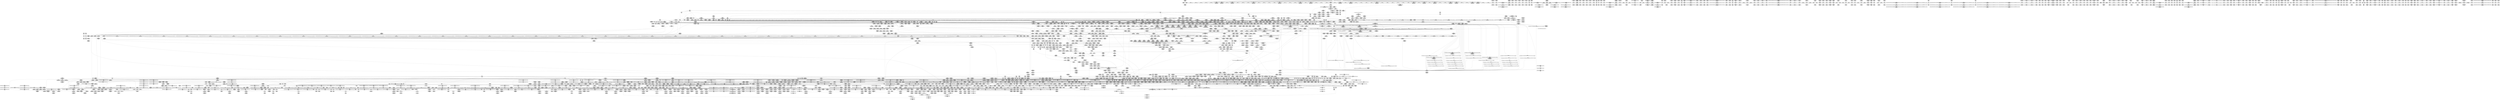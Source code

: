 digraph {
	CE0x5ae0a40 [shape=record,shape=Mrecord,label="{CE0x5ae0a40|GLOBAL:tomoyo_profile|*Constant*}"]
	CE0x5af99f0 [shape=record,shape=Mrecord,label="{CE0x5af99f0|tomoyo_get_mode:tmp}"]
	CE0x5a18da0 [shape=record,shape=Mrecord,label="{CE0x5a18da0|tomoyo_const_part_length:sw.bb9|*SummSink*}"]
	CE0x692b130 [shape=record,shape=Mrecord,label="{CE0x692b130|tomoyo_add_slash:if.then}"]
	CE0x683a6d0 [shape=record,shape=Mrecord,label="{CE0x683a6d0|tomoyo_path_perm:tmp7|security/tomoyo/file.c,797|*SummSink*}"]
	CE0x840da50 [shape=record,shape=Mrecord,label="{CE0x840da50|tomoyo_add_slash:tmp13|security/tomoyo/file.c,138}"]
	CE0x81ba890 [shape=record,shape=Mrecord,label="{CE0x81ba890|tomoyo_get_mode:conv15|security/tomoyo/util.c,987|*SummSink*}"]
	CE0x5bcfc00 [shape=record,shape=Mrecord,label="{CE0x5bcfc00|tomoyo_path_perm:tmp32|security/tomoyo/file.c,821}"]
	CE0x8212f90 [shape=record,shape=Mrecord,label="{CE0x8212f90|_call_void_srcu_read_unlock(%struct.srcu_struct*_tomoyo_ss,_i32_%idx)_#9,_!dbg_!38903|security/tomoyo/common.h,1109}"]
	CE0x4dea0a0 [shape=record,shape=Mrecord,label="{CE0x4dea0a0|tomoyo_path_permission:param_type|security/tomoyo/file.c,567|*SummSink*}"]
	"CONST[source:1(input),value:2(dynamic)][purpose:{object}][SrcIdx:13]"
	CE0x4e25cc0 [shape=record,shape=Mrecord,label="{CE0x4e25cc0|GLOBAL:tomoyo_index2category|Global_var:tomoyo_index2category}"]
	CE0x5bc4940 [shape=record,shape=Mrecord,label="{CE0x5bc4940|i64_17|*Constant*}"]
	CE0x6a11800 [shape=record,shape=Mrecord,label="{CE0x6a11800|rcu_lock_acquire:tmp2|*SummSource*}"]
	CE0x5ac97b0 [shape=record,shape=Mrecord,label="{CE0x5ac97b0|tomoyo_path_permission:return|*SummSink*}"]
	CE0x6dcc270 [shape=record,shape=Mrecord,label="{CE0x6dcc270|_call_void_mcount()_#3}"]
	CE0x6ce42e0 [shape=record,shape=Mrecord,label="{CE0x6ce42e0|tomoyo_const_part_length:tmp25|security/tomoyo/util.c,641|*SummSource*}"]
	CE0x6b862e0 [shape=record,shape=Mrecord,label="{CE0x6b862e0|tomoyo_domain:tmp21|security/tomoyo/common.h,1205|*SummSource*}"]
	CE0x6b386f0 [shape=record,shape=Mrecord,label="{CE0x6b386f0|tomoyo_const_part_length:tmp43|security/tomoyo/util.c,644|*SummSink*}"]
	CE0x5b3f3e0 [shape=record,shape=Mrecord,label="{CE0x5b3f3e0|128:_i8*,_1208:_%struct.file*,_:_CMRE_34,35_}"]
	CE0x4ed7720 [shape=record,shape=Mrecord,label="{CE0x4ed7720|tomoyo_path_permission:do.body}"]
	CE0x68d0180 [shape=record,shape=Mrecord,label="{CE0x68d0180|tomoyo_path_permission:profile|security/tomoyo/file.c,564|*SummSource*}"]
	CE0x8213b80 [shape=record,shape=Mrecord,label="{CE0x8213b80|_call_void_mcount()_#3}"]
	CE0x6ac76f0 [shape=record,shape=Mrecord,label="{CE0x6ac76f0|tomoyo_const_part_length:tmp42|security/tomoyo/util.c,644|*SummSource*}"]
	CE0x6db8db0 [shape=record,shape=Mrecord,label="{CE0x6db8db0|0:_%struct.tomoyo_obj_info*,_16:_%struct.tomoyo_domain_info*,_24:_%struct.tomoyo_path_info*,_40:_i8,_72:_i8,_75:_i8,_76:_i8,_77:_i8,_:_SCMRE_37,38_}"]
	CE0x8217da0 [shape=record,shape=Mrecord,label="{CE0x8217da0|tomoyo_const_part_length:return|*SummSink*}"]
	CE0x4f27c10 [shape=record,shape=Mrecord,label="{CE0x4f27c10|168:_%struct.tomoyo_path_info*,_:_SCMRE_1,5_|*MultipleSource*|security/tomoyo/file.c, 788|security/tomoyo/file.c,788|security/tomoyo/file.c,788|Function::tomoyo_path_perm&Arg::path::|Function::tomoyo_path_truncate&Arg::path::}"]
	CE0x81e0fc0 [shape=record,shape=Mrecord,label="{CE0x81e0fc0|i32_1205|*Constant*|*SummSink*}"]
	CE0x81ad420 [shape=record,shape=Mrecord,label="{CE0x81ad420|i1_false|*Constant*|*SummSource*}"]
	CE0x4de20c0 [shape=record,shape=Mrecord,label="{CE0x4de20c0|i64*_getelementptr_inbounds_(_2_x_i64_,_2_x_i64_*___llvm_gcov_ctr26203,_i64_0,_i64_1)|*Constant*}"]
	CE0x5b0c270 [shape=record,shape=Mrecord,label="{CE0x5b0c270|tomoyo_audit_path_log:name|security/tomoyo/file.c,169|*SummSink*}"]
	CE0x5b28250 [shape=record,shape=Mrecord,label="{CE0x5b28250|tomoyo_get_mode:idxprom|security/tomoyo/util.c,981}"]
	CE0x5c095e0 [shape=record,shape=Mrecord,label="{CE0x5c095e0|0:_i8,_array:_GCRE_tomoyo_index2category_constant_39_x_i8_c_00_00_00_00_00_00_00_00_00_00_00_00_00_00_00_00_00_00_00_00_00_00_00_01_01_01_01_01_01_01_01_01_01_01_01_01_01_01_02_,_align_16:_elem_5::|security/tomoyo/util.c,983}"]
	CE0x6919ff0 [shape=record,shape=Mrecord,label="{CE0x6919ff0|tomoyo_path_perm:error.0|*SummSink*}"]
	CE0x830bac0 [shape=record,shape=Mrecord,label="{CE0x830bac0|tomoyo_const_part_length:tmp53|security/tomoyo/util.c,652}"]
	CE0x5908f10 [shape=record,shape=Mrecord,label="{CE0x5908f10|i64_19|*Constant*|*SummSource*}"]
	CE0x8225250 [shape=record,shape=Mrecord,label="{CE0x8225250|tomoyo_add_slash:bb|*SummSource*}"]
	CE0x6a1cd40 [shape=record,shape=Mrecord,label="{CE0x6a1cd40|__llvm_gcov_indirect_counter_increment:predecessor|Function::__llvm_gcov_indirect_counter_increment&Arg::predecessor::}"]
	CE0x6bfd690 [shape=record,shape=Mrecord,label="{CE0x6bfd690|_ret_void,_!dbg_!38929|security/tomoyo/util.c,670|*SummSink*}"]
	CE0x81a9970 [shape=record,shape=Mrecord,label="{CE0x81a9970|0:_%struct.tomoyo_obj_info*,_16:_%struct.tomoyo_domain_info*,_24:_%struct.tomoyo_path_info*,_40:_i8,_72:_i8,_75:_i8,_76:_i8,_77:_i8,_:_SCMRE_73,74_|*MultipleSource*|security/tomoyo/file.c, 787|security/tomoyo/file.c,787|Function::tomoyo_init_request_info&Arg::r::|security/tomoyo/file.c,800}"]
	CE0x835e7e0 [shape=record,shape=Mrecord,label="{CE0x835e7e0|tomoyo_path_permission:mode2|security/tomoyo/file.c,565|*SummSource*}"]
	CE0x68845d0 [shape=record,shape=Mrecord,label="{CE0x68845d0|tomoyo_const_part_length:if.end|*SummSource*}"]
	CE0x5912dd0 [shape=record,shape=Mrecord,label="{CE0x5912dd0|i64**_getelementptr_inbounds_(_3_x_i64*_,_3_x_i64*_*___llvm_gcda_edge_table44,_i64_0,_i64_1)|*Constant*|*SummSink*}"]
	CE0x826cbf0 [shape=record,shape=Mrecord,label="{CE0x826cbf0|tomoyo_const_part_length:retval.0|*SummSource*}"]
	CE0x6bf6c90 [shape=record,shape=Mrecord,label="{CE0x6bf6c90|tomoyo_add_slash:call|security/tomoyo/file.c,136|*SummSink*}"]
	CE0x82b9c20 [shape=record,shape=Mrecord,label="{CE0x82b9c20|tomoyo_get_realpath:path|Function::tomoyo_get_realpath&Arg::path::|*SummSink*}"]
	CE0x5ae0ca0 [shape=record,shape=Mrecord,label="{CE0x5ae0ca0|GLOBAL:tomoyo_profile|*Constant*|*SummSource*}"]
	CE0x5a96500 [shape=record,shape=Mrecord,label="{CE0x5a96500|_call_void_mcount()_#3|*SummSink*}"]
	CE0x5a93ec0 [shape=record,shape=Mrecord,label="{CE0x5a93ec0|tomoyo_path_permission:if.then}"]
	CE0x5b71980 [shape=record,shape=Mrecord,label="{CE0x5b71980|tomoyo_init_request_info:tmp12|security/tomoyo/util.c,1010}"]
	CE0x5d79030 [shape=record,shape=Mrecord,label="{CE0x5d79030|0:_i8,_array:_GCRE_tomoyo_index2category_constant_39_x_i8_c_00_00_00_00_00_00_00_00_00_00_00_00_00_00_00_00_00_00_00_00_00_00_00_01_01_01_01_01_01_01_01_01_01_01_01_01_01_01_02_,_align_16:_elem_10::|security/tomoyo/util.c,983}"]
	CE0x683ad30 [shape=record,shape=Mrecord,label="{CE0x683ad30|tomoyo_path_perm:bb}"]
	CE0x4d95c00 [shape=record,shape=Mrecord,label="{CE0x4d95c00|tomoyo_const_part_length:sw.bb}"]
	CE0x6985a30 [shape=record,shape=Mrecord,label="{CE0x6985a30|rcu_lock_release:indirectgoto}"]
	CE0x4e67280 [shape=record,shape=Mrecord,label="{CE0x4e67280|tomoyo_domain:tmp9|security/tomoyo/common.h,1205|*SummSink*}"]
	CE0x5b79ff0 [shape=record,shape=Mrecord,label="{CE0x5b79ff0|tomoyo_audit_path_log:path|security/tomoyo/file.c,168|*SummSource*}"]
	CE0x68e2f00 [shape=record,shape=Mrecord,label="{CE0x68e2f00|tomoyo_fill_path_info:conv7|security/tomoyo/util.c,668}"]
	CE0x4f279b0 [shape=record,shape=Mrecord,label="{CE0x4f279b0|i8_0|*Constant*|*SummSink*}"]
	CE0x5a057d0 [shape=record,shape=Mrecord,label="{CE0x5a057d0|i64_80|*Constant*|*SummSource*}"]
	CE0x77e3300 [shape=record,shape=Mrecord,label="{CE0x77e3300|tomoyo_get_mode:tmp10|security/tomoyo/util.c,982}"]
	CE0x6b96880 [shape=record,shape=Mrecord,label="{CE0x6b96880|tomoyo_path_permission:tmp5|*LoadInst*|security/tomoyo/file.c,564|*SummSink*}"]
	CE0x6b4f1b0 [shape=record,shape=Mrecord,label="{CE0x6b4f1b0|tomoyo_const_part_length:tmp45|security/tomoyo/util.c,645|*SummSink*}"]
	CE0x59a0ee0 [shape=record,shape=Mrecord,label="{CE0x59a0ee0|tomoyo_init_request_info:profile3|security/tomoyo/util.c,1008|*SummSink*}"]
	CE0x82d8420 [shape=record,shape=Mrecord,label="{CE0x82d8420|tomoyo_domain:tmp6|security/tomoyo/common.h,1205|*SummSource*}"]
	CE0x5b3d910 [shape=record,shape=Mrecord,label="{CE0x5b3d910|get_current:bb|*SummSink*}"]
	CE0x82d8bc0 [shape=record,shape=Mrecord,label="{CE0x82d8bc0|tomoyo_domain:do.body}"]
	CE0x5937700 [shape=record,shape=Mrecord,label="{CE0x5937700|tomoyo_const_part_length:tmp4|security/tomoyo/util.c,624|*SummSink*}"]
	CE0x6c54d30 [shape=record,shape=Mrecord,label="{CE0x6c54d30|COLLAPSED:_GCMRE___llvm_gcov_ctr22_internal_global_2_x_i64_zeroinitializer:_elem_0:default:}"]
	CE0x5bbc8d0 [shape=record,shape=Mrecord,label="{CE0x5bbc8d0|rcu_lock_acquire:entry}"]
	CE0x4f30b20 [shape=record,shape=Mrecord,label="{CE0x4f30b20|_ret_void,_!dbg_!38908|include/linux/rcupdate.h,424}"]
	CE0x77db370 [shape=record,shape=Mrecord,label="{CE0x77db370|tomoyo_const_part_length:sw.epilog|*SummSink*}"]
	CE0x679a380 [shape=record,shape=Mrecord,label="{CE0x679a380|tomoyo_fill_path_info:bb}"]
	CE0x67cb420 [shape=record,shape=Mrecord,label="{CE0x67cb420|128:_i8*,_1208:_%struct.file*,_:_CMRE_48,49_}"]
	CE0x684a170 [shape=record,shape=Mrecord,label="{CE0x684a170|tomoyo_path_permission:arrayidx|security/tomoyo/file.c,563|*SummSource*}"]
	CE0x6b381f0 [shape=record,shape=Mrecord,label="{CE0x6b381f0|tomoyo_const_part_length:tmp42|security/tomoyo/util.c,644|*SummSink*}"]
	CE0x69293e0 [shape=record,shape=Mrecord,label="{CE0x69293e0|i8*_getelementptr_inbounds_(_25_x_i8_,_25_x_i8_*_.str12,_i32_0,_i32_0)|*Constant*|*SummSource*}"]
	CE0x685d6a0 [shape=record,shape=Mrecord,label="{CE0x685d6a0|tomoyo_read_unlock:idx|Function::tomoyo_read_unlock&Arg::idx::|*SummSource*}"]
	CE0x6dc9a70 [shape=record,shape=Mrecord,label="{CE0x6dc9a70|tomoyo_fill_path_info:cmp|security/tomoyo/util.c,667}"]
	CE0x687fe30 [shape=record,shape=Mrecord,label="{CE0x687fe30|tomoyo_path_perm:tmp39|security/tomoyo/file.c,821}"]
	CE0x5af9980 [shape=record,shape=Mrecord,label="{CE0x5af9980|tomoyo_get_mode:if.end}"]
	CE0x4c8e400 [shape=record,shape=Mrecord,label="{CE0x4c8e400|i64_8|*Constant*}"]
	CE0x8268b90 [shape=record,shape=Mrecord,label="{CE0x8268b90|__llvm_gcov_indirect_counter_increment:tmp6}"]
	CE0x6b2b320 [shape=record,shape=Mrecord,label="{CE0x6b2b320|tomoyo_get_mode:mode.1|*SummSink*}"]
	CE0x68924d0 [shape=record,shape=Mrecord,label="{CE0x68924d0|tomoyo_add_slash:tmp10|security/tomoyo/file.c,136|*SummSource*}"]
	CE0x59bccb0 [shape=record,shape=Mrecord,label="{CE0x59bccb0|tomoyo_init_request_info:domain1|security/tomoyo/util.c,1006}"]
	CE0x699ecb0 [shape=record,shape=Mrecord,label="{CE0x699ecb0|_call_void_kfree(i8*_%tmp41)_#9,_!dbg_!38964|security/tomoyo/file.c,824}"]
	CE0x6b96250 [shape=record,shape=Mrecord,label="{CE0x6b96250|tomoyo_get_mode:tmp}"]
	CE0x84f5bd0 [shape=record,shape=Mrecord,label="{CE0x84f5bd0|i64*_getelementptr_inbounds_(_4_x_i64_,_4_x_i64_*___llvm_gcov_ctr33,_i64_0,_i64_2)|*Constant*|*SummSink*}"]
	CE0x679b270 [shape=record,shape=Mrecord,label="{CE0x679b270|tomoyo_path_perm:operation|Function::tomoyo_path_perm&Arg::operation::}"]
	CE0x6ac7480 [shape=record,shape=Mrecord,label="{CE0x6ac7480|tomoyo_const_part_length:tmp41|security/tomoyo/util.c,644|*SummSource*}"]
	CE0x685da40 [shape=record,shape=Mrecord,label="{CE0x685da40|_ret_void,_!dbg_!38904|security/tomoyo/common.h,1110|*SummSource*}"]
	CE0x6d0e160 [shape=record,shape=Mrecord,label="{CE0x6d0e160|i64**_getelementptr_inbounds_(_3_x_i64*_,_3_x_i64*_*___llvm_gcda_edge_table,_i64_0,_i64_0)|*Constant*|*SummSource*}"]
	CE0x684d2d0 [shape=record,shape=Mrecord,label="{CE0x684d2d0|get_current:entry|*SummSource*}"]
	CE0x5bb7e40 [shape=record,shape=Mrecord,label="{CE0x5bb7e40|tomoyo_path_perm:tmp22|security/tomoyo/file.c,810}"]
	CE0x6dbdfe0 [shape=record,shape=Mrecord,label="{CE0x6dbdfe0|tomoyo_const_part_length:add29|security/tomoyo/util.c,646|*SummSink*}"]
	CE0x4f89f30 [shape=record,shape=Mrecord,label="{CE0x4f89f30|tomoyo_const_part_length:incdec.ptr10|security/tomoyo/util.c,640}"]
	CE0x5d5d330 [shape=record,shape=Mrecord,label="{CE0x5d5d330|i64*_getelementptr_inbounds_(_6_x_i64_,_6_x_i64_*___llvm_gcov_ctr26,_i64_0,_i64_0)|*Constant*|*SummSource*}"]
	CE0x828e210 [shape=record,shape=Mrecord,label="{CE0x828e210|tomoyo_path_permission:operation|Function::tomoyo_path_permission&Arg::operation::|*SummSink*}"]
	CE0x6977420 [shape=record,shape=Mrecord,label="{CE0x6977420|i32_92|*Constant*|*SummSource*}"]
	CE0x4d58ca0 [shape=record,shape=Mrecord,label="{CE0x4d58ca0|tomoyo_const_part_length:cmp15|security/tomoyo/util.c,641|*SummSink*}"]
	CE0x6b19c40 [shape=record,shape=Mrecord,label="{CE0x6b19c40|__llvm_gcov_indirect_counter_increment:tmp6|*SummSource*}"]
	CE0x8297c70 [shape=record,shape=Mrecord,label="{CE0x8297c70|COLLAPSED:_GCMRE___llvm_gcov_ctr54147_internal_global_11_x_i64_zeroinitializer:_elem_0:default:}"]
	CE0x8217340 [shape=record,shape=Mrecord,label="{CE0x8217340|i64*_getelementptr_inbounds_(_12_x_i64_,_12_x_i64_*___llvm_gcov_ctr31133,_i64_0,_i64_6)|*Constant*}"]
	CE0x6bcc990 [shape=record,shape=Mrecord,label="{CE0x6bcc990|tomoyo_const_part_length:tmp47|security/tomoyo/util.c,646|*SummSource*}"]
	CE0x6b96160 [shape=record,shape=Mrecord,label="{CE0x6b96160|tomoyo_get_mode:if.then2|*SummSink*}"]
	CE0x6b50e10 [shape=record,shape=Mrecord,label="{CE0x6b50e10|_ret_i32_%call,_!dbg_!38912|security/tomoyo/file.c,167}"]
	CE0x6a11e60 [shape=record,shape=Mrecord,label="{CE0x6a11e60|i32_48|*Constant*|*SummSource*}"]
	CE0x6a949d0 [shape=record,shape=Mrecord,label="{CE0x6a949d0|i64*_getelementptr_inbounds_(_10_x_i64_,_10_x_i64_*___llvm_gcov_ctr34,_i64_0,_i64_5)|*Constant*|*SummSink*}"]
	CE0x8377ea0 [shape=record,shape=Mrecord,label="{CE0x8377ea0|tomoyo_const_part_length:tmp1|*SummSink*}"]
	CE0x5b36e20 [shape=record,shape=Mrecord,label="{CE0x5b36e20|tomoyo_path_permission:if.end|*SummSource*}"]
	CE0x59ade70 [shape=record,shape=Mrecord,label="{CE0x59ade70|tomoyo_const_part_length:incdec.ptr19|security/tomoyo/util.c,643|*SummSource*}"]
	CE0x82164c0 [shape=record,shape=Mrecord,label="{CE0x82164c0|128:_i8*,_1208:_%struct.file*,_:_CMRE_1,2_}"]
	CE0x6a9ba10 [shape=record,shape=Mrecord,label="{CE0x6a9ba10|i64*_getelementptr_inbounds_(_6_x_i64_,_6_x_i64_*___llvm_gcov_ctr25,_i64_0,_i64_3)|*Constant*|*SummSource*}"]
	CE0x82d3b60 [shape=record,shape=Mrecord,label="{CE0x82d3b60|GLOBAL:tomoyo_read_lock|*Constant*|*SummSink*}"]
	CE0x6aadab0 [shape=record,shape=Mrecord,label="{CE0x6aadab0|tomoyo_get_realpath:tmp3|security/tomoyo/file.c,151|*SummSink*}"]
	CE0x4c8e0d0 [shape=record,shape=Mrecord,label="{CE0x4c8e0d0|i64_7|*Constant*}"]
	CE0x6ab12d0 [shape=record,shape=Mrecord,label="{CE0x6ab12d0|tomoyo_const_part_length:tmp23|security/tomoyo/util.c,634|*SummSink*}"]
	CE0x4c5ccb0 [shape=record,shape=Mrecord,label="{CE0x4c5ccb0|tomoyo_path_perm:obj|security/tomoyo/file.c, 788|*SummSource*}"]
	CE0x6c5c810 [shape=record,shape=Mrecord,label="{CE0x6c5c810|i64*_getelementptr_inbounds_(_6_x_i64_,_6_x_i64_*___llvm_gcov_ctr25,_i64_0,_i64_5)|*Constant*|*SummSource*}"]
	CE0x4cb5760 [shape=record,shape=Mrecord,label="{CE0x4cb5760|tomoyo_domain:tmp18|security/tomoyo/common.h,1205}"]
	CE0x4f6ac60 [shape=record,shape=Mrecord,label="{CE0x4f6ac60|COLLAPSED:_SGIRE_.str7_private_unnamed_addr_constant_10_x_i8_c_anonymous_00_,_align_1:_elem_0:default:}"]
	CE0x4e188b0 [shape=record,shape=Mrecord,label="{CE0x4e188b0|tomoyo_path_permission:tmp9|security/tomoyo/file.c,565|*SummSink*}"]
	CE0x6bf6450 [shape=record,shape=Mrecord,label="{CE0x6bf6450|tomoyo_add_slash:tmp11|*LoadInst*|security/tomoyo/file.c,136|*SummSink*}"]
	CE0x4cbde50 [shape=record,shape=Mrecord,label="{CE0x4cbde50|tomoyo_path_permission:param|security/tomoyo/file.c,568|*SummSink*}"]
	CE0x5b85240 [shape=record,shape=Mrecord,label="{CE0x5b85240|tomoyo_init_request_info:call4|security/tomoyo/util.c,1010|*SummSource*}"]
	CE0x77cf830 [shape=record,shape=Mrecord,label="{CE0x77cf830|tomoyo_path_permission:do.cond|*SummSink*}"]
	CE0x5af9c60 [shape=record,shape=Mrecord,label="{CE0x5af9c60|tomoyo_const_part_length:filename.addr.0|*SummSink*}"]
	CE0x5c5acd0 [shape=record,shape=Mrecord,label="{CE0x5c5acd0|i32_51|*Constant*|*SummSink*}"]
	CE0x6b885b0 [shape=record,shape=Mrecord,label="{CE0x6b885b0|tomoyo_get_realpath:tmp6|security/tomoyo/file.c,151|*SummSink*}"]
	CE0x4f936e0 [shape=record,shape=Mrecord,label="{CE0x4f936e0|i64*_getelementptr_inbounds_(_25_x_i64_,_25_x_i64_*___llvm_gcov_ctr11,_i64_0,_i64_3)|*Constant*}"]
	CE0x685dc00 [shape=record,shape=Mrecord,label="{CE0x685dc00|_ret_void,_!dbg_!38904|security/tomoyo/common.h,1110|*SummSink*}"]
	CE0x82974d0 [shape=record,shape=Mrecord,label="{CE0x82974d0|tomoyo_domain:tmp15|security/tomoyo/common.h,1205}"]
	CE0x5b3d610 [shape=record,shape=Mrecord,label="{CE0x5b3d610|GLOBAL:__srcu_read_unlock|*Constant*|*SummSink*}"]
	CE0x4e168c0 [shape=record,shape=Mrecord,label="{CE0x4e168c0|tomoyo_path_perm:idxprom|security/tomoyo/file.c,797|*SummSource*}"]
	CE0x6d1a9c0 [shape=record,shape=Mrecord,label="{CE0x6d1a9c0|_call_void___srcu_read_unlock(%struct.srcu_struct*_%sp,_i32_%idx)_#9,_!dbg_!38906|include/linux/srcu.h,237|*SummSink*}"]
	CE0x6da6030 [shape=record,shape=Mrecord,label="{CE0x6da6030|tomoyo_fill_path_info:is_dir|security/tomoyo/util.c,667}"]
	CE0x4c73eb0 [shape=record,shape=Mrecord,label="{CE0x4c73eb0|0:_i8,_array:_GCRE_tomoyo_index2category_constant_39_x_i8_c_00_00_00_00_00_00_00_00_00_00_00_00_00_00_00_00_00_00_00_00_00_00_00_01_01_01_01_01_01_01_01_01_01_01_01_01_01_01_02_,_align_16:_elem_29::|security/tomoyo/util.c,983}"]
	CE0x6b50b90 [shape=record,shape=Mrecord,label="{CE0x6b50b90|tomoyo_audit_path_log:entry}"]
	CE0x5cd43e0 [shape=record,shape=Mrecord,label="{CE0x5cd43e0|0:_%struct.tomoyo_obj_info*,_16:_%struct.tomoyo_domain_info*,_24:_%struct.tomoyo_path_info*,_40:_i8,_72:_i8,_75:_i8,_76:_i8,_77:_i8,_:_SCMRE_53,54_}"]
	CE0x81acf70 [shape=record,shape=Mrecord,label="{CE0x81acf70|tomoyo_get_realpath:tmp10|security/tomoyo/file.c,155}"]
	CE0x828df40 [shape=record,shape=Mrecord,label="{CE0x828df40|tomoyo_path_permission:r|Function::tomoyo_path_permission&Arg::r::|*SummSource*}"]
	CE0x4e2c630 [shape=record,shape=Mrecord,label="{CE0x4e2c630|i64_5|*Constant*}"]
	CE0x8456e60 [shape=record,shape=Mrecord,label="{CE0x8456e60|tomoyo_path_perm:tmp29|security/tomoyo/file.c,815|*SummSource*}"]
	CE0x69a8130 [shape=record,shape=Mrecord,label="{CE0x69a8130|tomoyo_path_perm:tmp42|security/tomoyo/file.c,826}"]
	CE0x5ae0de0 [shape=record,shape=Mrecord,label="{CE0x5ae0de0|tomoyo_path_permission:do.end|*SummSink*}"]
	CE0x5c73a90 [shape=record,shape=Mrecord,label="{CE0x5c73a90|40:_%struct.tomoyo_policy_namespace*,_48:_i8,_:_GCRE_tomoyo_kernel_domain_external_global_%struct.tomoyo_domain_info_40,48_|*MultipleSource*|security/tomoyo/util.c,1005|security/tomoyo/util.c,1007|Function::tomoyo_init_request_info&Arg::domain::}"]
	CE0x8216530 [shape=record,shape=Mrecord,label="{CE0x8216530|128:_i8*,_1208:_%struct.file*,_:_CMRE_2,3_}"]
	CE0x8246f70 [shape=record,shape=Mrecord,label="{CE0x8246f70|tomoyo_get_realpath:bb|*SummSource*}"]
	CE0x5b372a0 [shape=record,shape=Mrecord,label="{CE0x5b372a0|tomoyo_get_mode:tmp|*SummSource*}"]
	CE0x673ae80 [shape=record,shape=Mrecord,label="{CE0x673ae80|0:_i8,_array:_GCRE_tomoyo_index2category_constant_39_x_i8_c_00_00_00_00_00_00_00_00_00_00_00_00_00_00_00_00_00_00_00_00_00_00_00_01_01_01_01_01_01_01_01_01_01_01_01_01_01_01_02_,_align_16:_elem_23::|security/tomoyo/util.c,983}"]
	CE0x69d2de0 [shape=record,shape=Mrecord,label="{CE0x69d2de0|0:_i8*,_:_SCMRE_12,14_|*MultipleSource*|security/tomoyo/file.c, 794|security/tomoyo/file.c, 792}"]
	CE0x4f791d0 [shape=record,shape=Mrecord,label="{CE0x4f791d0|tomoyo_path_perm:tmp6|security/tomoyo/file.c,789|*SummSink*}"]
	CE0x4e4c6c0 [shape=record,shape=Mrecord,label="{CE0x4e4c6c0|tomoyo_const_part_length:filename.addr.0|*SummSource*}"]
	CE0x69bedd0 [shape=record,shape=Mrecord,label="{CE0x69bedd0|tomoyo_path_perm:if.end22|*SummSource*}"]
	CE0x8494b50 [shape=record,shape=Mrecord,label="{CE0x8494b50|i64*_getelementptr_inbounds_(_5_x_i64_,_5_x_i64_*___llvm_gcov_ctr28130,_i64_0,_i64_3)|*Constant*}"]
	CE0x8377fe0 [shape=record,shape=Mrecord,label="{CE0x8377fe0|0:_i8*,_array:_GCRE_tomoyo_path_keyword_external_constant_11_x_i8*_:_elem_0::|security/tomoyo/file.c,167}"]
	CE0x834fcf0 [shape=record,shape=Mrecord,label="{CE0x834fcf0|tomoyo_fill_path_info:conv4|security/tomoyo/util.c,667}"]
	CE0x6c5c5d0 [shape=record,shape=Mrecord,label="{CE0x6c5c5d0|tomoyo_get_realpath:retval.0|*SummSink*}"]
	CE0x827a8b0 [shape=record,shape=Mrecord,label="{CE0x827a8b0|i64*_getelementptr_inbounds_(_25_x_i64_,_25_x_i64_*___llvm_gcov_ctr11,_i64_0,_i64_15)|*Constant*|*SummSink*}"]
	CE0x8358720 [shape=record,shape=Mrecord,label="{CE0x8358720|tomoyo_read_unlock:tmp2|*SummSource*}"]
	CE0x6c472c0 [shape=record,shape=Mrecord,label="{CE0x6c472c0|i64_2|*Constant*}"]
	CE0x84c27b0 [shape=record,shape=Mrecord,label="{CE0x84c27b0|_call_void_lock_release(%struct.lockdep_map*_%map,_i32_1,_i64_ptrtoint_(i8*_blockaddress(_rcu_lock_release,_%__here)_to_i64))_#9,_!dbg_!38907|include/linux/rcupdate.h,423|*SummSink*}"]
	CE0x6c47600 [shape=record,shape=Mrecord,label="{CE0x6c47600|tomoyo_path_perm:tmp8|security/tomoyo/file.c,797}"]
	CE0x6bfc020 [shape=record,shape=Mrecord,label="{CE0x6bfc020|tomoyo_fill_path_info:frombool10|security/tomoyo/util.c,668|*SummSink*}"]
	CE0x6bfdc00 [shape=record,shape=Mrecord,label="{CE0x6bfdc00|tomoyo_path_perm:symlink_target15|security/tomoyo/file.c,817}"]
	CE0x693f8e0 [shape=record,shape=Mrecord,label="{CE0x693f8e0|tomoyo_path_perm:tmp47|security/tomoyo/file.c,827|*SummSource*}"]
	CE0x69ad7b0 [shape=record,shape=Mrecord,label="{CE0x69ad7b0|tomoyo_path_perm:tmp44|security/tomoyo/file.c,826|*SummSource*}"]
	CE0x4e2a640 [shape=record,shape=Mrecord,label="{CE0x4e2a640|tomoyo_path_permission:mode|security/tomoyo/file.c,564|*SummSource*}"]
	CE0x6ac6fa0 [shape=record,shape=Mrecord,label="{CE0x6ac6fa0|tomoyo_const_part_length:tmp40|security/tomoyo/util.c,644|*SummSource*}"]
	CE0x84d9bb0 [shape=record,shape=Mrecord,label="{CE0x84d9bb0|tomoyo_get_mode:tmp6|security/tomoyo/util.c,978|*SummSource*}"]
	CE0x81df530 [shape=record,shape=Mrecord,label="{CE0x81df530|rcu_lock_acquire:tmp7}"]
	CE0x684a9b0 [shape=record,shape=Mrecord,label="{CE0x684a9b0|COLLAPSED:_GCMRE___llvm_gcov_ctr34_internal_global_10_x_i64_zeroinitializer:_elem_0:default:}"]
	CE0x5bcf2e0 [shape=record,shape=Mrecord,label="{CE0x5bcf2e0|tomoyo_path_perm:cmp18|security/tomoyo/file.c,821}"]
	CE0x6a5e390 [shape=record,shape=Mrecord,label="{CE0x6a5e390|tomoyo_fill_path_info:tmp4|security/tomoyo/util.c,667}"]
	CE0x82d3c30 [shape=record,shape=Mrecord,label="{CE0x82d3c30|tomoyo_path_perm:conv|security/tomoyo/file.c,800|*SummSource*}"]
	CE0x5a9f580 [shape=record,shape=Mrecord,label="{CE0x5a9f580|tomoyo_fill_path_info:arrayidx|security/tomoyo/util.c,667}"]
	CE0x824a300 [shape=record,shape=Mrecord,label="{CE0x824a300|tomoyo_path_perm:name12|security/tomoyo/file.c,814|*SummSource*}"]
	CE0x84d9d10 [shape=record,shape=Mrecord,label="{CE0x84d9d10|tomoyo_get_mode:tmp6|security/tomoyo/util.c,978|*SummSink*}"]
	CE0x4e3aa50 [shape=record,shape=Mrecord,label="{CE0x4e3aa50|tomoyo_path_perm:buf|security/tomoyo/file.c, 792|*SummSource*}"]
	CE0x6b0f6f0 [shape=record,shape=Mrecord,label="{CE0x6b0f6f0|tomoyo_path_perm:tmp52|security/tomoyo/file.c,829|*SummSource*}"]
	CE0x6a90e50 [shape=record,shape=Mrecord,label="{CE0x6a90e50|tomoyo_fill_path_info:tmp13|*LoadInst*|security/tomoyo/util.c,668}"]
	CE0x6cd4890 [shape=record,shape=Mrecord,label="{CE0x6cd4890|tomoyo_path_perm:tmp10|security/tomoyo/file.c,797|*SummSink*}"]
	CE0x5b37750 [shape=record,shape=Mrecord,label="{CE0x5b37750|tomoyo_path_permission:path7|security/tomoyo/file.c,569|*SummSink*}"]
	CE0x6d726a0 [shape=record,shape=Mrecord,label="{CE0x6d726a0|tomoyo_fill_path_info:call11|security/tomoyo/util.c,669}"]
	CE0x6d82cf0 [shape=record,shape=Mrecord,label="{CE0x6d82cf0|tomoyo_path_perm:conv17|security/tomoyo/file.c,821}"]
	CE0x5ac1a40 [shape=record,shape=Mrecord,label="{CE0x5ac1a40|tomoyo_get_realpath:if.end|*SummSink*}"]
	CE0x680fcd0 [shape=record,shape=Mrecord,label="{CE0x680fcd0|srcu_read_lock:tmp2|*SummSource*}"]
	CE0x827b2a0 [shape=record,shape=Mrecord,label="{CE0x827b2a0|tomoyo_path_perm:tmp31|security/tomoyo/file.c,816}"]
	CE0x699eb60 [shape=record,shape=Mrecord,label="{CE0x699eb60|tomoyo_path_perm:tmp41|security/tomoyo/file.c,824|*SummSink*}"]
	CE0x4d2cd90 [shape=record,shape=Mrecord,label="{CE0x4d2cd90|srcu_read_unlock:idx|Function::srcu_read_unlock&Arg::idx::|*SummSource*}"]
	CE0x82c11a0 [shape=record,shape=Mrecord,label="{CE0x82c11a0|srcu_read_lock:tmp1|*SummSource*}"]
	CE0x5a3a470 [shape=record,shape=Mrecord,label="{CE0x5a3a470|tomoyo_const_part_length:incdec.ptr10|security/tomoyo/util.c,640|*SummSource*}"]
	"CONST[source:0(mediator),value:2(dynamic)][purpose:{object}][SnkIdx:1]"
	CE0x82d3e20 [shape=record,shape=Mrecord,label="{CE0x82d3e20|i32_3|*Constant*|*SummSource*}"]
	CE0x5a076a0 [shape=record,shape=Mrecord,label="{CE0x5a076a0|tomoyo_init_request_info:bb|*SummSink*}"]
	CE0x4ec13e0 [shape=record,shape=Mrecord,label="{CE0x4ec13e0|tomoyo_init_request_info:tmp11|security/tomoyo/util.c,1007|*SummSink*}"]
	CE0x6bcc1e0 [shape=record,shape=Mrecord,label="{CE0x6bcc1e0|tomoyo_const_part_length:tmp46|security/tomoyo/util.c,646|*SummSource*}"]
	CE0x4f93c30 [shape=record,shape=Mrecord,label="{CE0x4f93c30|tomoyo_path_perm:tmp6|security/tomoyo/file.c,789}"]
	CE0x6a11be0 [shape=record,shape=Mrecord,label="{CE0x6a11be0|i32_49|*Constant*|*SummSink*}"]
	CE0x59a1450 [shape=record,shape=Mrecord,label="{CE0x59a1450|tomoyo_init_request_info:type|security/tomoyo/util.c,1009|*SummSource*}"]
	CE0x6db9010 [shape=record,shape=Mrecord,label="{CE0x6db9010|0:_%struct.tomoyo_obj_info*,_16:_%struct.tomoyo_domain_info*,_24:_%struct.tomoyo_path_info*,_40:_i8,_72:_i8,_75:_i8,_76:_i8,_77:_i8,_:_SCMRE_38,39_}"]
	CE0x6bc7670 [shape=record,shape=Mrecord,label="{CE0x6bc7670|tomoyo_get_realpath:tmp11|security/tomoyo/file.c,156|*SummSink*}"]
	CE0x5912980 [shape=record,shape=Mrecord,label="{CE0x5912980|srcu_read_unlock:tmp1|*SummSource*}"]
	CE0x77e3f10 [shape=record,shape=Mrecord,label="{CE0x77e3f10|VOIDTB_TE:_CE_2272,6368_|*MultipleSource*|security/tomoyo/util.c,1010|security/tomoyo/file.c,564|Function::tomoyo_get_mode&Arg::ns::}"]
	CE0x81846e0 [shape=record,shape=Mrecord,label="{CE0x81846e0|i32_0|*Constant*}"]
	CE0x67d6850 [shape=record,shape=Mrecord,label="{CE0x67d6850|GLOBAL:tomoyo_init_request_info|*Constant*|*SummSink*}"]
	CE0x5bc5a50 [shape=record,shape=Mrecord,label="{CE0x5bc5a50|tomoyo_path_perm:tmp35|security/tomoyo/file.c,821}"]
	CE0x6caba50 [shape=record,shape=Mrecord,label="{CE0x6caba50|tomoyo_get_mode:tmp12|security/tomoyo/util.c,982|*SummSource*}"]
	CE0x6c1df40 [shape=record,shape=Mrecord,label="{CE0x6c1df40|0:_i8,_array:_GCRE_tomoyo_index2category_constant_39_x_i8_c_00_00_00_00_00_00_00_00_00_00_00_00_00_00_00_00_00_00_00_00_00_00_00_01_01_01_01_01_01_01_01_01_01_01_01_01_01_01_02_,_align_16:_elem_34::|security/tomoyo/util.c,983}"]
	CE0x5afa360 [shape=record,shape=Mrecord,label="{CE0x5afa360|tomoyo_const_part_length:while.end|*SummSource*}"]
	CE0x4fb7cf0 [shape=record,shape=Mrecord,label="{CE0x4fb7cf0|tomoyo_init_request_info:conv|security/tomoyo/util.c,1010|*SummSource*}"]
	CE0x5a05ab0 [shape=record,shape=Mrecord,label="{CE0x5a05ab0|tomoyo_read_lock:tmp1|*SummSource*}"]
	CE0x6b1d370 [shape=record,shape=Mrecord,label="{CE0x6b1d370|tomoyo_fill_path_info:land.end}"]
	CE0x68e3700 [shape=record,shape=Mrecord,label="{CE0x68e3700|tomoyo_fill_path_info:cmp8|security/tomoyo/util.c,668|*SummSource*}"]
	CE0x4fedea0 [shape=record,shape=Mrecord,label="{CE0x4fedea0|GLOBAL:__llvm_gcov_ctr28130|Global_var:__llvm_gcov_ctr28130|*SummSink*}"]
	CE0x77cec10 [shape=record,shape=Mrecord,label="{CE0x77cec10|tomoyo_domain:tmp2|*SummSink*}"]
	CE0x686cf70 [shape=record,shape=Mrecord,label="{CE0x686cf70|tomoyo_audit_path_log:tmp4|security/tomoyo/file.c,168|*SummSource*}"]
	CE0x8258160 [shape=record,shape=Mrecord,label="{CE0x8258160|tomoyo_path_perm:tmp25|security/tomoyo/file.c,814}"]
	CE0x4e9f660 [shape=record,shape=Mrecord,label="{CE0x4e9f660|i32_2|*Constant*|*SummSource*}"]
	CE0x67e11e0 [shape=record,shape=Mrecord,label="{CE0x67e11e0|tomoyo_path_perm:tmp49|security/tomoyo/file.c,828|*SummSink*}"]
	CE0x6da1270 [shape=record,shape=Mrecord,label="{CE0x6da1270|tomoyo_get_mode:arrayidx4|security/tomoyo/util.c,983|*SummSource*}"]
	CE0x4e42830 [shape=record,shape=Mrecord,label="{CE0x4e42830|tomoyo_path_truncate:tmp2}"]
	CE0x5adb5b0 [shape=record,shape=Mrecord,label="{CE0x5adb5b0|__llvm_gcov_indirect_counter_increment:counter|*SummSource*}"]
	CE0x8297360 [shape=record,shape=Mrecord,label="{CE0x8297360|i64*_getelementptr_inbounds_(_31_x_i64_,_31_x_i64_*___llvm_gcov_ctr43150,_i64_0,_i64_4)|*Constant*}"]
	CE0x84d5c00 [shape=record,shape=Mrecord,label="{CE0x84d5c00|tomoyo_fill_path_info:land.end}"]
	CE0x4d16c20 [shape=record,shape=Mrecord,label="{CE0x4d16c20|tomoyo_const_part_length:tmp2|security/tomoyo/util.c,624|*SummSink*}"]
	CE0x82d3430 [shape=record,shape=Mrecord,label="{CE0x82d3430|i8*_null|*Constant*}"]
	CE0x5a17410 [shape=record,shape=Mrecord,label="{CE0x5a17410|GLOBAL:__llvm_gcov_ctr31133|Global_var:__llvm_gcov_ctr31133|*SummSink*}"]
	CE0x5a60c10 [shape=record,shape=Mrecord,label="{CE0x5a60c10|rcu_lock_acquire:indirectgoto|*SummSource*}"]
	CE0x4e189c0 [shape=record,shape=Mrecord,label="{CE0x4e189c0|tomoyo_path_permission:tmp10|security/tomoyo/file.c,565}"]
	CE0x6806fa0 [shape=record,shape=Mrecord,label="{CE0x6806fa0|i64*_getelementptr_inbounds_(_10_x_i64_,_10_x_i64_*___llvm_gcov_ctr34,_i64_0,_i64_4)|*Constant*|*SummSink*}"]
	CE0x67d6a60 [shape=record,shape=Mrecord,label="{CE0x67d6a60|tomoyo_init_request_info:entry|*SummSource*}"]
	CE0x77e3590 [shape=record,shape=Mrecord,label="{CE0x77e3590|tomoyo_get_mode:tmp11|security/tomoyo/util.c,982}"]
	CE0x5a0aef0 [shape=record,shape=Mrecord,label="{CE0x5a0aef0|rcu_lock_acquire:tmp4|include/linux/rcupdate.h,418|*SummSink*}"]
	CE0x6ca1b50 [shape=record,shape=Mrecord,label="{CE0x6ca1b50|_call_void_rcu_lock_release(%struct.lockdep_map*_%dep_map)_#9,_!dbg_!38905|include/linux/srcu.h,236}"]
	CE0x5aca660 [shape=record,shape=Mrecord,label="{CE0x5aca660|__llvm_gcov_indirect_counter_increment:tmp2|*SummSource*}"]
	CE0x828bb10 [shape=record,shape=Mrecord,label="{CE0x828bb10|tomoyo_fill_path_info:call11|security/tomoyo/util.c,669|*SummSource*}"]
	CE0x5a1b290 [shape=record,shape=Mrecord,label="{CE0x5a1b290|i64*_getelementptr_inbounds_(_12_x_i64_,_12_x_i64_*___llvm_gcov_ctr31133,_i64_0,_i64_3)|*Constant*}"]
	CE0x8483460 [shape=record,shape=Mrecord,label="{CE0x8483460|tomoyo_get_realpath:tmp1}"]
	CE0x4cb5680 [shape=record,shape=Mrecord,label="{CE0x4cb5680|i64*_getelementptr_inbounds_(_11_x_i64_,_11_x_i64_*___llvm_gcov_ctr54147,_i64_0,_i64_9)|*Constant*|*SummSink*}"]
	CE0x4ba2f80 [shape=record,shape=Mrecord,label="{CE0x4ba2f80|tomoyo_domain:tmp13|security/tomoyo/common.h,1205|*SummSource*}"]
	CE0x6a05380 [shape=record,shape=Mrecord,label="{CE0x6a05380|tomoyo_path_perm:tmp19|security/tomoyo/file.c,805|*SummSink*}"]
	CE0x8218c80 [shape=record,shape=Mrecord,label="{CE0x8218c80|tomoyo_path_perm:call10|security/tomoyo/file.c,813|*SummSink*}"]
	CE0x834f560 [shape=record,shape=Mrecord,label="{CE0x834f560|tomoyo_fill_path_info:call|security/tomoyo/util.c,664}"]
	CE0x68833c0 [shape=record,shape=Mrecord,label="{CE0x68833c0|tomoyo_const_part_length:tmp6|security/tomoyo/util.c,625|*SummSink*}"]
	CE0x67cade0 [shape=record,shape=Mrecord,label="{CE0x67cade0|128:_i8*,_1208:_%struct.file*,_:_CMRE_43,44_}"]
	CE0x6c47af0 [shape=record,shape=Mrecord,label="{CE0x6c47af0|tomoyo_path_perm:tmp9|security/tomoyo/file.c,797|*SummSink*}"]
	CE0x4d94ac0 [shape=record,shape=Mrecord,label="{CE0x4d94ac0|tomoyo_get_mode:tmp8|security/tomoyo/util.c,979}"]
	CE0x5d4dfc0 [shape=record,shape=Mrecord,label="{CE0x5d4dfc0|tomoyo_path_permission:tmp16|security/tomoyo/file.c,571|*SummSource*}"]
	CE0x6931270 [shape=record,shape=Mrecord,label="{CE0x6931270|%struct.tomoyo_domain_info*_null|*Constant*|*SummSink*}"]
	CE0x82e8b50 [shape=record,shape=Mrecord,label="{CE0x82e8b50|GLOBAL:__llvm_gcov_ctr25|Global_var:__llvm_gcov_ctr25|*SummSource*}"]
	CE0x6a44fb0 [shape=record,shape=Mrecord,label="{CE0x6a44fb0|i32_6|*Constant*|*SummSink*}"]
	CE0x5b3d7f0 [shape=record,shape=Mrecord,label="{CE0x5b3d7f0|get_current:bb|*SummSource*}"]
	CE0x4e2c0f0 [shape=record,shape=Mrecord,label="{CE0x4e2c0f0|i64_5|*Constant*|*SummSink*}"]
	CE0x68ac330 [shape=record,shape=Mrecord,label="{CE0x68ac330|i64*_getelementptr_inbounds_(_25_x_i64_,_25_x_i64_*___llvm_gcov_ctr11,_i64_0,_i64_11)|*Constant*|*SummSink*}"]
	CE0x5ae9820 [shape=record,shape=Mrecord,label="{CE0x5ae9820|i64*_getelementptr_inbounds_(_5_x_i64_,_5_x_i64_*___llvm_gcov_ctr32134,_i64_0,_i64_0)|*Constant*|*SummSource*}"]
	CE0x4d94f40 [shape=record,shape=Mrecord,label="{CE0x4d94f40|tomoyo_const_part_length:tmp35|security/tomoyo/util.c,643}"]
	CE0x81df750 [shape=record,shape=Mrecord,label="{CE0x81df750|rcu_lock_acquire:tmp7|*SummSink*}"]
	CE0x6a9b740 [shape=record,shape=Mrecord,label="{CE0x6a9b740|__llvm_gcov_indirect_counter_increment:pred}"]
	CE0x6d72ad0 [shape=record,shape=Mrecord,label="{CE0x6d72ad0|tomoyo_get_mode:idxprom|security/tomoyo/util.c,981|*SummSource*}"]
	CE0x6c4c0f0 [shape=record,shape=Mrecord,label="{CE0x6c4c0f0|i64*_getelementptr_inbounds_(_10_x_i64_,_10_x_i64_*___llvm_gcov_ctr34,_i64_0,_i64_9)|*Constant*}"]
	CE0x83274b0 [shape=record,shape=Mrecord,label="{CE0x83274b0|tomoyo_audit_path_log:tmp4|security/tomoyo/file.c,168|*SummSink*}"]
	CE0x59093d0 [shape=record,shape=Mrecord,label="{CE0x59093d0|tomoyo_const_part_length:tmp29|security/tomoyo/util.c,641|*SummSource*}"]
	CE0x4ce7c50 [shape=record,shape=Mrecord,label="{CE0x4ce7c50|rcu_lock_release:tmp7|*SummSink*}"]
	CE0x8336f60 [shape=record,shape=Mrecord,label="{CE0x8336f60|tomoyo_domain:tmp8|security/tomoyo/common.h,1205}"]
	CE0x5adb860 [shape=record,shape=Mrecord,label="{CE0x5adb860|tomoyo_init_request_info:call|security/tomoyo/util.c,1005|*SummSink*}"]
	CE0x4e03af0 [shape=record,shape=Mrecord,label="{CE0x4e03af0|tomoyo_path_permission:domain|security/tomoyo/file.c,564}"]
	CE0x6ce3510 [shape=record,shape=Mrecord,label="{CE0x6ce3510|0:_i8*,_array:_GCRE_tomoyo_path_keyword_external_constant_11_x_i8*_:_elem_10::|security/tomoyo/file.c,167}"]
	CE0x69b7d10 [shape=record,shape=Mrecord,label="{CE0x69b7d10|tomoyo_path_perm:tmp4|security/tomoyo/file.c,788|*SummSource*}"]
	CE0x6d39a00 [shape=record,shape=Mrecord,label="{CE0x6d39a00|__llvm_gcov_indirect_counter_increment:bb|*SummSource*}"]
	CE0x6c363c0 [shape=record,shape=Mrecord,label="{CE0x6c363c0|_call_void_tomoyo_fill_path_info(%struct.tomoyo_path_info*_%buf)_#9,_!dbg_!38911|security/tomoyo/file.c,137|*SummSource*}"]
	CE0x5a94010 [shape=record,shape=Mrecord,label="{CE0x5a94010|tomoyo_path_permission:if.then|*SummSource*}"]
	CE0x5988950 [shape=record,shape=Mrecord,label="{CE0x5988950|tomoyo_get_mode:tmp14|security/tomoyo/util.c,983}"]
	CE0x6ca3250 [shape=record,shape=Mrecord,label="{CE0x6ca3250|0:_i8,_array:_GCRE_tomoyo_index2category_constant_39_x_i8_c_00_00_00_00_00_00_00_00_00_00_00_00_00_00_00_00_00_00_00_00_00_00_00_01_01_01_01_01_01_01_01_01_01_01_01_01_01_01_02_,_align_16:_elem_27::|security/tomoyo/util.c,983}"]
	CE0x4e2c730 [shape=record,shape=Mrecord,label="{CE0x4e2c730|tomoyo_path_perm:entry|*SummSink*}"]
	CE0x82358a0 [shape=record,shape=Mrecord,label="{CE0x82358a0|tomoyo_const_part_length:tmp19|security/tomoyo/util.c,628|*SummSource*}"]
	CE0x6cada20 [shape=record,shape=Mrecord,label="{CE0x6cada20|_call_void_lock_acquire(%struct.lockdep_map*_%map,_i32_0,_i32_0,_i32_2,_i32_0,_%struct.lockdep_map*_null,_i64_ptrtoint_(i8*_blockaddress(_rcu_lock_acquire,_%__here)_to_i64))_#9,_!dbg_!38907|include/linux/rcupdate.h,418|*SummSource*}"]
	CE0x4df1970 [shape=record,shape=Mrecord,label="{CE0x4df1970|tomoyo_path_permission:domain|security/tomoyo/file.c,564|*SummSink*}"]
	CE0x4f6ae20 [shape=record,shape=Mrecord,label="{CE0x4f6ae20|tomoyo_path_truncate:bb|*SummSource*}"]
	CE0x82d3a90 [shape=record,shape=Mrecord,label="{CE0x82d3a90|tomoyo_path_perm:call3|security/tomoyo/file.c,803|*SummSource*}"]
	CE0x4cbd9c0 [shape=record,shape=Mrecord,label="{CE0x4cbd9c0|srcu_read_unlock:sp|Function::srcu_read_unlock&Arg::sp::}"]
	CE0x684fc10 [shape=record,shape=Mrecord,label="{CE0x684fc10|i64*_getelementptr_inbounds_(_6_x_i64_,_6_x_i64_*___llvm_gcov_ctr26,_i64_0,_i64_4)|*Constant*}"]
	CE0x82c29e0 [shape=record,shape=Mrecord,label="{CE0x82c29e0|tomoyo_add_slash:buf|Function::tomoyo_add_slash&Arg::buf::}"]
	CE0x69197b0 [shape=record,shape=Mrecord,label="{CE0x69197b0|tomoyo_path_perm:tmp40|security/tomoyo/file.c,821|*SummSink*}"]
	CE0x829daf0 [shape=record,shape=Mrecord,label="{CE0x829daf0|tomoyo_domain:tmp17|security/tomoyo/common.h,1205|*SummSource*}"]
	CE0x4d78ee0 [shape=record,shape=Mrecord,label="{CE0x4d78ee0|tomoyo_get_mode:arrayidx8|security/tomoyo/util.c,983|*SummSink*}"]
	CE0x830b6c0 [shape=record,shape=Mrecord,label="{CE0x830b6c0|tomoyo_const_part_length:tmp52|security/tomoyo/util.c,652|*SummSource*}"]
	CE0x68c91b0 [shape=record,shape=Mrecord,label="{CE0x68c91b0|__llvm_gcov_indirect_counter_increment114:bb4|*SummSink*}"]
	CE0x6d2f480 [shape=record,shape=Mrecord,label="{CE0x6d2f480|i32_9|*Constant*|*SummSource*}"]
	CE0x5ae9090 [shape=record,shape=Mrecord,label="{CE0x5ae9090|GLOBAL:__llvm_gcov_ctr32134|Global_var:__llvm_gcov_ctr32134|*SummSink*}"]
	CE0x82d3670 [shape=record,shape=Mrecord,label="{CE0x82d3670|GLOBAL:tomoyo_read_lock|*Constant*}"]
	CE0x819d4a0 [shape=record,shape=Mrecord,label="{CE0x819d4a0|tomoyo_const_part_length:entry|*SummSink*}"]
	CE0x698e520 [shape=record,shape=Mrecord,label="{CE0x698e520|128:_i8*,_1208:_%struct.file*,_:_CMRE_144,152_|*MultipleSource*|security/tomoyo/common.h,1205|security/tomoyo/common.h,1205}"]
	CE0x6919f40 [shape=record,shape=Mrecord,label="{CE0x6919f40|tomoyo_path_perm:error.0|*SummSource*}"]
	CE0x819f550 [shape=record,shape=Mrecord,label="{CE0x819f550|0:_%struct.tomoyo_obj_info*,_16:_%struct.tomoyo_domain_info*,_24:_%struct.tomoyo_path_info*,_40:_i8,_72:_i8,_75:_i8,_76:_i8,_77:_i8,_:_SCMRE_59,60_}"]
	CE0x6b1c9f0 [shape=record,shape=Mrecord,label="{CE0x6b1c9f0|tomoyo_fill_path_info:land.rhs|*SummSink*}"]
	CE0x5a1a320 [shape=record,shape=Mrecord,label="{CE0x5a1a320|128:_i8*,_1208:_%struct.file*,_:_CMRE_8,16_|*MultipleSource*|security/tomoyo/common.h,1205|security/tomoyo/common.h,1205}"]
	CE0x6dbed80 [shape=record,shape=Mrecord,label="{CE0x6dbed80|tomoyo_get_mode:return}"]
	CE0x4d58780 [shape=record,shape=Mrecord,label="{CE0x4d58780|tomoyo_audit_path_log:tmp2|*SummSink*}"]
	CE0x6b88750 [shape=record,shape=Mrecord,label="{CE0x6b88750|tomoyo_add_slash:is_dir|security/tomoyo/file.c,131}"]
	CE0x6c4c7b0 [shape=record,shape=Mrecord,label="{CE0x6c4c7b0|tomoyo_path_permission:tmp24|security/tomoyo/file.c,575}"]
	CE0x5d87fb0 [shape=record,shape=Mrecord,label="{CE0x5d87fb0|i64*_getelementptr_inbounds_(_12_x_i64_,_12_x_i64_*___llvm_gcov_ctr31133,_i64_0,_i64_0)|*Constant*}"]
	CE0x4f08710 [shape=record,shape=Mrecord,label="{CE0x4f08710|i64*_getelementptr_inbounds_(_31_x_i64_,_31_x_i64_*___llvm_gcov_ctr43150,_i64_0,_i64_3)|*Constant*|*SummSink*}"]
	CE0x683d960 [shape=record,shape=Mrecord,label="{CE0x683d960|tomoyo_const_part_length:tmp37|security/tomoyo/util.c,644|*SummSource*}"]
	CE0x6bb98e0 [shape=record,shape=Mrecord,label="{CE0x6bb98e0|i32_0|*Constant*}"]
	CE0x6b0d920 [shape=record,shape=Mrecord,label="{CE0x6b0d920|tomoyo_path_perm:tmp51|security/tomoyo/file.c,829}"]
	CE0x82c2600 [shape=record,shape=Mrecord,label="{CE0x82c2600|GLOBAL:tomoyo_add_slash|*Constant*|*SummSink*}"]
	CE0x6c34e90 [shape=record,shape=Mrecord,label="{CE0x6c34e90|i64*_getelementptr_inbounds_(_10_x_i64_,_10_x_i64_*___llvm_gcov_ctr34,_i64_0,_i64_8)|*Constant*}"]
	CE0x77cffd0 [shape=record,shape=Mrecord,label="{CE0x77cffd0|tomoyo_domain:tmp5|security/tomoyo/common.h,1205|*SummSink*}"]
	CE0x5c68350 [shape=record,shape=Mrecord,label="{CE0x5c68350|tomoyo_const_part_length:conv20|security/tomoyo/util.c,644}"]
	CE0x5bc5430 [shape=record,shape=Mrecord,label="{CE0x5bc5430|tomoyo_path_perm:tmp33|security/tomoyo/file.c,821|*SummSink*}"]
	CE0x5c71e40 [shape=record,shape=Mrecord,label="{CE0x5c71e40|tomoyo_path_perm:retval.0|*SummSink*}"]
	CE0x5a5c000 [shape=record,shape=Mrecord,label="{CE0x5a5c000|tomoyo_read_lock:tmp2|*SummSink*}"]
	CE0x5af0ff0 [shape=record,shape=Mrecord,label="{CE0x5af0ff0|tomoyo_path_perm:sw.epilog|*SummSink*}"]
	CE0x5a4de50 [shape=record,shape=Mrecord,label="{CE0x5a4de50|tomoyo_read_lock:tmp3|*SummSource*}"]
	CE0x82da210 [shape=record,shape=Mrecord,label="{CE0x82da210|GLOBAL:tomoyo_read_lock|*Constant*|*SummSource*}"]
	CE0x5b3f160 [shape=record,shape=Mrecord,label="{CE0x5b3f160|128:_i8*,_1208:_%struct.file*,_:_CMRE_32,33_}"]
	CE0x4e23a30 [shape=record,shape=Mrecord,label="{CE0x4e23a30|168:_%struct.tomoyo_path_info*,_:_SCMRE_16,24_|*MultipleSource*|security/tomoyo/file.c, 788|security/tomoyo/file.c,788|security/tomoyo/file.c,788|Function::tomoyo_path_perm&Arg::path::|Function::tomoyo_path_truncate&Arg::path::}"]
	CE0x6b50f40 [shape=record,shape=Mrecord,label="{CE0x6b50f40|tomoyo_audit_path_log:r|Function::tomoyo_audit_path_log&Arg::r::}"]
	CE0x5adc0f0 [shape=record,shape=Mrecord,label="{CE0x5adc0f0|tomoyo_path_perm:if.then5|*SummSink*}"]
	CE0x6b3fbf0 [shape=record,shape=Mrecord,label="{CE0x6b3fbf0|GLOBAL:tomoyo_get_realpath|*Constant*|*SummSource*}"]
	CE0x6806e30 [shape=record,shape=Mrecord,label="{CE0x6806e30|i64*_getelementptr_inbounds_(_5_x_i64_,_5_x_i64_*___llvm_gcov_ctr28130,_i64_0,_i64_3)|*Constant*}"]
	CE0x828c110 [shape=record,shape=Mrecord,label="{CE0x828c110|tomoyo_fill_path_info:hash|security/tomoyo/util.c,669}"]
	CE0x5b60960 [shape=record,shape=Mrecord,label="{CE0x5b60960|tomoyo_init_request_info:call|security/tomoyo/util.c,1005|*SummSource*}"]
	CE0x59088f0 [shape=record,shape=Mrecord,label="{CE0x59088f0|i64*_getelementptr_inbounds_(_31_x_i64_,_31_x_i64_*___llvm_gcov_ctr43150,_i64_0,_i64_9)|*Constant*|*SummSink*}"]
	CE0x6b1c870 [shape=record,shape=Mrecord,label="{CE0x6b1c870|tomoyo_fill_path_info:land.rhs}"]
	CE0x59adcd0 [shape=record,shape=Mrecord,label="{CE0x59adcd0|tomoyo_const_part_length:incdec.ptr19|security/tomoyo/util.c,643}"]
	CE0x4e9f580 [shape=record,shape=Mrecord,label="{CE0x4e9f580|i32_8|*Constant*|*SummSink*}"]
	CE0x5a831f0 [shape=record,shape=Mrecord,label="{CE0x5a831f0|i64*_getelementptr_inbounds_(_5_x_i64_,_5_x_i64_*___llvm_gcov_ctr32134,_i64_0,_i64_3)|*Constant*}"]
	CE0x83778d0 [shape=record,shape=Mrecord,label="{CE0x83778d0|0:_i8*,_array:_GCRE_tomoyo_path_keyword_external_constant_11_x_i8*_:_elem_9::|security/tomoyo/file.c,167}"]
	CE0x5912d60 [shape=record,shape=Mrecord,label="{CE0x5912d60|i64**_getelementptr_inbounds_(_3_x_i64*_,_3_x_i64*_*___llvm_gcda_edge_table44,_i64_0,_i64_1)|*Constant*|*SummSource*}"]
	CE0x5a61470 [shape=record,shape=Mrecord,label="{CE0x5a61470|GLOBAL:rcu_lock_release|*Constant*}"]
	CE0x684fc80 [shape=record,shape=Mrecord,label="{CE0x684fc80|i64*_getelementptr_inbounds_(_6_x_i64_,_6_x_i64_*___llvm_gcov_ctr26,_i64_0,_i64_4)|*Constant*|*SummSource*}"]
	CE0x684e790 [shape=record,shape=Mrecord,label="{CE0x684e790|i8*_getelementptr_inbounds_(_12_x_i8_,_12_x_i8_*_.str1,_i32_0,_i32_0)|*Constant*|*SummSink*}"]
	CE0x4d4f360 [shape=record,shape=Mrecord,label="{CE0x4d4f360|tomoyo_path_permission:tmp2|security/tomoyo/file.c,563|*SummSink*}"]
	CE0x6dcc510 [shape=record,shape=Mrecord,label="{CE0x6dcc510|_call_void_mcount()_#3|*SummSink*}"]
	CE0x4de1e60 [shape=record,shape=Mrecord,label="{CE0x4de1e60|tomoyo_path_truncate:tmp1|*SummSource*}"]
	CE0x6c47330 [shape=record,shape=Mrecord,label="{CE0x6c47330|i64_2|*Constant*|*SummSource*}"]
	CE0x6caae20 [shape=record,shape=Mrecord,label="{CE0x6caae20|tomoyo_get_mode:if.end14|*SummSink*}"]
	CE0x84f23e0 [shape=record,shape=Mrecord,label="{CE0x84f23e0|_call_void_mcount()_#3}"]
	CE0x4fb7f80 [shape=record,shape=Mrecord,label="{CE0x4fb7f80|i32_8|*Constant*}"]
	CE0x6cfe780 [shape=record,shape=Mrecord,label="{CE0x6cfe780|tomoyo_get_realpath:tmp}"]
	CE0x8215960 [shape=record,shape=Mrecord,label="{CE0x8215960|i32_22|*Constant*}"]
	CE0x6c65780 [shape=record,shape=Mrecord,label="{CE0x6c65780|tomoyo_get_mode:tmp20|security/tomoyo/util.c,985}"]
	CE0x5a4e950 [shape=record,shape=Mrecord,label="{CE0x5a4e950|tomoyo_path_perm:sw.bb9|*SummSink*}"]
	CE0x6a05590 [shape=record,shape=Mrecord,label="{CE0x6a05590|GLOBAL:__llvm_gcov_global_state_pred|Global_var:__llvm_gcov_global_state_pred}"]
	CE0x82da1a0 [shape=record,shape=Mrecord,label="{CE0x82da1a0|tomoyo_path_perm:cmp1|security/tomoyo/file.c,800}"]
	CE0x8249f00 [shape=record,shape=Mrecord,label="{CE0x8249f00|COLLAPSED:_GCMRE_.str2_private_unnamed_addr_constant_2_x_i8_c_/_00_,_align_1:_elem_0:default:}"]
	CE0x5b18170 [shape=record,shape=Mrecord,label="{CE0x5b18170|tomoyo_path_permission:tmp7|*LoadInst*|security/tomoyo/file.c,565|*SummSource*}"]
	CE0x84d9780 [shape=record,shape=Mrecord,label="{CE0x84d9780|tomoyo_domain:call|security/tomoyo/common.h,1205}"]
	CE0x8377d70 [shape=record,shape=Mrecord,label="{CE0x8377d70|_call_void_mcount()_#3}"]
	CE0x83411c0 [shape=record,shape=Mrecord,label="{CE0x83411c0|i64*_getelementptr_inbounds_(_4_x_i64_,_4_x_i64_*___llvm_gcov_ctr24,_i64_0,_i64_3)|*Constant*}"]
	CE0x5912910 [shape=record,shape=Mrecord,label="{CE0x5912910|srcu_read_unlock:tmp1}"]
	CE0x6cd4740 [shape=record,shape=Mrecord,label="{CE0x6cd4740|tomoyo_path_perm:tmp10|security/tomoyo/file.c,797|*SummSource*}"]
	CE0x82464c0 [shape=record,shape=Mrecord,label="{CE0x82464c0|tomoyo_fill_path_info:entry}"]
	CE0x5bb83e0 [shape=record,shape=Mrecord,label="{CE0x5bb83e0|_ret_i32_%conv6,_!dbg_!38926|security/tomoyo/util.c,1011}"]
	CE0x5ad9ce0 [shape=record,shape=Mrecord,label="{CE0x5ad9ce0|srcu_read_lock:tmp3}"]
	CE0x6b2ad00 [shape=record,shape=Mrecord,label="{CE0x6b2ad00|tomoyo_get_mode:tmp24|security/tomoyo/util.c,986|*SummSource*}"]
	CE0x5ba4300 [shape=record,shape=Mrecord,label="{CE0x5ba4300|tomoyo_path_perm:name21|security/tomoyo/file.c,822}"]
	CE0x4c5a960 [shape=record,shape=Mrecord,label="{CE0x4c5a960|tomoyo_const_part_length:tmp21|security/tomoyo/util.c,631|*SummSource*}"]
	CE0x59e33e0 [shape=record,shape=Mrecord,label="{CE0x59e33e0|GLOBAL:tomoyo_profile|*Constant*}"]
	CE0x6a91460 [shape=record,shape=Mrecord,label="{CE0x6a91460|0:_i8,_array:_GCRE_tomoyo_index2category_constant_39_x_i8_c_00_00_00_00_00_00_00_00_00_00_00_00_00_00_00_00_00_00_00_00_00_00_00_01_01_01_01_01_01_01_01_01_01_01_01_01_01_01_02_,_align_16:_elem_14::|security/tomoyo/util.c,983}"]
	CE0x5b94250 [shape=record,shape=Mrecord,label="{CE0x5b94250|GLOBAL:tomoyo_read_unlock|*Constant*|*SummSource*}"]
	CE0x6b73100 [shape=record,shape=Mrecord,label="{CE0x6b73100|tomoyo_fill_path_info:bb|*SummSource*}"]
	CE0x819daf0 [shape=record,shape=Mrecord,label="{CE0x819daf0|tomoyo_fill_path_info:bb|*SummSink*}"]
	CE0x4f275c0 [shape=record,shape=Mrecord,label="{CE0x4f275c0|tomoyo_path_truncate:call|security/tomoyo/tomoyo.c,162|*SummSource*}"]
	CE0x6a12260 [shape=record,shape=Mrecord,label="{CE0x6a12260|GLOBAL:__llvm_gcov_global_state_pred|Global_var:__llvm_gcov_global_state_pred|*SummSource*}"]
	CE0x5b37230 [shape=record,shape=Mrecord,label="{CE0x5b37230|i64*_getelementptr_inbounds_(_12_x_i64_,_12_x_i64_*___llvm_gcov_ctr31133,_i64_0,_i64_0)|*Constant*|*SummSink*}"]
	CE0x5a82bf0 [shape=record,shape=Mrecord,label="{CE0x5a82bf0|GLOBAL:srcu_read_lock|*Constant*|*SummSource*}"]
	CE0x4ea1c00 [shape=record,shape=Mrecord,label="{CE0x4ea1c00|rcu_lock_acquire:entry|*SummSource*}"]
	CE0x5a827e0 [shape=record,shape=Mrecord,label="{CE0x5a827e0|tomoyo_domain:entry|*SummSource*}"]
	CE0x5ae9360 [shape=record,shape=Mrecord,label="{CE0x5ae9360|tomoyo_init_request_info:tmp5|security/tomoyo/util.c,1004}"]
	CE0x6931620 [shape=record,shape=Mrecord,label="{CE0x6931620|tomoyo_init_request_info:index|Function::tomoyo_init_request_info&Arg::index::}"]
	CE0x5b18620 [shape=record,shape=Mrecord,label="{CE0x5b18620|tomoyo_path_permission:conv3|security/tomoyo/file.c,565|*SummSource*}"]
	CE0x679aea0 [shape=record,shape=Mrecord,label="{CE0x679aea0|tomoyo_get_mode:if.then13}"]
	CE0x5a6c670 [shape=record,shape=Mrecord,label="{CE0x5a6c670|_call_void_mcount()_#3|*SummSource*}"]
	CE0x6891a20 [shape=record,shape=Mrecord,label="{CE0x6891a20|i64*_getelementptr_inbounds_(_6_x_i64_,_6_x_i64_*___llvm_gcov_ctr26,_i64_0,_i64_3)|*Constant*|*SummSink*}"]
	CE0x82576d0 [shape=record,shape=Mrecord,label="{CE0x82576d0|i64_12|*Constant*}"]
	CE0x684aa20 [shape=record,shape=Mrecord,label="{CE0x684aa20|tomoyo_path_permission:tmp|*SummSource*}"]
	CE0x5c3c680 [shape=record,shape=Mrecord,label="{CE0x5c3c680|0:_i8,_array:_GCRE_tomoyo_index2category_constant_39_x_i8_c_00_00_00_00_00_00_00_00_00_00_00_00_00_00_00_00_00_00_00_00_00_00_00_01_01_01_01_01_01_01_01_01_01_01_01_01_01_01_02_,_align_16:_elem_8::|security/tomoyo/util.c,983}"]
	CE0x4fed9d0 [shape=record,shape=Mrecord,label="{CE0x4fed9d0|GLOBAL:__llvm_gcov_ctr26|Global_var:__llvm_gcov_ctr26}"]
	CE0x5bcf780 [shape=record,shape=Mrecord,label="{CE0x5bcf780|i64_17|*Constant*|*SummSource*}"]
	CE0x6cc4220 [shape=record,shape=Mrecord,label="{CE0x6cc4220|tomoyo_get_realpath:tmp2|*LoadInst*|security/tomoyo/file.c,151}"]
	CE0x4ea1c70 [shape=record,shape=Mrecord,label="{CE0x4ea1c70|rcu_lock_acquire:entry|*SummSink*}"]
	CE0x84f1330 [shape=record,shape=Mrecord,label="{CE0x84f1330|tomoyo_const_part_length:tmp33|security/tomoyo/util.c,642|*SummSink*}"]
	CE0x8246ca0 [shape=record,shape=Mrecord,label="{CE0x8246ca0|__llvm_gcov_indirect_counter_increment:tmp5}"]
	CE0x6bfe140 [shape=record,shape=Mrecord,label="{CE0x6bfe140|_call_void___llvm_gcov_indirect_counter_increment(i32*___llvm_gcov_global_state_pred,_i64**_getelementptr_inbounds_(_3_x_i64*_,_3_x_i64*_*___llvm_gcda_edge_table,_i64_0,_i64_0)),_!dbg_!38953|security/tomoyo/file.c,820|*SummSource*}"]
	CE0x6b77110 [shape=record,shape=Mrecord,label="{CE0x6b77110|get_current:tmp1|*SummSink*}"]
	CE0x6d2dcc0 [shape=record,shape=Mrecord,label="{CE0x6d2dcc0|tomoyo_get_mode:cmp11|security/tomoyo/util.c,985}"]
	CE0x4ce7f90 [shape=record,shape=Mrecord,label="{CE0x4ce7f90|rcu_lock_release:bb|*SummSource*}"]
	CE0x6b960c0 [shape=record,shape=Mrecord,label="{CE0x6b960c0|tomoyo_get_mode:if.then2|*SummSource*}"]
	CE0x67e4260 [shape=record,shape=Mrecord,label="{CE0x67e4260|tomoyo_fill_path_info:is_dir|security/tomoyo/util.c,667}"]
	CE0x6bf65a0 [shape=record,shape=Mrecord,label="{CE0x6bf65a0|tomoyo_add_slash:call|security/tomoyo/file.c,136}"]
	CE0x77e2ae0 [shape=record,shape=Mrecord,label="{CE0x77e2ae0|0:_i8,_:_GCRE_tomoyo_policy_loaded_global_i8_0,_align_1:_elem_0:default:}"]
	CE0x6b2b210 [shape=record,shape=Mrecord,label="{CE0x6b2b210|tomoyo_get_mode:mode.1|*SummSource*}"]
	CE0x84dcaf0 [shape=record,shape=Mrecord,label="{CE0x84dcaf0|tomoyo_get_realpath:tmp2|*LoadInst*|security/tomoyo/file.c,151|*SummSource*}"]
	CE0x69e1250 [shape=record,shape=Mrecord,label="{CE0x69e1250|0:_i8,_array:_GCR_tomoyo_p2mac_internal_constant_11_x_i8_c_00_01_01_01_03_04_06_09_0A_13_15_,_align_1:_elem_10::|security/tomoyo/file.c,797}"]
	CE0x4d4ec20 [shape=record,shape=Mrecord,label="{CE0x4d4ec20|tomoyo_path_permission:tmp13|security/tomoyo/file.c,566}"]
	CE0x6beaad0 [shape=record,shape=Mrecord,label="{CE0x6beaad0|tomoyo_fill_path_info:tmp10}"]
	CE0x6bdc740 [shape=record,shape=Mrecord,label="{CE0x6bdc740|_call_void___llvm_gcov_indirect_counter_increment114(i32*___llvm_gcov_global_state_pred45,_i64**_getelementptr_inbounds_(_3_x_i64*_,_3_x_i64*_*___llvm_gcda_edge_table44,_i64_0,_i64_0)),_!dbg_!38954|security/tomoyo/util.c,649|*SummSink*}"]
	CE0x5991f40 [shape=record,shape=Mrecord,label="{CE0x5991f40|i64_16|*Constant*|*SummSource*}"]
	CE0x8358e70 [shape=record,shape=Mrecord,label="{CE0x8358e70|_call_void_tomoyo_fill_path_info(%struct.tomoyo_path_info*_%buf)_#9,_!dbg_!38913|security/tomoyo/file.c,152}"]
	CE0x67d4930 [shape=record,shape=Mrecord,label="{CE0x67d4930|tomoyo_path_permission:tmp14|security/tomoyo/file.c,567}"]
	CE0x6838b40 [shape=record,shape=Mrecord,label="{CE0x6838b40|tomoyo_path_perm:tmp14|security/tomoyo/file.c,800|*SummSink*}"]
	CE0x5c68ab0 [shape=record,shape=Mrecord,label="{CE0x5c68ab0|tomoyo_const_part_length:if.then|*SummSink*}"]
	CE0x82e8610 [shape=record,shape=Mrecord,label="{CE0x82e8610|tomoyo_add_slash:tmp3|security/tomoyo/file.c,131}"]
	CE0x6bfd9e0 [shape=record,shape=Mrecord,label="{CE0x6bfd9e0|tomoyo_path_perm:symlink_target15|security/tomoyo/file.c,817|*SummSink*}"]
	CE0x6c0de00 [shape=record,shape=Mrecord,label="{CE0x6c0de00|tomoyo_path_permission:tmp19|security/tomoyo/file.c,573}"]
	CE0x5a17350 [shape=record,shape=Mrecord,label="{CE0x5a17350|GLOBAL:__llvm_gcov_ctr31133|Global_var:__llvm_gcov_ctr31133|*SummSource*}"]
	CE0x6b1c8e0 [shape=record,shape=Mrecord,label="{CE0x6b1c8e0|tomoyo_fill_path_info:land.rhs|*SummSource*}"]
	CE0x6905080 [shape=record,shape=Mrecord,label="{CE0x6905080|128:_i8*,_1208:_%struct.file*,_:_CMRE_104,112_|*MultipleSource*|security/tomoyo/common.h,1205|security/tomoyo/common.h,1205}"]
	CE0x6bc7e90 [shape=record,shape=Mrecord,label="{CE0x6bc7e90|__llvm_gcov_indirect_counter_increment:exit|*SummSink*}"]
	CE0x77c6e90 [shape=record,shape=Mrecord,label="{CE0x77c6e90|tomoyo_fill_path_info:sub|security/tomoyo/util.c,667}"]
	CE0x77cec80 [shape=record,shape=Mrecord,label="{CE0x77cec80|tomoyo_domain:tmp3}"]
	CE0x5b3f070 [shape=record,shape=Mrecord,label="{CE0x5b3f070|128:_i8*,_1208:_%struct.file*,_:_CMRE_31,32_}"]
	CE0x83373d0 [shape=record,shape=Mrecord,label="{CE0x83373d0|srcu_read_lock:tmp}"]
	CE0x6891c40 [shape=record,shape=Mrecord,label="{CE0x6891c40|tomoyo_add_slash:tmp7|security/tomoyo/file.c,132}"]
	CE0x4e9c9a0 [shape=record,shape=Mrecord,label="{CE0x4e9c9a0|tomoyo_get_mode:profile|Function::tomoyo_get_mode&Arg::profile::|*SummSink*}"]
	CE0x6b1cf40 [shape=record,shape=Mrecord,label="{CE0x6b1cf40|tomoyo_read_unlock:tmp2}"]
	CE0x6c93ed0 [shape=record,shape=Mrecord,label="{CE0x6c93ed0|__llvm_gcov_indirect_counter_increment114:entry|*SummSource*}"]
	CE0x5908b90 [shape=record,shape=Mrecord,label="{CE0x5908b90|tomoyo_audit_path_log:tmp|*SummSink*}"]
	CE0x68dd5f0 [shape=record,shape=Mrecord,label="{CE0x68dd5f0|tomoyo_read_unlock:tmp3}"]
	CE0x81d95f0 [shape=record,shape=Mrecord,label="{CE0x81d95f0|tomoyo_path_perm:cmp1|security/tomoyo/file.c,800|*SummSink*}"]
	CE0x6bd8590 [shape=record,shape=Mrecord,label="{CE0x6bd8590|tomoyo_domain:land.lhs.true|*SummSink*}"]
	CE0x4c5a840 [shape=record,shape=Mrecord,label="{CE0x4c5a840|tomoyo_const_part_length:tmp21|security/tomoyo/util.c,631|*SummSink*}"]
	CE0x679a1f0 [shape=record,shape=Mrecord,label="{CE0x679a1f0|rcu_lock_acquire:map|Function::rcu_lock_acquire&Arg::map::|*SummSource*}"]
	CE0x4f307d0 [shape=record,shape=Mrecord,label="{CE0x4f307d0|rcu_lock_release:map|Function::rcu_lock_release&Arg::map::|*SummSink*}"]
	CE0x4d41f70 [shape=record,shape=Mrecord,label="{CE0x4d41f70|tomoyo_const_part_length:conv14|security/tomoyo/util.c,641|*SummSource*}"]
	CE0x6883530 [shape=record,shape=Mrecord,label="{CE0x6883530|tomoyo_const_part_length:tmp7|security/tomoyo/util.c,625}"]
	CE0x67d69a0 [shape=record,shape=Mrecord,label="{CE0x67d69a0|tomoyo_init_request_info:entry}"]
	CE0x4d91f30 [shape=record,shape=Mrecord,label="{CE0x4d91f30|tomoyo_audit_path_log:tmp1|*SummSource*}"]
	CE0x6cef440 [shape=record,shape=Mrecord,label="{CE0x6cef440|tomoyo_path_perm:tmp27|security/tomoyo/file.c,814}"]
	CE0x59377c0 [shape=record,shape=Mrecord,label="{CE0x59377c0|tomoyo_const_part_length:tmp5|security/tomoyo/util.c,624}"]
	CE0x6b3fc60 [shape=record,shape=Mrecord,label="{CE0x6b3fc60|GLOBAL:tomoyo_get_realpath|*Constant*|*SummSink*}"]
	CE0x59794f0 [shape=record,shape=Mrecord,label="{CE0x59794f0|_ret_i32_%call,_!dbg_!38904|security/tomoyo/tomoyo.c,162|*SummSink*}"]
	CE0x692aa60 [shape=record,shape=Mrecord,label="{CE0x692aa60|tomoyo_add_slash:tmp6|security/tomoyo/file.c,131}"]
	CE0x5a05c80 [shape=record,shape=Mrecord,label="{CE0x5a05c80|i64*_getelementptr_inbounds_(_2_x_i64_,_2_x_i64_*___llvm_gcov_ctr22,_i64_0,_i64_1)|*Constant*}"]
	CE0x4f6ab80 [shape=record,shape=Mrecord,label="{CE0x4f6ab80|tomoyo_path_perm:tmp|*SummSource*}"]
	CE0x67d6fd0 [shape=record,shape=Mrecord,label="{CE0x67d6fd0|%struct.tomoyo_domain_info*_null|*Constant*|*SummSource*}"]
	CE0x8206e70 [shape=record,shape=Mrecord,label="{CE0x8206e70|rcu_lock_release:__here|*SummSink*}"]
	CE0x8297940 [shape=record,shape=Mrecord,label="{CE0x8297940|tomoyo_get_mode:tmp7|security/tomoyo/util.c,979|*SummSource*}"]
	CE0x6c93940 [shape=record,shape=Mrecord,label="{CE0x6c93940|tomoyo_const_part_length:conv2|security/tomoyo/util.c,627}"]
	CE0x77ce060 [shape=record,shape=Mrecord,label="{CE0x77ce060|tomoyo_fill_path_info:const_len|security/tomoyo/util.c,666}"]
	CE0x5d79350 [shape=record,shape=Mrecord,label="{CE0x5d79350|0:_i8,_array:_GCRE_tomoyo_index2category_constant_39_x_i8_c_00_00_00_00_00_00_00_00_00_00_00_00_00_00_00_00_00_00_00_00_00_00_00_01_01_01_01_01_01_01_01_01_01_01_01_01_01_01_02_,_align_16:_elem_22::|security/tomoyo/util.c,983}"]
	CE0x82e8ae0 [shape=record,shape=Mrecord,label="{CE0x82e8ae0|GLOBAL:__llvm_gcov_ctr25|Global_var:__llvm_gcov_ctr25}"]
	CE0x69903d0 [shape=record,shape=Mrecord,label="{CE0x69903d0|tomoyo_const_part_length:cmp21|security/tomoyo/util.c,644|*SummSource*}"]
	CE0x82d32e0 [shape=record,shape=Mrecord,label="{CE0x82d32e0|tomoyo_path_perm:name|security/tomoyo/file.c,802|*SummSink*}"]
	CE0x69847c0 [shape=record,shape=Mrecord,label="{CE0x69847c0|_call_void_mcount()_#3|*SummSink*}"]
	CE0x4d4f1c0 [shape=record,shape=Mrecord,label="{CE0x4d4f1c0|tomoyo_path_permission:tmp2|security/tomoyo/file.c,563}"]
	CE0x84ada70 [shape=record,shape=Mrecord,label="{CE0x84ada70|tomoyo_get_mode:if.then13|*SummSink*}"]
	CE0x77c7270 [shape=record,shape=Mrecord,label="{CE0x77c7270|tomoyo_get_mode:cmp|security/tomoyo/util.c,982}"]
	CE0x8257cf0 [shape=record,shape=Mrecord,label="{CE0x8257cf0|i64*_getelementptr_inbounds_(_25_x_i64_,_25_x_i64_*___llvm_gcov_ctr11,_i64_0,_i64_14)|*Constant*}"]
	CE0x8378050 [shape=record,shape=Mrecord,label="{CE0x8378050|0:_i8*,_array:_GCRE_tomoyo_path_keyword_external_constant_11_x_i8*_:_elem_1::|security/tomoyo/file.c,167}"]
	CE0x825d560 [shape=record,shape=Mrecord,label="{CE0x825d560|tomoyo_const_part_length:tmp50|security/tomoyo/util.c,651|*SummSink*}"]
	CE0x5b36db0 [shape=record,shape=Mrecord,label="{CE0x5b36db0|tomoyo_path_permission:if.end}"]
	CE0x4e9a5c0 [shape=record,shape=Mrecord,label="{CE0x4e9a5c0|tomoyo_path_truncate:bb}"]
	CE0x5c88650 [shape=record,shape=Mrecord,label="{CE0x5c88650|_call_void_mcount()_#3}"]
	CE0x5a9f370 [shape=record,shape=Mrecord,label="{CE0x5a9f370|tomoyo_fill_path_info:tmp9|security/tomoyo/util.c,667}"]
	CE0x6800390 [shape=record,shape=Mrecord,label="{CE0x6800390|__llvm_gcov_indirect_counter_increment114:bb4|*SummSource*}"]
	CE0x82e0fc0 [shape=record,shape=Mrecord,label="{CE0x82e0fc0|tomoyo_path_perm:tmp23|security/tomoyo/file.c,814|*SummSink*}"]
	CE0x6da1460 [shape=record,shape=Mrecord,label="{CE0x6da1460|tomoyo_get_mode:arrayidx4|security/tomoyo/util.c,983|*SummSink*}"]
	CE0x8327620 [shape=record,shape=Mrecord,label="{CE0x8327620|tomoyo_audit_path_log:idxprom|security/tomoyo/file.c,167}"]
	CE0x684e360 [shape=record,shape=Mrecord,label="{CE0x684e360|GLOBAL:tomoyo_supervisor|*Constant*|*SummSink*}"]
	CE0x6a05190 [shape=record,shape=Mrecord,label="{CE0x6a05190|tomoyo_path_perm:tmp19|security/tomoyo/file.c,805|*SummSource*}"]
	CE0x68802f0 [shape=record,shape=Mrecord,label="{CE0x68802f0|tomoyo_path_perm:tmp40|security/tomoyo/file.c,821}"]
	CE0x693f580 [shape=record,shape=Mrecord,label="{CE0x693f580|tomoyo_path_perm:tmp46|security/tomoyo/file.c,827|*SummSink*}"]
	CE0x5b608f0 [shape=record,shape=Mrecord,label="{CE0x5b608f0|tomoyo_init_request_info:call|security/tomoyo/util.c,1005}"]
	CE0x59c52d0 [shape=record,shape=Mrecord,label="{CE0x59c52d0|_call_void_kfree(i8*_%tmp38)_#9,_!dbg_!38960|security/tomoyo/file.c,822|*SummSink*}"]
	CE0x4e1a890 [shape=record,shape=Mrecord,label="{CE0x4e1a890|tomoyo_path_perm:target|Function::tomoyo_path_perm&Arg::target::|*SummSource*}"]
	CE0x5d88220 [shape=record,shape=Mrecord,label="{CE0x5d88220|0:_i8,_array:_GCRE_tomoyo_index2category_constant_39_x_i8_c_00_00_00_00_00_00_00_00_00_00_00_00_00_00_00_00_00_00_00_00_00_00_00_01_01_01_01_01_01_01_01_01_01_01_01_01_01_01_02_,_align_16:_elem_0::|security/tomoyo/util.c,983}"]
	CE0x84c2c30 [shape=record,shape=Mrecord,label="{CE0x84c2c30|GLOBAL:lock_release|*Constant*}"]
	CE0x4e03c00 [shape=record,shape=Mrecord,label="{CE0x4e03c00|tomoyo_path_permission:domain|security/tomoyo/file.c,564|*SummSource*}"]
	CE0x828d9e0 [shape=record,shape=Mrecord,label="{CE0x828d9e0|tomoyo_path_permission:entry|*SummSource*}"]
	CE0x4c73030 [shape=record,shape=Mrecord,label="{CE0x4c73030|tomoyo_fill_path_info:tmp13|*LoadInst*|security/tomoyo/util.c,668|*SummSource*}"]
	CE0x6cc4290 [shape=record,shape=Mrecord,label="{CE0x6cc4290|tomoyo_get_realpath:name1|security/tomoyo/file.c,151}"]
	CE0x6cc45c0 [shape=record,shape=Mrecord,label="{CE0x6cc45c0|__llvm_gcov_indirect_counter_increment:pred|*SummSource*}"]
	CE0x5ab5b90 [shape=record,shape=Mrecord,label="{CE0x5ab5b90|128:_i8*,_1208:_%struct.file*,_:_CMRE_24,25_}"]
	CE0x5ab6090 [shape=record,shape=Mrecord,label="{CE0x5ab6090|128:_i8*,_1208:_%struct.file*,_:_CMRE_28,29_}"]
	CE0x4dece30 [shape=record,shape=Mrecord,label="{CE0x4dece30|i8*_null|*Constant*}"]
	CE0x8286ed0 [shape=record,shape=Mrecord,label="{CE0x8286ed0|tomoyo_fill_path_info:sub|security/tomoyo/util.c,667}"]
	CE0x8358c60 [shape=record,shape=Mrecord,label="{CE0x8358c60|tomoyo_get_realpath:tmp7|security/tomoyo/file.c,152|*SummSink*}"]
	CE0x4f89a70 [shape=record,shape=Mrecord,label="{CE0x4f89a70|GLOBAL:current_task|Global_var:current_task}"]
	CE0x826d390 [shape=record,shape=Mrecord,label="{CE0x826d390|i64*_getelementptr_inbounds_(_31_x_i64_,_31_x_i64_*___llvm_gcov_ctr43150,_i64_0,_i64_30)|*Constant*}"]
	CE0x6a91b40 [shape=record,shape=Mrecord,label="{CE0x6a91b40|i64*_getelementptr_inbounds_(_2_x_i64_,_2_x_i64_*___llvm_gcov_ctr26203,_i64_0,_i64_0)|*Constant*}"]
	CE0x828dae0 [shape=record,shape=Mrecord,label="{CE0x828dae0|tomoyo_path_permission:entry|*SummSink*}"]
	CE0x5cd4d60 [shape=record,shape=Mrecord,label="{CE0x5cd4d60|0:_%struct.tomoyo_obj_info*,_16:_%struct.tomoyo_domain_info*,_24:_%struct.tomoyo_path_info*,_40:_i8,_72:_i8,_75:_i8,_76:_i8,_77:_i8,_:_SCMRE_57,58_}"]
	CE0x689d640 [shape=record,shape=Mrecord,label="{CE0x689d640|tomoyo_fill_path_info:arrayidx|security/tomoyo/util.c,667}"]
	CE0x68bbf20 [shape=record,shape=Mrecord,label="{CE0x68bbf20|i64*_getelementptr_inbounds_(_12_x_i64_,_12_x_i64_*___llvm_gcov_ctr31133,_i64_0,_i64_3)|*Constant*}"]
	CE0x5a8ec00 [shape=record,shape=Mrecord,label="{CE0x5a8ec00|tomoyo_domain:entry}"]
	CE0x6c931d0 [shape=record,shape=Mrecord,label="{CE0x6c931d0|tomoyo_get_mode:tmp11|security/tomoyo/util.c,982}"]
	CE0x82c0d90 [shape=record,shape=Mrecord,label="{CE0x82c0d90|tomoyo_domain:tobool|security/tomoyo/common.h,1205|*SummSink*}"]
	CE0x5a289a0 [shape=record,shape=Mrecord,label="{CE0x5a289a0|i64_6|*Constant*|*SummSink*}"]
	CE0x68d03c0 [shape=record,shape=Mrecord,label="{CE0x68d03c0|40:_%struct.tomoyo_policy_namespace*,_:_CRE_40,48_|*MultipleSource*|*LoadInst*|security/tomoyo/file.c,564|security/tomoyo/file.c,564}"]
	CE0x5a05a40 [shape=record,shape=Mrecord,label="{CE0x5a05a40|tomoyo_read_lock:tmp1}"]
	CE0x5b7a150 [shape=record,shape=Mrecord,label="{CE0x5b7a150|tomoyo_audit_path_log:path|security/tomoyo/file.c,168|*SummSink*}"]
	CE0x6ca3680 [shape=record,shape=Mrecord,label="{CE0x6ca3680|tomoyo_read_unlock:tmp|*SummSink*}"]
	CE0x5a0a920 [shape=record,shape=Mrecord,label="{CE0x5a0a920|__llvm_gcov_indirect_counter_increment114:pred|*SummSource*}"]
	CE0x5bcf3f0 [shape=record,shape=Mrecord,label="{CE0x5bcf3f0|tomoyo_path_perm:cmp18|security/tomoyo/file.c,821|*SummSource*}"]
	CE0x6b3fd70 [shape=record,shape=Mrecord,label="{CE0x6b3fd70|tomoyo_get_realpath:entry}"]
	CE0x5a0ae80 [shape=record,shape=Mrecord,label="{CE0x5a0ae80|rcu_lock_acquire:tmp4|include/linux/rcupdate.h,418|*SummSource*}"]
	CE0x6da1720 [shape=record,shape=Mrecord,label="{CE0x6da1720|0:_i8,_array:_GCRE_tomoyo_index2category_constant_39_x_i8_c_00_00_00_00_00_00_00_00_00_00_00_00_00_00_00_00_00_00_00_00_00_00_00_01_01_01_01_01_01_01_01_01_01_01_01_01_01_01_02_,_align_16:_elem_1::|security/tomoyo/util.c,983}"]
	CE0x5c08d90 [shape=record,shape=Mrecord,label="{CE0x5c08d90|i64_2|*Constant*}"]
	CE0x6b0f680 [shape=record,shape=Mrecord,label="{CE0x6b0f680|tomoyo_path_perm:tmp52|security/tomoyo/file.c,829}"]
	CE0x4f28030 [shape=record,shape=Mrecord,label="{CE0x4f28030|tomoyo_path_perm:tmp1|*SummSource*}"]
	CE0x5912f20 [shape=record,shape=Mrecord,label="{CE0x5912f20|_ret_void|*SummSource*}"]
	CE0x8446b70 [shape=record,shape=Mrecord,label="{CE0x8446b70|_call_void_mcount()_#3}"]
	CE0x82688f0 [shape=record,shape=Mrecord,label="{CE0x82688f0|__llvm_gcov_indirect_counter_increment:tmp5|*SummSink*}"]
	CE0x6b38d50 [shape=record,shape=Mrecord,label="{CE0x6b38d50|i64*_getelementptr_inbounds_(_31_x_i64_,_31_x_i64_*___llvm_gcov_ctr43150,_i64_0,_i64_26)|*Constant*}"]
	CE0x59127a0 [shape=record,shape=Mrecord,label="{CE0x59127a0|tomoyo_const_part_length:tmp3|security/tomoyo/util.c,624|*SummSink*}"]
	CE0x6d2e3c0 [shape=record,shape=Mrecord,label="{CE0x6d2e3c0|i64_0|*Constant*}"]
	CE0x59c4dd0 [shape=record,shape=Mrecord,label="{CE0x59c4dd0|_call_void_kfree(i8*_%tmp38)_#9,_!dbg_!38960|security/tomoyo/file.c,822}"]
	CE0x5b36410 [shape=record,shape=Mrecord,label="{CE0x5b36410|rcu_lock_acquire:__here|*SummSink*}"]
	CE0x678c870 [shape=record,shape=Mrecord,label="{CE0x678c870|tomoyo_const_part_length:len.0}"]
	CE0x4ebac40 [shape=record,shape=Mrecord,label="{CE0x4ebac40|tomoyo_path_perm:tmp16|security/tomoyo/file.c,804}"]
	CE0x5c08c40 [shape=record,shape=Mrecord,label="{CE0x5c08c40|tomoyo_get_mode:conv|security/tomoyo/util.c,982|*SummSource*}"]
	CE0x824a180 [shape=record,shape=Mrecord,label="{CE0x824a180|i64_13|*Constant*}"]
	CE0x6b969d0 [shape=record,shape=Mrecord,label="{CE0x6b969d0|tomoyo_path_permission:type1|security/tomoyo/file.c,564}"]
	CE0x5b7a890 [shape=record,shape=Mrecord,label="{CE0x5b7a890|tomoyo_const_part_length:tmp27|security/tomoyo/util.c,641|*SummSource*}"]
	CE0x4ce8960 [shape=record,shape=Mrecord,label="{CE0x4ce8960|tomoyo_get_mode:mode.0|*SummSource*}"]
	CE0x6c83af0 [shape=record,shape=Mrecord,label="{CE0x6c83af0|tomoyo_path_permission:tmp25|security/tomoyo/file.c,575|*SummSink*}"]
	CE0x6beac10 [shape=record,shape=Mrecord,label="{CE0x6beac10|tomoyo_fill_path_info:cmp|security/tomoyo/util.c,667|*SummSource*}"]
	CE0x4e4cbe0 [shape=record,shape=Mrecord,label="{CE0x4e4cbe0|tomoyo_const_part_length:bb}"]
	CE0x82c2bc0 [shape=record,shape=Mrecord,label="{CE0x82c2bc0|tomoyo_add_slash:buf|Function::tomoyo_add_slash&Arg::buf::|*SummSource*}"]
	CE0x8483800 [shape=record,shape=Mrecord,label="{CE0x8483800|tomoyo_path_perm:bb|*SummSource*}"]
	CE0x5a8eef0 [shape=record,shape=Mrecord,label="{CE0x5a8eef0|srcu_read_lock:sp|Function::srcu_read_lock&Arg::sp::|*SummSource*}"]
	CE0x684bad0 [shape=record,shape=Mrecord,label="{CE0x684bad0|tomoyo_const_part_length:while.cond}"]
	CE0x6b84310 [shape=record,shape=Mrecord,label="{CE0x6b84310|i64_1|*Constant*}"]
	CE0x81deef0 [shape=record,shape=Mrecord,label="{CE0x81deef0|i64*_getelementptr_inbounds_(_4_x_i64_,_4_x_i64_*___llvm_gcov_ctr24,_i64_0,_i64_3)|*Constant*|*SummSource*}"]
	CE0x82da9e0 [shape=record,shape=Mrecord,label="{CE0x82da9e0|_ret_i32_%call,_!dbg_!38902|security/tomoyo/common.h,1097|*SummSink*}"]
	CE0x6d2d8b0 [shape=record,shape=Mrecord,label="{CE0x6d2d8b0|tomoyo_fill_path_info:is_dir|security/tomoyo/util.c,667}"]
	CE0x6849ea0 [shape=record,shape=Mrecord,label="{CE0x6849ea0|_call_void_mcount()_#3|*SummSource*}"]
	CE0x684a8d0 [shape=record,shape=Mrecord,label="{CE0x684a8d0|i64*_getelementptr_inbounds_(_10_x_i64_,_10_x_i64_*___llvm_gcov_ctr34,_i64_0,_i64_0)|*Constant*|*SummSink*}"]
	CE0x81c9210 [shape=record,shape=Mrecord,label="{CE0x81c9210|__llvm_gcov_indirect_counter_increment114:tmp3|*SummSink*}"]
	CE0x5b6b4e0 [shape=record,shape=Mrecord,label="{CE0x5b6b4e0|tomoyo_path_perm:if.end26}"]
	CE0x6a09540 [shape=record,shape=Mrecord,label="{CE0x6a09540|tomoyo_get_mode:tmp23|security/tomoyo/util.c,986|*SummSource*}"]
	CE0x6ce3ae0 [shape=record,shape=Mrecord,label="{CE0x6ce3ae0|tomoyo_const_part_length:tmp17|security/tomoyo/util.c,627}"]
	CE0x81d06d0 [shape=record,shape=Mrecord,label="{CE0x81d06d0|tomoyo_path_perm:if.end22}"]
	CE0x692f540 [shape=record,shape=Mrecord,label="{CE0x692f540|_call_void_mcount()_#3|*SummSource*}"]
	CE0x698e340 [shape=record,shape=Mrecord,label="{CE0x698e340|128:_i8*,_1208:_%struct.file*,_:_CMRE_136,144_|*MultipleSource*|security/tomoyo/common.h,1205|security/tomoyo/common.h,1205}"]
	CE0x6bc7390 [shape=record,shape=Mrecord,label="{CE0x6bc7390|tomoyo_get_realpath:tmp11|security/tomoyo/file.c,156}"]
	CE0x5b941e0 [shape=record,shape=Mrecord,label="{CE0x5b941e0|GLOBAL:tomoyo_read_unlock|*Constant*|*SummSink*}"]
	CE0x6da5fc0 [shape=record,shape=Mrecord,label="{CE0x6da5fc0|i32_3|*Constant*}"]
	CE0x4deaac0 [shape=record,shape=Mrecord,label="{CE0x4deaac0|tomoyo_path_permission:do.end}"]
	CE0x82e17c0 [shape=record,shape=Mrecord,label="{CE0x82e17c0|i64_13|*Constant*|*SummSource*}"]
	CE0x6c5c400 [shape=record,shape=Mrecord,label="{CE0x6c5c400|tomoyo_get_realpath:retval.0}"]
	CE0x82e8290 [shape=record,shape=Mrecord,label="{CE0x82e8290|GLOBAL:tomoyo_realpath_from_path|*Constant*|*SummSource*}"]
	CE0x6d2e6d0 [shape=record,shape=Mrecord,label="{CE0x6d2e6d0|tomoyo_const_part_length:tmp7|security/tomoyo/util.c,625|*SummSink*}"]
	CE0x4c74410 [shape=record,shape=Mrecord,label="{CE0x4c74410|0:_i8,_array:_GCRE_tomoyo_index2category_constant_39_x_i8_c_00_00_00_00_00_00_00_00_00_00_00_00_00_00_00_00_00_00_00_00_00_00_00_01_01_01_01_01_01_01_01_01_01_01_01_01_01_01_02_,_align_16:_elem_31::|security/tomoyo/util.c,983}"]
	CE0x8216ec0 [shape=record,shape=Mrecord,label="{CE0x8216ec0|i32_4|*Constant*}"]
	CE0x6b82f00 [shape=record,shape=Mrecord,label="{CE0x6b82f00|i64*_getelementptr_inbounds_(_10_x_i64_,_10_x_i64_*___llvm_gcov_ctr34,_i64_0,_i64_4)|*Constant*}"]
	CE0x4f04cd0 [shape=record,shape=Mrecord,label="{CE0x4f04cd0|i32_8|*Constant*|*SummSource*}"]
	CE0x4dbc230 [shape=record,shape=Mrecord,label="{CE0x4dbc230|tomoyo_const_part_length:tmp18|security/tomoyo/util.c,627|*SummSink*}"]
	CE0x6b71630 [shape=record,shape=Mrecord,label="{CE0x6b71630|tomoyo_init_request_info:conv|security/tomoyo/util.c,1010}"]
	CE0x4d79360 [shape=record,shape=Mrecord,label="{CE0x4d79360|tomoyo_get_mode:idxprom6|security/tomoyo/util.c,983}"]
	CE0x673a830 [shape=record,shape=Mrecord,label="{CE0x673a830|i64*_getelementptr_inbounds_(_5_x_i64_,_5_x_i64_*___llvm_gcov_ctr28130,_i64_0,_i64_4)|*Constant*}"]
	CE0x8246780 [shape=record,shape=Mrecord,label="{CE0x8246780|_ret_void,_!dbg_!38929|security/tomoyo/util.c,670}"]
	CE0x5c3bb00 [shape=record,shape=Mrecord,label="{CE0x5c3bb00|tomoyo_const_part_length:cmp|security/tomoyo/util.c,626|*SummSink*}"]
	CE0x67ff750 [shape=record,shape=Mrecord,label="{CE0x67ff750|i64*_getelementptr_inbounds_(_4_x_i64_,_4_x_i64_*___llvm_gcov_ctr24,_i64_0,_i64_2)|*Constant*|*SummSource*}"]
	CE0x6a45260 [shape=record,shape=Mrecord,label="{CE0x6a45260|i32_8|*Constant*}"]
	CE0x82d8530 [shape=record,shape=Mrecord,label="{CE0x82d8530|tomoyo_domain:tmp6|security/tomoyo/common.h,1205|*SummSink*}"]
	CE0x4cb6010 [shape=record,shape=Mrecord,label="{CE0x4cb6010|i64*_getelementptr_inbounds_(_11_x_i64_,_11_x_i64_*___llvm_gcov_ctr54147,_i64_0,_i64_10)|*Constant*}"]
	CE0x82f2330 [shape=record,shape=Mrecord,label="{CE0x82f2330|tomoyo_fill_path_info:const_len|security/tomoyo/util.c,666}"]
	CE0x4fb8120 [shape=record,shape=Mrecord,label="{CE0x4fb8120|tomoyo_init_request_info:profile3|security/tomoyo/util.c,1008|*SummSource*}"]
	CE0x5b0b860 [shape=record,shape=Mrecord,label="{CE0x5b0b860|GLOBAL:rcu_lock_release|*Constant*|*SummSink*}"]
	CE0x8479cc0 [shape=record,shape=Mrecord,label="{CE0x8479cc0|i32_1|*Constant*}"]
	CE0x4e23f20 [shape=record,shape=Mrecord,label="{CE0x4e23f20|tomoyo_path_truncate:tmp1}"]
	CE0x4d95190 [shape=record,shape=Mrecord,label="{CE0x4d95190|tomoyo_const_part_length:tmp35|security/tomoyo/util.c,643|*SummSink*}"]
	CE0x4e67110 [shape=record,shape=Mrecord,label="{CE0x4e67110|tomoyo_domain:tmp10|security/tomoyo/common.h,1205}"]
	CE0x6931790 [shape=record,shape=Mrecord,label="{CE0x6931790|tomoyo_init_request_info:index|Function::tomoyo_init_request_info&Arg::index::|*SummSource*}"]
	CE0x6a11d40 [shape=record,shape=Mrecord,label="{CE0x6a11d40|i32_48|*Constant*}"]
	CE0x594bd70 [shape=record,shape=Mrecord,label="{CE0x594bd70|tomoyo_const_part_length:tmp32|security/tomoyo/util.c,641}"]
	CE0x840dcb0 [shape=record,shape=Mrecord,label="{CE0x840dcb0|tomoyo_add_slash:tmp13|security/tomoyo/file.c,138|*SummSink*}"]
	CE0x5ae03a0 [shape=record,shape=Mrecord,label="{CE0x5ae03a0|i64*_getelementptr_inbounds_(_11_x_i64_,_11_x_i64_*___llvm_gcov_ctr54147,_i64_0,_i64_6)|*Constant*|*SummSink*}"]
	CE0x82c2970 [shape=record,shape=Mrecord,label="{CE0x82c2970|tomoyo_add_slash:entry|*SummSink*}"]
	CE0x828bf20 [shape=record,shape=Mrecord,label="{CE0x828bf20|GLOBAL:full_name_hash|*Constant*|*SummSink*}"]
	CE0x6ca2920 [shape=record,shape=Mrecord,label="{CE0x6ca2920|tomoyo_read_unlock:bb}"]
	CE0x81cfae0 [shape=record,shape=Mrecord,label="{CE0x81cfae0|tomoyo_path_perm:call|security/tomoyo/file.c,797}"]
	CE0x4c72b70 [shape=record,shape=Mrecord,label="{CE0x4c72b70|tomoyo_fill_path_info:const_len6|security/tomoyo/util.c,668|*SummSink*}"]
	CE0x5a07e10 [shape=record,shape=Mrecord,label="{CE0x5a07e10|tomoyo_path_perm:sw.bb9|*SummSource*}"]
	CE0x81ad1b0 [shape=record,shape=Mrecord,label="{CE0x81ad1b0|tomoyo_get_realpath:tmp10|security/tomoyo/file.c,155|*SummSink*}"]
	CE0x82d8620 [shape=record,shape=Mrecord,label="{CE0x82d8620|tomoyo_domain:tmp7|security/tomoyo/common.h,1205|*SummSource*}"]
	CE0x835e180 [shape=record,shape=Mrecord,label="{CE0x835e180|tomoyo_fill_path_info:conv3|security/tomoyo/util.c,666|*SummSink*}"]
	CE0x826ccb0 [shape=record,shape=Mrecord,label="{CE0x826ccb0|tomoyo_const_part_length:retval.0|*SummSink*}"]
	CE0x5a1b6c0 [shape=record,shape=Mrecord,label="{CE0x5a1b6c0|tomoyo_const_part_length:add|security/tomoyo/util.c,634}"]
	CE0x5aa5e90 [shape=record,shape=Mrecord,label="{CE0x5aa5e90|tomoyo_domain:tmp20|security/tomoyo/common.h,1205|*SummSink*}"]
	CE0x8378280 [shape=record,shape=Mrecord,label="{CE0x8378280|0:_i8*,_array:_GCRE_tomoyo_path_keyword_external_constant_11_x_i8*_:_elem_3::|security/tomoyo/file.c,167}"]
	CE0x4e23b00 [shape=record,shape=Mrecord,label="{CE0x4e23b00|tomoyo_path_perm:tmp6|security/tomoyo/file.c,789}"]
	CE0x5bef640 [shape=record,shape=Mrecord,label="{CE0x5bef640|tomoyo_path_perm:tmp35|security/tomoyo/file.c,821|*SummSink*}"]
	CE0x4eba660 [shape=record,shape=Mrecord,label="{CE0x4eba660|i64_5|*Constant*|*SummSource*}"]
	CE0x6dbee40 [shape=record,shape=Mrecord,label="{CE0x6dbee40|tomoyo_get_mode:return|*SummSource*}"]
	CE0x6bc7400 [shape=record,shape=Mrecord,label="{CE0x6bc7400|tomoyo_get_realpath:tmp11|security/tomoyo/file.c,156|*SummSource*}"]
	CE0x699f290 [shape=record,shape=Mrecord,label="{CE0x699f290|_call_void_tomoyo_read_unlock(i32_%call3)_#9,_!dbg_!38965|security/tomoyo/file.c,825|*SummSource*}"]
	CE0x68c83c0 [shape=record,shape=Mrecord,label="{CE0x68c83c0|__llvm_gcov_indirect_counter_increment114:bb}"]
	CE0x684d1d0 [shape=record,shape=Mrecord,label="{CE0x684d1d0|get_current:entry}"]
	CE0x842d960 [shape=record,shape=Mrecord,label="{CE0x842d960|i64*_getelementptr_inbounds_(_25_x_i64_,_25_x_i64_*___llvm_gcov_ctr11,_i64_0,_i64_11)|*Constant*|*SummSource*}"]
	CE0x6b86180 [shape=record,shape=Mrecord,label="{CE0x6b86180|tomoyo_domain:tmp21|security/tomoyo/common.h,1205}"]
	CE0x6991190 [shape=record,shape=Mrecord,label="{CE0x6991190|i64_23|*Constant*|*SummSource*}"]
	CE0x4e4be30 [shape=record,shape=Mrecord,label="{CE0x4e4be30|tomoyo_fill_path_info:conv3|security/tomoyo/util.c,666}"]
	CE0x82de960 [shape=record,shape=Mrecord,label="{CE0x82de960|tomoyo_path_truncate:tmp3|*SummSink*}"]
	CE0x69313d0 [shape=record,shape=Mrecord,label="{CE0x69313d0|tomoyo_init_request_info:domain|Function::tomoyo_init_request_info&Arg::domain::|*SummSink*}"]
	CE0x689d3b0 [shape=record,shape=Mrecord,label="{CE0x689d3b0|GLOBAL:__llvm_gcov_ctr54147|Global_var:__llvm_gcov_ctr54147}"]
	CE0x5920cb0 [shape=record,shape=Mrecord,label="{CE0x5920cb0|tomoyo_path_perm:obj|security/tomoyo/file.c, 788}"]
	CE0x683d2b0 [shape=record,shape=Mrecord,label="{CE0x683d2b0|i64_23|*Constant*|*SummSink*}"]
	CE0x684ac90 [shape=record,shape=Mrecord,label="{CE0x684ac90|tomoyo_get_mode:and|security/tomoyo/util.c,987}"]
	CE0x8215f50 [shape=record,shape=Mrecord,label="{CE0x8215f50|tomoyo_domain:security|security/tomoyo/common.h,1205|*SummSink*}"]
	CE0x59c4b70 [shape=record,shape=Mrecord,label="{CE0x59c4b70|tomoyo_path_perm:tmp38|security/tomoyo/file.c,822|*SummSource*}"]
	CE0x82035a0 [shape=record,shape=Mrecord,label="{CE0x82035a0|tomoyo_path_perm:name11|security/tomoyo/file.c,813|*SummSource*}"]
	CE0x82141c0 [shape=record,shape=Mrecord,label="{CE0x82141c0|i64_1|*Constant*}"]
	CE0x5b41010 [shape=record,shape=Mrecord,label="{CE0x5b41010|get_current:tmp1|*SummSource*}"]
	CE0x67d6cf0 [shape=record,shape=Mrecord,label="{CE0x67d6cf0|tomoyo_init_request_info:r|Function::tomoyo_init_request_info&Arg::r::|*SummSource*}"]
	CE0x81bad60 [shape=record,shape=Mrecord,label="{CE0x81bad60|tomoyo_get_mode:and|security/tomoyo/util.c,987|*SummSink*}"]
	CE0x4e6cb20 [shape=record,shape=Mrecord,label="{CE0x4e6cb20|i64*_getelementptr_inbounds_(_11_x_i64_,_11_x_i64_*___llvm_gcov_ctr54147,_i64_0,_i64_1)|*Constant*|*SummSource*}"]
	CE0x6b510a0 [shape=record,shape=Mrecord,label="{CE0x6b510a0|tomoyo_audit_path_log:r|Function::tomoyo_audit_path_log&Arg::r::|*SummSink*}"]
	CE0x6917d40 [shape=record,shape=Mrecord,label="{CE0x6917d40|GLOBAL:__llvm_gcov_ctr54147|Global_var:__llvm_gcov_ctr54147|*SummSink*}"]
	CE0x5b17ed0 [shape=record,shape=Mrecord,label="{CE0x5b17ed0|i1_true|*Constant*}"]
	CE0x684b0b0 [shape=record,shape=Mrecord,label="{CE0x684b0b0|tomoyo_const_part_length:if.then5}"]
	CE0x835dcb0 [shape=record,shape=Mrecord,label="{CE0x835dcb0|tomoyo_add_slash:tobool|security/tomoyo/file.c,131|*SummSink*}"]
	CE0x6a90a50 [shape=record,shape=Mrecord,label="{CE0x6a90a50|tomoyo_const_part_length:if.end28}"]
	CE0x848c300 [shape=record,shape=Mrecord,label="{CE0x848c300|i64*_getelementptr_inbounds_(_11_x_i64_,_11_x_i64_*___llvm_gcov_ctr54147,_i64_0,_i64_0)|*Constant*|*SummSource*}"]
	CE0x5ae9c30 [shape=record,shape=Mrecord,label="{CE0x5ae9c30|tomoyo_path_perm:sw.epilog|*SummSource*}"]
	CE0x5a8eab0 [shape=record,shape=Mrecord,label="{CE0x5a8eab0|GLOBAL:tomoyo_domain|*Constant*|*SummSink*}"]
	CE0x6c77360 [shape=record,shape=Mrecord,label="{CE0x6c77360|tomoyo_const_part_length:tmp48|security/tomoyo/util.c,649}"]
	CE0x678d1d0 [shape=record,shape=Mrecord,label="{CE0x678d1d0|tomoyo_domain:tmp1|*SummSource*}"]
	CE0x4c8d8e0 [shape=record,shape=Mrecord,label="{CE0x4c8d8e0|i32_39|*Constant*|*SummSource*}"]
	CE0x4d50770 [shape=record,shape=Mrecord,label="{CE0x4d50770|__llvm_gcov_indirect_counter_increment114:predecessor|Function::__llvm_gcov_indirect_counter_increment114&Arg::predecessor::|*SummSink*}"]
	CE0x82e0e40 [shape=record,shape=Mrecord,label="{CE0x82e0e40|tomoyo_path_perm:tmp23|security/tomoyo/file.c,814|*SummSource*}"]
	CE0x69181f0 [shape=record,shape=Mrecord,label="{CE0x69181f0|tomoyo_path_permission:tmp17|security/tomoyo/file.c,571|*SummSource*}"]
	CE0x678cb80 [shape=record,shape=Mrecord,label="{CE0x678cb80|tomoyo_const_part_length:incdec.ptr7|security/tomoyo/util.c,631}"]
	CE0x4f6a870 [shape=record,shape=Mrecord,label="{CE0x4f6a870|tomoyo_path_perm:symlink_target|security/tomoyo/file.c, 794|*SummSink*}"]
	CE0x6cad9b0 [shape=record,shape=Mrecord,label="{CE0x6cad9b0|_call_void_lock_acquire(%struct.lockdep_map*_%map,_i32_0,_i32_0,_i32_2,_i32_0,_%struct.lockdep_map*_null,_i64_ptrtoint_(i8*_blockaddress(_rcu_lock_acquire,_%__here)_to_i64))_#9,_!dbg_!38907|include/linux/rcupdate.h,418}"]
	CE0x6c45890 [shape=record,shape=Mrecord,label="{CE0x6c45890|tomoyo_path_permission:tmp22|security/tomoyo/file.c,574|*SummSink*}"]
	CE0x5b85bc0 [shape=record,shape=Mrecord,label="{CE0x5b85bc0|tomoyo_get_mode:entry|*SummSource*}"]
	CE0x8257580 [shape=record,shape=Mrecord,label="{CE0x8257580|tomoyo_path_perm:tmp24|security/tomoyo/file.c,814|*SummSink*}"]
	CE0x68e5060 [shape=record,shape=Mrecord,label="{CE0x68e5060|i64*_getelementptr_inbounds_(_25_x_i64_,_25_x_i64_*___llvm_gcov_ctr11,_i64_0,_i64_22)|*Constant*|*SummSink*}"]
	CE0x81bb700 [shape=record,shape=Mrecord,label="{CE0x81bb700|i64*_getelementptr_inbounds_(_12_x_i64_,_12_x_i64_*___llvm_gcov_ctr31133,_i64_0,_i64_11)|*Constant*|*SummSource*}"]
	CE0x684e720 [shape=record,shape=Mrecord,label="{CE0x684e720|i8*_getelementptr_inbounds_(_12_x_i8_,_12_x_i8_*_.str1,_i32_0,_i32_0)|*Constant*|*SummSource*}"]
	CE0x4f27fc0 [shape=record,shape=Mrecord,label="{CE0x4f27fc0|tomoyo_path_perm:tmp1}"]
	CE0x82581d0 [shape=record,shape=Mrecord,label="{CE0x82581d0|tomoyo_path_perm:tmp25|security/tomoyo/file.c,814|*SummSource*}"]
	CE0x6c1d740 [shape=record,shape=Mrecord,label="{CE0x6c1d740|tomoyo_fill_path_info:tmp7|security/tomoyo/util.c,667}"]
	CE0x8456b00 [shape=record,shape=Mrecord,label="{CE0x8456b00|tomoyo_path_perm:tmp28|security/tomoyo/file.c,815|*SummSink*}"]
	CE0x5a19c00 [shape=record,shape=Mrecord,label="{CE0x5a19c00|128:_i8*,_1208:_%struct.file*,_:_CMRE_3,4_}"]
	CE0x673a4c0 [shape=record,shape=Mrecord,label="{CE0x673a4c0|GLOBAL:tomoyo_profile|*Constant*|*SummSink*}"]
	CE0x5909260 [shape=record,shape=Mrecord,label="{CE0x5909260|i64_19|*Constant*|*SummSink*}"]
	CE0x4dbc170 [shape=record,shape=Mrecord,label="{CE0x4dbc170|tomoyo_const_part_length:tmp18|security/tomoyo/util.c,627|*SummSource*}"]
	CE0x82da660 [shape=record,shape=Mrecord,label="{CE0x82da660|_ret_i32_%call,_!dbg_!38902|security/tomoyo/common.h,1097}"]
	CE0x4df25f0 [shape=record,shape=Mrecord,label="{CE0x4df25f0|tomoyo_path_permission:tmp11|security/tomoyo/file.c,565|*SummSink*}"]
	CE0x683a480 [shape=record,shape=Mrecord,label="{CE0x683a480|tomoyo_path_perm:tmp7|security/tomoyo/file.c,797|*SummSource*}"]
	CE0x8215cc0 [shape=record,shape=Mrecord,label="{CE0x8215cc0|i32_22|*Constant*|*SummSource*}"]
	CE0x82c14b0 [shape=record,shape=Mrecord,label="{CE0x82c14b0|srcu_read_lock:tmp1|*SummSink*}"]
	CE0x6c1d5b0 [shape=record,shape=Mrecord,label="{CE0x6c1d5b0|i64*_getelementptr_inbounds_(_5_x_i64_,_5_x_i64_*___llvm_gcov_ctr28130,_i64_0,_i64_3)|*Constant*}"]
	CE0x5b3fa20 [shape=record,shape=Mrecord,label="{CE0x5b3fa20|128:_i8*,_1208:_%struct.file*,_:_CMRE_39,40_}"]
	CE0x6cbbde0 [shape=record,shape=Mrecord,label="{CE0x6cbbde0|tomoyo_init_request_info:conv6|security/tomoyo/util.c,1011|*SummSource*}"]
	CE0x6976a90 [shape=record,shape=Mrecord,label="{CE0x6976a90|tomoyo_const_part_length:tmp5|security/tomoyo/util.c,624|*SummSource*}"]
	CE0x4d92930 [shape=record,shape=Mrecord,label="{CE0x4d92930|i64*_getelementptr_inbounds_(_31_x_i64_,_31_x_i64_*___llvm_gcov_ctr43150,_i64_0,_i64_21)|*Constant*}"]
	CE0x69b7c70 [shape=record,shape=Mrecord,label="{CE0x69b7c70|tomoyo_path_perm:tmp4|security/tomoyo/file.c,788}"]
	CE0x8336d00 [shape=record,shape=Mrecord,label="{CE0x8336d00|tomoyo_fill_path_info:tmp6|security/tomoyo/util.c,667}"]
	CE0x6d2ef70 [shape=record,shape=Mrecord,label="{CE0x6d2ef70|i32_9|*Constant*}"]
	CE0x82d8930 [shape=record,shape=Mrecord,label="{CE0x82d8930|tomoyo_get_mode:conv|security/tomoyo/util.c,982|*SummSink*}"]
	CE0x81bb7c0 [shape=record,shape=Mrecord,label="{CE0x81bb7c0|i64*_getelementptr_inbounds_(_12_x_i64_,_12_x_i64_*___llvm_gcov_ctr31133,_i64_0,_i64_11)|*Constant*|*SummSink*}"]
	CE0x6caaf10 [shape=record,shape=Mrecord,label="{CE0x6caaf10|tomoyo_get_mode:if.end9}"]
	CE0x4f93b70 [shape=record,shape=Mrecord,label="{CE0x4f93b70|tomoyo_path_perm:tmp5|security/tomoyo/file.c,789|*SummSink*}"]
	CE0x81a9710 [shape=record,shape=Mrecord,label="{CE0x81a9710|0:_%struct.tomoyo_obj_info*,_16:_%struct.tomoyo_domain_info*,_24:_%struct.tomoyo_path_info*,_40:_i8,_72:_i8,_75:_i8,_76:_i8,_77:_i8,_:_SCMRE_72,73_|*MultipleSource*|security/tomoyo/file.c, 787|security/tomoyo/file.c,787|Function::tomoyo_init_request_info&Arg::r::|security/tomoyo/file.c,800}"]
	CE0x6adab60 [shape=record,shape=Mrecord,label="{CE0x6adab60|__llvm_gcov_indirect_counter_increment:tmp2}"]
	CE0x5b85970 [shape=record,shape=Mrecord,label="{CE0x5b85970|GLOBAL:tomoyo_get_mode|*Constant*|*SummSource*}"]
	CE0x6b19a00 [shape=record,shape=Mrecord,label="{CE0x6b19a00|i64_2|*Constant*}"]
	CE0x6a6e200 [shape=record,shape=Mrecord,label="{CE0x6a6e200|__llvm_gcov_indirect_counter_increment:entry|*SummSink*}"]
	CE0x5ae0330 [shape=record,shape=Mrecord,label="{CE0x5ae0330|i64*_getelementptr_inbounds_(_11_x_i64_,_11_x_i64_*___llvm_gcov_ctr54147,_i64_0,_i64_6)|*Constant*|*SummSource*}"]
	CE0x834f8e0 [shape=record,shape=Mrecord,label="{CE0x834f8e0|tomoyo_path_permission:tmp13|security/tomoyo/file.c,566|*SummSink*}"]
	CE0x5ce3550 [shape=record,shape=Mrecord,label="{CE0x5ce3550|_call_void_mcount()_#3|*SummSource*}"]
	CE0x67cb1a0 [shape=record,shape=Mrecord,label="{CE0x67cb1a0|128:_i8*,_1208:_%struct.file*,_:_CMRE_46,47_}"]
	CE0x8368ba0 [shape=record,shape=Mrecord,label="{CE0x8368ba0|tomoyo_fill_path_info:entry|*SummSource*}"]
	CE0x5ba4090 [shape=record,shape=Mrecord,label="{CE0x5ba4090|tomoyo_path_perm:tmp37|security/tomoyo/file.c,822|*SummSink*}"]
	CE0x848cea0 [shape=record,shape=Mrecord,label="{CE0x848cea0|i64*_getelementptr_inbounds_(_11_x_i64_,_11_x_i64_*___llvm_gcov_ctr54147,_i64_0,_i64_8)|*Constant*|*SummSink*}"]
	CE0x5c44ad0 [shape=record,shape=Mrecord,label="{CE0x5c44ad0|tomoyo_add_slash:tmp|*SummSource*}"]
	CE0x6917ee0 [shape=record,shape=Mrecord,label="{CE0x6917ee0|tomoyo_domain:tmp5|security/tomoyo/common.h,1205|*SummSource*}"]
	CE0x6dcbe60 [shape=record,shape=Mrecord,label="{CE0x6dcbe60|tomoyo_fill_path_info:tmp2|*LoadInst*|security/tomoyo/util.c,663|*SummSource*}"]
	CE0x6a90fd0 [shape=record,shape=Mrecord,label="{CE0x6a90fd0|tomoyo_fill_path_info:const_len6|security/tomoyo/util.c,668}"]
	CE0x4e10610 [shape=record,shape=Mrecord,label="{CE0x4e10610|tomoyo_path_truncate:bb|*SummSink*}"]
	CE0x6db3270 [shape=record,shape=Mrecord,label="{CE0x6db3270|i64*_getelementptr_inbounds_(_12_x_i64_,_12_x_i64_*___llvm_gcov_ctr31133,_i64_0,_i64_11)|*Constant*}"]
	CE0x6c0e000 [shape=record,shape=Mrecord,label="{CE0x6c0e000|i64_6|*Constant*|*SummSource*}"]
	CE0x842dfc0 [shape=record,shape=Mrecord,label="{CE0x842dfc0|tomoyo_path_perm:tmp21|security/tomoyo/file.c,810|*SummSink*}"]
	CE0x6a05600 [shape=record,shape=Mrecord,label="{CE0x6a05600|tomoyo_path_perm:tmp20|security/tomoyo/file.c,805}"]
	CE0x69e11e0 [shape=record,shape=Mrecord,label="{CE0x69e11e0|0:_i8,_array:_GCR_tomoyo_p2mac_internal_constant_11_x_i8_c_00_01_01_01_03_04_06_09_0A_13_15_,_align_1:_elem_6::|security/tomoyo/file.c,797}"]
	CE0x84d6060 [shape=record,shape=Mrecord,label="{CE0x84d6060|tomoyo_domain:do.end|*SummSource*}"]
	CE0x5bcf4b0 [shape=record,shape=Mrecord,label="{CE0x5bcf4b0|tomoyo_path_perm:cmp18|security/tomoyo/file.c,821|*SummSink*}"]
	CE0x59e3d10 [shape=record,shape=Mrecord,label="{CE0x59e3d10|tomoyo_get_mode:tmp4|security/tomoyo/util.c,978}"]
	CE0x4e6c8c0 [shape=record,shape=Mrecord,label="{CE0x4e6c8c0|i64*_getelementptr_inbounds_(_11_x_i64_,_11_x_i64_*___llvm_gcov_ctr54147,_i64_0,_i64_1)|*Constant*}"]
	CE0x83177b0 [shape=record,shape=Mrecord,label="{CE0x83177b0|tomoyo_domain:land.lhs.true}"]
	CE0x848c430 [shape=record,shape=Mrecord,label="{CE0x848c430|tomoyo_domain:tmp|*SummSource*}"]
	CE0x689d0b0 [shape=record,shape=Mrecord,label="{CE0x689d0b0|tomoyo_domain:tmp4|security/tomoyo/common.h,1205|*SummSink*}"]
	CE0x6b19690 [shape=record,shape=Mrecord,label="{CE0x6b19690|%struct.tomoyo_domain_info*_null|*Constant*}"]
	CE0x5a6c710 [shape=record,shape=Mrecord,label="{CE0x5a6c710|_call_void_mcount()_#3|*SummSink*}"]
	CE0x6a114f0 [shape=record,shape=Mrecord,label="{CE0x6a114f0|i64*_getelementptr_inbounds_(_4_x_i64_,_4_x_i64_*___llvm_gcov_ctr24,_i64_0,_i64_1)|*Constant*|*SummSink*}"]
	CE0x82b9900 [shape=record,shape=Mrecord,label="{CE0x82b9900|tomoyo_get_realpath:buf|Function::tomoyo_get_realpath&Arg::buf::|*SummSink*}"]
	CE0x68aba00 [shape=record,shape=Mrecord,label="{CE0x68aba00|_call_void_tomoyo_add_slash(%struct.tomoyo_path_info*_%buf)_#9,_!dbg_!38937|security/tomoyo/file.c,810|*SummSink*}"]
	CE0x4ce9670 [shape=record,shape=Mrecord,label="{CE0x4ce9670|tomoyo_get_mode:conv10|security/tomoyo/util.c,985}"]
	CE0x77d0120 [shape=record,shape=Mrecord,label="{CE0x77d0120|tomoyo_domain:tmp6|security/tomoyo/common.h,1205}"]
	CE0x5a5c370 [shape=record,shape=Mrecord,label="{CE0x5a5c370|tomoyo_path_perm:cleanup|*SummSource*}"]
	CE0x4f893c0 [shape=record,shape=Mrecord,label="{CE0x4f893c0|tomoyo_get_mode:arrayidx4|security/tomoyo/util.c,983}"]
	CE0x4cb5610 [shape=record,shape=Mrecord,label="{CE0x4cb5610|i64*_getelementptr_inbounds_(_11_x_i64_,_11_x_i64_*___llvm_gcov_ctr54147,_i64_0,_i64_9)|*Constant*|*SummSource*}"]
	CE0x68d3700 [shape=record,shape=Mrecord,label="{CE0x68d3700|tomoyo_get_mode:tmp27|security/tomoyo/util.c,988|*SummSink*}"]
	CE0x684f600 [shape=record,shape=Mrecord,label="{CE0x684f600|i64*_getelementptr_inbounds_(_2_x_i64_,_2_x_i64_*___llvm_gcov_ctr31,_i64_0,_i64_1)|*Constant*|*SummSource*}"]
	CE0x8358ee0 [shape=record,shape=Mrecord,label="{CE0x8358ee0|tomoyo_get_realpath:tmp8|security/tomoyo/file.c,152|*SummSource*}"]
	CE0x4c8d440 [shape=record,shape=Mrecord,label="{CE0x4c8d440|tomoyo_get_mode:idxprom6|security/tomoyo/util.c,983|*SummSink*}"]
	CE0x6ab0940 [shape=record,shape=Mrecord,label="{CE0x6ab0940|i64_8|*Constant*}"]
	CE0x4f6aa50 [shape=record,shape=Mrecord,label="{CE0x4f6aa50|_call_void_mcount()_#3}"]
	CE0x4ce9f00 [shape=record,shape=Mrecord,label="{CE0x4ce9f00|tomoyo_get_mode:call|security/tomoyo/util.c,980}"]
	CE0x6b03e60 [shape=record,shape=Mrecord,label="{CE0x6b03e60|0:_i32,_8:_%struct.srcu_struct_array*,_16:_i32,_20:_i32,_24:_i32,_32:_i8*,_40:_%struct.lock_class_key*,_48:_2_x_%struct.lock_class*_,_64:_i8*,_72:_i32,_80:_i64,_88:_i8,_96:_%struct.callback_head*,_104:_%struct.callback_head**,_112:_%struct.callback_head*,_120:_%struct.callback_head**,_128:_%struct.callback_head*,_136:_%struct.callback_head**,_144:_%struct.callback_head*,_152:_%struct.callback_head**,_160:_i64,_168:_%struct.list_head*,_176:_%struct.list_head*,_184:_void_(%struct.work_struct*)*,_192:_%struct.lock_class_key*,_200:_2_x_%struct.lock_class*_,_216:_i8*,_224:_i32,_232:_i64,_240:_%struct.list_head*,_248:_%struct.list_head*,_256:_i64,_264:_%struct.tvec_base*,_272:_void_(i64)*,_280:_i64,_288:_i32,_292:_i32,_296:_i8*,_304:_16_x_i8_,_320:_%struct.lock_class_key*,_328:_2_x_%struct.lock_class*_,_344:_i8*,_352:_i32,_360:_i64,_368:_%struct.workqueue_struct*,_376:_i32,_384:_%struct.lock_class_key*,_392:_2_x_%struct.lock_class*_,_408:_i8*,_416:_i32,_424:_i64,_:_GCE_tomoyo_ss_global_%struct.srcu_struct_i32_-300,_%struct.srcu_struct_array*_tomoyo_ss_srcu_array,_%struct.spinlock_%union.anon.14_%struct.raw_spinlock_%struct.arch_spinlock_zeroinitializer,_i32_-559067475,_i32_-1,_i8*_inttoptr_(i64_-1_to_i8*),_%struct.lockdep_map_%struct.lock_class_key*_null,_2_x_%struct.lock_class*_zeroinitializer,_i8*_getelementptr_inbounds_(_21_x_i8_,_21_x_i8_*_.str171,_i32_0,_i32_0),_i32_0,_i64_0_,_i8_0,_%struct.rcu_batch_%struct.callback_head*_null,_%struct.callback_head**_bitcast_(i8*_getelementptr_(i8,_i8*_bitcast_(%struct.srcu_struct*_tomoyo_ss_to_i8*),_i64_96)_to_%struct.callback_head**)_,_%struct.rcu_batch_%struct.callback_head*_null,_%struct.callback_head**_bitcast_(i8*_getelementptr_(i8,_i8*_bitcast_(%struct.srcu_struct*_tomoyo_ss_to_i8*),_i64_112)_to_%struct.callback_head**)_,_%struct.rcu_batch_%struct.callback_head*_null,_%struct.callback_head**_bitcast_(i8*_getelementptr_(i8,_i8*_bitcast_(%struct.srcu_struct*_tomoyo_ss_to_i8*),_i64_128)_to_%struct.callback_head**)_,_%struct.rcu_batch_%struct.callback_head*_null,_%struct.callback_head**_bitcast_(i8*_getelementptr_(i8,_i8*_bitcast_(%struct.srcu_struct*_tomoyo_ss_to_i8*),_i64_144)_to_%struct.callback_head**)_,_%struct.delayed_work_%struct.work_struct_%struct.atomic64_t_i64_137438953424_,_%struct.list_head_%struct.list_head*_bitcast_(i8*_getelementptr_(i8,_i8*_bitcast_(%struct.srcu_struct*_tomoyo_ss_to_i8*),_i64_168)_to_%struct.list_head*),_%struct.list_head*_bitcast_(i8*_getelementptr_(i8,_i8*_bitcast_(%struct.srcu_struct*_tomoyo_ss_to_i8*),_i64_168)_to_%struct.list_head*)_,_void_(%struct.work_struct*)*_process_srcu,_%struct.lockdep_map_%struct.lock_class_key*_bitcast_(i8*_getelementptr_(i8,_i8*_bitcast_(%struct.srcu_struct*_tomoyo_ss_to_i8*),_i64_160)_to_%struct.lock_class_key*),_2_x_%struct.lock_class*_zeroinitializer,_i8*_getelementptr_inbounds_(_22_x_i8_,_22_x_i8_*_.str1172,_i32_0,_i32_0),_i32_0,_i64_0_,_%struct.timer_list_%struct.list_head_%struct.list_head*_null,_%struct.list_head*_inttoptr_(i64_1953723489_to_%struct.list_head*)_,_i64_0,_%struct.tvec_base*_bitcast_(i8*_getelementptr_(i8,_i8*_bitcast_(%struct.tvec_base*_boot_tvec_bases_to_i8*),_i64_2)_to_%struct.tvec_base*),_void_(i64)*_delayed_work_timer_fn,_i64_ptrtoint_(i8*_getelementptr_(i8,_i8*_bitcast_(%struct.srcu_struct*_tomoyo_ss_to_i8*),_i64_160)_to_i64),_i32_-1,_i32_0,_i8*_null,_16_x_i8_zeroinitializer,_%struct.lockdep_map_%struct.lock_class_key*_bitcast_(_29_x_i8_*_.str2173_to_%struct.lock_class_key*),_2_x_%struct.lock_class*_zeroinitializer,_i8*_getelementptr_inbounds_(_29_x_i8_,_29_x_i8_*_.str2173,_i32_0,_i32_0),_i32_0,_i64_0_,_%struct.workqueue_struct*_null,_i32_0_,_%struct.lockdep_map_%struct.lock_class_key*_null,_2_x_%struct.lock_class*_zeroinitializer,_i8*_getelementptr_inbounds_(_10_x_i8_,_10_x_i8_*_.str3174,_i32_0,_i32_0),_i32_0,_i64_0_,_align_8:_elem_0:default:}"]
	CE0x6966e50 [shape=record,shape=Mrecord,label="{CE0x6966e50|tomoyo_path_permission:param6|security/tomoyo/file.c,569}"]
	CE0x6d1a440 [shape=record,shape=Mrecord,label="{CE0x6d1a440|srcu_read_unlock:bb|*SummSink*}"]
	CE0x698c460 [shape=record,shape=Mrecord,label="{CE0x698c460|_call_void_mcount()_#3|*SummSink*}"]
	CE0x5a1a5a0 [shape=record,shape=Mrecord,label="{CE0x5a1a5a0|128:_i8*,_1208:_%struct.file*,_:_CMRE_20,21_}"]
	CE0x6db3c20 [shape=record,shape=Mrecord,label="{CE0x6db3c20|i32_50|*Constant*}"]
	CE0x6c93a30 [shape=record,shape=Mrecord,label="{CE0x6c93a30|rcu_lock_acquire:tmp3|*SummSource*}"]
	CE0x842dd80 [shape=record,shape=Mrecord,label="{CE0x842dd80|tomoyo_path_perm:tmp21|security/tomoyo/file.c,810}"]
	CE0x5920b80 [shape=record,shape=Mrecord,label="{CE0x5920b80|tomoyo_path_perm:r|security/tomoyo/file.c, 787}"]
	CE0x6904880 [shape=record,shape=Mrecord,label="{CE0x6904880|128:_i8*,_1208:_%struct.file*,_:_CMRE_72,80_|*MultipleSource*|security/tomoyo/common.h,1205|security/tomoyo/common.h,1205}"]
	CE0x5d880c0 [shape=record,shape=Mrecord,label="{CE0x5d880c0|GLOBAL:tomoyo_index2category|Global_var:tomoyo_index2category|*SummSource*}"]
	CE0x5aa57e0 [shape=record,shape=Mrecord,label="{CE0x5aa57e0|tomoyo_domain:tmp19|security/tomoyo/common.h,1205|*SummSource*}"]
	CE0x82d1bb0 [shape=record,shape=Mrecord,label="{CE0x82d1bb0|tomoyo_fill_path_info:arrayidx|security/tomoyo/util.c,667}"]
	CE0x4d79030 [shape=record,shape=Mrecord,label="{CE0x4d79030|tomoyo_get_mode:tmp17|security/tomoyo/util.c,983|*SummSource*}"]
	CE0x6d25b80 [shape=record,shape=Mrecord,label="{CE0x6d25b80|tomoyo_get_mode:tmp25|security/tomoyo/util.c,987|*SummSink*}"]
	CE0x836f210 [shape=record,shape=Mrecord,label="{CE0x836f210|_call_void___llvm_gcov_indirect_counter_increment(i32*___llvm_gcov_global_state_pred,_i64**_getelementptr_inbounds_(_3_x_i64*_,_3_x_i64*_*___llvm_gcda_edge_table,_i64_0,_i64_2)),_!dbg_!38940|security/tomoyo/file.c,813|*SummSink*}"]
	CE0x84da350 [shape=record,shape=Mrecord,label="{CE0x84da350|i8_1|*Constant*|*SummSink*}"]
	CE0x82b9600 [shape=record,shape=Mrecord,label="{CE0x82b9600|tomoyo_get_realpath:entry|*SummSink*}"]
	CE0x4d784c0 [shape=record,shape=Mrecord,label="{CE0x4d784c0|tomoyo_get_mode:tmp17|security/tomoyo/util.c,983}"]
	CE0x4e9edd0 [shape=record,shape=Mrecord,label="{CE0x4e9edd0|tomoyo_path_perm:if.then|*SummSink*}"]
	CE0x59e32e0 [shape=record,shape=Mrecord,label="{CE0x59e32e0|tomoyo_get_mode:call|security/tomoyo/util.c,980}"]
	CE0x6b837d0 [shape=record,shape=Mrecord,label="{CE0x6b837d0|tomoyo_fill_path_info:name1|security/tomoyo/util.c,663}"]
	CE0x673b130 [shape=record,shape=Mrecord,label="{CE0x673b130|0:_i8,_array:_GCRE_tomoyo_index2category_constant_39_x_i8_c_00_00_00_00_00_00_00_00_00_00_00_00_00_00_00_00_00_00_00_00_00_00_00_01_01_01_01_01_01_01_01_01_01_01_01_01_01_01_02_,_align_16:_elem_24::|security/tomoyo/util.c,983}"]
	CE0x4e6cbe0 [shape=record,shape=Mrecord,label="{CE0x4e6cbe0|i64*_getelementptr_inbounds_(_11_x_i64_,_11_x_i64_*___llvm_gcov_ctr54147,_i64_0,_i64_1)|*Constant*|*SummSink*}"]
	CE0x67f2600 [shape=record,shape=Mrecord,label="{CE0x67f2600|tomoyo_get_mode:tmp21|security/tomoyo/util.c,985|*SummSource*}"]
	CE0x4e183a0 [shape=record,shape=Mrecord,label="{CE0x4e183a0|tomoyo_domain:if.then|*SummSink*}"]
	CE0x4cea3e0 [shape=record,shape=Mrecord,label="{CE0x4cea3e0|_ret_void,_!dbg_!38908|include/linux/rcupdate.h,419|*SummSink*}"]
	CE0x6ab0b60 [shape=record,shape=Mrecord,label="{CE0x6ab0b60|tomoyo_const_part_length:tmp13|security/tomoyo/util.c,626|*SummSource*}"]
	CE0x4d587f0 [shape=record,shape=Mrecord,label="{CE0x4d587f0|tomoyo_audit_path_log:tmp3}"]
	CE0x5b0c350 [shape=record,shape=Mrecord,label="{CE0x5b0c350|tomoyo_audit_path_log:tmp7|security/tomoyo/file.c,169}"]
	CE0x828d8e0 [shape=record,shape=Mrecord,label="{CE0x828d8e0|tomoyo_path_permission:entry}"]
	CE0x68f4890 [shape=record,shape=Mrecord,label="{CE0x68f4890|tomoyo_path_permission:conv|security/tomoyo/file.c,564|*SummSource*}"]
	CE0x8201b70 [shape=record,shape=Mrecord,label="{CE0x8201b70|tomoyo_path_perm:tmp14|security/tomoyo/file.c,800}"]
	CE0x82f1a90 [shape=record,shape=Mrecord,label="{CE0x82f1a90|tomoyo_audit_path_log:bb|*SummSource*}"]
	CE0x5c720a0 [shape=record,shape=Mrecord,label="{CE0x5c720a0|i64*_getelementptr_inbounds_(_25_x_i64_,_25_x_i64_*___llvm_gcov_ctr11,_i64_0,_i64_24)|*Constant*|*SummSource*}"]
	CE0x5c44900 [shape=record,shape=Mrecord,label="{CE0x5c44900|i64*_getelementptr_inbounds_(_6_x_i64_,_6_x_i64_*___llvm_gcov_ctr26,_i64_0,_i64_0)|*Constant*|*SummSink*}"]
	CE0x695abc0 [shape=record,shape=Mrecord,label="{CE0x695abc0|i64_ptrtoint_(i8*_blockaddress(_rcu_lock_acquire,_%__here)_to_i64)|*Constant*}"]
	CE0x67d66f0 [shape=record,shape=Mrecord,label="{CE0x67d66f0|GLOBAL:tomoyo_init_request_info|*Constant*|*SummSource*}"]
	CE0x4c5a9d0 [shape=record,shape=Mrecord,label="{CE0x4c5a9d0|tomoyo_const_part_length:conv8|security/tomoyo/util.c,632}"]
	CE0x6b2ae50 [shape=record,shape=Mrecord,label="{CE0x6b2ae50|tomoyo_get_mode:tmp24|security/tomoyo/util.c,986|*SummSink*}"]
	CE0x4d82fe0 [shape=record,shape=Mrecord,label="{CE0x4d82fe0|tomoyo_audit_path_log:tmp|*SummSource*}"]
	CE0x6b50fe0 [shape=record,shape=Mrecord,label="{CE0x6b50fe0|tomoyo_audit_path_log:r|Function::tomoyo_audit_path_log&Arg::r::|*SummSource*}"]
	CE0x5ca5480 [shape=record,shape=Mrecord,label="{CE0x5ca5480|i64**_getelementptr_inbounds_(_3_x_i64*_,_3_x_i64*_*___llvm_gcda_edge_table,_i64_0,_i64_1)|*Constant*|*SummSink*}"]
	CE0x6c45fc0 [shape=record,shape=Mrecord,label="{CE0x6c45fc0|tomoyo_path_permission:tmp23|security/tomoyo/file.c,574|*SummSink*}"]
	CE0x5bbbd10 [shape=record,shape=Mrecord,label="{CE0x5bbbd10|i32_9|*Constant*}"]
	CE0x6d2f4f0 [shape=record,shape=Mrecord,label="{CE0x6d2f4f0|i32_9|*Constant*|*SummSink*}"]
	CE0x5b3ce10 [shape=record,shape=Mrecord,label="{CE0x5b3ce10|get_current:bb}"]
	CE0x59c1940 [shape=record,shape=Mrecord,label="{CE0x59c1940|i64*_getelementptr_inbounds_(_5_x_i64_,_5_x_i64_*___llvm_gcov_ctr28130,_i64_0,_i64_4)|*Constant*|*SummSink*}"]
	CE0x6919cf0 [shape=record,shape=Mrecord,label="{CE0x6919cf0|tomoyo_path_perm:error.0}"]
	CE0x84c3870 [shape=record,shape=Mrecord,label="{CE0x84c3870|i64*_getelementptr_inbounds_(_4_x_i64_,_4_x_i64_*___llvm_gcov_ctr33,_i64_0,_i64_2)|*Constant*|*SummSource*}"]
	CE0x68cfb70 [shape=record,shape=Mrecord,label="{CE0x68cfb70|i64*_getelementptr_inbounds_(_2_x_i64_,_2_x_i64_*___llvm_gcov_ctr31,_i64_0,_i64_0)|*Constant*|*SummSink*}"]
	CE0x67d6680 [shape=record,shape=Mrecord,label="{CE0x67d6680|GLOBAL:tomoyo_init_request_info|*Constant*}"]
	CE0x67e3fb0 [shape=record,shape=Mrecord,label="{CE0x67e3fb0|tomoyo_fill_path_info:tmp12|security/tomoyo/util.c,667|*SummSource*}"]
	CE0x83372d0 [shape=record,shape=Mrecord,label="{CE0x83372d0|tomoyo_domain:tmp8|security/tomoyo/common.h,1205|*SummSink*}"]
	CE0x5a0abf0 [shape=record,shape=Mrecord,label="{CE0x5a0abf0|i64*_getelementptr_inbounds_(_4_x_i64_,_4_x_i64_*___llvm_gcov_ctr24,_i64_0,_i64_2)|*Constant*|*SummSink*}"]
	CE0x8485b50 [shape=record,shape=Mrecord,label="{CE0x8485b50|__llvm_gcov_indirect_counter_increment114:tmp1}"]
	CE0x5bb80a0 [shape=record,shape=Mrecord,label="{CE0x5bb80a0|tomoyo_path_perm:tmp22|security/tomoyo/file.c,810|*SummSink*}"]
	CE0x6bd8950 [shape=record,shape=Mrecord,label="{CE0x6bd8950|i64_1|*Constant*}"]
	CE0x4ed6b60 [shape=record,shape=Mrecord,label="{CE0x4ed6b60|tomoyo_path_permission:tmp6|*LoadInst*|security/tomoyo/file.c,564|*SummSink*}"]
	CE0x5c3c380 [shape=record,shape=Mrecord,label="{CE0x5c3c380|tomoyo_fill_path_info:call11|security/tomoyo/util.c,669}"]
	CE0x6976fe0 [shape=record,shape=Mrecord,label="{CE0x6976fe0|tomoyo_get_mode:tmp23|security/tomoyo/util.c,986}"]
	CE0x6cef6b0 [shape=record,shape=Mrecord,label="{CE0x6cef6b0|tomoyo_path_perm:tmp27|security/tomoyo/file.c,814|*SummSink*}"]
	CE0x5a4b130 [shape=record,shape=Mrecord,label="{CE0x5a4b130|tomoyo_path_perm:cleanup}"]
	CE0x83180f0 [shape=record,shape=Mrecord,label="{CE0x83180f0|tomoyo_get_mode:tmp4|security/tomoyo/util.c,978|*SummSource*}"]
	CE0x5b36f00 [shape=record,shape=Mrecord,label="{CE0x5b36f00|tomoyo_path_permission:if.then|*SummSink*}"]
	CE0x684b150 [shape=record,shape=Mrecord,label="{CE0x684b150|tomoyo_const_part_length:if.then17}"]
	CE0x6cd4940 [shape=record,shape=Mrecord,label="{CE0x6cd4940|tomoyo_path_perm:tmp11|security/tomoyo/file.c,797}"]
	CE0x5ac90d0 [shape=record,shape=Mrecord,label="{CE0x5ac90d0|tomoyo_get_mode:index|Function::tomoyo_get_mode&Arg::index::}"]
	CE0x848c920 [shape=record,shape=Mrecord,label="{CE0x848c920|i64*_getelementptr_inbounds_(_2_x_i64_,_2_x_i64_*___llvm_gcov_ctr23,_i64_0,_i64_0)|*Constant*|*SummSource*}"]
	CE0x6b1d280 [shape=record,shape=Mrecord,label="{CE0x6b1d280|tomoyo_fill_path_info:tmp1}"]
	CE0x5c086d0 [shape=record,shape=Mrecord,label="{CE0x5c086d0|tomoyo_const_part_length:inc|security/tomoyo/util.c,628}"]
	CE0x5c67b10 [shape=record,shape=Mrecord,label="{CE0x5c67b10|%struct.task_struct*_(%struct.task_struct**)*_asm_movq_%gs:$_1:P_,$0_,_r,im,_dirflag_,_fpsr_,_flags_|*SummSource*}"]
	CE0x5908c00 [shape=record,shape=Mrecord,label="{CE0x5908c00|tomoyo_audit_path_log:tmp1}"]
	CE0x69ad3f0 [shape=record,shape=Mrecord,label="{CE0x69ad3f0|tomoyo_path_perm:tmp43|security/tomoyo/file.c,826|*SummSink*}"]
	CE0x8249d20 [shape=record,shape=Mrecord,label="{CE0x8249d20|VOIDTB_TE:_CE:_elem_0:default:}"]
	CE0x5a07710 [shape=record,shape=Mrecord,label="{CE0x5a07710|tomoyo_init_request_info:if.then}"]
	CE0x828bbd0 [shape=record,shape=Mrecord,label="{CE0x828bbd0|GLOBAL:full_name_hash|*Constant*}"]
	CE0x82690c0 [shape=record,shape=Mrecord,label="{CE0x82690c0|_call_void_tomoyo_fill_path_info(%struct.tomoyo_path_info*_%buf)_#9,_!dbg_!38913|security/tomoyo/file.c,152|*SummSource*}"]
	CE0x4e2cac0 [shape=record,shape=Mrecord,label="{CE0x4e2cac0|tomoyo_path_perm:operation|Function::tomoyo_path_perm&Arg::operation::|*SummSink*}"]
	CE0x6b19530 [shape=record,shape=Mrecord,label="{CE0x6b19530|tomoyo_init_request_info:if.end|*SummSink*}"]
	CE0x6c4c820 [shape=record,shape=Mrecord,label="{CE0x6c4c820|tomoyo_path_permission:tmp24|security/tomoyo/file.c,575|*SummSource*}"]
	CE0x6bfd790 [shape=record,shape=Mrecord,label="{CE0x6bfd790|i32_5|*Constant*|*SummSource*}"]
	CE0x69e18b0 [shape=record,shape=Mrecord,label="{CE0x69e18b0|tomoyo_init_request_info:tmp7|security/tomoyo/util.c,1005|*SummSource*}"]
	CE0x684cc80 [shape=record,shape=Mrecord,label="{CE0x684cc80|GLOBAL:get_current|*Constant*}"]
	CE0x6aae1d0 [shape=record,shape=Mrecord,label="{CE0x6aae1d0|tomoyo_get_realpath:if.then}"]
	CE0x8286b80 [shape=record,shape=Mrecord,label="{CE0x8286b80|i32_1|*Constant*}"]
	CE0x4e9ae70 [shape=record,shape=Mrecord,label="{CE0x4e9ae70|COLLAPSED:_GCMRE___llvm_gcov_ctr26203_internal_global_2_x_i64_zeroinitializer:_elem_0:default:}"]
	CE0x8337440 [shape=record,shape=Mrecord,label="{CE0x8337440|COLLAPSED:_GCMRE___llvm_gcov_ctr23_internal_global_2_x_i64_zeroinitializer:_elem_0:default:}"]
	CE0x6b82bd0 [shape=record,shape=Mrecord,label="{CE0x6b82bd0|_call_void_srcu_read_unlock(%struct.srcu_struct*_tomoyo_ss,_i32_%idx)_#9,_!dbg_!38903|security/tomoyo/common.h,1109|*SummSource*}"]
	CE0x672c880 [shape=record,shape=Mrecord,label="{CE0x672c880|tomoyo_fill_path_info:const_len6|security/tomoyo/util.c,668}"]
	CE0x59d2e00 [shape=record,shape=Mrecord,label="{CE0x59d2e00|i64*_getelementptr_inbounds_(_25_x_i64_,_25_x_i64_*___llvm_gcov_ctr11,_i64_0,_i64_19)|*Constant*|*SummSource*}"]
	CE0x4fee340 [shape=record,shape=Mrecord,label="{CE0x4fee340|tomoyo_add_slash:tmp9|security/tomoyo/file.c,136|*SummSink*}"]
	CE0x8485530 [shape=record,shape=Mrecord,label="{CE0x8485530|rcu_lock_release:tmp1|*SummSink*}"]
	CE0x83374b0 [shape=record,shape=Mrecord,label="{CE0x83374b0|srcu_read_lock:tmp|*SummSource*}"]
	CE0x6c93dc0 [shape=record,shape=Mrecord,label="{CE0x6c93dc0|GLOBAL:__llvm_gcov_indirect_counter_increment114|*Constant*|*SummSink*}"]
	CE0x6c34840 [shape=record,shape=Mrecord,label="{CE0x6c34840|tomoyo_path_permission:tmp20|security/tomoyo/file.c,573|*SummSource*}"]
	CE0x69acf20 [shape=record,shape=Mrecord,label="{CE0x69acf20|tomoyo_path_perm:tmp42|security/tomoyo/file.c,826|*SummSource*}"]
	CE0x67cb7e0 [shape=record,shape=Mrecord,label="{CE0x67cb7e0|128:_i8*,_1208:_%struct.file*,_:_CMRE_51,52_}"]
	CE0x81df2c0 [shape=record,shape=Mrecord,label="{CE0x81df2c0|rcu_lock_acquire:tmp6|*SummSource*}"]
	CE0x6c4c5c0 [shape=record,shape=Mrecord,label="{CE0x6c4c5c0|i64*_getelementptr_inbounds_(_10_x_i64_,_10_x_i64_*___llvm_gcov_ctr34,_i64_0,_i64_9)|*Constant*|*SummSink*}"]
	CE0x8213300 [shape=record,shape=Mrecord,label="{CE0x8213300|tomoyo_path_permission:tmp3|*LoadInst*|security/tomoyo/file.c,564|*SummSink*}"]
	CE0x4d50370 [shape=record,shape=Mrecord,label="{CE0x4d50370|__llvm_gcov_indirect_counter_increment114:entry}"]
	CE0x6880360 [shape=record,shape=Mrecord,label="{CE0x6880360|tomoyo_path_perm:tmp40|security/tomoyo/file.c,821|*SummSource*}"]
	CE0x6a12be0 [shape=record,shape=Mrecord,label="{CE0x6a12be0|i32_6|*Constant*}"]
	CE0x59bd480 [shape=record,shape=Mrecord,label="{CE0x59bd480|i32_4|*Constant*|*SummSink*}"]
	CE0x6bea9d0 [shape=record,shape=Mrecord,label="{CE0x6bea9d0|tomoyo_fill_path_info:cmp|security/tomoyo/util.c,667|*SummSink*}"]
	CE0x819dc80 [shape=record,shape=Mrecord,label="{CE0x819dc80|tomoyo_fill_path_info:name1|security/tomoyo/util.c,663}"]
	CE0x687fea0 [shape=record,shape=Mrecord,label="{CE0x687fea0|tomoyo_path_perm:tmp39|security/tomoyo/file.c,821|*SummSource*}"]
	CE0x5a19e20 [shape=record,shape=Mrecord,label="{CE0x5a19e20|128:_i8*,_1208:_%struct.file*,_:_CMRE_4,5_}"]
	CE0x5bf0060 [shape=record,shape=Mrecord,label="{CE0x5bf0060|tomoyo_path_perm:tmp36|security/tomoyo/file.c,822}"]
	CE0x689d530 [shape=record,shape=Mrecord,label="{CE0x689d530|tomoyo_fill_path_info:idxprom|security/tomoyo/util.c,667|*SummSource*}"]
	CE0x4e859e0 [shape=record,shape=Mrecord,label="{CE0x4e859e0|tomoyo_const_part_length:tmp20|security/tomoyo/util.c,628|*SummSource*}"]
	CE0x77c79d0 [shape=record,shape=Mrecord,label="{CE0x77c79d0|tomoyo_path_perm:name|security/tomoyo/file.c,802|*SummSource*}"]
	CE0x69380b0 [shape=record,shape=Mrecord,label="{CE0x69380b0|_call_void_tomoyo_read_unlock(i32_%call3)_#9,_!dbg_!38965|security/tomoyo/file.c,825|*SummSink*}"]
	CE0x68b2d30 [shape=record,shape=Mrecord,label="{CE0x68b2d30|tomoyo_add_slash:if.end|*SummSink*}"]
	CE0x6ca19e0 [shape=record,shape=Mrecord,label="{CE0x6ca19e0|srcu_read_unlock:dep_map|include/linux/srcu.h,236}"]
	CE0x4e03680 [shape=record,shape=Mrecord,label="{CE0x4e03680|i64_3|*Constant*|*SummSource*}"]
	CE0x6cc9cf0 [shape=record,shape=Mrecord,label="{CE0x6cc9cf0|_call_void___llvm_gcov_indirect_counter_increment(i32*___llvm_gcov_global_state_pred,_i64**_getelementptr_inbounds_(_3_x_i64*_,_3_x_i64*_*___llvm_gcda_edge_table,_i64_0,_i64_0)),_!dbg_!38953|security/tomoyo/file.c,820|*SummSink*}"]
	CE0x8446840 [shape=record,shape=Mrecord,label="{CE0x8446840|tomoyo_const_part_length:incdec.ptr|security/tomoyo/util.c,626}"]
	CE0x5cd4b00 [shape=record,shape=Mrecord,label="{CE0x5cd4b00|0:_%struct.tomoyo_obj_info*,_16:_%struct.tomoyo_domain_info*,_24:_%struct.tomoyo_path_info*,_40:_i8,_72:_i8,_75:_i8,_76:_i8,_77:_i8,_:_SCMRE_56,57_}"]
	CE0x594c100 [shape=record,shape=Mrecord,label="{CE0x594c100|tomoyo_const_part_length:tmp32|security/tomoyo/util.c,641|*SummSink*}"]
	CE0x5b35e30 [shape=record,shape=Mrecord,label="{CE0x5b35e30|__llvm_gcov_indirect_counter_increment114:tmp2|*SummSink*}"]
	CE0x8446a10 [shape=record,shape=Mrecord,label="{CE0x8446a10|tomoyo_const_part_length:incdec.ptr|security/tomoyo/util.c,626|*SummSource*}"]
	CE0x6b0d6b0 [shape=record,shape=Mrecord,label="{CE0x6b0d6b0|tomoyo_path_perm:tmp50|security/tomoyo/file.c,829|*SummSink*}"]
	CE0x67f1900 [shape=record,shape=Mrecord,label="{CE0x67f1900|tomoyo_get_mode:tmp18|security/tomoyo/util.c,985}"]
	CE0x699ee40 [shape=record,shape=Mrecord,label="{CE0x699ee40|_call_void_kfree(i8*_%tmp41)_#9,_!dbg_!38964|security/tomoyo/file.c,824|*SummSource*}"]
	CE0x8235ca0 [shape=record,shape=Mrecord,label="{CE0x8235ca0|tomoyo_audit_path_log:tmp4|security/tomoyo/file.c,168}"]
	CE0x82c09f0 [shape=record,shape=Mrecord,label="{CE0x82c09f0|i64*_getelementptr_inbounds_(_2_x_i64_,_2_x_i64_*___llvm_gcov_ctr23,_i64_0,_i64_1)|*Constant*|*SummSource*}"]
	CE0x4d58710 [shape=record,shape=Mrecord,label="{CE0x4d58710|tomoyo_audit_path_log:tmp2|*SummSource*}"]
	CE0x69ada10 [shape=record,shape=Mrecord,label="{CE0x69ada10|tomoyo_path_perm:tmp45|security/tomoyo/file.c,826}"]
	CE0x67d6c30 [shape=record,shape=Mrecord,label="{CE0x67d6c30|tomoyo_init_request_info:r|Function::tomoyo_init_request_info&Arg::r::}"]
	CE0x6cef020 [shape=record,shape=Mrecord,label="{CE0x6cef020|tomoyo_path_perm:tmp26|security/tomoyo/file.c,814}"]
	CE0x6966a70 [shape=record,shape=Mrecord,label="{CE0x6966a70|tomoyo_path_permission:filename5|security/tomoyo/file.c,568|*SummSink*}"]
	CE0x83176f0 [shape=record,shape=Mrecord,label="{CE0x83176f0|tomoyo_domain:if.then|*SummSource*}"]
	CE0x5c68610 [shape=record,shape=Mrecord,label="{CE0x5c68610|rcu_lock_acquire:indirectgoto|*SummSink*}"]
	CE0x4ec12a0 [shape=record,shape=Mrecord,label="{CE0x4ec12a0|tomoyo_init_request_info:tmp11|security/tomoyo/util.c,1007|*SummSource*}"]
	CE0x5b3f8e0 [shape=record,shape=Mrecord,label="{CE0x5b3f8e0|128:_i8*,_1208:_%struct.file*,_:_CMRE_38,39_}"]
	CE0x81e0e50 [shape=record,shape=Mrecord,label="{CE0x81e0e50|i32_1205|*Constant*|*SummSource*}"]
	CE0x685d790 [shape=record,shape=Mrecord,label="{CE0x685d790|tomoyo_read_unlock:idx|Function::tomoyo_read_unlock&Arg::idx::|*SummSink*}"]
	CE0x81d0000 [shape=record,shape=Mrecord,label="{CE0x81d0000|tomoyo_init_request_info:domain|Function::tomoyo_init_request_info&Arg::domain::|*SummSource*}"]
	CE0x6b50800 [shape=record,shape=Mrecord,label="{CE0x6b50800|tomoyo_path_permission:call9|security/tomoyo/file.c,572|*SummSink*}"]
	CE0x4fee2d0 [shape=record,shape=Mrecord,label="{CE0x4fee2d0|tomoyo_add_slash:tmp9|security/tomoyo/file.c,136|*SummSource*}"]
	CE0x59881c0 [shape=record,shape=Mrecord,label="{CE0x59881c0|tomoyo_get_mode:return|*SummSink*}"]
	CE0x6c78230 [shape=record,shape=Mrecord,label="{CE0x6c78230|i64*_getelementptr_inbounds_(_31_x_i64_,_31_x_i64_*___llvm_gcov_ctr43150,_i64_0,_i64_28)|*Constant*|*SummSink*}"]
	CE0x59a14c0 [shape=record,shape=Mrecord,label="{CE0x59a14c0|i32_9|*Constant*}"]
	CE0x5af9fb0 [shape=record,shape=Mrecord,label="{CE0x5af9fb0|tomoyo_get_mode:if.end9}"]
	CE0x6c47760 [shape=record,shape=Mrecord,label="{CE0x6c47760|i64_0|*Constant*|*SummSink*}"]
	CE0x6b71b40 [shape=record,shape=Mrecord,label="{CE0x6b71b40|tomoyo_init_request_info:mode|security/tomoyo/util.c,1010}"]
	CE0x59bce00 [shape=record,shape=Mrecord,label="{CE0x59bce00|i32_4|*Constant*}"]
	CE0x6c1d280 [shape=record,shape=Mrecord,label="{CE0x6c1d280|tomoyo_get_mode:idxprom|security/tomoyo/util.c,981|*SummSink*}"]
	CE0x4e4ca40 [shape=record,shape=Mrecord,label="{CE0x4e4ca40|i64_1|*Constant*}"]
	CE0x6b83310 [shape=record,shape=Mrecord,label="{CE0x6b83310|tomoyo_domain:tmp4|security/tomoyo/common.h,1205|*SummSource*}"]
	CE0x5ba45d0 [shape=record,shape=Mrecord,label="{CE0x5ba45d0|tomoyo_path_perm:tmp38|security/tomoyo/file.c,822}"]
	CE0x68e3570 [shape=record,shape=Mrecord,label="{CE0x68e3570|tomoyo_fill_path_info:cmp8|security/tomoyo/util.c,668}"]
	CE0x5937190 [shape=record,shape=Mrecord,label="{CE0x5937190|srcu_read_unlock:tmp2|*SummSink*}"]
	CE0x819fa10 [shape=record,shape=Mrecord,label="{CE0x819fa10|0:_%struct.tomoyo_obj_info*,_16:_%struct.tomoyo_domain_info*,_24:_%struct.tomoyo_path_info*,_40:_i8,_72:_i8,_75:_i8,_76:_i8,_77:_i8,_:_SCMRE_61,62_}"]
	CE0x5a83410 [shape=record,shape=Mrecord,label="{CE0x5a83410|tomoyo_path_perm:if.then20|*SummSource*}"]
	CE0x6a122d0 [shape=record,shape=Mrecord,label="{CE0x6a122d0|GLOBAL:__llvm_gcov_global_state_pred|Global_var:__llvm_gcov_global_state_pred|*SummSink*}"]
	CE0x6dc96e0 [shape=record,shape=Mrecord,label="{CE0x6dc96e0|tomoyo_fill_path_info:tmp10}"]
	CE0x5afa230 [shape=record,shape=Mrecord,label="{CE0x5afa230|tomoyo_get_mode:tobool|security/tomoyo/util.c,978}"]
	CE0x4f27630 [shape=record,shape=Mrecord,label="{CE0x4f27630|GLOBAL:tomoyo_path_perm|*Constant*|*SummSink*}"]
	CE0x4e2c7a0 [shape=record,shape=Mrecord,label="{CE0x4e2c7a0|i8_7|*Constant*}"]
	CE0x5ad9fe0 [shape=record,shape=Mrecord,label="{CE0x5ad9fe0|i64*_getelementptr_inbounds_(_10_x_i64_,_10_x_i64_*___llvm_gcov_ctr34,_i64_0,_i64_3)|*Constant*|*SummSink*}"]
	CE0x692aad0 [shape=record,shape=Mrecord,label="{CE0x692aad0|tomoyo_add_slash:tmp6|security/tomoyo/file.c,131|*SummSource*}"]
	CE0x4cea0d0 [shape=record,shape=Mrecord,label="{CE0x4cea0d0|tomoyo_get_mode:call|security/tomoyo/util.c,980|*SummSink*}"]
	CE0x5cd4fc0 [shape=record,shape=Mrecord,label="{CE0x5cd4fc0|0:_%struct.tomoyo_obj_info*,_16:_%struct.tomoyo_domain_info*,_24:_%struct.tomoyo_path_info*,_40:_i8,_72:_i8,_75:_i8,_76:_i8,_77:_i8,_:_SCMRE_58,59_}"]
	CE0x4f30460 [shape=record,shape=Mrecord,label="{CE0x4f30460|rcu_lock_release:entry|*SummSink*}"]
	CE0x6cab3f0 [shape=record,shape=Mrecord,label="{CE0x6cab3f0|srcu_read_lock:call|include/linux/srcu.h,220|*SummSink*}"]
	CE0x6bc7e20 [shape=record,shape=Mrecord,label="{CE0x6bc7e20|__llvm_gcov_indirect_counter_increment:exit|*SummSource*}"]
	CE0x5909330 [shape=record,shape=Mrecord,label="{CE0x5909330|tomoyo_const_part_length:tmp29|security/tomoyo/util.c,641}"]
	CE0x8369210 [shape=record,shape=Mrecord,label="{CE0x8369210|tomoyo_fill_path_info:ptr|Function::tomoyo_fill_path_info&Arg::ptr::|*SummSource*}"]
	CE0x6dcbdf0 [shape=record,shape=Mrecord,label="{CE0x6dcbdf0|tomoyo_path_permission:ns|security/tomoyo/file.c,564|*SummSource*}"]
	CE0x6b95fd0 [shape=record,shape=Mrecord,label="{CE0x6b95fd0|tomoyo_get_mode:if.then2}"]
	CE0x8218770 [shape=record,shape=Mrecord,label="{CE0x8218770|i64**_getelementptr_inbounds_(_3_x_i64*_,_3_x_i64*_*___llvm_gcda_edge_table,_i64_0,_i64_2)|*Constant*}"]
	CE0x77e3030 [shape=record,shape=Mrecord,label="{CE0x77e3030|rcu_lock_acquire:tmp1|*SummSource*}"]
	CE0x8206900 [shape=record,shape=Mrecord,label="{CE0x8206900|__llvm_gcov_indirect_counter_increment114:tmp6|*SummSource*}"]
	CE0x692a650 [shape=record,shape=Mrecord,label="{CE0x692a650|_ret_i32_%retval.0,_!dbg_!38957|security/tomoyo/util.c,652}"]
	CE0x67d4c60 [shape=record,shape=Mrecord,label="{CE0x67d4c60|tomoyo_add_slash:name|security/tomoyo/file.c,136|*SummSource*}"]
	CE0x69774e0 [shape=record,shape=Mrecord,label="{CE0x69774e0|i32_92|*Constant*|*SummSink*}"]
	CE0x6cfdfc0 [shape=record,shape=Mrecord,label="{CE0x6cfdfc0|tomoyo_read_lock:bb|*SummSink*}"]
	CE0x81d9580 [shape=record,shape=Mrecord,label="{CE0x81d9580|0:_%struct.tomoyo_obj_info*,_16:_%struct.tomoyo_domain_info*,_24:_%struct.tomoyo_path_info*,_40:_i8,_72:_i8,_75:_i8,_76:_i8,_77:_i8,_:_SCMRE_77,78_|*MultipleSource*|security/tomoyo/file.c, 787|security/tomoyo/file.c,787|Function::tomoyo_init_request_info&Arg::r::|security/tomoyo/file.c,800}"]
	CE0x5a95a90 [shape=record,shape=Mrecord,label="{CE0x5a95a90|tomoyo_get_realpath:tobool|security/tomoyo/file.c,151}"]
	CE0x4ce9710 [shape=record,shape=Mrecord,label="{CE0x4ce9710|tomoyo_get_mode:conv10|security/tomoyo/util.c,985|*SummSource*}"]
	CE0x5b0bc00 [shape=record,shape=Mrecord,label="{CE0x5b0bc00|rcu_lock_release:entry|*SummSource*}"]
	CE0x695b520 [shape=record,shape=Mrecord,label="{CE0x695b520|__llvm_gcov_indirect_counter_increment114:tmp5}"]
	CE0x698eca0 [shape=record,shape=Mrecord,label="{CE0x698eca0|tomoyo_domain:tmp22|security/tomoyo/common.h,1205}"]
	CE0x4d505b0 [shape=record,shape=Mrecord,label="{CE0x4d505b0|__llvm_gcov_indirect_counter_increment114:predecessor|Function::__llvm_gcov_indirect_counter_increment114&Arg::predecessor::|*SummSource*}"]
	CE0x82065f0 [shape=record,shape=Mrecord,label="{CE0x82065f0|__llvm_gcov_indirect_counter_increment114:tmp6}"]
	CE0x8335d90 [shape=record,shape=Mrecord,label="{CE0x8335d90|tomoyo_audit_path_log:tmp6|security/tomoyo/file.c,169|*SummSink*}"]
	CE0x699e990 [shape=record,shape=Mrecord,label="{CE0x699e990|tomoyo_path_perm:tmp41|security/tomoyo/file.c,824}"]
	CE0x4d4fe30 [shape=record,shape=Mrecord,label="{CE0x4d4fe30|i32_92|*Constant*}"]
	CE0x4d4f860 [shape=record,shape=Mrecord,label="{CE0x4d4f860|0:_i64*,_array:_GCR___llvm_gcda_edge_table44_internal_unnamed_addr_constant_3_x_i64*_i64*_getelementptr_inbounds_(_31_x_i64_,_31_x_i64_*___llvm_gcov_ctr43150,_i64_0,_i64_10),_i64*_getelementptr_inbounds_(_31_x_i64_,_31_x_i64_*___llvm_gcov_ctr43150,_i64_0,_i64_11),_i64*_getelementptr_inbounds_(_31_x_i64_,_31_x_i64_*___llvm_gcov_ctr43150,_i64_0,_i64_15)_:_elem_0::}"]
	CE0x77dbe30 [shape=record,shape=Mrecord,label="{CE0x77dbe30|tomoyo_fill_path_info:tmp1|*SummSource*}"]
	CE0x6c93e60 [shape=record,shape=Mrecord,label="{CE0x6c93e60|__llvm_gcov_indirect_counter_increment114:predecessor|Function::__llvm_gcov_indirect_counter_increment114&Arg::predecessor::}"]
	CE0x77cef80 [shape=record,shape=Mrecord,label="{CE0x77cef80|tomoyo_domain:tmp3|*SummSink*}"]
	CE0x8483260 [shape=record,shape=Mrecord,label="{CE0x8483260|tomoyo_path_perm:tmp12|security/tomoyo/file.c,799|*SummSink*}"]
	CE0x5ae2c30 [shape=record,shape=Mrecord,label="{CE0x5ae2c30|__llvm_gcov_indirect_counter_increment:tmp|*SummSink*}"]
	CE0x5ce3160 [shape=record,shape=Mrecord,label="{CE0x5ce3160|tomoyo_domain:tmp12|security/tomoyo/common.h,1205}"]
	CE0x5c90dc0 [shape=record,shape=Mrecord,label="{CE0x5c90dc0|GLOBAL:tomoyo_fill_path_info|*Constant*|*SummSource*}"]
	CE0x4ce7490 [shape=record,shape=Mrecord,label="{CE0x4ce7490|i64*_getelementptr_inbounds_(_4_x_i64_,_4_x_i64_*___llvm_gcov_ctr33,_i64_0,_i64_3)|*Constant*|*SummSink*}"]
	CE0x69a7a60 [shape=record,shape=Mrecord,label="{CE0x69a7a60|i64_20|*Constant*|*SummSink*}"]
	CE0x5ac1550 [shape=record,shape=Mrecord,label="{CE0x5ac1550|tomoyo_init_request_info:tmp1}"]
	CE0x6dc9490 [shape=record,shape=Mrecord,label="{CE0x6dc9490|tomoyo_fill_path_info:cmp|security/tomoyo/util.c,667}"]
	CE0x6cc48e0 [shape=record,shape=Mrecord,label="{CE0x6cc48e0|__llvm_gcov_indirect_counter_increment:bb4|*SummSink*}"]
	CE0x835e8e0 [shape=record,shape=Mrecord,label="{CE0x835e8e0|tomoyo_add_slash:bb|*SummSink*}"]
	CE0x6a5e100 [shape=record,shape=Mrecord,label="{CE0x6a5e100|i64_0|*Constant*}"]
	CE0x4d91fa0 [shape=record,shape=Mrecord,label="{CE0x4d91fa0|tomoyo_audit_path_log:tmp1|*SummSink*}"]
	CE0x5c679e0 [shape=record,shape=Mrecord,label="{CE0x5c679e0|%struct.task_struct*_(%struct.task_struct**)*_asm_movq_%gs:$_1:P_,$0_,_r,im,_dirflag_,_fpsr_,_flags_}"]
	CE0x684bb90 [shape=record,shape=Mrecord,label="{CE0x684bb90|tomoyo_const_part_length:while.cond|*SummSource*}"]
	CE0x6bd81a0 [shape=record,shape=Mrecord,label="{CE0x6bd81a0|tomoyo_fill_path_info:const_len|security/tomoyo/util.c,666|*SummSource*}"]
	CE0x6b1ce10 [shape=record,shape=Mrecord,label="{CE0x6b1ce10|i64*_getelementptr_inbounds_(_2_x_i64_,_2_x_i64_*___llvm_gcov_ctr31,_i64_0,_i64_1)|*Constant*|*SummSink*}"]
	CE0x84d9690 [shape=record,shape=Mrecord,label="{CE0x84d9690|_call_void_mcount()_#3|*SummSink*}"]
	CE0x6b72db0 [shape=record,shape=Mrecord,label="{CE0x6b72db0|tomoyo_fill_path_info:name1|security/tomoyo/util.c,663|*SummSink*}"]
	CE0x825ca40 [shape=record,shape=Mrecord,label="{CE0x825ca40|tomoyo_const_part_length:tmp49|security/tomoyo/util.c,649|*SummSink*}"]
	CE0x4cea630 [shape=record,shape=Mrecord,label="{CE0x4cea630|tomoyo_domain:tmp}"]
	CE0x6ac56b0 [shape=record,shape=Mrecord,label="{CE0x6ac56b0|tomoyo_get_realpath:tmp5|security/tomoyo/file.c,151}"]
	CE0x6892010 [shape=record,shape=Mrecord,label="{CE0x6892010|tomoyo_fill_path_info:conv3|security/tomoyo/util.c,666|*SummSource*}"]
	CE0x830bc60 [shape=record,shape=Mrecord,label="{CE0x830bc60|tomoyo_const_part_length:tmp53|security/tomoyo/util.c,652|*SummSource*}"]
	CE0x8341d30 [shape=record,shape=Mrecord,label="{CE0x8341d30|rcu_lock_release:tmp2|*SummSource*}"]
	CE0x4e677f0 [shape=record,shape=Mrecord,label="{CE0x4e677f0|GLOBAL:__llvm_gcov_ctr34|Global_var:__llvm_gcov_ctr34|*SummSink*}"]
	CE0x5adc080 [shape=record,shape=Mrecord,label="{CE0x5adc080|tomoyo_path_perm:if.then5|*SummSource*}"]
	CE0x5a2afb0 [shape=record,shape=Mrecord,label="{CE0x5a2afb0|tomoyo_init_request_info:tmp2|security/tomoyo/util.c,1003|*SummSink*}"]
	CE0x6b73000 [shape=record,shape=Mrecord,label="{CE0x6b73000|tomoyo_fill_path_info:tmp2|*LoadInst*|security/tomoyo/util.c,663}"]
	CE0x4e7fea0 [shape=record,shape=Mrecord,label="{CE0x4e7fea0|tomoyo_const_part_length:tmp1}"]
	CE0x8226290 [shape=record,shape=Mrecord,label="{CE0x8226290|tomoyo_path_perm:tmp2|security/tomoyo/file.c,787|*SummSource*}"]
	CE0x5adb9b0 [shape=record,shape=Mrecord,label="{CE0x5adb9b0|GLOBAL:tomoyo_domain|*Constant*}"]
	CE0x82356f0 [shape=record,shape=Mrecord,label="{CE0x82356f0|i64*_getelementptr_inbounds_(_31_x_i64_,_31_x_i64_*___llvm_gcov_ctr43150,_i64_0,_i64_9)|*Constant*}"]
	CE0x8317f70 [shape=record,shape=Mrecord,label="{CE0x8317f70|tomoyo_domain:tmp11|security/tomoyo/common.h,1205|*SummSource*}"]
	CE0x5937a40 [shape=record,shape=Mrecord,label="{CE0x5937a40|tomoyo_get_mode:config|security/tomoyo/util.c,981}"]
	CE0x4d9b780 [shape=record,shape=Mrecord,label="{CE0x4d9b780|tomoyo_path_truncate:path|Function::tomoyo_path_truncate&Arg::path::}"]
	CE0x82577d0 [shape=record,shape=Mrecord,label="{CE0x82577d0|i64_12|*Constant*|*SummSource*}"]
	CE0x5cba4c0 [shape=record,shape=Mrecord,label="{CE0x5cba4c0|0:_%struct.tomoyo_obj_info*,_16:_%struct.tomoyo_domain_info*,_24:_%struct.tomoyo_path_info*,_40:_i8,_72:_i8,_75:_i8,_76:_i8,_77:_i8,_:_SCMRE_51,52_}"]
	CE0x5c089e0 [shape=record,shape=Mrecord,label="{CE0x5c089e0|tomoyo_get_mode:tmp9|security/tomoyo/util.c,981|*SummSink*}"]
	CE0x69a7ba0 [shape=record,shape=Mrecord,label="{CE0x69a7ba0|i64_21|*Constant*|*SummSink*}"]
	CE0x4ce9840 [shape=record,shape=Mrecord,label="{CE0x4ce9840|tomoyo_get_mode:conv10|security/tomoyo/util.c,985|*SummSink*}"]
	CE0x4f080d0 [shape=record,shape=Mrecord,label="{CE0x4f080d0|get_current:tmp4|./arch/x86/include/asm/current.h,14|*SummSource*}"]
	CE0x5acb290 [shape=record,shape=Mrecord,label="{CE0x5acb290|tomoyo_path_perm:if.then5}"]
	CE0x6b85d60 [shape=record,shape=Mrecord,label="{CE0x6b85d60|tomoyo_domain:cred|security/tomoyo/common.h,1205|*SummSource*}"]
	CE0x5bc4c20 [shape=record,shape=Mrecord,label="{CE0x5bc4c20|tomoyo_const_part_length:tmp26|security/tomoyo/util.c,641}"]
	CE0x5a05fe0 [shape=record,shape=Mrecord,label="{CE0x5a05fe0|GLOBAL:__llvm_gcov_ctr32134|Global_var:__llvm_gcov_ctr32134}"]
	CE0x5a8e540 [shape=record,shape=Mrecord,label="{CE0x5a8e540|srcu_read_lock:entry|*SummSink*}"]
	CE0x5ba3bb0 [shape=record,shape=Mrecord,label="{CE0x5ba3bb0|tomoyo_path_perm:tmp36|security/tomoyo/file.c,822|*SummSink*}"]
	CE0x5a82f40 [shape=record,shape=Mrecord,label="{CE0x5a82f40|srcu_read_lock:entry|*SummSource*}"]
	CE0x4d78930 [shape=record,shape=Mrecord,label="{CE0x4d78930|tomoyo_get_mode:config7|security/tomoyo/util.c,983|*SummSink*}"]
	CE0x5a9fc50 [shape=record,shape=Mrecord,label="{CE0x5a9fc50|tomoyo_fill_path_info:tmp11|security/tomoyo/util.c,667}"]
	CE0x6c65040 [shape=record,shape=Mrecord,label="{CE0x6c65040|GLOBAL:tomoyo_path_keyword|Global_var:tomoyo_path_keyword|*SummSink*}"]
	CE0x4c8e580 [shape=record,shape=Mrecord,label="{CE0x4c8e580|tomoyo_get_mode:tmp19|security/tomoyo/util.c,985}"]
	CE0x5a2abd0 [shape=record,shape=Mrecord,label="{CE0x5a2abd0|_ret_i32_%call,_!dbg_!38907|include/linux/srcu.h,223|*SummSink*}"]
	CE0x6a90c20 [shape=record,shape=Mrecord,label="{CE0x6a90c20|tomoyo_const_part_length:if.end28|*SummSource*}"]
	CE0x5ac95a0 [shape=record,shape=Mrecord,label="{CE0x5ac95a0|GLOBAL:tomoyo_domain.__warned|Global_var:tomoyo_domain.__warned}"]
	CE0x4f89e10 [shape=record,shape=Mrecord,label="{CE0x4f89e10|GLOBAL:current_task|Global_var:current_task|*SummSink*}"]
	CE0x8479da0 [shape=record,shape=Mrecord,label="{CE0x8479da0|tomoyo_fill_path_info:sub|security/tomoyo/util.c,667}"]
	CE0x6880190 [shape=record,shape=Mrecord,label="{CE0x6880190|tomoyo_path_perm:tmp39|security/tomoyo/file.c,821|*SummSink*}"]
	CE0x5912590 [shape=record,shape=Mrecord,label="{CE0x5912590|tomoyo_const_part_length:tmp3|security/tomoyo/util.c,624|*SummSource*}"]
	CE0x8213a90 [shape=record,shape=Mrecord,label="{CE0x8213a90|tomoyo_audit_path_log:tmp3|*SummSink*}"]
	CE0x6b875a0 [shape=record,shape=Mrecord,label="{CE0x6b875a0|tomoyo_get_mode:tmp13|security/tomoyo/util.c,982}"]
	CE0x69fe2f0 [shape=record,shape=Mrecord,label="{CE0x69fe2f0|tomoyo_const_part_length:cmp25|security/tomoyo/util.c,644|*SummSource*}"]
	CE0x680ff60 [shape=record,shape=Mrecord,label="{CE0x680ff60|tomoyo_fill_path_info:tmp7|security/tomoyo/util.c,667|*SummSink*}"]
	CE0x5a8f170 [shape=record,shape=Mrecord,label="{CE0x5a8f170|tomoyo_path_perm:if.then20|*SummSink*}"]
	CE0x8483700 [shape=record,shape=Mrecord,label="{CE0x8483700|_call_void_mcount()_#3}"]
	CE0x81acab0 [shape=record,shape=Mrecord,label="{CE0x81acab0|tomoyo_get_realpath:tmp9|security/tomoyo/file.c,155|*SummSource*}"]
	CE0x4d58b90 [shape=record,shape=Mrecord,label="{CE0x4d58b90|tomoyo_const_part_length:cmp15|security/tomoyo/util.c,641}"]
	CE0x6c93be0 [shape=record,shape=Mrecord,label="{CE0x6c93be0|_call_void_mcount()_#3|*SummSource*}"]
	CE0x6807320 [shape=record,shape=Mrecord,label="{CE0x6807320|tomoyo_fill_path_info:arrayidx|security/tomoyo/util.c,667|*SummSink*}"]
	CE0x69c6b80 [shape=record,shape=Mrecord,label="{CE0x69c6b80|tomoyo_const_part_length:tmp15|security/tomoyo/util.c,627|*SummSource*}"]
	CE0x6db7050 [shape=record,shape=Mrecord,label="{CE0x6db7050|0:_%struct.tomoyo_obj_info*,_16:_%struct.tomoyo_domain_info*,_24:_%struct.tomoyo_path_info*,_40:_i8,_72:_i8,_75:_i8,_76:_i8,_77:_i8,_:_SCMRE_36,37_}"]
	CE0x82e0eb0 [shape=record,shape=Mrecord,label="{CE0x82e0eb0|tomoyo_path_perm:tmp23|security/tomoyo/file.c,814}"]
	CE0x6990580 [shape=record,shape=Mrecord,label="{CE0x6990580|tomoyo_const_part_length:cmp21|security/tomoyo/util.c,644|*SummSink*}"]
	CE0x59bcf90 [shape=record,shape=Mrecord,label="{CE0x59bcf90|tomoyo_init_request_info:domain1|security/tomoyo/util.c,1006|*SummSource*}"]
	CE0x684d020 [shape=record,shape=Mrecord,label="{CE0x684d020|GLOBAL:get_current|*Constant*|*SummSink*}"]
	CE0x5ca4c60 [shape=record,shape=Mrecord,label="{CE0x5ca4c60|__llvm_gcov_indirect_counter_increment:counters|Function::__llvm_gcov_indirect_counter_increment&Arg::counters::}"]
	CE0x67d4bf0 [shape=record,shape=Mrecord,label="{CE0x67d4bf0|tomoyo_add_slash:tmp10|security/tomoyo/file.c,136|*SummSink*}"]
	CE0x6c36720 [shape=record,shape=Mrecord,label="{CE0x6c36720|tomoyo_fill_path_info:entry}"]
	CE0x6a09260 [shape=record,shape=Mrecord,label="{CE0x6a09260|i64*_getelementptr_inbounds_(_12_x_i64_,_12_x_i64_*___llvm_gcov_ctr31133,_i64_0,_i64_9)|*Constant*|*SummSink*}"]
	CE0x81bb460 [shape=record,shape=Mrecord,label="{CE0x81bb460|i64*_getelementptr_inbounds_(_12_x_i64_,_12_x_i64_*___llvm_gcov_ctr31133,_i64_0,_i64_11)|*Constant*}"]
	CE0x68dd7f0 [shape=record,shape=Mrecord,label="{CE0x68dd7f0|tomoyo_read_unlock:tmp3|*SummSink*}"]
	CE0x6b3f970 [shape=record,shape=Mrecord,label="{CE0x6b3f970|tomoyo_path_perm:call4|security/tomoyo/file.c,804}"]
	CE0x6cfe690 [shape=record,shape=Mrecord,label="{CE0x6cfe690|i64*_getelementptr_inbounds_(_6_x_i64_,_6_x_i64_*___llvm_gcov_ctr25,_i64_0,_i64_0)|*Constant*|*SummSink*}"]
	CE0x5cb9da0 [shape=record,shape=Mrecord,label="{CE0x5cb9da0|0:_%struct.tomoyo_obj_info*,_16:_%struct.tomoyo_domain_info*,_24:_%struct.tomoyo_path_info*,_40:_i8,_72:_i8,_75:_i8,_76:_i8,_77:_i8,_:_SCMRE_48,49_}"]
	CE0x5ac9220 [shape=record,shape=Mrecord,label="{CE0x5ac9220|tomoyo_get_mode:profile|Function::tomoyo_get_mode&Arg::profile::}"]
	CE0x8206d10 [shape=record,shape=Mrecord,label="{CE0x8206d10|rcu_lock_release:__here|*SummSource*}"]
	CE0x5b71430 [shape=record,shape=Mrecord,label="{CE0x5b71430|tomoyo_init_request_info:mode|security/tomoyo/util.c,1010|*SummSource*}"]
	CE0x679b200 [shape=record,shape=Mrecord,label="{CE0x679b200|tomoyo_path_perm:operation|Function::tomoyo_path_perm&Arg::operation::|*SummSource*}"]
	CE0x6c4def0 [shape=record,shape=Mrecord,label="{CE0x6c4def0|tomoyo_init_request_info:mode5|security/tomoyo/util.c,1011|*SummSource*}"]
	CE0x84eb580 [shape=record,shape=Mrecord,label="{CE0x84eb580|tomoyo_get_realpath:tobool|security/tomoyo/file.c,151|*SummSource*}"]
	CE0x692fa60 [shape=record,shape=Mrecord,label="{CE0x692fa60|tomoyo_fill_path_info:const_len6|security/tomoyo/util.c,668}"]
	CE0x6dbe6f0 [shape=record,shape=Mrecord,label="{CE0x6dbe6f0|srcu_read_unlock:bb}"]
	CE0x679a840 [shape=record,shape=Mrecord,label="{CE0x679a840|0:_i8,_array:_GCRE_tomoyo_index2category_constant_39_x_i8_c_00_00_00_00_00_00_00_00_00_00_00_00_00_00_00_00_00_00_00_00_00_00_00_01_01_01_01_01_01_01_01_01_01_01_01_01_01_01_02_,_align_16:_elem_20::|security/tomoyo/util.c,983}"]
	CE0x5bc4030 [shape=record,shape=Mrecord,label="{CE0x5bc4030|rcu_lock_acquire:tmp5|include/linux/rcupdate.h,418}"]
	CE0x59c4f60 [shape=record,shape=Mrecord,label="{CE0x59c4f60|_call_void_kfree(i8*_%tmp38)_#9,_!dbg_!38960|security/tomoyo/file.c,822|*SummSource*}"]
	CE0x67e07b0 [shape=record,shape=Mrecord,label="{CE0x67e07b0|i64*_getelementptr_inbounds_(_25_x_i64_,_25_x_i64_*___llvm_gcov_ctr11,_i64_0,_i64_23)|*Constant*|*SummSink*}"]
	CE0x59a13e0 [shape=record,shape=Mrecord,label="{CE0x59a13e0|tomoyo_init_request_info:type|security/tomoyo/util.c,1009}"]
	CE0x5b18230 [shape=record,shape=Mrecord,label="{CE0x5b18230|tomoyo_path_permission:tmp7|*LoadInst*|security/tomoyo/file.c,565|*SummSink*}"]
	CE0x4c5c8b0 [shape=record,shape=Mrecord,label="{CE0x4c5c8b0|0:_i8,_array:_GCR_tomoyo_p2mac_internal_constant_11_x_i8_c_00_01_01_01_03_04_06_09_0A_13_15_,_align_1:_elem_1::|security/tomoyo/file.c,797}"]
	CE0x5ae06d0 [shape=record,shape=Mrecord,label="{CE0x5ae06d0|tomoyo_path_permission:idxprom|security/tomoyo/file.c,563}"]
	CE0x8335f00 [shape=record,shape=Mrecord,label="{CE0x8335f00|tomoyo_audit_path_log:name|security/tomoyo/file.c,169}"]
	CE0x81aca40 [shape=record,shape=Mrecord,label="{CE0x81aca40|tomoyo_get_realpath:tmp9|security/tomoyo/file.c,155}"]
	CE0x6a1c770 [shape=record,shape=Mrecord,label="{CE0x6a1c770|tomoyo_path_perm:conv8|security/tomoyo/file.c,807|*SummSource*}"]
	CE0x5a6d010 [shape=record,shape=Mrecord,label="{CE0x5a6d010|tomoyo_read_lock:call|security/tomoyo/common.h,1097|*SummSink*}"]
	CE0x6d26a60 [shape=record,shape=Mrecord,label="{CE0x6d26a60|i32_3|*Constant*}"]
	CE0x840d7c0 [shape=record,shape=Mrecord,label="{CE0x840d7c0|tomoyo_add_slash:tmp12|security/tomoyo/file.c,138|*SummSink*}"]
	CE0x848ca60 [shape=record,shape=Mrecord,label="{CE0x848ca60|i64*_getelementptr_inbounds_(_2_x_i64_,_2_x_i64_*___llvm_gcov_ctr23,_i64_0,_i64_0)|*Constant*|*SummSink*}"]
	CE0x8456fb0 [shape=record,shape=Mrecord,label="{CE0x8456fb0|tomoyo_path_perm:tmp29|security/tomoyo/file.c,815|*SummSink*}"]
	CE0x6a9b3b0 [shape=record,shape=Mrecord,label="{CE0x6a9b3b0|tomoyo_add_slash:tmp4|security/tomoyo/file.c,131|*SummSource*}"]
	CE0x77c7870 [shape=record,shape=Mrecord,label="{CE0x77c7870|tomoyo_path_perm:frombool|security/tomoyo/file.c,800|*SummSink*}"]
	CE0x6bea3f0 [shape=record,shape=Mrecord,label="{CE0x6bea3f0|tomoyo_domain:tmp14|security/tomoyo/common.h,1205|*SummSource*}"]
	CE0x5b60660 [shape=record,shape=Mrecord,label="{CE0x5b60660|tomoyo_init_request_info:tmp8|security/tomoyo/util.c,1005|*SummSink*}"]
	CE0x5ae2b00 [shape=record,shape=Mrecord,label="{CE0x5ae2b00|__llvm_gcov_indirect_counter_increment:tmp}"]
	CE0x6c34a50 [shape=record,shape=Mrecord,label="{CE0x6c34a50|tomoyo_path_permission:tmp21|security/tomoyo/file.c,573}"]
	CE0x84f5e50 [shape=record,shape=Mrecord,label="{CE0x84f5e50|rcu_lock_release:tmp4|include/linux/rcupdate.h,423|*SummSink*}"]
	CE0x6d2d920 [shape=record,shape=Mrecord,label="{CE0x6d2d920|tomoyo_fill_path_info:frombool|security/tomoyo/util.c,667}"]
	CE0x830b8f0 [shape=record,shape=Mrecord,label="{CE0x830b8f0|i64*_getelementptr_inbounds_(_31_x_i64_,_31_x_i64_*___llvm_gcov_ctr43150,_i64_0,_i64_30)|*Constant*|*SummSink*}"]
	CE0x8217f50 [shape=record,shape=Mrecord,label="{CE0x8217f50|tomoyo_fill_path_info:conv3|security/tomoyo/util.c,666}"]
	CE0x698c3c0 [shape=record,shape=Mrecord,label="{CE0x698c3c0|_call_void_mcount()_#3|*SummSource*}"]
	CE0x4d16fa0 [shape=record,shape=Mrecord,label="{CE0x4d16fa0|tomoyo_audit_path_log:path2|security/tomoyo/file.c,169|*SummSource*}"]
	CE0x4e9f340 [shape=record,shape=Mrecord,label="{CE0x4e9f340|i64_176|*Constant*}"]
	CE0x4d9bd00 [shape=record,shape=Mrecord,label="{CE0x4d9bd00|i8*_null|*Constant*|*SummSink*}"]
	CE0x8483540 [shape=record,shape=Mrecord,label="{CE0x8483540|tomoyo_get_realpath:tmp1|*SummSink*}"]
	CE0x6b48ff0 [shape=record,shape=Mrecord,label="{CE0x6b48ff0|168:_%struct.tomoyo_path_info*,_:_SCMRE_40,168_|*MultipleSource*|security/tomoyo/file.c, 788|security/tomoyo/file.c,788|security/tomoyo/file.c,788|Function::tomoyo_path_perm&Arg::path::|Function::tomoyo_path_truncate&Arg::path::}"]
	CE0x4df2530 [shape=record,shape=Mrecord,label="{CE0x4df2530|tomoyo_path_permission:tmp11|security/tomoyo/file.c,565|*SummSource*}"]
	CE0x6d0e3a0 [shape=record,shape=Mrecord,label="{CE0x6d0e3a0|GLOBAL:tomoyo_path_permission|*Constant*|*SummSource*}"]
	CE0x6c0dbf0 [shape=record,shape=Mrecord,label="{CE0x6c0dbf0|i64_7|*Constant*|*SummSource*}"]
	CE0x6928bd0 [shape=record,shape=Mrecord,label="{CE0x6928bd0|tomoyo_fill_path_info:land.rhs}"]
	CE0x5c5a190 [shape=record,shape=Mrecord,label="{CE0x5c5a190|tomoyo_const_part_length:tmp9|security/tomoyo/util.c,626}"]
	CE0x693fd10 [shape=record,shape=Mrecord,label="{CE0x693fd10|tomoyo_path_perm:error.1|*SummSink*}"]
	CE0x6ac6e80 [shape=record,shape=Mrecord,label="{CE0x6ac6e80|tomoyo_const_part_length:tmp40|security/tomoyo/util.c,644}"]
	CE0x6b76840 [shape=record,shape=Mrecord,label="{CE0x6b76840|rcu_lock_release:tmp3|*SummSink*}"]
	CE0x6c351e0 [shape=record,shape=Mrecord,label="{CE0x6c351e0|i64*_getelementptr_inbounds_(_10_x_i64_,_10_x_i64_*___llvm_gcov_ctr34,_i64_0,_i64_8)|*Constant*|*SummSource*}"]
	CE0x4f30e10 [shape=record,shape=Mrecord,label="{CE0x4f30e10|i64_0|*Constant*}"]
	CE0x685d5a0 [shape=record,shape=Mrecord,label="{CE0x685d5a0|tomoyo_read_unlock:idx|Function::tomoyo_read_unlock&Arg::idx::}"]
	CE0x6db3d40 [shape=record,shape=Mrecord,label="{CE0x6db3d40|i32_50|*Constant*|*SummSource*}"]
	CE0x8206ca0 [shape=record,shape=Mrecord,label="{CE0x8206ca0|rcu_lock_release:__here}"]
	CE0x84dc9c0 [shape=record,shape=Mrecord,label="{CE0x84dc9c0|tomoyo_get_realpath:name1|security/tomoyo/file.c,151|*SummSource*}"]
	CE0x5c5a290 [shape=record,shape=Mrecord,label="{CE0x5c5a290|tomoyo_const_part_length:tmp9|security/tomoyo/util.c,626|*SummSource*}"]
	CE0x68168c0 [shape=record,shape=Mrecord,label="{CE0x68168c0|rcu_lock_release:tmp5|include/linux/rcupdate.h,423|*SummSource*}"]
	CE0x4d79420 [shape=record,shape=Mrecord,label="{CE0x4d79420|tomoyo_get_mode:idxprom6|security/tomoyo/util.c,983|*SummSource*}"]
	CE0x84d5c70 [shape=record,shape=Mrecord,label="{CE0x84d5c70|i64*_getelementptr_inbounds_(_5_x_i64_,_5_x_i64_*___llvm_gcov_ctr28130,_i64_0,_i64_0)|*Constant*}"]
	CE0x6cef800 [shape=record,shape=Mrecord,label="{CE0x6cef800|i64*_getelementptr_inbounds_(_25_x_i64_,_25_x_i64_*___llvm_gcov_ctr11,_i64_0,_i64_14)|*Constant*|*SummSource*}"]
	CE0x82c3030 [shape=record,shape=Mrecord,label="{CE0x82c3030|_ret_void,_!dbg_!38913|security/tomoyo/file.c,138|*SummSource*}"]
	CE0x8268610 [shape=record,shape=Mrecord,label="{CE0x8268610|tomoyo_get_realpath:tmp5|security/tomoyo/file.c,151|*SummSource*}"]
	CE0x69182d0 [shape=record,shape=Mrecord,label="{CE0x69182d0|tomoyo_path_permission:param|security/tomoyo/file.c,568|*SummSource*}"]
	CE0x684ebd0 [shape=record,shape=Mrecord,label="{CE0x684ebd0|_call_void_mcount()_#3|*SummSink*}"]
	CE0x67bbf80 [shape=record,shape=Mrecord,label="{CE0x67bbf80|tomoyo_add_slash:tmp7|security/tomoyo/file.c,132|*SummSink*}"]
	CE0x5c44a60 [shape=record,shape=Mrecord,label="{CE0x5c44a60|COLLAPSED:_GCMRE___llvm_gcov_ctr26_internal_global_6_x_i64_zeroinitializer:_elem_0:default:}"]
	CE0x4e6c300 [shape=record,shape=Mrecord,label="{CE0x4e6c300|tomoyo_get_mode:tmp8|security/tomoyo/util.c,979|*SummSource*}"]
	CE0x4e9c820 [shape=record,shape=Mrecord,label="{CE0x4e9c820|tomoyo_get_mode:profile|Function::tomoyo_get_mode&Arg::profile::|*SummSource*}"]
	CE0x5988850 [shape=record,shape=Mrecord,label="{CE0x5988850|tomoyo_get_mode:bb}"]
	CE0x5bf00d0 [shape=record,shape=Mrecord,label="{CE0x5bf00d0|tomoyo_path_perm:tmp36|security/tomoyo/file.c,822|*SummSource*}"]
	CE0x82f1b70 [shape=record,shape=Mrecord,label="{CE0x82f1b70|i64*_getelementptr_inbounds_(_2_x_i64_,_2_x_i64_*___llvm_gcov_ctr21,_i64_0,_i64_0)|*Constant*}"]
	CE0x4d4fc80 [shape=record,shape=Mrecord,label="{CE0x4d4fc80|tomoyo_const_part_length:conv2|security/tomoyo/util.c,627|*SummSink*}"]
	CE0x6c4e140 [shape=record,shape=Mrecord,label="{CE0x6c4e140|tomoyo_add_slash:tmp5|security/tomoyo/file.c,131}"]
	CE0x59379d0 [shape=record,shape=Mrecord,label="{CE0x59379d0|tomoyo_get_mode:conv|security/tomoyo/util.c,982}"]
	CE0x67d6e70 [shape=record,shape=Mrecord,label="{CE0x67d6e70|%struct.tomoyo_domain_info*_null|*Constant*}"]
	CE0x6d38f20 [shape=record,shape=Mrecord,label="{CE0x6d38f20|__llvm_gcov_indirect_counter_increment:bb4|*SummSource*}"]
	CE0x84949f0 [shape=record,shape=Mrecord,label="{CE0x84949f0|tomoyo_fill_path_info:tmp5|security/tomoyo/util.c,667}"]
	CE0x4ce79c0 [shape=record,shape=Mrecord,label="{CE0x4ce79c0|rcu_lock_release:tmp7}"]
	CE0x6db6930 [shape=record,shape=Mrecord,label="{CE0x6db6930|0:_%struct.tomoyo_obj_info*,_16:_%struct.tomoyo_domain_info*,_24:_%struct.tomoyo_path_info*,_40:_i8,_72:_i8,_75:_i8,_76:_i8,_77:_i8,_:_SCMRE_33,34_}"]
	CE0x82d1d50 [shape=record,shape=Mrecord,label="{CE0x82d1d50|i32_47|*Constant*}"]
	CE0x5a60780 [shape=record,shape=Mrecord,label="{CE0x5a60780|GLOBAL:tomoyo_path_keyword|Global_var:tomoyo_path_keyword}"]
	CE0x6a12a00 [shape=record,shape=Mrecord,label="{CE0x6a12a00|tomoyo_path_perm:obj7|security/tomoyo/file.c,806}"]
	CE0x6cbb530 [shape=record,shape=Mrecord,label="{CE0x6cbb530|tomoyo_get_realpath:name|security/tomoyo/file.c,150}"]
	CE0x6b19220 [shape=record,shape=Mrecord,label="{CE0x6b19220|tomoyo_path_perm:tmp53|security/tomoyo/file.c,829|*SummSink*}"]
	CE0x6b88210 [shape=record,shape=Mrecord,label="{CE0x6b88210|i32_-1|*Constant*|*SummSink*}"]
	CE0x6c65fd0 [shape=record,shape=Mrecord,label="{CE0x6c65fd0|tomoyo_const_part_length:if.end}"]
	CE0x6d1a6a0 [shape=record,shape=Mrecord,label="{CE0x6d1a6a0|_ret_void,_!dbg_!38908|include/linux/rcupdate.h,424|*SummSource*}"]
	CE0x6cab4d0 [shape=record,shape=Mrecord,label="{CE0x6cab4d0|GLOBAL:__srcu_read_lock|*Constant*}"]
	CE0x685c630 [shape=record,shape=Mrecord,label="{CE0x685c630|i64*_getelementptr_inbounds_(_25_x_i64_,_25_x_i64_*___llvm_gcov_ctr11,_i64_0,_i64_0)|*Constant*|*SummSink*}"]
	CE0x5d87ea0 [shape=record,shape=Mrecord,label="{CE0x5d87ea0|tomoyo_get_mode:tmp2|security/tomoyo/util.c,978}"]
	CE0x5a9fdd0 [shape=record,shape=Mrecord,label="{CE0x5a9fdd0|tomoyo_fill_path_info:tmp12|security/tomoyo/util.c,667}"]
	CE0x8317900 [shape=record,shape=Mrecord,label="{CE0x8317900|i32_255|*Constant*|*SummSource*}"]
	CE0x4c746c0 [shape=record,shape=Mrecord,label="{CE0x4c746c0|0:_i8,_array:_GCRE_tomoyo_index2category_constant_39_x_i8_c_00_00_00_00_00_00_00_00_00_00_00_00_00_00_00_00_00_00_00_00_00_00_00_01_01_01_01_01_01_01_01_01_01_01_01_01_01_01_02_,_align_16:_elem_32::|security/tomoyo/util.c,983}"]
	CE0x83688a0 [shape=record,shape=Mrecord,label="{CE0x83688a0|_call_void_tomoyo_fill_path_info(%struct.tomoyo_path_info*_%symlink_target)_#9,_!dbg_!38949|security/tomoyo/file.c,816|*SummSink*}"]
	CE0x6aae060 [shape=record,shape=Mrecord,label="{CE0x6aae060|tomoyo_get_realpath:bb|*SummSink*}"]
	CE0x6bb6710 [shape=record,shape=Mrecord,label="{CE0x6bb6710|tomoyo_fill_path_info:tobool|security/tomoyo/util.c,667|*SummSource*}"]
	CE0x4e67210 [shape=record,shape=Mrecord,label="{CE0x4e67210|tomoyo_domain:tmp9|security/tomoyo/common.h,1205|*SummSource*}"]
	CE0x5ad9ee0 [shape=record,shape=Mrecord,label="{CE0x5ad9ee0|srcu_read_lock:tmp3|*SummSink*}"]
	CE0x59e50e0 [shape=record,shape=Mrecord,label="{CE0x59e50e0|tomoyo_path_permission:mode2|security/tomoyo/file.c,565|*SummSink*}"]
	CE0x77c6e20 [shape=record,shape=Mrecord,label="{CE0x77c6e20|tomoyo_fill_path_info:idxprom|security/tomoyo/util.c,667}"]
	CE0x5bb14b0 [shape=record,shape=Mrecord,label="{CE0x5bb14b0|tomoyo_audit_path_log:tmp3|*SummSource*}"]
	CE0x6ab1010 [shape=record,shape=Mrecord,label="{CE0x6ab1010|tomoyo_audit_path_log:arrayidx|security/tomoyo/file.c,167}"]
	CE0x8340ef0 [shape=record,shape=Mrecord,label="{CE0x8340ef0|i32_2|*Constant*}"]
	CE0x4f276a0 [shape=record,shape=Mrecord,label="{CE0x4f276a0|GLOBAL:tomoyo_path_perm|*Constant*|*SummSource*}"]
	CE0x693f7d0 [shape=record,shape=Mrecord,label="{CE0x693f7d0|tomoyo_path_perm:tmp47|security/tomoyo/file.c,827}"]
	CE0x6b83ea0 [shape=record,shape=Mrecord,label="{CE0x6b83ea0|tomoyo_audit_path_log:tmp6|security/tomoyo/file.c,169}"]
	CE0x5dbc450 [shape=record,shape=Mrecord,label="{CE0x5dbc450|tomoyo_get_realpath:buf|Function::tomoyo_get_realpath&Arg::buf::|*SummSource*}"]
	CE0x4e23b70 [shape=record,shape=Mrecord,label="{CE0x4e23b70|GLOBAL:tomoyo_p2mac|Global_var:tomoyo_p2mac}"]
	CE0x8297b10 [shape=record,shape=Mrecord,label="{CE0x8297b10|i64*_getelementptr_inbounds_(_12_x_i64_,_12_x_i64_*___llvm_gcov_ctr31133,_i64_0,_i64_3)|*Constant*|*SummSource*}"]
	CE0x5b0b7f0 [shape=record,shape=Mrecord,label="{CE0x5b0b7f0|rcu_lock_release:entry}"]
	CE0x69f0c10 [shape=record,shape=Mrecord,label="{CE0x69f0c10|tomoyo_path_perm:tmp17|security/tomoyo/file.c,804}"]
	CE0x6d39230 [shape=record,shape=Mrecord,label="{CE0x6d39230|tomoyo_fill_path_info:call2|security/tomoyo/util.c,666|*SummSource*}"]
	CE0x8213600 [shape=record,shape=Mrecord,label="{CE0x8213600|GLOBAL:tomoyo_domain.__warned|Global_var:tomoyo_domain.__warned|*SummSource*}"]
	CE0x68eee30 [shape=record,shape=Mrecord,label="{CE0x68eee30|i64*_getelementptr_inbounds_(_5_x_i64_,_5_x_i64_*___llvm_gcov_ctr28130,_i64_0,_i64_0)|*Constant*}"]
	CE0x5a18490 [shape=record,shape=Mrecord,label="{CE0x5a18490|tomoyo_const_part_length:conv|security/tomoyo/util.c,626|*SummSource*}"]
	CE0x4d83550 [shape=record,shape=Mrecord,label="{CE0x4d83550|i64*_getelementptr_inbounds_(_2_x_i64_,_2_x_i64_*___llvm_gcov_ctr21,_i64_0,_i64_1)|*Constant*|*SummSource*}"]
	CE0x4e10c00 [shape=record,shape=Mrecord,label="{CE0x4e10c00|tomoyo_path_truncate:entry}"]
	CE0x4f892e0 [shape=record,shape=Mrecord,label="{CE0x4f892e0|tomoyo_get_mode:idxprom3|security/tomoyo/util.c,983}"]
	CE0x6a9b1a0 [shape=record,shape=Mrecord,label="{CE0x6a9b1a0|GLOBAL:__llvm_gcov_ctr26|Global_var:__llvm_gcov_ctr26|*SummSource*}"]
	CE0x4cbd2c0 [shape=record,shape=Mrecord,label="{CE0x4cbd2c0|tomoyo_path_permission:type1|security/tomoyo/file.c,564|*SummSource*}"]
	CE0x5bc4340 [shape=record,shape=Mrecord,label="{CE0x5bc4340|tomoyo_const_part_length:while.body}"]
	CE0x8257c50 [shape=record,shape=Mrecord,label="{CE0x8257c50|i64_12|*Constant*|*SummSink*}"]
	CE0x77db900 [shape=record,shape=Mrecord,label="{CE0x77db900|i8*_getelementptr_inbounds_(_45_x_i8_,_45_x_i8_*_.str13,_i32_0,_i32_0)|*Constant*}"]
	CE0x6db6df0 [shape=record,shape=Mrecord,label="{CE0x6db6df0|0:_%struct.tomoyo_obj_info*,_16:_%struct.tomoyo_domain_info*,_24:_%struct.tomoyo_path_info*,_40:_i8,_72:_i8,_75:_i8,_76:_i8,_77:_i8,_:_SCMRE_35,36_}"]
	CE0x6b87910 [shape=record,shape=Mrecord,label="{CE0x6b87910|GLOBAL:__llvm_gcov_global_state_pred45|Global_var:__llvm_gcov_global_state_pred45|*SummSource*}"]
	CE0x825d140 [shape=record,shape=Mrecord,label="{CE0x825d140|tomoyo_const_part_length:tmp50|security/tomoyo/util.c,651|*SummSource*}"]
	CE0x5ae2d80 [shape=record,shape=Mrecord,label="{CE0x5ae2d80|tomoyo_path_perm:sw.epilog}"]
	CE0x5c67c90 [shape=record,shape=Mrecord,label="{CE0x5c67c90|%struct.task_struct*_(%struct.task_struct**)*_asm_movq_%gs:$_1:P_,$0_,_r,im,_dirflag_,_fpsr_,_flags_|*SummSink*}"]
	CE0x689cdd0 [shape=record,shape=Mrecord,label="{CE0x689cdd0|GLOBAL:__llvm_gcov_ctr28130|Global_var:__llvm_gcov_ctr28130}"]
	CE0x6a091f0 [shape=record,shape=Mrecord,label="{CE0x6a091f0|i64*_getelementptr_inbounds_(_12_x_i64_,_12_x_i64_*___llvm_gcov_ctr31133,_i64_0,_i64_9)|*Constant*|*SummSource*}"]
	CE0x599e290 [shape=record,shape=Mrecord,label="{CE0x599e290|i8_0|*Constant*|*SummSource*}"]
	CE0x5a1a460 [shape=record,shape=Mrecord,label="{CE0x5a1a460|128:_i8*,_1208:_%struct.file*,_:_CMRE_16,20_|*MultipleSource*|security/tomoyo/common.h,1205|security/tomoyo/common.h,1205}"]
	CE0x4cb5c00 [shape=record,shape=Mrecord,label="{CE0x4cb5c00|tomoyo_domain:tmp19|security/tomoyo/common.h,1205}"]
	CE0x8126bb0 [shape=record,shape=Mrecord,label="{CE0x8126bb0|tomoyo_domain:land.lhs.true2}"]
	CE0x6da62e0 [shape=record,shape=Mrecord,label="{CE0x6da62e0|0:_i8,_array:_GCRE_tomoyo_index2category_constant_39_x_i8_c_00_00_00_00_00_00_00_00_00_00_00_00_00_00_00_00_00_00_00_00_00_00_00_01_01_01_01_01_01_01_01_01_01_01_01_01_01_01_02_,_align_16:_elem_3::|security/tomoyo/util.c,983}"]
	CE0x6cc9e50 [shape=record,shape=Mrecord,label="{CE0x6cc9e50|tomoyo_path_perm:call16|security/tomoyo/file.c,820}"]
	CE0x686cc90 [shape=record,shape=Mrecord,label="{CE0x686cc90|tomoyo_audit_path_log:operation|security/tomoyo/file.c,168|*SummSink*}"]
	CE0x59094a0 [shape=record,shape=Mrecord,label="{CE0x59094a0|tomoyo_const_part_length:tmp29|security/tomoyo/util.c,641|*SummSink*}"]
	CE0x848c3c0 [shape=record,shape=Mrecord,label="{CE0x848c3c0|i64*_getelementptr_inbounds_(_11_x_i64_,_11_x_i64_*___llvm_gcov_ctr54147,_i64_0,_i64_0)|*Constant*|*SummSink*}"]
	CE0x6817e40 [shape=record,shape=Mrecord,label="{CE0x6817e40|tomoyo_fill_path_info:tmp1}"]
	CE0x5ce3c50 [shape=record,shape=Mrecord,label="{CE0x5ce3c50|_call_void_lockdep_rcu_suspicious(i8*_getelementptr_inbounds_(_25_x_i8_,_25_x_i8_*_.str12,_i32_0,_i32_0),_i32_1205,_i8*_getelementptr_inbounds_(_45_x_i8_,_45_x_i8_*_.str13,_i32_0,_i32_0))_#9,_!dbg_!38917|security/tomoyo/common.h,1205}"]
	CE0x4e9cb40 [shape=record,shape=Mrecord,label="{CE0x4e9cb40|tomoyo_get_mode:index|Function::tomoyo_get_mode&Arg::index::|*SummSource*}"]
	CE0x69c6850 [shape=record,shape=Mrecord,label="{CE0x69c6850|tomoyo_const_part_length:tmp15|security/tomoyo/util.c,627}"]
	CE0x59ae520 [shape=record,shape=Mrecord,label="{CE0x59ae520|tomoyo_const_part_length:if.then|*SummSource*}"]
	CE0x5d88370 [shape=record,shape=Mrecord,label="{CE0x5d88370|tomoyo_get_mode:arrayidx4|security/tomoyo/util.c,983}"]
	CE0x679a290 [shape=record,shape=Mrecord,label="{CE0x679a290|rcu_lock_acquire:map|Function::rcu_lock_acquire&Arg::map::|*SummSink*}"]
	CE0x67f2240 [shape=record,shape=Mrecord,label="{CE0x67f2240|tomoyo_get_mode:tmp20|security/tomoyo/util.c,985|*SummSource*}"]
	CE0x6d0e520 [shape=record,shape=Mrecord,label="{CE0x6d0e520|GLOBAL:tomoyo_path_permission|*Constant*|*SummSink*}"]
	CE0x819d310 [shape=record,shape=Mrecord,label="{CE0x819d310|tomoyo_const_part_length:entry|*SummSource*}"]
	CE0x6c36480 [shape=record,shape=Mrecord,label="{CE0x6c36480|_call_void_tomoyo_fill_path_info(%struct.tomoyo_path_info*_%buf)_#9,_!dbg_!38911|security/tomoyo/file.c,137|*SummSink*}"]
	CE0x594bb40 [shape=record,shape=Mrecord,label="{CE0x594bb40|tomoyo_const_part_length:tmp31|security/tomoyo/util.c,641|*SummSource*}"]
	CE0x6b83d30 [shape=record,shape=Mrecord,label="{CE0x6b83d30|tomoyo_audit_path_log:filename|security/tomoyo/file.c,169|*SummSink*}"]
	CE0x6b4eb40 [shape=record,shape=Mrecord,label="{CE0x6b4eb40|tomoyo_const_part_length:tmp45|security/tomoyo/util.c,645}"]
	CE0x69b7bb0 [shape=record,shape=Mrecord,label="{CE0x69b7bb0|tomoyo_path_perm:tmp3|security/tomoyo/file.c,788|*SummSink*}"]
	CE0x5920ac0 [shape=record,shape=Mrecord,label="{CE0x5920ac0|i32_1|*Constant*|*SummSink*}"]
	CE0x69c74a0 [shape=record,shape=Mrecord,label="{CE0x69c74a0|tomoyo_const_part_length:tmp28|security/tomoyo/util.c,641}"]
	CE0x4cbd390 [shape=record,shape=Mrecord,label="{CE0x4cbd390|tomoyo_path_permission:tmp6|*LoadInst*|security/tomoyo/file.c,564}"]
	CE0x689d790 [shape=record,shape=Mrecord,label="{CE0x689d790|tomoyo_fill_path_info:arrayidx|security/tomoyo/util.c,667|*SummSource*}"]
	CE0x84ae020 [shape=record,shape=Mrecord,label="{CE0x84ae020|_ret_void,_!dbg_!38907|include/linux/srcu.h,238}"]
	CE0x5c08af0 [shape=record,shape=Mrecord,label="{CE0x5c08af0|tomoyo_get_mode:conv|security/tomoyo/util.c,982}"]
	CE0x82e86d0 [shape=record,shape=Mrecord,label="{CE0x82e86d0|tomoyo_add_slash:tobool|security/tomoyo/file.c,131}"]
	CE0x4e9a3a0 [shape=record,shape=Mrecord,label="{CE0x4e9a3a0|_ret_i32_%call,_!dbg_!38904|security/tomoyo/tomoyo.c,162}"]
	CE0x5908960 [shape=record,shape=Mrecord,label="{CE0x5908960|tomoyo_const_part_length:tmp19|security/tomoyo/util.c,628|*SummSink*}"]
	CE0x5b416d0 [shape=record,shape=Mrecord,label="{CE0x5b416d0|__llvm_gcov_indirect_counter_increment114:tmp|*SummSource*}"]
	CE0x6cab720 [shape=record,shape=Mrecord,label="{CE0x6cab720|tomoyo_get_mode:tmp11|security/tomoyo/util.c,982|*SummSink*}"]
	CE0x6d730f0 [shape=record,shape=Mrecord,label="{CE0x6d730f0|tomoyo_get_mode:idxprom3|security/tomoyo/util.c,983}"]
	CE0x847a980 [shape=record,shape=Mrecord,label="{CE0x847a980|tomoyo_get_mode:tmp14|security/tomoyo/util.c,983|*SummSink*}"]
	CE0x6c77e60 [shape=record,shape=Mrecord,label="{CE0x6c77e60|tomoyo_const_part_length:tmp48|security/tomoyo/util.c,649|*SummSource*}"]
	CE0x5b18380 [shape=record,shape=Mrecord,label="{CE0x5b18380|tomoyo_path_permission:conv3|security/tomoyo/file.c,565}"]
	CE0x5b5a810 [shape=record,shape=Mrecord,label="{CE0x5b5a810|tomoyo_add_slash:tmp1|*SummSource*}"]
	CE0x4dea450 [shape=record,shape=Mrecord,label="{CE0x4dea450|srcu_read_unlock:sp|Function::srcu_read_unlock&Arg::sp::|*SummSource*}"]
	CE0x6b71d00 [shape=record,shape=Mrecord,label="{CE0x6b71d00|tomoyo_init_request_info:mode|security/tomoyo/util.c,1010|*SummSink*}"]
	CE0x6948ac0 [shape=record,shape=Mrecord,label="{CE0x6948ac0|i64*_getelementptr_inbounds_(_31_x_i64_,_31_x_i64_*___llvm_gcov_ctr43150,_i64_0,_i64_3)|*Constant*}"]
	CE0x5a5ba10 [shape=record,shape=Mrecord,label="{CE0x5a5ba10|i64*_getelementptr_inbounds_(_5_x_i64_,_5_x_i64_*___llvm_gcov_ctr32134,_i64_0,_i64_4)|*Constant*|*SummSink*}"]
	CE0x5bbc790 [shape=record,shape=Mrecord,label="{CE0x5bbc790|GLOBAL:rcu_lock_acquire|*Constant*}"]
	CE0x4e2bf60 [shape=record,shape=Mrecord,label="{CE0x4e2bf60|_ret_i1_%retval.0,_!dbg_!38916|security/tomoyo/file.c,156|*SummSink*}"]
	CE0x69a7e20 [shape=record,shape=Mrecord,label="{CE0x69a7e20|i64_21|*Constant*}"]
	CE0x68ddb70 [shape=record,shape=Mrecord,label="{CE0x68ddb70|tomoyo_const_part_length:bb|*SummSink*}"]
	CE0x5ac2180 [shape=record,shape=Mrecord,label="{CE0x5ac2180|tomoyo_path_perm:out|*SummSink*}"]
	CE0x693f760 [shape=record,shape=Mrecord,label="{CE0x693f760|tomoyo_path_perm:error.1}"]
	CE0x4e18700 [shape=record,shape=Mrecord,label="{CE0x4e18700|tomoyo_domain:bb}"]
	CE0x59bd8d0 [shape=record,shape=Mrecord,label="{CE0x59bd8d0|tomoyo_path_perm:if.then25|*SummSource*}"]
	CE0x5a061f0 [shape=record,shape=Mrecord,label="{CE0x5a061f0|tomoyo_path_perm:if.then25|*SummSink*}"]
	CE0x683d590 [shape=record,shape=Mrecord,label="{CE0x683d590|tomoyo_const_part_length:tmp36|security/tomoyo/util.c,644|*SummSink*}"]
	CE0x6c4e290 [shape=record,shape=Mrecord,label="{CE0x6c4e290|tomoyo_add_slash:tmp5|security/tomoyo/file.c,131|*SummSource*}"]
	CE0x5a292f0 [shape=record,shape=Mrecord,label="{CE0x5a292f0|tomoyo_path_permission:tmp20|security/tomoyo/file.c,573}"]
	CE0x6b3ee20 [shape=record,shape=Mrecord,label="{CE0x6b3ee20|tomoyo_path_perm:if.then|*SummSource*}"]
	CE0x5b71ce0 [shape=record,shape=Mrecord,label="{CE0x5b71ce0|tomoyo_path_perm:if.end26|*SummSource*}"]
	CE0x5aa5d10 [shape=record,shape=Mrecord,label="{CE0x5aa5d10|tomoyo_domain:tmp20|security/tomoyo/common.h,1205|*SummSource*}"]
	CE0x5aa6270 [shape=record,shape=Mrecord,label="{CE0x5aa6270|tomoyo_domain:call3|security/tomoyo/common.h,1205}"]
	CE0x82467f0 [shape=record,shape=Mrecord,label="{CE0x82467f0|i64*_getelementptr_inbounds_(_6_x_i64_,_6_x_i64_*___llvm_gcov_ctr25,_i64_0,_i64_4)|*Constant*|*SummSource*}"]
	CE0x684f9a0 [shape=record,shape=Mrecord,label="{CE0x684f9a0|tomoyo_fill_path_info:tmp8|security/tomoyo/util.c,667}"]
	CE0x8368f80 [shape=record,shape=Mrecord,label="{CE0x8368f80|i32_5|*Constant*}"]
	CE0x8246be0 [shape=record,shape=Mrecord,label="{CE0x8246be0|__llvm_gcov_indirect_counter_increment:tmp3|*SummSink*}"]
	CE0x6c4c890 [shape=record,shape=Mrecord,label="{CE0x6c4c890|tomoyo_path_permission:tmp24|security/tomoyo/file.c,575|*SummSink*}"]
	CE0x4e18840 [shape=record,shape=Mrecord,label="{CE0x4e18840|tomoyo_path_permission:tmp9|security/tomoyo/file.c,565|*SummSource*}"]
	CE0x4ce7300 [shape=record,shape=Mrecord,label="{CE0x4ce7300|i64*_getelementptr_inbounds_(_4_x_i64_,_4_x_i64_*___llvm_gcov_ctr33,_i64_0,_i64_3)|*Constant*|*SummSource*}"]
	CE0x6cbbc20 [shape=record,shape=Mrecord,label="{CE0x6cbbc20|tomoyo_get_realpath:if.then|*SummSource*}"]
	CE0x6d824c0 [shape=record,shape=Mrecord,label="{CE0x6d824c0|tomoyo_path_permission:filename|Function::tomoyo_path_permission&Arg::filename::|*SummSource*}"]
	CE0x6b84090 [shape=record,shape=Mrecord,label="{CE0x6b84090|tomoyo_get_mode:if.end14}"]
	CE0x834fec0 [shape=record,shape=Mrecord,label="{CE0x834fec0|i32_47|*Constant*|*SummSource*}"]
	CE0x5a94270 [shape=record,shape=Mrecord,label="{CE0x5a94270|_call_void_srcu_read_unlock(%struct.srcu_struct*_tomoyo_ss,_i32_%idx)_#9,_!dbg_!38903|security/tomoyo/common.h,1109|*SummSink*}"]
	CE0x4c72fc0 [shape=record,shape=Mrecord,label="{CE0x4c72fc0|tomoyo_fill_path_info:tmp13|*LoadInst*|security/tomoyo/util.c,668}"]
	CE0x6cbbb20 [shape=record,shape=Mrecord,label="{CE0x6cbbb20|__llvm_gcov_indirect_counter_increment:tmp1|*SummSink*}"]
	CE0x825ce60 [shape=record,shape=Mrecord,label="{CE0x825ce60|tomoyo_const_part_length:tmp50|security/tomoyo/util.c,651}"]
	CE0x59e3d80 [shape=record,shape=Mrecord,label="{CE0x59e3d80|GLOBAL:__llvm_gcov_ctr31133|Global_var:__llvm_gcov_ctr31133}"]
	CE0x678d160 [shape=record,shape=Mrecord,label="{CE0x678d160|tomoyo_domain:tmp1}"]
	CE0x5ce35f0 [shape=record,shape=Mrecord,label="{CE0x5ce35f0|_call_void_mcount()_#3|*SummSink*}"]
	CE0x6ca1340 [shape=record,shape=Mrecord,label="{CE0x6ca1340|srcu_read_unlock:tmp|*SummSource*}"]
	CE0x5ab5cd0 [shape=record,shape=Mrecord,label="{CE0x5ab5cd0|128:_i8*,_1208:_%struct.file*,_:_CMRE_25,26_}"]
	CE0x5b85ac0 [shape=record,shape=Mrecord,label="{CE0x5b85ac0|GLOBAL:tomoyo_get_mode|*Constant*|*SummSink*}"]
	CE0x67f24f0 [shape=record,shape=Mrecord,label="{CE0x67f24f0|tomoyo_get_mode:tmp21|security/tomoyo/util.c,985}"]
	CE0x69106e0 [shape=record,shape=Mrecord,label="{CE0x69106e0|i64*_getelementptr_inbounds_(_6_x_i64_,_6_x_i64_*___llvm_gcov_ctr26,_i64_0,_i64_3)|*Constant*}"]
	CE0x6bfc180 [shape=record,shape=Mrecord,label="{CE0x6bfc180|tomoyo_fill_path_info:call11|security/tomoyo/util.c,669}"]
	CE0x684eb30 [shape=record,shape=Mrecord,label="{CE0x684eb30|_call_void_mcount()_#3|*SummSource*}"]
	CE0x4d95860 [shape=record,shape=Mrecord,label="{CE0x4d95860|tomoyo_get_mode:mode.1}"]
	CE0x67cb920 [shape=record,shape=Mrecord,label="{CE0x67cb920|128:_i8*,_1208:_%struct.file*,_:_CMRE_52,56_|*MultipleSource*|security/tomoyo/common.h,1205|security/tomoyo/common.h,1205}"]
	CE0x4f8a240 [shape=record,shape=Mrecord,label="{CE0x4f8a240|_call_void___llvm_gcov_indirect_counter_increment114(i32*___llvm_gcov_global_state_pred45,_i64**_getelementptr_inbounds_(_3_x_i64*_,_3_x_i64*_*___llvm_gcda_edge_table44,_i64_0,_i64_2)),_!dbg_!38930|security/tomoyo/util.c,640|*SummSink*}"]
	CE0x830b840 [shape=record,shape=Mrecord,label="{CE0x830b840|i64*_getelementptr_inbounds_(_31_x_i64_,_31_x_i64_*___llvm_gcov_ctr43150,_i64_0,_i64_30)|*Constant*|*SummSource*}"]
	CE0x6b03bf0 [shape=record,shape=Mrecord,label="{CE0x6b03bf0|GLOBAL:__srcu_read_lock|*Constant*|*SummSink*}"]
	CE0x6da0e60 [shape=record,shape=Mrecord,label="{CE0x6da0e60|tomoyo_fill_path_info:conv4|security/tomoyo/util.c,667}"]
	CE0x6dbdf20 [shape=record,shape=Mrecord,label="{CE0x6dbdf20|tomoyo_const_part_length:add29|security/tomoyo/util.c,646|*SummSource*}"]
	CE0x59383e0 [shape=record,shape=Mrecord,label="{CE0x59383e0|i64*_getelementptr_inbounds_(_31_x_i64_,_31_x_i64_*___llvm_gcov_ctr43150,_i64_0,_i64_16)|*Constant*|*SummSink*}"]
	CE0x8335570 [shape=record,shape=Mrecord,label="{CE0x8335570|tomoyo_get_mode:if.then}"]
	CE0x4ce7740 [shape=record,shape=Mrecord,label="{CE0x4ce7740|rcu_lock_release:tmp6|*SummSink*}"]
	CE0x68e4c50 [shape=record,shape=Mrecord,label="{CE0x68e4c50|i64*_getelementptr_inbounds_(_25_x_i64_,_25_x_i64_*___llvm_gcov_ctr11,_i64_0,_i64_22)|*Constant*|*SummSource*}"]
	CE0x5ae9ad0 [shape=record,shape=Mrecord,label="{CE0x5ae9ad0|COLLAPSED:_GCMRE___llvm_gcov_ctr32134_internal_global_5_x_i64_zeroinitializer:_elem_0:default:}"]
	CE0x6c551d0 [shape=record,shape=Mrecord,label="{CE0x6c551d0|tomoyo_init_request_info:tmp13|*LoadInst*|security/tomoyo/util.c,1011}"]
	CE0x8327f40 [shape=record,shape=Mrecord,label="{CE0x8327f40|tomoyo_const_part_length:cmp3|security/tomoyo/util.c,627|*SummSource*}"]
	CE0x5b35960 [shape=record,shape=Mrecord,label="{CE0x5b35960|rcu_lock_release:tmp}"]
	CE0x684d470 [shape=record,shape=Mrecord,label="{CE0x684d470|_ret_%struct.task_struct*_%tmp4,_!dbg_!38905|./arch/x86/include/asm/current.h,14|*SummSource*}"]
	CE0x4c72430 [shape=record,shape=Mrecord,label="{CE0x4c72430|tomoyo_fill_path_info:is_dir|security/tomoyo/util.c,667|*SummSink*}"]
	CE0x4f31090 [shape=record,shape=Mrecord,label="{CE0x4f31090|tomoyo_const_part_length:tmp22|security/tomoyo/util.c,634|*SummSink*}"]
	CE0x680fc60 [shape=record,shape=Mrecord,label="{CE0x680fc60|srcu_read_lock:tmp2}"]
	CE0x82f20b0 [shape=record,shape=Mrecord,label="{CE0x82f20b0|i64_5|*Constant*}"]
	CE0x77c6650 [shape=record,shape=Mrecord,label="{CE0x77c6650|tomoyo_const_part_length:tmp33|security/tomoyo/util.c,642|*SummSource*}"]
	CE0x6ce3690 [shape=record,shape=Mrecord,label="{CE0x6ce3690|tomoyo_audit_path_log:tmp5|security/tomoyo/file.c,167}"]
	CE0x67ff5a0 [shape=record,shape=Mrecord,label="{CE0x67ff5a0|_call_void_mcount()_#3|*SummSink*}"]
	CE0x6a6e2c0 [shape=record,shape=Mrecord,label="{CE0x6a6e2c0|__llvm_gcov_indirect_counter_increment:predecessor|Function::__llvm_gcov_indirect_counter_increment&Arg::predecessor::|*SummSource*}"]
	CE0x5b943c0 [shape=record,shape=Mrecord,label="{CE0x5b943c0|tomoyo_read_unlock:entry}"]
	CE0x5937d10 [shape=record,shape=Mrecord,label="{CE0x5937d10|i32_255|*Constant*}"]
	CE0x68e37c0 [shape=record,shape=Mrecord,label="{CE0x68e37c0|tomoyo_fill_path_info:cmp8|security/tomoyo/util.c,668|*SummSink*}"]
	CE0x81ba5e0 [shape=record,shape=Mrecord,label="{CE0x81ba5e0|tomoyo_get_mode:conv15|security/tomoyo/util.c,987}"]
	CE0x5b282c0 [shape=record,shape=Mrecord,label="{CE0x5b282c0|i32_6|*Constant*}"]
	CE0x4eba6d0 [shape=record,shape=Mrecord,label="{CE0x4eba6d0|tomoyo_path_perm:tmp15|security/tomoyo/file.c,804|*SummSink*}"]
	CE0x5b71b00 [shape=record,shape=Mrecord,label="{CE0x5b71b00|tomoyo_init_request_info:tmp12|security/tomoyo/util.c,1010|*SummSink*}"]
	CE0x5bc3af0 [shape=record,shape=Mrecord,label="{CE0x5bc3af0|tomoyo_const_part_length:tmp4|security/tomoyo/util.c,624}"]
	CE0x84dd560 [shape=record,shape=Mrecord,label="{CE0x84dd560|tomoyo_path_perm:if.end14}"]
	CE0x81dfb30 [shape=record,shape=Mrecord,label="{CE0x81dfb30|i8*_undef|*Constant*|*SummSink*}"]
	CE0x6b0f950 [shape=record,shape=Mrecord,label="{CE0x6b0f950|tomoyo_path_perm:tmp53|security/tomoyo/file.c,829}"]
	CE0x4ec11f0 [shape=record,shape=Mrecord,label="{CE0x4ec11f0|tomoyo_init_request_info:tmp11|security/tomoyo/util.c,1007}"]
	CE0x5ac8d80 [shape=record,shape=Mrecord,label="{CE0x5ac8d80|tomoyo_get_mode:config|security/tomoyo/util.c,981|*SummSink*}"]
	CE0x5bef790 [shape=record,shape=Mrecord,label="{CE0x5bef790|i64*_getelementptr_inbounds_(_25_x_i64_,_25_x_i64_*___llvm_gcov_ctr11,_i64_0,_i64_18)|*Constant*|*SummSource*}"]
	CE0x692fec0 [shape=record,shape=Mrecord,label="{CE0x692fec0|i64*_getelementptr_inbounds_(_11_x_i64_,_11_x_i64_*___llvm_gcov_ctr54147,_i64_0,_i64_0)|*Constant*}"]
	CE0x5a61390 [shape=record,shape=Mrecord,label="{CE0x5a61390|_call_void_rcu_lock_release(%struct.lockdep_map*_%dep_map)_#9,_!dbg_!38905|include/linux/srcu.h,236|*SummSink*}"]
	CE0x6b718b0 [shape=record,shape=Mrecord,label="{CE0x6b718b0|_call_void_mcount()_#3|*SummSink*}"]
	CE0x5c46710 [shape=record,shape=Mrecord,label="{CE0x5c46710|0:_i8,_array:_GCRE_tomoyo_index2category_constant_39_x_i8_c_00_00_00_00_00_00_00_00_00_00_00_00_00_00_00_00_00_00_00_00_00_00_00_01_01_01_01_01_01_01_01_01_01_01_01_01_01_01_02_,_align_16:_elem_38::|security/tomoyo/util.c,983}"]
	CE0x5a96400 [shape=record,shape=Mrecord,label="{CE0x5a96400|_call_void_mcount()_#3|*SummSource*}"]
	CE0x6c47990 [shape=record,shape=Mrecord,label="{CE0x6c47990|GLOBAL:__llvm_gcov_ctr11|Global_var:__llvm_gcov_ctr11}"]
	CE0x68f4ec0 [shape=record,shape=Mrecord,label="{CE0x68f4ec0|tomoyo_get_mode:tmp3|security/tomoyo/util.c,978|*SummSource*}"]
	CE0x68101f0 [shape=record,shape=Mrecord,label="{CE0x68101f0|tomoyo_fill_path_info:tmp8|security/tomoyo/util.c,667|*SummSink*}"]
	CE0x82e1560 [shape=record,shape=Mrecord,label="{CE0x82e1560|tomoyo_path_perm:tobool|security/tomoyo/file.c,814|*SummSource*}"]
	CE0x6c64fd0 [shape=record,shape=Mrecord,label="{CE0x6c64fd0|GLOBAL:tomoyo_path_keyword|Global_var:tomoyo_path_keyword|*SummSource*}"]
	CE0x5a6cf70 [shape=record,shape=Mrecord,label="{CE0x5a6cf70|tomoyo_read_lock:call|security/tomoyo/common.h,1097|*SummSource*}"]
	CE0x6b82a10 [shape=record,shape=Mrecord,label="{CE0x6b82a10|GLOBAL:srcu_read_unlock|*Constant*|*SummSink*}"]
	CE0x4e313b0 [shape=record,shape=Mrecord,label="{CE0x4e313b0|tomoyo_domain:tmp10|security/tomoyo/common.h,1205|*SummSource*}"]
	CE0x84eb270 [shape=record,shape=Mrecord,label="{CE0x84eb270|i64*_getelementptr_inbounds_(_5_x_i64_,_5_x_i64_*___llvm_gcov_ctr32134,_i64_0,_i64_3)|*Constant*|*SummSource*}"]
	CE0x6cdb1c0 [shape=record,shape=Mrecord,label="{CE0x6cdb1c0|tomoyo_fill_path_info:call2|security/tomoyo/util.c,666}"]
	CE0x4e7ff10 [shape=record,shape=Mrecord,label="{CE0x4e7ff10|tomoyo_const_part_length:tmp1|*SummSource*}"]
	CE0x4e03e70 [shape=record,shape=Mrecord,label="{CE0x4e03e70|tomoyo_get_mode:tobool|security/tomoyo/util.c,978}"]
	CE0x4d95b00 [shape=record,shape=Mrecord,label="{CE0x4d95b00|tomoyo_const_part_length:sw.epilog|*SummSource*}"]
	CE0x5af0590 [shape=record,shape=Mrecord,label="{CE0x5af0590|__llvm_gcov_indirect_counter_increment:tmp5|*SummSource*}"]
	CE0x6c65c10 [shape=record,shape=Mrecord,label="{CE0x6c65c10|tomoyo_const_part_length:tmp20|security/tomoyo/util.c,628|*SummSink*}"]
	CE0x6d2ddd0 [shape=record,shape=Mrecord,label="{CE0x6d2ddd0|tomoyo_get_mode:conv10|security/tomoyo/util.c,985}"]
	CE0x6da57c0 [shape=record,shape=Mrecord,label="{CE0x6da57c0|tomoyo_fill_path_info:tmp2|*LoadInst*|security/tomoyo/util.c,663}"]
	CE0x68f5450 [shape=record,shape=Mrecord,label="{CE0x68f5450|i64*_getelementptr_inbounds_(_10_x_i64_,_10_x_i64_*___llvm_gcov_ctr34,_i64_0,_i64_3)|*Constant*|*SummSource*}"]
	CE0x5c90470 [shape=record,shape=Mrecord,label="{CE0x5c90470|tomoyo_path_perm:tmp31|security/tomoyo/file.c,816|*SummSource*}"]
	CE0x6d59ac0 [shape=record,shape=Mrecord,label="{CE0x6d59ac0|0:_i8,_array:_GCR_tomoyo_p2mac_internal_constant_11_x_i8_c_00_01_01_01_03_04_06_09_0A_13_15_,_align_1:_elem_8::|security/tomoyo/file.c,797}"]
	CE0x8369310 [shape=record,shape=Mrecord,label="{CE0x8369310|tomoyo_fill_path_info:ptr|Function::tomoyo_fill_path_info&Arg::ptr::|*SummSink*}"]
	"CONST[source:0(mediator),value:0(static)][purpose:{operation}][SnkIdx:3]"
	CE0x4d4f960 [shape=record,shape=Mrecord,label="{CE0x4d4f960|__llvm_gcov_indirect_counter_increment114:tmp}"]
	CE0x6917cd0 [shape=record,shape=Mrecord,label="{CE0x6917cd0|tomoyo_domain:tmp5|security/tomoyo/common.h,1205}"]
	CE0x6c36910 [shape=record,shape=Mrecord,label="{CE0x6c36910|i64*_getelementptr_inbounds_(_6_x_i64_,_6_x_i64_*___llvm_gcov_ctr26,_i64_0,_i64_5)|*Constant*}"]
	CE0x8201780 [shape=record,shape=Mrecord,label="{CE0x8201780|tomoyo_path_perm:conv|security/tomoyo/file.c,800}"]
	CE0x5c88dc0 [shape=record,shape=Mrecord,label="{CE0x5c88dc0|tomoyo_path_permission:bb|*SummSource*}"]
	CE0x4e18500 [shape=record,shape=Mrecord,label="{CE0x4e18500|tomoyo_domain:if.then}"]
	CE0x5a82e00 [shape=record,shape=Mrecord,label="{CE0x5a82e00|srcu_read_lock:entry}"]
	CE0x5ce33c0 [shape=record,shape=Mrecord,label="{CE0x5ce33c0|tomoyo_domain:tmp13|security/tomoyo/common.h,1205}"]
	CE0x4f6a710 [shape=record,shape=Mrecord,label="{CE0x4f6a710|tomoyo_path_perm:symlink_target|security/tomoyo/file.c, 794|*SummSource*}"]
	CE0x69b7a50 [shape=record,shape=Mrecord,label="{CE0x69b7a50|tomoyo_path_perm:tmp3|security/tomoyo/file.c,788|*SummSource*}"]
	CE0x4ed77e0 [shape=record,shape=Mrecord,label="{CE0x4ed77e0|tomoyo_path_permission:do.body|*SummSource*}"]
	CE0x82263c0 [shape=record,shape=Mrecord,label="{CE0x82263c0|tomoyo_path_perm:tmp2|security/tomoyo/file.c,787}"]
	CE0x6a98770 [shape=record,shape=Mrecord,label="{CE0x6a98770|rcu_lock_release:indirectgoto|*SummSource*}"]
	CE0x59ae430 [shape=record,shape=Mrecord,label="{CE0x59ae430|tomoyo_const_part_length:if.then}"]
	CE0x5c5a880 [shape=record,shape=Mrecord,label="{CE0x5c5a880|i32_51|*Constant*}"]
	CE0x827a730 [shape=record,shape=Mrecord,label="{CE0x827a730|i64*_getelementptr_inbounds_(_25_x_i64_,_25_x_i64_*___llvm_gcov_ctr11,_i64_0,_i64_15)|*Constant*|*SummSource*}"]
	CE0x4c5c600 [shape=record,shape=Mrecord,label="{CE0x4c5c600|tomoyo_path_perm:arrayidx|security/tomoyo/file.c,797|*SummSource*}"]
	CE0x82c1630 [shape=record,shape=Mrecord,label="{CE0x82c1630|tomoyo_domain:do.end}"]
	CE0x5ab5960 [shape=record,shape=Mrecord,label="{CE0x5ab5960|128:_i8*,_1208:_%struct.file*,_:_CMRE_22,23_}"]
	CE0x693fca0 [shape=record,shape=Mrecord,label="{CE0x693fca0|tomoyo_path_perm:error.1|*SummSource*}"]
	CE0x8378110 [shape=record,shape=Mrecord,label="{CE0x8378110|0:_i8*,_array:_GCRE_tomoyo_path_keyword_external_constant_11_x_i8*_:_elem_2::|security/tomoyo/file.c,167}"]
	CE0x6db3ab0 [shape=record,shape=Mrecord,label="{CE0x6db3ab0|srcu_read_unlock:tmp2|*SummSource*}"]
	CE0x82c2f30 [shape=record,shape=Mrecord,label="{CE0x82c2f30|_ret_void,_!dbg_!38913|security/tomoyo/file.c,138}"]
	CE0x81df010 [shape=record,shape=Mrecord,label="{CE0x81df010|rcu_lock_acquire:tmp6}"]
	CE0x84f1ef0 [shape=record,shape=Mrecord,label="{CE0x84f1ef0|tomoyo_const_part_length:conv|security/tomoyo/util.c,626}"]
	CE0x59c1420 [shape=record,shape=Mrecord,label="{CE0x59c1420|i64*_getelementptr_inbounds_(_5_x_i64_,_5_x_i64_*___llvm_gcov_ctr28130,_i64_0,_i64_4)|*Constant*}"]
	CE0x6b0d3c0 [shape=record,shape=Mrecord,label="{CE0x6b0d3c0|tomoyo_path_perm:tmp50|security/tomoyo/file.c,829|*SummSource*}"]
	CE0x4d16d20 [shape=record,shape=Mrecord,label="{CE0x4d16d20|tomoyo_const_part_length:tmp2|security/tomoyo/util.c,624|*SummSource*}"]
	CE0x4ce9f70 [shape=record,shape=Mrecord,label="{CE0x4ce9f70|tomoyo_get_mode:call|security/tomoyo/util.c,980|*SummSource*}"]
	CE0x6b03d50 [shape=record,shape=Mrecord,label="{CE0x6b03d50|GLOBAL:__srcu_read_lock|*Constant*|*SummSource*}"]
	CE0x848cf10 [shape=record,shape=Mrecord,label="{CE0x848cf10|tomoyo_domain:tmp15|security/tomoyo/common.h,1205|*SummSink*}"]
	CE0x6c5c040 [shape=record,shape=Mrecord,label="{CE0x6c5c040|i1_true|*Constant*}"]
	CE0x4e676a0 [shape=record,shape=Mrecord,label="{CE0x4e676a0|GLOBAL:__llvm_gcov_ctr34|Global_var:__llvm_gcov_ctr34|*SummSource*}"]
	CE0x84fbfe0 [shape=record,shape=Mrecord,label="{CE0x84fbfe0|tomoyo_path_perm:path|Function::tomoyo_path_perm&Arg::path::|*SummSink*}"]
	CE0x84f5d70 [shape=record,shape=Mrecord,label="{CE0x84f5d70|rcu_lock_release:tmp4|include/linux/rcupdate.h,423}"]
	CE0x5a4e430 [shape=record,shape=Mrecord,label="{CE0x5a4e430|tomoyo_init_request_info:tmp10|security/tomoyo/util.c,1006|*SummSink*}"]
	CE0x836f320 [shape=record,shape=Mrecord,label="{CE0x836f320|tomoyo_path_perm:call10|security/tomoyo/file.c,813}"]
	CE0x77db970 [shape=record,shape=Mrecord,label="{CE0x77db970|i8*_getelementptr_inbounds_(_45_x_i8_,_45_x_i8_*_.str13,_i32_0,_i32_0)|*Constant*|*SummSource*}"]
	CE0x8226e50 [shape=record,shape=Mrecord,label="{CE0x8226e50|168:_%struct.tomoyo_path_info*,_:_SCMRE_32,40_|*MultipleSource*|security/tomoyo/file.c, 788|security/tomoyo/file.c,788|security/tomoyo/file.c,788|Function::tomoyo_path_perm&Arg::path::|Function::tomoyo_path_truncate&Arg::path::}"]
	CE0x6b03aa0 [shape=record,shape=Mrecord,label="{CE0x6b03aa0|tomoyo_domain:tmp22|security/tomoyo/common.h,1205|*SummSink*}"]
	CE0x5ae2bc0 [shape=record,shape=Mrecord,label="{CE0x5ae2bc0|__llvm_gcov_indirect_counter_increment:tmp|*SummSource*}"]
	CE0x6bfbb10 [shape=record,shape=Mrecord,label="{CE0x6bfbb10|tomoyo_fill_path_info:frombool10|security/tomoyo/util.c,668}"]
	CE0x69c7070 [shape=record,shape=Mrecord,label="{CE0x69c7070|tomoyo_get_mode:tmp27|security/tomoyo/util.c,988}"]
	CE0x684f0b0 [shape=record,shape=Mrecord,label="{CE0x684f0b0|tomoyo_audit_path_log:param|security/tomoyo/file.c,168}"]
	CE0x67bc730 [shape=record,shape=Mrecord,label="{CE0x67bc730|tomoyo_add_slash:tmp8|security/tomoyo/file.c,132}"]
	CE0x819d540 [shape=record,shape=Mrecord,label="{CE0x819d540|tomoyo_const_part_length:filename|Function::tomoyo_const_part_length&Arg::filename::}"]
	CE0x59c1570 [shape=record,shape=Mrecord,label="{CE0x59c1570|i64*_getelementptr_inbounds_(_5_x_i64_,_5_x_i64_*___llvm_gcov_ctr28130,_i64_0,_i64_4)|*Constant*|*SummSource*}"]
	CE0x6892220 [shape=record,shape=Mrecord,label="{CE0x6892220|tomoyo_add_slash:name|security/tomoyo/file.c,136}"]
	CE0x4ce8700 [shape=record,shape=Mrecord,label="{CE0x4ce8700|tomoyo_get_mode:tmp17|security/tomoyo/util.c,983|*SummSink*}"]
	CE0x6da0990 [shape=record,shape=Mrecord,label="{CE0x6da0990|GLOBAL:tomoyo_policy_loaded|Global_var:tomoyo_policy_loaded|*SummSource*}"]
	CE0x5a07990 [shape=record,shape=Mrecord,label="{CE0x5a07990|tomoyo_init_request_info:tmp9|security/tomoyo/util.c,1006|*SummSink*}"]
	CE0x69fd980 [shape=record,shape=Mrecord,label="{CE0x69fd980|tomoyo_const_part_length:conv24|security/tomoyo/util.c,644|*SummSource*}"]
	CE0x84ad250 [shape=record,shape=Mrecord,label="{CE0x84ad250|VOIDTB_TE:_CE_2048,2096_|*MultipleSource*|security/tomoyo/util.c,1010|security/tomoyo/file.c,564|Function::tomoyo_get_mode&Arg::ns::}"]
	CE0x6a44aa0 [shape=record,shape=Mrecord,label="{CE0x6a44aa0|GLOBAL:__llvm_gcov_indirect_counter_increment|*Constant*|*SummSink*}"]
	CE0x692a7f0 [shape=record,shape=Mrecord,label="{CE0x692a7f0|_ret_i32_%retval.0,_!dbg_!38957|security/tomoyo/util.c,652|*SummSource*}"]
	CE0x4e4cab0 [shape=record,shape=Mrecord,label="{CE0x4e4cab0|rcu_lock_release:tmp1}"]
	CE0x81df6e0 [shape=record,shape=Mrecord,label="{CE0x81df6e0|rcu_lock_acquire:tmp7|*SummSource*}"]
	CE0x692b1a0 [shape=record,shape=Mrecord,label="{CE0x692b1a0|tomoyo_add_slash:if.then|*SummSource*}"]
	CE0x4e04150 [shape=record,shape=Mrecord,label="{CE0x4e04150|tomoyo_path_permission:do.body|*SummSink*}"]
	CE0x4f6d860 [shape=record,shape=Mrecord,label="{CE0x4f6d860|GLOBAL:tomoyo_p2mac|Global_var:tomoyo_p2mac|*SummSource*}"]
	CE0x59a1aa0 [shape=record,shape=Mrecord,label="{CE0x59a1aa0|tomoyo_path_perm:sw.bb|*SummSink*}"]
	CE0x6c45db0 [shape=record,shape=Mrecord,label="{CE0x6c45db0|tomoyo_path_permission:tmp23|security/tomoyo/file.c,574}"]
	CE0x5a94470 [shape=record,shape=Mrecord,label="{CE0x5a94470|srcu_read_unlock:entry}"]
	CE0x6a45110 [shape=record,shape=Mrecord,label="{CE0x6a45110|_call_void___llvm_gcov_indirect_counter_increment(i32*___llvm_gcov_global_state_pred,_i64**_getelementptr_inbounds_(_3_x_i64*_,_3_x_i64*_*___llvm_gcda_edge_table,_i64_0,_i64_1)),_!dbg_!38937|security/tomoyo/file.c,810}"]
	CE0x6b04150 [shape=record,shape=Mrecord,label="{CE0x6b04150|tomoyo_get_mode:tmp13|security/tomoyo/util.c,982}"]
	CE0x819f7b0 [shape=record,shape=Mrecord,label="{CE0x819f7b0|0:_%struct.tomoyo_obj_info*,_16:_%struct.tomoyo_domain_info*,_24:_%struct.tomoyo_path_info*,_40:_i8,_72:_i8,_75:_i8,_76:_i8,_77:_i8,_:_SCMRE_60,61_}"]
	CE0x5b286b0 [shape=record,shape=Mrecord,label="{CE0x5b286b0|tomoyo_const_part_length:if.then5|*SummSource*}"]
	CE0x68abc60 [shape=record,shape=Mrecord,label="{CE0x68abc60|GLOBAL:tomoyo_add_slash|*Constant*}"]
	CE0x6b2aa20 [shape=record,shape=Mrecord,label="{CE0x6b2aa20|tomoyo_get_mode:default_config|security/tomoyo/util.c,986|*SummSink*}"]
	CE0x59c53e0 [shape=record,shape=Mrecord,label="{CE0x59c53e0|GLOBAL:kfree|*Constant*|*SummSource*}"]
	CE0x5b6ad60 [shape=record,shape=Mrecord,label="{CE0x5b6ad60|tomoyo_fill_path_info:ptr|Function::tomoyo_fill_path_info&Arg::ptr::}"]
	CE0x84d56b0 [shape=record,shape=Mrecord,label="{CE0x84d56b0|tomoyo_get_mode:tmp6|security/tomoyo/util.c,978}"]
	CE0x695b6a0 [shape=record,shape=Mrecord,label="{CE0x695b6a0|__llvm_gcov_indirect_counter_increment114:tmp5|*SummSink*}"]
	CE0x5b27620 [shape=record,shape=Mrecord,label="{CE0x5b27620|get_current:tmp2|*SummSource*}"]
	CE0x5b0c690 [shape=record,shape=Mrecord,label="{CE0x5b0c690|tomoyo_audit_path_log:tmp7|security/tomoyo/file.c,169|*SummSource*}"]
	CE0x82d1600 [shape=record,shape=Mrecord,label="{CE0x82d1600|tomoyo_domain:tobool1|security/tomoyo/common.h,1205|*SummSink*}"]
	CE0x5b36790 [shape=record,shape=Mrecord,label="{CE0x5b36790|i64_1|*Constant*}"]
	CE0x6beab40 [shape=record,shape=Mrecord,label="{CE0x6beab40|tomoyo_fill_path_info:cmp|security/tomoyo/util.c,667}"]
	CE0x685d9d0 [shape=record,shape=Mrecord,label="{CE0x685d9d0|_ret_void,_!dbg_!38904|security/tomoyo/common.h,1110}"]
	CE0x5a05f70 [shape=record,shape=Mrecord,label="{CE0x5a05f70|i64_0|*Constant*}"]
	CE0x5c50740 [shape=record,shape=Mrecord,label="{CE0x5c50740|VOIDTB_TE_array:_GCE_.str1_private_unnamed_addr_constant_12_x_i8_c_file_%s_%s_0A_00_,_align_1:_elem_0:default:}"]
	CE0x6bfd920 [shape=record,shape=Mrecord,label="{CE0x6bfd920|i32_5|*Constant*|*SummSink*}"]
	CE0x6818250 [shape=record,shape=Mrecord,label="{CE0x6818250|tomoyo_path_permission:tmp8|security/tomoyo/file.c,565|*SummSource*}"]
	CE0x847aaf0 [shape=record,shape=Mrecord,label="{CE0x847aaf0|tomoyo_get_mode:tmp15|security/tomoyo/util.c,983}"]
	CE0x6da6220 [shape=record,shape=Mrecord,label="{CE0x6da6220|tomoyo_get_mode:conv5|security/tomoyo/util.c,983}"]
	CE0x6b49370 [shape=record,shape=Mrecord,label="{CE0x6b49370|0:_i8*,_:_SCMRE_0,8_|*MultipleSource*|security/tomoyo/file.c, 794|security/tomoyo/file.c, 792}"]
	CE0x82c0d20 [shape=record,shape=Mrecord,label="{CE0x82c0d20|tomoyo_domain:tobool|security/tomoyo/common.h,1205}"]
	CE0x4e9f5f0 [shape=record,shape=Mrecord,label="{CE0x4e9f5f0|i32_2|*Constant*}"]
	CE0x82160b0 [shape=record,shape=Mrecord,label="{CE0x82160b0|128:_i8*,_1208:_%struct.file*,_:_CMRE_0,1_}"]
	CE0x6d2df40 [shape=record,shape=Mrecord,label="{CE0x6d2df40|i64_7|*Constant*}"]
	CE0x6c4be70 [shape=record,shape=Mrecord,label="{CE0x6c4be70|tomoyo_path_permission:retval.0}"]
	CE0x691a2f0 [shape=record,shape=Mrecord,label="{CE0x691a2f0|tomoyo_path_perm:name23|security/tomoyo/file.c,824}"]
	CE0x6a05860 [shape=record,shape=Mrecord,label="{CE0x6a05860|tomoyo_path_perm:tmp20|security/tomoyo/file.c,805|*SummSink*}"]
	CE0x5a291a0 [shape=record,shape=Mrecord,label="{CE0x5a291a0|tomoyo_path_permission:tmp19|security/tomoyo/file.c,573|*SummSink*}"]
	CE0x825c500 [shape=record,shape=Mrecord,label="{CE0x825c500|tomoyo_const_part_length:tmp49|security/tomoyo/util.c,649|*SummSource*}"]
	CE0x4e2c8f0 [shape=record,shape=Mrecord,label="{CE0x4e2c8f0|i8_7|*Constant*|*SummSource*}"]
	CE0x8456d50 [shape=record,shape=Mrecord,label="{CE0x8456d50|tomoyo_path_perm:tmp29|security/tomoyo/file.c,815}"]
	CE0x67bc9e0 [shape=record,shape=Mrecord,label="{CE0x67bc9e0|tomoyo_add_slash:tmp8|security/tomoyo/file.c,132|*SummSink*}"]
	CE0x4ed6c60 [shape=record,shape=Mrecord,label="{CE0x4ed6c60|tomoyo_path_permission:call|security/tomoyo/file.c,564}"]
	CE0x6931800 [shape=record,shape=Mrecord,label="{CE0x6931800|tomoyo_init_request_info:index|Function::tomoyo_init_request_info&Arg::index::|*SummSink*}"]
	CE0x5a94200 [shape=record,shape=Mrecord,label="{CE0x5a94200|GLOBAL:srcu_read_unlock|*Constant*|*SummSource*}"]
	CE0x5a82d00 [shape=record,shape=Mrecord,label="{CE0x5a82d00|GLOBAL:srcu_read_lock|*Constant*|*SummSink*}"]
	CE0x4f93830 [shape=record,shape=Mrecord,label="{CE0x4f93830|tomoyo_path_perm:tmp10|security/tomoyo/file.c,797}"]
	CE0x6db9730 [shape=record,shape=Mrecord,label="{CE0x6db9730|0:_%struct.tomoyo_obj_info*,_16:_%struct.tomoyo_domain_info*,_24:_%struct.tomoyo_path_info*,_40:_i8,_72:_i8,_75:_i8,_76:_i8,_77:_i8,_:_SCMRE_41,42_}"]
	CE0x4ebacb0 [shape=record,shape=Mrecord,label="{CE0x4ebacb0|tomoyo_path_perm:tmp16|security/tomoyo/file.c,804|*SummSource*}"]
	CE0x4d91c20 [shape=record,shape=Mrecord,label="{CE0x4d91c20|tomoyo_const_part_length:if.end18|*SummSink*}"]
	CE0x84d55a0 [shape=record,shape=Mrecord,label="{CE0x84d55a0|tomoyo_get_mode:tmp5|security/tomoyo/util.c,978|*SummSource*}"]
	CE0x82e1a70 [shape=record,shape=Mrecord,label="{CE0x82e1a70|i64_13|*Constant*|*SummSink*}"]
	CE0x5af9440 [shape=record,shape=Mrecord,label="{CE0x5af9440|tomoyo_const_part_length:tmp8|security/tomoyo/util.c,626|*SummSource*}"]
	CE0x828be60 [shape=record,shape=Mrecord,label="{CE0x828be60|GLOBAL:full_name_hash|*Constant*|*SummSource*}"]
	CE0x68eefe0 [shape=record,shape=Mrecord,label="{CE0x68eefe0|tomoyo_path_permission:do.cond}"]
	CE0x6dc9300 [shape=record,shape=Mrecord,label="{CE0x6dc9300|tomoyo_const_part_length:if.then27|*SummSource*}"]
	CE0x6917b80 [shape=record,shape=Mrecord,label="{CE0x6917b80|GLOBAL:__llvm_gcov_ctr54147|Global_var:__llvm_gcov_ctr54147|*SummSource*}"]
	CE0x6d0d8d0 [shape=record,shape=Mrecord,label="{CE0x6d0d8d0|GLOBAL:tomoyo_path_permission|*Constant*}"]
	CE0x828c210 [shape=record,shape=Mrecord,label="{CE0x828c210|tomoyo_fill_path_info:hash|security/tomoyo/util.c,669|*SummSource*}"]
	CE0x5c59fb0 [shape=record,shape=Mrecord,label="{CE0x5c59fb0|i64*_getelementptr_inbounds_(_31_x_i64_,_31_x_i64_*___llvm_gcov_ctr43150,_i64_0,_i64_4)|*Constant*|*SummSink*}"]
	CE0x840d460 [shape=record,shape=Mrecord,label="{CE0x840d460|tomoyo_add_slash:tmp12|security/tomoyo/file.c,138}"]
	CE0x4d787d0 [shape=record,shape=Mrecord,label="{CE0x4d787d0|tomoyo_get_mode:config7|security/tomoyo/util.c,983|*SummSource*}"]
	CE0x5c905c0 [shape=record,shape=Mrecord,label="{CE0x5c905c0|tomoyo_path_perm:tmp31|security/tomoyo/file.c,816|*SummSink*}"]
	CE0x5a060a0 [shape=record,shape=Mrecord,label="{CE0x5a060a0|GLOBAL:__llvm_gcov_ctr32134|Global_var:__llvm_gcov_ctr32134|*SummSource*}"]
	CE0x4e16770 [shape=record,shape=Mrecord,label="{CE0x4e16770|i64_16|*Constant*|*SummSink*}"]
	CE0x5a4dfb0 [shape=record,shape=Mrecord,label="{CE0x5a4dfb0|_call_void_mcount()_#3}"]
	CE0x5af09c0 [shape=record,shape=Mrecord,label="{CE0x5af09c0|tomoyo_init_request_info:tmp5|security/tomoyo/util.c,1004|*SummSink*}"]
	CE0x6c77940 [shape=record,shape=Mrecord,label="{CE0x6c77940|i64**_getelementptr_inbounds_(_3_x_i64*_,_3_x_i64*_*___llvm_gcda_edge_table44,_i64_0,_i64_0)|*Constant*}"]
	CE0x4e31b30 [shape=record,shape=Mrecord,label="{CE0x4e31b30|tomoyo_domain:tmp1|*SummSink*}"]
	CE0x8224850 [shape=record,shape=Mrecord,label="{CE0x8224850|_call_void_mcount()_#3|*SummSink*}"]
	CE0x689cca0 [shape=record,shape=Mrecord,label="{CE0x689cca0|tomoyo_fill_path_info:tmp3|security/tomoyo/util.c,667|*SummSource*}"]
	CE0x82c0e00 [shape=record,shape=Mrecord,label="{CE0x82c0e00|tomoyo_domain:tobool|security/tomoyo/common.h,1205|*SummSource*}"]
	CE0x81c9090 [shape=record,shape=Mrecord,label="{CE0x81c9090|i64_1|*Constant*}"]
	CE0x4de2310 [shape=record,shape=Mrecord,label="{CE0x4de2310|tomoyo_path_truncate:tmp3}"]
	CE0x5c90cb0 [shape=record,shape=Mrecord,label="{CE0x5c90cb0|_call_void_tomoyo_fill_path_info(%struct.tomoyo_path_info*_%symlink_target)_#9,_!dbg_!38949|security/tomoyo/file.c,816}"]
	CE0x5af0a80 [shape=record,shape=Mrecord,label="{CE0x5af0a80|tomoyo_init_request_info:tmp6|security/tomoyo/util.c,1004}"]
	CE0x8479fd0 [shape=record,shape=Mrecord,label="{CE0x8479fd0|VOIDTB_TE:_CE_6376,6384_|*MultipleSource*|security/tomoyo/util.c,1010|security/tomoyo/file.c,564|Function::tomoyo_get_mode&Arg::ns::}"]
	CE0x6ceeed0 [shape=record,shape=Mrecord,label="{CE0x6ceeed0|tomoyo_path_perm:tmp25|security/tomoyo/file.c,814|*SummSink*}"]
	CE0x67e0fa0 [shape=record,shape=Mrecord,label="{CE0x67e0fa0|tomoyo_path_perm:retval.0}"]
	CE0x4d83290 [shape=record,shape=Mrecord,label="{CE0x4d83290|COLLAPSED:_GCMRE___llvm_gcov_ctr43150_internal_global_31_x_i64_zeroinitializer:_elem_0:default:}"]
	CE0x8317df0 [shape=record,shape=Mrecord,label="{CE0x8317df0|tomoyo_domain:tmp11|security/tomoyo/common.h,1205}"]
	CE0x5b375e0 [shape=record,shape=Mrecord,label="{CE0x5b375e0|tomoyo_path_permission:path7|security/tomoyo/file.c,569}"]
	CE0x6b88880 [shape=record,shape=Mrecord,label="{CE0x6b88880|tomoyo_add_slash:is_dir|security/tomoyo/file.c,131|*SummSource*}"]
	CE0x68ddc70 [shape=record,shape=Mrecord,label="{CE0x68ddc70|tomoyo_const_part_length:while.end}"]
	CE0x6cadcc0 [shape=record,shape=Mrecord,label="{CE0x6cadcc0|i32_0|*Constant*}"]
	CE0x6c36b10 [shape=record,shape=Mrecord,label="{CE0x6c36b10|tomoyo_fill_path_info:ptr|Function::tomoyo_fill_path_info&Arg::ptr::}"]
	CE0x6dbeb00 [shape=record,shape=Mrecord,label="{CE0x6dbeb00|tomoyo_get_mode:bb|*SummSource*}"]
	CE0x68ee600 [shape=record,shape=Mrecord,label="{CE0x68ee600|tomoyo_get_mode:config|security/tomoyo/util.c,981|*SummSource*}"]
	CE0x5acafc0 [shape=record,shape=Mrecord,label="{CE0x5acafc0|tomoyo_get_realpath:if.end|*SummSource*}"]
	CE0x5b7a590 [shape=record,shape=Mrecord,label="{CE0x5b7a590|tomoyo_const_part_length:tmp27|security/tomoyo/util.c,641}"]
	CE0x4f08170 [shape=record,shape=Mrecord,label="{CE0x4f08170|get_current:tmp4|./arch/x86/include/asm/current.h,14|*SummSink*}"]
	CE0x5ae2190 [shape=record,shape=Mrecord,label="{CE0x5ae2190|i64*_getelementptr_inbounds_(_6_x_i64_,_6_x_i64_*___llvm_gcov_ctr25,_i64_0,_i64_3)|*Constant*}"]
	CE0x5bc4650 [shape=record,shape=Mrecord,label="{CE0x5bc4650|tomoyo_const_part_length:cmp12|security/tomoyo/util.c,641|*SummSink*}"]
	CE0x84c2920 [shape=record,shape=Mrecord,label="{CE0x84c2920|i32_1|*Constant*}"]
	CE0x695ae40 [shape=record,shape=Mrecord,label="{CE0x695ae40|i64_ptrtoint_(i8*_blockaddress(_rcu_lock_acquire,_%__here)_to_i64)|*Constant*|*SummSink*}"]
	CE0x59090a0 [shape=record,shape=Mrecord,label="{CE0x59090a0|tomoyo_const_part_length:tmp30|security/tomoyo/util.c,641}"]
	CE0x683a230 [shape=record,shape=Mrecord,label="{CE0x683a230|tomoyo_path_perm:tmp7|security/tomoyo/file.c,797}"]
	CE0x6ac5560 [shape=record,shape=Mrecord,label="{CE0x6ac5560|tomoyo_get_realpath:tmp4|security/tomoyo/file.c,151|*SummSink*}"]
	CE0x82b9d80 [shape=record,shape=Mrecord,label="{CE0x82b9d80|_ret_i1_%retval.0,_!dbg_!38916|security/tomoyo/file.c,156|*SummSource*}"]
	CE0x6d38da0 [shape=record,shape=Mrecord,label="{CE0x6d38da0|__llvm_gcov_indirect_counter_increment:bb4}"]
	CE0x5b35a40 [shape=record,shape=Mrecord,label="{CE0x5b35a40|rcu_lock_release:tmp|*SummSource*}"]
	CE0x8485f60 [shape=record,shape=Mrecord,label="{CE0x8485f60|get_current:tmp|*SummSource*}"]
	CE0x684d6f0 [shape=record,shape=Mrecord,label="{CE0x684d6f0|_ret_%struct.task_struct*_%tmp4,_!dbg_!38905|./arch/x86/include/asm/current.h,14|*SummSink*}"]
	CE0x833d1c0 [shape=record,shape=Mrecord,label="{CE0x833d1c0|i64*_getelementptr_inbounds_(_4_x_i64_,_4_x_i64_*___llvm_gcov_ctr24,_i64_0,_i64_1)|*Constant*|*SummSource*}"]
	CE0x67d4f80 [shape=record,shape=Mrecord,label="{CE0x67d4f80|tomoyo_add_slash:tmp11|*LoadInst*|security/tomoyo/file.c,136|*SummSource*}"]
	CE0x6d25ef0 [shape=record,shape=Mrecord,label="{CE0x6d25ef0|tomoyo_get_mode:tmp26|security/tomoyo/util.c,987|*SummSource*}"]
	CE0x5b7a950 [shape=record,shape=Mrecord,label="{CE0x5b7a950|tomoyo_const_part_length:tmp27|security/tomoyo/util.c,641|*SummSink*}"]
	CE0x835dee0 [shape=record,shape=Mrecord,label="{CE0x835dee0|tomoyo_add_slash:tmp3|security/tomoyo/file.c,131|*SummSink*}"]
	CE0x6bfe0d0 [shape=record,shape=Mrecord,label="{CE0x6bfe0d0|_call_void___llvm_gcov_indirect_counter_increment(i32*___llvm_gcov_global_state_pred,_i64**_getelementptr_inbounds_(_3_x_i64*_,_3_x_i64*_*___llvm_gcda_edge_table,_i64_0,_i64_0)),_!dbg_!38953|security/tomoyo/file.c,820}"]
	CE0x8479d30 [shape=record,shape=Mrecord,label="{CE0x8479d30|tomoyo_fill_path_info:idxprom|security/tomoyo/util.c,667}"]
	CE0x6c93ad0 [shape=record,shape=Mrecord,label="{CE0x6c93ad0|rcu_lock_acquire:tmp3|*SummSink*}"]
	CE0x4c8dd80 [shape=record,shape=Mrecord,label="{CE0x4c8dd80|tomoyo_get_mode:cmp11|security/tomoyo/util.c,985}"]
	CE0x5bc5bf0 [shape=record,shape=Mrecord,label="{CE0x5bc5bf0|tomoyo_path_perm:tmp35|security/tomoyo/file.c,821|*SummSource*}"]
	CE0x6d73250 [shape=record,shape=Mrecord,label="{CE0x6d73250|tomoyo_get_mode:idxprom3|security/tomoyo/util.c,983|*SummSource*}"]
	CE0x6bcc7f0 [shape=record,shape=Mrecord,label="{CE0x6bcc7f0|tomoyo_const_part_length:tmp47|security/tomoyo/util.c,646}"]
	CE0x595f560 [shape=record,shape=Mrecord,label="{CE0x595f560|_ret_i32_%call,_!dbg_!38904|security/tomoyo/tomoyo.c,162|*SummSource*}"]
	CE0x4f27ce0 [shape=record,shape=Mrecord,label="{CE0x4f27ce0|168:_%struct.tomoyo_path_info*,_:_SCMRE_8,16_|*MultipleSource*|security/tomoyo/file.c, 788|security/tomoyo/file.c,788|security/tomoyo/file.c,788|Function::tomoyo_path_perm&Arg::path::|Function::tomoyo_path_truncate&Arg::path::}"]
	CE0x6a11930 [shape=record,shape=Mrecord,label="{CE0x6a11930|_call_void___llvm_gcov_indirect_counter_increment114(i32*___llvm_gcov_global_state_pred45,_i64**_getelementptr_inbounds_(_3_x_i64*_,_3_x_i64*_*___llvm_gcda_edge_table44,_i64_0,_i64_1)),_!dbg_!38927|security/tomoyo/util.c,634|*SummSink*}"]
	CE0x68abb10 [shape=record,shape=Mrecord,label="{CE0x68abb10|tomoyo_add_slash:entry}"]
	CE0x6bba540 [shape=record,shape=Mrecord,label="{CE0x6bba540|tomoyo_fill_path_info:tmp}"]
	CE0x6b714d0 [shape=record,shape=Mrecord,label="{CE0x6b714d0|_ret_i32_%retval.0,_!dbg_!38935|security/tomoyo/util.c,988|*SummSink*}"]
	CE0x5a5c290 [shape=record,shape=Mrecord,label="{CE0x5a5c290|tomoyo_init_request_info:if.then|*SummSink*}"]
	CE0x8456470 [shape=record,shape=Mrecord,label="{CE0x8456470|i64*_getelementptr_inbounds_(_25_x_i64_,_25_x_i64_*___llvm_gcov_ctr11,_i64_0,_i64_14)|*Constant*|*SummSink*}"]
	CE0x698e160 [shape=record,shape=Mrecord,label="{CE0x698e160|128:_i8*,_1208:_%struct.file*,_:_CMRE_128,136_|*MultipleSource*|security/tomoyo/common.h,1205|security/tomoyo/common.h,1205}"]
	CE0x4e6c9b0 [shape=record,shape=Mrecord,label="{CE0x4e6c9b0|tomoyo_domain:tmp2|*SummSource*}"]
	CE0x4f6a170 [shape=record,shape=Mrecord,label="{CE0x4f6a170|tomoyo_path_truncate:entry|*SummSink*}"]
	CE0x6cadb50 [shape=record,shape=Mrecord,label="{CE0x6cadb50|_call_void_lock_acquire(%struct.lockdep_map*_%map,_i32_0,_i32_0,_i32_2,_i32_0,_%struct.lockdep_map*_null,_i64_ptrtoint_(i8*_blockaddress(_rcu_lock_acquire,_%__here)_to_i64))_#9,_!dbg_!38907|include/linux/rcupdate.h,418|*SummSink*}"]
	CE0x5b41950 [shape=record,shape=Mrecord,label="{CE0x5b41950|i32_-1|*Constant*}"]
	CE0x5c73e10 [shape=record,shape=Mrecord,label="{CE0x5c73e10|40:_%struct.tomoyo_policy_namespace*,_48:_i8,_:_GCRE_tomoyo_kernel_domain_external_global_%struct.tomoyo_domain_info_48,49_|*MultipleSource*|security/tomoyo/util.c,1005|security/tomoyo/util.c,1007|Function::tomoyo_init_request_info&Arg::domain::}"]
	CE0x6a099e0 [shape=record,shape=Mrecord,label="{CE0x6a099e0|tomoyo_get_mode:tmp23|security/tomoyo/util.c,986|*SummSink*}"]
	CE0x69776d0 [shape=record,shape=Mrecord,label="{CE0x69776d0|tomoyo_const_part_length:lor.lhs.false|*SummSink*}"]
	CE0x4f89350 [shape=record,shape=Mrecord,label="{CE0x4f89350|tomoyo_get_mode:tmp16|security/tomoyo/util.c,983}"]
	CE0x84ae2a0 [shape=record,shape=Mrecord,label="{CE0x84ae2a0|_ret_void,_!dbg_!38907|include/linux/srcu.h,238|*SummSink*}"]
	CE0x6db3360 [shape=record,shape=Mrecord,label="{CE0x6db3360|tomoyo_const_part_length:tmp15|security/tomoyo/util.c,627|*SummSink*}"]
	CE0x68dd750 [shape=record,shape=Mrecord,label="{CE0x68dd750|tomoyo_read_unlock:tmp3|*SummSource*}"]
	CE0x5b42090 [shape=record,shape=Mrecord,label="{CE0x5b42090|i64_1|*Constant*}"]
	CE0x6931a00 [shape=record,shape=Mrecord,label="{CE0x6931a00|tomoyo_path_perm:cmp|security/tomoyo/file.c,798|*SummSink*}"]
	CE0x5bbc3b0 [shape=record,shape=Mrecord,label="{CE0x5bbc3b0|srcu_read_lock:dep_map|include/linux/srcu.h,222|*SummSink*}"]
	CE0x6d258e0 [shape=record,shape=Mrecord,label="{CE0x6d258e0|tomoyo_get_mode:tmp25|security/tomoyo/util.c,987|*SummSource*}"]
	CE0x77db590 [shape=record,shape=Mrecord,label="{CE0x77db590|tomoyo_const_part_length:sw.bb|*SummSink*}"]
	CE0x6990c80 [shape=record,shape=Mrecord,label="{CE0x6990c80|i64_22|*Constant*}"]
	CE0x5af0430 [shape=record,shape=Mrecord,label="{CE0x5af0430|i64*_null|*Constant*|*SummSink*}"]
	CE0x5b5fed0 [shape=record,shape=Mrecord,label="{CE0x5b5fed0|tomoyo_init_request_info:domain.addr.0|*SummSink*}"]
	CE0x4d57f10 [shape=record,shape=Mrecord,label="{CE0x4d57f10|i32_39|*Constant*}"]
	CE0x67d4a10 [shape=record,shape=Mrecord,label="{CE0x67d4a10|tomoyo_path_permission:tmp14|security/tomoyo/file.c,567|*SummSink*}"]
	CE0x6c34c80 [shape=record,shape=Mrecord,label="{CE0x6c34c80|tomoyo_path_permission:tmp21|security/tomoyo/file.c,573|*SummSource*}"]
	CE0x4eba3a0 [shape=record,shape=Mrecord,label="{CE0x4eba3a0|_call_void_mcount()_#3|*SummSource*}"]
	CE0x6a44f40 [shape=record,shape=Mrecord,label="{CE0x6a44f40|i32_6|*Constant*|*SummSource*}"]
	CE0x6990f60 [shape=record,shape=Mrecord,label="{CE0x6990f60|tomoyo_const_part_length:tmp37|security/tomoyo/util.c,644}"]
	CE0x82d1930 [shape=record,shape=Mrecord,label="{CE0x82d1930|i64_5|*Constant*}"]
	CE0x6c47590 [shape=record,shape=Mrecord,label="{CE0x6c47590|i64_0|*Constant*}"]
	CE0x4e26860 [shape=record,shape=Mrecord,label="{CE0x4e26860|tomoyo_const_part_length:tmp22|security/tomoyo/util.c,634}"]
	CE0x68d4870 [shape=record,shape=Mrecord,label="{CE0x68d4870|srcu_read_lock:bb|*SummSink*}"]
	CE0x4df1da0 [shape=record,shape=Mrecord,label="{CE0x4df1da0|tomoyo_domain:if.end}"]
	CE0x6a11790 [shape=record,shape=Mrecord,label="{CE0x6a11790|rcu_lock_acquire:tmp2}"]
	CE0x6918700 [shape=record,shape=Mrecord,label="{CE0x6918700|tomoyo_path_permission:path|security/tomoyo/file.c,568|*SummSink*}"]
	CE0x69bee40 [shape=record,shape=Mrecord,label="{CE0x69bee40|tomoyo_path_perm:if.end22|*SummSink*}"]
	CE0x67e3d90 [shape=record,shape=Mrecord,label="{CE0x67e3d90|tomoyo_fill_path_info:tmp12|security/tomoyo/util.c,667}"]
	CE0x5b360e0 [shape=record,shape=Mrecord,label="{CE0x5b360e0|rcu_lock_acquire:tmp5|include/linux/rcupdate.h,418|*SummSource*}"]
	CE0x6d59d10 [shape=record,shape=Mrecord,label="{CE0x6d59d10|0:_i8,_array:_GCR_tomoyo_p2mac_internal_constant_11_x_i8_c_00_01_01_01_03_04_06_09_0A_13_15_,_align_1:_elem_9::|security/tomoyo/file.c,797}"]
	CE0x59a1860 [shape=record,shape=Mrecord,label="{CE0x59a1860|tomoyo_init_request_info:ns|security/tomoyo/util.c,1010|*SummSink*}"]
	CE0x81acf00 [shape=record,shape=Mrecord,label="{CE0x81acf00|i1_false|*Constant*}"]
	CE0x6db66d0 [shape=record,shape=Mrecord,label="{CE0x6db66d0|0:_%struct.tomoyo_obj_info*,_16:_%struct.tomoyo_domain_info*,_24:_%struct.tomoyo_path_info*,_40:_i8,_72:_i8,_75:_i8,_76:_i8,_77:_i8,_:_SCMRE_32,33_}"]
	CE0x5b60380 [shape=record,shape=Mrecord,label="{CE0x5b60380|tomoyo_path_permission:param_type|security/tomoyo/file.c,567|*SummSource*}"]
	CE0x4dbc9a0 [shape=record,shape=Mrecord,label="{CE0x4dbc9a0|tomoyo_const_part_length:tmp30|security/tomoyo/util.c,641|*SummSource*}"]
	CE0x4fd87e0 [shape=record,shape=Mrecord,label="{CE0x4fd87e0|tomoyo_fill_path_info:tmp4|security/tomoyo/util.c,667|*SummSource*}"]
	CE0x8201f60 [shape=record,shape=Mrecord,label="{CE0x8201f60|tomoyo_path_perm:tmp14|security/tomoyo/file.c,800|*SummSource*}"]
	CE0x68bb830 [shape=record,shape=Mrecord,label="{CE0x68bb830|tomoyo_domain:call|security/tomoyo/common.h,1205|*SummSink*}"]
	CE0x81c8d70 [shape=record,shape=Mrecord,label="{CE0x81c8d70|__llvm_gcov_indirect_counter_increment114:counter|*SummSource*}"]
	CE0x4d9baa0 [shape=record,shape=Mrecord,label="{CE0x4d9baa0|GLOBAL:tomoyo_path_perm|*Constant*}"]
	CE0x82c2d50 [shape=record,shape=Mrecord,label="{CE0x82c2d50|_call_void___llvm_gcov_indirect_counter_increment(i32*___llvm_gcov_global_state_pred,_i64**_getelementptr_inbounds_(_3_x_i64*_,_3_x_i64*_*___llvm_gcda_edge_table,_i64_0,_i64_2)),_!dbg_!38940|security/tomoyo/file.c,813}"]
	CE0x77e4970 [shape=record,shape=Mrecord,label="{CE0x77e4970|0:_i8,_array:_GCRE_tomoyo_index2category_constant_39_x_i8_c_00_00_00_00_00_00_00_00_00_00_00_00_00_00_00_00_00_00_00_00_00_00_00_01_01_01_01_01_01_01_01_01_01_01_01_01_01_01_02_,_align_16:_elem_17::|security/tomoyo/util.c,983}"]
	CE0x6b965f0 [shape=record,shape=Mrecord,label="{CE0x6b965f0|tomoyo_const_part_length:entry}"]
	CE0x4ce7420 [shape=record,shape=Mrecord,label="{CE0x4ce7420|rcu_lock_release:tmp6}"]
	CE0x8203530 [shape=record,shape=Mrecord,label="{CE0x8203530|tomoyo_path_perm:name11|security/tomoyo/file.c,813}"]
	CE0x6911230 [shape=record,shape=Mrecord,label="{CE0x6911230|tomoyo_add_slash:if.then|*SummSink*}"]
	CE0x6810130 [shape=record,shape=Mrecord,label="{CE0x6810130|tomoyo_fill_path_info:tmp8|security/tomoyo/util.c,667|*SummSource*}"]
	CE0x6b96470 [shape=record,shape=Mrecord,label="{CE0x6b96470|tomoyo_fill_path_info:call2|security/tomoyo/util.c,666|*SummSink*}"]
	CE0x5a9f690 [shape=record,shape=Mrecord,label="{CE0x5a9f690|tomoyo_domain:tmp16|security/tomoyo/common.h,1205|*SummSource*}"]
	CE0x84eafb0 [shape=record,shape=Mrecord,label="{CE0x84eafb0|tomoyo_init_request_info:tmp6|security/tomoyo/util.c,1004|*SummSink*}"]
	CE0x6918640 [shape=record,shape=Mrecord,label="{CE0x6918640|tomoyo_path_permission:path|security/tomoyo/file.c,568|*SummSource*}"]
	CE0x6b50ad0 [shape=record,shape=Mrecord,label="{CE0x6b50ad0|GLOBAL:tomoyo_audit_path_log|*Constant*|*SummSink*}"]
	CE0x69e1170 [shape=record,shape=Mrecord,label="{CE0x69e1170|0:_i8,_array:_GCR_tomoyo_p2mac_internal_constant_11_x_i8_c_00_01_01_01_03_04_06_09_0A_13_15_,_align_1:_elem_5::|security/tomoyo/file.c,797}"]
	CE0x5a4e760 [shape=record,shape=Mrecord,label="{CE0x5a4e760|i32_0|*Constant*}"]
	CE0x4e4c0c0 [shape=record,shape=Mrecord,label="{CE0x4e4c0c0|tomoyo_get_mode:tmp6|security/tomoyo/util.c,978}"]
	CE0x5a29630 [shape=record,shape=Mrecord,label="{CE0x5a29630|tomoyo_path_truncate:call|security/tomoyo/tomoyo.c,162}"]
	CE0x6a5e6d0 [shape=record,shape=Mrecord,label="{CE0x6a5e6d0|COLLAPSED:_GCMRE___llvm_gcov_ctr31133_internal_global_12_x_i64_zeroinitializer:_elem_0:default:}"]
	CE0x833d4b0 [shape=record,shape=Mrecord,label="{CE0x833d4b0|GLOBAL:lock_acquire|*Constant*}"]
	CE0x4f6ad40 [shape=record,shape=Mrecord,label="{CE0x4f6ad40|tomoyo_path_perm:if.then}"]
	CE0x6c47a80 [shape=record,shape=Mrecord,label="{CE0x6c47a80|tomoyo_path_perm:tmp9|security/tomoyo/file.c,797|*SummSource*}"]
	CE0x4c8d5e0 [shape=record,shape=Mrecord,label="{CE0x4c8d5e0|tomoyo_get_mode:conv5|security/tomoyo/util.c,983|*SummSource*}"]
	CE0x5a1a0a0 [shape=record,shape=Mrecord,label="{CE0x5a1a0a0|128:_i8*,_1208:_%struct.file*,_:_CMRE_6,7_}"]
	CE0x4d82f00 [shape=record,shape=Mrecord,label="{CE0x4d82f00|tomoyo_audit_path_log:tmp}"]
	CE0x5a8e890 [shape=record,shape=Mrecord,label="{CE0x5a8e890|GLOBAL:tomoyo_ss|Global_var:tomoyo_ss|*SummSink*}"]
	CE0x5b35cd0 [shape=record,shape=Mrecord,label="{CE0x5b35cd0|__llvm_gcov_indirect_counter_increment114:tmp2|*SummSource*}"]
	CE0x59880a0 [shape=record,shape=Mrecord,label="{CE0x59880a0|tomoyo_get_mode:bb|*SummSink*}"]
	CE0x69a7710 [shape=record,shape=Mrecord,label="{CE0x69a7710|tomoyo_path_perm:tobool24|security/tomoyo/file.c,826|*SummSource*}"]
	CE0x693fa30 [shape=record,shape=Mrecord,label="{CE0x693fa30|tomoyo_path_perm:tmp47|security/tomoyo/file.c,827|*SummSink*}"]
	CE0x5b85840 [shape=record,shape=Mrecord,label="{CE0x5b85840|tomoyo_get_mode:entry}"]
	CE0x4f280d0 [shape=record,shape=Mrecord,label="{CE0x4f280d0|i32_1|*Constant*}"]
	CE0x8358790 [shape=record,shape=Mrecord,label="{CE0x8358790|tomoyo_read_unlock:tmp2|*SummSink*}"]
	CE0x5a611c0 [shape=record,shape=Mrecord,label="{CE0x5a611c0|_call_void_rcu_lock_release(%struct.lockdep_map*_%dep_map)_#9,_!dbg_!38905|include/linux/srcu.h,236|*SummSource*}"]
	CE0x69a8010 [shape=record,shape=Mrecord,label="{CE0x69a8010|i64*_getelementptr_inbounds_(_25_x_i64_,_25_x_i64_*___llvm_gcov_ctr11,_i64_0,_i64_22)|*Constant*}"]
	CE0x6b192d0 [shape=record,shape=Mrecord,label="{CE0x6b192d0|tomoyo_init_request_info:if.end}"]
	CE0x4e182e0 [shape=record,shape=Mrecord,label="{CE0x4e182e0|tomoyo_path_permission:type|security/tomoyo/file.c,563|*SummSink*}"]
	CE0x5a17ef0 [shape=record,shape=Mrecord,label="{CE0x5a17ef0|tomoyo_const_part_length:add29|security/tomoyo/util.c,646}"]
	CE0x8341cc0 [shape=record,shape=Mrecord,label="{CE0x8341cc0|rcu_lock_release:tmp2}"]
	CE0x8335c40 [shape=record,shape=Mrecord,label="{CE0x8335c40|tomoyo_audit_path_log:tmp6|security/tomoyo/file.c,169|*SummSource*}"]
	CE0x67f2060 [shape=record,shape=Mrecord,label="{CE0x67f2060|tomoyo_get_mode:tmp20|security/tomoyo/util.c,985}"]
	CE0x6b83200 [shape=record,shape=Mrecord,label="{CE0x6b83200|i64_3|*Constant*|*SummSink*}"]
	CE0x4e103f0 [shape=record,shape=Mrecord,label="{CE0x4e103f0|tomoyo_path_truncate:tmp|*SummSource*}"]
	CE0x8494980 [shape=record,shape=Mrecord,label="{CE0x8494980|tomoyo_fill_path_info:tmp6|security/tomoyo/util.c,667}"]
	CE0x4f899e0 [shape=record,shape=Mrecord,label="{CE0x4f899e0|GLOBAL:__llvm_gcov_ctr43150|Global_var:__llvm_gcov_ctr43150|*SummSource*}"]
	CE0x5c46460 [shape=record,shape=Mrecord,label="{CE0x5c46460|0:_i8,_array:_GCRE_tomoyo_index2category_constant_39_x_i8_c_00_00_00_00_00_00_00_00_00_00_00_00_00_00_00_00_00_00_00_00_00_00_00_01_01_01_01_01_01_01_01_01_01_01_01_01_01_01_02_,_align_16:_elem_37::|security/tomoyo/util.c,983}"]
	CE0x5ac1710 [shape=record,shape=Mrecord,label="{CE0x5ac1710|tomoyo_init_request_info:tmp1|*SummSource*}"]
	CE0x4e9f030 [shape=record,shape=Mrecord,label="{CE0x4e9f030|0:_i8*,_:_SCMRE_14,15_|*MultipleSource*|security/tomoyo/file.c, 794|security/tomoyo/file.c, 792}"]
	CE0x8446d90 [shape=record,shape=Mrecord,label="{CE0x8446d90|_call_void_mcount()_#3|*SummSink*}"]
	CE0x6b043c0 [shape=record,shape=Mrecord,label="{CE0x6b043c0|tomoyo_get_mode:tmp13|security/tomoyo/util.c,982|*SummSink*}"]
	CE0x6b88b30 [shape=record,shape=Mrecord,label="{CE0x6b88b30|tomoyo_get_realpath:return|*SummSink*}"]
	CE0x5bbc230 [shape=record,shape=Mrecord,label="{CE0x5bbc230|srcu_read_lock:dep_map|include/linux/srcu.h,222}"]
	CE0x4dbca60 [shape=record,shape=Mrecord,label="{CE0x4dbca60|tomoyo_const_part_length:tmp30|security/tomoyo/util.c,641|*SummSink*}"]
	CE0x686c820 [shape=record,shape=Mrecord,label="{CE0x686c820|tomoyo_const_part_length:tobool|security/tomoyo/util.c,624|*SummSource*}"]
	CE0x82daad0 [shape=record,shape=Mrecord,label="{CE0x82daad0|tomoyo_path_perm:call4|security/tomoyo/file.c,804|*SummSink*}"]
	CE0x848cc90 [shape=record,shape=Mrecord,label="{CE0x848cc90|i64*_getelementptr_inbounds_(_11_x_i64_,_11_x_i64_*___llvm_gcov_ctr54147,_i64_0,_i64_8)|*Constant*}"]
	CE0x8378820 [shape=record,shape=Mrecord,label="{CE0x8378820|tomoyo_const_part_length:cmp12|security/tomoyo/util.c,641|*SummSource*}"]
	CE0x6a12a70 [shape=record,shape=Mrecord,label="{CE0x6a12a70|tomoyo_path_perm:obj7|security/tomoyo/file.c,806|*SummSource*}"]
	CE0x8485bc0 [shape=record,shape=Mrecord,label="{CE0x8485bc0|__llvm_gcov_indirect_counter_increment114:tmp1|*SummSource*}"]
	CE0x84da240 [shape=record,shape=Mrecord,label="{CE0x84da240|i8_1|*Constant*|*SummSource*}"]
	CE0x4e9ac60 [shape=record,shape=Mrecord,label="{CE0x4e9ac60|_ret_i32_%retval.0,_!dbg_!38973|security/tomoyo/file.c,829|*SummSink*}"]
	CE0x591be70 [shape=record,shape=Mrecord,label="{CE0x591be70|tomoyo_path_perm:sw.bb}"]
	CE0x6d0e330 [shape=record,shape=Mrecord,label="{CE0x6d0e330|tomoyo_path_perm:call16|security/tomoyo/file.c,820|*SummSink*}"]
	CE0x678c4d0 [shape=record,shape=Mrecord,label="{CE0x678c4d0|tomoyo_fill_path_info:tmp8|security/tomoyo/util.c,667}"]
	CE0x5bc4a70 [shape=record,shape=Mrecord,label="{CE0x5bc4a70|i64_18|*Constant*|*SummSource*}"]
	CE0x8483070 [shape=record,shape=Mrecord,label="{CE0x8483070|tomoyo_path_perm:tmp12|security/tomoyo/file.c,799|*SummSource*}"]
	CE0x6800510 [shape=record,shape=Mrecord,label="{CE0x6800510|__llvm_gcov_indirect_counter_increment114:exit}"]
	CE0x6cd49b0 [shape=record,shape=Mrecord,label="{CE0x6cd49b0|tomoyo_path_perm:tmp11|security/tomoyo/file.c,797|*SummSource*}"]
	CE0x5a2a610 [shape=record,shape=Mrecord,label="{CE0x5a2a610|tomoyo_init_request_info:tobool|security/tomoyo/util.c,1004|*SummSink*}"]
	CE0x5ac9450 [shape=record,shape=Mrecord,label="{CE0x5ac9450|tomoyo_domain:tmp7|security/tomoyo/common.h,1205|*SummSink*}"]
	CE0x82d1ce0 [shape=record,shape=Mrecord,label="{CE0x82d1ce0|tomoyo_fill_path_info:conv4|security/tomoyo/util.c,667}"]
	CE0x5c71dd0 [shape=record,shape=Mrecord,label="{CE0x5c71dd0|tomoyo_path_perm:retval.0|*SummSource*}"]
	CE0x81c88a0 [shape=record,shape=Mrecord,label="{CE0x81c88a0|COLLAPSED:_GCMRE___llvm_gcov_ctr53148_internal_global_2_x_i64_zeroinitializer:_elem_0:default:}"]
	CE0x5d87660 [shape=record,shape=Mrecord,label="{CE0x5d87660|tomoyo_fill_path_info:land.end}"]
	CE0x69a7ed0 [shape=record,shape=Mrecord,label="{CE0x69a7ed0|i64_21|*Constant*|*SummSource*}"]
	CE0x5912eb0 [shape=record,shape=Mrecord,label="{CE0x5912eb0|_ret_void}"]
	CE0x6a9b420 [shape=record,shape=Mrecord,label="{CE0x6a9b420|tomoyo_add_slash:tmp4|security/tomoyo/file.c,131|*SummSink*}"]
	CE0x5b5adc0 [shape=record,shape=Mrecord,label="{CE0x5b5adc0|i64*_getelementptr_inbounds_(_5_x_i64_,_5_x_i64_*___llvm_gcov_ctr32134,_i64_0,_i64_3)|*Constant*|*SummSink*}"]
	CE0x6bcd2c0 [shape=record,shape=Mrecord,label="{CE0x6bcd2c0|_call_void___llvm_gcov_indirect_counter_increment114(i32*___llvm_gcov_global_state_pred45,_i64**_getelementptr_inbounds_(_3_x_i64*_,_3_x_i64*_*___llvm_gcda_edge_table44,_i64_0,_i64_0)),_!dbg_!38954|security/tomoyo/util.c,649}"]
	CE0x4fb80b0 [shape=record,shape=Mrecord,label="{CE0x4fb80b0|tomoyo_init_request_info:profile3|security/tomoyo/util.c,1008}"]
	CE0x5b3cef0 [shape=record,shape=Mrecord,label="{CE0x5b3cef0|GLOBAL:__srcu_read_unlock|*Constant*}"]
	CE0x4d83370 [shape=record,shape=Mrecord,label="{CE0x4d83370|i64*_getelementptr_inbounds_(_31_x_i64_,_31_x_i64_*___llvm_gcov_ctr43150,_i64_0,_i64_0)|*Constant*|*SummSink*}"]
	CE0x848cf80 [shape=record,shape=Mrecord,label="{CE0x848cf80|tomoyo_domain:tmp16|security/tomoyo/common.h,1205}"]
	CE0x4f086a0 [shape=record,shape=Mrecord,label="{CE0x4f086a0|i64*_getelementptr_inbounds_(_31_x_i64_,_31_x_i64_*___llvm_gcov_ctr43150,_i64_0,_i64_3)|*Constant*|*SummSource*}"]
	CE0x4d50880 [shape=record,shape=Mrecord,label="{CE0x4d50880|__llvm_gcov_indirect_counter_increment114:counters|Function::__llvm_gcov_indirect_counter_increment114&Arg::counters::}"]
	CE0x842d760 [shape=record,shape=Mrecord,label="{CE0x842d760|i64*_getelementptr_inbounds_(_25_x_i64_,_25_x_i64_*___llvm_gcov_ctr11,_i64_0,_i64_11)|*Constant*}"]
	CE0x6839020 [shape=record,shape=Mrecord,label="{CE0x6839020|0:_%struct.tomoyo_obj_info*,_16:_%struct.tomoyo_domain_info*,_24:_%struct.tomoyo_path_info*,_40:_i8,_72:_i8,_75:_i8,_76:_i8,_77:_i8,_:_SCMRE_24,25_}"]
	CE0x6b48be0 [shape=record,shape=Mrecord,label="{CE0x6b48be0|_ret_%struct.tomoyo_domain_info*_%tmp23,_!dbg_!38929|security/tomoyo/common.h,1205|*SummSink*}"]
	CE0x5ac9700 [shape=record,shape=Mrecord,label="{CE0x5ac9700|tomoyo_path_permission:return|*SummSource*}"]
	CE0x82f1460 [shape=record,shape=Mrecord,label="{CE0x82f1460|i1_false|*Constant*}"]
	CE0x6928d00 [shape=record,shape=Mrecord,label="{CE0x6928d00|tomoyo_get_mode:tmp1}"]
	CE0x6c4e040 [shape=record,shape=Mrecord,label="{CE0x6c4e040|tomoyo_init_request_info:mode5|security/tomoyo/util.c,1011|*SummSink*}"]
	CE0x8224b50 [shape=record,shape=Mrecord,label="{CE0x8224b50|tomoyo_add_slash:tmp2|*LoadInst*|security/tomoyo/file.c,131}"]
	CE0x77dba30 [shape=record,shape=Mrecord,label="{CE0x77dba30|i8*_getelementptr_inbounds_(_45_x_i8_,_45_x_i8_*_.str13,_i32_0,_i32_0)|*Constant*|*SummSink*}"]
	CE0x5b51d60 [shape=record,shape=Mrecord,label="{CE0x5b51d60|tomoyo_init_request_info:tmp8|security/tomoyo/util.c,1005}"]
	CE0x8446d20 [shape=record,shape=Mrecord,label="{CE0x8446d20|_call_void_mcount()_#3|*SummSource*}"]
	CE0x6b3fa80 [shape=record,shape=Mrecord,label="{CE0x6b3fa80|tomoyo_path_perm:call4|security/tomoyo/file.c,804|*SummSource*}"]
	CE0x698d000 [shape=record,shape=Mrecord,label="{CE0x698d000|i64*_getelementptr_inbounds_(_2_x_i64_,_2_x_i64_*___llvm_gcov_ctr53148,_i64_0,_i64_0)|*Constant*|*SummSource*}"]
	CE0x77c6db0 [shape=record,shape=Mrecord,label="{CE0x77c6db0|i32_1|*Constant*}"]
	CE0x6ce3970 [shape=record,shape=Mrecord,label="{CE0x6ce3970|tomoyo_const_part_length:tmp16|security/tomoyo/util.c,627|*SummSink*}"]
	CE0x77cee00 [shape=record,shape=Mrecord,label="{CE0x77cee00|tomoyo_domain:tmp3|*SummSource*}"]
	CE0x6a09020 [shape=record,shape=Mrecord,label="{CE0x6a09020|tomoyo_get_mode:tmp22|security/tomoyo/util.c,986|*SummSource*}"]
	CE0x4f89b70 [shape=record,shape=Mrecord,label="{CE0x4f89b70|GLOBAL:current_task|Global_var:current_task|*SummSource*}"]
	CE0x6ab1820 [shape=record,shape=Mrecord,label="{CE0x6ab1820|_call_void___llvm_gcov_indirect_counter_increment114(i32*___llvm_gcov_global_state_pred45,_i64**_getelementptr_inbounds_(_3_x_i64*_,_3_x_i64*_*___llvm_gcda_edge_table44,_i64_0,_i64_2)),_!dbg_!38930|security/tomoyo/util.c,640|*SummSource*}"]
	CE0x82b9770 [shape=record,shape=Mrecord,label="{CE0x82b9770|_ret_i1_%retval.0,_!dbg_!38916|security/tomoyo/file.c,156}"]
	CE0x686c630 [shape=record,shape=Mrecord,label="{CE0x686c630|tomoyo_get_mode:tmp15|security/tomoyo/util.c,983}"]
	CE0x4e9cce0 [shape=record,shape=Mrecord,label="{CE0x4e9cce0|_ret_i32_%retval.0,_!dbg_!38935|security/tomoyo/util.c,988}"]
	CE0x4e26b10 [shape=record,shape=Mrecord,label="{CE0x4e26b10|i64*_getelementptr_inbounds_(_31_x_i64_,_31_x_i64_*___llvm_gcov_ctr43150,_i64_0,_i64_16)|*Constant*}"]
	CE0x4d83ef0 [shape=record,shape=Mrecord,label="{CE0x4d83ef0|i32_55|*Constant*|*SummSink*}"]
	CE0x4f08cb0 [shape=record,shape=Mrecord,label="{CE0x4f08cb0|GLOBAL:__llvm_gcov_indirect_counter_increment114|*Constant*}"]
	CE0x5bc5260 [shape=record,shape=Mrecord,label="{CE0x5bc5260|tomoyo_path_perm:tmp33|security/tomoyo/file.c,821}"]
	CE0x8218ab0 [shape=record,shape=Mrecord,label="{CE0x8218ab0|i64**_getelementptr_inbounds_(_3_x_i64*_,_3_x_i64*_*___llvm_gcda_edge_table,_i64_0,_i64_2)|*Constant*|*SummSource*}"]
	CE0x8336d70 [shape=record,shape=Mrecord,label="{CE0x8336d70|tomoyo_fill_path_info:tmp5|security/tomoyo/util.c,667}"]
	CE0x6c54da0 [shape=record,shape=Mrecord,label="{CE0x6c54da0|tomoyo_read_lock:tmp|*SummSource*}"]
	CE0x77ce810 [shape=record,shape=Mrecord,label="{CE0x77ce810|tomoyo_fill_path_info:name1|security/tomoyo/util.c,663}"]
	CE0x82c1570 [shape=record,shape=Mrecord,label="{CE0x82c1570|tomoyo_domain:bb|*SummSource*}"]
	CE0x68bc190 [shape=record,shape=Mrecord,label="{CE0x68bc190|i8*_getelementptr_inbounds_(_25_x_i8_,_25_x_i8_*_.str12,_i32_0,_i32_0)|*Constant*|*SummSink*}"]
	CE0x824a450 [shape=record,shape=Mrecord,label="{CE0x824a450|tomoyo_path_perm:name12|security/tomoyo/file.c,814|*SummSink*}"]
	CE0x67d4440 [shape=record,shape=Mrecord,label="{CE0x67d4440|i64*_getelementptr_inbounds_(_5_x_i64_,_5_x_i64_*___llvm_gcov_ctr28130,_i64_0,_i64_3)|*Constant*|*SummSink*}"]
	CE0x4d78760 [shape=record,shape=Mrecord,label="{CE0x4d78760|tomoyo_get_mode:config7|security/tomoyo/util.c,983}"]
	CE0x4d78dd0 [shape=record,shape=Mrecord,label="{CE0x4d78dd0|tomoyo_get_mode:arrayidx8|security/tomoyo/util.c,983|*SummSource*}"]
	CE0x5c09370 [shape=record,shape=Mrecord,label="{CE0x5c09370|0:_i8,_array:_GCRE_tomoyo_index2category_constant_39_x_i8_c_00_00_00_00_00_00_00_00_00_00_00_00_00_00_00_00_00_00_00_00_00_00_00_01_01_01_01_01_01_01_01_01_01_01_01_01_01_01_02_,_align_16:_elem_4::|security/tomoyo/util.c,983}"]
	CE0x6a98940 [shape=record,shape=Mrecord,label="{CE0x6a98940|tomoyo_path_truncate:tmp|*SummSink*}"]
	CE0x82dea00 [shape=record,shape=Mrecord,label="{CE0x82dea00|_call_void_mcount()_#3}"]
	CE0x4ec1680 [shape=record,shape=Mrecord,label="{CE0x4ec1680|tomoyo_path_perm:if.then13}"]
	CE0x6b85990 [shape=record,shape=Mrecord,label="{CE0x6b85990|i32_78|*Constant*}"]
	CE0x68dda00 [shape=record,shape=Mrecord,label="{CE0x68dda00|tomoyo_const_part_length:if.end6}"]
	"CONST[source:0(mediator),value:0(static)][purpose:{operation}][SrcIdx:14]"
	CE0x5920a50 [shape=record,shape=Mrecord,label="{CE0x5920a50|i32_1|*Constant*|*SummSource*}"]
	CE0x5b18480 [shape=record,shape=Mrecord,label="{CE0x5b18480|tomoyo_path_permission:tmp12|security/tomoyo/file.c,566|*SummSink*}"]
	CE0x6bfdcd0 [shape=record,shape=Mrecord,label="{CE0x6bfdcd0|tomoyo_path_perm:symlink_target15|security/tomoyo/file.c,817|*SummSource*}"]
	CE0x6ce4780 [shape=record,shape=Mrecord,label="{CE0x6ce4780|tomoyo_const_part_length:tmp26|security/tomoyo/util.c,641|*SummSource*}"]
	CE0x833d720 [shape=record,shape=Mrecord,label="{CE0x833d720|GLOBAL:lock_acquire|*Constant*|*SummSource*}"]
	CE0x4f28200 [shape=record,shape=Mrecord,label="{CE0x4f28200|tomoyo_path_perm:tmp1|*SummSink*}"]
	CE0x6bfc2d0 [shape=record,shape=Mrecord,label="{CE0x6bfc2d0|tomoyo_fill_path_info:call11|security/tomoyo/util.c,669|*SummSink*}"]
	CE0x684b360 [shape=record,shape=Mrecord,label="{CE0x684b360|tomoyo_const_part_length:tmp17|security/tomoyo/util.c,627|*SummSource*}"]
	CE0x4cea2e0 [shape=record,shape=Mrecord,label="{CE0x4cea2e0|_ret_void,_!dbg_!38908|include/linux/rcupdate.h,419|*SummSource*}"]
	CE0x82c13b0 [shape=record,shape=Mrecord,label="{CE0x82c13b0|i64*_getelementptr_inbounds_(_2_x_i64_,_2_x_i64_*___llvm_gcov_ctr23,_i64_0,_i64_1)|*Constant*}"]
	CE0x4fd8990 [shape=record,shape=Mrecord,label="{CE0x4fd8990|tomoyo_fill_path_info:tmp4|security/tomoyo/util.c,667|*SummSink*}"]
	CE0x5909ab0 [shape=record,shape=Mrecord,label="{CE0x5909ab0|tomoyo_init_request_info:tobool|security/tomoyo/util.c,1004|*SummSource*}"]
	CE0x5b51fb0 [shape=record,shape=Mrecord,label="{CE0x5b51fb0|tomoyo_audit_path_log:param|security/tomoyo/file.c,168|*SummSource*}"]
	CE0x8203bf0 [shape=record,shape=Mrecord,label="{CE0x8203bf0|i64_0|*Constant*|*SummSource*}"]
	CE0x6ab0cb0 [shape=record,shape=Mrecord,label="{CE0x6ab0cb0|tomoyo_const_part_length:tmp13|security/tomoyo/util.c,626|*SummSink*}"]
	CE0x6cdb820 [shape=record,shape=Mrecord,label="{CE0x6cdb820|tomoyo_read_unlock:tmp|*SummSource*}"]
	CE0x6c933b0 [shape=record,shape=Mrecord,label="{CE0x6c933b0|tomoyo_get_mode:tmp12|security/tomoyo/util.c,982}"]
	CE0x8218e70 [shape=record,shape=Mrecord,label="{CE0x8218e70|GLOBAL:tomoyo_encode|*Constant*|*SummSink*}"]
	CE0x5a2aa30 [shape=record,shape=Mrecord,label="{CE0x5a2aa30|_ret_i32_%call,_!dbg_!38907|include/linux/srcu.h,223|*SummSource*}"]
	CE0x6d73550 [shape=record,shape=Mrecord,label="{CE0x6d73550|GLOBAL:tomoyo_index2category|Global_var:tomoyo_index2category|*SummSink*}"]
	CE0x6bcd380 [shape=record,shape=Mrecord,label="{CE0x6bcd380|_call_void___llvm_gcov_indirect_counter_increment114(i32*___llvm_gcov_global_state_pred45,_i64**_getelementptr_inbounds_(_3_x_i64*_,_3_x_i64*_*___llvm_gcda_edge_table44,_i64_0,_i64_0)),_!dbg_!38954|security/tomoyo/util.c,649|*SummSource*}"]
	CE0x8235f20 [shape=record,shape=Mrecord,label="{CE0x8235f20|tomoyo_const_part_length:tmp24|security/tomoyo/util.c,640|*SummSource*}"]
	CE0x5a83130 [shape=record,shape=Mrecord,label="{CE0x5a83130|tomoyo_init_request_info:tmp6|security/tomoyo/util.c,1004|*SummSource*}"]
	CE0x5b60250 [shape=record,shape=Mrecord,label="{CE0x5b60250|i32_5|*Constant*}"]
	CE0x836f0a0 [shape=record,shape=Mrecord,label="{CE0x836f0a0|_ret_void,_!dbg_!38913|security/tomoyo/file.c,138|*SummSink*}"]
	CE0x67cb2e0 [shape=record,shape=Mrecord,label="{CE0x67cb2e0|128:_i8*,_1208:_%struct.file*,_:_CMRE_47,48_}"]
	CE0x679b010 [shape=record,shape=Mrecord,label="{CE0x679b010|tomoyo_get_mode:if.end9|*SummSource*}"]
	CE0x59bd2c0 [shape=record,shape=Mrecord,label="{CE0x59bd2c0|i32_4|*Constant*|*SummSource*}"]
	CE0x6a44ba0 [shape=record,shape=Mrecord,label="{CE0x6a44ba0|_call_void___llvm_gcov_indirect_counter_increment(i32*___llvm_gcov_global_state_pred,_i64**_getelementptr_inbounds_(_3_x_i64*_,_3_x_i64*_*___llvm_gcda_edge_table,_i64_0,_i64_1)),_!dbg_!38937|security/tomoyo/file.c,810|*SummSource*}"]
	CE0x8340d40 [shape=record,shape=Mrecord,label="{CE0x8340d40|GLOBAL:lock_acquire|*Constant*|*SummSink*}"]
	CE0x6dc90e0 [shape=record,shape=Mrecord,label="{CE0x6dc90e0|tomoyo_const_part_length:if.then17|*SummSource*}"]
	CE0x8286940 [shape=record,shape=Mrecord,label="{CE0x8286940|tomoyo_add_slash:is_dir|security/tomoyo/file.c,131|*SummSink*}"]
	CE0x5b27690 [shape=record,shape=Mrecord,label="{CE0x5b27690|get_current:tmp2|*SummSink*}"]
	CE0x4ce6df0 [shape=record,shape=Mrecord,label="{CE0x4ce6df0|i64_ptrtoint_(i8*_blockaddress(_rcu_lock_release,_%__here)_to_i64)|*Constant*|*SummSink*}"]
	CE0x84f1c20 [shape=record,shape=Mrecord,label="{CE0x84f1c20|tomoyo_fill_path_info:cmp8|security/tomoyo/util.c,668}"]
	CE0x59882b0 [shape=record,shape=Mrecord,label="{CE0x59882b0|tomoyo_get_mode:if.end14}"]
	CE0x5d2b900 [shape=record,shape=Mrecord,label="{CE0x5d2b900|tomoyo_get_mode:if.end}"]
	CE0x5a2aee0 [shape=record,shape=Mrecord,label="{CE0x5a2aee0|tomoyo_init_request_info:tmp2|security/tomoyo/util.c,1003|*SummSource*}"]
	CE0x4e4ccd0 [shape=record,shape=Mrecord,label="{CE0x4e4ccd0|tomoyo_const_part_length:bb|*SummSource*}"]
	CE0x6c5c290 [shape=record,shape=Mrecord,label="{CE0x6c5c290|i1_true|*Constant*|*SummSource*}"]
	CE0x5bcfc70 [shape=record,shape=Mrecord,label="{CE0x5bcfc70|tomoyo_path_perm:tmp32|security/tomoyo/file.c,821|*SummSource*}"]
	CE0x69d2620 [shape=record,shape=Mrecord,label="{CE0x69d2620|tomoyo_path_perm:path1|security/tomoyo/file.c,788|*SummSink*}"]
	CE0x6b719e0 [shape=record,shape=Mrecord,label="{CE0x6b719e0|GLOBAL:tomoyo_realpath_from_path|*Constant*}"]
	CE0x5befba0 [shape=record,shape=Mrecord,label="{CE0x5befba0|i64*_getelementptr_inbounds_(_25_x_i64_,_25_x_i64_*___llvm_gcov_ctr11,_i64_0,_i64_18)|*Constant*|*SummSink*}"]
	CE0x82da940 [shape=record,shape=Mrecord,label="{CE0x82da940|_ret_i32_%call,_!dbg_!38902|security/tomoyo/common.h,1097|*SummSource*}"]
	CE0x6db94d0 [shape=record,shape=Mrecord,label="{CE0x6db94d0|0:_%struct.tomoyo_obj_info*,_16:_%struct.tomoyo_domain_info*,_24:_%struct.tomoyo_path_info*,_40:_i8,_72:_i8,_75:_i8,_76:_i8,_77:_i8,_:_SCMRE_40,41_}"]
	CE0x81d9190 [shape=record,shape=Mrecord,label="{CE0x81d9190|0:_%struct.tomoyo_obj_info*,_16:_%struct.tomoyo_domain_info*,_24:_%struct.tomoyo_path_info*,_40:_i8,_72:_i8,_75:_i8,_76:_i8,_77:_i8,_:_SCMRE_76,77_|*MultipleSource*|security/tomoyo/file.c, 787|security/tomoyo/file.c,787|Function::tomoyo_init_request_info&Arg::r::|security/tomoyo/file.c,800}"]
	CE0x4c5c920 [shape=record,shape=Mrecord,label="{CE0x4c5c920|0:_i8,_array:_GCR_tomoyo_p2mac_internal_constant_11_x_i8_c_00_01_01_01_03_04_06_09_0A_13_15_,_align_1:_elem_2::|security/tomoyo/file.c,797}"]
	CE0x4ba2a50 [shape=record,shape=Mrecord,label="{CE0x4ba2a50|tomoyo_const_part_length:conv11|security/tomoyo/util.c,641|*SummSink*}"]
	CE0x6c55710 [shape=record,shape=Mrecord,label="{CE0x6c55710|i64*_getelementptr_inbounds_(_2_x_i64_,_2_x_i64_*___llvm_gcov_ctr22,_i64_0,_i64_0)|*Constant*|*SummSink*}"]
	CE0x6a08ed0 [shape=record,shape=Mrecord,label="{CE0x6a08ed0|i64*_getelementptr_inbounds_(_12_x_i64_,_12_x_i64_*___llvm_gcov_ctr31133,_i64_0,_i64_9)|*Constant*}"]
	CE0x5ae2200 [shape=record,shape=Mrecord,label="{CE0x5ae2200|tomoyo_get_realpath:tmp3|security/tomoyo/file.c,151}"]
	CE0x6ac5ff0 [shape=record,shape=Mrecord,label="{CE0x6ac5ff0|tomoyo_get_realpath:tmp7|security/tomoyo/file.c,152|*SummSource*}"]
	CE0x684b590 [shape=record,shape=Mrecord,label="{CE0x684b590|tomoyo_const_part_length:tmp18|security/tomoyo/util.c,627}"]
	CE0x6b2a610 [shape=record,shape=Mrecord,label="{CE0x6b2a610|tomoyo_get_mode:default_config|security/tomoyo/util.c,986}"]
	CE0x5b3d420 [shape=record,shape=Mrecord,label="{CE0x5b3d420|GLOBAL:__srcu_read_unlock|*Constant*|*SummSource*}"]
	CE0x6ca3500 [shape=record,shape=Mrecord,label="{CE0x6ca3500|0:_i8,_array:_GCRE_tomoyo_index2category_constant_39_x_i8_c_00_00_00_00_00_00_00_00_00_00_00_00_00_00_00_00_00_00_00_00_00_00_00_01_01_01_01_01_01_01_01_01_01_01_01_01_01_01_02_,_align_16:_elem_28::|security/tomoyo/util.c,983}"]
	CE0x6735480 [shape=record,shape=Mrecord,label="{CE0x6735480|tomoyo_get_mode:tmp1|*SummSink*}"]
	CE0x5b52070 [shape=record,shape=Mrecord,label="{CE0x5b52070|tomoyo_audit_path_log:param|security/tomoyo/file.c,168|*SummSink*}"]
	CE0x5a4b010 [shape=record,shape=Mrecord,label="{CE0x5a4b010|tomoyo_init_request_info:profile2|security/tomoyo/util.c,1007|*SummSource*}"]
	CE0x84f20b0 [shape=record,shape=Mrecord,label="{CE0x84f20b0|tomoyo_const_part_length:tmp10|security/tomoyo/util.c,626|*SummSink*}"]
	CE0x6b19da0 [shape=record,shape=Mrecord,label="{CE0x6b19da0|__llvm_gcov_indirect_counter_increment:tmp6|*SummSink*}"]
	CE0x67f1890 [shape=record,shape=Mrecord,label="{CE0x67f1890|i64_8|*Constant*|*SummSink*}"]
	CE0x4d95a40 [shape=record,shape=Mrecord,label="{CE0x4d95a40|i64*_getelementptr_inbounds_(_12_x_i64_,_12_x_i64_*___llvm_gcov_ctr31133,_i64_0,_i64_10)|*Constant*}"]
	CE0x5ca5640 [shape=record,shape=Mrecord,label="{CE0x5ca5640|_ret_void|*SummSink*}"]
	CE0x684ab70 [shape=record,shape=Mrecord,label="{CE0x684ab70|i32_3|*Constant*}"]
	CE0x4c72840 [shape=record,shape=Mrecord,label="{CE0x4c72840|tomoyo_fill_path_info:frombool|security/tomoyo/util.c,667|*SummSink*}"]
	CE0x5ca5180 [shape=record,shape=Mrecord,label="{CE0x5ca5180|__llvm_gcov_indirect_counter_increment:counters|Function::__llvm_gcov_indirect_counter_increment&Arg::counters::|*SummSource*}"]
	CE0x4e4cb20 [shape=record,shape=Mrecord,label="{CE0x4e4cb20|rcu_lock_release:tmp1|*SummSource*}"]
	CE0x68e32e0 [shape=record,shape=Mrecord,label="{CE0x68e32e0|tomoyo_fill_path_info:conv7|security/tomoyo/util.c,668|*SummSource*}"]
	CE0x84f5de0 [shape=record,shape=Mrecord,label="{CE0x84f5de0|rcu_lock_release:tmp4|include/linux/rcupdate.h,423|*SummSource*}"]
	CE0x6905440 [shape=record,shape=Mrecord,label="{CE0x6905440|128:_i8*,_1208:_%struct.file*,_:_CMRE_120,128_|*MultipleSource*|security/tomoyo/common.h,1205|security/tomoyo/common.h,1205}"]
	CE0x825cf90 [shape=record,shape=Mrecord,label="{CE0x825cf90|i64*_getelementptr_inbounds_(_31_x_i64_,_31_x_i64_*___llvm_gcov_ctr43150,_i64_0,_i64_29)|*Constant*}"]
	CE0x6cc41b0 [shape=record,shape=Mrecord,label="{CE0x6cc41b0|tomoyo_get_realpath:name|security/tomoyo/file.c,150|*SummSink*}"]
	CE0x5bb87a0 [shape=record,shape=Mrecord,label="{CE0x5bb87a0|_ret_i32_%conv6,_!dbg_!38926|security/tomoyo/util.c,1011|*SummSink*}"]
	CE0x5909a40 [shape=record,shape=Mrecord,label="{CE0x5909a40|tomoyo_init_request_info:tobool|security/tomoyo/util.c,1004}"]
	CE0x84dcc70 [shape=record,shape=Mrecord,label="{CE0x84dcc70|i8*_null|*Constant*}"]
	CE0x6c0df60 [shape=record,shape=Mrecord,label="{CE0x6c0df60|i64_6|*Constant*}"]
	CE0x691a1f0 [shape=record,shape=Mrecord,label="{CE0x691a1f0|_call_void_tomoyo_read_unlock(i32_%call3)_#9,_!dbg_!38965|security/tomoyo/file.c,825}"]
	CE0x6a91710 [shape=record,shape=Mrecord,label="{CE0x6a91710|0:_i8,_array:_GCRE_tomoyo_index2category_constant_39_x_i8_c_00_00_00_00_00_00_00_00_00_00_00_00_00_00_00_00_00_00_00_00_00_00_00_01_01_01_01_01_01_01_01_01_01_01_01_01_01_01_02_,_align_16:_elem_15::|security/tomoyo/util.c,983}"]
	CE0x6d39800 [shape=record,shape=Mrecord,label="{CE0x6d39800|i64*_getelementptr_inbounds_(_2_x_i64_,_2_x_i64_*___llvm_gcov_ctr21,_i64_0,_i64_0)|*Constant*|*SummSource*}"]
	CE0x5ca5280 [shape=record,shape=Mrecord,label="{CE0x5ca5280|i64**_getelementptr_inbounds_(_3_x_i64*_,_3_x_i64*_*___llvm_gcda_edge_table,_i64_0,_i64_1)|*Constant*|*SummSource*}"]
	CE0x6c365d0 [shape=record,shape=Mrecord,label="{CE0x6c365d0|_ret_void,_!dbg_!38929|security/tomoyo/util.c,670}"]
	CE0x4e31a00 [shape=record,shape=Mrecord,label="{CE0x4e31a00|tomoyo_domain:tmp2}"]
	CE0x5bbc860 [shape=record,shape=Mrecord,label="{CE0x5bbc860|GLOBAL:rcu_lock_acquire|*Constant*|*SummSink*}"]
	CE0x4e9c210 [shape=record,shape=Mrecord,label="{CE0x4e9c210|tomoyo_get_mode:entry|*SummSink*}"]
	CE0x5912690 [shape=record,shape=Mrecord,label="{CE0x5912690|tomoyo_const_part_length:tmp3|security/tomoyo/util.c,624}"]
	CE0x6b0d0c0 [shape=record,shape=Mrecord,label="{CE0x6b0d0c0|i64*_getelementptr_inbounds_(_25_x_i64_,_25_x_i64_*___llvm_gcov_ctr11,_i64_0,_i64_24)|*Constant*|*SummSink*}"]
	CE0x69187c0 [shape=record,shape=Mrecord,label="{CE0x69187c0|tomoyo_path_permission:filename5|security/tomoyo/file.c,568}"]
	CE0x4d91d20 [shape=record,shape=Mrecord,label="{CE0x4d91d20|tomoyo_const_part_length:tmp}"]
	CE0x82c28c0 [shape=record,shape=Mrecord,label="{CE0x82c28c0|tomoyo_add_slash:entry|*SummSource*}"]
	CE0x5afa0c0 [shape=record,shape=Mrecord,label="{CE0x5afa0c0|i64_2|*Constant*}"]
	CE0x5ca5560 [shape=record,shape=Mrecord,label="{CE0x5ca5560|_ret_void}"]
	CE0x4f048e0 [shape=record,shape=Mrecord,label="{CE0x4f048e0|0:_i8*,_:_SCMRE_8,12_|*MultipleSource*|security/tomoyo/file.c, 794|security/tomoyo/file.c, 792}"]
	CE0x4e18b10 [shape=record,shape=Mrecord,label="{CE0x4e18b10|tomoyo_path_permission:tmp10|security/tomoyo/file.c,565|*SummSource*}"]
	CE0x6db4060 [shape=record,shape=Mrecord,label="{CE0x6db4060|_call_void___llvm_gcov_indirect_counter_increment114(i32*___llvm_gcov_global_state_pred45,_i64**_getelementptr_inbounds_(_3_x_i64*_,_3_x_i64*_*___llvm_gcda_edge_table44,_i64_0,_i64_1)),_!dbg_!38927|security/tomoyo/util.c,634|*SummSource*}"]
	CE0x69108d0 [shape=record,shape=Mrecord,label="{CE0x69108d0|i64*_getelementptr_inbounds_(_6_x_i64_,_6_x_i64_*___llvm_gcov_ctr26,_i64_0,_i64_3)|*Constant*|*SummSource*}"]
	CE0x69c7800 [shape=record,shape=Mrecord,label="{CE0x69c7800|tomoyo_const_part_length:tmp28|security/tomoyo/util.c,641|*SummSink*}"]
	CE0x5d87e30 [shape=record,shape=Mrecord,label="{CE0x5d87e30|_call_void_mcount()_#3}"]
	CE0x684a030 [shape=record,shape=Mrecord,label="{CE0x684a030|GLOBAL:srcu_read_unlock|*Constant*}"]
	CE0x69ad220 [shape=record,shape=Mrecord,label="{CE0x69ad220|tomoyo_path_perm:tmp43|security/tomoyo/file.c,826}"]
	CE0x82c2780 [shape=record,shape=Mrecord,label="{CE0x82c2780|GLOBAL:tomoyo_add_slash|*Constant*|*SummSource*}"]
	CE0x683acc0 [shape=record,shape=Mrecord,label="{CE0x683acc0|tomoyo_path_perm:if.end|*SummSink*}"]
	CE0x5a1b730 [shape=record,shape=Mrecord,label="{CE0x5a1b730|tomoyo_const_part_length:add|security/tomoyo/util.c,634|*SummSource*}"]
	CE0x5938210 [shape=record,shape=Mrecord,label="{CE0x5938210|tomoyo_const_part_length:tmp22|security/tomoyo/util.c,634|*SummSource*}"]
	CE0x59ad5f0 [shape=record,shape=Mrecord,label="{CE0x59ad5f0|tomoyo_const_part_length:tmp12|security/tomoyo/util.c,626|*SummSource*}"]
	CE0x5a3a400 [shape=record,shape=Mrecord,label="{CE0x5a3a400|i64**_getelementptr_inbounds_(_3_x_i64*_,_3_x_i64*_*___llvm_gcda_edge_table44,_i64_0,_i64_2)|*Constant*|*SummSink*}"]
	CE0x5a18c90 [shape=record,shape=Mrecord,label="{CE0x5a18c90|tomoyo_const_part_length:sw.bb9}"]
	CE0x5b3fca0 [shape=record,shape=Mrecord,label="{CE0x5b3fca0|128:_i8*,_1208:_%struct.file*,_:_CMRE_41,42_}"]
	"CONST[source:0(mediator),value:2(dynamic)][purpose:{object}][SnkIdx:2]"
	CE0x81acca0 [shape=record,shape=Mrecord,label="{CE0x81acca0|tomoyo_get_realpath:tmp9|security/tomoyo/file.c,155|*SummSink*}"]
	CE0x4d2cea0 [shape=record,shape=Mrecord,label="{CE0x4d2cea0|srcu_read_unlock:idx|Function::srcu_read_unlock&Arg::idx::|*SummSink*}"]
	CE0x678c0c0 [shape=record,shape=Mrecord,label="{CE0x678c0c0|tomoyo_const_part_length:lor.lhs.false23|*SummSource*}"]
	CE0x684ad00 [shape=record,shape=Mrecord,label="{CE0x684ad00|tomoyo_get_mode:retval.0}"]
	CE0x5c08540 [shape=record,shape=Mrecord,label="{CE0x5c08540|tomoyo_const_part_length:add|security/tomoyo/util.c,634|*SummSink*}"]
	CE0x83690f0 [shape=record,shape=Mrecord,label="{CE0x83690f0|tomoyo_fill_path_info:ptr|Function::tomoyo_fill_path_info&Arg::ptr::}"]
	CE0x4d92480 [shape=record,shape=Mrecord,label="{CE0x4d92480|tomoyo_const_part_length:tmp33|security/tomoyo/util.c,642}"]
	CE0x6b87130 [shape=record,shape=Mrecord,label="{CE0x6b87130|tomoyo_const_part_length:tmp12|security/tomoyo/util.c,626}"]
	CE0x6c5c4c0 [shape=record,shape=Mrecord,label="{CE0x6c5c4c0|tomoyo_get_realpath:retval.0|*SummSource*}"]
	CE0x69494f0 [shape=record,shape=Mrecord,label="{CE0x69494f0|tomoyo_const_part_length:conv8|security/tomoyo/util.c,632|*SummSource*}"]
	CE0x4f31170 [shape=record,shape=Mrecord,label="{CE0x4f31170|tomoyo_const_part_length:tmp23|security/tomoyo/util.c,634}"]
	CE0x59bd000 [shape=record,shape=Mrecord,label="{CE0x59bd000|tomoyo_init_request_info:domain1|security/tomoyo/util.c,1006|*SummSink*}"]
	CE0x5a2b0d0 [shape=record,shape=Mrecord,label="{CE0x5a2b0d0|tomoyo_path_perm:out}"]
	CE0x81df330 [shape=record,shape=Mrecord,label="{CE0x81df330|rcu_lock_acquire:tmp6|*SummSink*}"]
	CE0x69046f0 [shape=record,shape=Mrecord,label="{CE0x69046f0|128:_i8*,_1208:_%struct.file*,_:_CMRE_64,72_|*MultipleSource*|security/tomoyo/common.h,1205|security/tomoyo/common.h,1205}"]
	CE0x4cea590 [shape=record,shape=Mrecord,label="{CE0x4cea590|tomoyo_domain:do.end|*SummSink*}"]
	CE0x6b880b0 [shape=record,shape=Mrecord,label="{CE0x6b880b0|i32_-1|*Constant*|*SummSource*}"]
	CE0x4e66d80 [shape=record,shape=Mrecord,label="{CE0x4e66d80|tomoyo_path_permission:call|security/tomoyo/file.c,564|*SummSink*}"]
	CE0x5937c00 [shape=record,shape=Mrecord,label="{CE0x5937c00|tomoyo_get_mode:arrayidx|security/tomoyo/util.c,981}"]
	CE0x5a961d0 [shape=record,shape=Mrecord,label="{CE0x5a961d0|_call_void_mcount()_#3}"]
	CE0x679aaf0 [shape=record,shape=Mrecord,label="{CE0x679aaf0|0:_i8,_array:_GCRE_tomoyo_index2category_constant_39_x_i8_c_00_00_00_00_00_00_00_00_00_00_00_00_00_00_00_00_00_00_00_00_00_00_00_01_01_01_01_01_01_01_01_01_01_01_01_01_01_01_02_,_align_16:_elem_21::|security/tomoyo/util.c,983}"]
	CE0x5988d20 [shape=record,shape=Mrecord,label="{CE0x5988d20|i64*_getelementptr_inbounds_(_12_x_i64_,_12_x_i64_*___llvm_gcov_ctr31133,_i64_0,_i64_6)|*Constant*}"]
	CE0x5a17170 [shape=record,shape=Mrecord,label="{CE0x5a17170|tomoyo_path_permission:profile|security/tomoyo/file.c,564}"]
	CE0x4d83300 [shape=record,shape=Mrecord,label="{CE0x4d83300|i64*_getelementptr_inbounds_(_31_x_i64_,_31_x_i64_*___llvm_gcov_ctr43150,_i64_0,_i64_0)|*Constant*|*SummSource*}"]
	CE0x77cf8d0 [shape=record,shape=Mrecord,label="{CE0x77cf8d0|i64*_getelementptr_inbounds_(_10_x_i64_,_10_x_i64_*___llvm_gcov_ctr34,_i64_0,_i64_0)|*Constant*}"]
	CE0x8341880 [shape=record,shape=Mrecord,label="{CE0x8341880|rcu_lock_acquire:__here|*SummSource*}"]
	CE0x4d82d30 [shape=record,shape=Mrecord,label="{CE0x4d82d30|i64*_getelementptr_inbounds_(_2_x_i64_,_2_x_i64_*___llvm_gcov_ctr21,_i64_0,_i64_0)|*Constant*|*SummSink*}"]
	CE0x5b94350 [shape=record,shape=Mrecord,label="{CE0x5b94350|tomoyo_read_unlock:entry|*SummSource*}"]
	CE0x4e675e0 [shape=record,shape=Mrecord,label="{CE0x4e675e0|GLOBAL:__llvm_gcov_ctr34|Global_var:__llvm_gcov_ctr34}"]
	CE0x698c870 [shape=record,shape=Mrecord,label="{CE0x698c870|i64*_getelementptr_inbounds_(_4_x_i64_,_4_x_i64_*___llvm_gcov_ctr33,_i64_0,_i64_1)|*Constant*}"]
	CE0x77d02f0 [shape=record,shape=Mrecord,label="{CE0x77d02f0|tomoyo_fill_path_info:land.end|*SummSource*}"]
	CE0x5ae0d70 [shape=record,shape=Mrecord,label="{CE0x5ae0d70|tomoyo_path_permission:do.end|*SummSource*}"]
	CE0x6c55550 [shape=record,shape=Mrecord,label="{CE0x6c55550|tomoyo_init_request_info:conv6|security/tomoyo/util.c,1011}"]
	CE0x8213760 [shape=record,shape=Mrecord,label="{CE0x8213760|GLOBAL:tomoyo_domain.__warned|Global_var:tomoyo_domain.__warned|*SummSink*}"]
	CE0x68c8240 [shape=record,shape=Mrecord,label="{CE0x68c8240|__llvm_gcov_indirect_counter_increment114:exit|*SummSource*}"]
	CE0x6ca12d0 [shape=record,shape=Mrecord,label="{CE0x6ca12d0|COLLAPSED:_GCMRE___llvm_gcov_ctr32_internal_global_2_x_i64_zeroinitializer:_elem_0:default:}"]
	CE0x77ce170 [shape=record,shape=Mrecord,label="{CE0x77ce170|tomoyo_fill_path_info:tobool|security/tomoyo/util.c,667}"]
	CE0x8369520 [shape=record,shape=Mrecord,label="{CE0x8369520|_ret_void,_!dbg_!38929|security/tomoyo/util.c,670}"]
	CE0x5b93ea0 [shape=record,shape=Mrecord,label="{CE0x5b93ea0|GLOBAL:tomoyo_read_unlock|*Constant*}"]
	CE0x84859b0 [shape=record,shape=Mrecord,label="{CE0x84859b0|i64*_getelementptr_inbounds_(_4_x_i64_,_4_x_i64_*___llvm_gcov_ctr24,_i64_0,_i64_0)|*Constant*|*SummSink*}"]
	CE0x59374a0 [shape=record,shape=Mrecord,label="{CE0x59374a0|srcu_read_unlock:tmp3}"]
	CE0x82f19e0 [shape=record,shape=Mrecord,label="{CE0x82f19e0|tomoyo_audit_path_log:bb}"]
	CE0x5b37840 [shape=record,shape=Mrecord,label="{CE0x5b37840|tomoyo_path_permission:operation8|security/tomoyo/file.c,569|*SummSource*}"]
	CE0x5b60080 [shape=record,shape=Mrecord,label="{CE0x5b60080|i64*_getelementptr_inbounds_(_5_x_i64_,_5_x_i64_*___llvm_gcov_ctr32134,_i64_0,_i64_4)|*Constant*|*SummSource*}"]
	CE0x4cbdcf0 [shape=record,shape=Mrecord,label="{CE0x4cbdcf0|tomoyo_path_permission:param|security/tomoyo/file.c,568}"]
	CE0x8368aa0 [shape=record,shape=Mrecord,label="{CE0x8368aa0|tomoyo_fill_path_info:entry}"]
	CE0x5a8eff0 [shape=record,shape=Mrecord,label="{CE0x5a8eff0|srcu_read_lock:sp|Function::srcu_read_lock&Arg::sp::|*SummSink*}"]
	CE0x8185530 [shape=record,shape=Mrecord,label="{CE0x8185530|tomoyo_get_mode:tmp15|security/tomoyo/util.c,983|*SummSink*}"]
	CE0x825d640 [shape=record,shape=Mrecord,label="{CE0x825d640|tomoyo_const_part_length:tmp51|security/tomoyo/util.c,651}"]
	CE0x4e3ad70 [shape=record,shape=Mrecord,label="{CE0x4e3ad70|tomoyo_path_perm:symlink_target|security/tomoyo/file.c, 794}"]
	CE0x4dea4f0 [shape=record,shape=Mrecord,label="{CE0x4dea4f0|srcu_read_unlock:sp|Function::srcu_read_unlock&Arg::sp::|*SummSink*}"]
	CE0x84c3280 [shape=record,shape=Mrecord,label="{CE0x84c3280|i64_ptrtoint_(i8*_blockaddress(_rcu_lock_release,_%__here)_to_i64)|*Constant*|*SummSource*}"]
	CE0x6c06ec0 [shape=record,shape=Mrecord,label="{CE0x6c06ec0|_ret_i32_%call,_!dbg_!38912|security/tomoyo/file.c,167|*SummSource*}"]
	CE0x692f390 [shape=record,shape=Mrecord,label="{CE0x692f390|_call_void_mcount()_#3}"]
	CE0x8317a60 [shape=record,shape=Mrecord,label="{CE0x8317a60|i32_255|*Constant*|*SummSink*}"]
	CE0x6976b50 [shape=record,shape=Mrecord,label="{CE0x6976b50|tomoyo_const_part_length:tmp5|security/tomoyo/util.c,624|*SummSink*}"]
	CE0x4e3af50 [shape=record,shape=Mrecord,label="{CE0x4e3af50|_ret_i32_%retval.0,_!dbg_!38973|security/tomoyo/file.c,829}"]
	CE0x5a17d60 [shape=record,shape=Mrecord,label="{CE0x5a17d60|tomoyo_const_part_length:inc|security/tomoyo/util.c,628|*SummSink*}"]
	CE0x8218b20 [shape=record,shape=Mrecord,label="{CE0x8218b20|i64**_getelementptr_inbounds_(_3_x_i64*_,_3_x_i64*_*___llvm_gcda_edge_table,_i64_0,_i64_2)|*Constant*|*SummSink*}"]
	CE0x683e4f0 [shape=record,shape=Mrecord,label="{CE0x683e4f0|tomoyo_const_part_length:tmp39|security/tomoyo/util.c,644|*SummSink*}"]
	CE0x6cef5a0 [shape=record,shape=Mrecord,label="{CE0x6cef5a0|tomoyo_path_perm:tmp27|security/tomoyo/file.c,814|*SummSource*}"]
	CE0x4e9f4e0 [shape=record,shape=Mrecord,label="{CE0x4e9f4e0|i64_176|*Constant*|*SummSource*}"]
	CE0x5bbc000 [shape=record,shape=Mrecord,label="{CE0x5bbc000|i32_0|*Constant*}"]
	CE0x5b3f660 [shape=record,shape=Mrecord,label="{CE0x5b3f660|128:_i8*,_1208:_%struct.file*,_:_CMRE_36,37_}"]
	CE0x5a5bf20 [shape=record,shape=Mrecord,label="{CE0x5a5bf20|tomoyo_read_lock:tmp2}"]
	CE0x67d4e30 [shape=record,shape=Mrecord,label="{CE0x67d4e30|tomoyo_add_slash:tmp11|*LoadInst*|security/tomoyo/file.c,136}"]
	CE0x4e43080 [shape=record,shape=Mrecord,label="{CE0x4e43080|tomoyo_path_perm:entry}"]
	CE0x6b2a5a0 [shape=record,shape=Mrecord,label="{CE0x6b2a5a0|i32_5|*Constant*}"]
	CE0x4f79320 [shape=record,shape=Mrecord,label="{CE0x4f79320|i64_16|*Constant*}"]
	CE0x6caad80 [shape=record,shape=Mrecord,label="{CE0x6caad80|tomoyo_get_mode:if.end14|*SummSource*}"]
	CE0x5b600f0 [shape=record,shape=Mrecord,label="{CE0x5b600f0|i64*_getelementptr_inbounds_(_5_x_i64_,_5_x_i64_*___llvm_gcov_ctr32134,_i64_0,_i64_4)|*Constant*}"]
	CE0x69ad290 [shape=record,shape=Mrecord,label="{CE0x69ad290|tomoyo_path_perm:tmp43|security/tomoyo/file.c,826|*SummSource*}"]
	CE0x68389f0 [shape=record,shape=Mrecord,label="{CE0x68389f0|0:_%struct.tomoyo_obj_info*,_16:_%struct.tomoyo_domain_info*,_24:_%struct.tomoyo_path_info*,_40:_i8,_72:_i8,_75:_i8,_76:_i8,_77:_i8,_:_SCMRE_16,24_|*MultipleSource*|security/tomoyo/file.c, 787|security/tomoyo/file.c,787|Function::tomoyo_init_request_info&Arg::r::|security/tomoyo/file.c,800}"]
	CE0x82e8300 [shape=record,shape=Mrecord,label="{CE0x82e8300|GLOBAL:tomoyo_realpath_from_path|*Constant*|*SummSink*}"]
	CE0x6aadf20 [shape=record,shape=Mrecord,label="{CE0x6aadf20|tomoyo_fill_path_info:tmp6|security/tomoyo/util.c,667}"]
	CE0x5c3c080 [shape=record,shape=Mrecord,label="{CE0x5c3c080|tomoyo_fill_path_info:is_patterned|security/tomoyo/util.c,668}"]
	CE0x684cb30 [shape=record,shape=Mrecord,label="{CE0x684cb30|tomoyo_domain:call3|security/tomoyo/common.h,1205|*SummSink*}"]
	CE0x8485ac0 [shape=record,shape=Mrecord,label="{CE0x8485ac0|COLLAPSED:_GCMRE___llvm_gcov_ctr24_internal_global_4_x_i64_zeroinitializer:_elem_0:default:}"]
	CE0x68d38f0 [shape=record,shape=Mrecord,label="{CE0x68d38f0|tomoyo_get_mode:tmp28|security/tomoyo/util.c,988}"]
	CE0x4d59010 [shape=record,shape=Mrecord,label="{CE0x4d59010|i64_19|*Constant*}"]
	CE0x4d58c00 [shape=record,shape=Mrecord,label="{CE0x4d58c00|tomoyo_const_part_length:cmp15|security/tomoyo/util.c,641|*SummSource*}"]
	CE0x6b38360 [shape=record,shape=Mrecord,label="{CE0x6b38360|tomoyo_const_part_length:tmp43|security/tomoyo/util.c,644}"]
	CE0x5c88380 [shape=record,shape=Mrecord,label="{CE0x5c88380|tomoyo_get_mode:tmp9|security/tomoyo/util.c,981|*SummSource*}"]
	CE0x6db3b60 [shape=record,shape=Mrecord,label="{CE0x6db3b60|i32_48|*Constant*|*SummSink*}"]
	CE0x68bbba0 [shape=record,shape=Mrecord,label="{CE0x68bbba0|tomoyo_get_mode:tmp7|security/tomoyo/util.c,979}"]
	CE0x5c46c70 [shape=record,shape=Mrecord,label="{CE0x5c46c70|tomoyo_get_mode:tmp16|security/tomoyo/util.c,983|*SummSource*}"]
	CE0x6ac6900 [shape=record,shape=Mrecord,label="{CE0x6ac6900|i64_24|*Constant*|*SummSink*}"]
	CE0x6c1dfb0 [shape=record,shape=Mrecord,label="{CE0x6c1dfb0|0:_i8,_array:_GCRE_tomoyo_index2category_constant_39_x_i8_c_00_00_00_00_00_00_00_00_00_00_00_00_00_00_00_00_00_00_00_00_00_00_00_01_01_01_01_01_01_01_01_01_01_01_01_01_01_01_02_,_align_16:_elem_35::|security/tomoyo/util.c,983}"]
	CE0x5a5c220 [shape=record,shape=Mrecord,label="{CE0x5a5c220|tomoyo_init_request_info:if.then|*SummSource*}"]
	CE0x81ba740 [shape=record,shape=Mrecord,label="{CE0x81ba740|tomoyo_get_mode:conv15|security/tomoyo/util.c,987|*SummSource*}"]
	CE0x5c4feb0 [shape=record,shape=Mrecord,label="{CE0x5c4feb0|tomoyo_const_part_length:tmp34|security/tomoyo/util.c,642|*SummSink*}"]
	CE0x5c3ba40 [shape=record,shape=Mrecord,label="{CE0x5c3ba40|tomoyo_const_part_length:cmp|security/tomoyo/util.c,626|*SummSource*}"]
	CE0x5ca55d0 [shape=record,shape=Mrecord,label="{CE0x5ca55d0|_ret_void|*SummSource*}"]
	CE0x5c71f50 [shape=record,shape=Mrecord,label="{CE0x5c71f50|i64*_getelementptr_inbounds_(_25_x_i64_,_25_x_i64_*___llvm_gcov_ctr11,_i64_0,_i64_24)|*Constant*}"]
	CE0x6b48cd0 [shape=record,shape=Mrecord,label="{CE0x6b48cd0|tomoyo_init_request_info:domain.addr.0}"]
	CE0x82363e0 [shape=record,shape=Mrecord,label="{CE0x82363e0|tomoyo_const_part_length:tmp24|security/tomoyo/util.c,640|*SummSink*}"]
	CE0x8317bb0 [shape=record,shape=Mrecord,label="{CE0x8317bb0|tomoyo_get_mode:cmp|security/tomoyo/util.c,982|*SummSink*}"]
	CE0x69b8640 [shape=record,shape=Mrecord,label="{CE0x69b8640|tomoyo_path_perm:if.end|*SummSource*}"]
	CE0x5ae91a0 [shape=record,shape=Mrecord,label="{CE0x5ae91a0|tomoyo_init_request_info:tmp4|security/tomoyo/util.c,1004|*SummSource*}"]
	CE0x4d833e0 [shape=record,shape=Mrecord,label="{CE0x4d833e0|tomoyo_const_part_length:tmp|*SummSource*}"]
	CE0x8484dc0 [shape=record,shape=Mrecord,label="{CE0x8484dc0|i64*_null|*Constant*}"]
	CE0x5bc5580 [shape=record,shape=Mrecord,label="{CE0x5bc5580|tomoyo_path_perm:tmp34|security/tomoyo/file.c,821}"]
	CE0x6b739b0 [shape=record,shape=Mrecord,label="{CE0x6b739b0|_call_void_mcount()_#3|*SummSink*}"]
	CE0x6b2b650 [shape=record,shape=Mrecord,label="{CE0x6b2b650|i64*_getelementptr_inbounds_(_12_x_i64_,_12_x_i64_*___llvm_gcov_ctr31133,_i64_0,_i64_10)|*Constant*}"]
	CE0x683e160 [shape=record,shape=Mrecord,label="{CE0x683e160|tomoyo_const_part_length:tmp39|security/tomoyo/util.c,644}"]
	CE0x4eba940 [shape=record,shape=Mrecord,label="{CE0x4eba940|tomoyo_path_perm:tmp15|security/tomoyo/file.c,804|*SummSource*}"]
	CE0x6bd8aa0 [shape=record,shape=Mrecord,label="{CE0x6bd8aa0|tomoyo_fill_path_info:tmp9|security/tomoyo/util.c,667|*SummSink*}"]
	CE0x6da07f0 [shape=record,shape=Mrecord,label="{CE0x6da07f0|tomoyo_fill_path_info:hash|security/tomoyo/util.c,669}"]
	CE0x8297730 [shape=record,shape=Mrecord,label="{CE0x8297730|tomoyo_domain:tmp15|security/tomoyo/common.h,1205|*SummSource*}"]
	CE0x67cb6a0 [shape=record,shape=Mrecord,label="{CE0x67cb6a0|128:_i8*,_1208:_%struct.file*,_:_CMRE_50,51_}"]
	CE0x77ce9b0 [shape=record,shape=Mrecord,label="{CE0x77ce9b0|tomoyo_fill_path_info:tobool|security/tomoyo/util.c,667}"]
	CE0x6d826a0 [shape=record,shape=Mrecord,label="{CE0x6d826a0|_ret_i32_%retval.0,_!dbg_!38942|security/tomoyo/file.c,575}"]
	CE0x6a90c90 [shape=record,shape=Mrecord,label="{CE0x6a90c90|tomoyo_const_part_length:if.end28|*SummSink*}"]
	CE0x4e03f80 [shape=record,shape=Mrecord,label="{CE0x4e03f80|tomoyo_get_mode:tobool|security/tomoyo/util.c,978|*SummSink*}"]
	CE0x4c8e510 [shape=record,shape=Mrecord,label="{CE0x4c8e510|i64_8|*Constant*|*SummSource*}"]
	CE0x4e3b1b0 [shape=record,shape=Mrecord,label="{CE0x4e3b1b0|tomoyo_path_perm:path|Function::tomoyo_path_perm&Arg::path::|*SummSource*}"]
	CE0x84d5e40 [shape=record,shape=Mrecord,label="{CE0x84d5e40|i64_1|*Constant*}"]
	CE0x828de20 [shape=record,shape=Mrecord,label="{CE0x828de20|tomoyo_path_permission:r|Function::tomoyo_path_permission&Arg::r::}"]
	CE0x6a6e080 [shape=record,shape=Mrecord,label="{CE0x6a6e080|__llvm_gcov_indirect_counter_increment:entry}"]
	CE0x5aa5a40 [shape=record,shape=Mrecord,label="{CE0x5aa5a40|i64*_getelementptr_inbounds_(_11_x_i64_,_11_x_i64_*___llvm_gcov_ctr54147,_i64_0,_i64_10)|*Constant*|*SummSource*}"]
	CE0x6b04000 [shape=record,shape=Mrecord,label="{CE0x6b04000|tomoyo_get_mode:tmp12|security/tomoyo/util.c,982|*SummSink*}"]
	CE0x827b050 [shape=record,shape=Mrecord,label="{CE0x827b050|tomoyo_path_perm:tmp30|security/tomoyo/file.c,816|*SummSink*}"]
	CE0x5a6d2a0 [shape=record,shape=Mrecord,label="{CE0x5a6d2a0|tomoyo_path_perm:if.then20}"]
	CE0x5a18750 [shape=record,shape=Mrecord,label="{CE0x5a18750|tomoyo_const_part_length:cmp|security/tomoyo/util.c,626}"]
	CE0x834f7f0 [shape=record,shape=Mrecord,label="{CE0x834f7f0|tomoyo_fill_path_info:conv|security/tomoyo/util.c,664}"]
	CE0x8218b90 [shape=record,shape=Mrecord,label="{CE0x8218b90|tomoyo_path_perm:call10|security/tomoyo/file.c,813|*SummSource*}"]
	CE0x5bcf900 [shape=record,shape=Mrecord,label="{CE0x5bcf900|tomoyo_path_perm:tmp32|security/tomoyo/file.c,821|*SummSink*}"]
	CE0x6c4e550 [shape=record,shape=Mrecord,label="{CE0x6c4e550|tomoyo_get_realpath:tmp|*SummSource*}"]
	CE0x59e2dc0 [shape=record,shape=Mrecord,label="{CE0x59e2dc0|tomoyo_audit_path_log:tmp5|security/tomoyo/file.c,167|*SummSink*}"]
	CE0x6c93810 [shape=record,shape=Mrecord,label="{CE0x6c93810|tomoyo_const_part_length:tmp14|security/tomoyo/util.c,626|*SummSource*}"]
	CE0x6931bc0 [shape=record,shape=Mrecord,label="{CE0x6931bc0|tomoyo_path_perm:cmp|security/tomoyo/file.c,798}"]
	CE0x59e54f0 [shape=record,shape=Mrecord,label="{CE0x59e54f0|tomoyo_path_permission:tmp7|*LoadInst*|security/tomoyo/file.c,565}"]
	CE0x84f5f30 [shape=record,shape=Mrecord,label="{CE0x84f5f30|i64*_getelementptr_inbounds_(_4_x_i64_,_4_x_i64_*___llvm_gcov_ctr33,_i64_0,_i64_0)|*Constant*}"]
	CE0x5b3f520 [shape=record,shape=Mrecord,label="{CE0x5b3f520|128:_i8*,_1208:_%struct.file*,_:_CMRE_35,36_}"]
	CE0x84dcb60 [shape=record,shape=Mrecord,label="{CE0x84dcb60|tomoyo_get_realpath:tmp2|*LoadInst*|security/tomoyo/file.c,151|*SummSink*}"]
	CE0x4c8db90 [shape=record,shape=Mrecord,label="{CE0x4c8db90|tomoyo_get_mode:add|security/tomoyo/util.c,984|*SummSource*}"]
	CE0x5ac8ee0 [shape=record,shape=Mrecord,label="{CE0x5ac8ee0|tomoyo_get_mode:entry}"]
	CE0x5bc57f0 [shape=record,shape=Mrecord,label="{CE0x5bc57f0|tomoyo_path_perm:tmp34|security/tomoyo/file.c,821|*SummSource*}"]
	CE0x6b488c0 [shape=record,shape=Mrecord,label="{CE0x6b488c0|_call_void_mcount()_#3|*SummSource*}"]
	CE0x8297230 [shape=record,shape=Mrecord,label="{CE0x8297230|tomoyo_const_part_length:tmp8|security/tomoyo/util.c,626}"]
	CE0x83365a0 [shape=record,shape=Mrecord,label="{CE0x83365a0|tomoyo_get_mode:if.then2}"]
	CE0x6b82f70 [shape=record,shape=Mrecord,label="{CE0x6b82f70|i64*_getelementptr_inbounds_(_10_x_i64_,_10_x_i64_*___llvm_gcov_ctr34,_i64_0,_i64_4)|*Constant*|*SummSource*}"]
	CE0x6cfe7f0 [shape=record,shape=Mrecord,label="{CE0x6cfe7f0|COLLAPSED:_GCMRE___llvm_gcov_ctr25_internal_global_6_x_i64_zeroinitializer:_elem_0:default:}"]
	CE0x6ab16f0 [shape=record,shape=Mrecord,label="{CE0x6ab16f0|i32_2|*Constant*}"]
	CE0x695b0c0 [shape=record,shape=Mrecord,label="{CE0x695b0c0|__llvm_gcov_indirect_counter_increment114:tmp3|*SummSource*}"]
	CE0x698bf60 [shape=record,shape=Mrecord,label="{CE0x698bf60|get_current:tmp3}"]
	CE0x5c59f40 [shape=record,shape=Mrecord,label="{CE0x5c59f40|i64*_getelementptr_inbounds_(_31_x_i64_,_31_x_i64_*___llvm_gcov_ctr43150,_i64_0,_i64_4)|*Constant*|*SummSource*}"]
	CE0x695a8a0 [shape=record,shape=Mrecord,label="{CE0x695a8a0|%struct.lockdep_map*_null|*Constant*|*SummSource*}"]
	CE0x6cd4b10 [shape=record,shape=Mrecord,label="{CE0x6cd4b10|tomoyo_path_perm:tmp11|security/tomoyo/file.c,797|*SummSink*}"]
	CE0x5b79f80 [shape=record,shape=Mrecord,label="{CE0x5b79f80|tomoyo_audit_path_log:path|security/tomoyo/file.c,168}"]
	CE0x5b71c50 [shape=record,shape=Mrecord,label="{CE0x5b71c50|tomoyo_init_request_info:call4|security/tomoyo/util.c,1010}"]
	CE0x6c935a0 [shape=record,shape=Mrecord,label="{CE0x6c935a0|tomoyo_const_part_length:tmp14|security/tomoyo/util.c,626}"]
	CE0x5908a40 [shape=record,shape=Mrecord,label="{CE0x5908a40|tomoyo_const_part_length:tmp20|security/tomoyo/util.c,628}"]
	CE0x5d4e030 [shape=record,shape=Mrecord,label="{CE0x5d4e030|tomoyo_path_permission:tmp16|security/tomoyo/file.c,571|*SummSink*}"]
	CE0x5ad98c0 [shape=record,shape=Mrecord,label="{CE0x5ad98c0|tomoyo_path_permission:idxprom|security/tomoyo/file.c,563|*SummSink*}"]
	CE0x4e25e50 [shape=record,shape=Mrecord,label="{CE0x4e25e50|tomoyo_const_part_length:tobool|security/tomoyo/util.c,624}"]
	CE0x6aae490 [shape=record,shape=Mrecord,label="{CE0x6aae490|tomoyo_get_realpath:if.then|*SummSink*}"]
	CE0x82d22d0 [shape=record,shape=Mrecord,label="{CE0x82d22d0|GLOBAL:lockdep_rcu_suspicious|*Constant*|*SummSource*}"]
	CE0x6cdafb0 [shape=record,shape=Mrecord,label="{CE0x6cdafb0|tomoyo_fill_path_info:conv|security/tomoyo/util.c,664|*SummSource*}"]
	CE0x6ba5370 [shape=record,shape=Mrecord,label="{CE0x6ba5370|srcu_read_unlock:tmp1|*SummSink*}"]
	CE0x6c55400 [shape=record,shape=Mrecord,label="{CE0x6c55400|tomoyo_init_request_info:tmp13|*LoadInst*|security/tomoyo/util.c,1011|*SummSink*}"]
	CE0x5a28e20 [shape=record,shape=Mrecord,label="{CE0x5a28e20|tomoyo_path_permission:tmp18|security/tomoyo/file.c,573|*SummSink*}"]
	CE0x5912fb0 [shape=record,shape=Mrecord,label="{CE0x5912fb0|_ret_void|*SummSink*}"]
	CE0x81ad5a0 [shape=record,shape=Mrecord,label="{CE0x81ad5a0|i64*_getelementptr_inbounds_(_6_x_i64_,_6_x_i64_*___llvm_gcov_ctr25,_i64_0,_i64_5)|*Constant*}"]
	CE0x68ee810 [shape=record,shape=Mrecord,label="{CE0x68ee810|tomoyo_path_permission:tmp1|*SummSink*}"]
	CE0x59a1b40 [shape=record,shape=Mrecord,label="{CE0x59a1b40|tomoyo_path_perm:if.then25}"]
	CE0x6d82ad0 [shape=record,shape=Mrecord,label="{CE0x6d82ad0|tomoyo_path_perm:conv17|security/tomoyo/file.c,821|*SummSink*}"]
	CE0x67d6bc0 [shape=record,shape=Mrecord,label="{CE0x67d6bc0|tomoyo_init_request_info:entry|*SummSink*}"]
	CE0x5ce3d70 [shape=record,shape=Mrecord,label="{CE0x5ce3d70|_call_void_lockdep_rcu_suspicious(i8*_getelementptr_inbounds_(_25_x_i8_,_25_x_i8_*_.str12,_i32_0,_i32_0),_i32_1205,_i8*_getelementptr_inbounds_(_45_x_i8_,_45_x_i8_*_.str13,_i32_0,_i32_0))_#9,_!dbg_!38917|security/tomoyo/common.h,1205|*SummSink*}"]
	CE0x5c90f10 [shape=record,shape=Mrecord,label="{CE0x5c90f10|_call_void_tomoyo_fill_path_info(%struct.tomoyo_path_info*_%symlink_target)_#9,_!dbg_!38949|security/tomoyo/file.c,816|*SummSource*}"]
	CE0x4e6c200 [shape=record,shape=Mrecord,label="{CE0x4e6c200|tomoyo_get_mode:tmp8|security/tomoyo/util.c,979}"]
	CE0x5a06290 [shape=record,shape=Mrecord,label="{CE0x5a06290|tomoyo_path_perm:sw.bb9}"]
	CE0x8318250 [shape=record,shape=Mrecord,label="{CE0x8318250|tomoyo_get_mode:tmp4|security/tomoyo/util.c,978|*SummSink*}"]
	CE0x4df1d30 [shape=record,shape=Mrecord,label="{CE0x4df1d30|tomoyo_domain:land.lhs.true2|*SummSink*}"]
	CE0x6b717b0 [shape=record,shape=Mrecord,label="{CE0x6b717b0|_call_void_mcount()_#3|*SummSource*}"]
	CE0x5a2a8a0 [shape=record,shape=Mrecord,label="{CE0x5a2a8a0|_ret_i32_%call,_!dbg_!38907|include/linux/srcu.h,223}"]
	CE0x684dff0 [shape=record,shape=Mrecord,label="{CE0x684dff0|tomoyo_audit_path_log:call|security/tomoyo/file.c,167|*SummSink*}"]
	CE0x69b85d0 [shape=record,shape=Mrecord,label="{CE0x69b85d0|tomoyo_path_perm:if.end}"]
	CE0x68d4720 [shape=record,shape=Mrecord,label="{CE0x68d4720|srcu_read_lock:bb|*SummSource*}"]
	CE0x6ce3df0 [shape=record,shape=Mrecord,label="{CE0x6ce3df0|0:_i8*,_array:_GCRE_tomoyo_path_keyword_external_constant_11_x_i8*_:_elem_6::|security/tomoyo/file.c,167}"]
	CE0x6c556a0 [shape=record,shape=Mrecord,label="{CE0x6c556a0|i64*_getelementptr_inbounds_(_2_x_i64_,_2_x_i64_*___llvm_gcov_ctr22,_i64_0,_i64_0)|*Constant*}"]
	CE0x6ada570 [shape=record,shape=Mrecord,label="{CE0x6ada570|tomoyo_add_slash:tobool|security/tomoyo/file.c,131|*SummSource*}"]
	CE0x6ce43b0 [shape=record,shape=Mrecord,label="{CE0x6ce43b0|tomoyo_const_part_length:tmp25|security/tomoyo/util.c,641|*SummSink*}"]
	CE0x5a19f60 [shape=record,shape=Mrecord,label="{CE0x5a19f60|128:_i8*,_1208:_%struct.file*,_:_CMRE_5,6_}"]
	CE0x6d0deb0 [shape=record,shape=Mrecord,label="{CE0x6d0deb0|i64**_getelementptr_inbounds_(_3_x_i64*_,_3_x_i64*_*___llvm_gcda_edge_table,_i64_0,_i64_0)|*Constant*}"]
	CE0x4fd8d40 [shape=record,shape=Mrecord,label="{CE0x4fd8d40|tomoyo_path_permission:ns|security/tomoyo/file.c,564|*SummSink*}"]
	CE0x5b0c7a0 [shape=record,shape=Mrecord,label="{CE0x5b0c7a0|tomoyo_audit_path_log:tmp7|security/tomoyo/file.c,169|*SummSink*}"]
	CE0x5c449f0 [shape=record,shape=Mrecord,label="{CE0x5c449f0|tomoyo_add_slash:tmp}"]
	CE0x6d25a50 [shape=record,shape=Mrecord,label="{CE0x6d25a50|i64*_getelementptr_inbounds_(_12_x_i64_,_12_x_i64_*___llvm_gcov_ctr31133,_i64_0,_i64_10)|*Constant*|*SummSource*}"]
	CE0x6b88310 [shape=record,shape=Mrecord,label="{CE0x6b88310|tomoyo_get_realpath:tmp6|security/tomoyo/file.c,151}"]
	CE0x673a6d0 [shape=record,shape=Mrecord,label="{CE0x673a6d0|VOIDTB_TE:_CE_0,2048_|*MultipleSource*|security/tomoyo/util.c,1010|security/tomoyo/file.c,564|Function::tomoyo_get_mode&Arg::ns::}"]
	CE0x81d0570 [shape=record,shape=Mrecord,label="{CE0x81d0570|tomoyo_init_request_info:domain|Function::tomoyo_init_request_info&Arg::domain::}"]
	CE0x8456ce0 [shape=record,shape=Mrecord,label="{CE0x8456ce0|i64*_getelementptr_inbounds_(_25_x_i64_,_25_x_i64_*___llvm_gcov_ctr11,_i64_0,_i64_15)|*Constant*}"]
	CE0x4e42a10 [shape=record,shape=Mrecord,label="{CE0x4e42a10|i64*_getelementptr_inbounds_(_2_x_i64_,_2_x_i64_*___llvm_gcov_ctr26203,_i64_0,_i64_1)|*Constant*|*SummSink*}"]
	CE0x84d59d0 [shape=record,shape=Mrecord,label="{CE0x84d59d0|tomoyo_domain:tobool1|security/tomoyo/common.h,1205|*SummSource*}"]
	CE0x68b2bd0 [shape=record,shape=Mrecord,label="{CE0x68b2bd0|tomoyo_add_slash:if.end|*SummSource*}"]
	CE0x4c5cb80 [shape=record,shape=Mrecord,label="{CE0x4c5cb80|tomoyo_path_perm:r|security/tomoyo/file.c, 787|*SummSink*}"]
	CE0x4de1f90 [shape=record,shape=Mrecord,label="{CE0x4de1f90|tomoyo_path_truncate:tmp3|*SummSource*}"]
	CE0x59adb70 [shape=record,shape=Mrecord,label="{CE0x59adb70|tomoyo_const_part_length:incdec.ptr|security/tomoyo/util.c,626|*SummSink*}"]
	CE0x5b85580 [shape=record,shape=Mrecord,label="{CE0x5b85580|GLOBAL:tomoyo_get_mode|*Constant*}"]
	CE0x6d598b0 [shape=record,shape=Mrecord,label="{CE0x6d598b0|0:_i8,_array:_GCR_tomoyo_p2mac_internal_constant_11_x_i8_c_00_01_01_01_03_04_06_09_0A_13_15_,_align_1:_elem_7::|security/tomoyo/file.c,797}"]
	CE0x5a3a5d0 [shape=record,shape=Mrecord,label="{CE0x5a3a5d0|tomoyo_const_part_length:tmp24|security/tomoyo/util.c,640}"]
	CE0x69fdbf0 [shape=record,shape=Mrecord,label="{CE0x69fdbf0|tomoyo_const_part_length:cmp25|security/tomoyo/util.c,644}"]
	CE0x6dcc080 [shape=record,shape=Mrecord,label="{CE0x6dcc080|tomoyo_fill_path_info:call|security/tomoyo/util.c,664|*SummSource*}"]
	CE0x5c88830 [shape=record,shape=Mrecord,label="{CE0x5c88830|_call_void_mcount()_#3|*SummSource*}"]
	CE0x4e2a410 [shape=record,shape=Mrecord,label="{CE0x4e2a410|tomoyo_domain:tmp|*SummSink*}"]
	CE0x6a5e7e0 [shape=record,shape=Mrecord,label="{CE0x6a5e7e0|i64*_getelementptr_inbounds_(_12_x_i64_,_12_x_i64_*___llvm_gcov_ctr31133,_i64_0,_i64_0)|*Constant*|*SummSource*}"]
	CE0x6b2afa0 [shape=record,shape=Mrecord,label="{CE0x6b2afa0|tomoyo_get_mode:mode.1}"]
	CE0x686c410 [shape=record,shape=Mrecord,label="{CE0x686c410|tomoyo_get_mode:tmp14|security/tomoyo/util.c,983}"]
	CE0x5a8edb0 [shape=record,shape=Mrecord,label="{CE0x5a8edb0|srcu_read_lock:sp|Function::srcu_read_lock&Arg::sp::}"]
	CE0x68006c0 [shape=record,shape=Mrecord,label="{CE0x68006c0|i64*_getelementptr_inbounds_(_2_x_i64_,_2_x_i64_*___llvm_gcov_ctr53148,_i64_0,_i64_1)|*Constant*|*SummSink*}"]
	CE0x698e8e0 [shape=record,shape=Mrecord,label="{CE0x698e8e0|128:_i8*,_1208:_%struct.file*,_:_CMRE_160,168_|*MultipleSource*|security/tomoyo/common.h,1205|security/tomoyo/common.h,1205}"]
	CE0x69fda40 [shape=record,shape=Mrecord,label="{CE0x69fda40|tomoyo_const_part_length:conv24|security/tomoyo/util.c,644|*SummSink*}"]
	CE0x6b50d50 [shape=record,shape=Mrecord,label="{CE0x6b50d50|tomoyo_audit_path_log:entry|*SummSink*}"]
	CE0x68f5020 [shape=record,shape=Mrecord,label="{CE0x68f5020|tomoyo_get_mode:tmp3|security/tomoyo/util.c,978|*SummSink*}"]
	CE0x59a1670 [shape=record,shape=Mrecord,label="{CE0x59a1670|i32_3|*Constant*}"]
	CE0x5a94400 [shape=record,shape=Mrecord,label="{CE0x5a94400|srcu_read_unlock:entry|*SummSink*}"]
	CE0x5988320 [shape=record,shape=Mrecord,label="{CE0x5988320|tomoyo_domain:tmp23|security/tomoyo/common.h,1205|*SummSource*}"]
	CE0x5ab5aa0 [shape=record,shape=Mrecord,label="{CE0x5ab5aa0|128:_i8*,_1208:_%struct.file*,_:_CMRE_23,24_}"]
	CE0x81ad030 [shape=record,shape=Mrecord,label="{CE0x81ad030|tomoyo_get_realpath:tmp10|security/tomoyo/file.c,155|*SummSource*}"]
	CE0x82f21a0 [shape=record,shape=Mrecord,label="{CE0x82f21a0|GLOBAL:tomoyo_const_part_length|*Constant*}"]
	CE0x82f1d90 [shape=record,shape=Mrecord,label="{CE0x82f1d90|i64_6|*Constant*}"]
	CE0x67bc890 [shape=record,shape=Mrecord,label="{CE0x67bc890|tomoyo_add_slash:tmp8|security/tomoyo/file.c,132|*SummSource*}"]
	CE0x77e3480 [shape=record,shape=Mrecord,label="{CE0x77e3480|tomoyo_get_mode:tmp10|security/tomoyo/util.c,982|*SummSink*}"]
	CE0x6b04260 [shape=record,shape=Mrecord,label="{CE0x6b04260|tomoyo_get_mode:tmp13|security/tomoyo/util.c,982|*SummSource*}"]
	CE0x69ad540 [shape=record,shape=Mrecord,label="{CE0x69ad540|tomoyo_path_perm:tmp44|security/tomoyo/file.c,826}"]
	CE0x8335850 [shape=record,shape=Mrecord,label="{CE0x8335850|tomoyo_get_mode:return}"]
	CE0x5b287e0 [shape=record,shape=Mrecord,label="{CE0x5b287e0|tomoyo_const_part_length:if.then5|*SummSink*}"]
	CE0x6984750 [shape=record,shape=Mrecord,label="{CE0x6984750|_call_void_mcount()_#3|*SummSource*}"]
	CE0x6c55240 [shape=record,shape=Mrecord,label="{CE0x6c55240|tomoyo_init_request_info:tmp13|*LoadInst*|security/tomoyo/util.c,1011|*SummSource*}"]
	CE0x6b38f00 [shape=record,shape=Mrecord,label="{CE0x6b38f00|tomoyo_const_part_length:tmp44|security/tomoyo/util.c,645|*SummSource*}"]
	CE0x77db460 [shape=record,shape=Mrecord,label="{CE0x77db460|tomoyo_const_part_length:sw.bb|*SummSource*}"]
	CE0x6bb6340 [shape=record,shape=Mrecord,label="{CE0x6bb6340|tomoyo_path_permission:profile|security/tomoyo/file.c,564|*SummSink*}"]
	CE0x693fe20 [shape=record,shape=Mrecord,label="{CE0x693fe20|i64*_getelementptr_inbounds_(_25_x_i64_,_25_x_i64_*___llvm_gcov_ctr11,_i64_0,_i64_23)|*Constant*}"]
	CE0x69c79b0 [shape=record,shape=Mrecord,label="{CE0x69c79b0|tomoyo_const_part_length:conv14|security/tomoyo/util.c,641}"]
	CE0x68f5100 [shape=record,shape=Mrecord,label="{CE0x68f5100|i64*_getelementptr_inbounds_(_10_x_i64_,_10_x_i64_*___llvm_gcov_ctr34,_i64_0,_i64_3)|*Constant*}"]
	CE0x69f0f90 [shape=record,shape=Mrecord,label="{CE0x69f0f90|tomoyo_path_perm:tmp17|security/tomoyo/file.c,804|*SummSink*}"]
	CE0x6db9270 [shape=record,shape=Mrecord,label="{CE0x6db9270|0:_%struct.tomoyo_obj_info*,_16:_%struct.tomoyo_domain_info*,_24:_%struct.tomoyo_path_info*,_40:_i8,_72:_i8,_75:_i8,_76:_i8,_77:_i8,_:_SCMRE_39,40_}"]
	CE0x6818360 [shape=record,shape=Mrecord,label="{CE0x6818360|tomoyo_path_permission:tmp9|security/tomoyo/file.c,565}"]
	CE0x83360a0 [shape=record,shape=Mrecord,label="{CE0x83360a0|i64*_getelementptr_inbounds_(_2_x_i64_,_2_x_i64_*___llvm_gcov_ctr32,_i64_0,_i64_0)|*Constant*|*SummSink*}"]
	CE0x5af03c0 [shape=record,shape=Mrecord,label="{CE0x5af03c0|i64*_null|*Constant*|*SummSource*}"]
	CE0x68bb790 [shape=record,shape=Mrecord,label="{CE0x68bb790|tomoyo_domain:call|security/tomoyo/common.h,1205|*SummSource*}"]
	CE0x840d230 [shape=record,shape=Mrecord,label="{CE0x840d230|i64*_getelementptr_inbounds_(_6_x_i64_,_6_x_i64_*___llvm_gcov_ctr26,_i64_0,_i64_5)|*Constant*|*SummSink*}"]
	CE0x4cb56f0 [shape=record,shape=Mrecord,label="{CE0x4cb56f0|tomoyo_domain:tmp17|security/tomoyo/common.h,1205|*SummSink*}"]
	CE0x67e0da0 [shape=record,shape=Mrecord,label="{CE0x67e0da0|tomoyo_path_perm:tmp48|security/tomoyo/file.c,828|*SummSink*}"]
	CE0x4d9ba00 [shape=record,shape=Mrecord,label="{CE0x4d9ba00|_call_void_mcount()_#3|*SummSink*}"]
	CE0x6b49150 [shape=record,shape=Mrecord,label="{CE0x6b49150|168:_%struct.tomoyo_path_info*,_:_SCMRE_168,176_|*MultipleSource*|security/tomoyo/file.c, 788|security/tomoyo/file.c,788|security/tomoyo/file.c,788|Function::tomoyo_path_perm&Arg::path::|Function::tomoyo_path_truncate&Arg::path::}"]
	CE0x6a1c660 [shape=record,shape=Mrecord,label="{CE0x6a1c660|tomoyo_path_perm:conv8|security/tomoyo/file.c,807}"]
	CE0x6bfd530 [shape=record,shape=Mrecord,label="{CE0x6bfd530|_ret_void,_!dbg_!38929|security/tomoyo/util.c,670|*SummSource*}"]
	CE0x5a4ac00 [shape=record,shape=Mrecord,label="{CE0x5a4ac00|tomoyo_init_request_info:profile2|security/tomoyo/util.c,1007}"]
	CE0x4ce7be0 [shape=record,shape=Mrecord,label="{CE0x4ce7be0|rcu_lock_release:tmp7|*SummSource*}"]
	CE0x5ab56a0 [shape=record,shape=Mrecord,label="{CE0x5ab56a0|128:_i8*,_1208:_%struct.file*,_:_CMRE_21,22_}"]
	CE0x77ce7a0 [shape=record,shape=Mrecord,label="{CE0x77ce7a0|tomoyo_const_part_length:incdec.ptr7|security/tomoyo/util.c,631|*SummSource*}"]
	CE0x6bcce30 [shape=record,shape=Mrecord,label="{CE0x6bcce30|tomoyo_const_part_length:tmp47|security/tomoyo/util.c,646|*SummSink*}"]
	CE0x5aa5ab0 [shape=record,shape=Mrecord,label="{CE0x5aa5ab0|i64*_getelementptr_inbounds_(_11_x_i64_,_11_x_i64_*___llvm_gcov_ctr54147,_i64_0,_i64_10)|*Constant*|*SummSink*}"]
	CE0x4c5c840 [shape=record,shape=Mrecord,label="{CE0x4c5c840|tomoyo_path_perm:arrayidx|security/tomoyo/file.c,797|*SummSink*}"]
	CE0x6da5c40 [shape=record,shape=Mrecord,label="{CE0x6da5c40|i32_6|*Constant*}"]
	CE0x6818030 [shape=record,shape=Mrecord,label="{CE0x6818030|tomoyo_path_permission:tmp8|security/tomoyo/file.c,565}"]
	CE0x6bb6550 [shape=record,shape=Mrecord,label="{CE0x6bb6550|tomoyo_fill_path_info:tobool|security/tomoyo/util.c,667}"]
	CE0x67e3ac0 [shape=record,shape=Mrecord,label="{CE0x67e3ac0|tomoyo_fill_path_info:tmp11|security/tomoyo/util.c,667}"]
	CE0x68eeee0 [shape=record,shape=Mrecord,label="{CE0x68eeee0|tomoyo_path_permission:bb|*SummSink*}"]
	CE0x5a17080 [shape=record,shape=Mrecord,label="{CE0x5a17080|tomoyo_path_permission:tmp4|security/tomoyo/file.c,564|*SummSink*}"]
	CE0x6d82530 [shape=record,shape=Mrecord,label="{CE0x6d82530|tomoyo_path_permission:filename|Function::tomoyo_path_permission&Arg::filename::|*SummSink*}"]
	CE0x6b738d0 [shape=record,shape=Mrecord,label="{CE0x6b738d0|_call_void_mcount()_#3|*SummSource*}"]
	CE0x5a82850 [shape=record,shape=Mrecord,label="{CE0x5a82850|tomoyo_domain:entry|*SummSink*}"]
	CE0x5c3c310 [shape=record,shape=Mrecord,label="{CE0x5c3c310|GLOBAL:full_name_hash|*Constant*}"]
	CE0x6b71230 [shape=record,shape=Mrecord,label="{CE0x6b71230|_ret_i32_%retval.0,_!dbg_!38935|security/tomoyo/util.c,988|*SummSource*}"]
	CE0x4df2330 [shape=record,shape=Mrecord,label="{CE0x4df2330|tomoyo_path_permission:tmp11|security/tomoyo/file.c,565}"]
	CE0x6a12b70 [shape=record,shape=Mrecord,label="{CE0x6a12b70|tomoyo_path_perm:obj7|security/tomoyo/file.c,806|*SummSink*}"]
	CE0x8268e50 [shape=record,shape=Mrecord,label="{CE0x8268e50|tomoyo_get_realpath:tmp8|security/tomoyo/file.c,152|*SummSink*}"]
	CE0x6cdba90 [shape=record,shape=Mrecord,label="{CE0x6cdba90|COLLAPSED:_GCMRE___llvm_gcov_ctr28130_internal_global_5_x_i64_zeroinitializer:_elem_0:default:}"]
	CE0x684a940 [shape=record,shape=Mrecord,label="{CE0x684a940|tomoyo_path_permission:tmp}"]
	CE0x4cea180 [shape=record,shape=Mrecord,label="{CE0x4cea180|_ret_void,_!dbg_!38908|include/linux/rcupdate.h,419}"]
	CE0x5ba4370 [shape=record,shape=Mrecord,label="{CE0x5ba4370|tomoyo_path_perm:name21|security/tomoyo/file.c,822|*SummSource*}"]
	CE0x8216190 [shape=record,shape=Mrecord,label="{CE0x8216190|tomoyo_domain:security|security/tomoyo/common.h,1205|*SummSource*}"]
	CE0x6d1a810 [shape=record,shape=Mrecord,label="{CE0x6d1a810|_ret_void,_!dbg_!38908|include/linux/rcupdate.h,424|*SummSink*}"]
	CE0x59886d0 [shape=record,shape=Mrecord,label="{CE0x59886d0|tomoyo_get_mode:if.then|*SummSink*}"]
	CE0x6b4fb10 [shape=record,shape=Mrecord,label="{CE0x6b4fb10|i64*_getelementptr_inbounds_(_31_x_i64_,_31_x_i64_*___llvm_gcov_ctr43150,_i64_0,_i64_27)|*Constant*}"]
	CE0x847a1f0 [shape=record,shape=Mrecord,label="{CE0x847a1f0|VOIDTB_TE:_CE_6384,6388_|*MultipleSource*|security/tomoyo/util.c,1010|security/tomoyo/file.c,564|Function::tomoyo_get_mode&Arg::ns::}"]
	CE0x5ac8bf0 [shape=record,shape=Mrecord,label="{CE0x5ac8bf0|tomoyo_get_mode:config|security/tomoyo/util.c,981}"]
	CE0x4e3ac20 [shape=record,shape=Mrecord,label="{CE0x4e3ac20|tomoyo_path_perm:buf|security/tomoyo/file.c, 792|*SummSink*}"]
	CE0x5a0aa80 [shape=record,shape=Mrecord,label="{CE0x5a0aa80|__llvm_gcov_indirect_counter_increment114:pred|*SummSink*}"]
	CE0x683da20 [shape=record,shape=Mrecord,label="{CE0x683da20|tomoyo_const_part_length:tmp37|security/tomoyo/util.c,644|*SummSink*}"]
	CE0x5b719f0 [shape=record,shape=Mrecord,label="{CE0x5b719f0|tomoyo_init_request_info:tmp12|security/tomoyo/util.c,1010|*SummSource*}"]
	CE0x684ece0 [shape=record,shape=Mrecord,label="{CE0x684ece0|i32_9|*Constant*}"]
	CE0x847a910 [shape=record,shape=Mrecord,label="{CE0x847a910|i64*_getelementptr_inbounds_(_12_x_i64_,_12_x_i64_*___llvm_gcov_ctr31133,_i64_0,_i64_6)|*Constant*|*SummSink*}"]
	CE0x5a290e0 [shape=record,shape=Mrecord,label="{CE0x5a290e0|tomoyo_path_permission:tmp19|security/tomoyo/file.c,573|*SummSource*}"]
	CE0x4d57ea0 [shape=record,shape=Mrecord,label="{CE0x4d57ea0|tomoyo_get_mode:conv5|security/tomoyo/util.c,983}"]
	CE0x69d2690 [shape=record,shape=Mrecord,label="{CE0x69d2690|tomoyo_path_perm:tmp5|security/tomoyo/file.c,789}"]
	CE0x84474e0 [shape=record,shape=Mrecord,label="{CE0x84474e0|0:_i8,_array:_GCRE_tomoyo_index2category_constant_39_x_i8_c_00_00_00_00_00_00_00_00_00_00_00_00_00_00_00_00_00_00_00_00_00_00_00_01_01_01_01_01_01_01_01_01_01_01_01_01_01_01_02_,_align_16:_elem_6::|security/tomoyo/util.c,983}"]
	CE0x8327c00 [shape=record,shape=Mrecord,label="{CE0x8327c00|tomoyo_const_part_length:cmp3|security/tomoyo/util.c,627|*SummSink*}"]
	CE0x5ab5e10 [shape=record,shape=Mrecord,label="{CE0x5ab5e10|128:_i8*,_1208:_%struct.file*,_:_CMRE_26,27_}"]
	CE0x68e5520 [shape=record,shape=Mrecord,label="{CE0x68e5520|tomoyo_path_perm:tmp46|security/tomoyo/file.c,827}"]
	CE0x6bcc690 [shape=record,shape=Mrecord,label="{CE0x6bcc690|tomoyo_const_part_length:tmp46|security/tomoyo/util.c,646|*SummSink*}"]
	CE0x684d380 [shape=record,shape=Mrecord,label="{CE0x684d380|get_current:entry|*SummSink*}"]
	CE0x6b85a40 [shape=record,shape=Mrecord,label="{CE0x6b85a40|i32_78|*Constant*|*SummSink*}"]
	CE0x6883f20 [shape=record,shape=Mrecord,label="{CE0x6883f20|i64_8|*Constant*}"]
	CE0x4ebadc0 [shape=record,shape=Mrecord,label="{CE0x4ebadc0|tomoyo_path_perm:tmp16|security/tomoyo/file.c,804|*SummSink*}"]
	CE0x6c070f0 [shape=record,shape=Mrecord,label="{CE0x6c070f0|tomoyo_path_permission:cmp10|security/tomoyo/file.c,573|*SummSink*}"]
	CE0x4e66fc0 [shape=record,shape=Mrecord,label="{CE0x4e66fc0|tomoyo_domain:tmp9|security/tomoyo/common.h,1205}"]
	CE0x4e4c260 [shape=record,shape=Mrecord,label="{CE0x4e4c260|tomoyo_get_mode:tmp5|security/tomoyo/util.c,978}"]
	CE0x67cb560 [shape=record,shape=Mrecord,label="{CE0x67cb560|128:_i8*,_1208:_%struct.file*,_:_CMRE_49,50_}"]
	CE0x826c2c0 [shape=record,shape=Mrecord,label="{CE0x826c2c0|tomoyo_const_part_length:tmp51|security/tomoyo/util.c,651|*SummSource*}"]
	CE0x4c8ddf0 [shape=record,shape=Mrecord,label="{CE0x4c8ddf0|tomoyo_get_mode:cmp11|security/tomoyo/util.c,985|*SummSource*}"]
	CE0x5c090d0 [shape=record,shape=Mrecord,label="{CE0x5c090d0|tomoyo_fill_path_info:land.rhs}"]
	CE0x6919900 [shape=record,shape=Mrecord,label="{CE0x6919900|i32_-12|*Constant*|*SummSource*}"]
	CE0x67f28b0 [shape=record,shape=Mrecord,label="{CE0x67f28b0|tomoyo_get_mode:tmp22|security/tomoyo/util.c,986}"]
	CE0x82e1110 [shape=record,shape=Mrecord,label="{CE0x82e1110|tomoyo_path_perm:tobool|security/tomoyo/file.c,814}"]
	CE0x4e9f1a0 [shape=record,shape=Mrecord,label="{CE0x4e9f1a0|0:_i8*,_:_SCMRE_15,16_|*MultipleSource*|security/tomoyo/file.c, 794|security/tomoyo/file.c, 792}"]
	CE0x77e4140 [shape=record,shape=Mrecord,label="{CE0x77e4140|VOIDTB_TE:_CE_6368,6376_|*MultipleSource*|security/tomoyo/util.c,1010|security/tomoyo/file.c,564|Function::tomoyo_get_mode&Arg::ns::}"]
	CE0x59a19b0 [shape=record,shape=Mrecord,label="{CE0x59a19b0|tomoyo_init_request_info:conv|security/tomoyo/util.c,1010|*SummSink*}"]
	CE0x84f1630 [shape=record,shape=Mrecord,label="{CE0x84f1630|tomoyo_const_part_length:tmp34|security/tomoyo/util.c,642|*SummSource*}"]
	CE0x4e2a780 [shape=record,shape=Mrecord,label="{CE0x4e2a780|tomoyo_path_permission:mode|security/tomoyo/file.c,564|*SummSink*}"]
	CE0x6d2ea20 [shape=record,shape=Mrecord,label="{CE0x6d2ea20|tomoyo_fill_path_info:call2|security/tomoyo/util.c,666}"]
	"CONST[source:0(mediator),value:2(dynamic)][purpose:{subject}][SnkIdx:0]"
	CE0x5b3fde0 [shape=record,shape=Mrecord,label="{CE0x5b3fde0|128:_i8*,_1208:_%struct.file*,_:_CMRE_42,43_}"]
	CE0x6af5220 [shape=record,shape=Mrecord,label="{CE0x6af5220|0:_%struct.tomoyo_obj_info*,_16:_%struct.tomoyo_domain_info*,_24:_%struct.tomoyo_path_info*,_40:_i8,_72:_i8,_75:_i8,_76:_i8,_77:_i8,_:_SCMRE_27,28_}"]
	CE0x4f934e0 [shape=record,shape=Mrecord,label="{CE0x4f934e0|0:_i8,_array:_GCR_tomoyo_p2mac_internal_constant_11_x_i8_c_00_01_01_01_03_04_06_09_0A_13_15_,_align_1:_elem_0::|security/tomoyo/file.c,797}"]
	CE0x6b50a10 [shape=record,shape=Mrecord,label="{CE0x6b50a10|GLOBAL:tomoyo_audit_path_log|*Constant*|*SummSource*}"]
	CE0x5bcfa50 [shape=record,shape=Mrecord,label="{CE0x5bcfa50|i64_16|*Constant*}"]
	CE0x6b87cf0 [shape=record,shape=Mrecord,label="{CE0x6b87cf0|tomoyo_const_part_length:lor.lhs.false}"]
	CE0x81bb030 [shape=record,shape=Mrecord,label="{CE0x81bb030|tomoyo_get_mode:retval.0|*SummSource*}"]
	CE0x67e0ab0 [shape=record,shape=Mrecord,label="{CE0x67e0ab0|tomoyo_path_perm:tmp48|security/tomoyo/file.c,828|*SummSource*}"]
	CE0x6d25d70 [shape=record,shape=Mrecord,label="{CE0x6d25d70|tomoyo_get_mode:tmp26|security/tomoyo/util.c,987}"]
	CE0x4e2a1e0 [shape=record,shape=Mrecord,label="{CE0x4e2a1e0|tomoyo_domain:do.body|*SummSource*}"]
	CE0x6d72630 [shape=record,shape=Mrecord,label="{CE0x6d72630|GLOBAL:full_name_hash|*Constant*}"]
	CE0x826cb80 [shape=record,shape=Mrecord,label="{CE0x826cb80|tomoyo_const_part_length:retval.0}"]
	CE0x5ae2a90 [shape=record,shape=Mrecord,label="{CE0x5ae2a90|__llvm_gcov_indirect_counter_increment:tmp1}"]
	CE0x6bb6b20 [shape=record,shape=Mrecord,label="{CE0x6bb6b20|tomoyo_read_unlock:tmp1|*SummSource*}"]
	CE0x4d838f0 [shape=record,shape=Mrecord,label="{CE0x4d838f0|tomoyo_audit_path_log:tmp2}"]
	CE0x5937640 [shape=record,shape=Mrecord,label="{CE0x5937640|tomoyo_const_part_length:tmp4|security/tomoyo/util.c,624|*SummSource*}"]
	CE0x6c457b0 [shape=record,shape=Mrecord,label="{CE0x6c457b0|tomoyo_path_permission:tmp22|security/tomoyo/file.c,574}"]
	CE0x4f27ba0 [shape=record,shape=Mrecord,label="{CE0x4f27ba0|168:_%struct.tomoyo_path_info*,_:_SCMRE_0,1_|*MultipleSource*|security/tomoyo/file.c, 788|security/tomoyo/file.c,788|security/tomoyo/file.c,788|Function::tomoyo_path_perm&Arg::path::|Function::tomoyo_path_truncate&Arg::path::}"]
	CE0x8336170 [shape=record,shape=Mrecord,label="{CE0x8336170|srcu_read_unlock:tmp}"]
	CE0x4e66bc0 [shape=record,shape=Mrecord,label="{CE0x4e66bc0|tomoyo_path_permission:call|security/tomoyo/file.c,564|*SummSource*}"]
	CE0x4e9c710 [shape=record,shape=Mrecord,label="{CE0x4e9c710|tomoyo_get_mode:profile|Function::tomoyo_get_mode&Arg::profile::}"]
	CE0x5a28b40 [shape=record,shape=Mrecord,label="{CE0x5a28b40|tomoyo_path_permission:tmp18|security/tomoyo/file.c,573|*SummSource*}"]
	CE0x81baa40 [shape=record,shape=Mrecord,label="{CE0x81baa40|tomoyo_get_mode:and|security/tomoyo/util.c,987}"]
	CE0x8206750 [shape=record,shape=Mrecord,label="{CE0x8206750|__llvm_gcov_indirect_counter_increment114:tmp6|*SummSink*}"]
	CE0x5b6a9e0 [shape=record,shape=Mrecord,label="{CE0x5b6a9e0|tomoyo_get_realpath:call|security/tomoyo/file.c,150}"]
	CE0x5c683c0 [shape=record,shape=Mrecord,label="{CE0x5c683c0|tomoyo_const_part_length:conv20|security/tomoyo/util.c,644|*SummSource*}"]
	CE0x6cef2f0 [shape=record,shape=Mrecord,label="{CE0x6cef2f0|tomoyo_path_perm:tmp26|security/tomoyo/file.c,814|*SummSink*}"]
	CE0x67d4cd0 [shape=record,shape=Mrecord,label="{CE0x67d4cd0|tomoyo_add_slash:name|security/tomoyo/file.c,136|*SummSink*}"]
	CE0x5b7a230 [shape=record,shape=Mrecord,label="{CE0x5b7a230|i32_2|*Constant*}"]
	CE0x69a77d0 [shape=record,shape=Mrecord,label="{CE0x69a77d0|tomoyo_path_perm:tobool24|security/tomoyo/file.c,826|*SummSink*}"]
	CE0x673b3e0 [shape=record,shape=Mrecord,label="{CE0x673b3e0|0:_i8,_array:_GCRE_tomoyo_index2category_constant_39_x_i8_c_00_00_00_00_00_00_00_00_00_00_00_00_00_00_00_00_00_00_00_00_00_00_00_01_01_01_01_01_01_01_01_01_01_01_01_01_01_01_02_,_align_16:_elem_25::|security/tomoyo/util.c,983}"]
	CE0x77c7610 [shape=record,shape=Mrecord,label="{CE0x77c7610|tomoyo_path_perm:frombool|security/tomoyo/file.c,800}"]
	CE0x6cc4c10 [shape=record,shape=Mrecord,label="{CE0x6cc4c10|tomoyo_get_realpath:return|*SummSource*}"]
	CE0x82037e0 [shape=record,shape=Mrecord,label="{CE0x82037e0|tomoyo_path_perm:tmp8|security/tomoyo/file.c,797|*SummSource*}"]
	CE0x5a96300 [shape=record,shape=Mrecord,label="{CE0x5a96300|tomoyo_init_request_info:tmp1|*SummSink*}"]
	CE0x5ab5f50 [shape=record,shape=Mrecord,label="{CE0x5ab5f50|128:_i8*,_1208:_%struct.file*,_:_CMRE_27,28_}"]
	CE0x834fe00 [shape=record,shape=Mrecord,label="{CE0x834fe00|tomoyo_fill_path_info:conv4|security/tomoyo/util.c,667|*SummSink*}"]
	CE0x847a8a0 [shape=record,shape=Mrecord,label="{CE0x847a8a0|i64*_getelementptr_inbounds_(_12_x_i64_,_12_x_i64_*___llvm_gcov_ctr31133,_i64_0,_i64_6)|*Constant*|*SummSource*}"]
	CE0x77e2fc0 [shape=record,shape=Mrecord,label="{CE0x77e2fc0|rcu_lock_acquire:tmp1}"]
	CE0x82e1670 [shape=record,shape=Mrecord,label="{CE0x82e1670|tomoyo_path_perm:tobool|security/tomoyo/file.c,814|*SummSink*}"]
	CE0x67d49a0 [shape=record,shape=Mrecord,label="{CE0x67d49a0|tomoyo_path_permission:tmp14|security/tomoyo/file.c,567|*SummSource*}"]
	CE0x6ddd890 [shape=record,shape=Mrecord,label="{CE0x6ddd890|0:_%struct.tomoyo_obj_info*,_16:_%struct.tomoyo_domain_info*,_24:_%struct.tomoyo_path_info*,_40:_i8,_72:_i8,_75:_i8,_76:_i8,_77:_i8,_:_SCMRE_43,44_}"]
	CE0x4d584c0 [shape=record,shape=Mrecord,label="{CE0x4d584c0|i64_1|*Constant*}"]
	CE0x4e4bca0 [shape=record,shape=Mrecord,label="{CE0x4e4bca0|GLOBAL:tomoyo_const_part_length|*Constant*}"]
	CE0x6cd5100 [shape=record,shape=Mrecord,label="{CE0x6cd5100|tomoyo_path_perm:tmp6|security/tomoyo/file.c,789|*SummSource*}"]
	CE0x8214cb0 [shape=record,shape=Mrecord,label="{CE0x8214cb0|i32_4|*Constant*}"]
	CE0x683df30 [shape=record,shape=Mrecord,label="{CE0x683df30|tomoyo_const_part_length:tmp38|security/tomoyo/util.c,644|*SummSource*}"]
	CE0x5ae9a60 [shape=record,shape=Mrecord,label="{CE0x5ae9a60|tomoyo_init_request_info:tmp}"]
	CE0x59e3620 [shape=record,shape=Mrecord,label="{CE0x59e3620|srcu_read_unlock:tmp3|*SummSink*}"]
	CE0x81c9590 [shape=record,shape=Mrecord,label="{CE0x81c9590|i64*_getelementptr_inbounds_(_4_x_i64_,_4_x_i64_*___llvm_gcov_ctr24,_i64_0,_i64_0)|*Constant*}"]
	CE0x8341060 [shape=record,shape=Mrecord,label="{CE0x8341060|%struct.lockdep_map*_null|*Constant*}"]
	CE0x828c2d0 [shape=record,shape=Mrecord,label="{CE0x828c2d0|tomoyo_fill_path_info:hash|security/tomoyo/util.c,669|*SummSink*}"]
	CE0x830b960 [shape=record,shape=Mrecord,label="{CE0x830b960|tomoyo_const_part_length:tmp52|security/tomoyo/util.c,652|*SummSink*}"]
	CE0x69ad8c0 [shape=record,shape=Mrecord,label="{CE0x69ad8c0|tomoyo_path_perm:tmp44|security/tomoyo/file.c,826|*SummSink*}"]
	CE0x6a9b650 [shape=record,shape=Mrecord,label="{CE0x6a9b650|__llvm_gcov_indirect_counter_increment:bb|*SummSink*}"]
	CE0x6bba4d0 [shape=record,shape=Mrecord,label="{CE0x6bba4d0|i64*_getelementptr_inbounds_(_5_x_i64_,_5_x_i64_*___llvm_gcov_ctr28130,_i64_0,_i64_0)|*Constant*|*SummSink*}"]
	CE0x81a9e20 [shape=record,shape=Mrecord,label="{CE0x81a9e20|0:_%struct.tomoyo_obj_info*,_16:_%struct.tomoyo_domain_info*,_24:_%struct.tomoyo_path_info*,_40:_i8,_72:_i8,_75:_i8,_76:_i8,_77:_i8,_:_SCMRE_74,75_|*MultipleSource*|security/tomoyo/file.c, 787|security/tomoyo/file.c,787|Function::tomoyo_init_request_info&Arg::r::|security/tomoyo/file.c,800}"]
	CE0x4e10300 [shape=record,shape=Mrecord,label="{CE0x4e10300|_ret_i32_%retval.0,_!dbg_!38973|security/tomoyo/file.c,829|*SummSource*}"]
	CE0x5988e70 [shape=record,shape=Mrecord,label="{CE0x5988e70|tomoyo_get_mode:tmp14|security/tomoyo/util.c,983|*SummSource*}"]
	CE0x6ce4270 [shape=record,shape=Mrecord,label="{CE0x6ce4270|tomoyo_const_part_length:tmp25|security/tomoyo/util.c,641}"]
	CE0x695b590 [shape=record,shape=Mrecord,label="{CE0x695b590|__llvm_gcov_indirect_counter_increment114:tmp5|*SummSource*}"]
	CE0x67e3b30 [shape=record,shape=Mrecord,label="{CE0x67e3b30|tomoyo_fill_path_info:tmp11|security/tomoyo/util.c,667|*SummSource*}"]
	CE0x5a1bfe0 [shape=record,shape=Mrecord,label="{CE0x5a1bfe0|i64**_getelementptr_inbounds_(_3_x_i64*_,_3_x_i64*_*___llvm_gcda_edge_table44,_i64_0,_i64_1)|*Constant*}"]
	CE0x69112d0 [shape=record,shape=Mrecord,label="{CE0x69112d0|i64*_getelementptr_inbounds_(_6_x_i64_,_6_x_i64_*___llvm_gcov_ctr26,_i64_0,_i64_0)|*Constant*}"]
	CE0x8286a20 [shape=record,shape=Mrecord,label="{CE0x8286a20|tomoyo_add_slash:tmp2|*LoadInst*|security/tomoyo/file.c,131|*SummSink*}"]
	CE0x82b93e0 [shape=record,shape=Mrecord,label="{CE0x82b93e0|tomoyo_get_realpath:entry|*SummSource*}"]
	CE0x5ca54f0 [shape=record,shape=Mrecord,label="{CE0x5ca54f0|__llvm_gcov_indirect_counter_increment:counters|Function::__llvm_gcov_indirect_counter_increment&Arg::counters::|*SummSink*}"]
	CE0x6bc7860 [shape=record,shape=Mrecord,label="{CE0x6bc7860|__llvm_gcov_indirect_counter_increment:exit}"]
	CE0x4e181d0 [shape=record,shape=Mrecord,label="{CE0x4e181d0|tomoyo_path_permission:type|security/tomoyo/file.c,563|*SummSource*}"]
	CE0x5aa5b20 [shape=record,shape=Mrecord,label="{CE0x5aa5b20|tomoyo_domain:tmp19|security/tomoyo/common.h,1205|*SummSink*}"]
	CE0x83355e0 [shape=record,shape=Mrecord,label="{CE0x83355e0|tomoyo_get_mode:bb}"]
	CE0x5a1b0a0 [shape=record,shape=Mrecord,label="{CE0x5a1b0a0|tomoyo_get_mode:tmp7|security/tomoyo/util.c,979}"]
	CE0x4e2add0 [shape=record,shape=Mrecord,label="{CE0x4e2add0|tomoyo_path_permission:do.cond|*SummSource*}"]
	CE0x6966960 [shape=record,shape=Mrecord,label="{CE0x6966960|tomoyo_path_permission:filename5|security/tomoyo/file.c,568|*SummSource*}"]
	CE0x81bb250 [shape=record,shape=Mrecord,label="{CE0x81bb250|tomoyo_get_mode:tmp27|security/tomoyo/util.c,988}"]
	CE0x835e720 [shape=record,shape=Mrecord,label="{CE0x835e720|tomoyo_path_permission:mode2|security/tomoyo/file.c,565}"]
	CE0x6d72e50 [shape=record,shape=Mrecord,label="{CE0x6d72e50|tomoyo_const_part_length:tmp10|security/tomoyo/util.c,626}"]
	CE0x68c8790 [shape=record,shape=Mrecord,label="{CE0x68c8790|rcu_lock_release:tmp3}"]
	CE0x6883eb0 [shape=record,shape=Mrecord,label="{CE0x6883eb0|i64_7|*Constant*}"]
	CE0x4df21e0 [shape=record,shape=Mrecord,label="{CE0x4df21e0|tomoyo_path_permission:tmp10|security/tomoyo/file.c,565|*SummSink*}"]
	CE0x67cba60 [shape=record,shape=Mrecord,label="{CE0x67cba60|128:_i8*,_1208:_%struct.file*,_:_CMRE_56,64_|*MultipleSource*|security/tomoyo/common.h,1205|security/tomoyo/common.h,1205}"]
	CE0x8286f40 [shape=record,shape=Mrecord,label="{CE0x8286f40|tomoyo_fill_path_info:sub|security/tomoyo/util.c,667|*SummSink*}"]
	CE0x687fdc0 [shape=record,shape=Mrecord,label="{CE0x687fdc0|i32_-12|*Constant*}"]
	CE0x686c8c0 [shape=record,shape=Mrecord,label="{CE0x686c8c0|i64_2|*Constant*}"]
	CE0x6db3610 [shape=record,shape=Mrecord,label="{CE0x6db3610|tomoyo_const_part_length:tmp16|security/tomoyo/util.c,627|*SummSource*}"]
	CE0x4d589f0 [shape=record,shape=Mrecord,label="{CE0x4d589f0|i64_20|*Constant*}"]
	CE0x4ce9310 [shape=record,shape=Mrecord,label="{CE0x4ce9310|tomoyo_get_mode:mode.0|*SummSink*}"]
	CE0x698c520 [shape=record,shape=Mrecord,label="{CE0x698c520|get_current:tmp4|./arch/x86/include/asm/current.h,14}"]
	CE0x5b5aa10 [shape=record,shape=Mrecord,label="{CE0x5b5aa10|_call_void_mcount()_#3|*SummSource*}"]
	CE0x6ca1920 [shape=record,shape=Mrecord,label="{CE0x6ca1920|i32_0|*Constant*}"]
	CE0x6b87de0 [shape=record,shape=Mrecord,label="{CE0x6b87de0|tomoyo_const_part_length:lor.lhs.false|*SummSource*}"]
	CE0x5a06160 [shape=record,shape=Mrecord,label="{CE0x5a06160|tomoyo_init_request_info:tmp4|security/tomoyo/util.c,1004}"]
	CE0x5ac92f0 [shape=record,shape=Mrecord,label="{CE0x5ac92f0|tomoyo_domain:tmp7|security/tomoyo/common.h,1205}"]
	CE0x6ac5f80 [shape=record,shape=Mrecord,label="{CE0x6ac5f80|tomoyo_get_realpath:tmp7|security/tomoyo/file.c,152}"]
	CE0x8447180 [shape=record,shape=Mrecord,label="{CE0x8447180|tomoyo_fill_path_info:tmp8|security/tomoyo/util.c,667}"]
	CE0x5a8e820 [shape=record,shape=Mrecord,label="{CE0x5a8e820|GLOBAL:tomoyo_ss|Global_var:tomoyo_ss|*SummSource*}"]
	CE0x5b42000 [shape=record,shape=Mrecord,label="{CE0x5b42000|srcu_read_unlock:tmp|*SummSink*}"]
	CE0x69f10e0 [shape=record,shape=Mrecord,label="{CE0x69f10e0|tomoyo_path_perm:tmp18|security/tomoyo/file.c,804}"]
	CE0x4e4c9b0 [shape=record,shape=Mrecord,label="{CE0x4e4c9b0|rcu_lock_release:tmp|*SummSink*}"]
	CE0x81dfc80 [shape=record,shape=Mrecord,label="{CE0x81dfc80|__llvm_gcov_indirect_counter_increment114:bb|*SummSource*}"]
	CE0x4d92120 [shape=record,shape=Mrecord,label="{CE0x4d92120|i64*_getelementptr_inbounds_(_2_x_i64_,_2_x_i64_*___llvm_gcov_ctr21,_i64_0,_i64_1)|*Constant*}"]
	CE0x67e4110 [shape=record,shape=Mrecord,label="{CE0x67e4110|tomoyo_fill_path_info:tmp12|security/tomoyo/util.c,667|*SummSink*}"]
	CE0x678c020 [shape=record,shape=Mrecord,label="{CE0x678c020|tomoyo_const_part_length:lor.lhs.false23}"]
	CE0x6b87770 [shape=record,shape=Mrecord,label="{CE0x6b87770|i64_4|*Constant*}"]
	CE0x4cb58c0 [shape=record,shape=Mrecord,label="{CE0x4cb58c0|tomoyo_domain:tmp18|security/tomoyo/common.h,1205|*SummSink*}"]
	CE0x69a7890 [shape=record,shape=Mrecord,label="{CE0x69a7890|i64_20|*Constant*|*SummSource*}"]
	CE0x5af9df0 [shape=record,shape=Mrecord,label="{CE0x5af9df0|i32_1|*Constant*}"]
	CE0x6d73080 [shape=record,shape=Mrecord,label="{CE0x6d73080|GLOBAL:tomoyo_index2category|Global_var:tomoyo_index2category}"]
	CE0x4eba870 [shape=record,shape=Mrecord,label="{CE0x4eba870|tomoyo_path_perm:tmp15|security/tomoyo/file.c,804}"]
	CE0x6cab870 [shape=record,shape=Mrecord,label="{CE0x6cab870|tomoyo_get_mode:tmp12|security/tomoyo/util.c,982}"]
	CE0x68f4bc0 [shape=record,shape=Mrecord,label="{CE0x68f4bc0|tomoyo_path_permission:conv|security/tomoyo/file.c,564|*SummSink*}"]
	CE0x5a3a390 [shape=record,shape=Mrecord,label="{CE0x5a3a390|i64**_getelementptr_inbounds_(_3_x_i64*_,_3_x_i64*_*___llvm_gcda_edge_table44,_i64_0,_i64_2)|*Constant*|*SummSource*}"]
	CE0x4d581b0 [shape=record,shape=Mrecord,label="{CE0x4d581b0|tomoyo_const_part_length:tmp|*SummSink*}"]
	CE0x6af52d0 [shape=record,shape=Mrecord,label="{CE0x6af52d0|0:_%struct.tomoyo_obj_info*,_16:_%struct.tomoyo_domain_info*,_24:_%struct.tomoyo_path_info*,_40:_i8,_72:_i8,_75:_i8,_76:_i8,_77:_i8,_:_SCMRE_28,29_}"]
	CE0x5b27c30 [shape=record,shape=Mrecord,label="{CE0x5b27c30|tomoyo_const_part_length:tmp13|security/tomoyo/util.c,626}"]
	CE0x4d2d4b0 [shape=record,shape=Mrecord,label="{CE0x4d2d4b0|tomoyo_path_permission:cmp|security/tomoyo/file.c,565|*SummSource*}"]
	CE0x6b4e9f0 [shape=record,shape=Mrecord,label="{CE0x6b4e9f0|i64*_getelementptr_inbounds_(_31_x_i64_,_31_x_i64_*___llvm_gcov_ctr43150,_i64_0,_i64_26)|*Constant*|*SummSink*}"]
	CE0x840d080 [shape=record,shape=Mrecord,label="{CE0x840d080|i64*_getelementptr_inbounds_(_6_x_i64_,_6_x_i64_*___llvm_gcov_ctr26,_i64_0,_i64_5)|*Constant*|*SummSource*}"]
	CE0x68844c0 [shape=record,shape=Mrecord,label="{CE0x68844c0|tomoyo_const_part_length:if.then27|*SummSink*}"]
	CE0x4dbcc10 [shape=record,shape=Mrecord,label="{CE0x4dbcc10|tomoyo_const_part_length:tmp31|security/tomoyo/util.c,641}"]
	CE0x6c361d0 [shape=record,shape=Mrecord,label="{CE0x6c361d0|_call_void_tomoyo_fill_path_info(%struct.tomoyo_path_info*_%buf)_#9,_!dbg_!38911|security/tomoyo/file.c,137}"]
	CE0x684e5e0 [shape=record,shape=Mrecord,label="{CE0x684e5e0|i8*_getelementptr_inbounds_(_12_x_i8_,_12_x_i8_*_.str1,_i32_0,_i32_0)|*Constant*}"]
	CE0x68ee730 [shape=record,shape=Mrecord,label="{CE0x68ee730|tomoyo_path_permission:tmp1}"]
	CE0x5b60a20 [shape=record,shape=Mrecord,label="{CE0x5b60a20|tomoyo_path_perm:if.end6|*SummSink*}"]
	CE0x8224d40 [shape=record,shape=Mrecord,label="{CE0x8224d40|tomoyo_path_permission:tmp15|security/tomoyo/file.c,567|*SummSink*}"]
	CE0x8226560 [shape=record,shape=Mrecord,label="{CE0x8226560|tomoyo_path_perm:tmp3|security/tomoyo/file.c,788}"]
	CE0x81dfac0 [shape=record,shape=Mrecord,label="{CE0x81dfac0|i8*_undef|*Constant*|*SummSource*}"]
	CE0x6c47920 [shape=record,shape=Mrecord,label="{CE0x6c47920|tomoyo_path_perm:tmp9|security/tomoyo/file.c,797}"]
	CE0x68e2db0 [shape=record,shape=Mrecord,label="{CE0x68e2db0|tomoyo_fill_path_info:tmp13|*LoadInst*|security/tomoyo/util.c,668|*SummSink*}"]
	CE0x82d2340 [shape=record,shape=Mrecord,label="{CE0x82d2340|GLOBAL:lockdep_rcu_suspicious|*Constant*|*SummSink*}"]
	CE0x6ca2fa0 [shape=record,shape=Mrecord,label="{CE0x6ca2fa0|0:_i8,_array:_GCRE_tomoyo_index2category_constant_39_x_i8_c_00_00_00_00_00_00_00_00_00_00_00_00_00_00_00_00_00_00_00_00_00_00_00_01_01_01_01_01_01_01_01_01_01_01_01_01_01_01_02_,_align_16:_elem_26::|security/tomoyo/util.c,983}"]
	CE0x4d4f4b0 [shape=record,shape=Mrecord,label="{CE0x4d4f4b0|tomoyo_path_permission:type|security/tomoyo/file.c,563}"]
	CE0x5a1b9d0 [shape=record,shape=Mrecord,label="{CE0x5a1b9d0|tomoyo_get_mode:tmp26|security/tomoyo/util.c,987}"]
	CE0x67e3ba0 [shape=record,shape=Mrecord,label="{CE0x67e3ba0|tomoyo_fill_path_info:tmp11|security/tomoyo/util.c,667|*SummSink*}"]
	CE0x692ac30 [shape=record,shape=Mrecord,label="{CE0x692ac30|tomoyo_add_slash:tmp6|security/tomoyo/file.c,131|*SummSink*}"]
	CE0x69e1840 [shape=record,shape=Mrecord,label="{CE0x69e1840|tomoyo_init_request_info:tmp7|security/tomoyo/util.c,1005}"]
	CE0x4c8d7b0 [shape=record,shape=Mrecord,label="{CE0x4c8d7b0|i32_39|*Constant*}"]
	CE0x8328400 [shape=record,shape=Mrecord,label="{CE0x8328400|tomoyo_const_part_length:if.end6|*SummSource*}"]
	CE0x6c47440 [shape=record,shape=Mrecord,label="{CE0x6c47440|i64_2|*Constant*|*SummSink*}"]
	CE0x6ac6d80 [shape=record,shape=Mrecord,label="{CE0x6ac6d80|i64_25|*Constant*|*SummSink*}"]
	CE0x68e5590 [shape=record,shape=Mrecord,label="{CE0x68e5590|tomoyo_path_perm:tmp46|security/tomoyo/file.c,827|*SummSource*}"]
	CE0x6d2efe0 [shape=record,shape=Mrecord,label="{CE0x6d2efe0|tomoyo_path_perm:tmp13|security/tomoyo/file.c,799}"]
	CE0x5bbc420 [shape=record,shape=Mrecord,label="{CE0x5bbc420|srcu_read_lock:dep_map|include/linux/srcu.h,222|*SummSource*}"]
	CE0x6c45e70 [shape=record,shape=Mrecord,label="{CE0x6c45e70|tomoyo_path_permission:tmp23|security/tomoyo/file.c,574|*SummSource*}"]
	CE0x5912b60 [shape=record,shape=Mrecord,label="{CE0x5912b60|i64*_getelementptr_inbounds_(_2_x_i64_,_2_x_i64_*___llvm_gcov_ctr32,_i64_0,_i64_1)|*Constant*}"]
	CE0x5ca4f20 [shape=record,shape=Mrecord,label="{CE0x5ca4f20|i64**_getelementptr_inbounds_(_3_x_i64*_,_3_x_i64*_*___llvm_gcda_edge_table,_i64_0,_i64_1)|*Constant*}"]
	CE0x77d0360 [shape=record,shape=Mrecord,label="{CE0x77d0360|tomoyo_fill_path_info:land.end|*SummSink*}"]
	CE0x6cd4c60 [shape=record,shape=Mrecord,label="{CE0x6cd4c60|i64*_getelementptr_inbounds_(_25_x_i64_,_25_x_i64_*___llvm_gcov_ctr11,_i64_0,_i64_3)|*Constant*|*SummSource*}"]
	CE0x6a951e0 [shape=record,shape=Mrecord,label="{CE0x6a951e0|_call_void_tomoyo_check_acl(%struct.tomoyo_request_info*_%r,_i1_(%struct.tomoyo_request_info*,_%struct.tomoyo_acl_info*)*_tomoyo_check_path_acl)_#9,_!dbg_!38935|security/tomoyo/file.c,571}"]
	CE0x81e0be0 [shape=record,shape=Mrecord,label="{CE0x81e0be0|i32_1205|*Constant*}"]
	CE0x84f2370 [shape=record,shape=Mrecord,label="{CE0x84f2370|tomoyo_fill_path_info:tmp1}"]
	CE0x5ac2030 [shape=record,shape=Mrecord,label="{CE0x5ac2030|tomoyo_init_request_info:tmp3|security/tomoyo/util.c,1004|*SummSource*}"]
	CE0x5a4e6f0 [shape=record,shape=Mrecord,label="{CE0x5a4e6f0|i32_2|*Constant*}"]
	CE0x59c5530 [shape=record,shape=Mrecord,label="{CE0x59c5530|GLOBAL:kfree|*Constant*|*SummSink*}"]
	CE0x8485a50 [shape=record,shape=Mrecord,label="{CE0x8485a50|rcu_lock_acquire:tmp}"]
	CE0x68ee6c0 [shape=record,shape=Mrecord,label="{CE0x68ee6c0|tomoyo_path_permission:tmp|*SummSink*}"]
	CE0x82d19f0 [shape=record,shape=Mrecord,label="{CE0x82d19f0|tomoyo_fill_path_info:tmp9|security/tomoyo/util.c,667}"]
	CE0x5b40fa0 [shape=record,shape=Mrecord,label="{CE0x5b40fa0|get_current:tmp1}"]
	CE0x6817d20 [shape=record,shape=Mrecord,label="{CE0x6817d20|_call_void_mcount()_#3}"]
	CE0x77c7320 [shape=record,shape=Mrecord,label="{CE0x77c7320|tomoyo_get_mode:cmp|security/tomoyo/util.c,982|*SummSource*}"]
	CE0x4d4ee40 [shape=record,shape=Mrecord,label="{CE0x4d4ee40|GLOBAL:__llvm_gcov_ctr31133|Global_var:__llvm_gcov_ctr31133}"]
	CE0x5ce3cc0 [shape=record,shape=Mrecord,label="{CE0x5ce3cc0|_call_void_lockdep_rcu_suspicious(i8*_getelementptr_inbounds_(_25_x_i8_,_25_x_i8_*_.str12,_i32_0,_i32_0),_i32_1205,_i8*_getelementptr_inbounds_(_45_x_i8_,_45_x_i8_*_.str13,_i32_0,_i32_0))_#9,_!dbg_!38917|security/tomoyo/common.h,1205|*SummSource*}"]
	CE0x836f1a0 [shape=record,shape=Mrecord,label="{CE0x836f1a0|_call_void___llvm_gcov_indirect_counter_increment(i32*___llvm_gcov_global_state_pred,_i64**_getelementptr_inbounds_(_3_x_i64*_,_3_x_i64*_*___llvm_gcda_edge_table,_i64_0,_i64_2)),_!dbg_!38940|security/tomoyo/file.c,813|*SummSource*}"]
	CE0x5a2a4e0 [shape=record,shape=Mrecord,label="{CE0x5a2a4e0|tomoyo_init_request_info:tmp4|security/tomoyo/util.c,1004|*SummSink*}"]
	CE0x692fd40 [shape=record,shape=Mrecord,label="{CE0x692fd40|tomoyo_fill_path_info:conv7|security/tomoyo/util.c,668}"]
	CE0x6d0e240 [shape=record,shape=Mrecord,label="{CE0x6d0e240|tomoyo_path_perm:call16|security/tomoyo/file.c,820|*SummSource*}"]
	CE0x684ca20 [shape=record,shape=Mrecord,label="{CE0x684ca20|tomoyo_domain:call3|security/tomoyo/common.h,1205|*SummSource*}"]
	CE0x6d25b10 [shape=record,shape=Mrecord,label="{CE0x6d25b10|i64*_getelementptr_inbounds_(_12_x_i64_,_12_x_i64_*___llvm_gcov_ctr31133,_i64_0,_i64_10)|*Constant*|*SummSink*}"]
	CE0x8268d90 [shape=record,shape=Mrecord,label="{CE0x8268d90|tomoyo_get_realpath:tmp8|security/tomoyo/file.c,152}"]
	CE0x82f1b00 [shape=record,shape=Mrecord,label="{CE0x82f1b00|tomoyo_audit_path_log:bb|*SummSink*}"]
	CE0x6b884a0 [shape=record,shape=Mrecord,label="{CE0x6b884a0|tomoyo_get_realpath:tmp6|security/tomoyo/file.c,151|*SummSource*}"]
	CE0x6cdbb00 [shape=record,shape=Mrecord,label="{CE0x6cdbb00|tomoyo_fill_path_info:tmp|*SummSource*}"]
	CE0x4fedff0 [shape=record,shape=Mrecord,label="{CE0x4fedff0|tomoyo_fill_path_info:tmp4|security/tomoyo/util.c,667}"]
	CE0x828dc10 [shape=record,shape=Mrecord,label="{CE0x828dc10|tomoyo_path_permission:operation|Function::tomoyo_path_permission&Arg::operation::}"]
	CE0x5b7a390 [shape=record,shape=Mrecord,label="{CE0x5b7a390|tomoyo_const_part_length:tmp26|security/tomoyo/util.c,641|*SummSink*}"]
	CE0x4e336b0 [shape=record,shape=Mrecord,label="{CE0x4e336b0|tomoyo_path_truncate:tmp2|*SummSource*}"]
	CE0x68f4ca0 [shape=record,shape=Mrecord,label="{CE0x68f4ca0|tomoyo_get_mode:tobool|security/tomoyo/util.c,978|*SummSource*}"]
	CE0x684b420 [shape=record,shape=Mrecord,label="{CE0x684b420|tomoyo_const_part_length:tmp17|security/tomoyo/util.c,627|*SummSink*}"]
	CE0x6ac6840 [shape=record,shape=Mrecord,label="{CE0x6ac6840|i64_24|*Constant*|*SummSource*}"]
	CE0x5ba3e30 [shape=record,shape=Mrecord,label="{CE0x5ba3e30|tomoyo_path_perm:tmp37|security/tomoyo/file.c,822}"]
	CE0x69e0f80 [shape=record,shape=Mrecord,label="{CE0x69e0f80|0:_i8,_array:_GCR_tomoyo_p2mac_internal_constant_11_x_i8_c_00_01_01_01_03_04_06_09_0A_13_15_,_align_1:_elem_4::|security/tomoyo/file.c,797}"]
	CE0x5b3f2a0 [shape=record,shape=Mrecord,label="{CE0x5b3f2a0|128:_i8*,_1208:_%struct.file*,_:_CMRE_33,34_}"]
	CE0x5bb8310 [shape=record,shape=Mrecord,label="{CE0x5bb8310|_call_void_tomoyo_add_slash(%struct.tomoyo_path_info*_%buf)_#9,_!dbg_!38937|security/tomoyo/file.c,810|*SummSource*}"]
	CE0x6c54b70 [shape=record,shape=Mrecord,label="{CE0x6c54b70|tomoyo_read_lock:tmp}"]
	CE0x842ddf0 [shape=record,shape=Mrecord,label="{CE0x842ddf0|tomoyo_path_perm:tmp21|security/tomoyo/file.c,810|*SummSource*}"]
	CE0x4e2c810 [shape=record,shape=Mrecord,label="{CE0x4e2c810|i8_7|*Constant*|*SummSink*}"]
	CE0x5a28a40 [shape=record,shape=Mrecord,label="{CE0x5a28a40|tomoyo_path_permission:tmp18|security/tomoyo/file.c,573}"]
	CE0x69483d0 [shape=record,shape=Mrecord,label="{CE0x69483d0|tomoyo_get_mode:tmp24|security/tomoyo/util.c,986}"]
	CE0x4eba740 [shape=record,shape=Mrecord,label="{CE0x4eba740|i64*_getelementptr_inbounds_(_25_x_i64_,_25_x_i64_*___llvm_gcov_ctr11,_i64_0,_i64_6)|*Constant*}"]
	CE0x81c9320 [shape=record,shape=Mrecord,label="{CE0x81c9320|__llvm_gcov_indirect_counter_increment114:bb|*SummSink*}"]
	CE0x5b716b0 [shape=record,shape=Mrecord,label="{CE0x5b716b0|tomoyo_init_request_info:ns|security/tomoyo/util.c,1010|*SummSource*}"]
	CE0x6b503b0 [shape=record,shape=Mrecord,label="{CE0x6b503b0|tomoyo_path_permission:call9|security/tomoyo/file.c,572}"]
	CE0x6904ea0 [shape=record,shape=Mrecord,label="{CE0x6904ea0|128:_i8*,_1208:_%struct.file*,_:_CMRE_96,104_|*MultipleSource*|security/tomoyo/common.h,1205|security/tomoyo/common.h,1205}"]
	CE0x6b1d210 [shape=record,shape=Mrecord,label="{CE0x6b1d210|tomoyo_fill_path_info:tmp|*SummSink*}"]
	CE0x84d5d80 [shape=record,shape=Mrecord,label="{CE0x84d5d80|tomoyo_fill_path_info:tmp}"]
	CE0x5ba3dc0 [shape=record,shape=Mrecord,label="{CE0x5ba3dc0|GLOBAL:kfree|*Constant*}"]
	CE0x6cad4b0 [shape=record,shape=Mrecord,label="{CE0x6cad4b0|rcu_lock_acquire:tmp|*SummSink*}"]
	CE0x82c1040 [shape=record,shape=Mrecord,label="{CE0x82c1040|i64_3|*Constant*}"]
	CE0x8216690 [shape=record,shape=Mrecord,label="{CE0x8216690|tomoyo_domain:tmp23|security/tomoyo/common.h,1205}"]
	CE0x6cab610 [shape=record,shape=Mrecord,label="{CE0x6cab610|tomoyo_get_mode:tmp11|security/tomoyo/util.c,982|*SummSource*}"]
	CE0x5b17a70 [shape=record,shape=Mrecord,label="{CE0x5b17a70|_ret_i32_%retval.0,_!dbg_!38935|security/tomoyo/util.c,988}"]
	CE0x6806ea0 [shape=record,shape=Mrecord,label="{CE0x6806ea0|i64*_getelementptr_inbounds_(_5_x_i64_,_5_x_i64_*___llvm_gcov_ctr28130,_i64_0,_i64_3)|*Constant*|*SummSource*}"]
	CE0x5a0b460 [shape=record,shape=Mrecord,label="{CE0x5a0b460|rcu_lock_acquire:bb|*SummSink*}"]
	CE0x6b85ab0 [shape=record,shape=Mrecord,label="{CE0x6b85ab0|i32_78|*Constant*|*SummSource*}"]
	CE0x82da370 [shape=record,shape=Mrecord,label="{CE0x82da370|tomoyo_read_lock:entry}"]
	CE0x827ade0 [shape=record,shape=Mrecord,label="{CE0x827ade0|tomoyo_path_perm:tmp30|security/tomoyo/file.c,816|*SummSource*}"]
	CE0x6b878a0 [shape=record,shape=Mrecord,label="{CE0x6b878a0|GLOBAL:__llvm_gcov_global_state_pred45|Global_var:__llvm_gcov_global_state_pred45}"]
	CE0x684e160 [shape=record,shape=Mrecord,label="{CE0x684e160|GLOBAL:tomoyo_supervisor|*Constant*}"]
	CE0x848c8b0 [shape=record,shape=Mrecord,label="{CE0x848c8b0|i64*_getelementptr_inbounds_(_2_x_i64_,_2_x_i64_*___llvm_gcov_ctr23,_i64_0,_i64_0)|*Constant*}"]
	CE0x5b27780 [shape=record,shape=Mrecord,label="{CE0x5b27780|get_current:tmp3|*SummSource*}"]
	CE0x6b85e00 [shape=record,shape=Mrecord,label="{CE0x6b85e00|tomoyo_domain:cred|security/tomoyo/common.h,1205|*SummSink*}"]
	CE0x68d3ea0 [shape=record,shape=Mrecord,label="{CE0x68d3ea0|tomoyo_get_mode:tmp28|security/tomoyo/util.c,988|*SummSink*}"]
	CE0x6dde210 [shape=record,shape=Mrecord,label="{CE0x6dde210|0:_%struct.tomoyo_obj_info*,_16:_%struct.tomoyo_domain_info*,_24:_%struct.tomoyo_path_info*,_40:_i8,_72:_i8,_75:_i8,_76:_i8,_77:_i8,_:_SCMRE_47,48_}"]
	CE0x847abf0 [shape=record,shape=Mrecord,label="{CE0x847abf0|tomoyo_get_mode:tmp15|security/tomoyo/util.c,983|*SummSource*}"]
	CE0x4ed7590 [shape=record,shape=Mrecord,label="{CE0x4ed7590|tomoyo_domain:tobool1|security/tomoyo/common.h,1205}"]
	CE0x6cab200 [shape=record,shape=Mrecord,label="{CE0x6cab200|srcu_read_lock:call|include/linux/srcu.h,220}"]
	CE0x6c06f30 [shape=record,shape=Mrecord,label="{CE0x6c06f30|_ret_i32_%call,_!dbg_!38912|security/tomoyo/file.c,167|*SummSink*}"]
	CE0x59a17a0 [shape=record,shape=Mrecord,label="{CE0x59a17a0|tomoyo_init_request_info:ns|security/tomoyo/util.c,1010}"]
	CE0x4d2d2d0 [shape=record,shape=Mrecord,label="{CE0x4d2d2d0|tomoyo_path_permission:cmp|security/tomoyo/file.c,565}"]
	CE0x5b79bf0 [shape=record,shape=Mrecord,label="{CE0x5b79bf0|_call_void_mcount()_#3|*SummSource*}"]
	CE0x69c7740 [shape=record,shape=Mrecord,label="{CE0x69c7740|tomoyo_const_part_length:tmp28|security/tomoyo/util.c,641|*SummSource*}"]
	CE0x6adafa0 [shape=record,shape=Mrecord,label="{CE0x6adafa0|tomoyo_get_realpath:bb}"]
	CE0x8213450 [shape=record,shape=Mrecord,label="{CE0x8213450|tomoyo_path_permission:tmp4|security/tomoyo/file.c,564}"]
	CE0x4f30c80 [shape=record,shape=Mrecord,label="{CE0x4f30c80|tomoyo_get_mode:tmp3|security/tomoyo/util.c,978}"]
	CE0x59128a0 [shape=record,shape=Mrecord,label="{CE0x59128a0|GLOBAL:__llvm_gcov_ctr43150|Global_var:__llvm_gcov_ctr43150|*SummSink*}"]
	CE0x84d9aa0 [shape=record,shape=Mrecord,label="{CE0x84d9aa0|tomoyo_get_mode:tmp5|security/tomoyo/util.c,978|*SummSink*}"]
	CE0x828e040 [shape=record,shape=Mrecord,label="{CE0x828e040|tomoyo_path_permission:r|Function::tomoyo_path_permission&Arg::r::|*SummSink*}"]
	CE0x5b0ba60 [shape=record,shape=Mrecord,label="{CE0x5b0ba60|GLOBAL:rcu_lock_release|*Constant*|*SummSource*}"]
	CE0x77ce330 [shape=record,shape=Mrecord,label="{CE0x77ce330|tomoyo_fill_path_info:tmp3|security/tomoyo/util.c,667}"]
	CE0x6d2f240 [shape=record,shape=Mrecord,label="{CE0x6d2f240|tomoyo_path_perm:tmp13|security/tomoyo/file.c,799|*SummSink*}"]
	CE0x81ad490 [shape=record,shape=Mrecord,label="{CE0x81ad490|i1_false|*Constant*|*SummSink*}"]
	CE0x4ce76d0 [shape=record,shape=Mrecord,label="{CE0x4ce76d0|rcu_lock_release:tmp6|*SummSource*}"]
	CE0x77cfa10 [shape=record,shape=Mrecord,label="{CE0x77cfa10|i64*_getelementptr_inbounds_(_10_x_i64_,_10_x_i64_*___llvm_gcov_ctr34,_i64_0,_i64_0)|*Constant*|*SummSource*}"]
	CE0x6806bd0 [shape=record,shape=Mrecord,label="{CE0x6806bd0|tomoyo_fill_path_info:tmp6|security/tomoyo/util.c,667|*SummSource*}"]
	CE0x6919a90 [shape=record,shape=Mrecord,label="{CE0x6919a90|i32_-12|*Constant*|*SummSink*}"]
	CE0x833d040 [shape=record,shape=Mrecord,label="{CE0x833d040|rcu_lock_acquire:tmp1|*SummSink*}"]
	CE0x68dde10 [shape=record,shape=Mrecord,label="{CE0x68dde10|tomoyo_fill_path_info:tobool|security/tomoyo/util.c,667|*SummSink*}"]
	CE0x8447790 [shape=record,shape=Mrecord,label="{CE0x8447790|0:_i8,_array:_GCRE_tomoyo_index2category_constant_39_x_i8_c_00_00_00_00_00_00_00_00_00_00_00_00_00_00_00_00_00_00_00_00_00_00_00_01_01_01_01_01_01_01_01_01_01_01_01_01_01_01_02_,_align_16:_elem_7::|security/tomoyo/util.c,983}"]
	CE0x5c19030 [shape=record,shape=Mrecord,label="{CE0x5c19030|i64*_getelementptr_inbounds_(_25_x_i64_,_25_x_i64_*___llvm_gcov_ctr11,_i64_0,_i64_0)|*Constant*|*SummSource*}"]
	CE0x6c34900 [shape=record,shape=Mrecord,label="{CE0x6c34900|tomoyo_path_permission:tmp20|security/tomoyo/file.c,573|*SummSink*}"]
	CE0x4c5ab90 [shape=record,shape=Mrecord,label="{CE0x4c5ab90|0:_i32,_:_GCMR___llvm_gcov_global_state_pred45_internal_unnamed_addr_global_i32_-1:_elem_0:default:}"]
	CE0x68b3180 [shape=record,shape=Mrecord,label="{CE0x68b3180|tomoyo_const_part_length:filename|Function::tomoyo_const_part_length&Arg::filename::|*SummSink*}"]
	CE0x5b79cf0 [shape=record,shape=Mrecord,label="{CE0x5b79cf0|_call_void_mcount()_#3|*SummSink*}"]
	CE0x5a18940 [shape=record,shape=Mrecord,label="{CE0x5a18940|tomoyo_get_mode:config7|security/tomoyo/util.c,983}"]
	CE0x6ac5850 [shape=record,shape=Mrecord,label="{CE0x6ac5850|tomoyo_domain:tmp11|security/tomoyo/common.h,1205|*SummSink*}"]
	CE0x599e220 [shape=record,shape=Mrecord,label="{CE0x599e220|i8_0|*Constant*}"]
	CE0x835de70 [shape=record,shape=Mrecord,label="{CE0x835de70|tomoyo_add_slash:tmp3|security/tomoyo/file.c,131|*SummSource*}"]
	CE0x5b36700 [shape=record,shape=Mrecord,label="{CE0x5b36700|get_current:tmp|*SummSink*}"]
	CE0x826ce60 [shape=record,shape=Mrecord,label="{CE0x826ce60|tomoyo_const_part_length:tmp52|security/tomoyo/util.c,652}"]
	CE0x847a5d0 [shape=record,shape=Mrecord,label="{CE0x847a5d0|tomoyo_fill_path_info:tmp13|*LoadInst*|security/tomoyo/util.c,668}"]
	CE0x4fee260 [shape=record,shape=Mrecord,label="{CE0x4fee260|tomoyo_add_slash:tmp9|security/tomoyo/file.c,136}"]
	CE0x6a04cc0 [shape=record,shape=Mrecord,label="{CE0x6a04cc0|i64*_getelementptr_inbounds_(_25_x_i64_,_25_x_i64_*___llvm_gcov_ctr11,_i64_0,_i64_6)|*Constant*|*SummSink*}"]
	CE0x5c43f50 [shape=record,shape=Mrecord,label="{CE0x5c43f50|tomoyo_add_slash:tmp1}"]
	CE0x6d728e0 [shape=record,shape=Mrecord,label="{CE0x6d728e0|tomoyo_get_mode:idxprom|security/tomoyo/util.c,981}"]
	CE0x6dcbfc0 [shape=record,shape=Mrecord,label="{CE0x6dcbfc0|tomoyo_fill_path_info:tmp2|*LoadInst*|security/tomoyo/util.c,663|*SummSink*}"]
	CE0x678bb10 [shape=record,shape=Mrecord,label="{CE0x678bb10|tomoyo_const_part_length:tmp9|security/tomoyo/util.c,626|*SummSink*}"]
	CE0x5b27a80 [shape=record,shape=Mrecord,label="{CE0x5b27a80|tomoyo_const_part_length:tmp12|security/tomoyo/util.c,626|*SummSink*}"]
	CE0x4e42dc0 [shape=record,shape=Mrecord,label="{CE0x4e42dc0|tomoyo_path_truncate:call|security/tomoyo/tomoyo.c,162|*SummSink*}"]
	CE0x4e856e0 [shape=record,shape=Mrecord,label="{CE0x4e856e0|tomoyo_get_mode:add|security/tomoyo/util.c,984}"]
	CE0x8217c70 [shape=record,shape=Mrecord,label="{CE0x8217c70|tomoyo_const_part_length:return|*SummSource*}"]
	CE0x68074e0 [shape=record,shape=Mrecord,label="{CE0x68074e0|tomoyo_fill_path_info:tmp9|security/tomoyo/util.c,667}"]
	CE0x4e673c0 [shape=record,shape=Mrecord,label="{CE0x4e673c0|tomoyo_path_permission:tmp8|security/tomoyo/file.c,565|*SummSink*}"]
	CE0x82d3ca0 [shape=record,shape=Mrecord,label="{CE0x82d3ca0|tomoyo_path_perm:conv|security/tomoyo/file.c,800|*SummSink*}"]
	CE0x6a6e0f0 [shape=record,shape=Mrecord,label="{CE0x6a6e0f0|__llvm_gcov_indirect_counter_increment:entry|*SummSource*}"]
	CE0x6ac53a0 [shape=record,shape=Mrecord,label="{CE0x6ac53a0|tomoyo_get_realpath:tmp4|security/tomoyo/file.c,151}"]
	CE0x6ce41a0 [shape=record,shape=Mrecord,label="{CE0x6ce41a0|i64_18|*Constant*|*SummSink*}"]
	CE0x59e3580 [shape=record,shape=Mrecord,label="{CE0x59e3580|srcu_read_unlock:tmp3|*SummSource*}"]
	CE0x6c77d00 [shape=record,shape=Mrecord,label="{CE0x6c77d00|i64**_getelementptr_inbounds_(_3_x_i64*_,_3_x_i64*_*___llvm_gcda_edge_table44,_i64_0,_i64_0)|*Constant*|*SummSink*}"]
	CE0x6cfe500 [shape=record,shape=Mrecord,label="{CE0x6cfe500|i64*_getelementptr_inbounds_(_6_x_i64_,_6_x_i64_*___llvm_gcov_ctr25,_i64_0,_i64_0)|*Constant*}"]
	CE0x68dd920 [shape=record,shape=Mrecord,label="{CE0x68dd920|_call_void_mcount()_#3}"]
	CE0x5b79e30 [shape=record,shape=Mrecord,label="{CE0x5b79e30|i8*_null|*Constant*}"]
	CE0x4e86250 [shape=record,shape=Mrecord,label="{CE0x4e86250|tomoyo_fill_path_info:call2|security/tomoyo/util.c,666}"]
	CE0x4cbd740 [shape=record,shape=Mrecord,label="{CE0x4cbd740|srcu_read_unlock:entry|*SummSource*}"]
	CE0x6a11b40 [shape=record,shape=Mrecord,label="{CE0x6a11b40|i32_49|*Constant*|*SummSource*}"]
	CE0x4d4f230 [shape=record,shape=Mrecord,label="{CE0x4d4f230|tomoyo_path_permission:tmp2|security/tomoyo/file.c,563|*SummSource*}"]
	CE0x5b52360 [shape=record,shape=Mrecord,label="{CE0x5b52360|tomoyo_path_perm:if.end6|*SummSource*}"]
	CE0x77ce490 [shape=record,shape=Mrecord,label="{CE0x77ce490|tomoyo_const_part_length:len.0|*SummSink*}"]
	CE0x82d8a80 [shape=record,shape=Mrecord,label="{CE0x82d8a80|i32_255|*Constant*}"]
	CE0x5ab61d0 [shape=record,shape=Mrecord,label="{CE0x5ab61d0|128:_i8*,_1208:_%struct.file*,_:_CMRE_29,30_}"]
	CE0x68e3410 [shape=record,shape=Mrecord,label="{CE0x68e3410|tomoyo_fill_path_info:conv7|security/tomoyo/util.c,668|*SummSink*}"]
	CE0x5a965e0 [shape=record,shape=Mrecord,label="{CE0x5a965e0|tomoyo_path_perm:out|*SummSource*}"]
	CE0x5b17b40 [shape=record,shape=Mrecord,label="{CE0x5b17b40|tomoyo_path_permission:conv|security/tomoyo/file.c,564}"]
	CE0x4ea1ce0 [shape=record,shape=Mrecord,label="{CE0x4ea1ce0|rcu_lock_acquire:map|Function::rcu_lock_acquire&Arg::map::}"]
	CE0x84d9f40 [shape=record,shape=Mrecord,label="{CE0x84d9f40|i8_1|*Constant*}"]
	CE0x5a8e9f0 [shape=record,shape=Mrecord,label="{CE0x5a8e9f0|GLOBAL:tomoyo_domain|*Constant*|*SummSource*}"]
	CE0x4d9bfe0 [shape=record,shape=Mrecord,label="{CE0x4d9bfe0|i32_0|*Constant*|*SummSink*}"]
	CE0x5a185e0 [shape=record,shape=Mrecord,label="{CE0x5a185e0|tomoyo_const_part_length:conv|security/tomoyo/util.c,626|*SummSink*}"]
	CE0x6b83270 [shape=record,shape=Mrecord,label="{CE0x6b83270|tomoyo_domain:tmp4|security/tomoyo/common.h,1205}"]
	CE0x594c040 [shape=record,shape=Mrecord,label="{CE0x594c040|tomoyo_const_part_length:tmp32|security/tomoyo/util.c,641|*SummSource*}"]
	CE0x6b76930 [shape=record,shape=Mrecord,label="{CE0x6b76930|_call_void_mcount()_#3}"]
	CE0x6b50c90 [shape=record,shape=Mrecord,label="{CE0x6b50c90|tomoyo_audit_path_log:entry|*SummSource*}"]
	CE0x6735410 [shape=record,shape=Mrecord,label="{CE0x6735410|tomoyo_get_mode:tmp1|*SummSource*}"]
	CE0x5b51e20 [shape=record,shape=Mrecord,label="{CE0x5b51e20|tomoyo_init_request_info:tmp8|security/tomoyo/util.c,1005|*SummSource*}"]
	CE0x4d50440 [shape=record,shape=Mrecord,label="{CE0x4d50440|__llvm_gcov_indirect_counter_increment114:entry|*SummSink*}"]
	CE0x69f1280 [shape=record,shape=Mrecord,label="{CE0x69f1280|tomoyo_path_perm:tmp18|security/tomoyo/file.c,804|*SummSource*}"]
	CE0x6806ce0 [shape=record,shape=Mrecord,label="{CE0x6806ce0|tomoyo_fill_path_info:tmp6|security/tomoyo/util.c,667|*SummSink*}"]
	CE0x69a7fa0 [shape=record,shape=Mrecord,label="{CE0x69a7fa0|tomoyo_path_perm:tmp42|security/tomoyo/file.c,826|*SummSink*}"]
	CE0x6cc4b70 [shape=record,shape=Mrecord,label="{CE0x6cc4b70|tomoyo_get_realpath:return}"]
	CE0x5ae0e50 [shape=record,shape=Mrecord,label="{CE0x5ae0e50|tomoyo_path_permission:return}"]
	CE0x4d17060 [shape=record,shape=Mrecord,label="{CE0x4d17060|tomoyo_audit_path_log:path2|security/tomoyo/file.c,169|*SummSink*}"]
	CE0x6883630 [shape=record,shape=Mrecord,label="{CE0x6883630|tomoyo_const_part_length:tmp7|security/tomoyo/util.c,625|*SummSource*}"]
	CE0x8482bd0 [shape=record,shape=Mrecord,label="{CE0x8482bd0|i64*_getelementptr_inbounds_(_25_x_i64_,_25_x_i64_*___llvm_gcov_ctr11,_i64_0,_i64_3)|*Constant*|*SummSink*}"]
	CE0x6af4c40 [shape=record,shape=Mrecord,label="{CE0x6af4c40|0:_%struct.tomoyo_obj_info*,_16:_%struct.tomoyo_domain_info*,_24:_%struct.tomoyo_path_info*,_40:_i8,_72:_i8,_75:_i8,_76:_i8,_77:_i8,_:_SCMRE_25,26_}"]
	CE0x6c4bee0 [shape=record,shape=Mrecord,label="{CE0x6c4bee0|tomoyo_path_permission:retval.0|*SummSource*}"]
	CE0x4d83190 [shape=record,shape=Mrecord,label="{CE0x4d83190|i64*_getelementptr_inbounds_(_31_x_i64_,_31_x_i64_*___llvm_gcov_ctr43150,_i64_0,_i64_0)|*Constant*}"]
	CE0x59884f0 [shape=record,shape=Mrecord,label="{CE0x59884f0|tomoyo_get_mode:if.then}"]
	CE0x683e430 [shape=record,shape=Mrecord,label="{CE0x683e430|tomoyo_const_part_length:tmp39|security/tomoyo/util.c,644|*SummSource*}"]
	CE0x6b0f800 [shape=record,shape=Mrecord,label="{CE0x6b0f800|tomoyo_path_perm:tmp52|security/tomoyo/file.c,829|*SummSink*}"]
	CE0x6ca2b70 [shape=record,shape=Mrecord,label="{CE0x6ca2b70|tomoyo_read_unlock:bb|*SummSink*}"]
	CE0x6816da0 [shape=record,shape=Mrecord,label="{CE0x6816da0|_call_void_lock_release(%struct.lockdep_map*_%map,_i32_1,_i64_ptrtoint_(i8*_blockaddress(_rcu_lock_release,_%__here)_to_i64))_#9,_!dbg_!38907|include/linux/rcupdate.h,423}"]
	CE0x81bac10 [shape=record,shape=Mrecord,label="{CE0x81bac10|tomoyo_get_mode:retval.0}"]
	CE0x6cfde70 [shape=record,shape=Mrecord,label="{CE0x6cfde70|tomoyo_read_lock:bb|*SummSource*}"]
	CE0x4ed6af0 [shape=record,shape=Mrecord,label="{CE0x4ed6af0|tomoyo_path_permission:tmp6|*LoadInst*|security/tomoyo/file.c,564|*SummSource*}"]
	CE0x77c6cb0 [shape=record,shape=Mrecord,label="{CE0x77c6cb0|i64*_getelementptr_inbounds_(_31_x_i64_,_31_x_i64_*___llvm_gcov_ctr43150,_i64_0,_i64_21)|*Constant*|*SummSource*}"]
	CE0x6b86bb0 [shape=record,shape=Mrecord,label="{CE0x6b86bb0|tomoyo_get_mode:cmp|security/tomoyo/util.c,982}"]
	CE0x5dbc340 [shape=record,shape=Mrecord,label="{CE0x5dbc340|tomoyo_get_realpath:buf|Function::tomoyo_get_realpath&Arg::buf::}"]
	CE0x5a4dd20 [shape=record,shape=Mrecord,label="{CE0x5a4dd20|tomoyo_read_lock:tmp3}"]
	CE0x8235b30 [shape=record,shape=Mrecord,label="{CE0x8235b30|tomoyo_audit_path_log:operation|security/tomoyo/file.c,168|*SummSource*}"]
	CE0x69d27c0 [shape=record,shape=Mrecord,label="{CE0x69d27c0|tomoyo_path_perm:path1|security/tomoyo/file.c,788}"]
	CE0x5a18a50 [shape=record,shape=Mrecord,label="{CE0x5a18a50|tomoyo_get_mode:idxprom6|security/tomoyo/util.c,983}"]
	CE0x5a18140 [shape=record,shape=Mrecord,label="{CE0x5a18140|tomoyo_get_mode:tmp18|security/tomoyo/util.c,985}"]
	CE0x6d2f9a0 [shape=record,shape=Mrecord,label="{CE0x6d2f9a0|tomoyo_path_perm:mode|security/tomoyo/file.c,800}"]
	CE0x5b85cb0 [shape=record,shape=Mrecord,label="{CE0x5b85cb0|tomoyo_path_perm:if.end26|*SummSink*}"]
	CE0x4e03d40 [shape=record,shape=Mrecord,label="{CE0x4e03d40|tomoyo_get_mode:tmp2|security/tomoyo/util.c,978|*SummSink*}"]
	CE0x824a1f0 [shape=record,shape=Mrecord,label="{CE0x824a1f0|tomoyo_path_perm:name12|security/tomoyo/file.c,814}"]
	CE0x5c68bb0 [shape=record,shape=Mrecord,label="{CE0x5c68bb0|tomoyo_const_part_length:sw.epilog}"]
	CE0x6b86d70 [shape=record,shape=Mrecord,label="{CE0x6b86d70|i64_5|*Constant*}"]
	CE0x4d41970 [shape=record,shape=Mrecord,label="{CE0x4d41970|tomoyo_audit_path_log:filename|security/tomoyo/file.c,169}"]
	CE0x84c3110 [shape=record,shape=Mrecord,label="{CE0x84c3110|i64_ptrtoint_(i8*_blockaddress(_rcu_lock_release,_%__here)_to_i64)|*Constant*}"]
	CE0x6d1a950 [shape=record,shape=Mrecord,label="{CE0x6d1a950|_call_void___srcu_read_unlock(%struct.srcu_struct*_%sp,_i32_%idx)_#9,_!dbg_!38906|include/linux/srcu.h,237|*SummSource*}"]
	CE0x4f27770 [shape=record,shape=Mrecord,label="{CE0x4f27770|i64_1|*Constant*|*SummSource*}"]
	CE0x5b3dfa0 [shape=record,shape=Mrecord,label="{CE0x5b3dfa0|i64*_getelementptr_inbounds_(_2_x_i64_,_2_x_i64_*___llvm_gcov_ctr32,_i64_0,_i64_0)|*Constant*|*SummSource*}"]
	CE0x6986290 [shape=record,shape=Mrecord,label="{CE0x6986290|tomoyo_path_permission:operation8|security/tomoyo/file.c,569|*SummSink*}"]
	CE0x6d2f0f0 [shape=record,shape=Mrecord,label="{CE0x6d2f0f0|tomoyo_path_perm:tmp13|security/tomoyo/file.c,799|*SummSource*}"]
	CE0x84f1490 [shape=record,shape=Mrecord,label="{CE0x84f1490|tomoyo_const_part_length:tmp34|security/tomoyo/util.c,642}"]
	CE0x69fe420 [shape=record,shape=Mrecord,label="{CE0x69fe420|tomoyo_const_part_length:cmp25|security/tomoyo/util.c,644|*SummSink*}"]
	CE0x77cf470 [shape=record,shape=Mrecord,label="{CE0x77cf470|tomoyo_domain:if.end|*SummSource*}"]
	CE0x84a3b20 [shape=record,shape=Mrecord,label="{CE0x84a3b20|tomoyo_path_perm:bb|*SummSink*}"]
	CE0x4e9c2d0 [shape=record,shape=Mrecord,label="{CE0x4e9c2d0|tomoyo_get_mode:ns|Function::tomoyo_get_mode&Arg::ns::|*SummSource*}"]
	CE0x6b4e940 [shape=record,shape=Mrecord,label="{CE0x6b4e940|i64*_getelementptr_inbounds_(_31_x_i64_,_31_x_i64_*___llvm_gcov_ctr43150,_i64_0,_i64_26)|*Constant*|*SummSource*}"]
	CE0x4d82f70 [shape=record,shape=Mrecord,label="{CE0x4d82f70|COLLAPSED:_GCMRE___llvm_gcov_ctr21_internal_global_2_x_i64_zeroinitializer:_elem_0:default:}"]
	CE0x4c5ca80 [shape=record,shape=Mrecord,label="{CE0x4c5ca80|0:_i8,_array:_GCR_tomoyo_p2mac_internal_constant_11_x_i8_c_00_01_01_01_03_04_06_09_0A_13_15_,_align_1:_elem_3::|security/tomoyo/file.c,797}"]
	CE0x69adbb0 [shape=record,shape=Mrecord,label="{CE0x69adbb0|tomoyo_path_perm:tmp45|security/tomoyo/file.c,826|*SummSource*}"]
	CE0x8341da0 [shape=record,shape=Mrecord,label="{CE0x8341da0|rcu_lock_release:tmp2|*SummSink*}"]
	CE0x6c46fc0 [shape=record,shape=Mrecord,label="{CE0x6c46fc0|tomoyo_path_perm:cmp|security/tomoyo/file.c,798|*SummSource*}"]
	CE0x5a6d0b0 [shape=record,shape=Mrecord,label="{CE0x5a6d0b0|GLOBAL:srcu_read_lock|*Constant*}"]
	CE0x819fed0 [shape=record,shape=Mrecord,label="{CE0x819fed0|0:_%struct.tomoyo_obj_info*,_16:_%struct.tomoyo_domain_info*,_24:_%struct.tomoyo_path_info*,_40:_i8,_72:_i8,_75:_i8,_76:_i8,_77:_i8,_:_SCMRE_63,64_}"]
	CE0x6918180 [shape=record,shape=Mrecord,label="{CE0x6918180|tomoyo_path_permission:tmp17|security/tomoyo/file.c,571}"]
	CE0x848c510 [shape=record,shape=Mrecord,label="{CE0x848c510|tomoyo_domain:land.lhs.true|*SummSource*}"]
	CE0x67f1a80 [shape=record,shape=Mrecord,label="{CE0x67f1a80|tomoyo_get_mode:tmp18|security/tomoyo/util.c,985|*SummSink*}"]
	CE0x5a05b20 [shape=record,shape=Mrecord,label="{CE0x5a05b20|tomoyo_read_lock:tmp1|*SummSink*}"]
	CE0x4e6c100 [shape=record,shape=Mrecord,label="{CE0x4e6c100|tomoyo_get_mode:tmp7|security/tomoyo/util.c,979|*SummSink*}"]
	CE0x8341f00 [shape=record,shape=Mrecord,label="{CE0x8341f00|i64*_getelementptr_inbounds_(_4_x_i64_,_4_x_i64_*___llvm_gcov_ctr24,_i64_0,_i64_0)|*Constant*|*SummSource*}"]
	CE0x5a5bf90 [shape=record,shape=Mrecord,label="{CE0x5a5bf90|tomoyo_read_lock:tmp2|*SummSource*}"]
	CE0x6c77c90 [shape=record,shape=Mrecord,label="{CE0x6c77c90|i64**_getelementptr_inbounds_(_3_x_i64*_,_3_x_i64*_*___llvm_gcda_edge_table44,_i64_0,_i64_0)|*Constant*|*SummSource*}"]
	CE0x4f04720 [shape=record,shape=Mrecord,label="{CE0x4f04720|tomoyo_path_truncate:entry|*SummSource*}"]
	CE0x5a4e220 [shape=record,shape=Mrecord,label="{CE0x5a4e220|tomoyo_init_request_info:tmp10|security/tomoyo/util.c,1006}"]
	CE0x6a1cdb0 [shape=record,shape=Mrecord,label="{CE0x6a1cdb0|GLOBAL:__llvm_gcov_indirect_counter_increment|*Constant*}"]
	CE0x6b505b0 [shape=record,shape=Mrecord,label="{CE0x6b505b0|tomoyo_path_permission:call9|security/tomoyo/file.c,572|*SummSource*}"]
	CE0x77c7720 [shape=record,shape=Mrecord,label="{CE0x77c7720|tomoyo_path_perm:frombool|security/tomoyo/file.c,800|*SummSource*}"]
	CE0x84834d0 [shape=record,shape=Mrecord,label="{CE0x84834d0|tomoyo_get_realpath:tmp1|*SummSource*}"]
	CE0x678bf30 [shape=record,shape=Mrecord,label="{CE0x678bf30|tomoyo_audit_path_log:param1|security/tomoyo/file.c,169}"]
	CE0x5b359d0 [shape=record,shape=Mrecord,label="{CE0x5b359d0|COLLAPSED:_GCMRE___llvm_gcov_ctr33_internal_global_4_x_i64_zeroinitializer:_elem_0:default:}"]
	CE0x82247e0 [shape=record,shape=Mrecord,label="{CE0x82247e0|_call_void_mcount()_#3}"]
	CE0x6c4c400 [shape=record,shape=Mrecord,label="{CE0x6c4c400|i64*_getelementptr_inbounds_(_10_x_i64_,_10_x_i64_*___llvm_gcov_ctr34,_i64_0,_i64_9)|*Constant*|*SummSource*}"]
	CE0x6a95340 [shape=record,shape=Mrecord,label="{CE0x6a95340|_call_void_tomoyo_check_acl(%struct.tomoyo_request_info*_%r,_i1_(%struct.tomoyo_request_info*,_%struct.tomoyo_acl_info*)*_tomoyo_check_path_acl)_#9,_!dbg_!38935|security/tomoyo/file.c,571|*SummSink*}"]
	CE0x68384c0 [shape=record,shape=Mrecord,label="{CE0x68384c0|tomoyo_path_perm:mode|security/tomoyo/file.c,800|*SummSource*}"]
	CE0x82c1130 [shape=record,shape=Mrecord,label="{CE0x82c1130|srcu_read_lock:tmp1}"]
	CE0x6b0fb90 [shape=record,shape=Mrecord,label="{CE0x6b0fb90|tomoyo_path_perm:tmp53|security/tomoyo/file.c,829|*SummSource*}"]
	CE0x4f79b50 [shape=record,shape=Mrecord,label="{CE0x4f79b50|i64_1|*Constant*|*SummSink*}"]
	CE0x5938350 [shape=record,shape=Mrecord,label="{CE0x5938350|i64*_getelementptr_inbounds_(_31_x_i64_,_31_x_i64_*___llvm_gcov_ctr43150,_i64_0,_i64_16)|*Constant*|*SummSource*}"]
	CE0x81e0940 [shape=record,shape=Mrecord,label="{CE0x81e0940|tomoyo_get_mode:tmp8|security/tomoyo/util.c,979|*SummSink*}"]
	CE0x5a60680 [shape=record,shape=Mrecord,label="{CE0x5a60680|tomoyo_audit_path_log:idxprom|security/tomoyo/file.c,167|*SummSource*}"]
	CE0x8246f00 [shape=record,shape=Mrecord,label="{CE0x8246f00|__llvm_gcov_indirect_counter_increment:tmp3|*SummSource*}"]
	CE0x5bc49b0 [shape=record,shape=Mrecord,label="{CE0x5bc49b0|i64_18|*Constant*}"]
	CE0x4ba25e0 [shape=record,shape=Mrecord,label="{CE0x4ba25e0|tomoyo_const_part_length:conv11|security/tomoyo/util.c,641}"]
	CE0x819fc70 [shape=record,shape=Mrecord,label="{CE0x819fc70|0:_%struct.tomoyo_obj_info*,_16:_%struct.tomoyo_domain_info*,_24:_%struct.tomoyo_path_info*,_40:_i8,_72:_i8,_75:_i8,_76:_i8,_77:_i8,_:_SCMRE_62,63_}"]
	CE0x4c5ce10 [shape=record,shape=Mrecord,label="{CE0x4c5ce10|tomoyo_path_perm:obj|security/tomoyo/file.c, 788|*SummSink*}"]
	CE0x6bba410 [shape=record,shape=Mrecord,label="{CE0x6bba410|tomoyo_path_permission:tmp5|*LoadInst*|security/tomoyo/file.c,564|*SummSource*}"]
	CE0x5bcf100 [shape=record,shape=Mrecord,label="{CE0x5bcf100|tomoyo_path_perm:conv17|security/tomoyo/file.c,821|*SummSource*}"]
	CE0x8494d00 [shape=record,shape=Mrecord,label="{CE0x8494d00|i32_0|*Constant*}"]
	CE0x5920d20 [shape=record,shape=Mrecord,label="{CE0x5920d20|tomoyo_path_perm:r|security/tomoyo/file.c, 787|*SummSource*}"]
	CE0x59ad310 [shape=record,shape=Mrecord,label="{CE0x59ad310|tomoyo_const_part_length:tmp11|security/tomoyo/util.c,626|*SummSink*}"]
	CE0x6ac6ce0 [shape=record,shape=Mrecord,label="{CE0x6ac6ce0|i64_25|*Constant*|*SummSource*}"]
	CE0x5a181b0 [shape=record,shape=Mrecord,label="{CE0x5a181b0|tomoyo_get_mode:tmp21|security/tomoyo/util.c,985}"]
	CE0x6aade60 [shape=record,shape=Mrecord,label="{CE0x6aade60|tomoyo_fill_path_info:tmp5|security/tomoyo/util.c,667|*SummSink*}"]
	CE0x4f277e0 [shape=record,shape=Mrecord,label="{CE0x4f277e0|i64_1|*Constant*}"]
	CE0x5aca7b0 [shape=record,shape=Mrecord,label="{CE0x5aca7b0|i64*_null|*Constant*}"]
	CE0x82da4c0 [shape=record,shape=Mrecord,label="{CE0x82da4c0|tomoyo_read_lock:entry|*SummSource*}"]
	CE0x6ac59a0 [shape=record,shape=Mrecord,label="{CE0x6ac59a0|tomoyo_domain:tmp12|security/tomoyo/common.h,1205|*SummSource*}"]
	CE0x6929190 [shape=record,shape=Mrecord,label="{CE0x6929190|i8*_getelementptr_inbounds_(_25_x_i8_,_25_x_i8_*_.str12,_i32_0,_i32_0)|*Constant*}"]
	CE0x5a07370 [shape=record,shape=Mrecord,label="{CE0x5a07370|i64*_getelementptr_inbounds_(_2_x_i64_,_2_x_i64_*___llvm_gcov_ctr22,_i64_0,_i64_1)|*Constant*|*SummSink*}"]
	CE0x6b96c50 [shape=record,shape=Mrecord,label="{CE0x6b96c50|i64*_getelementptr_inbounds_(_5_x_i64_,_5_x_i64_*___llvm_gcov_ctr28130,_i64_0,_i64_0)|*Constant*|*SummSource*}"]
	CE0x6d2e060 [shape=record,shape=Mrecord,label="{CE0x6d2e060|i64_2|*Constant*}"]
	CE0x8217a80 [shape=record,shape=Mrecord,label="{CE0x8217a80|tomoyo_const_part_length:while.body|*SummSink*}"]
	CE0x4c729d0 [shape=record,shape=Mrecord,label="{CE0x4c729d0|tomoyo_fill_path_info:const_len6|security/tomoyo/util.c,668|*SummSource*}"]
	CE0x68d3a70 [shape=record,shape=Mrecord,label="{CE0x68d3a70|tomoyo_get_mode:tmp28|security/tomoyo/util.c,988|*SummSource*}"]
	CE0x6d2e8f0 [shape=record,shape=Mrecord,label="{CE0x6d2e8f0|tomoyo_fill_path_info:call|security/tomoyo/util.c,664}"]
	CE0x67e0a40 [shape=record,shape=Mrecord,label="{CE0x67e0a40|tomoyo_path_perm:tmp48|security/tomoyo/file.c,828}"]
	CE0x684a2d0 [shape=record,shape=Mrecord,label="{CE0x684a2d0|tomoyo_path_permission:arrayidx|security/tomoyo/file.c,563|*SummSink*}"]
	CE0x5b3daa0 [shape=record,shape=Mrecord,label="{CE0x5b3daa0|i64*_getelementptr_inbounds_(_2_x_i64_,_2_x_i64_*___llvm_gcov_ctr53148,_i64_0,_i64_0)|*Constant*}"]
	CE0x4ba2e30 [shape=record,shape=Mrecord,label="{CE0x4ba2e30|i64*_getelementptr_inbounds_(_11_x_i64_,_11_x_i64_*___llvm_gcov_ctr54147,_i64_0,_i64_6)|*Constant*}"]
	CE0x5c88230 [shape=record,shape=Mrecord,label="{CE0x5c88230|tomoyo_get_mode:arrayidx|security/tomoyo/util.c,981|*SummSink*}"]
	CE0x8226ca0 [shape=record,shape=Mrecord,label="{CE0x8226ca0|168:_%struct.tomoyo_path_info*,_:_SCMRE_24,32_|*MultipleSource*|security/tomoyo/file.c, 788|security/tomoyo/file.c,788|security/tomoyo/file.c,788|Function::tomoyo_path_perm&Arg::path::|Function::tomoyo_path_truncate&Arg::path::}"]
	CE0x6928a20 [shape=record,shape=Mrecord,label="{CE0x6928a20|tomoyo_fill_path_info:hash|security/tomoyo/util.c,669}"]
	CE0x6db3e10 [shape=record,shape=Mrecord,label="{CE0x6db3e10|i32_50|*Constant*|*SummSink*}"]
	CE0x4ed73d0 [shape=record,shape=Mrecord,label="{CE0x4ed73d0|tomoyo_domain:tmp8|security/tomoyo/common.h,1205|*SummSource*}"]
	CE0x6b96b40 [shape=record,shape=Mrecord,label="{CE0x6b96b40|tomoyo_path_permission:tmp12|security/tomoyo/file.c,566|*SummSource*}"]
	CE0x5a39840 [shape=record,shape=Mrecord,label="{CE0x5a39840|tomoyo_const_part_length:tmp19|security/tomoyo/util.c,628}"]
	CE0x835e310 [shape=record,shape=Mrecord,label="{CE0x835e310|tomoyo_fill_path_info:const_len|security/tomoyo/util.c,666}"]
	CE0x82d38d0 [shape=record,shape=Mrecord,label="{CE0x82d38d0|tomoyo_path_perm:call3|security/tomoyo/file.c,803|*SummSink*}"]
	CE0x6a05710 [shape=record,shape=Mrecord,label="{CE0x6a05710|tomoyo_path_perm:tmp20|security/tomoyo/file.c,805|*SummSource*}"]
	CE0x6cfdd40 [shape=record,shape=Mrecord,label="{CE0x6cfdd40|tomoyo_read_lock:bb}"]
	CE0x6d72f40 [shape=record,shape=Mrecord,label="{CE0x6d72f40|tomoyo_const_part_length:tmp10|security/tomoyo/util.c,626|*SummSource*}"]
	CE0x698c000 [shape=record,shape=Mrecord,label="{CE0x698c000|get_current:tmp3|*SummSink*}"]
	CE0x8235ac0 [shape=record,shape=Mrecord,label="{CE0x8235ac0|tomoyo_audit_path_log:operation|security/tomoyo/file.c,168}"]
	CE0x82178b0 [shape=record,shape=Mrecord,label="{CE0x82178b0|tomoyo_fill_path_info:tmp4|security/tomoyo/util.c,667}"]
	CE0x6bfb8b0 [shape=record,shape=Mrecord,label="{CE0x6bfb8b0|tomoyo_fill_path_info:is_patterned|security/tomoyo/util.c,668|*SummSource*}"]
	CE0x5c88d50 [shape=record,shape=Mrecord,label="{CE0x5c88d50|tomoyo_path_permission:bb}"]
	CE0x6db3a40 [shape=record,shape=Mrecord,label="{CE0x6db3a40|srcu_read_unlock:tmp2}"]
	CE0x5a0a750 [shape=record,shape=Mrecord,label="{CE0x5a0a750|_call_void_mcount()_#3}"]
	CE0x4f04c60 [shape=record,shape=Mrecord,label="{CE0x4f04c60|i32_8|*Constant*}"]
	CE0x83284c0 [shape=record,shape=Mrecord,label="{CE0x83284c0|tomoyo_const_part_length:if.end6|*SummSink*}"]
	CE0x77e2d90 [shape=record,shape=Mrecord,label="{CE0x77e2d90|tomoyo_get_mode:tmp2|security/tomoyo/util.c,978|*SummSource*}"]
	CE0x5a9f810 [shape=record,shape=Mrecord,label="{CE0x5a9f810|tomoyo_domain:tmp16|security/tomoyo/common.h,1205|*SummSink*}"]
	CE0x4f6abf0 [shape=record,shape=Mrecord,label="{CE0x4f6abf0|tomoyo_path_perm:tmp}"]
	CE0x699f180 [shape=record,shape=Mrecord,label="{CE0x699f180|_call_void_kfree(i8*_%tmp41)_#9,_!dbg_!38964|security/tomoyo/file.c,824|*SummSink*}"]
	CE0x68077a0 [shape=record,shape=Mrecord,label="{CE0x68077a0|tomoyo_fill_path_info:tmp9|security/tomoyo/util.c,667|*SummSource*}"]
	CE0x684e470 [shape=record,shape=Mrecord,label="{CE0x684e470|GLOBAL:tomoyo_supervisor|*Constant*|*SummSource*}"]
	CE0x68ee2b0 [shape=record,shape=Mrecord,label="{CE0x68ee2b0|tomoyo_get_mode:tmp9|security/tomoyo/util.c,981}"]
	CE0x8203610 [shape=record,shape=Mrecord,label="{CE0x8203610|tomoyo_path_perm:name11|security/tomoyo/file.c,813|*SummSink*}"]
	CE0x6dddaf0 [shape=record,shape=Mrecord,label="{CE0x6dddaf0|0:_%struct.tomoyo_obj_info*,_16:_%struct.tomoyo_domain_info*,_24:_%struct.tomoyo_path_info*,_40:_i8,_72:_i8,_75:_i8,_76:_i8,_77:_i8,_:_SCMRE_44,45_}"]
	CE0x6d1a4b0 [shape=record,shape=Mrecord,label="{CE0x6d1a4b0|srcu_read_unlock:bb|*SummSource*}"]
	CE0x5adb450 [shape=record,shape=Mrecord,label="{CE0x5adb450|__llvm_gcov_indirect_counter_increment:counter}"]
	CE0x77dbea0 [shape=record,shape=Mrecord,label="{CE0x77dbea0|tomoyo_fill_path_info:tmp1|*SummSink*}"]
	CE0x687f800 [shape=record,shape=Mrecord,label="{CE0x687f800|i64*_getelementptr_inbounds_(_25_x_i64_,_25_x_i64_*___llvm_gcov_ctr11,_i64_0,_i64_19)|*Constant*}"]
	CE0x4e430f0 [shape=record,shape=Mrecord,label="{CE0x4e430f0|tomoyo_path_perm:entry|*SummSource*}"]
	CE0x828e1a0 [shape=record,shape=Mrecord,label="{CE0x828e1a0|tomoyo_path_permission:operation|Function::tomoyo_path_permission&Arg::operation::|*SummSource*}"]
	CE0x6d2f600 [shape=record,shape=Mrecord,label="{CE0x6d2f600|tomoyo_path_perm:mode|security/tomoyo/file.c,800|*SummSink*}"]
	CE0x4e3b140 [shape=record,shape=Mrecord,label="{CE0x4e3b140|tomoyo_path_truncate:path|Function::tomoyo_path_truncate&Arg::path::|*SummSink*}"]
	CE0x827b230 [shape=record,shape=Mrecord,label="{CE0x827b230|GLOBAL:tomoyo_fill_path_info|*Constant*}"]
	CE0x67bbf10 [shape=record,shape=Mrecord,label="{CE0x67bbf10|tomoyo_add_slash:tmp7|security/tomoyo/file.c,132|*SummSource*}"]
	CE0x4d2d170 [shape=record,shape=Mrecord,label="{CE0x4d2d170|tomoyo_path_permission:conv3|security/tomoyo/file.c,565|*SummSink*}"]
	CE0x6bcd250 [shape=record,shape=Mrecord,label="{CE0x6bcd250|i32_4|*Constant*}"]
	CE0x69185d0 [shape=record,shape=Mrecord,label="{CE0x69185d0|tomoyo_path_permission:path|security/tomoyo/file.c,568}"]
	CE0x6c656b0 [shape=record,shape=Mrecord,label="{CE0x6c656b0|tomoyo_get_mode:tmp19|security/tomoyo/util.c,985}"]
	CE0x5ae27f0 [shape=record,shape=Mrecord,label="{CE0x5ae27f0|tomoyo_init_request_info:tmp|*SummSink*}"]
	CE0x6b1d130 [shape=record,shape=Mrecord,label="{CE0x6b1d130|i64*_getelementptr_inbounds_(_2_x_i64_,_2_x_i64_*___llvm_gcov_ctr31,_i64_0,_i64_1)|*Constant*}"]
	CE0x68e4b00 [shape=record,shape=Mrecord,label="{CE0x68e4b00|tomoyo_path_perm:tmp45|security/tomoyo/file.c,826|*SummSink*}"]
	CE0x4dea5e0 [shape=record,shape=Mrecord,label="{CE0x4dea5e0|srcu_read_unlock:idx|Function::srcu_read_unlock&Arg::idx::}"]
	CE0x8215ae0 [shape=record,shape=Mrecord,label="{CE0x8215ae0|tomoyo_domain:tmp21|security/tomoyo/common.h,1205|*SummSink*}"]
	CE0x6b72d10 [shape=record,shape=Mrecord,label="{CE0x6b72d10|tomoyo_fill_path_info:name1|security/tomoyo/util.c,663|*SummSource*}"]
	CE0x5a075a0 [shape=record,shape=Mrecord,label="{CE0x5a075a0|tomoyo_init_request_info:bb}"]
	CE0x5b41ed0 [shape=record,shape=Mrecord,label="{CE0x5b41ed0|get_current:tmp2}"]
	CE0x698c0c0 [shape=record,shape=Mrecord,label="{CE0x698c0c0|_call_void_mcount()_#3}"]
	CE0x5bcfb50 [shape=record,shape=Mrecord,label="{CE0x5bcfb50|i64*_getelementptr_inbounds_(_25_x_i64_,_25_x_i64_*___llvm_gcov_ctr11,_i64_0,_i64_18)|*Constant*}"]
	CE0x83377d0 [shape=record,shape=Mrecord,label="{CE0x83377d0|tomoyo_domain:bb|*SummSink*}"]
	CE0x82e8c60 [shape=record,shape=Mrecord,label="{CE0x82e8c60|GLOBAL:__llvm_gcov_ctr25|Global_var:__llvm_gcov_ctr25|*SummSink*}"]
	CE0x67f1db0 [shape=record,shape=Mrecord,label="{CE0x67f1db0|tomoyo_get_mode:tmp19|security/tomoyo/util.c,985|*SummSource*}"]
	CE0x6ac6ab0 [shape=record,shape=Mrecord,label="{CE0x6ac6ab0|tomoyo_const_part_length:tmp41|security/tomoyo/util.c,644}"]
	CE0x599e0d0 [shape=record,shape=Mrecord,label="{CE0x599e0d0|tomoyo_path_perm:tmp4|security/tomoyo/file.c,788|*SummSink*}"]
	CE0x5d875f0 [shape=record,shape=Mrecord,label="{CE0x5d875f0|tomoyo_fill_path_info:bb}"]
	CE0x5ad9e40 [shape=record,shape=Mrecord,label="{CE0x5ad9e40|srcu_read_lock:tmp3|*SummSource*}"]
	CE0x6a1c8c0 [shape=record,shape=Mrecord,label="{CE0x6a1c8c0|tomoyo_path_perm:conv8|security/tomoyo/file.c,807|*SummSink*}"]
	CE0x678c9c0 [shape=record,shape=Mrecord,label="{CE0x678c9c0|tomoyo_const_part_length:len.0|*SummSource*}"]
	CE0x82d2190 [shape=record,shape=Mrecord,label="{CE0x82d2190|GLOBAL:lockdep_rcu_suspicious|*Constant*}"]
	CE0x68cf990 [shape=record,shape=Mrecord,label="{CE0x68cf990|i64*_getelementptr_inbounds_(_2_x_i64_,_2_x_i64_*___llvm_gcov_ctr31,_i64_0,_i64_0)|*Constant*}"]
	CE0x69d2990 [shape=record,shape=Mrecord,label="{CE0x69d2990|tomoyo_path_perm:path1|security/tomoyo/file.c,788|*SummSource*}"]
	CE0x6b4f9e0 [shape=record,shape=Mrecord,label="{CE0x6b4f9e0|tomoyo_const_part_length:tmp46|security/tomoyo/util.c,646}"]
	CE0x82c0bc0 [shape=record,shape=Mrecord,label="{CE0x82c0bc0|i64*_getelementptr_inbounds_(_2_x_i64_,_2_x_i64_*___llvm_gcov_ctr23,_i64_0,_i64_1)|*Constant*|*SummSink*}"]
	CE0x6d2e880 [shape=record,shape=Mrecord,label="{CE0x6d2e880|tomoyo_fill_path_info:conv|security/tomoyo/util.c,664}"]
	CE0x84ad700 [shape=record,shape=Mrecord,label="{CE0x84ad700|tomoyo_fill_path_info:conv7|security/tomoyo/util.c,668}"]
	CE0x8368a30 [shape=record,shape=Mrecord,label="{CE0x8368a30|tomoyo_fill_path_info:entry|*SummSink*}"]
	CE0x8269130 [shape=record,shape=Mrecord,label="{CE0x8269130|_call_void_tomoyo_fill_path_info(%struct.tomoyo_path_info*_%buf)_#9,_!dbg_!38913|security/tomoyo/file.c,152|*SummSink*}"]
	CE0x6b76f00 [shape=record,shape=Mrecord,label="{CE0x6b76f00|i64*_getelementptr_inbounds_(_2_x_i64_,_2_x_i64_*___llvm_gcov_ctr53148,_i64_0,_i64_0)|*Constant*|*SummSink*}"]
	CE0x8217920 [shape=record,shape=Mrecord,label="{CE0x8217920|GLOBAL:__llvm_gcov_ctr28130|Global_var:__llvm_gcov_ctr28130}"]
	CE0x5b797e0 [shape=record,shape=Mrecord,label="{CE0x5b797e0|tomoyo_audit_path_log:arrayidx|security/tomoyo/file.c,167|*SummSink*}"]
	CE0x4f08f60 [shape=record,shape=Mrecord,label="{CE0x4f08f60|GLOBAL:__llvm_gcov_indirect_counter_increment114|*Constant*|*SummSource*}"]
	CE0x6cc43f0 [shape=record,shape=Mrecord,label="{CE0x6cc43f0|tomoyo_get_realpath:name1|security/tomoyo/file.c,151|*SummSink*}"]
	CE0x6a5e400 [shape=record,shape=Mrecord,label="{CE0x6a5e400|GLOBAL:__llvm_gcov_ctr28130|Global_var:__llvm_gcov_ctr28130}"]
	CE0x6904ae0 [shape=record,shape=Mrecord,label="{CE0x6904ae0|128:_i8*,_1208:_%struct.file*,_:_CMRE_80,88_|*MultipleSource*|security/tomoyo/common.h,1205|security/tomoyo/common.h,1205}"]
	CE0x594bc00 [shape=record,shape=Mrecord,label="{CE0x594bc00|tomoyo_const_part_length:tmp31|security/tomoyo/util.c,641|*SummSink*}"]
	CE0x5b5b080 [shape=record,shape=Mrecord,label="{CE0x5b5b080|tomoyo_path_perm:if.end6}"]
	CE0x67caf20 [shape=record,shape=Mrecord,label="{CE0x67caf20|128:_i8*,_1208:_%struct.file*,_:_CMRE_44,45_}"]
	CE0x5ae2860 [shape=record,shape=Mrecord,label="{CE0x5ae2860|i64_1|*Constant*}"]
	CE0x68167e0 [shape=record,shape=Mrecord,label="{CE0x68167e0|rcu_lock_release:tmp5|include/linux/rcupdate.h,423}"]
	CE0x82b9af0 [shape=record,shape=Mrecord,label="{CE0x82b9af0|tomoyo_get_realpath:path|Function::tomoyo_get_realpath&Arg::path::}"]
	CE0x8268720 [shape=record,shape=Mrecord,label="{CE0x8268720|tomoyo_get_realpath:tmp5|security/tomoyo/file.c,151|*SummSink*}"]
	CE0x6c45820 [shape=record,shape=Mrecord,label="{CE0x6c45820|tomoyo_path_permission:tmp22|security/tomoyo/file.c,574|*SummSource*}"]
	CE0x8447800 [shape=record,shape=Mrecord,label="{CE0x8447800|0:_i8,_array:_GCRE_tomoyo_index2category_constant_39_x_i8_c_00_00_00_00_00_00_00_00_00_00_00_00_00_00_00_00_00_00_00_00_00_00_00_01_01_01_01_01_01_01_01_01_01_01_01_01_01_01_02_,_align_16:_elem_16::|security/tomoyo/util.c,983}"]
	CE0x4ba2900 [shape=record,shape=Mrecord,label="{CE0x4ba2900|tomoyo_const_part_length:conv11|security/tomoyo/util.c,641|*SummSource*}"]
	CE0x69d2580 [shape=record,shape=Mrecord,label="{CE0x69d2580|i32_0|*Constant*|*SummSource*}"]
	CE0x6c838e0 [shape=record,shape=Mrecord,label="{CE0x6c838e0|tomoyo_path_permission:tmp25|security/tomoyo/file.c,575}"]
	CE0x5d87d50 [shape=record,shape=Mrecord,label="{CE0x5d87d50|tomoyo_get_mode:tmp1}"]
	CE0x5b3f7a0 [shape=record,shape=Mrecord,label="{CE0x5b3f7a0|128:_i8*,_1208:_%struct.file*,_:_CMRE_37,38_}"]
	CE0x5bbcb10 [shape=record,shape=Mrecord,label="{CE0x5bbcb10|srcu_read_lock:tmp|*SummSink*}"]
	CE0x67e1010 [shape=record,shape=Mrecord,label="{CE0x67e1010|tomoyo_path_perm:tmp49|security/tomoyo/file.c,828}"]
	CE0x84856b0 [shape=record,shape=Mrecord,label="{CE0x84856b0|i64*_getelementptr_inbounds_(_4_x_i64_,_4_x_i64_*___llvm_gcov_ctr33,_i64_0,_i64_1)|*Constant*|*SummSource*}"]
	CE0x59ae330 [shape=record,shape=Mrecord,label="{CE0x59ae330|tomoyo_const_part_length:sw.bb9|*SummSource*}"]
	CE0x8456910 [shape=record,shape=Mrecord,label="{CE0x8456910|tomoyo_path_perm:tmp28|security/tomoyo/file.c,815|*SummSource*}"]
	CE0x68b2e80 [shape=record,shape=Mrecord,label="{CE0x68b2e80|tomoyo_add_slash:bb}"]
	CE0x6b2a8c0 [shape=record,shape=Mrecord,label="{CE0x6b2a8c0|tomoyo_get_mode:tmp24|security/tomoyo/util.c,986}"]
	CE0x5c74440 [shape=record,shape=Mrecord,label="{CE0x5c74440|i64*_getelementptr_inbounds_(_25_x_i64_,_25_x_i64_*___llvm_gcov_ctr11,_i64_0,_i64_0)|*Constant*}"]
	CE0x692a860 [shape=record,shape=Mrecord,label="{CE0x692a860|_ret_i32_%retval.0,_!dbg_!38957|security/tomoyo/util.c,652|*SummSink*}"]
	CE0x6931990 [shape=record,shape=Mrecord,label="{CE0x6931990|_ret_i32_%conv6,_!dbg_!38926|security/tomoyo/util.c,1011|*SummSource*}"]
	CE0x5c88120 [shape=record,shape=Mrecord,label="{CE0x5c88120|tomoyo_get_mode:arrayidx|security/tomoyo/util.c,981}"]
	CE0x6c65890 [shape=record,shape=Mrecord,label="{CE0x6c65890|tomoyo_get_mode:tmp22|security/tomoyo/util.c,986}"]
	CE0x6cc4720 [shape=record,shape=Mrecord,label="{CE0x6cc4720|__llvm_gcov_indirect_counter_increment:pred|*SummSink*}"]
	CE0x4d4e9d0 [shape=record,shape=Mrecord,label="{CE0x4d4e9d0|tomoyo_path_permission:tmp13|security/tomoyo/file.c,566|*SummSource*}"]
	CE0x5b35740 [shape=record,shape=Mrecord,label="{CE0x5b35740|i64*_getelementptr_inbounds_(_4_x_i64_,_4_x_i64_*___llvm_gcov_ctr33,_i64_0,_i64_0)|*Constant*|*SummSource*}"]
	CE0x6733ba0 [shape=record,shape=Mrecord,label="{CE0x6733ba0|i32_0|*Constant*}"]
	CE0x6d829a0 [shape=record,shape=Mrecord,label="{CE0x6d829a0|_ret_i32_%retval.0,_!dbg_!38942|security/tomoyo/file.c,575|*SummSink*}"]
	CE0x69863e0 [shape=record,shape=Mrecord,label="{CE0x69863e0|i64*_getelementptr_inbounds_(_10_x_i64_,_10_x_i64_*___llvm_gcov_ctr34,_i64_0,_i64_5)|*Constant*}"]
	CE0x5c461b0 [shape=record,shape=Mrecord,label="{CE0x5c461b0|0:_i8,_array:_GCRE_tomoyo_index2category_constant_39_x_i8_c_00_00_00_00_00_00_00_00_00_00_00_00_00_00_00_00_00_00_00_00_00_00_00_01_01_01_01_01_01_01_01_01_01_01_01_01_01_01_02_,_align_16:_elem_36::|security/tomoyo/util.c,983}"]
	CE0x69c6c60 [shape=record,shape=Mrecord,label="{CE0x69c6c60|0:_i8*,_array:_GCRE_tomoyo_path_keyword_external_constant_11_x_i8*_:_elem_5::|security/tomoyo/file.c,167}"]
	CE0x6cc4810 [shape=record,shape=Mrecord,label="{CE0x6cc4810|i32_-1|*Constant*}"]
	CE0x5a18b60 [shape=record,shape=Mrecord,label="{CE0x5a18b60|tomoyo_get_mode:arrayidx8|security/tomoyo/util.c,983}"]
	CE0x6c0d770 [shape=record,shape=Mrecord,label="{CE0x6c0d770|tomoyo_path_permission:cmp10|security/tomoyo/file.c,573}"]
	CE0x77cf530 [shape=record,shape=Mrecord,label="{CE0x77cf530|tomoyo_domain:if.end|*SummSink*}"]
	CE0x8215dd0 [shape=record,shape=Mrecord,label="{CE0x8215dd0|i32_22|*Constant*|*SummSink*}"]
	CE0x6ac7540 [shape=record,shape=Mrecord,label="{CE0x6ac7540|tomoyo_const_part_length:tmp41|security/tomoyo/util.c,644|*SummSink*}"]
	CE0x5ba4480 [shape=record,shape=Mrecord,label="{CE0x5ba4480|tomoyo_path_perm:name21|security/tomoyo/file.c,822|*SummSink*}"]
	CE0x5c3c9a0 [shape=record,shape=Mrecord,label="{CE0x5c3c9a0|0:_i8,_array:_GCRE_tomoyo_index2category_constant_39_x_i8_c_00_00_00_00_00_00_00_00_00_00_00_00_00_00_00_00_00_00_00_00_00_00_00_01_01_01_01_01_01_01_01_01_01_01_01_01_01_01_02_,_align_16:_elem_19::|security/tomoyo/util.c,983}"]
	CE0x6b83c70 [shape=record,shape=Mrecord,label="{CE0x6b83c70|tomoyo_audit_path_log:filename|security/tomoyo/file.c,169|*SummSource*}"]
	CE0x77e3240 [shape=record,shape=Mrecord,label="{CE0x77e3240|i64*_getelementptr_inbounds_(_4_x_i64_,_4_x_i64_*___llvm_gcov_ctr24,_i64_0,_i64_1)|*Constant*}"]
	CE0x82869b0 [shape=record,shape=Mrecord,label="{CE0x82869b0|tomoyo_add_slash:tmp2|*LoadInst*|security/tomoyo/file.c,131|*SummSource*}"]
	CE0x6af5590 [shape=record,shape=Mrecord,label="{CE0x6af5590|0:_%struct.tomoyo_obj_info*,_16:_%struct.tomoyo_domain_info*,_24:_%struct.tomoyo_path_info*,_40:_i8,_72:_i8,_75:_i8,_76:_i8,_77:_i8,_:_SCMRE_30,31_}"]
	CE0x4e2ca50 [shape=record,shape=Mrecord,label="{CE0x4e2ca50|tomoyo_path_perm:path|Function::tomoyo_path_perm&Arg::path::}"]
	CE0x4d16ad0 [shape=record,shape=Mrecord,label="{CE0x4d16ad0|tomoyo_const_part_length:tmp2|security/tomoyo/util.c,624}"]
	CE0x6beaec0 [shape=record,shape=Mrecord,label="{CE0x6beaec0|tomoyo_fill_path_info:tmp10|*SummSource*}"]
	CE0x6ca1c90 [shape=record,shape=Mrecord,label="{CE0x6ca1c90|srcu_read_unlock:dep_map|include/linux/srcu.h,236|*SummSource*}"]
	CE0x6aadd50 [shape=record,shape=Mrecord,label="{CE0x6aadd50|tomoyo_fill_path_info:tmp5|security/tomoyo/util.c,667|*SummSource*}"]
	CE0x81a94b0 [shape=record,shape=Mrecord,label="{CE0x81a94b0|0:_%struct.tomoyo_obj_info*,_16:_%struct.tomoyo_domain_info*,_24:_%struct.tomoyo_path_info*,_40:_i8,_72:_i8,_75:_i8,_76:_i8,_77:_i8,_:_SCMRE_64,72_|*MultipleSource*|security/tomoyo/file.c, 787|security/tomoyo/file.c,787|Function::tomoyo_init_request_info&Arg::r::|security/tomoyo/file.c,800}"]
	CE0x5a8e670 [shape=record,shape=Mrecord,label="{CE0x5a8e670|GLOBAL:tomoyo_ss|Global_var:tomoyo_ss}"]
	CE0x5988430 [shape=record,shape=Mrecord,label="{CE0x5988430|tomoyo_domain:tmp23|security/tomoyo/common.h,1205|*SummSink*}"]
	CE0x6bc78d0 [shape=record,shape=Mrecord,label="{CE0x6bc78d0|tomoyo_get_realpath:tmp12|security/tomoyo/file.c,156}"]
	CE0x4e860f0 [shape=record,shape=Mrecord,label="{CE0x4e860f0|tomoyo_fill_path_info:call|security/tomoyo/util.c,664}"]
	CE0x6b964e0 [shape=record,shape=Mrecord,label="{CE0x6b964e0|GLOBAL:tomoyo_const_part_length|*Constant*|*SummSource*}"]
	CE0x4de2130 [shape=record,shape=Mrecord,label="{CE0x4de2130|i64*_getelementptr_inbounds_(_2_x_i64_,_2_x_i64_*___llvm_gcov_ctr26203,_i64_0,_i64_1)|*Constant*|*SummSource*}"]
	CE0x8286dc0 [shape=record,shape=Mrecord,label="{CE0x8286dc0|tomoyo_fill_path_info:idxprom|security/tomoyo/util.c,667}"]
	CE0x82131d0 [shape=record,shape=Mrecord,label="{CE0x82131d0|tomoyo_path_permission:tmp3|*LoadInst*|security/tomoyo/file.c,564}"]
	CE0x6816a30 [shape=record,shape=Mrecord,label="{CE0x6816a30|rcu_lock_release:tmp5|include/linux/rcupdate.h,423|*SummSink*}"]
	CE0x5a2ad00 [shape=record,shape=Mrecord,label="{CE0x5a2ad00|tomoyo_init_request_info:tmp2|security/tomoyo/util.c,1003}"]
	CE0x5a0ae10 [shape=record,shape=Mrecord,label="{CE0x5a0ae10|rcu_lock_acquire:tmp4|include/linux/rcupdate.h,418}"]
	CE0x6aad960 [shape=record,shape=Mrecord,label="{CE0x6aad960|tomoyo_get_realpath:tmp3|security/tomoyo/file.c,151|*SummSource*}"]
	CE0x4e42e60 [shape=record,shape=Mrecord,label="{CE0x4e42e60|i64*_getelementptr_inbounds_(_2_x_i64_,_2_x_i64_*___llvm_gcov_ctr26203,_i64_0,_i64_0)|*Constant*|*SummSource*}"]
	CE0x6c0d860 [shape=record,shape=Mrecord,label="{CE0x6c0d860|tomoyo_path_permission:cmp10|security/tomoyo/file.c,573|*SummSource*}"]
	CE0x6b4ece0 [shape=record,shape=Mrecord,label="{CE0x6b4ece0|tomoyo_const_part_length:tmp45|security/tomoyo/util.c,645|*SummSource*}"]
	CE0x826c760 [shape=record,shape=Mrecord,label="{CE0x826c760|tomoyo_const_part_length:tmp51|security/tomoyo/util.c,651|*SummSink*}"]
	CE0x5b0c160 [shape=record,shape=Mrecord,label="{CE0x5b0c160|tomoyo_audit_path_log:name|security/tomoyo/file.c,169|*SummSource*}"]
	CE0x5b37a50 [shape=record,shape=Mrecord,label="{CE0x5b37a50|tomoyo_path_permission:path7|security/tomoyo/file.c,569|*SummSource*}"]
	CE0x4f04f00 [shape=record,shape=Mrecord,label="{CE0x4f04f00|tomoyo_path_perm:tmp|*SummSink*}"]
	CE0x4e18660 [shape=record,shape=Mrecord,label="{CE0x4e18660|tomoyo_domain:do.body|*SummSink*}"]
	CE0x59a1170 [shape=record,shape=Mrecord,label="{CE0x59a1170|i32_10|*Constant*|*SummSource*}"]
	CE0x5a05890 [shape=record,shape=Mrecord,label="{CE0x5a05890|i64_80|*Constant*|*SummSink*}"]
	CE0x5ae0410 [shape=record,shape=Mrecord,label="{CE0x5ae0410|tomoyo_domain:tmp13|security/tomoyo/common.h,1205|*SummSink*}"]
	CE0x4c5a7d0 [shape=record,shape=Mrecord,label="{CE0x4c5a7d0|tomoyo_const_part_length:tmp21|security/tomoyo/util.c,631}"]
	CE0x4e9c570 [shape=record,shape=Mrecord,label="{CE0x4e9c570|tomoyo_get_mode:index|Function::tomoyo_get_mode&Arg::index::}"]
	CE0x5a16f90 [shape=record,shape=Mrecord,label="{CE0x5a16f90|tomoyo_path_permission:tmp4|security/tomoyo/file.c,564|*SummSource*}"]
	CE0x6986790 [shape=record,shape=Mrecord,label="{CE0x6986790|i64*_getelementptr_inbounds_(_10_x_i64_,_10_x_i64_*___llvm_gcov_ctr34,_i64_0,_i64_5)|*Constant*|*SummSource*}"]
	CE0x8136270 [shape=record,shape=Mrecord,label="{CE0x8136270|tomoyo_add_slash:return|*SummSource*}"]
	CE0x8327e70 [shape=record,shape=Mrecord,label="{CE0x8327e70|tomoyo_const_part_length:cmp3|security/tomoyo/util.c,627}"]
	CE0x683dff0 [shape=record,shape=Mrecord,label="{CE0x683dff0|tomoyo_const_part_length:tmp38|security/tomoyo/util.c,644|*SummSink*}"]
	CE0x6b0dbd0 [shape=record,shape=Mrecord,label="{CE0x6b0dbd0|tomoyo_path_perm:tmp51|security/tomoyo/file.c,829|*SummSink*}"]
	CE0x5cba000 [shape=record,shape=Mrecord,label="{CE0x5cba000|0:_%struct.tomoyo_obj_info*,_16:_%struct.tomoyo_domain_info*,_24:_%struct.tomoyo_path_info*,_40:_i8,_72:_i8,_75:_i8,_76:_i8,_77:_i8,_:_SCMRE_49,50_}"]
	CE0x5b0c910 [shape=record,shape=Mrecord,label="{CE0x5b0c910|tomoyo_audit_path_log:call|security/tomoyo/file.c,167}"]
	CE0x6904cc0 [shape=record,shape=Mrecord,label="{CE0x6904cc0|128:_i8*,_1208:_%struct.file*,_:_CMRE_88,89_|*MultipleSource*|security/tomoyo/common.h,1205|security/tomoyo/common.h,1205}"]
	CE0x4e03520 [shape=record,shape=Mrecord,label="{CE0x4e03520|i64_2|*Constant*}"]
	CE0x6a05120 [shape=record,shape=Mrecord,label="{CE0x6a05120|tomoyo_path_perm:tmp19|security/tomoyo/file.c,805}"]
	CE0x68b3090 [shape=record,shape=Mrecord,label="{CE0x68b3090|tomoyo_const_part_length:filename|Function::tomoyo_const_part_length&Arg::filename::|*SummSource*}"]
	CE0x830c1d0 [shape=record,shape=Mrecord,label="{CE0x830c1d0|tomoyo_const_part_length:tmp53|security/tomoyo/util.c,652|*SummSink*}"]
	CE0x6d2dc50 [shape=record,shape=Mrecord,label="{CE0x6d2dc50|tomoyo_get_mode:mode.0}"]
	CE0x4ea1b00 [shape=record,shape=Mrecord,label="{CE0x4ea1b00|GLOBAL:rcu_lock_acquire|*Constant*|*SummSource*}"]
	CE0x5a055f0 [shape=record,shape=Mrecord,label="{CE0x5a055f0|i64_80|*Constant*}"]
	CE0x68d45c0 [shape=record,shape=Mrecord,label="{CE0x68d45c0|srcu_read_lock:bb}"]
	CE0x67ff640 [shape=record,shape=Mrecord,label="{CE0x67ff640|i64*_getelementptr_inbounds_(_4_x_i64_,_4_x_i64_*___llvm_gcov_ctr24,_i64_0,_i64_2)|*Constant*}"]
	CE0x683dbd0 [shape=record,shape=Mrecord,label="{CE0x683dbd0|tomoyo_const_part_length:tmp38|security/tomoyo/util.c,644}"]
	CE0x4fb81f0 [shape=record,shape=Mrecord,label="{CE0x4fb81f0|tomoyo_path_perm:sw.bb|*SummSource*}"]
	CE0x6aad810 [shape=record,shape=Mrecord,label="{CE0x6aad810|tomoyo_get_realpath:tobool|security/tomoyo/file.c,151|*SummSink*}"]
	CE0x6bd8bf0 [shape=record,shape=Mrecord,label="{CE0x6bd8bf0|tomoyo_fill_path_info:conv4|security/tomoyo/util.c,667|*SummSource*}"]
	CE0x6b85c60 [shape=record,shape=Mrecord,label="{CE0x6b85c60|COLLAPSED:_GCRE_current_task_external_global_%struct.task_struct*:_elem_0::|security/tomoyo/common.h,1205}"]
	CE0x8184800 [shape=record,shape=Mrecord,label="{CE0x8184800|tomoyo_get_mode:tmp9|security/tomoyo/util.c,981}"]
	CE0x5c469c0 [shape=record,shape=Mrecord,label="{CE0x5c469c0|tomoyo_get_mode:tmp16|security/tomoyo/util.c,983}"]
	CE0x5a3a560 [shape=record,shape=Mrecord,label="{CE0x5a3a560|tomoyo_const_part_length:incdec.ptr10|security/tomoyo/util.c,640|*SummSink*}"]
	CE0x67d64b0 [shape=record,shape=Mrecord,label="{CE0x67d64b0|tomoyo_path_perm:call|security/tomoyo/file.c,797|*SummSource*}"]
	CE0x5b6aab0 [shape=record,shape=Mrecord,label="{CE0x5b6aab0|tomoyo_get_realpath:call|security/tomoyo/file.c,150|*SummSource*}"]
	CE0x5a07920 [shape=record,shape=Mrecord,label="{CE0x5a07920|tomoyo_init_request_info:tmp9|security/tomoyo/util.c,1006|*SummSource*}"]
	CE0x6d39370 [shape=record,shape=Mrecord,label="{CE0x6d39370|GLOBAL:tomoyo_const_part_length|*Constant*}"]
	CE0x6976ce0 [shape=record,shape=Mrecord,label="{CE0x6976ce0|tomoyo_const_part_length:tmp6|security/tomoyo/util.c,625}"]
	CE0x6ce3810 [shape=record,shape=Mrecord,label="{CE0x6ce3810|tomoyo_audit_path_log:tmp5|security/tomoyo/file.c,167|*SummSource*}"]
	CE0x77cdff0 [shape=record,shape=Mrecord,label="{CE0x77cdff0|i32_2|*Constant*}"]
	CE0x6b879d0 [shape=record,shape=Mrecord,label="{CE0x6b879d0|GLOBAL:__llvm_gcov_global_state_pred45|Global_var:__llvm_gcov_global_state_pred45|*SummSink*}"]
	CE0x6d2d840 [shape=record,shape=Mrecord,label="{CE0x6d2d840|i32_3|*Constant*}"]
	CE0x5a60520 [shape=record,shape=Mrecord,label="{CE0x5a60520|0:_i8*,_array:_GCRE_tomoyo_path_keyword_external_constant_11_x_i8*_:_elem_4::|security/tomoyo/file.c,167}"]
	CE0x59c4c80 [shape=record,shape=Mrecord,label="{CE0x59c4c80|tomoyo_path_perm:tmp38|security/tomoyo/file.c,822|*SummSink*}"]
	CE0x69902a0 [shape=record,shape=Mrecord,label="{CE0x69902a0|tomoyo_const_part_length:cmp21|security/tomoyo/util.c,644}"]
	CE0x6892380 [shape=record,shape=Mrecord,label="{CE0x6892380|tomoyo_add_slash:tmp10|security/tomoyo/file.c,136}"]
	CE0x5bcf7f0 [shape=record,shape=Mrecord,label="{CE0x5bcf7f0|i64_17|*Constant*|*SummSink*}"]
	CE0x6db3f40 [shape=record,shape=Mrecord,label="{CE0x6db3f40|_call_void___llvm_gcov_indirect_counter_increment114(i32*___llvm_gcov_global_state_pred45,_i64**_getelementptr_inbounds_(_3_x_i64*_,_3_x_i64*_*___llvm_gcda_edge_table44,_i64_0,_i64_1)),_!dbg_!38927|security/tomoyo/util.c,634}"]
	CE0x5b602c0 [shape=record,shape=Mrecord,label="{CE0x5b602c0|tomoyo_path_permission:param_type|security/tomoyo/file.c,567}"]
	CE0x6ca1c20 [shape=record,shape=Mrecord,label="{CE0x6ca1c20|srcu_read_unlock:dep_map|include/linux/srcu.h,236|*SummSink*}"]
	CE0x82f2270 [shape=record,shape=Mrecord,label="{CE0x82f2270|i32_2|*Constant*}"]
	CE0x84ae150 [shape=record,shape=Mrecord,label="{CE0x84ae150|_ret_void,_!dbg_!38907|include/linux/srcu.h,238|*SummSource*}"]
	CE0x6967160 [shape=record,shape=Mrecord,label="{CE0x6967160|tomoyo_path_permission:param6|security/tomoyo/file.c,569|*SummSink*}"]
	CE0x6a6df10 [shape=record,shape=Mrecord,label="{CE0x6a6df10|GLOBAL:__llvm_gcov_indirect_counter_increment|*Constant*|*SummSource*}"]
	CE0x4d421e0 [shape=record,shape=Mrecord,label="{CE0x4d421e0|i32_55|*Constant*}"]
	CE0x68ee7a0 [shape=record,shape=Mrecord,label="{CE0x68ee7a0|tomoyo_path_permission:tmp1|*SummSource*}"]
	CE0x6a9b340 [shape=record,shape=Mrecord,label="{CE0x6a9b340|GLOBAL:__llvm_gcov_ctr26|Global_var:__llvm_gcov_ctr26|*SummSink*}"]
	CE0x8446ef0 [shape=record,shape=Mrecord,label="{CE0x8446ef0|tomoyo_fill_path_info:tmp7|security/tomoyo/util.c,667}"]
	CE0x6d72560 [shape=record,shape=Mrecord,label="{CE0x6d72560|tomoyo_fill_path_info:frombool10|security/tomoyo/util.c,668}"]
	CE0x6b96ad0 [shape=record,shape=Mrecord,label="{CE0x6b96ad0|tomoyo_path_permission:tmp12|security/tomoyo/file.c,566}"]
	CE0x6dc9940 [shape=record,shape=Mrecord,label="{CE0x6dc9940|i1_false|*Constant*}"]
	CE0x699e700 [shape=record,shape=Mrecord,label="{CE0x699e700|tomoyo_path_perm:name23|security/tomoyo/file.c,824|*SummSource*}"]
	CE0x77e2a50 [shape=record,shape=Mrecord,label="{CE0x77e2a50|tomoyo_fill_path_info:is_patterned|security/tomoyo/util.c,668}"]
	CE0x6bea4f0 [shape=record,shape=Mrecord,label="{CE0x6bea4f0|tomoyo_domain:tmp14|security/tomoyo/common.h,1205|*SummSink*}"]
	CE0x6cdb740 [shape=record,shape=Mrecord,label="{CE0x6cdb740|tomoyo_read_unlock:tmp}"]
	CE0x4d16f30 [shape=record,shape=Mrecord,label="{CE0x4d16f30|tomoyo_audit_path_log:path2|security/tomoyo/file.c,169}"]
	CE0x4e9abf0 [shape=record,shape=Mrecord,label="{CE0x4e9abf0|tomoyo_path_perm:target|Function::tomoyo_path_perm&Arg::target::|*SummSink*}"]
	CE0x698be10 [shape=record,shape=Mrecord,label="{CE0x698be10|i64*_getelementptr_inbounds_(_2_x_i64_,_2_x_i64_*___llvm_gcov_ctr53148,_i64_0,_i64_1)|*Constant*}"]
	CE0x5d792e0 [shape=record,shape=Mrecord,label="{CE0x5d792e0|0:_i8,_array:_GCRE_tomoyo_index2category_constant_39_x_i8_c_00_00_00_00_00_00_00_00_00_00_00_00_00_00_00_00_00_00_00_00_00_00_00_01_01_01_01_01_01_01_01_01_01_01_01_01_01_01_02_,_align_16:_elem_11::|security/tomoyo/util.c,983}"]
	CE0x5c686e0 [shape=record,shape=Mrecord,label="{CE0x5c686e0|rcu_lock_acquire:__here}"]
	CE0x6da0ed0 [shape=record,shape=Mrecord,label="{CE0x6da0ed0|i32_47|*Constant*}"]
	CE0x4f31200 [shape=record,shape=Mrecord,label="{CE0x4f31200|tomoyo_const_part_length:tmp23|security/tomoyo/util.c,634|*SummSource*}"]
	CE0x5a4dec0 [shape=record,shape=Mrecord,label="{CE0x5a4dec0|tomoyo_read_lock:tmp3|*SummSink*}"]
	CE0x5c5a020 [shape=record,shape=Mrecord,label="{CE0x5c5a020|tomoyo_const_part_length:tmp8|security/tomoyo/util.c,626|*SummSink*}"]
	CE0x69fe5d0 [shape=record,shape=Mrecord,label="{CE0x69fe5d0|i64_24|*Constant*}"]
	CE0x69f1390 [shape=record,shape=Mrecord,label="{CE0x69f1390|tomoyo_path_perm:tmp18|security/tomoyo/file.c,804|*SummSink*}"]
	CE0x8213f40 [shape=record,shape=Mrecord,label="{CE0x8213f40|tomoyo_fill_path_info:tmp}"]
	CE0x693ff70 [shape=record,shape=Mrecord,label="{CE0x693ff70|i64*_getelementptr_inbounds_(_25_x_i64_,_25_x_i64_*___llvm_gcov_ctr11,_i64_0,_i64_23)|*Constant*|*SummSource*}"]
	CE0x825d4f0 [shape=record,shape=Mrecord,label="{CE0x825d4f0|i64*_getelementptr_inbounds_(_31_x_i64_,_31_x_i64_*___llvm_gcov_ctr43150,_i64_0,_i64_29)|*Constant*|*SummSink*}"]
	CE0x6da60a0 [shape=record,shape=Mrecord,label="{CE0x6da60a0|tomoyo_fill_path_info:frombool|security/tomoyo/util.c,667}"]
	CE0x834f690 [shape=record,shape=Mrecord,label="{CE0x834f690|tomoyo_fill_path_info:call|security/tomoyo/util.c,664|*SummSink*}"]
	CE0x4c72780 [shape=record,shape=Mrecord,label="{CE0x4c72780|tomoyo_fill_path_info:frombool|security/tomoyo/util.c,667|*SummSource*}"]
	CE0x84ade20 [shape=record,shape=Mrecord,label="{CE0x84ade20|tomoyo_path_permission:type1|security/tomoyo/file.c,564|*SummSink*}"]
	CE0x6c5caa0 [shape=record,shape=Mrecord,label="{CE0x6c5caa0|i64*_getelementptr_inbounds_(_6_x_i64_,_6_x_i64_*___llvm_gcov_ctr25,_i64_0,_i64_5)|*Constant*|*SummSink*}"]
	CE0x8207020 [shape=record,shape=Mrecord,label="{CE0x8207020|rcu_lock_release:bb}"]
	CE0x4d83dc0 [shape=record,shape=Mrecord,label="{CE0x4d83dc0|i32_55|*Constant*|*SummSource*}"]
	CE0x67f2760 [shape=record,shape=Mrecord,label="{CE0x67f2760|tomoyo_get_mode:tmp21|security/tomoyo/util.c,985|*SummSink*}"]
	CE0x684f3f0 [shape=record,shape=Mrecord,label="{CE0x684f3f0|tomoyo_read_unlock:tmp1|*SummSink*}"]
	CE0x77e3370 [shape=record,shape=Mrecord,label="{CE0x77e3370|tomoyo_get_mode:tmp10|security/tomoyo/util.c,982|*SummSource*}"]
	CE0x5908840 [shape=record,shape=Mrecord,label="{CE0x5908840|i64*_getelementptr_inbounds_(_31_x_i64_,_31_x_i64_*___llvm_gcov_ctr43150,_i64_0,_i64_9)|*Constant*|*SummSource*}"]
	CE0x4f308e0 [shape=record,shape=Mrecord,label="{CE0x4f308e0|_call_void___srcu_read_unlock(%struct.srcu_struct*_%sp,_i32_%idx)_#9,_!dbg_!38906|include/linux/srcu.h,237}"]
	CE0x4ce7d50 [shape=record,shape=Mrecord,label="{CE0x4ce7d50|i8*_undef|*Constant*}"]
	CE0x678c1f0 [shape=record,shape=Mrecord,label="{CE0x678c1f0|tomoyo_const_part_length:lor.lhs.false23|*SummSink*}"]
	CE0x5cba260 [shape=record,shape=Mrecord,label="{CE0x5cba260|0:_%struct.tomoyo_obj_info*,_16:_%struct.tomoyo_domain_info*,_24:_%struct.tomoyo_path_info*,_40:_i8,_72:_i8,_75:_i8,_76:_i8,_77:_i8,_:_SCMRE_50,51_}"]
	CE0x81bb590 [shape=record,shape=Mrecord,label="{CE0x81bb590|tomoyo_get_mode:tmp27|security/tomoyo/util.c,988|*SummSource*}"]
	CE0x6b38630 [shape=record,shape=Mrecord,label="{CE0x6b38630|tomoyo_const_part_length:tmp43|security/tomoyo/util.c,644|*SummSource*}"]
	CE0x680fd40 [shape=record,shape=Mrecord,label="{CE0x680fd40|srcu_read_lock:tmp2|*SummSink*}"]
	CE0x5a60a70 [shape=record,shape=Mrecord,label="{CE0x5a60a70|rcu_lock_acquire:indirectgoto}"]
	CE0x6bfbe60 [shape=record,shape=Mrecord,label="{CE0x6bfbe60|tomoyo_fill_path_info:frombool10|security/tomoyo/util.c,668|*SummSource*}"]
	CE0x6bea770 [shape=record,shape=Mrecord,label="{CE0x6bea770|i32_47|*Constant*}"]
	CE0x59e4a90 [shape=record,shape=Mrecord,label="{CE0x59e4a90|tomoyo_path_permission:arrayidx|security/tomoyo/file.c,563}"]
	CE0x69861d0 [shape=record,shape=Mrecord,label="{CE0x69861d0|tomoyo_path_permission:operation8|security/tomoyo/file.c,569}"]
	CE0x4ce8810 [shape=record,shape=Mrecord,label="{CE0x4ce8810|tomoyo_get_mode:mode.0}"]
	CE0x6800580 [shape=record,shape=Mrecord,label="{CE0x6800580|i64*_getelementptr_inbounds_(_2_x_i64_,_2_x_i64_*___llvm_gcov_ctr53148,_i64_0,_i64_1)|*Constant*|*SummSource*}"]
	CE0x4f6d560 [shape=record,shape=Mrecord,label="{CE0x4f6d560|tomoyo_path_perm:idxprom|security/tomoyo/file.c,797|*SummSink*}"]
	CE0x6d0e1d0 [shape=record,shape=Mrecord,label="{CE0x6d0e1d0|i64**_getelementptr_inbounds_(_3_x_i64*_,_3_x_i64*_*___llvm_gcda_edge_table,_i64_0,_i64_0)|*Constant*|*SummSink*}"]
	CE0x673a660 [shape=record,shape=Mrecord,label="{CE0x673a660|COLLAPSED:_CRE:_elem_0:default:}"]
	CE0x5cd4640 [shape=record,shape=Mrecord,label="{CE0x5cd4640|0:_%struct.tomoyo_obj_info*,_16:_%struct.tomoyo_domain_info*,_24:_%struct.tomoyo_path_info*,_40:_i8,_72:_i8,_75:_i8,_76:_i8,_77:_i8,_:_SCMRE_54,55_}"]
	CE0x5bb7dd0 [shape=record,shape=Mrecord,label="{CE0x5bb7dd0|_call_void_tomoyo_add_slash(%struct.tomoyo_path_info*_%buf)_#9,_!dbg_!38937|security/tomoyo/file.c,810}"]
	CE0x5a078b0 [shape=record,shape=Mrecord,label="{CE0x5a078b0|tomoyo_init_request_info:tmp9|security/tomoyo/util.c,1006}"]
	CE0x4cb57d0 [shape=record,shape=Mrecord,label="{CE0x4cb57d0|tomoyo_domain:tmp18|security/tomoyo/common.h,1205|*SummSource*}"]
	CE0x6dbe170 [shape=record,shape=Mrecord,label="{CE0x6dbe170|i32_0|*Constant*}"]
	CE0x5a82990 [shape=record,shape=Mrecord,label="{CE0x5a82990|_ret_%struct.tomoyo_domain_info*_%tmp23,_!dbg_!38929|security/tomoyo/common.h,1205}"]
	CE0x84eb740 [shape=record,shape=Mrecord,label="{CE0x84eb740|tomoyo_path_perm:if.end14|*SummSource*}"]
	CE0x4deaa50 [shape=record,shape=Mrecord,label="{CE0x4deaa50|tomoyo_path_permission:if.end|*SummSink*}"]
	CE0x6d263b0 [shape=record,shape=Mrecord,label="{CE0x6d263b0|tomoyo_get_mode:tmp26|security/tomoyo/util.c,987|*SummSink*}"]
	CE0x68e3910 [shape=record,shape=Mrecord,label="{CE0x68e3910|tomoyo_fill_path_info:is_patterned|security/tomoyo/util.c,668}"]
	CE0x83786f0 [shape=record,shape=Mrecord,label="{CE0x83786f0|tomoyo_const_part_length:cmp12|security/tomoyo/util.c,641}"]
	CE0x6dddfb0 [shape=record,shape=Mrecord,label="{CE0x6dddfb0|0:_%struct.tomoyo_obj_info*,_16:_%struct.tomoyo_domain_info*,_24:_%struct.tomoyo_path_info*,_40:_i8,_72:_i8,_75:_i8,_76:_i8,_77:_i8,_:_SCMRE_46,47_}"]
	CE0x673a8a0 [shape=record,shape=Mrecord,label="{CE0x673a8a0|tomoyo_fill_path_info:tmp10}"]
	CE0x6cdb7b0 [shape=record,shape=Mrecord,label="{CE0x6cdb7b0|COLLAPSED:_GCMRE___llvm_gcov_ctr31_internal_global_2_x_i64_zeroinitializer:_elem_0:default:}"]
	CE0x4d4fbc0 [shape=record,shape=Mrecord,label="{CE0x4d4fbc0|tomoyo_const_part_length:conv2|security/tomoyo/util.c,627|*SummSource*}"]
	CE0x4e33db0 [shape=record,shape=Mrecord,label="{CE0x4e33db0|i64*_getelementptr_inbounds_(_2_x_i64_,_2_x_i64_*___llvm_gcov_ctr26203,_i64_0,_i64_0)|*Constant*|*SummSink*}"]
	CE0x4d83720 [shape=record,shape=Mrecord,label="{CE0x4d83720|i64*_getelementptr_inbounds_(_2_x_i64_,_2_x_i64_*___llvm_gcov_ctr21,_i64_0,_i64_1)|*Constant*|*SummSink*}"]
	CE0x6db6b90 [shape=record,shape=Mrecord,label="{CE0x6db6b90|0:_%struct.tomoyo_obj_info*,_16:_%struct.tomoyo_domain_info*,_24:_%struct.tomoyo_path_info*,_40:_i8,_72:_i8,_75:_i8,_76:_i8,_77:_i8,_:_SCMRE_34,35_}"]
	CE0x687fa20 [shape=record,shape=Mrecord,label="{CE0x687fa20|i64*_getelementptr_inbounds_(_25_x_i64_,_25_x_i64_*___llvm_gcov_ctr11,_i64_0,_i64_19)|*Constant*|*SummSink*}"]
	CE0x684bcc0 [shape=record,shape=Mrecord,label="{CE0x684bcc0|tomoyo_const_part_length:while.cond|*SummSink*}"]
	CE0x6905260 [shape=record,shape=Mrecord,label="{CE0x6905260|128:_i8*,_1208:_%struct.file*,_:_CMRE_112,120_|*MultipleSource*|security/tomoyo/common.h,1205|security/tomoyo/common.h,1205}"]
	CE0x5a5c300 [shape=record,shape=Mrecord,label="{CE0x5a5c300|i64*_getelementptr_inbounds_(_5_x_i64_,_5_x_i64_*___llvm_gcov_ctr32134,_i64_0,_i64_0)|*Constant*}"]
	CE0x82b99f0 [shape=record,shape=Mrecord,label="{CE0x82b99f0|tomoyo_get_realpath:path|Function::tomoyo_get_realpath&Arg::path::|*SummSource*}"]
	CE0x5a17ca0 [shape=record,shape=Mrecord,label="{CE0x5a17ca0|tomoyo_const_part_length:inc|security/tomoyo/util.c,628|*SummSource*}"]
	CE0x69e1920 [shape=record,shape=Mrecord,label="{CE0x69e1920|tomoyo_init_request_info:tmp7|security/tomoyo/util.c,1005|*SummSink*}"]
	CE0x6ac6c70 [shape=record,shape=Mrecord,label="{CE0x6ac6c70|i64_25|*Constant*}"]
	CE0x5bcf270 [shape=record,shape=Mrecord,label="{CE0x5bcf270|i64_17|*Constant*}"]
	CE0x684cf10 [shape=record,shape=Mrecord,label="{CE0x684cf10|GLOBAL:get_current|*Constant*|*SummSource*}"]
	CE0x4d9b7f0 [shape=record,shape=Mrecord,label="{CE0x4d9b7f0|tomoyo_path_truncate:path|Function::tomoyo_path_truncate&Arg::path::|*SummSource*}"]
	CE0x6c78070 [shape=record,shape=Mrecord,label="{CE0x6c78070|i64*_getelementptr_inbounds_(_31_x_i64_,_31_x_i64_*___llvm_gcov_ctr43150,_i64_0,_i64_28)|*Constant*|*SummSource*}"]
	CE0x84833f0 [shape=record,shape=Mrecord,label="{CE0x84833f0|tomoyo_get_realpath:tmp|*SummSink*}"]
	CE0x8202040 [shape=record,shape=Mrecord,label="{CE0x8202040|tomoyo_path_perm:cmp1|security/tomoyo/file.c,800|*SummSource*}"]
	CE0x5ce3270 [shape=record,shape=Mrecord,label="{CE0x5ce3270|tomoyo_domain:tmp12|security/tomoyo/common.h,1205|*SummSink*}"]
	CE0x4f304d0 [shape=record,shape=Mrecord,label="{CE0x4f304d0|rcu_lock_release:map|Function::rcu_lock_release&Arg::map::}"]
	CE0x83371d0 [shape=record,shape=Mrecord,label="{CE0x83371d0|0:_i8,_:_GCMR_tomoyo_domain.__warned_internal_global_i8_0,_section_.data.unlikely_,_align_1:_elem_0:default:}"]
	CE0x81849a0 [shape=record,shape=Mrecord,label="{CE0x81849a0|GLOBAL:tomoyo_policy_loaded|Global_var:tomoyo_policy_loaded}"]
	CE0x6dc9250 [shape=record,shape=Mrecord,label="{CE0x6dc9250|tomoyo_const_part_length:if.then27}"]
	CE0x6bea880 [shape=record,shape=Mrecord,label="{CE0x6bea880|i32_47|*Constant*|*SummSink*}"]
	CE0x82da5f0 [shape=record,shape=Mrecord,label="{CE0x82da5f0|tomoyo_read_lock:entry|*SummSink*}"]
	CE0x6b0d350 [shape=record,shape=Mrecord,label="{CE0x6b0d350|tomoyo_path_perm:tmp50|security/tomoyo/file.c,829}"]
	CE0x6b872f0 [shape=record,shape=Mrecord,label="{CE0x6b872f0|tomoyo_const_part_length:tmp11|security/tomoyo/util.c,626|*SummSource*}"]
	CE0x6b767d0 [shape=record,shape=Mrecord,label="{CE0x6b767d0|rcu_lock_release:tmp3|*SummSource*}"]
	CE0x5ae99f0 [shape=record,shape=Mrecord,label="{CE0x5ae99f0|i64*_getelementptr_inbounds_(_5_x_i64_,_5_x_i64_*___llvm_gcov_ctr32134,_i64_0,_i64_0)|*Constant*|*SummSink*}"]
	CE0x84ad390 [shape=record,shape=Mrecord,label="{CE0x84ad390|VOIDTB_TE:_CE_2096,2272_|*MultipleSource*|security/tomoyo/util.c,1010|security/tomoyo/file.c,564|Function::tomoyo_get_mode&Arg::ns::}"]
	CE0x4e1a7d0 [shape=record,shape=Mrecord,label="{CE0x4e1a7d0|tomoyo_path_perm:target|Function::tomoyo_path_perm&Arg::target::}"]
	CE0x4d42030 [shape=record,shape=Mrecord,label="{CE0x4d42030|tomoyo_const_part_length:conv14|security/tomoyo/util.c,641|*SummSink*}"]
	CE0x82d3d60 [shape=record,shape=Mrecord,label="{CE0x82d3d60|i32_3|*Constant*}"]
	CE0x5b5a880 [shape=record,shape=Mrecord,label="{CE0x5b5a880|tomoyo_add_slash:tmp1|*SummSink*}"]
	CE0x67e45e0 [shape=record,shape=Mrecord,label="{CE0x67e45e0|tomoyo_fill_path_info:frombool|security/tomoyo/util.c,667}"]
	CE0x83282a0 [shape=record,shape=Mrecord,label="{CE0x83282a0|tomoyo_get_mode:default_config|security/tomoyo/util.c,986}"]
	CE0x84568a0 [shape=record,shape=Mrecord,label="{CE0x84568a0|tomoyo_path_perm:tmp28|security/tomoyo/file.c,815}"]
	CE0x5ab6310 [shape=record,shape=Mrecord,label="{CE0x5ab6310|128:_i8*,_1208:_%struct.file*,_:_CMRE_30,31_}"]
	CE0x6cbb9c0 [shape=record,shape=Mrecord,label="{CE0x6cbb9c0|__llvm_gcov_indirect_counter_increment:tmp1|*SummSource*}"]
	CE0x4d9bf10 [shape=record,shape=Mrecord,label="{CE0x4d9bf10|i64_1|*Constant*}"]
	CE0x827ad70 [shape=record,shape=Mrecord,label="{CE0x827ad70|tomoyo_path_perm:tmp30|security/tomoyo/file.c,816}"]
	CE0x6bb6ab0 [shape=record,shape=Mrecord,label="{CE0x6bb6ab0|tomoyo_read_unlock:tmp1}"]
	CE0x82f15c0 [shape=record,shape=Mrecord,label="{CE0x82f15c0|tomoyo_audit_path_log:param1|security/tomoyo/file.c,169|*SummSource*}"]
	CE0x6ab1160 [shape=record,shape=Mrecord,label="{CE0x6ab1160|tomoyo_audit_path_log:arrayidx|security/tomoyo/file.c,167|*SummSource*}"]
	CE0x4ba3220 [shape=record,shape=Mrecord,label="{CE0x4ba3220|_call_void_mcount()_#3}"]
	CE0x69f14e0 [shape=record,shape=Mrecord,label="{CE0x69f14e0|i64*_getelementptr_inbounds_(_25_x_i64_,_25_x_i64_*___llvm_gcov_ctr11,_i64_0,_i64_6)|*Constant*|*SummSource*}"]
	CE0x5bc52d0 [shape=record,shape=Mrecord,label="{CE0x5bc52d0|tomoyo_path_perm:tmp33|security/tomoyo/file.c,821|*SummSource*}"]
	CE0x684ac20 [shape=record,shape=Mrecord,label="{CE0x684ac20|tomoyo_get_mode:conv15|security/tomoyo/util.c,987}"]
	CE0x6c782a0 [shape=record,shape=Mrecord,label="{CE0x6c782a0|tomoyo_const_part_length:tmp48|security/tomoyo/util.c,649|*SummSink*}"]
	CE0x4b99020 [shape=record,shape=Mrecord,label="{CE0x4b99020|i8*_null|*Constant*|*SummSource*}"]
	CE0x8483000 [shape=record,shape=Mrecord,label="{CE0x8483000|tomoyo_path_perm:tmp12|security/tomoyo/file.c,799}"]
	CE0x6db6470 [shape=record,shape=Mrecord,label="{CE0x6db6470|0:_%struct.tomoyo_obj_info*,_16:_%struct.tomoyo_domain_info*,_24:_%struct.tomoyo_path_info*,_40:_i8,_72:_i8,_75:_i8,_76:_i8,_77:_i8,_:_SCMRE_31,32_}"]
	CE0x81bb140 [shape=record,shape=Mrecord,label="{CE0x81bb140|tomoyo_get_mode:retval.0|*SummSink*}"]
	CE0x6816e10 [shape=record,shape=Mrecord,label="{CE0x6816e10|_call_void_lock_release(%struct.lockdep_map*_%map,_i32_1,_i64_ptrtoint_(i8*_blockaddress(_rcu_lock_release,_%__here)_to_i64))_#9,_!dbg_!38907|include/linux/rcupdate.h,423|*SummSource*}"]
	CE0x67cb060 [shape=record,shape=Mrecord,label="{CE0x67cb060|128:_i8*,_1208:_%struct.file*,_:_CMRE_45,46_}"]
	CE0x6b48a20 [shape=record,shape=Mrecord,label="{CE0x6b48a20|_call_void_mcount()_#3|*SummSink*}"]
	CE0x77e2cc0 [shape=record,shape=Mrecord,label="{CE0x77e2cc0|tomoyo_get_mode:tmp2|security/tomoyo/util.c,978}"]
	CE0x69c7270 [shape=record,shape=Mrecord,label="{CE0x69c7270|tomoyo_get_mode:tmp28|security/tomoyo/util.c,988}"]
	CE0x5ac8df0 [shape=record,shape=Mrecord,label="{CE0x5ac8df0|tomoyo_get_mode:arrayidx|security/tomoyo/util.c,981|*SummSource*}"]
	CE0x69fd590 [shape=record,shape=Mrecord,label="{CE0x69fd590|tomoyo_const_part_length:conv24|security/tomoyo/util.c,644}"]
	CE0x4c74160 [shape=record,shape=Mrecord,label="{CE0x4c74160|0:_i8,_array:_GCRE_tomoyo_index2category_constant_39_x_i8_c_00_00_00_00_00_00_00_00_00_00_00_00_00_00_00_00_00_00_00_00_00_00_00_01_01_01_01_01_01_01_01_01_01_01_01_01_01_01_02_,_align_16:_elem_30::|security/tomoyo/util.c,983}"]
	CE0x8484fa0 [shape=record,shape=Mrecord,label="{CE0x8484fa0|__llvm_gcov_indirect_counter_increment114:counter}"]
	CE0x68f4e50 [shape=record,shape=Mrecord,label="{CE0x68f4e50|tomoyo_get_mode:tmp3|security/tomoyo/util.c,978}"]
	CE0x6990cf0 [shape=record,shape=Mrecord,label="{CE0x6990cf0|i64_22|*Constant*|*SummSource*}"]
	CE0x6b04710 [shape=record,shape=Mrecord,label="{CE0x6b04710|tomoyo_get_mode:if.end|*SummSource*}"]
	CE0x8213240 [shape=record,shape=Mrecord,label="{CE0x8213240|tomoyo_path_permission:tmp3|*LoadInst*|security/tomoyo/file.c,564|*SummSource*}"]
	CE0x684f930 [shape=record,shape=Mrecord,label="{CE0x684f930|tomoyo_fill_path_info:tmp7|security/tomoyo/util.c,667|*SummSource*}"]
	CE0x695ad00 [shape=record,shape=Mrecord,label="{CE0x695ad00|i64_ptrtoint_(i8*_blockaddress(_rcu_lock_acquire,_%__here)_to_i64)|*Constant*|*SummSource*}"]
	CE0x6c4de30 [shape=record,shape=Mrecord,label="{CE0x6c4de30|tomoyo_init_request_info:mode5|security/tomoyo/util.c,1011}"]
	CE0x82264c0 [shape=record,shape=Mrecord,label="{CE0x82264c0|tomoyo_path_perm:tmp2|security/tomoyo/file.c,787|*SummSink*}"]
	CE0x67f23a0 [shape=record,shape=Mrecord,label="{CE0x67f23a0|tomoyo_get_mode:tmp20|security/tomoyo/util.c,985|*SummSink*}"]
	CE0x6d22620 [shape=record,shape=Mrecord,label="{CE0x6d22620|GLOBAL:__llvm_gcov_ctr11|Global_var:__llvm_gcov_ctr11|*SummSource*}"]
	CE0x4e9c480 [shape=record,shape=Mrecord,label="{CE0x4e9c480|tomoyo_get_mode:ns|Function::tomoyo_get_mode&Arg::ns::|*SummSink*}"]
	CE0x4d95000 [shape=record,shape=Mrecord,label="{CE0x4d95000|tomoyo_const_part_length:tmp35|security/tomoyo/util.c,643|*SummSource*}"]
	CE0x5bbc340 [shape=record,shape=Mrecord,label="{CE0x5bbc340|_call_void_rcu_lock_acquire(%struct.lockdep_map*_%dep_map)_#9,_!dbg_!38906|include/linux/srcu.h,222}"]
	CE0x6cbb620 [shape=record,shape=Mrecord,label="{CE0x6cbb620|tomoyo_get_realpath:name|security/tomoyo/file.c,150|*SummSource*}"]
	CE0x6891e10 [shape=record,shape=Mrecord,label="{CE0x6891e10|tomoyo_fill_path_info:conv3|security/tomoyo/util.c,666}"]
	CE0x6dcc470 [shape=record,shape=Mrecord,label="{CE0x6dcc470|_call_void_mcount()_#3|*SummSource*}"]
	CE0x81baab0 [shape=record,shape=Mrecord,label="{CE0x81baab0|tomoyo_get_mode:and|security/tomoyo/util.c,987|*SummSource*}"]
	CE0x848ce30 [shape=record,shape=Mrecord,label="{CE0x848ce30|i64*_getelementptr_inbounds_(_11_x_i64_,_11_x_i64_*___llvm_gcov_ctr54147,_i64_0,_i64_8)|*Constant*|*SummSource*}"]
	CE0x69c69c0 [shape=record,shape=Mrecord,label="{CE0x69c69c0|tomoyo_const_part_length:tmp16|security/tomoyo/util.c,627}"]
	CE0x5b94570 [shape=record,shape=Mrecord,label="{CE0x5b94570|i64_20|*Constant*}"]
	CE0x5a1c170 [shape=record,shape=Mrecord,label="{CE0x5a1c170|__llvm_gcov_indirect_counter_increment114:counters|Function::__llvm_gcov_indirect_counter_increment114&Arg::counters::|*SummSource*}"]
	CE0x6b388a0 [shape=record,shape=Mrecord,label="{CE0x6b388a0|tomoyo_const_part_length:tmp44|security/tomoyo/util.c,645}"]
	CE0x6a5e5e0 [shape=record,shape=Mrecord,label="{CE0x6a5e5e0|i64*_getelementptr_inbounds_(_12_x_i64_,_12_x_i64_*___llvm_gcov_ctr31133,_i64_0,_i64_0)|*Constant*}"]
	CE0x6b87700 [shape=record,shape=Mrecord,label="{CE0x6b87700|tomoyo_get_mode:tmp10|security/tomoyo/util.c,982}"]
	CE0x4d78420 [shape=record,shape=Mrecord,label="{CE0x4d78420|tomoyo_get_mode:add|security/tomoyo/util.c,984|*SummSink*}"]
	CE0x6918260 [shape=record,shape=Mrecord,label="{CE0x6918260|tomoyo_path_permission:tmp17|security/tomoyo/file.c,571|*SummSink*}"]
	CE0x8446700 [shape=record,shape=Mrecord,label="{CE0x8446700|tomoyo_const_part_length:incdec.ptr7|security/tomoyo/util.c,631|*SummSink*}"]
	CE0x69859a0 [shape=record,shape=Mrecord,label="{CE0x69859a0|rcu_lock_release:bb|*SummSink*}"]
	CE0x68f4900 [shape=record,shape=Mrecord,label="{CE0x68f4900|tomoyo_path_permission:mode|security/tomoyo/file.c,564}"]
	CE0x4c8df80 [shape=record,shape=Mrecord,label="{CE0x4c8df80|tomoyo_get_mode:cmp11|security/tomoyo/util.c,985|*SummSink*}"]
	CE0x6b045c0 [shape=record,shape=Mrecord,label="{CE0x6b045c0|tomoyo_get_mode:if.then13|*SummSource*}"]
	CE0x81aa090 [shape=record,shape=Mrecord,label="{CE0x81aa090|0:_%struct.tomoyo_obj_info*,_16:_%struct.tomoyo_domain_info*,_24:_%struct.tomoyo_path_info*,_40:_i8,_72:_i8,_75:_i8,_76:_i8,_77:_i8,_:_SCMRE_75,76_|*MultipleSource*|security/tomoyo/file.c, 787|security/tomoyo/file.c,787|Function::tomoyo_init_request_info&Arg::r::|security/tomoyo/file.c,800}"]
	CE0x6cad520 [shape=record,shape=Mrecord,label="{CE0x6cad520|i64_1|*Constant*}"]
	CE0x5cd48a0 [shape=record,shape=Mrecord,label="{CE0x5cd48a0|0:_%struct.tomoyo_obj_info*,_16:_%struct.tomoyo_domain_info*,_24:_%struct.tomoyo_path_info*,_40:_i8,_72:_i8,_75:_i8,_76:_i8,_77:_i8,_:_SCMRE_55,56_}"]
	CE0x6c34d40 [shape=record,shape=Mrecord,label="{CE0x6c34d40|tomoyo_path_permission:tmp21|security/tomoyo/file.c,573|*SummSink*}"]
	CE0x8217e40 [shape=record,shape=Mrecord,label="{CE0x8217e40|tomoyo_const_part_length:if.then17|*SummSink*}"]
	CE0x59885c0 [shape=record,shape=Mrecord,label="{CE0x59885c0|tomoyo_get_mode:if.then|*SummSource*}"]
	CE0x8246600 [shape=record,shape=Mrecord,label="{CE0x8246600|i64*_getelementptr_inbounds_(_6_x_i64_,_6_x_i64_*___llvm_gcov_ctr25,_i64_0,_i64_4)|*Constant*}"]
	CE0x698e700 [shape=record,shape=Mrecord,label="{CE0x698e700|128:_i8*,_1208:_%struct.file*,_:_CMRE_152,160_|*MultipleSource*|security/tomoyo/common.h,1205|security/tomoyo/common.h,1205}"]
	CE0x6c1ded0 [shape=record,shape=Mrecord,label="{CE0x6c1ded0|0:_i8,_array:_GCRE_tomoyo_index2category_constant_39_x_i8_c_00_00_00_00_00_00_00_00_00_00_00_00_00_00_00_00_00_00_00_00_00_00_00_01_01_01_01_01_01_01_01_01_01_01_01_01_01_01_02_,_align_16:_elem_13::|security/tomoyo/util.c,983}"]
	CE0x6b85bf0 [shape=record,shape=Mrecord,label="{CE0x6b85bf0|tomoyo_domain:cred|security/tomoyo/common.h,1205}"]
	CE0x5a6c800 [shape=record,shape=Mrecord,label="{CE0x5a6c800|tomoyo_read_lock:call|security/tomoyo/common.h,1097}"]
	CE0x8494e60 [shape=record,shape=Mrecord,label="{CE0x8494e60|tomoyo_fill_path_info:tmp2|*LoadInst*|security/tomoyo/util.c,663}"]
	CE0x6976e50 [shape=record,shape=Mrecord,label="{CE0x6976e50|i64*_getelementptr_inbounds_(_12_x_i64_,_12_x_i64_*___llvm_gcov_ctr31133,_i64_0,_i64_9)|*Constant*}"]
	CE0x4d79240 [shape=record,shape=Mrecord,label="{CE0x4d79240|tomoyo_get_mode:add|security/tomoyo/util.c,984}"]
	CE0x84ad920 [shape=record,shape=Mrecord,label="{CE0x84ad920|tomoyo_fill_path_info:cmp8|security/tomoyo/util.c,668}"]
	CE0x5aa5b90 [shape=record,shape=Mrecord,label="{CE0x5aa5b90|tomoyo_domain:tmp20|security/tomoyo/common.h,1205}"]
	CE0x5ca4b50 [shape=record,shape=Mrecord,label="{CE0x5ca4b50|__llvm_gcov_indirect_counter_increment:predecessor|Function::__llvm_gcov_indirect_counter_increment&Arg::predecessor::|*SummSink*}"]
	CE0x8224bf0 [shape=record,shape=Mrecord,label="{CE0x8224bf0|tomoyo_path_permission:tmp15|security/tomoyo/file.c,567|*SummSource*}"]
	CE0x4f30710 [shape=record,shape=Mrecord,label="{CE0x4f30710|rcu_lock_release:map|Function::rcu_lock_release&Arg::map::|*SummSource*}"]
	CE0x82da050 [shape=record,shape=Mrecord,label="{CE0x82da050|i32_3|*Constant*|*SummSink*}"]
	CE0x4e4c5c0 [shape=record,shape=Mrecord,label="{CE0x4e4c5c0|tomoyo_const_part_length:filename.addr.0}"]
	CE0x689cd10 [shape=record,shape=Mrecord,label="{CE0x689cd10|tomoyo_fill_path_info:tmp3|security/tomoyo/util.c,667|*SummSink*}"]
	CE0x6c77d70 [shape=record,shape=Mrecord,label="{CE0x6c77d70|i64*_getelementptr_inbounds_(_31_x_i64_,_31_x_i64_*___llvm_gcov_ctr43150,_i64_0,_i64_28)|*Constant*}"]
	CE0x69f0e80 [shape=record,shape=Mrecord,label="{CE0x69f0e80|tomoyo_path_perm:tmp17|security/tomoyo/file.c,804|*SummSource*}"]
	CE0x6bfb9c0 [shape=record,shape=Mrecord,label="{CE0x6bfb9c0|tomoyo_fill_path_info:is_patterned|security/tomoyo/util.c,668|*SummSink*}"]
	CE0x6bc7bb0 [shape=record,shape=Mrecord,label="{CE0x6bc7bb0|tomoyo_get_realpath:tmp12|security/tomoyo/file.c,156|*SummSink*}"]
	CE0x5ba3f40 [shape=record,shape=Mrecord,label="{CE0x5ba3f40|tomoyo_path_perm:tmp37|security/tomoyo/file.c,822|*SummSource*}"]
	CE0x5b604d0 [shape=record,shape=Mrecord,label="{CE0x5b604d0|i8_0|*Constant*}"]
	CE0x6dc9620 [shape=record,shape=Mrecord,label="{CE0x6dc9620|i64*_getelementptr_inbounds_(_5_x_i64_,_5_x_i64_*___llvm_gcov_ctr28130,_i64_0,_i64_4)|*Constant*}"]
	CE0x6b38130 [shape=record,shape=Mrecord,label="{CE0x6b38130|tomoyo_const_part_length:tmp42|security/tomoyo/util.c,644}"]
	CE0x5adb6c0 [shape=record,shape=Mrecord,label="{CE0x5adb6c0|__llvm_gcov_indirect_counter_increment:counter|*SummSink*}"]
	CE0x82d1750 [shape=record,shape=Mrecord,label="{CE0x82d1750|i64_4|*Constant*}"]
	CE0x4f6d910 [shape=record,shape=Mrecord,label="{CE0x4f6d910|tomoyo_path_truncate:tmp1|*SummSink*}"]
	CE0x686c9b0 [shape=record,shape=Mrecord,label="{CE0x686c9b0|tomoyo_const_part_length:tobool|security/tomoyo/util.c,624|*SummSink*}"]
	CE0x6b0da80 [shape=record,shape=Mrecord,label="{CE0x6b0da80|tomoyo_path_perm:tmp51|security/tomoyo/file.c,829|*SummSource*}"]
	CE0x5a5c410 [shape=record,shape=Mrecord,label="{CE0x5a5c410|tomoyo_path_perm:cleanup|*SummSink*}"]
	CE0x82d3780 [shape=record,shape=Mrecord,label="{CE0x82d3780|tomoyo_path_perm:call3|security/tomoyo/file.c,803}"]
	CE0x5a17560 [shape=record,shape=Mrecord,label="{CE0x5a17560|tomoyo_get_mode:tmp4|security/tomoyo/util.c,978}"]
	CE0x684df30 [shape=record,shape=Mrecord,label="{CE0x684df30|tomoyo_audit_path_log:call|security/tomoyo/file.c,167|*SummSource*}"]
	CE0x77c7960 [shape=record,shape=Mrecord,label="{CE0x77c7960|tomoyo_path_perm:name|security/tomoyo/file.c,802}"]
	CE0x4e2c280 [shape=record,shape=Mrecord,label="{CE0x4e2c280|i64_4|*Constant*}"]
	CE0x6c45410 [shape=record,shape=Mrecord,label="{CE0x6c45410|i64*_getelementptr_inbounds_(_10_x_i64_,_10_x_i64_*___llvm_gcov_ctr34,_i64_0,_i64_8)|*Constant*|*SummSink*}"]
	CE0x695b920 [shape=record,shape=Mrecord,label="{CE0x695b920|rcu_lock_acquire:bb}"]
	CE0x67e1170 [shape=record,shape=Mrecord,label="{CE0x67e1170|tomoyo_path_perm:tmp49|security/tomoyo/file.c,828|*SummSource*}"]
	CE0x5a82b40 [shape=record,shape=Mrecord,label="{CE0x5a82b40|_ret_%struct.tomoyo_domain_info*_%tmp23,_!dbg_!38929|security/tomoyo/common.h,1205|*SummSource*}"]
	CE0x68de160 [shape=record,shape=Mrecord,label="{CE0x68de160|tomoyo_fill_path_info:tmp3|security/tomoyo/util.c,667}"]
	CE0x4e2c460 [shape=record,shape=Mrecord,label="{CE0x4e2c460|i64_4|*Constant*|*SummSink*}"]
	CE0x6dddd50 [shape=record,shape=Mrecord,label="{CE0x6dddd50|0:_%struct.tomoyo_obj_info*,_16:_%struct.tomoyo_domain_info*,_24:_%struct.tomoyo_path_info*,_40:_i8,_72:_i8,_75:_i8,_76:_i8,_77:_i8,_:_SCMRE_45,46_}"]
	CE0x4fedd90 [shape=record,shape=Mrecord,label="{CE0x4fedd90|GLOBAL:__llvm_gcov_ctr28130|Global_var:__llvm_gcov_ctr28130|*SummSource*}"]
	CE0x6ba54f0 [shape=record,shape=Mrecord,label="{CE0x6ba54f0|i64*_getelementptr_inbounds_(_2_x_i64_,_2_x_i64_*___llvm_gcov_ctr32,_i64_0,_i64_1)|*Constant*|*SummSource*}"]
	CE0x5b35850 [shape=record,shape=Mrecord,label="{CE0x5b35850|i64*_getelementptr_inbounds_(_4_x_i64_,_4_x_i64_*___llvm_gcov_ctr33,_i64_0,_i64_0)|*Constant*|*SummSink*}"]
	CE0x6d821d0 [shape=record,shape=Mrecord,label="{CE0x6d821d0|tomoyo_path_permission:filename|Function::tomoyo_path_permission&Arg::filename::}"]
	CE0x590a6e0 [shape=record,shape=Mrecord,label="{CE0x590a6e0|tomoyo_path_perm:if.then13|*SummSink*}"]
	CE0x5ae0590 [shape=record,shape=Mrecord,label="{CE0x5ae0590|_call_void_mcount()_#3|*SummSink*}"]
	CE0x77e4c20 [shape=record,shape=Mrecord,label="{CE0x77e4c20|0:_i8,_array:_GCRE_tomoyo_index2category_constant_39_x_i8_c_00_00_00_00_00_00_00_00_00_00_00_00_00_00_00_00_00_00_00_00_00_00_00_01_01_01_01_01_01_01_01_01_01_01_01_01_01_01_02_,_align_16:_elem_18::|security/tomoyo/util.c,983}"]
	CE0x673aae0 [shape=record,shape=Mrecord,label="{CE0x673aae0|tomoyo_fill_path_info:tmp11|security/tomoyo/util.c,667}"]
	CE0x6caafd0 [shape=record,shape=Mrecord,label="{CE0x6caafd0|tomoyo_get_mode:if.end|*SummSink*}"]
	CE0x4f083e0 [shape=record,shape=Mrecord,label="{CE0x4f083e0|tomoyo_const_part_length:tmp6|security/tomoyo/util.c,625|*SummSource*}"]
	CE0x6c938d0 [shape=record,shape=Mrecord,label="{CE0x6c938d0|tomoyo_const_part_length:tmp14|security/tomoyo/util.c,626|*SummSink*}"]
	CE0x6838930 [shape=record,shape=Mrecord,label="{CE0x6838930|0:_%struct.tomoyo_obj_info*,_16:_%struct.tomoyo_domain_info*,_24:_%struct.tomoyo_path_info*,_40:_i8,_72:_i8,_75:_i8,_76:_i8,_77:_i8,_:_SCMRE_8,16_|*MultipleSource*|security/tomoyo/file.c, 787|security/tomoyo/file.c,787|Function::tomoyo_init_request_info&Arg::r::|security/tomoyo/file.c,800}"]
	CE0x5b5ff40 [shape=record,shape=Mrecord,label="{CE0x5b5ff40|tomoyo_init_request_info:domain.addr.0|*SummSource*}"]
	CE0x6bcc620 [shape=record,shape=Mrecord,label="{CE0x6bcc620|i64*_getelementptr_inbounds_(_31_x_i64_,_31_x_i64_*___llvm_gcov_ctr43150,_i64_0,_i64_27)|*Constant*|*SummSink*}"]
	CE0x68cfa00 [shape=record,shape=Mrecord,label="{CE0x68cfa00|i64*_getelementptr_inbounds_(_2_x_i64_,_2_x_i64_*___llvm_gcov_ctr31,_i64_0,_i64_0)|*Constant*|*SummSource*}"]
	CE0x6c4bfa0 [shape=record,shape=Mrecord,label="{CE0x6c4bfa0|tomoyo_path_permission:retval.0|*SummSink*}"]
	CE0x4e33640 [shape=record,shape=Mrecord,label="{CE0x4e33640|tomoyo_path_truncate:tmp2|*SummSink*}"]
	CE0x83356a0 [shape=record,shape=Mrecord,label="{CE0x83356a0|tomoyo_get_mode:if.then13}"]
	CE0x4f6d4f0 [shape=record,shape=Mrecord,label="{CE0x4f6d4f0|tomoyo_path_perm:idxprom|security/tomoyo/file.c,797}"]
	CE0x6c478b0 [shape=record,shape=Mrecord,label="{CE0x6c478b0|GLOBAL:__llvm_gcov_ctr11|Global_var:__llvm_gcov_ctr11|*SummSink*}"]
	CE0x6cc4a10 [shape=record,shape=Mrecord,label="{CE0x6cc4a10|i64*_getelementptr_inbounds_(_6_x_i64_,_6_x_i64_*___llvm_gcov_ctr25,_i64_0,_i64_0)|*Constant*|*SummSource*}"]
	CE0x8218cf0 [shape=record,shape=Mrecord,label="{CE0x8218cf0|GLOBAL:tomoyo_encode|*Constant*|*SummSource*}"]
	CE0x684ff30 [shape=record,shape=Mrecord,label="{CE0x684ff30|i64*_getelementptr_inbounds_(_6_x_i64_,_6_x_i64_*___llvm_gcov_ctr26,_i64_0,_i64_4)|*Constant*|*SummSink*}"]
	CE0x4d78ac0 [shape=record,shape=Mrecord,label="{CE0x4d78ac0|tomoyo_get_mode:arrayidx8|security/tomoyo/util.c,983}"]
	CE0x684d650 [shape=record,shape=Mrecord,label="{CE0x684d650|_ret_%struct.task_struct*_%tmp4,_!dbg_!38905|./arch/x86/include/asm/current.h,14}"]
	CE0x699e920 [shape=record,shape=Mrecord,label="{CE0x699e920|tomoyo_path_perm:name23|security/tomoyo/file.c,824|*SummSink*}"]
	CE0x4f932c0 [shape=record,shape=Mrecord,label="{CE0x4f932c0|GLOBAL:tomoyo_p2mac|Global_var:tomoyo_p2mac|*SummSink*}"]
	CE0x8297b80 [shape=record,shape=Mrecord,label="{CE0x8297b80|i64*_getelementptr_inbounds_(_12_x_i64_,_12_x_i64_*___llvm_gcov_ctr31133,_i64_0,_i64_3)|*Constant*|*SummSink*}"]
	CE0x59a12a0 [shape=record,shape=Mrecord,label="{CE0x59a12a0|i32_10|*Constant*|*SummSink*}"]
	CE0x683d390 [shape=record,shape=Mrecord,label="{CE0x683d390|tomoyo_const_part_length:tmp36|security/tomoyo/util.c,644}"]
	CE0x829da80 [shape=record,shape=Mrecord,label="{CE0x829da80|i64*_getelementptr_inbounds_(_11_x_i64_,_11_x_i64_*___llvm_gcov_ctr54147,_i64_0,_i64_9)|*Constant*}"]
	CE0x5a4a500 [shape=record,shape=Mrecord,label="{CE0x5a4a500|tomoyo_init_request_info:profile2|security/tomoyo/util.c,1007|*SummSink*}"]
	CE0x68c92c0 [shape=record,shape=Mrecord,label="{CE0x68c92c0|__llvm_gcov_indirect_counter_increment114:pred}"]
	CE0x840db60 [shape=record,shape=Mrecord,label="{CE0x840db60|tomoyo_add_slash:tmp13|security/tomoyo/file.c,138|*SummSource*}"]
	CE0x4c5c530 [shape=record,shape=Mrecord,label="{CE0x4c5c530|tomoyo_path_perm:arrayidx|security/tomoyo/file.c,797}"]
	CE0x84c33e0 [shape=record,shape=Mrecord,label="{CE0x84c33e0|i64*_getelementptr_inbounds_(_4_x_i64_,_4_x_i64_*___llvm_gcov_ctr33,_i64_0,_i64_3)|*Constant*}"]
	CE0x5b944c0 [shape=record,shape=Mrecord,label="{CE0x5b944c0|tomoyo_read_unlock:entry|*SummSink*}"]
	CE0x59ad9a0 [shape=record,shape=Mrecord,label="{CE0x59ad9a0|rcu_lock_acquire:tmp3}"]
	CE0x6a11ad0 [shape=record,shape=Mrecord,label="{CE0x6a11ad0|i32_49|*Constant*}"]
	CE0x81c8ec0 [shape=record,shape=Mrecord,label="{CE0x81c8ec0|__llvm_gcov_indirect_counter_increment114:counter|*SummSink*}"]
	CE0x829d940 [shape=record,shape=Mrecord,label="{CE0x829d940|tomoyo_domain:tmp17|security/tomoyo/common.h,1205}"]
	CE0x67e44d0 [shape=record,shape=Mrecord,label="{CE0x67e44d0|tomoyo_fill_path_info:is_dir|security/tomoyo/util.c,667|*SummSource*}"]
	CE0x81df080 [shape=record,shape=Mrecord,label="{CE0x81df080|i64*_getelementptr_inbounds_(_4_x_i64_,_4_x_i64_*___llvm_gcov_ctr24,_i64_0,_i64_3)|*Constant*|*SummSink*}"]
	CE0x8328310 [shape=record,shape=Mrecord,label="{CE0x8328310|tomoyo_get_mode:tmp25|security/tomoyo/util.c,987}"]
	CE0x4d4fac0 [shape=record,shape=Mrecord,label="{CE0x4d4fac0|__llvm_gcov_indirect_counter_increment114:tmp|*SummSink*}"]
	CE0x67f1970 [shape=record,shape=Mrecord,label="{CE0x67f1970|tomoyo_get_mode:tmp18|security/tomoyo/util.c,985|*SummSource*}"]
	CE0x8203890 [shape=record,shape=Mrecord,label="{CE0x8203890|tomoyo_path_perm:tmp8|security/tomoyo/file.c,797|*SummSink*}"]
	CE0x6b1cb40 [shape=record,shape=Mrecord,label="{CE0x6b1cb40|tomoyo_fill_path_info:bb}"]
	CE0x698cb10 [shape=record,shape=Mrecord,label="{CE0x698cb10|rcu_lock_acquire:tmp|*SummSource*}"]
	CE0x82c2c60 [shape=record,shape=Mrecord,label="{CE0x82c2c60|tomoyo_add_slash:buf|Function::tomoyo_add_slash&Arg::buf::|*SummSink*}"]
	CE0x6bd8290 [shape=record,shape=Mrecord,label="{CE0x6bd8290|tomoyo_fill_path_info:const_len|security/tomoyo/util.c,666|*SummSink*}"]
	CE0x4d2cf60 [shape=record,shape=Mrecord,label="{CE0x4d2cf60|tomoyo_domain:land.lhs.true2|*SummSource*}"]
	CE0x6990db0 [shape=record,shape=Mrecord,label="{CE0x6990db0|i64_22|*Constant*|*SummSink*}"]
	CE0x83281a0 [shape=record,shape=Mrecord,label="{CE0x83281a0|i32_5|*Constant*}"]
	CE0x77ceba0 [shape=record,shape=Mrecord,label="{CE0x77ceba0|tomoyo_fill_path_info:tmp3|security/tomoyo/util.c,667}"]
	CE0x8216120 [shape=record,shape=Mrecord,label="{CE0x8216120|tomoyo_domain:security|security/tomoyo/common.h,1205}"]
	CE0x4e85750 [shape=record,shape=Mrecord,label="{CE0x4e85750|tomoyo_get_mode:tmp17|security/tomoyo/util.c,983}"]
	CE0x69a7580 [shape=record,shape=Mrecord,label="{CE0x69a7580|tomoyo_path_perm:tobool24|security/tomoyo/file.c,826}"]
	CE0x6bcc570 [shape=record,shape=Mrecord,label="{CE0x6bcc570|i64*_getelementptr_inbounds_(_31_x_i64_,_31_x_i64_*___llvm_gcov_ctr43150,_i64_0,_i64_27)|*Constant*|*SummSource*}"]
	CE0x81c8830 [shape=record,shape=Mrecord,label="{CE0x81c8830|get_current:tmp}"]
	CE0x6adacc0 [shape=record,shape=Mrecord,label="{CE0x6adacc0|__llvm_gcov_indirect_counter_increment:tmp2|*SummSink*}"]
	CE0x83362d0 [shape=record,shape=Mrecord,label="{CE0x83362d0|i64*_getelementptr_inbounds_(_2_x_i64_,_2_x_i64_*___llvm_gcov_ctr32,_i64_0,_i64_0)|*Constant*}"]
	CE0x4d4f790 [shape=record,shape=Mrecord,label="{CE0x4d4f790|__llvm_gcov_indirect_counter_increment114:bb4}"]
	CE0x5a0b3f0 [shape=record,shape=Mrecord,label="{CE0x5a0b3f0|rcu_lock_acquire:bb|*SummSource*}"]
	CE0x6967010 [shape=record,shape=Mrecord,label="{CE0x6967010|tomoyo_path_permission:param6|security/tomoyo/file.c,569|*SummSource*}"]
	CE0x6ac70b0 [shape=record,shape=Mrecord,label="{CE0x6ac70b0|tomoyo_const_part_length:tmp40|security/tomoyo/util.c,644|*SummSink*}"]
	CE0x6af5430 [shape=record,shape=Mrecord,label="{CE0x6af5430|0:_%struct.tomoyo_obj_info*,_16:_%struct.tomoyo_domain_info*,_24:_%struct.tomoyo_path_info*,_40:_i8,_72:_i8,_75:_i8,_76:_i8,_77:_i8,_:_SCMRE_29,30_}"]
	CE0x5c3c240 [shape=record,shape=Mrecord,label="{CE0x5c3c240|tomoyo_fill_path_info:frombool10|security/tomoyo/util.c,668}"]
	CE0x6ac54a0 [shape=record,shape=Mrecord,label="{CE0x6ac54a0|tomoyo_get_realpath:tmp4|security/tomoyo/file.c,151|*SummSource*}"]
	CE0x6b2b3e0 [shape=record,shape=Mrecord,label="{CE0x6b2b3e0|tomoyo_get_mode:tmp25|security/tomoyo/util.c,987}"]
	CE0x6cbbfa0 [shape=record,shape=Mrecord,label="{CE0x6cbbfa0|tomoyo_init_request_info:conv6|security/tomoyo/util.c,1011|*SummSink*}"]
	CE0x6991120 [shape=record,shape=Mrecord,label="{CE0x6991120|i64_23|*Constant*}"]
	CE0x5c68480 [shape=record,shape=Mrecord,label="{CE0x5c68480|tomoyo_const_part_length:conv20|security/tomoyo/util.c,644|*SummSink*}"]
	CE0x83183a0 [shape=record,shape=Mrecord,label="{CE0x83183a0|tomoyo_get_mode:tmp5|security/tomoyo/util.c,978}"]
	CE0x819d2a0 [shape=record,shape=Mrecord,label="{CE0x819d2a0|GLOBAL:tomoyo_const_part_length|*Constant*|*SummSink*}"]
	CE0x5afa4b0 [shape=record,shape=Mrecord,label="{CE0x5afa4b0|tomoyo_const_part_length:while.end|*SummSink*}"]
	CE0x4d91b20 [shape=record,shape=Mrecord,label="{CE0x4d91b20|tomoyo_const_part_length:if.end18|*SummSource*}"]
	CE0x4e037d0 [shape=record,shape=Mrecord,label="{CE0x4e037d0|i64_0|*Constant*}"]
	CE0x6d82930 [shape=record,shape=Mrecord,label="{CE0x6d82930|_ret_i32_%retval.0,_!dbg_!38942|security/tomoyo/file.c,575|*SummSource*}"]
	CE0x5ae0480 [shape=record,shape=Mrecord,label="{CE0x5ae0480|tomoyo_domain:tmp14|security/tomoyo/common.h,1205}"]
	CE0x82f1730 [shape=record,shape=Mrecord,label="{CE0x82f1730|tomoyo_audit_path_log:param1|security/tomoyo/file.c,169|*SummSink*}"]
	CE0x5a3a0d0 [shape=record,shape=Mrecord,label="{CE0x5a3a0d0|i64**_getelementptr_inbounds_(_3_x_i64*_,_3_x_i64*_*___llvm_gcda_edge_table44,_i64_0,_i64_2)|*Constant*}"]
	CE0x4d78270 [shape=record,shape=Mrecord,label="{CE0x4d78270|tomoyo_get_mode:tmp16|security/tomoyo/util.c,983|*SummSink*}"]
	CE0x6c0dcb0 [shape=record,shape=Mrecord,label="{CE0x6c0dcb0|i64_7|*Constant*|*SummSink*}"]
	CE0x5b36250 [shape=record,shape=Mrecord,label="{CE0x5b36250|rcu_lock_acquire:tmp5|include/linux/rcupdate.h,418|*SummSink*}"]
	CE0x6da0a60 [shape=record,shape=Mrecord,label="{CE0x6da0a60|GLOBAL:tomoyo_policy_loaded|Global_var:tomoyo_policy_loaded|*SummSink*}"]
	CE0x5ac9010 [shape=record,shape=Mrecord,label="{CE0x5ac9010|tomoyo_get_mode:ns|Function::tomoyo_get_mode&Arg::ns::}"]
	CE0x684afb0 [shape=record,shape=Mrecord,label="{CE0x684afb0|tomoyo_const_part_length:if.end|*SummSink*}"]
	CE0x6c54e80 [shape=record,shape=Mrecord,label="{CE0x6c54e80|i64*_getelementptr_inbounds_(_2_x_i64_,_2_x_i64_*___llvm_gcov_ctr22,_i64_0,_i64_0)|*Constant*|*SummSource*}"]
	CE0x81c9100 [shape=record,shape=Mrecord,label="{CE0x81c9100|__llvm_gcov_indirect_counter_increment114:tmp3}"]
	CE0x84c2ca0 [shape=record,shape=Mrecord,label="{CE0x84c2ca0|GLOBAL:lock_release|*Constant*|*SummSource*}"]
	CE0x684f8c0 [shape=record,shape=Mrecord,label="{CE0x684f8c0|tomoyo_fill_path_info:tmp7|security/tomoyo/util.c,667}"]
	CE0x4e9f470 [shape=record,shape=Mrecord,label="{CE0x4e9f470|i64_176|*Constant*|*SummSink*}"]
	CE0x59c1310 [shape=record,shape=Mrecord,label="{CE0x59c1310|tomoyo_fill_path_info:tmp10|*SummSink*}"]
	CE0x5a4e2e0 [shape=record,shape=Mrecord,label="{CE0x5a4e2e0|tomoyo_init_request_info:tmp10|security/tomoyo/util.c,1006|*SummSource*}"]
	CE0x4e109b0 [shape=record,shape=Mrecord,label="{CE0x4e109b0|tomoyo_path_truncate:tmp}"]
	CE0x4c8d6f0 [shape=record,shape=Mrecord,label="{CE0x4c8d6f0|tomoyo_get_mode:conv5|security/tomoyo/util.c,983|*SummSink*}"]
	CE0x8136200 [shape=record,shape=Mrecord,label="{CE0x8136200|tomoyo_add_slash:return}"]
	CE0x6a9bda0 [shape=record,shape=Mrecord,label="{CE0x6a9bda0|i64*_getelementptr_inbounds_(_6_x_i64_,_6_x_i64_*___llvm_gcov_ctr25,_i64_0,_i64_3)|*Constant*|*SummSink*}"]
	CE0x6b40210 [shape=record,shape=Mrecord,label="{CE0x6b40210|GLOBAL:tomoyo_get_realpath|*Constant*}"]
	CE0x6ca29e0 [shape=record,shape=Mrecord,label="{CE0x6ca29e0|tomoyo_read_unlock:bb|*SummSource*}"]
	CE0x67f1f10 [shape=record,shape=Mrecord,label="{CE0x67f1f10|tomoyo_get_mode:tmp19|security/tomoyo/util.c,985|*SummSink*}"]
	CE0x5bbc640 [shape=record,shape=Mrecord,label="{CE0x5bbc640|_call_void_rcu_lock_acquire(%struct.lockdep_map*_%dep_map)_#9,_!dbg_!38906|include/linux/srcu.h,222|*SummSource*}"]
	CE0x8317c50 [shape=record,shape=Mrecord,label="{CE0x8317c50|tomoyo_domain:tmp10|security/tomoyo/common.h,1205|*SummSink*}"]
	CE0x5cba720 [shape=record,shape=Mrecord,label="{CE0x5cba720|0:_%struct.tomoyo_obj_info*,_16:_%struct.tomoyo_domain_info*,_24:_%struct.tomoyo_path_info*,_40:_i8,_72:_i8,_75:_i8,_76:_i8,_77:_i8,_:_SCMRE_52,53_}"]
	CE0x4f898b0 [shape=record,shape=Mrecord,label="{CE0x4f898b0|i64_0|*Constant*}"]
	CE0x5ad9960 [shape=record,shape=Mrecord,label="{CE0x5ad9960|GLOBAL:tomoyo_p2mac|Global_var:tomoyo_p2mac}"]
	CE0x8257ee0 [shape=record,shape=Mrecord,label="{CE0x8257ee0|tomoyo_path_perm:tmp24|security/tomoyo/file.c,814|*SummSource*}"]
	CE0x59e3730 [shape=record,shape=Mrecord,label="{CE0x59e3730|_call_void_mcount()_#3}"]
	CE0x5af06e0 [shape=record,shape=Mrecord,label="{CE0x5af06e0|__llvm_gcov_indirect_counter_increment:tmp3}"]
	CE0x8217b80 [shape=record,shape=Mrecord,label="{CE0x8217b80|tomoyo_const_part_length:return}"]
	CE0x683d480 [shape=record,shape=Mrecord,label="{CE0x683d480|tomoyo_const_part_length:tmp36|security/tomoyo/util.c,644|*SummSource*}"]
	CE0x6bf6ad0 [shape=record,shape=Mrecord,label="{CE0x6bf6ad0|tomoyo_add_slash:call|security/tomoyo/file.c,136|*SummSource*}"]
	CE0x5c5a760 [shape=record,shape=Mrecord,label="{CE0x5c5a760|tomoyo_const_part_length:conv8|security/tomoyo/util.c,632|*SummSink*}"]
	CE0x6c1dc20 [shape=record,shape=Mrecord,label="{CE0x6c1dc20|0:_i8,_array:_GCRE_tomoyo_index2category_constant_39_x_i8_c_00_00_00_00_00_00_00_00_00_00_00_00_00_00_00_00_00_00_00_00_00_00_00_01_01_01_01_01_01_01_01_01_01_01_01_01_01_01_02_,_align_16:_elem_12::|security/tomoyo/util.c,983}"]
	CE0x698eac0 [shape=record,shape=Mrecord,label="{CE0x698eac0|128:_i8*,_1208:_%struct.file*,_:_CMRE_168,176_|*MultipleSource*|security/tomoyo/common.h,1205|security/tomoyo/common.h,1205}"]
	CE0x5bb7f50 [shape=record,shape=Mrecord,label="{CE0x5bb7f50|tomoyo_path_perm:tmp22|security/tomoyo/file.c,810|*SummSource*}"]
	CE0x4e9cbb0 [shape=record,shape=Mrecord,label="{CE0x4e9cbb0|tomoyo_get_mode:index|Function::tomoyo_get_mode&Arg::index::|*SummSink*}"]
	CE0x84f12c0 [shape=record,shape=Mrecord,label="{CE0x84f12c0|i64*_getelementptr_inbounds_(_31_x_i64_,_31_x_i64_*___llvm_gcov_ctr43150,_i64_0,_i64_21)|*Constant*|*SummSink*}"]
	CE0x6a11870 [shape=record,shape=Mrecord,label="{CE0x6a11870|rcu_lock_acquire:tmp2|*SummSink*}"]
	CE0x6ce3f70 [shape=record,shape=Mrecord,label="{CE0x6ce3f70|0:_i8*,_array:_GCRE_tomoyo_path_keyword_external_constant_11_x_i8*_:_elem_7::|security/tomoyo/file.c,167}"]
	CE0x5a07210 [shape=record,shape=Mrecord,label="{CE0x5a07210|i64*_getelementptr_inbounds_(_2_x_i64_,_2_x_i64_*___llvm_gcov_ctr22,_i64_0,_i64_1)|*Constant*|*SummSource*}"]
	CE0x5b37490 [shape=record,shape=Mrecord,label="{CE0x5b37490|tomoyo_get_mode:tmp|*SummSink*}"]
	CE0x5bc4430 [shape=record,shape=Mrecord,label="{CE0x5bc4430|tomoyo_const_part_length:while.body|*SummSource*}"]
	CE0x67d6db0 [shape=record,shape=Mrecord,label="{CE0x67d6db0|tomoyo_init_request_info:r|Function::tomoyo_init_request_info&Arg::r::|*SummSink*}"]
	CE0x6b03920 [shape=record,shape=Mrecord,label="{CE0x6b03920|tomoyo_domain:tmp22|security/tomoyo/common.h,1205|*SummSource*}"]
	CE0x5af0900 [shape=record,shape=Mrecord,label="{CE0x5af0900|tomoyo_init_request_info:tmp5|security/tomoyo/util.c,1004|*SummSource*}"]
	CE0x5c3c930 [shape=record,shape=Mrecord,label="{CE0x5c3c930|0:_i8,_array:_GCRE_tomoyo_index2category_constant_39_x_i8_c_00_00_00_00_00_00_00_00_00_00_00_00_00_00_00_00_00_00_00_00_00_00_00_01_01_01_01_01_01_01_01_01_01_01_01_01_01_01_02_,_align_16:_elem_9::|security/tomoyo/util.c,983}"]
	CE0x68b2990 [shape=record,shape=Mrecord,label="{CE0x68b2990|tomoyo_add_slash:if.end}"]
	CE0x5a1a1e0 [shape=record,shape=Mrecord,label="{CE0x5a1a1e0|128:_i8*,_1208:_%struct.file*,_:_CMRE_7,8_}"]
	CE0x82469c0 [shape=record,shape=Mrecord,label="{CE0x82469c0|i64*_getelementptr_inbounds_(_6_x_i64_,_6_x_i64_*___llvm_gcov_ctr25,_i64_0,_i64_4)|*Constant*|*SummSink*}"]
	CE0x6bc7a30 [shape=record,shape=Mrecord,label="{CE0x6bc7a30|tomoyo_get_realpath:tmp12|security/tomoyo/file.c,156|*SummSource*}"]
	CE0x6da5920 [shape=record,shape=Mrecord,label="{CE0x6da5920|tomoyo_fill_path_info:conv|security/tomoyo/util.c,664}"]
	CE0x6b86fc0 [shape=record,shape=Mrecord,label="{CE0x6b86fc0|tomoyo_const_part_length:tmp11|security/tomoyo/util.c,626}"]
	CE0x4e9c1a0 [shape=record,shape=Mrecord,label="{CE0x4e9c1a0|tomoyo_get_mode:ns|Function::tomoyo_get_mode&Arg::ns::}"]
	CE0x4c8da40 [shape=record,shape=Mrecord,label="{CE0x4c8da40|i32_39|*Constant*|*SummSink*}"]
	CE0x695aa90 [shape=record,shape=Mrecord,label="{CE0x695aa90|%struct.lockdep_map*_null|*Constant*|*SummSink*}"]
	CE0x59a0e70 [shape=record,shape=Mrecord,label="{CE0x59a0e70|i32_10|*Constant*}"]
	CE0x825d440 [shape=record,shape=Mrecord,label="{CE0x825d440|i64*_getelementptr_inbounds_(_31_x_i64_,_31_x_i64_*___llvm_gcov_ctr43150,_i64_0,_i64_29)|*Constant*|*SummSource*}"]
	CE0x6ba5670 [shape=record,shape=Mrecord,label="{CE0x6ba5670|i64*_getelementptr_inbounds_(_2_x_i64_,_2_x_i64_*___llvm_gcov_ctr32,_i64_0,_i64_1)|*Constant*|*SummSink*}"]
	CE0x6b94e60 [shape=record,shape=Mrecord,label="{CE0x6b94e60|GLOBAL:tomoyo_fill_path_info|*Constant*|*SummSink*}"]
	CE0x5b6aee0 [shape=record,shape=Mrecord,label="{CE0x5b6aee0|GLOBAL:tomoyo_fill_path_info|*Constant*}"]
	CE0x6a09440 [shape=record,shape=Mrecord,label="{CE0x6a09440|tomoyo_get_mode:tmp23|security/tomoyo/util.c,986}"]
	CE0x8485830 [shape=record,shape=Mrecord,label="{CE0x8485830|i64*_getelementptr_inbounds_(_4_x_i64_,_4_x_i64_*___llvm_gcov_ctr33,_i64_0,_i64_1)|*Constant*|*SummSink*}"]
	CE0x5af9730 [shape=record,shape=Mrecord,label="{CE0x5af9730|GLOBAL:tomoyo_policy_loaded|Global_var:tomoyo_policy_loaded}"]
	CE0x6da5e00 [shape=record,shape=Mrecord,label="{CE0x6da5e00|tomoyo_fill_path_info:tmp12|security/tomoyo/util.c,667}"]
	CE0x6c0db80 [shape=record,shape=Mrecord,label="{CE0x6c0db80|i64_7|*Constant*}"]
	CE0x692a910 [shape=record,shape=Mrecord,label="{CE0x692a910|tomoyo_add_slash:tmp5|security/tomoyo/file.c,131|*SummSink*}"]
	CE0x5d4de80 [shape=record,shape=Mrecord,label="{CE0x5d4de80|tomoyo_path_permission:tmp16|security/tomoyo/file.c,571}"]
	CE0x825c360 [shape=record,shape=Mrecord,label="{CE0x825c360|tomoyo_const_part_length:tmp49|security/tomoyo/util.c,649}"]
	CE0x6c5c390 [shape=record,shape=Mrecord,label="{CE0x6c5c390|i1_true|*Constant*|*SummSink*}"]
	CE0x5ae9b40 [shape=record,shape=Mrecord,label="{CE0x5ae9b40|tomoyo_init_request_info:tmp|*SummSource*}"]
	CE0x6da61b0 [shape=record,shape=Mrecord,label="{CE0x6da61b0|0:_i8,_array:_GCRE_tomoyo_index2category_constant_39_x_i8_c_00_00_00_00_00_00_00_00_00_00_00_00_00_00_00_00_00_00_00_00_00_00_00_01_01_01_01_01_01_01_01_01_01_01_01_01_01_01_02_,_align_16:_elem_2::|security/tomoyo/util.c,983}"]
	"CONST[source:2(external),value:2(dynamic)][purpose:{subject}][SrcIdx:15]"
	CE0x836f3e0 [shape=record,shape=Mrecord,label="{CE0x836f3e0|GLOBAL:tomoyo_encode|*Constant*}"]
	CE0x6d733a0 [shape=record,shape=Mrecord,label="{CE0x6d733a0|tomoyo_get_mode:idxprom3|security/tomoyo/util.c,983|*SummSink*}"]
	CE0x6dcbc30 [shape=record,shape=Mrecord,label="{CE0x6dcbc30|tomoyo_path_permission:ns|security/tomoyo/file.c,564}"]
	CE0x6ddd630 [shape=record,shape=Mrecord,label="{CE0x6ddd630|0:_%struct.tomoyo_obj_info*,_16:_%struct.tomoyo_domain_info*,_24:_%struct.tomoyo_path_info*,_40:_i8,_72:_i8,_75:_i8,_76:_i8,_77:_i8,_:_SCMRE_42,43_}"]
	CE0x6da5a50 [shape=record,shape=Mrecord,label="{CE0x6da5a50|VOIDTB_TE:_CE_6392,6400_|*MultipleSource*|security/tomoyo/util.c,1010|security/tomoyo/file.c,564|Function::tomoyo_get_mode&Arg::ns::}"]
	CE0x695b710 [shape=record,shape=Mrecord,label="{CE0x695b710|rcu_lock_release:indirectgoto|*SummSink*}"]
	CE0x699ea00 [shape=record,shape=Mrecord,label="{CE0x699ea00|tomoyo_path_perm:tmp41|security/tomoyo/file.c,824|*SummSource*}"]
	CE0x5b6ab90 [shape=record,shape=Mrecord,label="{CE0x5b6ab90|tomoyo_get_realpath:call|security/tomoyo/file.c,150|*SummSink*}"]
	CE0x8485e90 [shape=record,shape=Mrecord,label="{CE0x8485e90|__llvm_gcov_indirect_counter_increment114:tmp2}"]
	CE0x77e5010 [shape=record,shape=Mrecord,label="{CE0x77e5010|i64_4|*Constant*|*SummSource*}"]
	CE0x4e3aac0 [shape=record,shape=Mrecord,label="{CE0x4e3aac0|tomoyo_path_perm:buf|security/tomoyo/file.c, 792}"]
	CE0x6a092d0 [shape=record,shape=Mrecord,label="{CE0x6a092d0|tomoyo_get_mode:tmp22|security/tomoyo/util.c,986|*SummSink*}"]
	CE0x678c2f0 [shape=record,shape=Mrecord,label="{CE0x678c2f0|tomoyo_const_part_length:if.end18}"]
	CE0x5ac1e30 [shape=record,shape=Mrecord,label="{CE0x5ac1e30|tomoyo_init_request_info:tmp3|security/tomoyo/util.c,1004}"]
	CE0x6cef1e0 [shape=record,shape=Mrecord,label="{CE0x6cef1e0|tomoyo_path_perm:tmp26|security/tomoyo/file.c,814|*SummSource*}"]
	CE0x6b4ea60 [shape=record,shape=Mrecord,label="{CE0x6b4ea60|tomoyo_const_part_length:tmp44|security/tomoyo/util.c,645|*SummSink*}"]
	CE0x69d2c30 [shape=record,shape=Mrecord,label="{CE0x69d2c30|i32_0|*Constant*}"]
	CE0x6a45360 [shape=record,shape=Mrecord,label="{CE0x6a45360|_call_void___llvm_gcov_indirect_counter_increment(i32*___llvm_gcov_global_state_pred,_i64**_getelementptr_inbounds_(_3_x_i64*_,_3_x_i64*_*___llvm_gcda_edge_table,_i64_0,_i64_1)),_!dbg_!38937|security/tomoyo/file.c,810|*SummSink*}"]
	CE0x4d2d570 [shape=record,shape=Mrecord,label="{CE0x4d2d570|tomoyo_path_permission:cmp|security/tomoyo/file.c,565|*SummSink*}"]
	CE0x5bc5900 [shape=record,shape=Mrecord,label="{CE0x5bc5900|tomoyo_path_perm:tmp34|security/tomoyo/file.c,821|*SummSink*}"]
	CE0x5ad97c0 [shape=record,shape=Mrecord,label="{CE0x5ad97c0|tomoyo_path_permission:idxprom|security/tomoyo/file.c,563|*SummSource*}"]
	CE0x4f89920 [shape=record,shape=Mrecord,label="{CE0x4f89920|GLOBAL:__llvm_gcov_ctr43150|Global_var:__llvm_gcov_ctr43150}"]
	CE0x5a059d0 [shape=record,shape=Mrecord,label="{CE0x5a059d0|tomoyo_read_lock:tmp|*SummSink*}"]
	CE0x5c43ee0 [shape=record,shape=Mrecord,label="{CE0x5c43ee0|tomoyo_add_slash:tmp|*SummSink*}"]
	CE0x6bba0c0 [shape=record,shape=Mrecord,label="{CE0x6bba0c0|tomoyo_path_permission:tmp5|*LoadInst*|security/tomoyo/file.c,564}"]
	CE0x840d4d0 [shape=record,shape=Mrecord,label="{CE0x840d4d0|tomoyo_add_slash:tmp12|security/tomoyo/file.c,138|*SummSource*}"]
	CE0x6d39950 [shape=record,shape=Mrecord,label="{CE0x6d39950|__llvm_gcov_indirect_counter_increment:bb}"]
	CE0x69848a0 [shape=record,shape=Mrecord,label="{CE0x69848a0|i64*_getelementptr_inbounds_(_4_x_i64_,_4_x_i64_*___llvm_gcov_ctr33,_i64_0,_i64_2)|*Constant*}"]
	CE0x6b193e0 [shape=record,shape=Mrecord,label="{CE0x6b193e0|tomoyo_init_request_info:if.end|*SummSource*}"]
	CE0x6af4f80 [shape=record,shape=Mrecord,label="{CE0x6af4f80|0:_%struct.tomoyo_obj_info*,_16:_%struct.tomoyo_domain_info*,_24:_%struct.tomoyo_path_info*,_40:_i8,_72:_i8,_75:_i8,_76:_i8,_77:_i8,_:_SCMRE_26,27_}"]
	CE0x4f93b00 [shape=record,shape=Mrecord,label="{CE0x4f93b00|tomoyo_path_perm:tmp5|security/tomoyo/file.c,789|*SummSource*}"]
	CE0x590a670 [shape=record,shape=Mrecord,label="{CE0x590a670|tomoyo_path_perm:if.then13|*SummSource*}"]
	CE0x4e4c460 [shape=record,shape=Mrecord,label="{CE0x4e4c460|tomoyo_const_part_length:incdec.ptr19|security/tomoyo/util.c,643|*SummSink*}"]
	CE0x4e9f730 [shape=record,shape=Mrecord,label="{CE0x4e9f730|i32_2|*Constant*|*SummSink*}"]
	CE0x5a5bb90 [shape=record,shape=Mrecord,label="{CE0x5a5bb90|tomoyo_init_request_info:bb|*SummSource*}"]
	CE0x5912e40 [shape=record,shape=Mrecord,label="{CE0x5912e40|__llvm_gcov_indirect_counter_increment114:counters|Function::__llvm_gcov_indirect_counter_increment114&Arg::counters::|*SummSink*}"]
	CE0x6c839a0 [shape=record,shape=Mrecord,label="{CE0x6c839a0|tomoyo_path_permission:tmp25|security/tomoyo/file.c,575|*SummSource*}"]
	CE0x67d65c0 [shape=record,shape=Mrecord,label="{CE0x67d65c0|tomoyo_path_perm:call|security/tomoyo/file.c,797|*SummSink*}"]
	CE0x4ec15e0 [shape=record,shape=Mrecord,label="{CE0x4ec15e0|tomoyo_init_request_info:type|security/tomoyo/util.c,1009|*SummSink*}"]
	CE0x5bbc720 [shape=record,shape=Mrecord,label="{CE0x5bbc720|_call_void_rcu_lock_acquire(%struct.lockdep_map*_%dep_map)_#9,_!dbg_!38906|include/linux/srcu.h,222|*SummSink*}"]
	CE0x6a954c0 [shape=record,shape=Mrecord,label="{CE0x6a954c0|GLOBAL:tomoyo_audit_path_log|*Constant*}"]
	CE0x84959e0 [shape=record,shape=Mrecord,label="{CE0x84959e0|srcu_read_lock:call|include/linux/srcu.h,220|*SummSource*}"]
	CE0x68de220 [shape=record,shape=Mrecord,label="{CE0x68de220|tomoyo_add_slash:return|*SummSink*}"]
	CE0x689d4c0 [shape=record,shape=Mrecord,label="{CE0x689d4c0|tomoyo_fill_path_info:idxprom|security/tomoyo/util.c,667|*SummSink*}"]
	CE0x6a95250 [shape=record,shape=Mrecord,label="{CE0x6a95250|_call_void_tomoyo_check_acl(%struct.tomoyo_request_info*_%r,_i1_(%struct.tomoyo_request_info*,_%struct.tomoyo_acl_info*)*_tomoyo_check_path_acl)_#9,_!dbg_!38935|security/tomoyo/file.c,571|*SummSource*}"]
	CE0x5ada4a0 [shape=record,shape=Mrecord,label="{CE0x5ada4a0|tomoyo_path_permission:tmp15|security/tomoyo/file.c,567}"]
	CE0x5acaed0 [shape=record,shape=Mrecord,label="{CE0x5acaed0|tomoyo_get_realpath:if.end}"]
	CE0x5a606f0 [shape=record,shape=Mrecord,label="{CE0x5a606f0|tomoyo_audit_path_log:idxprom|security/tomoyo/file.c,167|*SummSink*}"]
	CE0x4e9cdd0 [shape=record,shape=Mrecord,label="{CE0x4e9cdd0|tomoyo_path_perm:if.end14|*SummSink*}"]
	CE0x5b85400 [shape=record,shape=Mrecord,label="{CE0x5b85400|tomoyo_init_request_info:call4|security/tomoyo/util.c,1010|*SummSink*}"]
	CE0x81df850 [shape=record,shape=Mrecord,label="{CE0x81df850|i8*_undef|*Constant*}"]
	CE0x4fd8ae0 [shape=record,shape=Mrecord,label="{CE0x4fd8ae0|tomoyo_fill_path_info:tmp5|security/tomoyo/util.c,667}"]
	CE0x68388c0 [shape=record,shape=Mrecord,label="{CE0x68388c0|0:_%struct.tomoyo_obj_info*,_16:_%struct.tomoyo_domain_info*,_24:_%struct.tomoyo_path_info*,_40:_i8,_72:_i8,_75:_i8,_76:_i8,_77:_i8,_:_SCMRE_0,8_|*MultipleSource*|security/tomoyo/file.c, 787|security/tomoyo/file.c,787|Function::tomoyo_init_request_info&Arg::r::|security/tomoyo/file.c,800}"]
	CE0x4c74970 [shape=record,shape=Mrecord,label="{CE0x4c74970|0:_i8,_array:_GCRE_tomoyo_index2category_constant_39_x_i8_c_00_00_00_00_00_00_00_00_00_00_00_00_00_00_00_00_00_00_00_00_00_00_00_01_01_01_01_01_01_01_01_01_01_01_01_01_01_01_02_,_align_16:_elem_33::|security/tomoyo/util.c,983}"]
	CE0x68c8300 [shape=record,shape=Mrecord,label="{CE0x68c8300|__llvm_gcov_indirect_counter_increment114:exit|*SummSink*}"]
	CE0x8485d20 [shape=record,shape=Mrecord,label="{CE0x8485d20|__llvm_gcov_indirect_counter_increment114:tmp1|*SummSink*}"]
	CE0x8257e10 [shape=record,shape=Mrecord,label="{CE0x8257e10|tomoyo_path_perm:tmp24|security/tomoyo/file.c,814}"]
	CE0x8377750 [shape=record,shape=Mrecord,label="{CE0x8377750|0:_i8*,_array:_GCRE_tomoyo_path_keyword_external_constant_11_x_i8*_:_elem_8::|security/tomoyo/file.c,167}"]
	CE0x5b3fb60 [shape=record,shape=Mrecord,label="{CE0x5b3fb60|128:_i8*,_1208:_%struct.file*,_:_CMRE_40,41_}"]
	CE0x6b2a770 [shape=record,shape=Mrecord,label="{CE0x6b2a770|tomoyo_get_mode:default_config|security/tomoyo/util.c,986|*SummSource*}"]
	CE0x4fd92f0 [shape=record,shape=Mrecord,label="{CE0x4fd92f0|tomoyo_fill_path_info:sub|security/tomoyo/util.c,667|*SummSource*}"]
	CE0x6ab1760 [shape=record,shape=Mrecord,label="{CE0x6ab1760|_call_void___llvm_gcov_indirect_counter_increment114(i32*___llvm_gcov_global_state_pred45,_i64**_getelementptr_inbounds_(_3_x_i64*_,_3_x_i64*_*___llvm_gcda_edge_table44,_i64_0,_i64_2)),_!dbg_!38930|security/tomoyo/util.c,640}"]
	CE0x84c2f40 [shape=record,shape=Mrecord,label="{CE0x84c2f40|GLOBAL:lock_release|*Constant*|*SummSink*}"]
	CE0x5ac1f30 [shape=record,shape=Mrecord,label="{CE0x5ac1f30|tomoyo_init_request_info:tmp3|security/tomoyo/util.c,1004|*SummSink*}"]
	CE0x6849f40 [shape=record,shape=Mrecord,label="{CE0x6849f40|_call_void_mcount()_#3|*SummSink*}"]
	CE0x5bbcb80 [shape=record,shape=Mrecord,label="{CE0x5bbcb80|i64_1|*Constant*}"]
	CE0x835dfa0 [shape=record,shape=Mrecord,label="{CE0x835dfa0|tomoyo_add_slash:tmp4|security/tomoyo/file.c,131}"]
	CE0x679b110 [shape=record,shape=Mrecord,label="{CE0x679b110|tomoyo_get_mode:if.end9|*SummSink*}"]
	CE0x6cdb070 [shape=record,shape=Mrecord,label="{CE0x6cdb070|tomoyo_fill_path_info:conv|security/tomoyo/util.c,664|*SummSink*}"]
	CE0x5c5ac10 [shape=record,shape=Mrecord,label="{CE0x5c5ac10|i32_51|*Constant*|*SummSource*}"]
	CE0x673b590 [shape=record,shape=Mrecord,label="{CE0x673b590|i64*_getelementptr_inbounds_(_5_x_i64_,_5_x_i64_*___llvm_gcov_ctr28130,_i64_0,_i64_0)|*Constant*}"]
	CE0x5bc5bf0 -> CE0x5bc5a50
	CE0x5bcfc00 -> CE0x5bcf900
	CE0x6b73000 -> CE0x6dcbfc0
	CE0x82869b0 -> CE0x8224b50
	CE0x67d6c30 -> CE0x6c4de30
	CE0x5c46710 -> CE0x5c469c0
	CE0x4e2add0 -> CE0x68eefe0
	CE0x672c880 -> CE0x4c72fc0
	CE0x5af03c0 -> CE0x8484dc0
	CE0x6918180 -> CE0x684a9b0
	CE0x6c47590 -> CE0x69ad220
	CE0x689d3b0 -> CE0x4e67110
	CE0x6a44f40 -> CE0x6da5c40
	CE0x77cf8d0 -> CE0x684a8d0
	CE0x678c870 -> CE0x826cb80
	CE0x6c551d0 -> CE0x6c55550
	CE0x4ce79c0 -> CE0x5b359d0
	CE0x828de20 -> CE0x6b969d0
	CE0x77d02f0 -> CE0x5d87660
	CE0x6d2e8f0 -> CE0x6d2e880
	CE0x83281a0 -> CE0x6bfd920
	CE0x6735410 -> CE0x6928d00
	CE0x4d50880 -> CE0x5912e40
	CE0x840d460 -> CE0x840d7c0
	CE0x68bb790 -> CE0x84d9780
	CE0x77c7720 -> CE0x77c7610
	CE0x6c47330 -> CE0x6c472c0
	CE0x4fd87e0 -> CE0x82178b0
	CE0x4d79240 -> CE0x4d78420
	CE0x82c29e0 -> CE0x82c2c60
	CE0x6d25d70 -> CE0x6a5e6d0
	CE0x4d92480 -> CE0x84f1490
	CE0x6db3ab0 -> CE0x6db3a40
	CE0x5bc4030 -> CE0x5b36250
	CE0x4c5a7d0 -> CE0x4c5a9d0
	CE0x5ae2200 -> CE0x6aadab0
	CE0x6dc9620 -> CE0x59c1940
	CE0x4d41970 -> CE0x6b83ea0
	CE0x8203bf0 -> CE0x4f30e10
	CE0x6dbdf20 -> CE0x5a17ef0
	CE0x4e1a7d0 -> CE0x4e9abf0
	CE0x692fa60 -> CE0x847a5d0
	CE0x5adc080 -> CE0x5acb290
	CE0x5bb7f50 -> CE0x5bb7e40
	"CONST[source:2(external),value:2(dynamic)][purpose:{subject}][SrcIdx:15]" -> CE0x67cb420
	CE0x69d2de0 -> CE0x4c72fc0
	CE0x6ac6ce0 -> CE0x6ac6c70
	CE0x4e9f340 -> CE0x4e9f470
	CE0x6bb98e0 -> CE0x5c88120
	CE0x6c1dfb0 -> CE0x5c469c0
	CE0x4ed6c60 -> CE0x5b17b40
	CE0x6dddd50 -> CE0x5b0c910
	CE0x4c8e580 -> CE0x67f2060
	CE0x687fe30 -> CE0x68802f0
	CE0x83690f0 -> CE0x67e4260
	CE0x8297c70 -> CE0x4e31a00
	CE0x4d79360 -> CE0x4c8d440
	CE0x5a05c80 -> CE0x5a5bf20
	CE0x69185d0 -> CE0x69187c0
	CE0x6d2e880 -> CE0x6d726a0
	CE0x5a4ac00 -> CE0x4ec11f0
	CE0x827ad70 -> CE0x827b050
	CE0x8456ce0 -> CE0x827a8b0
	CE0x5b18620 -> CE0x5b18380
	CE0x826ce60 -> CE0x830bac0
	CE0x4d79420 -> CE0x5a18a50
	CE0x6bcc7f0 -> CE0x6bcce30
	CE0x59e33e0 -> CE0x673a4c0
	CE0x684ca20 -> CE0x5aa6270
	CE0x69d2c30 -> CE0x4f6ac60
	CE0x6c5c4c0 -> CE0x6c5c400
	CE0x5aa5d10 -> CE0x5aa5b90
	CE0x4f277e0 -> CE0x4de2310
	CE0x59377c0 -> CE0x6976b50
	CE0x8217b80 -> CE0x8217da0
	CE0x4d4fe30 -> CE0x8327e70
	CE0x5ac9220 -> CE0x59e32e0
	CE0x82464c0 -> CE0x8368a30
	CE0x4d4f4b0 -> CE0x4e182e0
	CE0x82f2270 -> CE0x82f2330
	CE0x835dfa0 -> CE0x6a9b420
	CE0x4c746c0 -> CE0x5c469c0
	CE0x6a5e6d0 -> CE0x67f28b0
	CE0x68c8790 -> CE0x5b359d0
	CE0x5b0c690 -> CE0x5b0c350
	"CONST[source:2(external),value:2(dynamic)][purpose:{subject}][SrcIdx:15]" -> CE0x6904880
	CE0x6a1cdb0 -> CE0x6a44aa0
	CE0x6aae1d0 -> CE0x6aae490
	CE0x6b4f9e0 -> CE0x6bcc7f0
	CE0x4d79030 -> CE0x4e85750
	CE0x825d640 -> CE0x4d83290
	CE0x6bd8950 -> CE0x5ac92f0
	CE0x686c630 -> CE0x8185530
	CE0x5b360e0 -> CE0x5bc4030
	CE0x5ae0480 -> CE0x6bea4f0
	CE0x6c933b0 -> CE0x6b875a0
	CE0x685d9d0 -> CE0x691a1f0
	CE0x6d1a6a0 -> CE0x4f30b20
	CE0x84c33e0 -> CE0x4ce7490
	CE0x59090a0 -> CE0x4dbca60
	CE0x5ba3dc0 -> CE0x59c5530
	"CONST[source:2(external),value:2(dynamic)][purpose:{subject}][SrcIdx:15]" -> CE0x698e340
	CE0x6d2f9a0 -> CE0x8201b70
	CE0x4e03520 -> CE0x6c47440
	CE0x4e03520 -> CE0x6b83270
	CE0x81c8d70 -> CE0x8484fa0
	CE0x8484fa0 -> CE0x81c8ec0
	CE0x59a1670 -> CE0x6966e50
	CE0x6b0f680 -> CE0x6b0f800
	CE0x4c8d8e0 -> CE0x4c8d7b0
	CE0x81c9090 -> CE0x4f79b50
	CE0x5a18140 -> CE0x6c656b0
	"CONST[source:2(external),value:2(dynamic)][purpose:{subject}][SrcIdx:15]" -> CE0x67cb1a0
	CE0x4e6c8c0 -> CE0x4e6cbe0
	CE0x5b608f0 -> CE0x5adb860
	CE0x5a292f0 -> CE0x6c34900
	CE0x83690f0 -> CE0x819dc80
	CE0x8483460 -> CE0x8483540
	CE0x5b6ad60 -> CE0x6a90fd0
	CE0x6806bd0 -> CE0x8494980
	CE0x847abf0 -> CE0x686c630
	CE0x6c47600 -> CE0x8203890
	CE0x5af9df0 -> CE0x5920ac0
	CE0x68e3910 -> CE0x6bfb9c0
	CE0x5c46460 -> CE0x5c469c0
	CE0x4fb7f80 -> CE0x4fb80b0
	CE0x4fee260 -> CE0x6892380
	CE0x6b88310 -> CE0x6b885b0
	CE0x4f89920 -> CE0x6ac6ab0
	CE0x4d838f0 -> CE0x4d587f0
	CE0x673b3e0 -> CE0x5c469c0
	CE0x6b87cf0 -> CE0x69776d0
	CE0x842dd80 -> CE0x842dfc0
	CE0x5ae9ad0 -> CE0x5ae9a60
	CE0x6d2f0f0 -> CE0x6d2efe0
	CE0x5a8e670 -> CE0x5a8edb0
	CE0x6bd8950 -> CE0x848cf80
	CE0x4d83290 -> CE0x5b27c30
	CE0x84d9f40 -> CE0x84da350
	CE0x81846e0 -> CE0x5937c00
	CE0x4cb5760 -> CE0x4cb58c0
	CE0x834fec0 -> CE0x82d1d50
	CE0x591be70 -> CE0x59a1aa0
	CE0x69e1170 -> CE0x683a230
	CE0x4f04720 -> CE0x4e10c00
	CE0x6da5920 -> CE0x6cdb070
	CE0x4e18840 -> CE0x6818360
	CE0x6c5c040 -> CE0x6c5c400
	CE0x698c0c0 -> CE0x698c460
	CE0x69e1250 -> CE0x4d4f1c0
	CE0x5ae2860 -> CE0x68de160
	CE0x59374a0 -> CE0x59e3620
	CE0x68167e0 -> CE0x6816a30
	CE0x4ed7590 -> CE0x4e66fc0
	CE0x4e3ad70 -> CE0x5ba4300
	CE0x5b604d0 -> CE0x4f279b0
	CE0x8249f00 -> CE0x4c5a7d0
	CE0x5a4e760 -> CE0x4d4f4b0
	CE0x5a4b130 -> CE0x5a5c410
	CE0x4f89920 -> CE0x6b87130
	CE0x599e220 -> CE0x6b48ff0
	CE0x828df40 -> CE0x828de20
	CE0x6dbe170 -> CE0x4d9bfe0
	CE0x6d72ad0 -> CE0x5b28250
	CE0x4d83290 -> CE0x4d92480
	CE0x5a4e760 -> CE0x6b71b40
	CE0x5ac8bf0 -> CE0x5ac8d80
	CE0x8341f00 -> CE0x81c9590
	CE0x6985a30 -> CE0x695b710
	CE0x4ce7f90 -> CE0x8207020
	CE0x77dbe30 -> CE0x6817e40
	CE0x6dddaf0 -> CE0x5b0c910
	CE0x6b50e10 -> CE0x6c06f30
	CE0x77c7270 -> CE0x77e3300
	CE0x8218ab0 -> CE0x8218770
	CE0x6cbb9c0 -> CE0x5ae2a90
	CE0x82c0d20 -> CE0x82c0d90
	CE0x4ce8960 -> CE0x4ce8810
	CE0x6d1a950 -> CE0x4f308e0
	CE0x684f0b0 -> CE0x5b52070
	"CONST[source:2(external),value:2(dynamic)][purpose:{subject}][SrcIdx:15]" -> CE0x6904ae0
	CE0x6a08ed0 -> CE0x6a09260
	CE0x6b82f00 -> CE0x67d4930
	CE0x5b41ed0 -> CE0x5b27690
	CE0x6b837d0 -> CE0x6b72db0
	CE0x8377fe0 -> CE0x6ce3690
	CE0x6931620 -> CE0x6931800
	CE0x6a5e390 -> CE0x8336d70
	CE0x6c93810 -> CE0x6c935a0
	CE0x6817e40 -> CE0x77dbea0
	CE0x68abc60 -> CE0x82c2600
	CE0x77c6db0 -> CE0x5920ac0
	CE0x825ce60 -> CE0x825d560
	CE0x6da5a50 -> CE0x673a660
	CE0x5a4e760 -> CE0x835e720
	CE0x81dfac0 -> CE0x81df850
	CE0x6bd8950 -> CE0x84d56b0
	CE0x6ac5f80 -> CE0x8268d90
	CE0x684f8c0 -> CE0x680ff60
	CE0x6cdba90 -> CE0x8336d70
	CE0x81846e0 -> CE0x5a18b60
	CE0x4f30c80 -> CE0x59e3d10
	CE0x4d91d20 -> CE0x4e7fea0
	CE0x684ac20 -> CE0x684ac90
	CE0x4d92120 -> CE0x4d83720
	CE0x6c931d0 -> CE0x6cab720
	CE0x6883f20 -> CE0x67f1890
	CE0x5af0a80 -> CE0x84eafb0
	CE0x6bfd530 -> CE0x8246780
	CE0x4d584c0 -> CE0x594bd70
	CE0x6976fe0 -> CE0x6a5e6d0
	CE0x69fdbf0 -> CE0x6ac6e80
	CE0x4d83290 -> CE0x6b4f9e0
	CE0x6dcc080 -> CE0x4e860f0
	CE0x82d1ce0 -> CE0x834fe00
	CE0x67d6c30 -> CE0x5a2ad00
	CE0x6a954c0 -> CE0x6b50ad0
	CE0x77e2ae0 -> CE0x77e2cc0
	CE0x81aa090 -> CE0x6bba0c0
	CE0x4e86250 -> CE0x6b96470
	CE0x5bcf100 -> CE0x6d82cf0
	CE0x6d25ef0 -> CE0x6d25d70
	CE0x5ae2190 -> CE0x6a9bda0
	CE0x5a9fc50 -> CE0x5a9fdd0
	CE0x4f30710 -> CE0x4f304d0
	CE0x6b2b3e0 -> CE0x6d25b80
	CE0x6b388a0 -> CE0x6b4eb40
	CE0x5b36790 -> CE0x698bf60
	CE0x678c4d0 -> CE0x6cdba90
	CE0x4d584c0 -> CE0x59377c0
	CE0x6a09540 -> CE0x6976fe0
	CE0x6af5590 -> CE0x5b0c910
	CE0x69ad7b0 -> CE0x69ad540
	CE0x4f27c10 -> CE0x8249f00
	CE0x6c47590 -> CE0x6c47760
	CE0x6cc9e50 -> CE0x6d0e330
	CE0x6b19a00 -> CE0x82e8610
	CE0x833d4b0 -> CE0x8340d40
	CE0x6dbe170 -> CE0x4c5ab90
	CE0x6bfb8b0 -> CE0x68e3910
	CE0x68e5520 -> CE0x693f580
	CE0x6a09020 -> CE0x6c65890
	CE0x5af9980 -> CE0x6caafd0
	CE0x6a91b40 -> CE0x4e33db0
	CE0x4dbc170 -> CE0x684b590
	CE0x6c36b10 -> CE0x77ce060
	CE0x6a05120 -> CE0x6a05380
	CE0x6d2dc50 -> CE0x6d2ddd0
	CE0x689d3b0 -> CE0x6917d40
	CE0x5920b80 -> CE0x6d2f9a0
	CE0x6918640 -> CE0x69185d0
	CE0x834f560 -> CE0x834f7f0
	CE0x81bac10 -> CE0x81bb140
	CE0x77e3f10 -> CE0x673a660
	CE0x82d19f0 -> CE0x6bd8aa0
	CE0x4e3ad70 -> CE0x4f6a870
	CE0x81846e0 -> CE0x6ab1010
	CE0x6af5430 -> CE0x5b0c910
	CE0x5b3daa0 -> CE0x81c8830
	CE0x68d3a70 -> CE0x68d38f0
	CE0x6bea770 -> CE0x6beab40
	CE0x4e3aac0 -> CE0x6d821d0
	CE0x4df2530 -> CE0x4df2330
	CE0x82c1040 -> CE0x6b83200
	CE0x82c2d50 -> CE0x836f210
	CE0x77ce170 -> CE0x77ce330
	CE0x77cdff0 -> CE0x692fa60
	CE0x4c8e510 -> CE0x6883f20
	CE0x6b38360 -> CE0x6b386f0
	CE0x59ad5f0 -> CE0x6b87130
	CE0x5b94350 -> CE0x5b943c0
	CE0x69d2580 -> CE0x6733ba0
	CE0x4e7fea0 -> CE0x8377ea0
	CE0x6b03d50 -> CE0x6cab4d0
	CE0x5bc49b0 -> CE0x6ce41a0
	CE0x6beab40 -> CE0x6beaad0
	CE0x6ab1760 -> CE0x4f8a240
	CE0x698c3c0 -> CE0x698c0c0
	CE0x5ad9960 -> CE0x59e4a90
	CE0x59bd2c0 -> CE0x59bce00
	CE0x848c8b0 -> CE0x848ca60
	CE0x5ce3550 -> CE0x8213b80
	CE0x69a7890 -> CE0x5b94570
	CE0x693f7d0 -> CE0x4f6ac60
	CE0x8215960 -> CE0x8216120
	CE0x679aea0 -> CE0x84ada70
	CE0x8369520 -> CE0x6bfd690
	CE0x827b2a0 -> CE0x5c905c0
	"CONST[source:1(input),value:2(dynamic)][purpose:{object}][SrcIdx:13]" -> CE0x6b49370
	CE0x684ab70 -> CE0x82da050
	CE0x59a14c0 -> CE0x6d2f4f0
	"CONST[source:2(external),value:2(dynamic)][purpose:{subject}][SrcIdx:15]" -> CE0x5a19f60
	CE0x4fb7f80 -> CE0x4e9f580
	CE0x5a290e0 -> CE0x6c0de00
	CE0x84d56b0 -> CE0x6a5e6d0
	CE0x82f15c0 -> CE0x678bf30
	CE0x4f89350 -> CE0x4d57ea0
	CE0x6a9ba10 -> CE0x5ae2190
	CE0x6c5c290 -> CE0x6c5c040
	CE0x5bc5a50 -> CE0x4f6ac60
	CE0x5c46710 -> CE0x4f89350
	CE0x6ac6ab0 -> CE0x6b38130
	CE0x81e0e50 -> CE0x81e0be0
	CE0x6c47330 -> CE0x6d2e060
	CE0x6d2dc50 -> CE0x4d95860
	CE0x67d6680 -> CE0x67d6850
	CE0x5920b80 -> CE0x6a12a00
	CE0x8249f00 -> CE0x834f560
	CE0x6917b80 -> CE0x689d3b0
	CE0x5ba4370 -> CE0x5ba4300
	CE0x4e23b00 -> CE0x4f791d0
	CE0x5c19030 -> CE0x5c74440
	CE0x6a08ed0 -> CE0x67f28b0
	CE0x6b2a5a0 -> CE0x6bfd920
	CE0x5920cb0 -> CE0x4c5ce10
	CE0x5a4dd20 -> CE0x6c54d30
	CE0x4b99020 -> CE0x84dcc70
	CE0x842d960 -> CE0x842d760
	CE0x8446d20 -> CE0x8446b70
	CE0x673ae80 -> CE0x4f89350
	CE0x8268d90 -> CE0x8268e50
	CE0x5920a50 -> CE0x8479cc0
	CE0x5c44a60 -> CE0x5c449f0
	CE0x6b2b3e0 -> CE0x6d25d70
	CE0x4cb5c00 -> CE0x5aa5b20
	CE0x5bcf270 -> CE0x5bcfc00
	CE0x69a7e20 -> CE0x69a7ba0
	CE0x5bc4030 -> CE0x8485ac0
	CE0x8218770 -> CE0x5ca4c60
	CE0x4ed7720 -> CE0x4e04150
	CE0x6b73100 -> CE0x5d875f0
	CE0x6849ea0 -> CE0x68dd920
	CE0x84f1630 -> CE0x84f1490
	CE0x4f083e0 -> CE0x6976ce0
	CE0x4e3ad70 -> CE0x83690f0
	CE0x6b86180 -> CE0x8215ae0
	CE0x4e9c710 -> CE0x4e9c9a0
	CE0x4d2d2d0 -> CE0x4d2d570
	CE0x6891e10 -> CE0x835e180
	CE0x4e037d0 -> CE0x4e67110
	CE0x4e2ca50 -> CE0x4f93c30
	CE0x4ce9f00 -> CE0x5ac8bf0
	CE0x77db900 -> CE0x77dba30
	CE0x678c2f0 -> CE0x4d91c20
	CE0x4f89920 -> CE0x69c69c0
	CE0x6c5c400 -> CE0x82b9770
	CE0x5a17ef0 -> CE0x6dbdfe0
	CE0x6bba540 -> CE0x6b1d280
	CE0x84f1c20 -> CE0x68e37c0
	"CONST[source:2(external),value:2(dynamic)][purpose:{subject}][SrcIdx:15]" -> CE0x5b3f660
	CE0x6c556a0 -> CE0x6c55710
	CE0x5d88370 -> CE0x5c469c0
	CE0x8485f60 -> CE0x81c8830
	CE0x5a95a90 -> CE0x5ae2200
	CE0x8447790 -> CE0x5c469c0
	CE0x69e1170 -> CE0x4d4f1c0
	CE0x4d9bf10 -> CE0x69f10e0
	CE0x5b94570 -> CE0x69a8130
	CE0x77e3300 -> CE0x77e3590
	CE0x6ac76f0 -> CE0x6b38130
	CE0x4c8e400 -> CE0x67f1890
	CE0x59a17a0 -> CE0x5b71980
	CE0x6d2dcc0 -> CE0x4c8df80
	CE0x8336d00 -> CE0x6cdba90
	CE0x825cf90 -> CE0x825ce60
	CE0x77d0120 -> CE0x5ac92f0
	CE0x599e220 -> CE0x81d9580
	CE0x5a6c800 -> CE0x5a6d010
	CE0x599e220 -> CE0x6af5430
	CE0x5908f10 -> CE0x4d59010
	CE0x4c5c8b0 -> CE0x4d4f1c0
	CE0x8368f80 -> CE0x6bfdc00
	CE0x83177b0 -> CE0x6bd8590
	CE0x83778d0 -> CE0x6ce3690
	CE0x59e54f0 -> CE0x5b18380
	CE0x6c36b10 -> CE0x5c3c080
	CE0x6da60a0 -> CE0x4e9f030
	CE0x4d584c0 -> CE0x5c5a190
	CE0x4d58b90 -> CE0x5909330
	CE0x4f280d0 -> CE0x5920b80
	CE0x686c8c0 -> CE0x6c47440
	CE0x6d2dcc0 -> CE0x5a18140
	CE0x6dbe170 -> CE0x826cb80
	CE0x84c2920 -> CE0x5920ac0
	CE0x6966e50 -> CE0x6967160
	CE0x4e9c2d0 -> CE0x5ac9010
	CE0x5c68350 -> CE0x69902a0
	CE0x695ad00 -> CE0x695abc0
	CE0x8456e60 -> CE0x8456d50
	CE0x82c0d20 -> CE0x6b83270
	CE0x6a1cd40 -> CE0x6a9b740
	CE0x6b38d50 -> CE0x6b4e9f0
	CE0x6ac56b0 -> CE0x6b88310
	CE0x5920a50 -> CE0x8286b80
	CE0x679a380 -> CE0x819daf0
	CE0x5a4e760 -> CE0x6966e50
	CE0x84dcaf0 -> CE0x6cc4220
	CE0x5a06160 -> CE0x5a2a4e0
	CE0x5c5a190 -> CE0x678bb10
	CE0x6b878a0 -> CE0x6b879d0
	CE0x6ce3510 -> CE0x6ce3690
	CE0x4e9c2d0 -> CE0x4e9c1a0
	CE0x4f936e0 -> CE0x8482bd0
	CE0x6931620 -> CE0x4e9c570
	CE0x8479da0 -> CE0x8479d30
	CE0x69e11e0 -> CE0x683a230
	CE0x692a7f0 -> CE0x692a650
	CE0x4f27fc0 -> CE0x4f28200
	CE0x4f27770 -> CE0x84d5e40
	CE0x82c2780 -> CE0x68abc60
	CE0x5ae2860 -> CE0x4d4ec20
	CE0x6c1ded0 -> CE0x5c469c0
	CE0x4f27ba0 -> CE0x8249f00
	CE0x5c3c240 -> CE0x6bfc020
	CE0x5af9440 -> CE0x8297230
	CE0x6b84310 -> CE0x4d587f0
	CE0x8268610 -> CE0x6ac56b0
	CE0x692b130 -> CE0x6911230
	CE0x8358e70 -> CE0x8269130
	CE0x678cb80 -> CE0x8446700
	CE0x4e9f4e0 -> CE0x4e9f340
	CE0x81df6e0 -> CE0x81df530
	CE0x6caad80 -> CE0x59882b0
	CE0x4f898b0 -> CE0x6c47760
	CE0x5cd4b00 -> CE0x5b0c910
	CE0x5c3c680 -> CE0x5c469c0
	CE0x6c4bee0 -> CE0x6c4be70
	"CONST[source:2(external),value:2(dynamic)][purpose:{subject}][SrcIdx:15]" -> CE0x5a1a1e0
	CE0x6b49150 -> CE0x8249f00
	CE0x5937c00 -> CE0x5c88230
	CE0x4d16f30 -> CE0x4d17060
	CE0x679b010 -> CE0x6caaf10
	CE0x6917ee0 -> CE0x6917cd0
	CE0x5c88380 -> CE0x8184800
	CE0x699ea00 -> CE0x699e990
	CE0x684a9b0 -> CE0x6c457b0
	CE0x5ae2860 -> CE0x5b51d60
	CE0x679b270 -> CE0x4e2cac0
	CE0x6b83270 -> CE0x689d0b0
	CE0x8235b30 -> CE0x8235ac0
	CE0x4f275c0 -> CE0x5a29630
	CE0x4d421e0 -> CE0x69fdbf0
	CE0x69d2580 -> CE0x6dbe170
	CE0x599e220 -> CE0x5cd48a0
	CE0x679a840 -> CE0x5c469c0
	CE0x5b0bc00 -> CE0x5b0b7f0
	CE0x5dbc450 -> CE0x5dbc340
	CE0x4d16d20 -> CE0x4d16ad0
	CE0x8246600 -> CE0x82469c0
	CE0x4d9bf10 -> CE0x67e1010
	CE0x77ce810 -> CE0x6da57c0
	CE0x6c4de30 -> CE0x6c551d0
	CE0x6b4fb10 -> CE0x6b4f9e0
	CE0x69848a0 -> CE0x84f5d70
	CE0x684cc80 -> CE0x684d020
	CE0x6c34a50 -> CE0x684a9b0
	CE0x77e2cc0 -> CE0x4e03d40
	CE0x828dc10 -> CE0x6db94d0
	CE0x68802f0 -> CE0x69197b0
	CE0x6c0df60 -> CE0x5a289a0
	CE0x6af5220 -> "CONST[source:0(mediator),value:2(dynamic)][purpose:{object}][SnkIdx:1]"
	CE0x6c34c80 -> CE0x6c34a50
	CE0x4d83300 -> CE0x4d83190
	CE0x6c47600 -> CE0x6c47920
	CE0x847a1f0 -> CE0x59e32e0
	CE0x81acf70 -> CE0x6cfe7f0
	CE0x6ba54f0 -> CE0x5912b60
	CE0x6b84310 -> CE0x5a181b0
	CE0x81aca40 -> CE0x81acca0
	CE0x4eba740 -> CE0x6a05120
	CE0x5b17ed0 -> CE0x6c5c390
	CE0x5aa5b90 -> CE0x5aa5e90
	CE0x77dbe30 -> CE0x84f2370
	CE0x6a5e6d0 -> CE0x67f2060
	CE0x4d94ac0 -> CE0x81e0940
	CE0x4de2130 -> CE0x4de20c0
	CE0x827ad70 -> CE0x827b2a0
	CE0x69a7e20 -> CE0x69a8130
	CE0x4ec11f0 -> CE0x81aa090
	CE0x6ac56b0 -> CE0x8268720
	CE0x4e9c570 -> CE0x6d728e0
	CE0x5ae2860 -> CE0x67bc730
	CE0x5b51d60 -> CE0x5ae9ad0
	CE0x6c47330 -> CE0x5c08d90
	CE0x6919900 -> CE0x687fdc0
	CE0x5909330 -> CE0x59094a0
	CE0x5a61470 -> CE0x5b0b860
	CE0x5b35960 -> CE0x4e4c9b0
	CE0x5adb9b0 -> CE0x5a8eab0
	CE0x847aaf0 -> CE0x8185530
	CE0x81acf70 -> CE0x81ad1b0
	CE0x69b7c70 -> CE0x599e0d0
	CE0x6c36720 -> CE0x8368a30
	CE0x5c08d90 -> CE0x77ceba0
	CE0x4e31a00 -> CE0x77cec10
	CE0x6cfe780 -> CE0x84833f0
	CE0x5a5c300 -> CE0x5ae9a60
	CE0x819dc80 -> CE0x6b72db0
	CE0x6d2e880 -> CE0x77c6e90
	CE0x4e26b10 -> CE0x4e26860
	CE0x6c93e60 -> CE0x68c92c0
	CE0x83690f0 -> CE0x68e3910
	CE0x67d4930 -> CE0x5ada4a0
	CE0x59c53e0 -> CE0x5ba3dc0
	CE0x4d9bf10 -> CE0x6cef440
	CE0x77c7320 -> CE0x6b86bb0
	CE0x5c3c930 -> CE0x5c469c0
	CE0x8226e50 -> CE0x8249f00
	CE0x5b85bc0 -> CE0x5ac8ee0
	CE0x59374a0 -> CE0x6ca12d0
	CE0x5c08c40 -> CE0x5c08af0
	CE0x6cad520 -> CE0x59ad9a0
	CE0x4d9bf10 -> CE0x4f79b50
	CE0x69f0e80 -> CE0x69f0c10
	CE0x6929190 -> CE0x68bc190
	CE0x692a650 -> CE0x4e86250
	CE0x6bc7e20 -> CE0x6bc7860
	CE0x84ae020 -> CE0x8212f90
	CE0x6a44f40 -> CE0x5b282c0
	CE0x8216120 -> CE0x698eca0
	CE0x83355e0 -> CE0x59880a0
	CE0x6db3610 -> CE0x69c69c0
	"CONST[source:2(external),value:2(dynamic)][purpose:{subject}][SrcIdx:15]" -> CE0x5ab6090
	CE0x8483460 -> CE0x6cfe7f0
	CE0x4e4c5c0 -> CE0x6d72e50
	CE0x59e4a90 -> CE0x4d4f1c0
	CE0x4d83290 -> CE0x5bc3af0
	CE0x826ce60 -> CE0x830b960
	CE0x5b42090 -> CE0x4f79b50
	CE0x8297360 -> CE0x5c59fb0
	CE0x673a660 -> CE0x4e85750
	CE0x8286ed0 -> CE0x8286dc0
	CE0x687fdc0 -> CE0x6919a90
	CE0x84ad390 -> CE0x4ce9f00
	CE0x6b49370 -> CE0x8494e60
	CE0x4c729d0 -> CE0x692fa60
	CE0x5a4e6f0 -> CE0x4e03af0
	CE0x6ca3500 -> CE0x4f89350
	CE0x6b87700 -> CE0x77e3480
	CE0x5cd48a0 -> CE0x5b0c910
	"CONST[source:2(external),value:2(dynamic)][purpose:{subject}][SrcIdx:15]" -> CE0x698e520
	CE0x5bc5260 -> CE0x5bc5430
	CE0x81ad030 -> CE0x81acf70
	CE0x77e2fc0 -> CE0x833d040
	CE0x68077a0 -> CE0x82d19f0
	CE0x6a11800 -> CE0x6a11790
	CE0x68f5100 -> CE0x6b96ad0
	CE0x8494e60 -> CE0x6dcbfc0
	"CONST[source:1(input),value:2(dynamic)][purpose:{object}][SrcIdx:13]" -> CE0x4e23a30
	CE0x4e9f660 -> CE0x6ab16f0
	CE0x6b49370 -> CE0x6cc4220
	CE0x5acafc0 -> CE0x5acaed0
	CE0x6b86bb0 -> CE0x6b87700
	CE0x77e3f10 -> CE0x59e32e0
	"CONST[source:0(mediator),value:0(static)][purpose:{operation}][SrcIdx:14]" -> CE0x679b200
	CE0x835e720 -> CE0x59e54f0
	CE0x8337440 -> CE0x83373d0
	CE0x680fc60 -> CE0x5ad9ce0
	CE0x4f30e10 -> CE0x6c931d0
	CE0x5b0c910 -> CE0x684dff0
	CE0x5a2ad00 -> CE0x5a2afb0
	CE0x5b17a70 -> CE0x4ed6c60
	CE0x5c08d90 -> CE0x6c47440
	CE0x6b49150 -> CE0x5b6a9e0
	CE0x67e45e0 -> CE0x4e9f030
	CE0x59882b0 -> CE0x6caae20
	CE0x84ad700 -> CE0x84ad920
	CE0x6ac6e80 -> CE0x6ac6ab0
	CE0x83180f0 -> CE0x5a17560
	CE0x599e220 -> CE0x81a9e20
	CE0x4e2c630 -> CE0x4e2c0f0
	CE0x8203bf0 -> CE0x4f898b0
	CE0x6cab200 -> CE0x6cab3f0
	CE0x5a05a40 -> CE0x5a05b20
	CE0x6a09440 -> CE0x6a5e6d0
	CE0x4d2d2d0 -> CE0x6818030
	CE0x599e220 -> CE0x6ddd630
	CE0x686cf70 -> CE0x8235ca0
	CE0x8328310 -> CE0x5a1b9d0
	CE0x599e220 -> CE0x6af4c40
	CE0x67e1010 -> CE0x67e11e0
	CE0x5a82990 -> CE0x5b608f0
	CE0x59e3d80 -> CE0x5a17410
	CE0x5a17ef0 -> CE0x678c870
	CE0x5912b60 -> CE0x6db3a40
	CE0x82d1d50 -> CE0x6bea880
	CE0x5912910 -> CE0x6ba5370
	CE0x4c5a7d0 -> CE0x4c5a840
	CE0x4d784c0 -> CE0x4ce8700
	CE0x6cdba90 -> CE0x67e3ac0
	CE0x81ba740 -> CE0x81ba5e0
	CE0x82f2270 -> CE0x6a90fd0
	CE0x6a90e50 -> CE0x84ad700
	CE0x6b50f40 -> CE0x678bf30
	CE0x828de20 -> CE0x68f4900
	CE0x6b50f40 -> CE0x684f0b0
	CE0x684bad0 -> CE0x684bcc0
	CE0x5b0b7f0 -> CE0x4f30460
	CE0x5912eb0 -> CE0x6ab1760
	CE0x826cb80 -> CE0x826ccb0
	CE0x81846e0 -> CE0x8235ac0
	CE0x4f31200 -> CE0x4f31170
	CE0x59e3d10 -> CE0x8318250
	CE0x6b875a0 -> CE0x6a5e6d0
	CE0x5937a40 -> CE0x5937c00
	CE0x4e9c820 -> CE0x5ac9220
	CE0x59a14c0 -> CE0x835e720
	CE0x81bb700 -> CE0x81bb460
	CE0x4c8e0d0 -> CE0x67f1900
	CE0x5a4de50 -> CE0x5a4dd20
	CE0x5bcfa50 -> CE0x4e16770
	CE0x84d9780 -> CE0x82c0d20
	CE0x6976ce0 -> CE0x68833c0
	CE0x69fe5d0 -> CE0x6ac6900
	"CONST[source:1(input),value:2(dynamic)][purpose:{object}][SrcIdx:13]" -> CE0x4d9b7f0
	CE0x5b79ff0 -> CE0x5b79f80
	CE0x825c500 -> CE0x825c360
	CE0x5ae2860 -> CE0x6b88310
	CE0x4d2cf60 -> CE0x8126bb0
	CE0x673b590 -> CE0x6bba540
	CE0x8456d50 -> CE0x4f6ac60
	CE0x5a07920 -> CE0x5a078b0
	CE0x6b1d280 -> CE0x77dbea0
	CE0x4e67210 -> CE0x4e66fc0
	CE0x69d2c30 -> CE0x77c7960
	CE0x8286dc0 -> CE0x689d640
	CE0x6883eb0 -> CE0x69c6850
	CE0x4d59010 -> CE0x5909260
	CE0x6da6220 -> CE0x4d79240
	CE0x4e25e50 -> CE0x4d16ad0
	CE0x59bd2c0 -> CE0x8216ec0
	CE0x4fedd90 -> CE0x6a5e400
	CE0x6919cf0 -> CE0x693f760
	CE0x6c54d30 -> CE0x5a5bf20
	CE0x5a18a50 -> CE0x4c8d440
	CE0x6b72d10 -> CE0x77ce810
	CE0x67e4260 -> CE0x4c72430
	CE0x59093d0 -> CE0x5909330
	CE0x84d5e40 -> CE0x678c4d0
	CE0x6919f40 -> CE0x6919cf0
	CE0x825cf90 -> CE0x825d4f0
	CE0x6da5920 -> CE0x77ce170
	CE0x4d83190 -> CE0x4d91d20
	CE0x6dc9940 -> CE0x81ad490
	CE0x84f1490 -> CE0x5c4feb0
	CE0x5c44a60 -> CE0x6c4e140
	CE0x6d39230 -> CE0x6cdb1c0
	CE0x5908a40 -> CE0x6c65c10
	CE0x4e430f0 -> CE0x4e43080
	CE0x67f1970 -> CE0x5a18140
	CE0x4e9f660 -> CE0x5a4e6f0
	CE0x8485ac0 -> CE0x8485a50
	CE0x4f6ac60 -> CE0x4f6abf0
	CE0x5ae2860 -> CE0x68dd5f0
	CE0x59e3d80 -> CE0x59e3d10
	"CONST[source:2(external),value:2(dynamic)][purpose:{subject}][SrcIdx:15]" -> CE0x5b3f520
	CE0x5b71c50 -> CE0x5b85400
	CE0x5912690 -> CE0x59127a0
	CE0x68388c0 -> "CONST[source:0(mediator),value:2(dynamic)][purpose:{object}][SnkIdx:2]"
	CE0x6c1d740 -> CE0x680ff60
	CE0x6bb6710 -> CE0x77ce9b0
	CE0x69acf20 -> CE0x69a8130
	CE0x4e9c1a0 -> CE0x4e9c480
	CE0x69e0f80 -> CE0x4d4f1c0
	CE0x687fea0 -> CE0x687fe30
	CE0x8224b50 -> CE0x8286a20
	CE0x4d58b90 -> CE0x4d58ca0
	CE0x5a6cf70 -> CE0x5a6c800
	CE0x5bcf3f0 -> CE0x5bcf2e0
	"CONST[source:2(external),value:2(dynamic)][purpose:{subject}][SrcIdx:15]" -> CE0x5b3f7a0
	CE0x82e1110 -> CE0x8257e10
	CE0x4e9c710 -> CE0x4ce9f00
	CE0x692aad0 -> CE0x692aa60
	CE0x5937640 -> CE0x5bc3af0
	CE0x81aa090 -> CE0x5b0c910
	CE0x82d3430 -> CE0x6b49370
	CE0x77cf470 -> CE0x4df1da0
	CE0x6caba50 -> CE0x6c933b0
	CE0x4e3af50 -> CE0x5a29630
	CE0x69fd590 -> CE0x69fdbf0
	CE0x59379d0 -> CE0x82d8930
	CE0x84d5e40 -> CE0x5a9fdd0
	CE0x81846e0 -> CE0x678bf30
	CE0x5ae2860 -> CE0x82e8610
	CE0x59e54f0 -> CE0x5b18230
	CE0x82141c0 -> CE0x77ce330
	CE0x4f6ac60 -> CE0x67e0a40
	CE0x5b51e20 -> CE0x5b51d60
	CE0x819d540 -> CE0x4e25e50
	CE0x5c50740 -> CE0x5b0c910
	CE0x59a17a0 -> CE0x59a1860
	CE0x4fb80b0 -> CE0x59a0ee0
	CE0x695b590 -> CE0x695b520
	CE0x5bc57f0 -> CE0x5bc5580
	CE0x83176f0 -> CE0x4e18500
	CE0x6976a90 -> CE0x59377c0
	CE0x4d9bf10 -> CE0x5bb7e40
	CE0x828de20 -> CE0x4cbdcf0
	CE0x8447800 -> CE0x5c469c0
	CE0x5a9f370 -> CE0x6bd8aa0
	CE0x84dd560 -> CE0x4e9cdd0
	CE0x692a650 -> CE0x6d2ea20
	CE0x8213240 -> CE0x82131d0
	CE0x84ad250 -> CE0x673a660
	CE0x5cba260 -> CE0x5b0c910
	CE0x828d9e0 -> CE0x828d8e0
	CE0x6ca3500 -> CE0x5c469c0
	CE0x6cef440 -> CE0x6cef6b0
	CE0x4f27770 -> CE0x81c9090
	CE0x6966e50 -> CE0x5b375e0
	CE0x6891e10 -> CE0x69d2de0
	CE0x683d390 -> CE0x6990f60
	CE0x6c54e80 -> CE0x6c556a0
	CE0x68e3570 -> CE0x68e37c0
	CE0x6d2ea20 -> CE0x8217f50
	CE0x83373d0 -> CE0x82c1130
	CE0x6c931d0 -> CE0x6c933b0
	CE0x6cc4290 -> CE0x6cc43f0
	CE0x4f89a70 -> CE0x698c520
	CE0x5a4e760 -> CE0x4d9bfe0
	CE0x68abb10 -> CE0x82c2970
	CE0x6b04260 -> CE0x6b04150
	CE0x5bcfb50 -> CE0x5befba0
	CE0x6d1a4b0 -> CE0x6dbe6f0
	CE0x81dfc80 -> CE0x68c83c0
	CE0x5b27c30 -> CE0x6ab0cb0
	CE0x4f89920 -> CE0x59090a0
	CE0x4d9bf10 -> CE0x6cd4940
	CE0x4ec12a0 -> CE0x4ec11f0
	CE0x69106e0 -> CE0x6891c40
	CE0x4ce7d50 -> CE0x81dfb30
	CE0x4e23a30 -> CE0x8249f00
	CE0x5c88d50 -> CE0x68eeee0
	CE0x5a17350 -> CE0x4d4ee40
	CE0x5b359d0 -> CE0x4ce7420
	CE0x5c44ad0 -> CE0x5c449f0
	CE0x4eba660 -> CE0x82d1930
	CE0x82141c0 -> CE0x8447180
	CE0x84d9780 -> CE0x68bb830
	CE0x6da0ed0 -> CE0x6bea880
	CE0x82c29e0 -> CE0x6b88750
	CE0x6db4060 -> CE0x6db3f40
	CE0x4eba870 -> CE0x4ebac40
	CE0x5a4ac00 -> CE0x5a4a500
	CE0x5b6aab0 -> CE0x5b6a9e0
	CE0x5a4e760 -> CE0x69187c0
	CE0x82c1130 -> CE0x82c14b0
	CE0x6c472c0 -> CE0x6c47440
	CE0x5a8e670 -> CE0x5a8e890
	CE0x6b96250 -> CE0x5b37490
	CE0x834fcf0 -> CE0x834fe00
	CE0x5a1b9d0 -> CE0x6d263b0
	CE0x4d4ec20 -> CE0x684a9b0
	CE0x6d2f480 -> CE0x5bbbd10
	CE0x82065f0 -> CE0x8206750
	CE0x5c88120 -> CE0x5c88230
	CE0x5920b80 -> CE0x4c5cb80
	CE0x8212f90 -> CE0x5a94270
	CE0x4d584c0 -> CE0x4f31170
	CE0x6db3a40 -> CE0x5937190
	CE0x828c210 -> CE0x6da07f0
	CE0x5ca5560 -> CE0x82c2d50
	CE0x6d2e8f0 -> CE0x834f690
	CE0x4f898b0 -> CE0x6b87130
	CE0x5bc5580 -> CE0x5bc5900
	CE0x69a8130 -> CE0x69ad220
	CE0x6a98770 -> CE0x6985a30
	CE0x6c1d5b0 -> CE0x67d4440
	CE0x68e3700 -> CE0x68e3570
	CE0x6d2dc50 -> CE0x4ce9310
	"CONST[source:1(input),value:2(dynamic)][purpose:{object}][SrcIdx:13]" -> CE0x4f27c10
	CE0x684a170 -> CE0x59e4a90
	CE0x6d258e0 -> CE0x6b2b3e0
	CE0x82e1560 -> CE0x82e1110
	CE0x5b372a0 -> CE0x5af99f0
	CE0x6a9b3b0 -> CE0x835dfa0
	CE0x4fee260 -> CE0x4fee340
	CE0x6a5e6d0 -> CE0x6c65780
	CE0x69d2c30 -> CE0x4d9bfe0
	CE0x8328310 -> CE0x6d25b80
	CE0x6c0dbf0 -> CE0x6c0db80
	CE0x8494980 -> CE0x6806ce0
	CE0x4c8e510 -> CE0x6ab0940
	CE0x4e66fc0 -> CE0x4e67280
	CE0x6af5590 -> "CONST[source:0(mediator),value:2(dynamic)][purpose:{object}][SnkIdx:1]"
	CE0x4e189c0 -> CE0x4df21e0
	CE0x8257e10 -> CE0x8257580
	CE0x6ce3df0 -> CE0x6ce3690
	CE0x6bd8950 -> CE0x6a09440
	CE0x4d9bf10 -> CE0x6b0d920
	CE0x81d0570 -> CE0x6b48cd0
	CE0x599e220 -> CE0x5cd4d60
	CE0x6c45e70 -> CE0x6c45db0
	CE0x4d787d0 -> CE0x5a18940
	CE0x5d88220 -> CE0x5c469c0
	CE0x5a07e10 -> CE0x5a06290
	CE0x6db6df0 -> CE0x5b0c910
	CE0x8317df0 -> CE0x6ac5850
	CE0x6bb6ab0 -> CE0x684f3f0
	CE0x4c72fc0 -> CE0x68e2f00
	CE0x4b99020 -> CE0x4dece30
	CE0x6bb98e0 -> CE0x82c0d20
	CE0x8226e50 -> CE0x5b6a9e0
	CE0x81acab0 -> CE0x81aca40
	CE0x5ae2860 -> CE0x6818030
	CE0x5912d60 -> CE0x5a1bfe0
	CE0x6d2d840 -> CE0x6d2d8b0
	CE0x5bbc230 -> CE0x5bbc3b0
	CE0x69d2de0 -> CE0x847a5d0
	CE0x4c5ca80 -> CE0x4d4f1c0
	CE0x6da5fc0 -> CE0x6da6030
	CE0x77c7270 -> CE0x8317bb0
	CE0x8246ca0 -> CE0x8268b90
	CE0x4d83290 -> CE0x6b38130
	CE0x5a2a8a0 -> CE0x5a6c800
	CE0x68dd5f0 -> CE0x68dd7f0
	CE0x4e2c630 -> CE0x4eba870
	CE0x4c8ddf0 -> CE0x6d2dcc0
	CE0x84f5d70 -> CE0x84f5e50
	CE0x6bb6550 -> CE0x68de160
	CE0x687f800 -> CE0x687fe30
	CE0x5d87e30 -> CE0x8446d90
	CE0x6bfdc00 -> CE0x6bfd9e0
	CE0x5a18b60 -> CE0x4e85750
	CE0x68d38f0 -> CE0x6a5e6d0
	CE0x5a82b40 -> CE0x5a82990
	CE0x828dc10 -> CE0x5ae06d0
	CE0x6bd8950 -> CE0x4f79b50
	CE0x4cbd740 -> CE0x5a94470
	CE0x6bfe140 -> CE0x6bfe0d0
	CE0x5912590 -> CE0x5912690
	CE0x4ce9f00 -> CE0x4d78760
	CE0x6b1d130 -> CE0x6b1ce10
	CE0x4d41f70 -> CE0x69c79b0
	CE0x5a5bb90 -> CE0x5a075a0
	CE0x5a96400 -> CE0x5a961d0
	CE0x6c34e90 -> CE0x6c45410
	CE0x4ebac40 -> CE0x69f0c10
	CE0x5ce3cc0 -> CE0x5ce3c50
	CE0x684d650 -> CE0x684d6f0
	CE0x5a831f0 -> CE0x5b5adc0
	CE0x59c1570 -> CE0x673a830
	CE0x6cdba90 -> CE0x5a9fc50
	CE0x6733ba0 -> CE0x692fa60
	CE0x5b286b0 -> CE0x684b0b0
	CE0x84f1490 -> CE0x4d83290
	CE0x81bb700 -> CE0x6db3270
	CE0x691a2f0 -> CE0x699e920
	CE0x69112d0 -> CE0x5c449f0
	CE0x6ada570 -> CE0x82e86d0
	CE0x6ca2fa0 -> CE0x5c469c0
	CE0x67e3b30 -> CE0x5a9fc50
	CE0x5ae2860 -> CE0x6c838e0
	CE0x82d8a80 -> CE0x4c8dd80
	CE0x678bf30 -> CE0x82f1730
	CE0x5aca7b0 -> CE0x5af0430
	CE0x4c8d5e0 -> CE0x6da6220
	CE0x82e8ae0 -> CE0x6ac53a0
	CE0x6ca1920 -> CE0x4d9bfe0
	CE0x5920cb0 -> CE0x8226560
	CE0x82576d0 -> CE0x8257e10
	CE0x4e4ca40 -> CE0x4ce79c0
	CE0x59a13e0 -> CE0x4ec15e0
	CE0x68cfa00 -> CE0x68cf990
	CE0x69d2c30 -> CE0x824a1f0
	CE0x4d16fa0 -> CE0x4d16f30
	CE0x5ca55d0 -> CE0x5ca5560
	CE0x678d1d0 -> CE0x678d160
	"CONST[source:2(external),value:2(dynamic)][purpose:{subject}][SrcIdx:15]" -> CE0x6905440
	CE0x6cbb530 -> CE0x6cc41b0
	CE0x4f30b20 -> CE0x6ca1b50
	CE0x4df2330 -> CE0x684a9b0
	CE0x5a4e760 -> CE0x6892220
	CE0x4d9b780 -> CE0x4e3b140
	CE0x828c110 -> CE0x828c2d0
	CE0x6b95fd0 -> CE0x6b96160
	CE0x8226ca0 -> CE0x8249f00
	CE0x68f4e50 -> CE0x5a17560
	CE0x67f2600 -> CE0x67f24f0
	CE0x6d26a60 -> CE0x81baa40
	CE0x5bbbd10 -> CE0x5bbc230
	CE0x6931620 -> CE0x81d9580
	CE0x6d821d0 -> CE0x6d82530
	CE0x4f6a710 -> CE0x4e3ad70
	CE0x5a4e760 -> CE0x5a17170
	CE0x8369520 -> CE0x5c90cb0
	CE0x67e3d90 -> CE0x67e4110
	CE0x6a05600 -> CE0x6a05860
	CE0x68ddc70 -> CE0x5afa4b0
	CE0x8216ec0 -> CE0x5c3c080
	CE0x6da62e0 -> CE0x5c469c0
	CE0x68bbf20 -> CE0x68bbba0
	CE0x67e3fb0 -> CE0x5a9fdd0
	CE0x84856b0 -> CE0x698c870
	CE0x4e2c280 -> CE0x4e2c460
	CE0x4d83290 -> CE0x6ce3ae0
	CE0x689d530 -> CE0x8286dc0
	CE0x8494d00 -> CE0x82f2330
	CE0x689cdd0 -> CE0x4fedea0
	CE0x82d8a80 -> CE0x8317a60
	CE0x6b1c8e0 -> CE0x6b1c870
	CE0x692f540 -> CE0x692f390
	CE0x6dc9620 -> CE0x5a9fc50
	CE0x81846e0 -> CE0x4d41970
	CE0x69a7890 -> CE0x4d589f0
	CE0x684b590 -> CE0x4dbc230
	CE0x69f14e0 -> CE0x4eba740
	CE0x6ac5ff0 -> CE0x6ac5f80
	CE0x684f8c0 -> CE0x684f9a0
	CE0x5bc4c20 -> CE0x5b7a390
	CE0x77cdff0 -> CE0x77ce060
	CE0x5c3c240 -> CE0x4e9f1a0
	CE0x6c47920 -> CE0x4f93830
	CE0x59e3d10 -> CE0x4e4c260
	CE0x673a6d0 -> CE0x59e32e0
	CE0x4ec1680 -> CE0x590a6e0
	CE0x6cdb1c0 -> CE0x6891e10
	CE0x8297c70 -> CE0x829d940
	CE0x6bb98e0 -> CE0x81bac10
	CE0x5adb450 -> CE0x8246ca0
	CE0x5a078b0 -> CE0x5a07990
	CE0x81c88a0 -> CE0x5b41ed0
	CE0x5ae0d70 -> CE0x4deaac0
	CE0x6a5e100 -> CE0x6a5e390
	CE0x68d4720 -> CE0x68d45c0
	CE0x84d5e40 -> CE0x6817e40
	CE0x8202040 -> CE0x82da1a0
	CE0x68d0180 -> CE0x5a17170
	CE0x6b0d350 -> CE0x6b0d6b0
	CE0x5c88380 -> CE0x68ee2b0
	CE0x5ae2860 -> CE0x8268b90
	CE0x83786f0 -> CE0x6ce4270
	CE0x5ad9e40 -> CE0x5ad9ce0
	CE0x6cfe7f0 -> CE0x6ac56b0
	CE0x5aa6270 -> CE0x684cb30
	CE0x684a940 -> CE0x68ee730
	CE0x699ecb0 -> CE0x699f180
	CE0x6caaf10 -> CE0x679b110
	CE0x678c870 -> CE0x5c086d0
	CE0x5a8e670 -> CE0x4cbd9c0
	CE0x6d39a00 -> CE0x6d39950
	CE0x6da5fc0 -> CE0x82da050
	CE0x84d5c70 -> CE0x84d5d80
	CE0x599e220 -> CE0x6db6930
	CE0x5ac2030 -> CE0x5ac1e30
	CE0x5b41ed0 -> CE0x698bf60
	CE0x4f27770 -> CE0x82141c0
	CE0x68ee2b0 -> CE0x5c08af0
	CE0x67f2060 -> CE0x67f24f0
	CE0x673b590 -> CE0x6bba4d0
	CE0x5b18380 -> CE0x4d2d2d0
	CE0x6dc96e0 -> CE0x59c1310
	CE0x6b488c0 -> CE0x4f6aa50
	CE0x6a44ba0 -> CE0x6a45110
	CE0x824a1f0 -> CE0x82e0eb0
	CE0x67d6c30 -> CE0x59a13e0
	CE0x6c47590 -> CE0x5bc5260
	CE0x5a4e760 -> CE0x6dcbc30
	CE0x82d8bc0 -> CE0x4e18660
	CE0x6b2b210 -> CE0x4d95860
	CE0x4d82f00 -> CE0x5908c00
	CE0x82da210 -> CE0x82d3670
	CE0x6d38f20 -> CE0x6d38da0
	CE0x59e4a90 -> CE0x684a2d0
	CE0x82b9770 -> CE0x6b3f970
	CE0x6c47330 -> CE0x686c8c0
	"CONST[source:2(external),value:2(dynamic)][purpose:{subject}][SrcIdx:15]" -> CE0x69046f0
	CE0x5a05ab0 -> CE0x5a05a40
	CE0x8446840 -> CE0x4e4c5c0
	CE0x82d3d60 -> CE0x82da1a0
	CE0x4d9bf10 -> CE0x5ba3e30
	CE0x68167e0 -> CE0x5b359d0
	CE0x4c8d8e0 -> CE0x4d57f10
	CE0x8201780 -> CE0x82d3ca0
	CE0x59e32e0 -> CE0x83282a0
	CE0x5bcf270 -> CE0x5bcf7f0
	CE0x82d1930 -> CE0x4e66fc0
	CE0x6b84090 -> CE0x6caae20
	CE0x81849a0 -> CE0x6da0a60
	CE0x5a5bf90 -> CE0x5a5bf20
	CE0x6b2a610 -> CE0x6b2aa20
	CE0x5af99f0 -> CE0x5b37490
	CE0x6b86fc0 -> CE0x6b87130
	CE0x59adcd0 -> CE0x4e4c5c0
	CE0x6ca2920 -> CE0x6ca2b70
	CE0x6bfd790 -> CE0x6b2a5a0
	CE0x8494d00 -> CE0x4d9bfe0
	CE0x4d92930 -> CE0x84f12c0
	CE0x6990f60 -> CE0x683dbd0
	CE0x5ac9010 -> CE0x4e9c480
	CE0x81baab0 -> CE0x684ac90
	CE0x673b130 -> CE0x5c469c0
	CE0x6d0e160 -> CE0x6d0deb0
	CE0x692a650 -> CE0x6cdb1c0
	"CONST[source:2(external),value:2(dynamic)][purpose:{subject}][SrcIdx:15]" -> CE0x6904cc0
	CE0x5a83410 -> CE0x5a6d2a0
	CE0x599e220 -> CE0x6db6b90
	CE0x5c086d0 -> CE0x678c870
	CE0x68c8790 -> CE0x6b76840
	CE0x6cc4220 -> CE0x5a95a90
	CE0x6cd4940 -> CE0x6cd4b10
	CE0x59c4f60 -> CE0x59c4dd0
	CE0x6ac53a0 -> CE0x6ac5560
	CE0x6d73250 -> CE0x6d730f0
	CE0x599e290 -> CE0x5b604d0
	CE0x6a11d40 -> CE0x6db3b60
	CE0x5cd4fc0 -> CE0x5b0c910
	CE0x4e66fc0 -> CE0x4e67110
	CE0x84d5c70 -> CE0x6bba4d0
	CE0x59a0e70 -> CE0x4d4f4b0
	CE0x5a94470 -> CE0x5a94400
	CE0x6cd5100 -> CE0x4e23b00
	CE0x6839020 -> CE0x5b0c910
	CE0x5afa360 -> CE0x68ddc70
	CE0x4e676a0 -> CE0x4e675e0
	CE0x4eba660 -> CE0x82f20b0
	CE0x4e7fea0 -> CE0x4d83290
	CE0x6beaec0 -> CE0x6beaad0
	CE0x4d787d0 -> CE0x4d78760
	CE0x6db6930 -> CE0x5b0c910
	CE0x6da57c0 -> CE0x819d540
	CE0x5988e70 -> CE0x5988950
	"CONST[source:2(external),value:2(dynamic)][purpose:{subject}][SrcIdx:15]" -> CE0x5b3fa20
	CE0x848ce30 -> CE0x848cc90
	CE0x6b2a770 -> CE0x83282a0
	CE0x5dbc340 -> CE0x6cbb530
	CE0x684f600 -> CE0x6b1d130
	CE0x8479d30 -> CE0x689d4c0
	CE0x6b2ad00 -> CE0x69483d0
	CE0x4f6ac60 -> CE0x842dd80
	CE0x5ae2860 -> CE0x692aa60
	CE0x6b1cb40 -> CE0x819daf0
	CE0x5b602c0 -> CE0x4dea0a0
	CE0x5b943c0 -> CE0x5b944c0
	CE0x59e3d80 -> CE0x6c656b0
	CE0x69f0c10 -> CE0x69f10e0
	CE0x6b2ad00 -> CE0x6b2a8c0
	CE0x5a1c170 -> CE0x4d50880
	CE0x4f086a0 -> CE0x6948ac0
	CE0x6ab1010 -> CE0x6ce3690
	CE0x6cbb620 -> CE0x6cbb530
	CE0x4f6ac60 -> CE0x69ad540
	CE0x6b1cf40 -> CE0x8358790
	CE0x5a5bf20 -> CE0x5a5c000
	CE0x4ba2e30 -> CE0x5ae03a0
	CE0x6d2d8b0 -> CE0x4c72430
	CE0x8257ee0 -> CE0x8257e10
	CE0x68dd920 -> CE0x6849f40
	CE0x68077a0 -> CE0x5a9f370
	CE0x77c6cb0 -> CE0x4d92930
	CE0x5a18a50 -> CE0x5a18b60
	CE0x6c93940 -> CE0x4d4fc80
	CE0x59a0e70 -> CE0x6b969d0
	CE0x5a17560 -> CE0x8318250
	"CONST[source:2(external),value:2(dynamic)][purpose:{subject}][SrcIdx:15]" -> CE0x5ab5960
	CE0x5ca5560 -> CE0x6bfe0d0
	CE0x6d39370 -> CE0x819d2a0
	CE0x6cdba90 -> CE0x6c1d740
	CE0x6b73100 -> CE0x6b1cb40
	CE0x77db970 -> CE0x77db900
	CE0x82d22d0 -> CE0x82d2190
	CE0x6a6e080 -> CE0x6a6e200
	CE0x5bcfc70 -> CE0x5bcfc00
	CE0x5b375e0 -> CE0x69861d0
	CE0x5a4e2e0 -> CE0x5a4e220
	CE0x6a5e6d0 -> CE0x69c7070
	CE0x8485b50 -> CE0x8485d20
	CE0x5ac8df0 -> CE0x5937c00
	CE0x82d1930 -> CE0x4e2c0f0
	CE0x5a17170 -> CE0x6bba0c0
	CE0x4f898b0 -> CE0x5912690
	CE0x683d960 -> CE0x6990f60
	CE0x5c71f50 -> CE0x6b0d350
	CE0x69ad540 -> CE0x69ad8c0
	CE0x6adab60 -> CE0x5adb450
	CE0x4ed6af0 -> CE0x4cbd390
	CE0x4d9bf10 -> CE0x693f7d0
	CE0x6b96250 -> CE0x6928d00
	CE0x8456d50 -> CE0x8456fb0
	CE0x6ce4270 -> CE0x5bc4c20
	CE0x6cef800 -> CE0x8257cf0
	CE0x6c54b70 -> CE0x5a05a40
	CE0x6d821d0 -> CE0x6af5220
	CE0x5ae2200 -> CE0x6ac53a0
	CE0x5bbc8d0 -> CE0x4ea1c70
	CE0x5b282c0 -> CE0x5a18940
	CE0x5b17b40 -> CE0x81d9190
	CE0x5b36e20 -> CE0x5b36db0
	CE0x6b87770 -> CE0x6b87700
	CE0x67bc730 -> CE0x5c44a60
	CE0x81df850 -> CE0x81dfb30
	CE0x4f04cd0 -> CE0x4fb7f80
	CE0x5c461b0 -> CE0x5c469c0
	CE0x5ae9360 -> CE0x5af0a80
	CE0x82f21a0 -> CE0x819d2a0
	CE0x4d82f00 -> CE0x5908b90
	CE0x81baab0 -> CE0x81baa40
	CE0x83362d0 -> CE0x8336170
	CE0x683a230 -> CE0x683a6d0
	CE0x5a3a5d0 -> CE0x69c79b0
	CE0x81d9580 -> CE0x5b0c910
	CE0x6b71230 -> CE0x4e9cce0
	CE0x4d9bf10 -> CE0x68802f0
	CE0x5a18c90 -> CE0x5a18da0
	CE0x8341cc0 -> CE0x68c8790
	CE0x673a660 -> CE0x68ee2b0
	CE0x6733ba0 -> CE0x77ce810
	CE0x6b2afa0 -> CE0x81ba5e0
	"CONST[source:2(external),value:2(dynamic)][purpose:{subject}][SrcIdx:15]" -> CE0x6b85c60
	CE0x67f1970 -> CE0x67f1900
	CE0x834fec0 -> CE0x6da0ed0
	CE0x4ed7590 -> CE0x82d1600
	CE0x84f2370 -> CE0x6cdba90
	CE0x68c92c0 -> CE0x5a0aa80
	CE0x6cd5100 -> CE0x4f93c30
	CE0x6817e40 -> CE0x6cdba90
	CE0x4f30e10 -> CE0x59e3d10
	CE0x6cdb820 -> CE0x6cdb740
	CE0x6bc7a30 -> CE0x6bc78d0
	CE0x84d59d0 -> CE0x4ed7590
	CE0x5ba4300 -> CE0x5ba45d0
	CE0x6bb6ab0 -> CE0x6cdb7b0
	CE0x6dbee40 -> CE0x6dbed80
	CE0x5c5a880 -> CE0x5c5acd0
	CE0x6d2f480 -> CE0x59a14c0
	CE0x69d2580 -> CE0x5a4e760
	CE0x679b270 -> CE0x828dc10
	CE0x685d6a0 -> CE0x685d5a0
	CE0x6b837d0 -> CE0x8494e60
	CE0x81bb250 -> CE0x68d38f0
	CE0x6cc45c0 -> CE0x6a9b740
	CE0x5912690 -> CE0x5bc3af0
	CE0x826cb80 -> CE0x692a650
	CE0x84474e0 -> CE0x4f89350
	CE0x6c65780 -> CE0x5a181b0
	CE0x67e0a40 -> CE0x67e0da0
	CE0x5b3d420 -> CE0x5b3cef0
	CE0x81bb030 -> CE0x684ad00
	CE0x6735410 -> CE0x5d87d50
	CE0x599e220 -> CE0x68389f0
	CE0x5d792e0 -> CE0x5c469c0
	CE0x68f4890 -> CE0x5b17b40
	CE0x6ac6c70 -> CE0x6ac6d80
	CE0x6880360 -> CE0x68802f0
	CE0x67e0fa0 -> CE0x4e3af50
	CE0x81d0570 -> CE0x5909a40
	CE0x5c3ba40 -> CE0x5a18750
	"CONST[source:2(external),value:2(dynamic)][purpose:{subject}][SrcIdx:15]" -> CE0x8216530
	CE0x82da1a0 -> CE0x81d95f0
	CE0x6c5c810 -> CE0x81ad5a0
	CE0x684e720 -> CE0x684e5e0
	CE0x6bd8950 -> CE0x5aa5b90
	CE0x82141c0 -> CE0x8494980
	CE0x6c36b10 -> CE0x692fa60
	CE0x77e4140 -> CE0x673a660
	CE0x5c5a290 -> CE0x5c5a190
	CE0x4d78ac0 -> CE0x4d78ee0
	CE0x59ae430 -> CE0x5c68ab0
	CE0x673b130 -> CE0x4f89350
	CE0x4ba2900 -> CE0x4ba25e0
	CE0x6c93e60 -> CE0x4d50770
	CE0x67d6a60 -> CE0x67d69a0
	CE0x82576d0 -> CE0x8257c50
	CE0x4d16ad0 -> CE0x4d16c20
	CE0x6b19a00 -> CE0x6c47440
	CE0x8286b80 -> CE0x8286ed0
	CE0x8336d00 -> CE0x6806ce0
	CE0x6c45db0 -> CE0x684a9b0
	CE0x6db3a40 -> CE0x59374a0
	CE0x5b60380 -> CE0x5b602c0
	CE0x6cef440 -> CE0x4f6ac60
	CE0x6aadd50 -> CE0x84949f0
	CE0x67d4930 -> CE0x67d4a10
	CE0x5bc5a50 -> CE0x5bef640
	CE0x84dcc70 -> CE0x5a95a90
	CE0x4e037d0 -> CE0x6917cd0
	CE0x6a1cd40 -> CE0x5ca4b50
	CE0x59a1670 -> CE0x67e4260
	CE0x6bc7390 -> CE0x6bc78d0
	CE0x6cfdd40 -> CE0x6cfdfc0
	CE0x5920a50 -> CE0x4f280d0
	CE0x6a5e6d0 -> CE0x6b2b3e0
	CE0x6dcc270 -> CE0x6dcc510
	CE0x8286b80 -> CE0x6c0d770
	CE0x4d4f1c0 -> CE0x81d9580
	CE0x6d2efe0 -> CE0x6d2f240
	CE0x6928bd0 -> CE0x6b1c9f0
	CE0x84c2c30 -> CE0x84c2f40
	CE0x6af4c40 -> "CONST[source:0(mediator),value:2(dynamic)][purpose:{object}][SnkIdx:1]"
	CE0x6b19a00 -> CE0x5ac1e30
	CE0x81baa40 -> CE0x81bad60
	CE0x4f6abf0 -> CE0x4f04f00
	CE0x6d72e50 -> CE0x84f1ef0
	CE0x599e220 -> CE0x6b49150
	CE0x5b27620 -> CE0x5b41ed0
	CE0x6a5e390 -> CE0x4fd8990
	CE0x6c93ed0 -> CE0x4d50370
	CE0x6a05710 -> CE0x6a05600
	CE0x599e220 -> CE0x4e23a30
	CE0x5988950 -> CE0x847a980
	CE0x6db3270 -> CE0x81bb7c0
	CE0x6810130 -> CE0x8447180
	CE0x6a6e0f0 -> CE0x6a6e080
	CE0x834f7f0 -> CE0x68e3570
	CE0x4e1a7d0 -> CE0x8249f00
	CE0x692fec0 -> CE0x4cea630
	CE0x5a1b290 -> CE0x8297b80
	CE0x68f4900 -> CE0x4e2a780
	CE0x6b3f970 -> CE0x4eba870
	CE0x6cc4b70 -> CE0x6b88b30
	CE0x77e2a50 -> CE0x6bfb9c0
	CE0x4d94ac0 -> CE0x6a5e6d0
	CE0x8286dc0 -> CE0x689d4c0
	CE0x6cdba90 -> CE0x84d5d80
	CE0x6b48cd0 -> CE0x68389f0
	CE0x5ce3160 -> CE0x5ce3270
	CE0x4e856e0 -> CE0x4d78420
	CE0x6b49370 -> CE0x67d4e30
	CE0x4e2ca50 -> CE0x82b9af0
	CE0x4d4f960 -> CE0x4d4fac0
	CE0x6da5a50 -> CE0x4ce9f00
	CE0x6b2a8c0 -> CE0x6b2ae50
	CE0x5a9f690 -> CE0x848cf80
	CE0x6da1720 -> CE0x5c469c0
	CE0x67d49a0 -> CE0x67d4930
	CE0x6bd8950 -> CE0x68f4e50
	CE0x4fd92f0 -> CE0x8479da0
	CE0x4e4cab0 -> CE0x8485530
	CE0x4ba2e30 -> CE0x5ce33c0
	CE0x693f760 -> CE0x67e0fa0
	CE0x6b3f970 -> CE0x82daad0
	CE0x4c8e400 -> CE0x67f1900
	CE0x599e220 -> CE0x6af5590
	CE0x825ce60 -> CE0x825d640
	CE0x6928d00 -> CE0x6735480
	CE0x6c78070 -> CE0x6c77d70
	CE0x5d79350 -> CE0x5c469c0
	CE0x5b27c30 -> CE0x6c935a0
	CE0x5b372a0 -> CE0x6b96250
	CE0x4c74160 -> CE0x4f89350
	CE0x68b3090 -> CE0x819d540
	CE0x4f93b00 -> CE0x69d2690
	CE0x5af9df0 -> CE0x5c086d0
	CE0x6892010 -> CE0x4e4be30
	CE0x6c77940 -> CE0x4d50880
	CE0x5ae2860 -> CE0x8268d90
	CE0x4e4c0c0 -> CE0x6a5e6d0
	CE0x6986790 -> CE0x69863e0
	CE0x4f898b0 -> CE0x6ac6ab0
	CE0x6928d00 -> CE0x6a5e6d0
	CE0x599e220 -> CE0x819fa10
	CE0x6d72e50 -> CE0x6c93940
	CE0x4e3b1b0 -> CE0x4e2ca50
	CE0x69f10e0 -> CE0x4f6ac60
	CE0x4e9ae70 -> CE0x4e109b0
	CE0x693fe20 -> CE0x67e07b0
	CE0x692a650 -> CE0x692a860
	CE0x6cdb7b0 -> CE0x6b1cf40
	CE0x4e31a00 -> CE0x77cec80
	CE0x84474e0 -> CE0x5c469c0
	CE0x4d83290 -> CE0x4dbcc10
	CE0x81846e0 -> CE0x4d9bfe0
	CE0x6da1270 -> CE0x4f893c0
	CE0x69d2580 -> CE0x6ca1920
	CE0x5d88370 -> CE0x6da1460
	CE0x77c7610 -> CE0x77c7870
	CE0x59a1170 -> CE0x59a0e70
	CE0x8483000 -> CE0x6d2efe0
	CE0x5c3c9a0 -> CE0x5c469c0
	CE0x5af9730 -> CE0x6da0a60
	CE0x8447180 -> CE0x68101f0
	CE0x4e2c7a0 -> CE0x679b270
	CE0x68f4e50 -> CE0x68f5020
	CE0x6d0e240 -> CE0x6cc9e50
	CE0x6bcd2c0 -> CE0x6bdc740
	CE0x4e4c5c0 -> CE0x8446840
	CE0x684ad00 -> CE0x81bb140
	CE0x4c5c920 -> CE0x683a230
	CE0x4e23a30 -> CE0x5b6a9e0
	CE0x84d5d80 -> CE0x6817e40
	CE0x5af9df0 -> CE0x4f89f30
	CE0x6ac6e80 -> CE0x6ac70b0
	CE0x82f1460 -> CE0x81ad490
	CE0x6c64fd0 -> CE0x5a60780
	CE0x77ce7a0 -> CE0x678cb80
	CE0x5ae2860 -> CE0x684f9a0
	CE0x5ae2860 -> CE0x68ee730
	CE0x5a8ec00 -> CE0x5a82850
	CE0x82d3a90 -> CE0x82d3780
	CE0x8358720 -> CE0x6b1cf40
	CE0x77e3370 -> CE0x6b87700
	CE0x59e32e0 -> CE0x5a18940
	CE0x5b94570 -> CE0x69a7a60
	CE0x5b60960 -> CE0x5b608f0
	CE0x5a2b0d0 -> CE0x5ac2180
	CE0x6b767d0 -> CE0x68c8790
	CE0x6b045c0 -> CE0x679aea0
	CE0x6c838e0 -> CE0x6c83af0
	CE0x4d833e0 -> CE0x4d91d20
	CE0x84dcc70 -> CE0x4d9bd00
	CE0x684d650 -> CE0x5aa6270
	CE0x6af4c40 -> CE0x5b0c910
	CE0x4d2d4b0 -> CE0x4d2d2d0
	CE0x5a4dd20 -> CE0x5a4dec0
	CE0x6bfd530 -> CE0x8369520
	CE0x685d5a0 -> CE0x4dea5e0
	CE0x6d72e50 -> CE0x84f20b0
	"CONST[source:2(external),value:2(dynamic)][purpose:{subject}][SrcIdx:15]" -> CE0x698eac0
	CE0x5c449f0 -> CE0x5c43ee0
	CE0x8235ca0 -> CE0x8327620
	CE0x678c9c0 -> CE0x678c870
	CE0x83374b0 -> CE0x83373d0
	CE0x5ae2860 -> CE0x5a4dd20
	CE0x8479fd0 -> CE0x4ce9f00
	CE0x68eee30 -> CE0x8213f40
	CE0x84f1c20 -> CE0x5c3c240
	CE0x4c74970 -> CE0x4f89350
	CE0x6af52d0 -> "CONST[source:0(mediator),value:2(dynamic)][purpose:{object}][SnkIdx:1]"
	CE0x69b7a50 -> CE0x8226560
	CE0x5c469c0 -> CE0x6da6220
	CE0x8341d30 -> CE0x8341cc0
	CE0x59a14c0 -> CE0x6c4de30
	CE0x4c8d7b0 -> CE0x4d79240
	CE0x6cdba90 -> CE0x6bba540
	CE0x6dc9300 -> CE0x6dc9250
	CE0x8201f60 -> CE0x8201b70
	CE0x6c55550 -> CE0x5bb83e0
	CE0x6806ea0 -> CE0x8494b50
	CE0x847a8a0 -> CE0x8217340
	CE0x4dece30 -> CE0x4e1a7d0
	CE0x6ab16f0 -> CE0x5a1b6c0
	CE0x4ce9710 -> CE0x6d2ddd0
	CE0x6a91b40 -> CE0x4e109b0
	CE0x4c73030 -> CE0x847a5d0
	CE0x4e856e0 -> CE0x5a18a50
	CE0x6c4e140 -> CE0x692aa60
	CE0x6818250 -> CE0x6818030
	CE0x684b360 -> CE0x6ce3ae0
	CE0x4f898b0 -> CE0x59090a0
	CE0x81aca40 -> CE0x81acf70
	CE0x59c4dd0 -> CE0x59c52d0
	CE0x6c4c7b0 -> CE0x6c838e0
	CE0x5ac8bf0 -> CE0x5c88120
	CE0x6b503b0 -> CE0x6c0d770
	CE0x4d79030 -> CE0x4d784c0
	CE0x81ad5a0 -> CE0x6bc7390
	CE0x4e4c0c0 -> CE0x84d9d10
	CE0x5b3daa0 -> CE0x6b76f00
	CE0x6c838e0 -> CE0x684a9b0
	CE0x6af5220 -> CE0x6b83ea0
	CE0x82f1b70 -> CE0x4d82f00
	CE0x5a4e6f0 -> CE0x672c880
	CE0x68eee30 -> CE0x6bba4d0
	CE0x5c44a60 -> CE0x4fee260
	CE0x5d87ea0 -> CE0x5afa230
	CE0x5a9f580 -> CE0x5a9f370
	CE0x5a5c370 -> CE0x5a4b130
	CE0x6c47330 -> CE0x4e03520
	CE0x8494e60 -> CE0x819d540
	CE0x5a05a40 -> CE0x6c54d30
	CE0x4d9bf10 -> CE0x8456d50
	CE0x5920b80 -> CE0x6b0f950
	CE0x8136200 -> CE0x68de220
	CE0x4d584c0 -> CE0x5908a40
	CE0x5a4b010 -> CE0x5a4ac00
	CE0x6cdba90 -> CE0x684f8c0
	CE0x4ed77e0 -> CE0x4ed7720
	CE0x6b2a5a0 -> CE0x6b2a610
	CE0x5bc4940 -> CE0x5bcf7f0
	CE0x6c5c290 -> CE0x5b17ed0
	CE0x679b270 -> CE0x6d82cf0
	CE0x4c72fc0 -> CE0x68e2db0
	CE0x5908840 -> CE0x82356f0
	CE0x8327e70 -> CE0x8327c00
	CE0x6818030 -> CE0x6818360
	CE0x6a9b740 -> CE0x5ae2a90
	CE0x6ac6840 -> CE0x69fe5d0
	CE0x4d83290 -> CE0x6b388a0
	CE0x6b4ece0 -> CE0x6b4eb40
	CE0x686c8c0 -> CE0x4d16ad0
	CE0x4f6ac60 -> CE0x6b0d350
	CE0x8226560 -> CE0x69b7bb0
	CE0x8218cf0 -> CE0x836f3e0
	CE0x847abf0 -> CE0x847aaf0
	CE0x67f1db0 -> CE0x6c656b0
	CE0x6d72ad0 -> CE0x6d728e0
	CE0x69a8130 -> CE0x69a7fa0
	CE0x4ec11f0 -> CE0x4ec13e0
	CE0x5bb83e0 -> CE0x81cfae0
	CE0x4e9cb40 -> CE0x4e9c570
	CE0x82d19f0 -> CE0x82d1ce0
	CE0x68de160 -> CE0x689cd10
	CE0x59a14c0 -> CE0x6b71b40
	CE0x5988850 -> CE0x59880a0
	CE0x6da5920 -> CE0x84f1c20
	CE0x81ba740 -> CE0x684ac20
	CE0x6b3fd70 -> CE0x82b9600
	CE0x5912b60 -> CE0x6ba5670
	"CONST[source:2(external),value:2(dynamic)][purpose:{subject}][SrcIdx:15]" -> CE0x5a19e20
	CE0x4d584c0 -> CE0x6883530
	CE0x6c457b0 -> CE0x6c45db0
	CE0x68924d0 -> CE0x6892380
	CE0x8368ba0 -> CE0x8368aa0
	CE0x5b36790 -> CE0x5b40fa0
	CE0x848c8b0 -> CE0x83373d0
	CE0x83180f0 -> CE0x59e3d10
	CE0x82037e0 -> CE0x6c47600
	CE0x77e4970 -> CE0x5c469c0
	CE0x4f27770 -> CE0x4e4ca40
	CE0x68ee600 -> CE0x5ac8bf0
	CE0x81d0570 -> CE0x69313d0
	CE0x6b04710 -> CE0x5d2b900
	CE0x4ce8810 -> CE0x6b2afa0
	CE0x69fd590 -> CE0x69fda40
	CE0x4d9bf10 -> CE0x69ada10
	CE0x4d4ee40 -> CE0x5a17560
	CE0x5b7a230 -> CE0x4e9f730
	CE0x77e3030 -> CE0x77e2fc0
	CE0x6c457b0 -> CE0x6c45890
	CE0x673aae0 -> CE0x6da5e00
	CE0x67d6cf0 -> CE0x67d6c30
	CE0x835e720 -> CE0x59e50e0
	CE0x6da6220 -> CE0x4c8d6f0
	CE0x6bcc7f0 -> CE0x4d83290
	CE0x6892380 -> CE0x67d4bf0
	CE0x4f93c30 -> CE0x4f791d0
	CE0x4d94f40 -> CE0x69fd590
	CE0x6b38d50 -> CE0x6b388a0
	CE0x82d8a80 -> CE0x77c7270
	CE0x6cdafb0 -> CE0x6d2e880
	CE0x6c1df40 -> CE0x4f89350
	CE0x67d6c30 -> CE0x4fb80b0
	"CONST[source:2(external),value:2(dynamic)][purpose:{subject}][SrcIdx:15]" -> CE0x82164c0
	CE0x6a5e6d0 -> CE0x6c933b0
	CE0x8297940 -> CE0x5a1b0a0
	CE0x81a9710 -> CE0x5b0c910
	CE0x5920cb0 -> CE0x68388c0
	CE0x5bf0060 -> CE0x5ba3bb0
	CE0x69c7740 -> CE0x69c74a0
	CE0x69a8010 -> CE0x68e5060
	CE0x6b04150 -> CE0x6b043c0
	CE0x5920cb0 -> CE0x69b7c70
	CE0x81df2c0 -> CE0x81df010
	CE0x685d9d0 -> CE0x685dc00
	CE0x82690c0 -> CE0x8358e70
	CE0x82035a0 -> CE0x8203530
	CE0x825d140 -> CE0x825ce60
	CE0x6b83c70 -> CE0x4d41970
	CE0x69861d0 -> CE0x6986290
	CE0x84d9bb0 -> CE0x84d56b0
	CE0x67e44d0 -> CE0x67e4260
	CE0x833d1c0 -> CE0x77e3240
	CE0x6b86bb0 -> CE0x8317bb0
	CE0x5bbc790 -> CE0x5bbc860
	CE0x4f27fc0 -> CE0x4f6ac60
	CE0x689cca0 -> CE0x77ceba0
	CE0x8246780 -> CE0x6bfd690
	CE0x8494d00 -> CE0x77e2a50
	CE0x5a28a40 -> CE0x6c0de00
	CE0x4d83290 -> CE0x4d91d20
	CE0x5c3c9a0 -> CE0x4f89350
	CE0x6800390 -> CE0x4d4f790
	"CONST[source:2(external),value:2(dynamic)][purpose:{subject}][SrcIdx:15]" -> CE0x67cb2e0
	CE0x82b9af0 -> CE0x82b9c20
	CE0x5a05f70 -> CE0x6ac53a0
	CE0x82e86d0 -> CE0x82e8610
	CE0x84f5f30 -> CE0x5b35960
	CE0x84c3870 -> CE0x69848a0
	CE0x4e675e0 -> CE0x6c0de00
	CE0x81df010 -> CE0x81df530
	CE0x59a1670 -> CE0x6b88750
	CE0x4e9cce0 -> CE0x5b71c50
	CE0x4f277e0 -> CE0x4e23f20
	CE0x6d2e060 -> CE0x6c47440
	CE0x69d2c30 -> CE0x6a12a00
	CE0x4fee2d0 -> CE0x4fee260
	CE0x4d584c0 -> CE0x6bcc7f0
	CE0x6bb98e0 -> CE0x6b2a610
	CE0x5912eb0 -> CE0x6db3f40
	CE0x6cc9e50 -> CE0x6919cf0
	CE0x5a1b290 -> CE0x5a1b0a0
	CE0x5a4e760 -> CE0x6c4de30
	CE0x4f898b0 -> CE0x69c69c0
	"CONST[source:2(external),value:2(dynamic)][purpose:{subject}][SrcIdx:15]" -> CE0x82160b0
	CE0x684e470 -> CE0x684e160
	CE0x6c0d770 -> CE0x5a28a40
	CE0x686c410 -> CE0x686c630
	CE0x4d838f0 -> CE0x4d58780
	CE0x5991f40 -> CE0x4f79320
	CE0x6a5e7e0 -> CE0x6a5e5e0
	CE0x82c0e00 -> CE0x82c0d20
	CE0x5c59f40 -> CE0x8297360
	CE0x6d73080 -> CE0x6d73550
	CE0x5bcf2e0 -> CE0x5bcfc00
	CE0x5b79e30 -> CE0x4e25e50
	CE0x6dbe170 -> CE0x678c870
	CE0x68f4ec0 -> CE0x68f4e50
	CE0x69fe2f0 -> CE0x69fdbf0
	CE0x5ae2190 -> CE0x6ac5f80
	CE0x69fdbf0 -> CE0x69fe420
	CE0x77cfa10 -> CE0x77cf8d0
	CE0x77ceba0 -> CE0x6a5e390
	CE0x5aca7b0 -> CE0x5af06e0
	CE0x5b604d0 -> CE0x81a9710
	CE0x4f08cb0 -> CE0x6c93dc0
	CE0x4cb6010 -> CE0x5aa5ab0
	CE0x6bd8950 -> CE0x68d38f0
	CE0x683e160 -> CE0x683e4f0
	CE0x82c13b0 -> CE0x680fc60
	CE0x4d83190 -> CE0x4d83370
	CE0x5ac92f0 -> CE0x8297c70
	CE0x686c410 -> CE0x847a980
	CE0x6cadcc0 -> CE0x4d9bfe0
	CE0x5ad9960 -> CE0x4f932c0
	CE0x69e11e0 -> CE0x4d4f1c0
	CE0x6b19a00 -> CE0x6818030
	CE0x5c090d0 -> CE0x6b1c9f0
	CE0x5920cb0 -> CE0x6bfdc00
	CE0x6b505b0 -> CE0x6b503b0
	CE0x67bbf10 -> CE0x6891c40
	CE0x4ce9670 -> CE0x4c8dd80
	CE0x84d5e40 -> CE0x4f79b50
	CE0x689cca0 -> CE0x77ce330
	"CONST[source:2(external),value:2(dynamic)][purpose:{subject}][SrcIdx:15]" -> CE0x698e8e0
	CE0x672c880 -> CE0x4c72b70
	CE0x828bb10 -> CE0x6bfc180
	CE0x4f89920 -> CE0x6990f60
	CE0x8336d70 -> CE0x8336d00
	CE0x678bf30 -> CE0x4d16f30
	"CONST[source:2(external),value:2(dynamic)][purpose:{subject}][SrcIdx:15]" -> CE0x67cb560
	CE0x6bb98e0 -> CE0x5d88370
	CE0x67f2060 -> CE0x67f23a0
	CE0x5a0ae10 -> CE0x5a0aef0
	CE0x6c47330 -> CE0x6b19a00
	CE0x6b40210 -> CE0x6b3fc60
	CE0x5912f20 -> CE0x5912eb0
	CE0x4e23f20 -> CE0x4f6d910
	CE0x4dece30 -> CE0x4d9bd00
	CE0x67f1900 -> CE0x4c8e580
	CE0x67f24f0 -> CE0x6a5e6d0
	CE0x8249f00 -> CE0x4d94f40
	CE0x6d39230 -> CE0x6d2ea20
	CE0x77e4970 -> CE0x4f89350
	CE0x819fed0 -> CE0x5b0c910
	CE0x5b41950 -> CE0x4d4f960
	CE0x8447790 -> CE0x4f89350
	CE0x6c77360 -> CE0x6c782a0
	CE0x4de1e60 -> CE0x4e23f20
	CE0x6c0d770 -> CE0x6c070f0
	CE0x6d25d70 -> CE0x6d263b0
	CE0x82c2f30 -> CE0x836f0a0
	CE0x8494e60 -> CE0x82d1bb0
	CE0x6a11d40 -> CE0x69902a0
	CE0x5988d20 -> CE0x5988950
	CE0x68384c0 -> CE0x6d2f9a0
	CE0x6990f60 -> CE0x683da20
	CE0x5d87fb0 -> CE0x5b37230
	CE0x6a91460 -> CE0x4f89350
	CE0x6c1dc20 -> CE0x4f89350
	CE0x6c1dfb0 -> CE0x4f89350
	CE0x69d2c30 -> CE0x4c5c530
	CE0x6ce4780 -> CE0x5bc4c20
	CE0x68c92c0 -> CE0x8485b50
	CE0x59bcf90 -> CE0x59bccb0
	CE0x4e42e60 -> CE0x6a91b40
	CE0x599e220 -> CE0x5cb9da0
	CE0x5a1b9d0 -> CE0x6a5e6d0
	CE0x840da50 -> CE0x840dcb0
	CE0x5aa5b90 -> CE0x8297c70
	CE0x6c4e140 -> CE0x692a910
	CE0x6d2d840 -> CE0x82da050
	CE0x82f20b0 -> CE0x4e2c0f0
	CE0x4c5ca80 -> CE0x683a230
	CE0x6d2e880 -> CE0x6cdb070
	CE0x828c210 -> CE0x6928a20
	CE0x82da370 -> CE0x82da5f0
	CE0x5ae2860 -> CE0x6b1d280
	CE0x6dcbe60 -> CE0x6b73000
	CE0x84f1ef0 -> CE0x5a185e0
	CE0x679a1f0 -> CE0x4ea1ce0
	CE0x5b282c0 -> CE0x5937a40
	CE0x5b282c0 -> CE0x6a44fb0
	CE0x686c630 -> CE0x6a5e6d0
	CE0x5ca4c60 -> CE0x5ca54f0
	CE0x69182d0 -> CE0x4cbdcf0
	CE0x69483d0 -> CE0x4d95860
	CE0x5ae06d0 -> CE0x59e4a90
	CE0x6d2e3c0 -> CE0x82178b0
	CE0x4ce9f70 -> CE0x4ce9f00
	CE0x673a6d0 -> CE0x673a660
	CE0x6b193e0 -> CE0x6b192d0
	CE0x6b96b40 -> CE0x6b96ad0
	CE0x6a12260 -> CE0x6a05590
	CE0x4f893c0 -> CE0x6da1460
	CE0x4f6abf0 -> CE0x4f27fc0
	CE0x4fd87e0 -> CE0x4fedff0
	CE0x698be10 -> CE0x68006c0
	CE0x4f6ac60 -> CE0x8246ca0
	CE0x81cfae0 -> CE0x67d65c0
	CE0x6a11e60 -> CE0x6a11d40
	CE0x5a05fe0 -> CE0x5ae9090
	CE0x828de20 -> CE0x5a17170
	CE0x4e6c200 -> CE0x6a5e6d0
	CE0x77cdff0 -> CE0x4e9f730
	CE0x698e160 -> CE0x698eca0
	CE0x5908c00 -> CE0x4d82f70
	CE0x6977420 -> CE0x4d4fe30
	CE0x599e220 -> CE0x5cd4640
	CE0x68c8240 -> CE0x6800510
	CE0x5c5ac10 -> CE0x5c5a880
	CE0x4c729d0 -> CE0x6a90fd0
	CE0x5bc4a70 -> CE0x5bc49b0
	CE0x5a60520 -> CE0x6ce3690
	CE0x6db66d0 -> CE0x5b0c910
	CE0x8340ef0 -> CE0x4e9f730
	CE0x6a45110 -> CE0x6a45360
	CE0x4e2c7a0 -> CE0x4e2c810
	CE0x5909a40 -> CE0x5a2a610
	CE0x5b37a50 -> CE0x5b375e0
	CE0x4e4cbe0 -> CE0x68ddb70
	CE0x4e9f5f0 -> CE0x4e9f730
	CE0x599e220 -> CE0x6839020
	CE0x6c4be70 -> CE0x6d826a0
	CE0x6990c80 -> CE0x6990db0
	CE0x6a5e7e0 -> CE0x5d87fb0
	CE0x6cdb1c0 -> CE0x6b96470
	CE0x698d000 -> CE0x5b3daa0
	CE0x594bb40 -> CE0x4dbcc10
	CE0x6b96c50 -> CE0x673b590
	CE0x678d160 -> CE0x4e31b30
	CE0x6cc4810 -> CE0x6b88210
	CE0x6bd8950 -> CE0x6b04150
	CE0x599e220 -> CE0x81a9970
	CE0x8217340 -> CE0x847a910
	CE0x6cfe7f0 -> CE0x6ac5f80
	CE0x6a90e50 -> CE0x68e2db0
	CE0x4e2ca50 -> CE0x84fbfe0
	CE0x5b7a230 -> CE0x8235ac0
	CE0x4e25cc0 -> CE0x6d73550
	CE0x840d4d0 -> CE0x840d460
	CE0x6cada20 -> CE0x6cad9b0
	CE0x6ce42e0 -> CE0x6ce4270
	CE0x6beab40 -> CE0x6bea9d0
	CE0x8217920 -> CE0x4fedea0
	CE0x84ad390 -> CE0x59e32e0
	CE0x4e42830 -> CE0x4e33640
	CE0x6c77d70 -> CE0x6c78230
	CE0x5b359d0 -> CE0x8341cc0
	CE0x840da50 -> CE0x5c44a60
	"CONST[source:2(external),value:2(dynamic)][purpose:{subject}][SrcIdx:15]" -> CE0x5ab5b90
	CE0x6dcc080 -> CE0x6d2e8f0
	CE0x59379d0 -> CE0x6b86bb0
	CE0x5937d10 -> CE0x8317a60
	CE0x4d79420 -> CE0x4d79360
	CE0x6a90c20 -> CE0x6a90a50
	CE0x84d5e40 -> CE0x8336d00
	CE0x826cbf0 -> CE0x826cb80
	CE0x68cf990 -> CE0x68cfb70
	CE0x5d4dfc0 -> CE0x5d4de80
	CE0x6db94d0 -> "CONST[source:0(mediator),value:0(static)][purpose:{operation}][SnkIdx:3]"
	CE0x5aca660 -> CE0x6adab60
	CE0x4c5c8b0 -> CE0x683a230
	CE0x81846e0 -> CE0x83282a0
	CE0x69d2580 -> CE0x6cadcc0
	CE0x4d4f1c0 -> CE0x4d4f360
	CE0x5ae0e50 -> CE0x5ac97b0
	CE0x4d584c0 -> CE0x69c74a0
	CE0x6b85bf0 -> CE0x6b86180
	CE0x6c55550 -> CE0x6cbbfa0
	"CONST[source:1(input),value:2(dynamic)][purpose:{object}][SrcIdx:13]" -> CE0x4e9f1a0
	CE0x8126bb0 -> CE0x4df1d30
	CE0x5920b80 -> CE0x828de20
	CE0x6ce3ae0 -> CE0x684b590
	CE0x5a28b40 -> CE0x5a28a40
	CE0x4e1a7d0 -> CE0x836f320
	CE0x6c46fc0 -> CE0x6931bc0
	CE0x81acf00 -> CE0x6c5c400
	CE0x6beac10 -> CE0x6dc9a70
	CE0x4f30b20 -> CE0x6d1a810
	CE0x6ce3690 -> CE0x59e2dc0
	CE0x6b85c60 -> CE0x6b85c60
	CE0x6a11790 -> CE0x6a11870
	CE0x68389f0 -> "CONST[source:0(mediator),value:2(dynamic)][purpose:{subject}][SnkIdx:0]"
	"CONST[source:2(external),value:2(dynamic)][purpose:{subject}][SrcIdx:15]" -> CE0x5b3f160
	CE0x5bbc000 -> CE0x5bbc230
	CE0x6db9270 -> CE0x5b0c910
	CE0x4e9c570 -> CE0x6d730f0
	CE0x599e220 -> CE0x5cba4c0
	CE0x5ac1550 -> CE0x5ae9ad0
	CE0x5c46c70 -> CE0x5c469c0
	CE0x6cad520 -> CE0x77e2fc0
	CE0x5a5c220 -> CE0x5a07710
	CE0x82dea00 -> CE0x4d9ba00
	CE0x4f6d860 -> CE0x5ad9960
	CE0x5a05f70 -> CE0x4fedff0
	CE0x6cab870 -> CE0x6b04000
	CE0x6b96c50 -> CE0x68eee30
	CE0x69b85d0 -> CE0x683acc0
	CE0x6ac53a0 -> CE0x6ac56b0
	CE0x69fd980 -> CE0x69fd590
	CE0x4f30e10 -> CE0x6c656b0
	CE0x5adb450 -> CE0x5adb6c0
	CE0x6c34840 -> CE0x5a292f0
	CE0x69c69c0 -> CE0x6ce3ae0
	CE0x69d27c0 -> CE0x69d2620
	CE0x5a1b6c0 -> CE0x5c08540
	CE0x4d41970 -> CE0x6b83d30
	CE0x828bbd0 -> CE0x828bf20
	CE0x5909a40 -> CE0x5ac1e30
	CE0x6c4def0 -> CE0x6c4de30
	CE0x8378110 -> CE0x6ce3690
	CE0x5a95a90 -> CE0x6aad810
	CE0x6ab0940 -> CE0x5a18140
	CE0x6a12a70 -> CE0x6a12a00
	CE0x4e3aac0 -> CE0x82c29e0
	CE0x5bcfa50 -> CE0x5bcfc00
	CE0x5acb290 -> CE0x5adc0f0
	CE0x599e220 -> CE0x5cba720
	CE0x4e9c820 -> CE0x4e9c710
	CE0x5ac95a0 -> CE0x8336f60
	CE0x5ba45d0 -> CE0x59c4c80
	CE0x8327e70 -> CE0x69c6850
	CE0x6c1ded0 -> CE0x4f89350
	CE0x684f0b0 -> CE0x5b79f80
	CE0x8378050 -> CE0x6ce3690
	CE0x68388c0 -> CE0x5b0c910
	CE0x6b50fe0 -> CE0x6b50f40
	CE0x5ae2860 -> CE0x5af0a80
	CE0x4d587f0 -> CE0x4d82f70
	CE0x840db60 -> CE0x840da50
	CE0x5ac8df0 -> CE0x5c88120
	CE0x4e4be30 -> CE0x69d2de0
	CE0x4cb5760 -> CE0x8297c70
	CE0x8358ee0 -> CE0x8268d90
	CE0x6a44f40 -> CE0x6a12be0
	CE0x4f936e0 -> CE0x8483000
	CE0x4c8db90 -> CE0x4e856e0
	"CONST[source:2(external),value:2(dynamic)][purpose:{subject}][SrcIdx:15]" -> CE0x5ab5f50
	CE0x68f5100 -> CE0x5ad9fe0
	CE0x6b503b0 -> CE0x6c4be70
	CE0x8335f00 -> CE0x5b0c270
	CE0x698eca0 -> CE0x6b03aa0
	CE0x6d728e0 -> CE0x5c88120
	CE0x5c71f50 -> CE0x6b0d0c0
	CE0x8378820 -> CE0x83786f0
	CE0x6a6e2c0 -> CE0x6a1cd40
	CE0x5b60250 -> CE0x5b602c0
	"CONST[source:2(external),value:2(dynamic)][purpose:{subject}][SrcIdx:15]" -> CE0x5b3f8e0
	CE0x8203bf0 -> CE0x5a05f70
	CE0x59c1570 -> CE0x6dc9620
	CE0x5d88220 -> CE0x4f89350
	CE0x6bd8950 -> CE0x4e6c200
	CE0x6db3d40 -> CE0x6db3c20
	CE0x6da1270 -> CE0x5d88370
	CE0x4ebac40 -> CE0x4ebadc0
	CE0x835dfa0 -> CE0x6c4e140
	CE0x6bb98e0 -> CE0x6b85bf0
	CE0x82247e0 -> CE0x8224850
	CE0x673a8a0 -> CE0x6da60a0
	CE0x6b719e0 -> CE0x82e8300
	CE0x6c47990 -> CE0x69ad220
	CE0x6cab4d0 -> CE0x6b03bf0
	CE0x68168c0 -> CE0x68167e0
	CE0x599e220 -> CE0x4f279b0
	CE0x8216120 -> CE0x8215f50
	CE0x4e3ad70 -> CE0x824a1f0
	CE0x4e26860 -> CE0x4f31170
	CE0x83690f0 -> CE0x8369310
	"CONST[source:2(external),value:2(dynamic)][purpose:{subject}][SrcIdx:15]" -> CE0x67cba60
	CE0x8201b70 -> CE0x8201780
	CE0x4f6ac60 -> CE0x84568a0
	CE0x829d940 -> CE0x4cb56f0
	CE0x6c1d740 -> CE0x678c4d0
	CE0x82f1d90 -> CE0x5a289a0
	CE0x5a4e6f0 -> CE0x59bccb0
	CE0x6bb6710 -> CE0x77ce170
	CE0x4ce9f70 -> CE0x59e32e0
	CE0x8225250 -> CE0x68b2e80
	CE0x5a4e220 -> CE0x5a4e430
	CE0x59a1450 -> CE0x59a13e0
	CE0x69c79b0 -> CE0x4d58b90
	CE0x5a1bfe0 -> CE0x5912dd0
	CE0x6da5920 -> CE0x5c3c380
	CE0x5ca5180 -> CE0x5ca4c60
	CE0x4e9c710 -> CE0x673a660
	CE0x5a8e820 -> CE0x5a8e670
	CE0x5a4e760 -> CE0x4d2d2d0
	CE0x6b03e60 -> CE0x6cab200
	CE0x6c77e60 -> CE0x6c77360
	CE0x6b83310 -> CE0x6b83270
	CE0x4d83290 -> CE0x6c77360
	CE0x6a091f0 -> CE0x6a08ed0
	CE0x6af4f80 -> CE0x6b83ea0
	CE0x6b88880 -> CE0x6b88750
	CE0x6b82f70 -> CE0x6b82f00
	CE0x6db7050 -> CE0x5b0c910
	CE0x6b87130 -> CE0x5b27a80
	CE0x69ad540 -> CE0x69ada10
	CE0x599e220 -> CE0x68388c0
	CE0x4e9f5f0 -> CE0x69d27c0
	CE0x847a5d0 -> CE0x692fd40
	CE0x5c469c0 -> CE0x4d78270
	CE0x698bf60 -> CE0x81c88a0
	CE0x5a39840 -> CE0x5908960
	CE0x81c9590 -> CE0x84859b0
	CE0x6d826a0 -> CE0x6cc9e50
	CE0x8336d70 -> CE0x6aade60
	CE0x6733ba0 -> CE0x6da07f0
	CE0x5a1b0a0 -> CE0x4e6c100
	CE0x6cef5a0 -> CE0x6cef440
	CE0x8297c70 -> CE0x5ce33c0
	CE0x6b84310 -> CE0x6976fe0
	CE0x6816e10 -> CE0x6816da0
	CE0x8341880 -> CE0x5c686e0
	CE0x8215cc0 -> CE0x8215960
	CE0x687f800 -> CE0x687fa20
	CE0x6892220 -> CE0x67d4e30
	CE0x68d45c0 -> CE0x68d4870
	CE0x5bcfc00 -> CE0x5bc5260
	CE0x6a45260 -> CE0x5bcf2e0
	CE0x5b6ad60 -> CE0x82f2330
	CE0x4ebacb0 -> CE0x4ebac40
	CE0x5988e70 -> CE0x686c410
	CE0x5a0a750 -> CE0x67ff5a0
	CE0x4c74970 -> CE0x5c469c0
	"CONST[source:1(input),value:2(dynamic)][purpose:{object}][SrcIdx:13]" -> CE0x69d2de0
	CE0x6883530 -> CE0x6d2e6d0
	CE0x59a0e70 -> CE0x59a13e0
	CE0x594bd70 -> CE0x594c100
	CE0x6d25a50 -> CE0x6b2b650
	CE0x4eba740 -> CE0x6a04cc0
	CE0x4fb7f80 -> CE0x5a17170
	CE0x5a4e760 -> CE0x5b602c0
	CE0x829da80 -> CE0x4cb5680
	CE0x8483700 -> CE0x6b718b0
	CE0x4f27770 -> CE0x5ae2860
	CE0x6caad80 -> CE0x6b84090
	CE0x4de1f90 -> CE0x4de2310
	CE0x678cb80 -> CE0x5a3a5d0
	CE0x67e3fb0 -> CE0x6da5e00
	CE0x673a660 -> CE0x6b2a8c0
	CE0x8217f50 -> CE0x835e180
	CE0x6b88310 -> CE0x6cfe7f0
	CE0x8297940 -> CE0x68bbba0
	CE0x6c5c400 -> CE0x6c5c5d0
	CE0x84f23e0 -> CE0x6b739b0
	CE0x4d95000 -> CE0x4d94f40
	"CONST[source:2(external),value:2(dynamic)][purpose:{subject}][SrcIdx:15]" -> CE0x67cb7e0
	CE0x6b192d0 -> CE0x6b19530
	CE0x6c77c90 -> CE0x6c77940
	CE0x5ae9a60 -> CE0x5ae27f0
	CE0x81bb460 -> CE0x81bb7c0
	CE0x82f2330 -> CE0x6bd8290
	CE0x69e1840 -> CE0x5b51d60
	CE0x8317df0 -> CE0x5ce3160
	CE0x599e220 -> CE0x4f27ce0
	CE0x69848a0 -> CE0x84f5bd0
	CE0x77ce9b0 -> CE0x68dde10
	CE0x6c65fd0 -> CE0x684afb0
	CE0x6caba50 -> CE0x6cab870
	CE0x68d38f0 -> CE0x68d3ea0
	CE0x828be60 -> CE0x6d72630
	CE0x8368ba0 -> CE0x82464c0
	CE0x4f6ac60 -> CE0x6cef020
	CE0x6cdb740 -> CE0x6ca3680
	CE0x77e4c20 -> CE0x5c469c0
	CE0x5ae2a90 -> CE0x6cbbb20
	CE0x82d1750 -> CE0x77e3300
	CE0x8206ca0 -> CE0x8206e70
	CE0x69d2580 -> CE0x6bb98e0
	CE0x6b38360 -> CE0x4d83290
	CE0x6806bd0 -> CE0x6aadf20
	CE0x5a9fc50 -> CE0x67e3ba0
	CE0x6da57c0 -> CE0x6dcbfc0
	CE0x6b38f00 -> CE0x6b388a0
	CE0x6838930 -> CE0x5b0c910
	CE0x8203bf0 -> CE0x6d2e3c0
	CE0x4f080d0 -> CE0x698c520
	CE0x84568a0 -> CE0x8456b00
	CE0x8257cf0 -> CE0x84568a0
	CE0x599e220 -> CE0x6db6df0
	CE0x8456ce0 -> CE0x827ad70
	CE0x4e7ff10 -> CE0x4e7fea0
	CE0x4f898b0 -> CE0x5bc4c20
	CE0x8327620 -> CE0x6ab1010
	CE0x6b73000 -> CE0x6bfc180
	CE0x5a60780 -> CE0x6ab1010
	CE0x4f280d0 -> CE0x5920ac0
	CE0x81ad5a0 -> CE0x6c5caa0
	CE0x6b3fa80 -> CE0x6b3f970
	CE0x6cef1e0 -> CE0x6cef020
	CE0x4d584c0 -> CE0x684b590
	CE0x5ac90d0 -> CE0x4f892e0
	CE0x68074e0 -> CE0x6bd8aa0
	CE0x6af5430 -> CE0x6b83ea0
	CE0x8258160 -> CE0x6cef020
	CE0x4e03af0 -> CE0x82131d0
	CE0x684cf10 -> CE0x684cc80
	CE0x8216190 -> CE0x8216120
	CE0x6b969d0 -> CE0x4cbd390
	CE0x5ae2860 -> CE0x5c43f50
	CE0x695a8a0 -> CE0x8341060
	CE0x5ae9360 -> CE0x5af09c0
	CE0x6b96c50 -> CE0x84d5c70
	CE0x4e168c0 -> CE0x4f6d4f0
	CE0x6a5e400 -> CE0x4fedea0
	CE0x6b84310 -> CE0x686c630
	CE0x5b359d0 -> CE0x84f5d70
	CE0x599e220 -> CE0x6db6470
	CE0x6d82cf0 -> CE0x5bcf2e0
	CE0x8249f00 -> CE0x6bfc180
	CE0x6da1720 -> CE0x4f89350
	CE0x8479fd0 -> CE0x59e32e0
	CE0x6b878a0 -> CE0x6c93e60
	CE0x8257e10 -> CE0x8258160
	CE0x5aa6270 -> CE0x6b85bf0
	CE0x77e3f10 -> CE0x4ce9f00
	CE0x6cad520 -> CE0x4f79b50
	CE0x6cab610 -> CE0x6c931d0
	CE0x69c74a0 -> CE0x4d83290
	CE0x5bbc420 -> CE0x5bbc230
	CE0x4e03680 -> CE0x82c1040
	CE0x5ae0480 -> CE0x8297c70
	CE0x8249f00 -> CE0x6d2e8f0
	CE0x4eba660 -> CE0x4e2c630
	CE0x8218b90 -> CE0x836f320
	CE0x698c520 -> CE0x684d650
	CE0x77e5010 -> CE0x6b87770
	CE0x4dbc9a0 -> CE0x59090a0
	CE0x684f9a0 -> CE0x6cdba90
	CE0x4e26b10 -> CE0x59383e0
	CE0x699e990 -> CE0x699eb60
	CE0x69494f0 -> CE0x4c5a9d0
	CE0x4f79320 -> CE0x4e16770
	CE0x5ae2860 -> CE0x8483460
	CE0x6c933b0 -> CE0x6b04000
	CE0x6c34a50 -> CE0x6c34d40
	CE0x8335f00 -> CE0x5b0c350
	CE0x59884f0 -> CE0x59886d0
	CE0x8297b10 -> CE0x68bbf20
	CE0x81ad420 -> CE0x6dc9940
	CE0x6c36b10 -> CE0x6da6030
	"CONST[source:2(external),value:2(dynamic)][purpose:{subject}][SrcIdx:15]" -> CE0x5ab5cd0
	CE0x5ada4a0 -> CE0x8224d40
	CE0x59bccb0 -> CE0x59bd000
	CE0x6b83ea0 -> CE0x8335d90
	CE0x829d940 -> CE0x4cb5760
	CE0x5920cb0 -> CE0x69d27c0
	CE0x68f4ca0 -> CE0x5afa230
	CE0x4d4ee40 -> CE0x4c8e580
	CE0x6bc7400 -> CE0x6bc7390
	CE0x6bfb8b0 -> CE0x5c3c080
	CE0x6800580 -> CE0x698be10
	CE0x8494b50 -> CE0x67d4440
	CE0x4fb8120 -> CE0x4fb80b0
	CE0x6af5220 -> CE0x5b0c910
	"CONST[source:2(external),value:2(dynamic)][purpose:{subject}][SrcIdx:15]" -> CE0x5b3fb60
	CE0x5a18140 -> CE0x67f1a80
	CE0x6d72f40 -> CE0x6d72e50
	CE0x68e5590 -> CE0x68e5520
	CE0x77c79d0 -> CE0x77c7960
	CE0x83282a0 -> CE0x6b2aa20
	CE0x6c47990 -> CE0x6c478b0
	CE0x4f280d0 -> CE0x5920cb0
	CE0x4d82f70 -> CE0x4d82f00
	CE0x6c47590 -> CE0x4ebac40
	CE0x5a82e00 -> CE0x5a8e540
	CE0x5c08af0 -> CE0x82d8930
	CE0x5ae2860 -> CE0x5ada4a0
	CE0x5920a50 -> CE0x77c6db0
	CE0x83411c0 -> CE0x81df080
	CE0x6c36b10 -> CE0x8369310
	CE0x6bb98e0 -> CE0x8216120
	CE0x77c6e90 -> CE0x77c6e20
	CE0x8336f60 -> CE0x4ed7590
	CE0x4e43080 -> CE0x4e2c730
	CE0x81846e0 -> CE0x5937a40
	CE0x5a2aa30 -> CE0x5a2a8a0
	CE0x8447180 -> CE0x6cdba90
	CE0x4ea1c00 -> CE0x5bbc8d0
	CE0x82c29e0 -> CE0x6892220
	CE0x6c54d30 -> CE0x6c54b70
	CE0x5909ab0 -> CE0x5909a40
	CE0x4f04cd0 -> CE0x6a45260
	CE0x8335c40 -> CE0x6b83ea0
	CE0x692aa60 -> CE0x5c44a60
	CE0x8479da0 -> CE0x8286f40
	CE0x5a4e760 -> CE0x59a13e0
	CE0x698c870 -> CE0x8341cc0
	CE0x5b71980 -> CE0x4e9c1a0
	CE0x4e9f660 -> CE0x82f2270
	CE0x82d3e20 -> CE0x684ab70
	CE0x4c5c600 -> CE0x4c5c530
	CE0x6d2e880 -> CE0x77ce9b0
	CE0x59e3d80 -> CE0x6c931d0
	CE0x6a12be0 -> CE0x6a44fb0
	CE0x68e2f00 -> CE0x68e3570
	CE0x6ca29e0 -> CE0x6ca2920
	CE0x599e220 -> CE0x8226e50
	CE0x68d3a70 -> CE0x69c7270
	CE0x6b19c40 -> CE0x8268b90
	CE0x6db3f40 -> CE0x6a11930
	CE0x6dcbe60 -> CE0x8494e60
	CE0x83365a0 -> CE0x6b96160
	CE0x5b359d0 -> CE0x5b35960
	CE0x5ae0ca0 -> CE0x5ae0a40
	CE0x4e4bca0 -> CE0x819d2a0
	CE0x5b5a810 -> CE0x5c43f50
	CE0x5b36db0 -> CE0x4deaa50
	CE0x84da240 -> CE0x84d9f40
	CE0x6a91460 -> CE0x5c469c0
	CE0x5c73e10 -> CE0x4ec11f0
	CE0x599e220 -> CE0x5cd4b00
	CE0x5bb8310 -> CE0x5bb7dd0
	CE0x4f277e0 -> CE0x4f79b50
	CE0x6d730f0 -> CE0x6d733a0
	CE0x6733ba0 -> CE0x77ce170
	CE0x68845d0 -> CE0x6c65fd0
	CE0x6a05590 -> CE0x6a122d0
	CE0x84f5f30 -> CE0x5b35850
	CE0x684a940 -> CE0x68ee6c0
	CE0x8317f70 -> CE0x8317df0
	CE0x5b375e0 -> CE0x5b37750
	CE0x6a91710 -> CE0x5c469c0
	"CONST[source:1(input),value:2(dynamic)][purpose:{object}][SrcIdx:13]" -> CE0x6b48ff0
	CE0x5ba4300 -> CE0x5ba4480
	CE0x6bba0c0 -> CE0x5ac9220
	CE0x684a9b0 -> CE0x684a940
	CE0x6917cd0 -> CE0x77cffd0
	CE0x4e4cab0 -> CE0x5b359d0
	CE0x4f6aa50 -> CE0x6b48a20
	CE0x6b388a0 -> CE0x6b4ea60
	CE0x8249f00 -> CE0x5a9f370
	CE0x82d3670 -> CE0x82d3b60
	CE0x4ce9f00 -> CE0x4cea0d0
	CE0x5c68bb0 -> CE0x77db370
	CE0x6c365d0 -> CE0x6bfd690
	CE0x83411c0 -> CE0x81df010
	CE0x77c7960 -> CE0x82d32e0
	CE0x68c92c0 -> CE0x4d4f960
	CE0x848c920 -> CE0x848c8b0
	CE0x6d2ddd0 -> CE0x6d2dcc0
	CE0x684f930 -> CE0x6c1d740
	CE0x4dbcc10 -> CE0x594bd70
	CE0x6a11b40 -> CE0x6a11ad0
	CE0x6b84310 -> CE0x6b875a0
	"CONST[source:1(input),value:2(dynamic)][purpose:{object}][SrcIdx:13]" -> CE0x4f27ce0
	CE0x4fd92f0 -> CE0x77c6e90
	CE0x6cd4740 -> CE0x4f93830
	CE0x4d584c0 -> CE0x4e7fea0
	CE0x77dbe30 -> CE0x6b1d280
	CE0x6806ea0 -> CE0x6806e30
	CE0x4e6c8c0 -> CE0x4e31a00
	CE0x69863e0 -> CE0x5d4de80
	CE0x68dd5f0 -> CE0x6cdb7b0
	CE0x68bbba0 -> CE0x4e6c100
	CE0x4ea1b00 -> CE0x5bbc790
	CE0x5a1bfe0 -> CE0x4d50880
	CE0x5ac9010 -> CE0x59e32e0
	CE0x6cab870 -> CE0x6b04150
	CE0x6bcd250 -> CE0x5a17ef0
	CE0x4e3ad70 -> CE0x8203530
	CE0x6883f20 -> CE0x69c6850
	CE0x8224bf0 -> CE0x5ada4a0
	CE0x5a4e760 -> CE0x835e310
	CE0x6c93a30 -> CE0x59ad9a0
	CE0x82e0e40 -> CE0x82e0eb0
	CE0x6d0deb0 -> CE0x5ca4c60
	CE0x6bc7860 -> CE0x6bc7e90
	CE0x678c020 -> CE0x678c1f0
	CE0x8447800 -> CE0x4f89350
	CE0x6b48cd0 -> CE0x5b5fed0
	CE0x6cdb7b0 -> CE0x6cdb740
	CE0x81d9190 -> CE0x5b0c910
	CE0x5bbc000 -> CE0x4d9bfe0
	CE0x5b3d7f0 -> CE0x5b3ce10
	CE0x5d79030 -> CE0x5c469c0
	CE0x828d8e0 -> CE0x828dae0
	CE0x5ca5560 -> CE0x6a45110
	CE0x692fd40 -> CE0x84f1c20
	CE0x69c6850 -> CE0x6db3360
	CE0x6d39800 -> CE0x82f1b70
	CE0x6af5430 -> "CONST[source:0(mediator),value:2(dynamic)][purpose:{object}][SnkIdx:1]"
	CE0x6b71b40 -> CE0x6b71d00
	CE0x6bd8950 -> CE0x5ae0480
	CE0x689d640 -> CE0x68074e0
	CE0x693f8e0 -> CE0x693f7d0
	CE0x689d3b0 -> CE0x6917cd0
	CE0x6c656b0 -> CE0x6c65780
	CE0x4d9bf10 -> CE0x6c47600
	CE0x6a09020 -> CE0x67f28b0
	CE0x5aa57e0 -> CE0x4cb5c00
	CE0x6da57c0 -> CE0x5c3c380
	CE0x81bb590 -> CE0x81bb250
	CE0x59bd8d0 -> CE0x59a1b40
	CE0x59377c0 -> CE0x4d83290
	CE0x67e45e0 -> CE0x4c72840
	CE0x6bd8950 -> CE0x67f24f0
	CE0x84d5e40 -> CE0x77ceba0
	CE0x67e0a40 -> CE0x67e1010
	CE0x4d9bf10 -> CE0x6a05600
	CE0x4c729d0 -> CE0x672c880
	CE0x4e9f030 -> CE0x8224b50
	CE0x84d55a0 -> CE0x83183a0
	CE0x5a9fdd0 -> CE0x6cdba90
	CE0x847a8a0 -> CE0x5988d20
	CE0x6806bd0 -> CE0x8336d00
	CE0x5937a40 -> CE0x5ac8d80
	CE0x5c74440 -> CE0x4f6abf0
	CE0x5ca5560 -> CE0x5ca5640
	CE0x673ae80 -> CE0x5c469c0
	CE0x67f28b0 -> CE0x6a09440
	CE0x81ba5e0 -> CE0x81ba890
	CE0x830b6c0 -> CE0x826ce60
	CE0x6ac6ab0 -> CE0x6ac7540
	CE0x68de160 -> CE0x4fedff0
	CE0x5b6ad60 -> CE0x6b837d0
	CE0x82d3e20 -> CE0x6d2d840
	CE0x6ab0b60 -> CE0x5b27c30
	CE0x8286b80 -> CE0x828c110
	CE0x84949f0 -> CE0x8494980
	CE0x67d6fd0 -> CE0x6b19690
	CE0x6a091f0 -> CE0x6976e50
	CE0x5ba3e30 -> CE0x4f6ac60
	CE0x4e3aac0 -> CE0x4e3ac20
	CE0x67ff640 -> CE0x5a0abf0
	CE0x673a830 -> CE0x59c1940
	CE0x6d0e3a0 -> CE0x6d0d8d0
	CE0x8446840 -> CE0x59adb70
	"CONST[source:2(external),value:2(dynamic)][purpose:{subject}][SrcIdx:15]" -> CE0x5a19c00
	CE0x6891c40 -> CE0x67bc730
	CE0x6aad960 -> CE0x5ae2200
	CE0x6b0d350 -> CE0x6b0d920
	CE0x8485e90 -> CE0x5b35e30
	CE0x4d9b780 -> CE0x4e2ca50
	CE0x5ac1e30 -> CE0x5a06160
	CE0x81d9580 -> CE0x4cbd390
	CE0x84949f0 -> CE0x6aade60
	CE0x678c4d0 -> CE0x68101f0
	CE0x6b71630 -> CE0x81d9190
	CE0x4e336b0 -> CE0x4e42830
	CE0x6da57c0 -> CE0x5a9f580
	CE0x698cb10 -> CE0x8485a50
	CE0x5a8e9f0 -> CE0x5adb9b0
	CE0x6da0990 -> CE0x5af9730
	CE0x5ae2d80 -> CE0x5af0ff0
	CE0x4c72780 -> CE0x67e45e0
	CE0x81bb460 -> CE0x81bb250
	CE0x67d66f0 -> CE0x67d6680
	"CONST[source:1(input),value:2(dynamic)][purpose:{object}][SrcIdx:13]" -> CE0x4f27ba0
	CE0x4d57ea0 -> CE0x4c8d6f0
	CE0x8216ec0 -> CE0x59bd480
	CE0x5b42090 -> CE0x59374a0
	CE0x5a60780 -> CE0x6c65040
	CE0x6b38630 -> CE0x6b38360
	CE0x6b86d70 -> CE0x4e2c0f0
	CE0x8494980 -> CE0x6cdba90
	CE0x5c686e0 -> CE0x5b36410
	CE0x4ce76d0 -> CE0x4ce7420
	CE0x81d06d0 -> CE0x69bee40
	CE0x8249f00 -> CE0x4e860f0
	CE0x5a18940 -> CE0x4d78930
	CE0x6dc9940 -> CE0x673a8a0
	CE0x684e5e0 -> CE0x684e790
	CE0x8201b70 -> CE0x6838b40
	CE0x4e86250 -> CE0x4e4be30
	CE0x67e44d0 -> CE0x6da6030
	CE0x595f560 -> CE0x4e9a3a0
	CE0x59a14c0 -> CE0x68f4900
	CE0x69ad290 -> CE0x69ad220
	CE0x599e220 -> CE0x6ddd890
	CE0x6bc7390 -> CE0x6bc7670
	CE0x683e430 -> CE0x683e160
	CE0x6d22620 -> CE0x6c47990
	CE0x6b862e0 -> CE0x6b86180
	CE0x6984750 -> CE0x6b76930
	CE0x67d4c60 -> CE0x6892220
	CE0x77e2cc0 -> CE0x4e03e70
	CE0x6b72d10 -> CE0x819dc80
	CE0x82f19e0 -> CE0x82f1b00
	CE0x6c47990 -> CE0x4ebac40
	CE0x6c55240 -> CE0x6c551d0
	CE0x69a7ed0 -> CE0x69a7e20
	CE0x4d584c0 -> CE0x4d16ad0
	CE0x83362d0 -> CE0x83360a0
	CE0x5b716b0 -> CE0x59a17a0
	CE0x6ca19e0 -> CE0x6ca1c20
	CE0x6b0d920 -> CE0x6b0dbd0
	CE0x5a18750 -> CE0x6b86fc0
	CE0x4ce7300 -> CE0x84c33e0
	CE0x4f6ae20 -> CE0x4e9a5c0
	CE0x83690f0 -> CE0x835e310
	CE0x5b36790 -> CE0x4f79b50
	CE0x678c870 -> CE0x77ce490
	CE0x825d440 -> CE0x825cf90
	CE0x59885c0 -> CE0x59884f0
	CE0x82178b0 -> CE0x84949f0
	CE0x69d2c30 -> CE0x693f760
	CE0x827a730 -> CE0x8456ce0
	CE0x5a94010 -> CE0x5a93ec0
	CE0x5a292f0 -> CE0x6c34a50
	CE0x830b840 -> CE0x826d390
	CE0x68eefe0 -> CE0x77cf830
	CE0x6a951e0 -> CE0x6a95340
	CE0x59bd2c0 -> CE0x6bcd250
	CE0x68bbf20 -> CE0x8297b80
	CE0x59885c0 -> CE0x8335570
	CE0x5920b80 -> CE0x82263c0
	CE0x6bf6ad0 -> CE0x6bf65a0
	CE0x5ba3e30 -> CE0x5ba4090
	CE0x6b4eb40 -> CE0x6b4f1b0
	CE0x5b85970 -> CE0x5b85580
	CE0x840d460 -> CE0x840da50
	CE0x6990c80 -> CE0x683d390
	CE0x77e2ae0 -> CE0x5d87ea0
	CE0x5c88120 -> CE0x68ee2b0
	CE0x4d83290 -> CE0x4e26860
	CE0x4f89b70 -> CE0x4f89a70
	CE0x8297230 -> CE0x5c5a190
	CE0x6b880b0 -> CE0x6cc4810
	CE0x6ac5f80 -> CE0x8358c60
	CE0x6c656b0 -> CE0x67f1f10
	CE0x67f1db0 -> CE0x4c8e580
	CE0x4c73eb0 -> CE0x4f89350
	CE0x6cd4c60 -> CE0x4f936e0
	CE0x5ae2860 -> CE0x5a05a40
	CE0x8336170 -> CE0x5912910
	CE0x68dd750 -> CE0x68dd5f0
	CE0x6a90fd0 -> CE0x6a90e50
	CE0x5991f40 -> CE0x5bcfa50
	CE0x82577d0 -> CE0x82576d0
	CE0x4ce7be0 -> CE0x4ce79c0
	CE0x5c44a60 -> CE0x6891c40
	CE0x6c47330 -> CE0x5afa0c0
	CE0x684ece0 -> CE0x6ca19e0
	CE0x6ab16f0 -> CE0x4e9f730
	CE0x5a181b0 -> CE0x67f2760
	CE0x5bb14b0 -> CE0x4d587f0
	CE0x5bb83e0 -> CE0x5bb87a0
	CE0x4c72780 -> CE0x6d2d920
	CE0x6c65890 -> CE0x6976fe0
	CE0x6b84310 -> CE0x5d87d50
	CE0x81c8830 -> CE0x5b40fa0
	CE0x5c43f50 -> CE0x5b5a880
	"CONST[source:2(external),value:2(dynamic)][purpose:{subject}][SrcIdx:15]" -> CE0x6905260
	CE0x81bb030 -> CE0x81bac10
	CE0x4d4ee40 -> CE0x5a17410
	CE0x4d587f0 -> CE0x8213a90
	CE0x5a6c800 -> CE0x82da660
	CE0x6b87910 -> CE0x6b878a0
	CE0x6bfd790 -> CE0x5b60250
	CE0x5d87ea0 -> CE0x4e03d40
	CE0x6c47920 -> CE0x6c47af0
	CE0x8214cb0 -> CE0x59bd480
	CE0x6990cf0 -> CE0x6990c80
	CE0x6aadf20 -> CE0x6cdba90
	CE0x67f2600 -> CE0x5a181b0
	CE0x4d584c0 -> CE0x6b38360
	CE0x4cea630 -> CE0x678d160
	CE0x6af52d0 -> CE0x5b0c910
	"CONST[source:2(external),value:2(dynamic)][purpose:{subject}][SrcIdx:15]" -> CE0x6905080
	CE0x5ce3160 -> CE0x8297c70
	CE0x4f93830 -> CE0x6cd4940
	CE0x693fca0 -> CE0x693f760
	CE0x4f27770 -> CE0x5b36790
	CE0x699e700 -> CE0x691a2f0
	CE0x5bef790 -> CE0x5bcfb50
	CE0x6b0d3c0 -> CE0x6b0d350
	CE0x59bce00 -> CE0x59bd480
	CE0x4f30e10 -> CE0x6c47760
	CE0x69106e0 -> CE0x6891a20
	CE0x4e181d0 -> CE0x4d4f4b0
	CE0x5a18940 -> CE0x5a18b60
	CE0x6db9010 -> CE0x5b0c910
	CE0x6c47990 -> CE0x8258160
	CE0x4e675e0 -> CE0x4e677f0
	CE0x6b73100 -> CE0x679a380
	CE0x4d83290 -> CE0x683dbd0
	CE0x5c3c680 -> CE0x4f89350
	CE0x82358a0 -> CE0x5a39840
	CE0x69d2580 -> CE0x5bbc000
	CE0x599e220 -> CE0x6af52d0
	CE0x5ae2860 -> CE0x6bb6ab0
	CE0x5a181b0 -> CE0x6a5e6d0
	CE0x68b2e80 -> CE0x835e8e0
	CE0x4e03c00 -> CE0x4e03af0
	CE0x82d1750 -> CE0x4e2c460
	CE0x692fa60 -> CE0x4c72b70
	"CONST[source:2(external),value:2(dynamic)][purpose:{subject}][SrcIdx:15]" -> CE0x5a1a0a0
	CE0x77cec80 -> CE0x8297c70
	CE0x8479cc0 -> CE0x5920ac0
	CE0x4f31170 -> CE0x4d83290
	CE0x5ad9ce0 -> CE0x5ad9ee0
	CE0x5b5b080 -> CE0x5b60a20
	CE0x4d95860 -> CE0x684ac20
	CE0x834f7f0 -> CE0x6bb6550
	CE0x6ca3250 -> CE0x4f89350
	CE0x599e220 -> CE0x8226ca0
	"CONST[source:1(input),value:2(dynamic)][purpose:{object}][SrcIdx:13]" -> CE0x8226e50
	CE0x5b71430 -> CE0x6b71b40
	CE0x82581d0 -> CE0x8258160
	CE0x6cc4c10 -> CE0x6cc4b70
	CE0x81d9190 -> CE0x59e54f0
	CE0x827ade0 -> CE0x827ad70
	CE0x8494d00 -> CE0x6928a20
	CE0x8246780 -> CE0x8358e70
	CE0x6db3270 -> CE0x69c7070
	CE0x84eb580 -> CE0x5a95a90
	CE0x4d78dd0 -> CE0x5a18b60
	CE0x4e103f0 -> CE0x4e109b0
	CE0x698c520 -> CE0x4f08170
	CE0x8203bf0 -> CE0x6a5e100
	CE0x6d72560 -> CE0x4e9f1a0
	CE0x5b7a590 -> CE0x69c74a0
	CE0x5ac9010 -> CE0x673a660
	CE0x84f5de0 -> CE0x84f5d70
	CE0x8494e60 -> CE0x6d726a0
	CE0x836f1a0 -> CE0x82c2d50
	CE0x5ae2a90 -> CE0x6adab60
	CE0x6beac10 -> CE0x6beab40
	CE0x4deaac0 -> CE0x5ae0de0
	CE0x77c6e20 -> CE0x689d4c0
	CE0x6aadf20 -> CE0x6806ce0
	CE0x6c4de30 -> CE0x6c4e040
	CE0x82d1ce0 -> CE0x6dc9490
	CE0x8494d00 -> CE0x6d2d8b0
	CE0x5b60250 -> CE0x6bfd920
	CE0x4c8d5e0 -> CE0x4d57ea0
	CE0x83281a0 -> CE0x83282a0
	CE0x4d16f30 -> CE0x4d41970
	CE0x599e220 -> CE0x819fed0
	CE0x6b19690 -> CE0x5909a40
	CE0x67e3ac0 -> CE0x67e3ba0
	CE0x8235f20 -> CE0x5a3a5d0
	CE0x6d73080 -> CE0x5d88370
	CE0x683a480 -> CE0x683a230
	CE0x6bb98e0 -> CE0x4d78760
	CE0x5a05fe0 -> CE0x5a06160
	CE0x4ce8960 -> CE0x6d2dc50
	CE0x81e0be0 -> CE0x81e0fc0
	CE0x6ca12d0 -> CE0x6db3a40
	CE0x5a8eef0 -> CE0x5a8edb0
	CE0x6bfc180 -> CE0x6bfc2d0
	CE0x81c88a0 -> CE0x81c8830
	CE0x4d91b20 -> CE0x678c2f0
	CE0x847a1f0 -> CE0x4ce9f00
	CE0x4e03520 -> CE0x68f4e50
	CE0x4f89f30 -> CE0x4d94f40
	CE0x5c3c310 -> CE0x828bf20
	CE0x8377d70 -> CE0x5b79cf0
	CE0x6af4c40 -> CE0x6b83ea0
	CE0x6b49370 -> CE0x5b0c350
	CE0x5b40fa0 -> CE0x81c88a0
	CE0x77ce330 -> CE0x82178b0
	CE0x5bc3af0 -> CE0x5937700
	CE0x828dc10 -> CE0x828e210
	CE0x4d421e0 -> CE0x4d58b90
	CE0x4de20c0 -> CE0x4e42830
	CE0x5ae9ad0 -> CE0x5a078b0
	CE0x5b6b4e0 -> CE0x5b85cb0
	CE0x684f9a0 -> CE0x68101f0
	CE0x4f6ac60 -> CE0x5adb450
	CE0x6b96ad0 -> CE0x5b18480
	CE0x5a05c80 -> CE0x5a07370
	CE0x692f390 -> CE0x84d9690
	CE0x830bc60 -> CE0x830bac0
	CE0x59e3730 -> CE0x684ebd0
	CE0x84f5d70 -> CE0x68167e0
	CE0x4f6ac60 -> CE0x687fe30
	CE0x684a9b0 -> CE0x5a292f0
	CE0x5afa0c0 -> CE0x4f30c80
	CE0x77e4140 -> CE0x4ce9f00
	CE0x77e3590 -> CE0x6cab720
	CE0x4ea1ce0 -> CE0x679a290
	CE0x4e85750 -> CE0x6d2dc50
	CE0x4cbd9c0 -> CE0x6ca19e0
	CE0x59090a0 -> CE0x4dbcc10
	CE0x6b85c60 -> CE0x698eca0
	CE0x5a4e760 -> CE0x6bb6550
	CE0x5c44a60 -> CE0x840d460
	CE0x5c086d0 -> CE0x5a17d60
	CE0x4d9baa0 -> CE0x4f27630
	CE0x684e160 -> CE0x684e360
	CE0x8446ef0 -> CE0x8447180
	"CONST[source:2(external),value:2(dynamic)][purpose:{subject}][SrcIdx:15]" -> CE0x67cb920
	CE0x6dcbc30 -> CE0x4fd8d40
	CE0x4fedff0 -> CE0x4fd8ae0
	CE0x69902a0 -> CE0x6990580
	CE0x6c47a80 -> CE0x6c47920
	CE0x4f89350 -> CE0x4d78270
	CE0x6cef020 -> CE0x6cef2f0
	CE0x6cdafb0 -> CE0x834f7f0
	CE0x8216690 -> CE0x5988430
	CE0x6bd81a0 -> CE0x82f2330
	CE0x689cca0 -> CE0x68de160
	CE0x8249f00 -> CE0x5a3a5d0
	"CONST[source:2(external),value:2(dynamic)][purpose:{subject}][SrcIdx:15]" -> CE0x5a1a320
	"CONST[source:2(external),value:2(dynamic)][purpose:{subject}][SrcIdx:15]" -> CE0x5a1a5a0
	CE0x4e3aac0 -> CE0x691a2f0
	CE0x69902a0 -> CE0x683d390
	CE0x5bcf2e0 -> CE0x5bcf4b0
	CE0x828bb10 -> CE0x5c3c380
	CE0x82f1d90 -> CE0x6b86fc0
	CE0x5cba720 -> CE0x5b0c910
	CE0x5afa0c0 -> CE0x6c47440
	CE0x6bb98e0 -> CE0x4d78ac0
	CE0x84ad920 -> CE0x6d72560
	CE0x673a660 -> CE0x69483d0
	CE0x82467f0 -> CE0x8246600
	CE0x81baa40 -> CE0x81bac10
	CE0x6d2efe0 -> CE0x4f6ac60
	CE0x5a961d0 -> CE0x5a96500
	CE0x834f560 -> CE0x834f690
	CE0x6c47590 -> CE0x6c47920
	CE0x5a4e6f0 -> CE0x4e9f730
	CE0x67f24f0 -> CE0x67f2760
	CE0x5b3cef0 -> CE0x5b3d610
	CE0x4fd8ae0 -> CE0x6aadf20
	CE0x4f08f60 -> CE0x4f08cb0
	CE0x8485ac0 -> CE0x5a0ae10
	CE0x6b73000 -> CE0x689d640
	CE0x6a5e5e0 -> CE0x6b96250
	CE0x6d2d920 -> CE0x4e9f030
	CE0x5b18380 -> CE0x4d2d170
	CE0x6cfe7f0 -> CE0x6bc7390
	CE0x4e66bc0 -> CE0x4ed6c60
	CE0x5a4e760 -> CE0x6b969d0
	CE0x68389f0 -> CE0x82131d0
	CE0x6d0deb0 -> CE0x6d0e1d0
	CE0x4ed73d0 -> CE0x8336f60
	CE0x4d584c0 -> CE0x683e160
	CE0x67e0ab0 -> CE0x67e0a40
	CE0x6a5e6d0 -> CE0x6cab870
	CE0x5938210 -> CE0x4e26860
	CE0x8201780 -> CE0x82da1a0
	CE0x5a4e760 -> CE0x6c4be70
	CE0x4d78760 -> CE0x4d78930
	CE0x5b85840 -> CE0x4e9c210
	CE0x4f893c0 -> CE0x4f89350
	CE0x69a8010 -> CE0x68e5520
	CE0x77e3300 -> CE0x77e3480
	CE0x4ce7420 -> CE0x4ce7740
	CE0x5af0900 -> CE0x5ae9360
	CE0x693fe20 -> CE0x67e0a40
	CE0x6c1d5b0 -> CE0x6c1d740
	CE0x673a6d0 -> CE0x4ce9f00
	CE0x5bbcb80 -> CE0x5ad9ce0
	CE0x689cdd0 -> CE0x4fedff0
	CE0x67e3fb0 -> CE0x67e3d90
	CE0x77e2d90 -> CE0x77e2cc0
	CE0x6c77d70 -> CE0x6c77360
	CE0x6c0db80 -> CE0x5a28a40
	CE0x6b04710 -> CE0x5af9980
	CE0x6b84310 -> CE0x5a1b9d0
	CE0x684ad00 -> CE0x5b17a70
	CE0x81a9e20 -> CE0x5b0c910
	CE0x4c8d7b0 -> CE0x4c8da40
	"CONST[source:2(external),value:2(dynamic)][purpose:{subject}][SrcIdx:15]" -> CE0x5b3fde0
	CE0x69f10e0 -> CE0x69f1390
	CE0x82f20b0 -> CE0x6b86fc0
	CE0x692b1a0 -> CE0x692b130
	CE0x827b230 -> CE0x6b94e60
	CE0x848cf80 -> CE0x5a9f810
	CE0x4e03af0 -> CE0x4df1970
	CE0x4ce8810 -> CE0x4ce9670
	CE0x81ad420 -> CE0x82f1460
	CE0x8485a50 -> CE0x77e2fc0
	CE0x5a0ae80 -> CE0x5a0ae10
	CE0x6dbe170 -> CE0x5a18750
	CE0x6dddfb0 -> CE0x5b0c910
	CE0x5b42090 -> CE0x5912910
	CE0x6ce3ae0 -> CE0x684b420
	CE0x82141c0 -> CE0x6da5e00
	CE0x5b41950 -> CE0x6b88210
	CE0x69a7710 -> CE0x69a7580
	CE0x77d02f0 -> CE0x6b1d370
	CE0x6dc9250 -> CE0x68844c0
	CE0x67bc890 -> CE0x67bc730
	CE0x67d6fd0 -> CE0x67d6e70
	CE0x6d726a0 -> CE0x6bfc2d0
	CE0x826d390 -> CE0x830b8f0
	CE0x4cbdcf0 -> CE0x69185d0
	CE0x689d790 -> CE0x689d640
	CE0x4d91f30 -> CE0x5908c00
	"CONST[source:2(external),value:2(dynamic)][purpose:{subject}][SrcIdx:15]" -> CE0x5b3fca0
	CE0x6b0f6f0 -> CE0x6b0f680
	CE0x69d2c30 -> CE0x69d27c0
	CE0x6d821d0 -> CE0x6839020
	CE0x69e1250 -> CE0x683a230
	CE0x4d584c0 -> CE0x825d640
	CE0x848c300 -> CE0x692fec0
	CE0x684b150 -> CE0x8217e40
	CE0x5bc4c20 -> CE0x5b7a590
	CE0x693f760 -> CE0x693fd10
	CE0x5a3a0d0 -> CE0x4d50880
	CE0x5cba000 -> CE0x5b0c910
	CE0x84c2ca0 -> CE0x84c2c30
	CE0x6bfc180 -> CE0x4f048e0
	CE0x4d57f10 -> CE0x4c8da40
	CE0x81acf00 -> CE0x6beaad0
	CE0x6dc96e0 -> CE0x6d2d920
	CE0x5b3dfa0 -> CE0x83362d0
	CE0x6a5e6d0 -> CE0x5a1b0a0
	CE0x5af0a80 -> CE0x5ae9ad0
	CE0x69d2690 -> CE0x4f93b70
	CE0x6d821d0 -> CE0x6af5590
	CE0x5988950 -> CE0x847aaf0
	CE0x6da6030 -> CE0x4c72430
	CE0x5a6d0b0 -> CE0x5a82d00
	CE0x5c90f10 -> CE0x5c90cb0
	CE0x4cea630 -> CE0x4e2a410
	CE0x69d2580 -> CE0x81846e0
	CE0x4f892e0 -> CE0x4f893c0
	CE0x8235ca0 -> CE0x83274b0
	CE0x6733ba0 -> CE0x4d9bfe0
	CE0x684ab70 -> CE0x678bf30
	CE0x5c09370 -> CE0x4f89350
	CE0x5a93ec0 -> CE0x5b36f00
	CE0x67e1170 -> CE0x67e1010
	CE0x5a82990 -> CE0x6b48be0
	CE0x77c6e90 -> CE0x8286f40
	CE0x8483000 -> CE0x8483260
	CE0x684f930 -> CE0x684f8c0
	CE0x6bcc570 -> CE0x6b4fb10
	CE0x6a91710 -> CE0x4f89350
	CE0x828de20 -> CE0x6b50f40
	CE0x6d0d8d0 -> CE0x6d0e520
	CE0x8446b70 -> CE0x8446d90
	CE0x8136270 -> CE0x8136200
	CE0x673a8a0 -> CE0x59c1310
	CE0x4d4f230 -> CE0x4d4f1c0
	CE0x5ae0a40 -> CE0x673a4c0
	CE0x4f89920 -> CE0x59128a0
	CE0x828c210 -> CE0x828c110
	CE0x5a16f90 -> CE0x8213450
	CE0x6c0d860 -> CE0x6c0d770
	CE0x693ff70 -> CE0x693fe20
	CE0x4d94f40 -> CE0x4d95190
	CE0x599e220 -> CE0x6db7050
	CE0x6b1c870 -> CE0x6b1c9f0
	CE0x6a5e6d0 -> CE0x4e4c260
	CE0x77ce170 -> CE0x68dde10
	CE0x5ae2860 -> CE0x5ac1e30
	CE0x6ac6fa0 -> CE0x6ac6e80
	CE0x6d2f480 -> CE0x684ece0
	CE0x684a9b0 -> CE0x67d4930
	CE0x8203bf0 -> CE0x6c47590
	CE0x6a5e100 -> CE0x6c47760
	CE0x684f930 -> CE0x8446ef0
	CE0x5bf0060 -> CE0x5ba3e30
	CE0x81dfac0 -> CE0x4ce7d50
	CE0x6b38130 -> CE0x6b381f0
	CE0x599e220 -> CE0x81d9190
	CE0x6b84310 -> CE0x4d94ac0
	CE0x4ce7420 -> CE0x4ce79c0
	CE0x6d72560 -> CE0x6bfc020
	CE0x6dbe6f0 -> CE0x6d1a440
	CE0x6a05600 -> CE0x4f6ac60
	CE0x69b7d10 -> CE0x69b7c70
	CE0x6bfb8b0 -> CE0x77e2a50
	CE0x5a4e760 -> CE0x67e4260
	CE0x5909330 -> CE0x59090a0
	CE0x6c935a0 -> CE0x6c938d0
	CE0x6d821d0 -> CE0x6af5430
	CE0x6892380 -> CE0x5c44a60
	CE0x82e0eb0 -> CE0x82e0fc0
	CE0x4e860f0 -> CE0x6da5920
	CE0x4e4cb20 -> CE0x4e4cab0
	"CONST[source:2(external),value:2(dynamic)][purpose:{subject}][SrcIdx:15]" -> CE0x698e160
	CE0x5c90cb0 -> CE0x83688a0
	CE0x69e18b0 -> CE0x69e1840
	CE0x82141c0 -> CE0x4f79b50
	CE0x6892010 -> CE0x6891e10
	CE0x6b0fb90 -> CE0x6b0f950
	CE0x4d83290 -> CE0x8297230
	CE0x5cb9da0 -> CE0x5b0c910
	CE0x4d78ac0 -> CE0x4d784c0
	CE0x77c6db0 -> CE0x77c6e90
	CE0x5a60c10 -> CE0x5a60a70
	CE0x6b82f00 -> CE0x6806fa0
	CE0x5bcf780 -> CE0x5bcf270
	CE0x4e189c0 -> CE0x4df2330
	CE0x59bd2c0 -> CE0x8214cb0
	CE0x4d83290 -> CE0x826ce60
	CE0x8203bf0 -> CE0x4e037d0
	CE0x6c551d0 -> CE0x6c55400
	CE0x6ce3810 -> CE0x6ce3690
	CE0x4f308e0 -> CE0x6d1a9c0
	CE0x5afa230 -> CE0x4f30c80
	CE0x82c1630 -> CE0x4cea590
	CE0x5a4e760 -> CE0x68f4900
	"CONST[source:2(external),value:2(dynamic)][purpose:{subject}][SrcIdx:15]" -> CE0x67cade0
	CE0x6d82930 -> CE0x6d826a0
	CE0x4e03e70 -> CE0x68f4e50
	CE0x67d6c30 -> CE0x59bccb0
	CE0x4e3aac0 -> CE0x5dbc340
	CE0x67f2240 -> CE0x6c65780
	CE0x4cbd2c0 -> CE0x6b969d0
	CE0x5c88650 -> CE0x5ae0590
	CE0x77e3240 -> CE0x6a114f0
	CE0x82d3e20 -> CE0x6d26a60
	CE0x8184800 -> CE0x59379d0
	"CONST[source:1(input),value:2(dynamic)][purpose:{object}][SrcIdx:13]" -> CE0x6b49150
	CE0x679b270 -> CE0x4f6d4f0
	CE0x687fdc0 -> CE0x6919cf0
	CE0x6c4c7b0 -> CE0x6c4c890
	CE0x5b6aee0 -> CE0x6b94e60
	CE0x4f280d0 -> CE0x4e3aac0
	CE0x679aaf0 -> CE0x4f89350
	CE0x599e220 -> CE0x6af5220
	CE0x8369210 -> CE0x5b6ad60
	CE0x6da07f0 -> CE0x828c2d0
	CE0x82356f0 -> CE0x5a39840
	CE0x4e6c300 -> CE0x4d94ac0
	CE0x6bc78d0 -> CE0x6cfe7f0
	CE0x6c65890 -> CE0x6a092d0
	CE0x5a18b60 -> CE0x4d78ee0
	CE0x4d584c0 -> CE0x825c360
	CE0x69e0f80 -> CE0x683a230
	CE0x6c54b70 -> CE0x5a059d0
	CE0x8226290 -> CE0x82263c0
	CE0x82d1930 -> CE0x77e3300
	CE0x6b48ff0 -> CE0x8249f00
	CE0x5bbcb80 -> CE0x4f79b50
	CE0x689d530 -> CE0x77c6e20
	CE0x6b1c8e0 -> CE0x6928bd0
	CE0x4e25e50 -> CE0x686c9b0
	CE0x683dbd0 -> CE0x683e160
	CE0x684ac90 -> CE0x81bad60
	CE0x4d83290 -> CE0x5b7a590
	CE0x847aaf0 -> CE0x6a5e6d0
	CE0x689d530 -> CE0x8479d30
	CE0x5ae2860 -> CE0x6892380
	CE0x5a4e6f0 -> CE0x69861d0
	CE0x6da60a0 -> CE0x4c72840
	CE0x6bfd530 -> CE0x6c365d0
	CE0x68e3570 -> CE0x6bfbb10
	CE0x6b4f9e0 -> CE0x6bcc690
	CE0x6a9b740 -> CE0x6cc4720
	CE0x4d9bf10 -> CE0x5bc5a50
	CE0x82356f0 -> CE0x59088f0
	CE0x4fedd90 -> CE0x689cdd0
	CE0x6ca1340 -> CE0x8336170
	CE0x5a4e760 -> CE0x69861d0
	CE0x6bd8950 -> CE0x77cec80
	CE0x673a660 -> CE0x4d784c0
	CE0x8485a50 -> CE0x6cad4b0
	CE0x84d9bb0 -> CE0x4e4c0c0
	CE0x77ce810 -> CE0x6b72db0
	CE0x6cfe7f0 -> CE0x81aca40
	CE0x5a9fdd0 -> CE0x67e4110
	CE0x5c46c70 -> CE0x4f89350
	CE0x6806e30 -> CE0x684f8c0
	CE0x5937c00 -> CE0x8184800
	CE0x5a055f0 -> CE0x5a05890
	CE0x5ae9b40 -> CE0x5ae9a60
	CE0x599e220 -> CE0x6af4f80
	CE0x6ca1b50 -> CE0x5a61390
	CE0x82d1bb0 -> CE0x6807320
	CE0x4f27770 -> CE0x6bd8950
	CE0x4e9f660 -> CE0x77cdff0
	CE0x5a9f580 -> CE0x6807320
	CE0x82f1b70 -> CE0x4d82d30
	CE0x82d3c30 -> CE0x8201780
	CE0x6d730f0 -> CE0x5d88370
	CE0x6c556a0 -> CE0x6c54b70
	CE0x82d1bb0 -> CE0x82d19f0
	CE0x695b520 -> CE0x82065f0
	CE0x82f2270 -> CE0x4e9f730
	CE0x5bc49b0 -> CE0x6ce4270
	CE0x842d760 -> CE0x68ac330
	CE0x8213600 -> CE0x5ac95a0
	CE0x6dbeb00 -> CE0x83355e0
	CE0x6ab1010 -> CE0x5b797e0
	CE0x6b76930 -> CE0x69847c0
	CE0x6d598b0 -> CE0x4d4f1c0
	CE0x6a5e6d0 -> CE0x5988950
	CE0x678c870 -> CE0x5a17ef0
	CE0x5b41010 -> CE0x5b40fa0
	CE0x82d3780 -> CE0x685d5a0
	CE0x4cea180 -> CE0x4cea3e0
	CE0x6b19a00 -> CE0x68de160
	CE0x679aaf0 -> CE0x5c469c0
	CE0x6d824c0 -> CE0x6d821d0
	CE0x6cc4810 -> CE0x5ae2b00
	CE0x834f7f0 -> CE0x6cdb070
	CE0x819fa10 -> CE0x5b0c910
	CE0x84c3280 -> CE0x84c3110
	CE0x6c361d0 -> CE0x6c36480
	CE0x6c45820 -> CE0x6c457b0
	CE0x4cb6010 -> CE0x4cb5c00
	CE0x691a1f0 -> CE0x69380b0
	CE0x4e25cc0 -> CE0x4f893c0
	CE0x4e037d0 -> CE0x4c8e580
	CE0x67e3ac0 -> CE0x67e3d90
	CE0x4e4c260 -> CE0x84d9aa0
	CE0x5ae2bc0 -> CE0x5ae2b00
	CE0x848cf80 -> CE0x8297c70
	CE0x5a4e760 -> CE0x5a4ac00
	CE0x84d5c00 -> CE0x77d0360
	CE0x4d95b00 -> CE0x5c68bb0
	CE0x84d6060 -> CE0x82c1630
	CE0x5c3c380 -> CE0x4f048e0
	CE0x82c28c0 -> CE0x68abb10
	CE0x6a05190 -> CE0x6a05120
	CE0x847a5d0 -> CE0x68e2db0
	CE0x82d3430 -> CE0x4d9bd00
	CE0x6d72630 -> CE0x828bf20
	CE0x8368ba0 -> CE0x6c36720
	CE0x5a3a390 -> CE0x5a3a0d0
	CE0x833d720 -> CE0x833d4b0
	CE0x683df30 -> CE0x683dbd0
	"CONST[source:2(external),value:2(dynamic)][purpose:{subject}][SrcIdx:15]" -> CE0x5b3f070
	"CONST[source:2(external),value:2(dynamic)][purpose:{subject}][SrcIdx:15]" -> CE0x5b3f3e0
	CE0x8479cc0 -> CE0x6da07f0
	CE0x4e85750 -> CE0x4ce8700
	CE0x81846e0 -> CE0x8335f00
	CE0x5a0ae10 -> CE0x5bc4030
	CE0x4e4c6c0 -> CE0x4e4c5c0
	CE0x68bbba0 -> CE0x4e6c200
	CE0x835e7e0 -> CE0x835e720
	CE0x5a17ca0 -> CE0x5c086d0
	"CONST[source:1(input),value:2(dynamic)][purpose:{object}][SrcIdx:13]" -> CE0x4f048e0
	CE0x4d92120 -> CE0x4d838f0
	CE0x77e2fc0 -> CE0x8485ac0
	CE0x5c90470 -> CE0x827b2a0
	CE0x67bc730 -> CE0x67bc9e0
	CE0x6b85990 -> CE0x6b85bf0
	CE0x834fcf0 -> CE0x6beab40
	CE0x4f27770 -> CE0x4d584c0
	CE0x82f1460 -> CE0x6dc96e0
	CE0x84834d0 -> CE0x8483460
	CE0x6b50a10 -> CE0x6a954c0
	CE0x8479cc0 -> CE0x8479da0
	CE0x5af9df0 -> CE0x59adcd0
	CE0x599e290 -> CE0x599e220
	CE0x6931bc0 -> CE0x6931a00
	CE0x6ca19e0 -> CE0x4f304d0
	CE0x8218770 -> CE0x8218b20
	CE0x59ade70 -> CE0x59adcd0
	CE0x4cea2e0 -> CE0x4cea180
	CE0x81849a0 -> CE0x77e2cc0
	CE0x5a18750 -> CE0x5c3bb00
	CE0x6cad520 -> CE0x5bc4030
	CE0x6bba540 -> CE0x6b1d210
	CE0x5ac1e30 -> CE0x5ac1f30
	CE0x69c6c60 -> CE0x6ce3690
	CE0x6b880b0 -> CE0x5b41950
	CE0x836f3e0 -> CE0x8218e70
	CE0x8286ed0 -> CE0x8286f40
	CE0x4d78760 -> CE0x4d78ac0
	CE0x8203530 -> CE0x8203610
	"CONST[source:2(external),value:2(dynamic)][purpose:{subject}][SrcIdx:15]" -> CE0x67caf20
	CE0x4f89920 -> CE0x5912690
	CE0x81acf00 -> CE0x81ad490
	CE0x819d540 -> CE0x68b3180
	CE0x69c79b0 -> CE0x4d42030
	CE0x77ce060 -> CE0x6bd8290
	CE0x81a9970 -> CE0x5b0c910
	CE0x4d584c0 -> CE0x830bac0
	CE0x684df30 -> CE0x5b0c910
	CE0x5b85240 -> CE0x5b71c50
	CE0x69d2c30 -> CE0x67e0fa0
	CE0x6ce3f70 -> CE0x6ce3690
	CE0x4d95c00 -> CE0x77db590
	CE0x6b4fb10 -> CE0x6bcc620
	CE0x5af9730 -> CE0x5d87ea0
	CE0x8317900 -> CE0x5937d10
	CE0x6c0de00 -> CE0x5a292f0
	CE0x836f320 -> CE0x6b49370
	CE0x6dbed80 -> CE0x59881c0
	CE0x82da1a0 -> CE0x77c7610
	CE0x4d50880 -> CE0x8485e90
	CE0x4d83290 -> CE0x5a39840
	CE0x4f28030 -> CE0x4f27fc0
	CE0x824a180 -> CE0x82e1a70
	CE0x69108d0 -> CE0x69106e0
	CE0x599e220 -> CE0x6db66d0
	CE0x67d6e70 -> CE0x6931270
	CE0x6991190 -> CE0x6991120
	CE0x6883530 -> CE0x4d83290
	CE0x69903d0 -> CE0x69902a0
	CE0x5cd4d60 -> CE0x5b0c910
	CE0x6817d20 -> CE0x6b739b0
	CE0x84ae020 -> CE0x84ae2a0
	CE0x4e26860 -> CE0x4f31090
	CE0x68b2bd0 -> CE0x68b2990
	CE0x6bea770 -> CE0x6bea880
	CE0x6d82cf0 -> CE0x6d82ad0
	CE0x6d26a60 -> CE0x82da050
	CE0x5b37840 -> CE0x69861d0
	CE0x82e17c0 -> CE0x824a180
	CE0x6a9b1a0 -> CE0x4fed9d0
	CE0x683d480 -> CE0x683d390
	CE0x673a830 -> CE0x673aae0
	CE0x6bd8950 -> CE0x4cb5760
	CE0x68077a0 -> CE0x68074e0
	CE0x4e4be30 -> CE0x835e180
	CE0x5b28250 -> CE0x5937c00
	CE0x5a5bf20 -> CE0x5a4dd20
	CE0x4c746c0 -> CE0x4f89350
	CE0x69c7270 -> CE0x6a5e6d0
	CE0x6d59ac0 -> CE0x683a230
	CE0x684a9b0 -> CE0x6b96ad0
	CE0x5b28250 -> CE0x6c1d280
	CE0x4ba25e0 -> CE0x83786f0
	CE0x5a3a0d0 -> CE0x5a3a400
	CE0x5a4e760 -> CE0x819dc80
	CE0x4e4c260 -> CE0x4e4c0c0
	CE0x4e2c280 -> CE0x4eba870
	CE0x4cb5c00 -> CE0x5aa5b90
	CE0x77e3590 -> CE0x6cab870
	CE0x8249d20 -> CE0x8249f00
	CE0x835de70 -> CE0x82e8610
	CE0x59a1670 -> CE0x4cbdcf0
	CE0x828de20 -> CE0x835e720
	CE0x4e860f0 -> CE0x834f690
	CE0x6d38da0 -> CE0x6cc48e0
	CE0x5920d20 -> CE0x5920b80
	CE0x6b1c8e0 -> CE0x5c090d0
	CE0x6d73250 -> CE0x4f892e0
	CE0x5912980 -> CE0x5912910
	CE0x4d94f40 -> CE0x5c68350
	CE0x6d25ef0 -> CE0x5a1b9d0
	CE0x6816da0 -> CE0x84c27b0
	CE0x5ae0330 -> CE0x4ba2e30
	CE0x81bb250 -> CE0x68d3700
	CE0x5a39840 -> CE0x5908a40
	CE0x4e2a640 -> CE0x68f4900
	CE0x684a9b0 -> CE0x5d4de80
	CE0x6c4c0f0 -> CE0x6c4c5c0
	CE0x4d92480 -> CE0x84f1330
	CE0x4d4fbc0 -> CE0x6c93940
	CE0x4f934e0 -> CE0x683a230
	CE0x6cdbb00 -> CE0x6bba540
	CE0x6bea3f0 -> CE0x5ae0480
	CE0x6976e50 -> CE0x6c65890
	CE0x6db94d0 -> CE0x8235ca0
	"CONST[source:2(external),value:2(dynamic)][purpose:{subject}][SrcIdx:15]" -> CE0x5ab5e10
	CE0x6bfbe60 -> CE0x6d72560
	CE0x5a1b0a0 -> CE0x4d94ac0
	CE0x68ee7a0 -> CE0x68ee730
	CE0x692aa60 -> CE0x692ac30
	CE0x5a3a5d0 -> CE0x4ba25e0
	CE0x4f6ac60 -> CE0x5bf0060
	CE0x82e8b50 -> CE0x82e8ae0
	CE0x6dcbe60 -> CE0x6da57c0
	CE0x6c54da0 -> CE0x6c54b70
	CE0x6bb6b20 -> CE0x6bb6ab0
	CE0x69d2580 -> CE0x69d2c30
	CE0x6c77360 -> CE0x825c360
	CE0x6cd49b0 -> CE0x6cd4940
	CE0x5afa230 -> CE0x4e03f80
	CE0x59ad9a0 -> CE0x6c93ad0
	CE0x6928a20 -> CE0x828c2d0
	CE0x678d160 -> CE0x8297c70
	CE0x6967010 -> CE0x6966e50
	CE0x5c3c930 -> CE0x4f89350
	CE0x683dbd0 -> CE0x683dff0
	CE0x6b960c0 -> CE0x6b95fd0
	CE0x4f6ac60 -> CE0x6a9b740
	CE0x5af03c0 -> CE0x5aca7b0
	CE0x4d584c0 -> CE0x6b4eb40
	CE0x4df1da0 -> CE0x77cf530
	CE0x5ae9c30 -> CE0x5ae2d80
	CE0x81846e0 -> CE0x684ad00
	CE0x4c5c920 -> CE0x4d4f1c0
	CE0x8369210 -> CE0x83690f0
	CE0x5c73a90 -> CE0x5b71980
	CE0x6da62e0 -> CE0x4f89350
	CE0x6b83270 -> CE0x6917cd0
	CE0x4f89a70 -> CE0x6b85c60
	CE0x5a4e6f0 -> CE0x835e310
	CE0x4e037d0 -> CE0x77e3590
	CE0x4e9c1a0 -> CE0x673a660
	CE0x5bb7e40 -> CE0x4f6ac60
	CE0x4f6d4f0 -> CE0x4f6d560
	CE0x81d9190 -> CE0x6c551d0
	CE0x4fed9d0 -> CE0x6a9b340
	CE0x6c4e550 -> CE0x6cfe780
	CE0x6b49370 -> CE0x5ba45d0
	CE0x5a29630 -> CE0x4e9a3a0
	CE0x69d2c30 -> CE0x691a2f0
	CE0x6a9b740 -> CE0x5ae2b00
	CE0x6b85c60 -> CE0x6b86180
	CE0x8297730 -> CE0x82974d0
	CE0x5ac90d0 -> CE0x4e9cbb0
	CE0x69863e0 -> CE0x6a949d0
	CE0x4d9bf10 -> CE0x6d2efe0
	CE0x77ce330 -> CE0x689cd10
	CE0x69d2c30 -> CE0x6d2f9a0
	CE0x8235ac0 -> CE0x8235ca0
	CE0x599e220 -> CE0x6db8db0
	CE0x5ae2860 -> CE0x5a4e220
	CE0x5912eb0 -> CE0x5912fb0
	CE0x82c13b0 -> CE0x82c0bc0
	CE0x6cab200 -> CE0x5a2a8a0
	CE0x689d640 -> CE0x6807320
	CE0x6ca3250 -> CE0x5c469c0
	CE0x5c683c0 -> CE0x5c68350
	CE0x6a5e6d0 -> CE0x8328310
	CE0x5a4e760 -> CE0x59a17a0
	CE0x77cee00 -> CE0x77cec80
	CE0x8378280 -> CE0x6ce3690
	CE0x6db8db0 -> CE0x5b0c910
	CE0x81c9100 -> CE0x81c9210
	CE0x8484fa0 -> CE0x81c9100
	CE0x5b0c910 -> CE0x6b50e10
	CE0x82c1040 -> CE0x6b83270
	CE0x67e44d0 -> CE0x6d2d8b0
	CE0x599e220 -> CE0x819fc70
	CE0x5c095e0 -> CE0x5c469c0
	CE0x5a9f370 -> CE0x6da0e60
	CE0x8246f00 -> CE0x5af06e0
	CE0x4fb81f0 -> CE0x591be70
	CE0x6bd8bf0 -> CE0x82d1ce0
	CE0x6cfe7f0 -> CE0x6cfe780
	CE0x6a5e6d0 -> CE0x6c65890
	"CONST[source:2(external),value:2(dynamic)][purpose:{subject}][SrcIdx:15]" -> CE0x5ab5aa0
	CE0x4e3ad70 -> CE0x6b49150
	CE0x6a5e6d0 -> CE0x686c410
	CE0x6976e50 -> CE0x6a09260
	CE0x4e6cb20 -> CE0x4e6c8c0
	CE0x673b3e0 -> CE0x4f89350
	CE0x6bfd790 -> CE0x8368f80
	CE0x4d79240 -> CE0x4d79360
	CE0x826c2c0 -> CE0x825d640
	CE0x842d760 -> CE0x842dd80
	CE0x5c88830 -> CE0x5c88650
	CE0x6b49370 -> CE0x6da57c0
	CE0x6b0d920 -> CE0x4f6ac60
	CE0x684ac20 -> CE0x81ba890
	CE0x6bfbe60 -> CE0x6bfbb10
	CE0x6b960c0 -> CE0x83365a0
	CE0x6da0990 -> CE0x81849a0
	CE0x5a28a40 -> CE0x5a28e20
	CE0x5d87d50 -> CE0x6735480
	CE0x4d4ec20 -> CE0x834f8e0
	CE0x4e109b0 -> CE0x6a98940
	CE0x6991120 -> CE0x683d390
	CE0x68ee730 -> CE0x684a9b0
	CE0x5b18170 -> CE0x59e54f0
	CE0x84ad920 -> CE0x68e37c0
	CE0x6a11d40 -> CE0x83786f0
	CE0x8206d10 -> CE0x8206ca0
	CE0x8446d20 -> CE0x5d87e30
	CE0x82c29e0 -> CE0x6c36b10
	CE0x4e18500 -> CE0x4e183a0
	CE0x6a5e6d0 -> CE0x83183a0
	CE0x4d78dd0 -> CE0x4d78ac0
	CE0x4d95860 -> CE0x6b2b320
	CE0x6b2a610 -> CE0x6b2a8c0
	CE0x6da0ed0 -> CE0x6dc9a70
	CE0x6b85ab0 -> CE0x6b85990
	CE0x5b6ad60 -> CE0x77e2a50
	CE0x5920cb0 -> CE0x6b0f680
	CE0x4ed6c60 -> CE0x4e66d80
	CE0x68e32e0 -> CE0x692fd40
	CE0x5af9df0 -> CE0x8446840
	CE0x77e3240 -> CE0x6a11790
	CE0x5b71ce0 -> CE0x5b6b4e0
	CE0x6948ac0 -> CE0x6976ce0
	CE0x4b99020 -> CE0x82d3430
	CE0x6b503b0 -> CE0x6b50800
	CE0x68802f0 -> CE0x4f6ac60
	CE0x5c43f50 -> CE0x5c44a60
	CE0x6d821d0 -> CE0x6af4c40
	CE0x6ab1160 -> CE0x6ab1010
	CE0x69d2c30 -> CE0x6931bc0
	CE0x6c935a0 -> CE0x4d83290
	CE0x5b3ce10 -> CE0x5b3d910
	CE0x8297360 -> CE0x8297230
	CE0x82c1570 -> CE0x4e18700
	CE0x6bc78d0 -> CE0x6bc7bb0
	CE0x81c9090 -> CE0x82065f0
	CE0x699ee40 -> CE0x699ecb0
	CE0x6c4e290 -> CE0x6c4e140
	CE0x6b50b90 -> CE0x6b50d50
	CE0x5a078b0 -> CE0x5a4e220
	CE0x5a4e760 -> CE0x4cbdcf0
	CE0x8246ca0 -> CE0x82688f0
	CE0x6b49370 -> CE0x6b73000
	CE0x683d390 -> CE0x683d590
	CE0x6a1c660 -> CE0x6a1c8c0
	CE0x6b86fc0 -> CE0x59ad310
	CE0x6c77940 -> CE0x6c77d00
	CE0x6b48ff0 -> CE0x5b6a9e0
	CE0x81bb590 -> CE0x69c7070
	CE0x84eb270 -> CE0x5a831f0
	CE0x6a1c770 -> CE0x6a1c660
	CE0x84ae150 -> CE0x84ae020
	CE0x6d39950 -> CE0x6a9b650
	CE0x5dbc340 -> CE0x6cc4290
	CE0x5a3a470 -> CE0x4f89f30
	CE0x5cd43e0 -> CE0x5b0c910
	CE0x4d95a40 -> CE0x6d25b10
	CE0x5ae2860 -> CE0x5ae2200
	CE0x4e4ccd0 -> CE0x4e4cbe0
	CE0x4de2310 -> CE0x4e9ae70
	CE0x5b60080 -> CE0x5b600f0
	CE0x82d3e20 -> CE0x59a1670
	CE0x77c6650 -> CE0x4d92480
	CE0x5af0590 -> CE0x8246ca0
	CE0x828de20 -> CE0x4e03af0
	CE0x4d79360 -> CE0x4d78ac0
	CE0x8286b80 -> CE0x5920ac0
	CE0x8484dc0 -> CE0x81c9100
	CE0x6b04260 -> CE0x6b875a0
	CE0x691a2f0 -> CE0x699e990
	CE0x4f6ac60 -> CE0x827ad70
	CE0x599e220 -> CE0x6dde210
	CE0x6b964e0 -> CE0x82f21a0
	CE0x4f898b0 -> CE0x6990f60
	CE0x69ada10 -> CE0x68e4b00
	CE0x82da660 -> CE0x82da9e0
	CE0x5c90dc0 -> CE0x5b6aee0
	CE0x6b88750 -> CE0x8286940
	CE0x6beaec0 -> CE0x673a8a0
	CE0x4f89a70 -> CE0x4f89e10
	CE0x4e9cb40 -> CE0x5ac90d0
	CE0x4cbdcf0 -> CE0x4cbde50
	CE0x4cbd9c0 -> CE0x4dea4f0
	CE0x81df010 -> CE0x81df330
	CE0x6c06ec0 -> CE0x6b50e10
	CE0x8336f60 -> CE0x83372d0
	CE0x84c33e0 -> CE0x4ce7420
	CE0x6da5e00 -> CE0x67e4110
	CE0x81846e0 -> CE0x684f0b0
	CE0x5a4e760 -> CE0x6cc4290
	CE0x59e32e0 -> CE0x4cea0d0
	CE0x6d2ef70 -> CE0x6d2f4f0
	CE0x6d2ef70 -> CE0x6d2f9a0
	CE0x6b4eb40 -> CE0x4d83290
	CE0x829da80 -> CE0x829d940
	CE0x819f7b0 -> CE0x5b0c910
	CE0x5b40fa0 -> CE0x6b77110
	CE0x69ad220 -> CE0x69ad3f0
	CE0x5d4de80 -> CE0x5d4e030
	CE0x4c73eb0 -> CE0x5c469c0
	CE0x6948ac0 -> CE0x4f08710
	CE0x5b0c350 -> CE0x5b0c7a0
	CE0x6beaec0 -> CE0x6dc96e0
	CE0x5bb7dd0 -> CE0x68aba00
	CE0x5ada4a0 -> CE0x684a9b0
	CE0x5a2a8a0 -> CE0x5a2abd0
	CE0x8479fd0 -> CE0x673a660
	CE0x5a8edb0 -> CE0x5a8eff0
	CE0x6c0dbf0 -> CE0x4c8e0d0
	CE0x82e8ae0 -> CE0x82e8c60
	CE0x6bd81a0 -> CE0x835e310
	CE0x4f6ad40 -> CE0x4e9edd0
	CE0x4dea5e0 -> CE0x4d2cea0
	CE0x6a09440 -> CE0x6a099e0
	CE0x828de20 -> CE0x5b602c0
	CE0x699f290 -> CE0x691a1f0
	CE0x6bd8950 -> CE0x5ce3160
	CE0x4f280d0 -> CE0x4e3ad70
	CE0x6adab60 -> CE0x6adacc0
	CE0x84d9f40 -> CE0x83371d0
	CE0x5d880c0 -> CE0x6d73080
	CE0x5dbc340 -> CE0x5b6ad60
	CE0x4fd92f0 -> CE0x8286ed0
	CE0x679b270 -> CE0x6a1c660
	CE0x77d0120 -> CE0x82d8530
	CE0x599e220 -> CE0x6db9010
	CE0x4d4fe30 -> CE0x69774e0
	CE0x6d25a50 -> CE0x4d95a40
	CE0x6bcd380 -> CE0x6bcd2c0
	CE0x4e313b0 -> CE0x4e67110
	CE0x4c8e510 -> CE0x4c8e400
	CE0x4e9ae70 -> CE0x4e42830
	CE0x6b82bd0 -> CE0x8212f90
	CE0x5af06e0 -> CE0x8246be0
	CE0x69d2580 -> CE0x8494d00
	CE0x6839020 -> CE0x6b83ea0
	CE0x77e4140 -> CE0x59e32e0
	CE0x689d790 -> CE0x5a9f580
	CE0x59ae330 -> CE0x5a18c90
	CE0x4f27770 -> CE0x6cad520
	CE0x8297c70 -> CE0x4cea630
	CE0x6db94d0 -> CE0x5b0c910
	CE0x5c679e0 -> CE0x5c67c90
	CE0x5b71c50 -> CE0x6b71630
	CE0x77e5010 -> CE0x4e2c280
	CE0x4e42830 -> CE0x4de2310
	CE0x69c7070 -> CE0x68d3700
	CE0x828be60 -> CE0x828bbd0
	CE0x4c5c530 -> CE0x683a230
	CE0x8249f00 -> CE0x5b0c910
	CE0x6da5a50 -> CE0x59e32e0
	CE0x81a94b0 -> CE0x5b0c910
	CE0x6b1d370 -> CE0x77d0360
	CE0x6d598b0 -> CE0x683a230
	CE0x68f4ec0 -> CE0x4f30c80
	CE0x684b0b0 -> CE0x5b287e0
	CE0x5d87660 -> CE0x77d0360
	CE0x68e3700 -> CE0x84ad920
	CE0x5ca5280 -> CE0x5ca4f20
	CE0x82b99f0 -> CE0x82b9af0
	CE0x5c71dd0 -> CE0x67e0fa0
	CE0x82da940 -> CE0x82da660
	CE0x69d2de0 -> CE0x6a90e50
	CE0x5ac92f0 -> CE0x5ac9450
	CE0x4f6ac60 -> CE0x4f93830
	CE0x67e0fa0 -> CE0x5c71e40
	CE0x6bfd790 -> CE0x83281a0
	CE0x5ae2860 -> CE0x6c34a50
	CE0x4ec11f0 -> CE0x4e9c710
	CE0x6c0df60 -> CE0x5a28a40
	CE0x6dc90e0 -> CE0x684b150
	CE0x6b71230 -> CE0x5b17a70
	CE0x5c3c080 -> CE0x6bfb9c0
	CE0x4d421e0 -> CE0x4d83ef0
	CE0x4d4f790 -> CE0x68c91b0
	CE0x4f276a0 -> CE0x4d9baa0
	CE0x5ae2860 -> CE0x67e3d90
	CE0x6d821d0 -> CE0x6db6470
	CE0x4f04cd0 -> CE0x4f04c60
	CE0x6b87de0 -> CE0x6b87cf0
	CE0x8368aa0 -> CE0x8368a30
	CE0x6b50e10 -> CE0x6b503b0
	CE0x82c1130 -> CE0x8337440
	CE0x4c5a960 -> CE0x4c5a7d0
	CE0x684d470 -> CE0x684d650
	CE0x4cb5610 -> CE0x829da80
	CE0x6883630 -> CE0x6883530
	CE0x5d4de80 -> CE0x6918180
	CE0x5cba4c0 -> CE0x5b0c910
	CE0x5b17b40 -> CE0x68f4bc0
	CE0x82d2190 -> CE0x82d2340
	CE0x4d9bf10 -> CE0x827b2a0
	CE0x4d83550 -> CE0x4d92120
	CE0x599e220 -> CE0x5cba000
	CE0x6af52d0 -> CE0x6b83ea0
	CE0x6c93be0 -> CE0x5a0a750
	CE0x679a840 -> CE0x4f89350
	CE0x82f1a90 -> CE0x82f19e0
	CE0x6a5e5e0 -> CE0x5b37230
	CE0x5ac1550 -> CE0x5a96300
	CE0x5b79e30 -> CE0x4d9bd00
	CE0x594bd70 -> CE0x4d83290
	CE0x68e32e0 -> CE0x84ad700
	CE0x830bac0 -> CE0x4d83290
	CE0x6ca1c90 -> CE0x6ca19e0
	CE0x82974d0 -> CE0x848cf80
	CE0x6bd8950 -> CE0x678d160
	CE0x678cb80 -> CE0x4f89f30
	CE0x69b8640 -> CE0x69b85d0
	CE0x4d83290 -> CE0x695b520
	CE0x4e18b10 -> CE0x4e189c0
	CE0x68d03c0 -> CE0x8213450
	CE0x82974d0 -> CE0x848cf10
	CE0x81bac10 -> CE0x4e9cce0
	CE0x6bcc1e0 -> CE0x6b4f9e0
	CE0x8335850 -> CE0x59881c0
	CE0x8485b50 -> CE0x8485e90
	CE0x825d640 -> CE0x826c760
	CE0x6976ce0 -> CE0x6883530
	CE0x825c360 -> CE0x4d83290
	CE0x8297b10 -> CE0x5a1b290
	CE0x5a4e760 -> CE0x4fb80b0
	CE0x6917cd0 -> CE0x77d0120
	CE0x599e220 -> CE0x6db94d0
	CE0x848cc90 -> CE0x82974d0
	CE0x6d2e060 -> CE0x77ce330
	CE0x5908c00 -> CE0x4d91fa0
	CE0x5b7a590 -> CE0x5b7a950
	CE0x8368f80 -> CE0x6bfd920
	CE0x4e23b70 -> CE0x4c5c530
	CE0x828de20 -> CE0x4d4f4b0
	CE0x6bba0c0 -> CE0x6b96880
	CE0x5a057d0 -> CE0x5a055f0
	CE0x4fedd90 -> CE0x8217920
	CE0x5b35cd0 -> CE0x8485e90
	CE0x5ae2860 -> CE0x4df2330
	CE0x827b2a0 -> CE0x4f6ac60
	CE0x4f27770 -> CE0x6b84310
	CE0x5a4e760 -> CE0x6b88750
	CE0x6ab0940 -> CE0x67f1890
	CE0x6ddd630 -> CE0x5b0c910
	CE0x679b200 -> CE0x679b270
	CE0x824a1f0 -> CE0x824a450
	CE0x4e3aac0 -> CE0x77c7960
	CE0x6b50c90 -> CE0x6b50b90
	CE0x82d8620 -> CE0x5ac92f0
	CE0x83690f0 -> CE0x828c110
	CE0x6c45db0 -> CE0x6c45fc0
	CE0x4cbd390 -> CE0x5ac90d0
	CE0x82da4c0 -> CE0x82da370
	CE0x5a060a0 -> CE0x5a05fe0
	CE0x4f892e0 -> CE0x6d733a0
	CE0x6733ba0 -> CE0x77ce060
	CE0x5d880c0 -> CE0x4e25cc0
	CE0x5ae2860 -> CE0x6c45db0
	CE0x8249d20 -> CE0x836f320
	CE0x685d5a0 -> CE0x685d790
	CE0x77d02f0 -> CE0x84d5c00
	CE0x4f27770 -> CE0x5b42090
	CE0x6d821d0 -> CE0x6af52d0
	CE0x5c68350 -> CE0x5c68480
	CE0x5bbc640 -> CE0x5bbc340
	CE0x5a60a70 -> CE0x5c68610
	CE0x5bc4940 -> CE0x6ce4270
	CE0x4d58710 -> CE0x4d838f0
	CE0x828de20 -> CE0x828e040
	CE0x5ca4c60 -> CE0x6adab60
	CE0x67d4f80 -> CE0x67d4e30
	CE0x8215960 -> CE0x8215dd0
	CE0x5a94200 -> CE0x684a030
	CE0x5af99f0 -> CE0x5d87d50
	CE0x6cc4a10 -> CE0x6cfe500
	CE0x4e23b70 -> CE0x4f932c0
	CE0x5ba3f40 -> CE0x5ba3e30
	CE0x6d2d920 -> CE0x4c72840
	CE0x5adb450 -> CE0x5af06e0
	CE0x69f0c10 -> CE0x69f0f90
	CE0x828be60 -> CE0x5c3c310
	CE0x5af9fb0 -> CE0x679b110
	CE0x590a670 -> CE0x4ec1680
	CE0x6b73000 -> CE0x819d540
	CE0x6976fe0 -> CE0x6a099e0
	CE0x6cdb740 -> CE0x6bb6ab0
	CE0x5c08c40 -> CE0x59379d0
	CE0x84c3110 -> CE0x4ce6df0
	CE0x828e1a0 -> CE0x828dc10
	CE0x5ac9700 -> CE0x5ae0e50
	CE0x82d3780 -> CE0x82d38d0
	CE0x6b0da80 -> CE0x6b0d920
	CE0x698eca0 -> CE0x8216690
	CE0x693f7d0 -> CE0x693fa30
	CE0x5a1b6c0 -> CE0x678c870
	CE0x6ca1920 -> CE0x6ca19e0
	CE0x8246f70 -> CE0x6adafa0
	CE0x6a12a00 -> CE0x6a12b70
	CE0x69e1840 -> CE0x69e1920
	CE0x695b920 -> CE0x5a0b460
	CE0x6b2a8c0 -> CE0x6b2afa0
	CE0x4c73030 -> CE0x6a90e50
	CE0x6c65780 -> CE0x67f23a0
	CE0x4e4ca40 -> CE0x68167e0
	CE0x8249f00 -> CE0x68074e0
	CE0x6beaad0 -> CE0x67e45e0
	CE0x678cb80 -> CE0x4e4c5c0
	CE0x6883eb0 -> CE0x6c0dcb0
	CE0x6db6470 -> CE0x5b0c910
	CE0x5a6d2a0 -> CE0x5a8f170
	CE0x5a4e760 -> CE0x4e03af0
	"CONST[source:2(external),value:2(dynamic)][purpose:{subject}][SrcIdx:15]" -> CE0x67cb060
	CE0x59a0e70 -> CE0x59a12a0
	CE0x5c3c380 -> CE0x6bfc2d0
	CE0x6bf65a0 -> CE0x6bf6c90
	CE0x83356a0 -> CE0x84ada70
	CE0x77db460 -> CE0x4d95c00
	CE0x6a09540 -> CE0x6a09440
	CE0x8207020 -> CE0x69859a0
	CE0x680fc60 -> CE0x680fd40
	CE0x8446840 -> CE0x678cb80
	CE0x6818030 -> CE0x4e673c0
	CE0x4e037d0 -> CE0x6c47760
	CE0x6cad520 -> CE0x81df530
	CE0x8249f00 -> CE0x82d19f0
	CE0x834f7f0 -> CE0x6bfc180
	CE0x69187c0 -> CE0x6966a70
	CE0x5ca4f20 -> CE0x5ca5480
	CE0x83373d0 -> CE0x5bbcb10
	CE0x6ac7480 -> CE0x6ac6ab0
	CE0x5a17350 -> CE0x59e3d80
	CE0x77e2d90 -> CE0x5d87ea0
	CE0x6da61b0 -> CE0x4f89350
	CE0x6a5e6d0 -> CE0x68bbba0
	CE0x6919cf0 -> CE0x6919ff0
	CE0x5b6a9e0 -> CE0x5b6ab90
	CE0x4f04c60 -> CE0x4e9f580
	CE0x77c7610 -> CE0x69a7580
	CE0x8328400 -> CE0x68dda00
	CE0x84d55a0 -> CE0x4e4c260
	CE0x684fc10 -> CE0x4fee260
	CE0x5b5aa10 -> CE0x82247e0
	CE0x67e3b30 -> CE0x67e3ac0
	CE0x5c08af0 -> CE0x77c7270
	CE0x59d2e00 -> CE0x687f800
	CE0x6bb98e0 -> CE0x4d9bfe0
	CE0x6b045c0 -> CE0x83356a0
	CE0x6800510 -> CE0x68c8300
	CE0x6ab1820 -> CE0x6ab1760
	CE0x82d3e20 -> CE0x82d3d60
	CE0x6cd4940 -> CE0x4f6ac60
	CE0x6cbbde0 -> CE0x6c55550
	CE0x4fb7cf0 -> CE0x6b71630
	CE0x4b99020 -> CE0x5b79e30
	CE0x83282a0 -> CE0x69483d0
	CE0x4d584c0 -> CE0x6c935a0
	CE0x6cdafb0 -> CE0x6da5920
	CE0x68389f0 -> CE0x5b0c910
	CE0x81c8830 -> CE0x5b36700
	CE0x5937d10 -> CE0x6b86bb0
	CE0x4d50370 -> CE0x4d50440
	CE0x4e109b0 -> CE0x4e23f20
	CE0x5b0c160 -> CE0x8335f00
	CE0x6c0dbf0 -> CE0x6d2df40
	CE0x5ac8ee0 -> CE0x4e9c210
	CE0x4f304d0 -> CE0x4f307d0
	CE0x4d91d20 -> CE0x4d581b0
	CE0x599e220 -> CE0x81aa090
	CE0x673aae0 -> CE0x67e3ba0
	CE0x84f2370 -> CE0x77dbea0
	CE0x6c4c400 -> CE0x6c4c0f0
	CE0x6d2df40 -> CE0x5a18140
	CE0x5a05f70 -> CE0x6c47760
	CE0x5ae2860 -> CE0x6918180
	CE0x8213450 -> CE0x5a17080
	CE0x6cdba90 -> CE0x8213f40
	CE0x82263c0 -> CE0x82264c0
	CE0x819d310 -> CE0x6b965f0
	CE0x82d3d60 -> CE0x82da050
	CE0x59a1670 -> CE0x59a17a0
	CE0x4e9c570 -> CE0x4e9cbb0
	CE0x683ad30 -> CE0x84a3b20
	CE0x6b84310 -> CE0x4f79b50
	CE0x599e220 -> CE0x6dddaf0
	CE0x8268b90 -> CE0x4f6ac60
	CE0x59ae520 -> CE0x59ae430
	CE0x5d792e0 -> CE0x4f89350
	CE0x8494d00 -> CE0x6b837d0
	"CONST[source:2(external),value:2(dynamic)][purpose:{subject}][SrcIdx:15]" -> CE0x6904ea0
	CE0x6db6470 -> "CONST[source:0(mediator),value:2(dynamic)][purpose:{object}][SnkIdx:1]"
	CE0x82d3430 -> CE0x82e1110
	"CONST[source:2(external),value:2(dynamic)][purpose:{subject}][SrcIdx:15]" -> CE0x5ab6310
	CE0x4e675e0 -> CE0x6818360
	CE0x6ac6c70 -> CE0x6ac6e80
	CE0x5a05f70 -> CE0x6818360
	CE0x4cbd390 -> CE0x4ed6b60
	CE0x5a4dfb0 -> CE0x5a6c710
	CE0x599e220 -> CE0x4f27ba0
	CE0x6d826a0 -> CE0x6d829a0
	CE0x6891c40 -> CE0x67bbf80
	CE0x4d584c0 -> CE0x84f1490
	CE0x5ae2860 -> CE0x840da50
	CE0x69a7580 -> CE0x69a8130
	CE0x6b738d0 -> CE0x4ba3220
	CE0x8213450 -> CE0x5ac9010
	CE0x8446840 -> CE0x4c5a7d0
	CE0x6b84310 -> CE0x4f30c80
	CE0x4df2330 -> CE0x4df25f0
	CE0x5c67b10 -> CE0x5c679e0
	CE0x6d821d0 -> CE0x6af4f80
	CE0x5a8edb0 -> CE0x6cab200
	CE0x84d5d80 -> CE0x6b1d210
	CE0x5ae0ca0 -> CE0x59e33e0
	CE0x5b600f0 -> CE0x5a078b0
	CE0x6892220 -> CE0x67d4cd0
	CE0x8268b90 -> CE0x6b19da0
	CE0x6b19a00 -> CE0x5ae2200
	CE0x6da5c40 -> CE0x6a44fb0
	CE0x81ba5e0 -> CE0x81baa40
	CE0x8446a10 -> CE0x8446840
	CE0x6b0f950 -> CE0x6b19220
	CE0x6b1d280 -> CE0x6cdba90
	CE0x4cea180 -> CE0x5bbc340
	CE0x6dc9a70 -> CE0x673a8a0
	CE0x6b50f40 -> CE0x6b510a0
	CE0x67ff640 -> CE0x5a0ae10
	CE0x6966960 -> CE0x69187c0
	"CONST[source:2(external),value:2(dynamic)][purpose:{subject}][SrcIdx:15]" -> CE0x5ab56a0
	CE0x6ddd890 -> CE0x5b0c910
	CE0x4d9b7f0 -> CE0x4d9b780
	CE0x5bcfb50 -> CE0x5bf0060
	CE0x824a300 -> CE0x824a1f0
	CE0x6bd8bf0 -> CE0x834fcf0
	CE0x686c820 -> CE0x4e25e50
	CE0x6b2a770 -> CE0x6b2a610
	CE0x5b52360 -> CE0x5b5b080
	CE0x5920a50 -> CE0x84c2920
	CE0x6af5590 -> CE0x6b83ea0
	CE0x81ad420 -> CE0x81acf00
	CE0x695abc0 -> CE0x695ae40
	CE0x5a17560 -> CE0x83183a0
	CE0x5ae9820 -> CE0x5a5c300
	CE0x82d3e20 -> CE0x6da5fc0
	CE0x6c472c0 -> CE0x6c47600
	CE0x69bedd0 -> CE0x81d06d0
	CE0x684ab70 -> CE0x684ac90
	CE0x5a17170 -> CE0x6bb6340
	CE0x6c0e000 -> CE0x6c0df60
	CE0x69c69c0 -> CE0x6ce3970
	CE0x5ca4f20 -> CE0x5ca4c60
	CE0x698c870 -> CE0x8485830
	CE0x77ceba0 -> CE0x689cd10
	CE0x68b2990 -> CE0x68b2d30
	CE0x6da5c40 -> CE0x4d78760
	CE0x82d1d50 -> CE0x6dc9490
	CE0x84959e0 -> CE0x6cab200
	CE0x6b964e0 -> CE0x4e4bca0
	CE0x6af4f80 -> CE0x5b0c910
	CE0x69fe5d0 -> CE0x6ac6e80
	CE0x4c8ddf0 -> CE0x4c8dd80
	CE0x5a6c670 -> CE0x5a4dfb0
	CE0x5ae2860 -> CE0x81acf70
	CE0x6c36910 -> CE0x840d230
	CE0x5b719f0 -> CE0x5b71980
	CE0x59bce00 -> CE0x68e3910
	CE0x83371d0 -> CE0x8336f60
	CE0x5988320 -> CE0x8216690
	CE0x8213f40 -> CE0x84f2370
	CE0x68e2f00 -> CE0x68e3410
	CE0x6a45260 -> CE0x4e9f580
	CE0x6c0dbf0 -> CE0x6883eb0
	CE0x4d589f0 -> CE0x5909330
	CE0x5a4e760 -> CE0x59e4a90
	CE0x6c1dc20 -> CE0x5c469c0
	CE0x68f4ca0 -> CE0x4e03e70
	CE0x4c5c530 -> CE0x4c5c840
	CE0x5a07210 -> CE0x5a05c80
	CE0x6d59d10 -> CE0x4d4f1c0
	CE0x6c93940 -> CE0x8327e70
	CE0x4f89f30 -> CE0x59adcd0
	CE0x5ac9220 -> CE0x673a660
	CE0x6dbeb00 -> CE0x5988850
	CE0x5d87fb0 -> CE0x5af99f0
	CE0x6cbbc20 -> CE0x6aae1d0
	CE0x5a4e760 -> CE0x828c110
	CE0x4ce9710 -> CE0x4ce9670
	CE0x82da660 -> CE0x82d3780
	CE0x4c5a9d0 -> CE0x5c5a760
	CE0x4d505b0 -> CE0x6c93e60
	CE0x6c36b10 -> CE0x77ce810
	CE0x4e9f660 -> CE0x5b7a230
	CE0x4d82f70 -> CE0x4d838f0
	CE0x599e220 -> CE0x6838930
	CE0x6dcbdf0 -> CE0x6dcbc30
	CE0x6c363c0 -> CE0x6c361d0
	CE0x6bb6550 -> CE0x68dde10
	CE0x4e67110 -> CE0x8317df0
	CE0x6a6df10 -> CE0x6a1cdb0
	CE0x6db9730 -> CE0x5b0c910
	CE0x6b38130 -> CE0x6b38360
	CE0x5b71980 -> CE0x5b71b00
	CE0x6818360 -> CE0x4e189c0
	CE0x4f899e0 -> CE0x4f89920
	CE0x6892010 -> CE0x8217f50
	CE0x599e220 -> CE0x5cd43e0
	CE0x6ca12d0 -> CE0x8336170
	CE0x82d8420 -> CE0x77d0120
	CE0x4f89920 -> CE0x5bc4c20
	CE0x8494d00 -> CE0x6a90fd0
	CE0x4d92930 -> CE0x4d92480
	CE0x6a11790 -> CE0x59ad9a0
	CE0x6da5c40 -> CE0x5ac8bf0
	CE0x4f27770 -> CE0x5bbcb80
	CE0x5ce33c0 -> CE0x5ae0480
	CE0x826d390 -> CE0x826ce60
	CE0x6db3c20 -> CE0x6db3e10
	CE0x6dc9a70 -> CE0x6bea9d0
	CE0x69c7270 -> CE0x68d3ea0
	CE0x5b35a40 -> CE0x5b35960
	CE0x4d58c00 -> CE0x4d58b90
	CE0x8235ac0 -> CE0x686cc90
	CE0x84568a0 -> CE0x8456d50
	CE0x6c47590 -> CE0x8258160
	CE0x6adafa0 -> CE0x6aae060
	CE0x4c8e580 -> CE0x67f1f10
	CE0x4e6c200 -> CE0x81e0940
	CE0x6b2b210 -> CE0x6b2afa0
	CE0x6bba410 -> CE0x6bba0c0
	CE0x83786f0 -> CE0x5bc4650
	CE0x8494b50 -> CE0x8446ef0
	CE0x6b48cd0 -> CE0x59a17a0
	CE0x5ce33c0 -> CE0x5ae0410
	CE0x829daf0 -> CE0x829d940
	CE0x684d2d0 -> CE0x684d1d0
	CE0x6bd8bf0 -> CE0x6da0e60
	CE0x5a965e0 -> CE0x5a2b0d0
	CE0x4dea450 -> CE0x4cbd9c0
	CE0x69483d0 -> CE0x6b2ae50
	CE0x6cdbb00 -> CE0x8213f40
	CE0x684eb30 -> CE0x59e3730
	CE0x4d57ea0 -> CE0x4e856e0
	CE0x6cdbb00 -> CE0x84d5d80
	CE0x6c1df40 -> CE0x5c469c0
	CE0x4d16ad0 -> CE0x5912690
	CE0x5a831f0 -> CE0x69e1840
	CE0x6b2b650 -> CE0x6b2b3e0
	CE0x67d4e30 -> CE0x6bf6450
	CE0x6a05590 -> CE0x6a1cd40
	CE0x82e8290 -> CE0x6b719e0
	CE0x5d5d330 -> CE0x69112d0
	CE0x4e6c300 -> CE0x4e6c200
	CE0x6dcc470 -> CE0x6dcc270
	CE0x5bc3af0 -> CE0x59377c0
	CE0x67d6e70 -> CE0x81d0570
	CE0x5c74440 -> CE0x685c630
	CE0x5d2b900 -> CE0x6caafd0
	CE0x5912eb0 -> CE0x6bcd2c0
	CE0x8484dc0 -> CE0x5af0430
	CE0x4f30c80 -> CE0x68f5020
	CE0x5920a50 -> CE0x5af9df0
	CE0x5a82bf0 -> CE0x5a6d0b0
	CE0x5a075a0 -> CE0x5a076a0
	CE0x8327620 -> CE0x5a606f0
	CE0x67ff750 -> CE0x67ff640
	CE0x5a4e760 -> CE0x672c880
	CE0x6cdba90 -> CE0x673aae0
	CE0x6b84310 -> CE0x69c7270
	CE0x599e220 -> CE0x819f7b0
	CE0x82e1110 -> CE0x82e1670
	CE0x5b27780 -> CE0x698bf60
	CE0x6da0e60 -> CE0x6dc9a70
	CE0x68c83c0 -> CE0x81c9320
	CE0x6bd8950 -> CE0x6d25d70
	CE0x8317900 -> CE0x82d8a80
	CE0x6d2ddd0 -> CE0x4ce9840
	CE0x84ad390 -> CE0x673a660
	CE0x6a11ad0 -> CE0x6a11be0
	CE0x6b964e0 -> CE0x6d39370
	CE0x8337440 -> CE0x680fc60
	CE0x6d2e3c0 -> CE0x6c47760
	CE0x5c461b0 -> CE0x4f89350
	CE0x4d2cd90 -> CE0x4dea5e0
	CE0x4f6d860 -> CE0x4e23b70
	CE0x6b19690 -> CE0x6931270
	CE0x6cfe500 -> CE0x6cfe780
	CE0x4ba25e0 -> CE0x4ba2a50
	CE0x599e220 -> CE0x5cba260
	CE0x678c0c0 -> CE0x678c020
	CE0x6839020 -> "CONST[source:0(mediator),value:2(dynamic)][purpose:{object}][SnkIdx:1]"
	"CONST[source:2(external),value:2(dynamic)][purpose:{subject}][SrcIdx:15]" -> CE0x67cb6a0
	CE0x68cf990 -> CE0x6cdb740
	CE0x4d4ee40 -> CE0x77e3590
	CE0x5ac90d0 -> CE0x5b28250
	CE0x8485bc0 -> CE0x8485b50
	CE0x5ae2860 -> CE0x6aadf20
	CE0x6dde210 -> CE0x5b0c910
	CE0x68e5520 -> CE0x693f7d0
	CE0x8249f00 -> CE0x6d726a0
	CE0x4d784c0 -> CE0x4ce8810
	CE0x5bc4340 -> CE0x8217a80
	CE0x67e3b30 -> CE0x673aae0
	CE0x59adcd0 -> CE0x4e4c460
	CE0x6bfe0d0 -> CE0x6cc9cf0
	CE0x698bf60 -> CE0x698c000
	CE0x6d2f480 -> CE0x6d2ef70
	CE0x6c4c820 -> CE0x6c4c7b0
	CE0x82141c0 -> CE0x84f2370
	CE0x599e220 -> CE0x6dddd50
	CE0x6cc4220 -> CE0x84dcb60
	CE0x6d2f9a0 -> CE0x6d2f600
	CE0x6ac54a0 -> CE0x6ac53a0
	CE0x6c0db80 -> CE0x6c0dcb0
	CE0x684a030 -> CE0x6b82a10
	CE0x4f27ce0 -> CE0x8249f00
	CE0x673a660 -> CE0x8184800
	CE0x4ce9670 -> CE0x4ce9840
	CE0x5c720a0 -> CE0x5c71f50
	CE0x67f1900 -> CE0x67f1a80
	CE0x4fed9d0 -> CE0x835dfa0
	CE0x6d2e880 -> CE0x84ad920
	CE0x6c365d0 -> CE0x6c361d0
	CE0x68ee730 -> CE0x68ee810
	CE0x5ae06d0 -> CE0x5ad98c0
	CE0x6806ea0 -> CE0x6c1d5b0
	CE0x684bb90 -> CE0x684bad0
	CE0x6d39230 -> CE0x4e86250
	CE0x5a4e760 -> CE0x6cbb530
	CE0x69185d0 -> CE0x6918700
	CE0x69c6b80 -> CE0x69c6850
	CE0x819dc80 -> CE0x6b73000
	CE0x69d2c30 -> CE0x5ba4300
	CE0x6c351e0 -> CE0x6c34e90
	CE0x5b5ff40 -> CE0x6b48cd0
	CE0x8485ac0 -> CE0x6a11790
	CE0x67f2240 -> CE0x67f2060
	CE0x684ab70 -> CE0x684f0b0
	CE0x5b0ba60 -> CE0x5a61470
	CE0x82b9af0 -> CE0x8249f00
	CE0x5ac1710 -> CE0x5ac1550
	CE0x4f27ba0 -> CE0x5b6a9e0
	CE0x4eba3a0 -> CE0x82dea00
	CE0x67f28b0 -> CE0x6a092d0
	CE0x5b85580 -> CE0x5b85ac0
	CE0x4e03e70 -> CE0x4e03f80
	CE0x84ad250 -> CE0x4ce9f00
	CE0x6d726a0 -> CE0x4f048e0
	CE0x6da61b0 -> CE0x5c469c0
	CE0x5ce3c50 -> CE0x5ce3d70
	CE0x82b9af0 -> CE0x5b6a9e0
	CE0x6b72d10 -> CE0x6b837d0
	CE0x4e4ca40 -> CE0x4f79b50
	CE0x82e8610 -> CE0x835dee0
	CE0x5b79f80 -> CE0x8235ac0
	CE0x683e160 -> CE0x4d83290
	CE0x819f550 -> CE0x5b0c910
	CE0x4d4e9d0 -> CE0x4d4ec20
	CE0x82e8610 -> CE0x835dfa0
	CE0x4f31170 -> CE0x6ab12d0
	CE0x5b7a890 -> CE0x5b7a590
	CE0x8483070 -> CE0x8483000
	CE0x6cc4290 -> CE0x6cc4220
	CE0x77e3370 -> CE0x77e3300
	CE0x6ca2fa0 -> CE0x4f89350
	CE0x5c09370 -> CE0x5c469c0
	CE0x828bb10 -> CE0x6d726a0
	CE0x599e220 -> CE0x81a9710
	CE0x6b03920 -> CE0x698eca0
	CE0x67e3d90 -> CE0x6cdba90
	CE0x5a8edb0 -> CE0x5bbc230
	CE0x6b738d0 -> CE0x84f23e0
	CE0x77e4c20 -> CE0x4f89350
	CE0x8341cc0 -> CE0x8341da0
	CE0x5c5a190 -> CE0x4d83290
	CE0x6b50f40 -> CE0x5b0c910
	CE0x4e2c8f0 -> CE0x4e2c7a0
	CE0x59a1b40 -> CE0x5a061f0
	CE0x84f1ef0 -> CE0x5a18750
	CE0x82065f0 -> CE0x4d83290
	CE0x684ece0 -> CE0x6d2f4f0
	CE0x6ce4270 -> CE0x6ce43b0
	CE0x4fd87e0 -> CE0x6a5e390
	CE0x8479d30 -> CE0x5a9f580
	CE0x6bfdcd0 -> CE0x6bfdc00
	CE0x4f6ac60 -> CE0x8483000
	"CONST[source:2(external),value:2(dynamic)][purpose:{subject}][SrcIdx:15]" -> CE0x5a1a460
	CE0x8297c70 -> CE0x82974d0
	CE0x5a29630 -> CE0x4e42dc0
	CE0x5b17a70 -> CE0x6b714d0
	CE0x5a4e760 -> CE0x59bccb0
	CE0x5a0a920 -> CE0x68c92c0
	CE0x4e2a1e0 -> CE0x82d8bc0
	CE0x5af9df0 -> CE0x678cb80
	CE0x77cec80 -> CE0x77cef80
	CE0x8214cb0 -> CE0x77e2a50
	CE0x830bac0 -> CE0x830c1d0
	CE0x840d080 -> CE0x6c36910
	CE0x599e220 -> CE0x819f550
	"CONST[source:2(external),value:2(dynamic)][purpose:{subject}][SrcIdx:15]" -> CE0x5ab61d0
	CE0x4f27ce0 -> CE0x5b6a9e0
	CE0x4c73030 -> CE0x4c72fc0
	CE0x4e4c5c0 -> CE0x5af9c60
	CE0x848cc90 -> CE0x848cea0
	CE0x4c8e0d0 -> CE0x6c0dcb0
	CE0x4e67110 -> CE0x8317c50
	CE0x4ce8810 -> CE0x4ce9310
	CE0x68074e0 -> CE0x834fcf0
	CE0x6d59ac0 -> CE0x4d4f1c0
	CE0x5a3a5d0 -> CE0x82363e0
	CE0x8217c70 -> CE0x8217b80
	CE0x82b9d80 -> CE0x82b9770
	CE0x4e4ca40 -> CE0x4e4cab0
	CE0x687fe30 -> CE0x6880190
	CE0x6b96ad0 -> CE0x4d4ec20
	CE0x5d79030 -> CE0x4f89350
	CE0x6bcd250 -> CE0x59bd480
	CE0x5b85bc0 -> CE0x5b85840
	CE0x6931bc0 -> CE0x6c47600
	CE0x6931990 -> CE0x5bb83e0
	CE0x6c47990 -> CE0x5bc5260
	CE0x6991120 -> CE0x683d2b0
	CE0x8485e90 -> CE0x8484fa0
	CE0x6a5e6d0 -> CE0x81bb250
	CE0x84eb740 -> CE0x84dd560
	CE0x6c4be70 -> CE0x6c4bfa0
	CE0x6aadd50 -> CE0x8336d70
	CE0x6b49370 -> CE0x82e0eb0
	CE0x684ac90 -> CE0x684ad00
	CE0x5a0b3f0 -> CE0x695b920
	CE0x6a5e6d0 -> CE0x6b96250
	CE0x4e9f660 -> CE0x4e9f5f0
	CE0x6b1d130 -> CE0x6b1cf40
	CE0x5cd4640 -> CE0x5b0c910
	CE0x81846e0 -> CE0x5a18940
	CE0x83690f0 -> CE0x672c880
	CE0x834fec0 -> CE0x6bea770
	CE0x6c0de00 -> CE0x5a291a0
	CE0x5b93ea0 -> CE0x5b941e0
	CE0x8216690 -> CE0x5a82990
	CE0x684a9b0 -> CE0x6c4c7b0
	CE0x67d69a0 -> CE0x67d6bc0
	CE0x6dcc080 -> CE0x834f560
	CE0x4d584c0 -> CE0x4f79b50
	CE0x4eba660 -> CE0x6b86d70
	CE0x6b48cd0 -> CE0x5a4ac00
	CE0x6806e30 -> CE0x67d4440
	CE0x6b1cf40 -> CE0x68dd5f0
	CE0x5b6a9e0 -> CE0x6b49370
	CE0x6b84310 -> CE0x5908c00
	CE0x5ae2860 -> CE0x5ac1550
	CE0x6c36910 -> CE0x840d460
	CE0x5ac9220 -> CE0x4e9c9a0
	CE0x825c360 -> CE0x825ca40
	CE0x8485ac0 -> CE0x81df010
	CE0x5a2aee0 -> CE0x5a2ad00
	CE0x82e86d0 -> CE0x835dcb0
	CE0x4e3aa50 -> CE0x4e3aac0
	CE0x6bd8950 -> CE0x847aaf0
	CE0x6bfbb10 -> CE0x4e9f1a0
	CE0x5ac95a0 -> CE0x8213760
	CE0x6ac59a0 -> CE0x5ce3160
	CE0x67e1010 -> CE0x4f6ac60
	CE0x6beac10 -> CE0x6dc9490
	CE0x5a60680 -> CE0x8327620
	CE0x81df530 -> CE0x81df750
	CE0x848c430 -> CE0x4cea630
	CE0x5b35740 -> CE0x84f5f30
	CE0x6dbee40 -> CE0x8335850
	CE0x4ce79c0 -> CE0x4ce7c50
	CE0x5b600f0 -> CE0x5a5ba10
	CE0x81df530 -> CE0x8485ac0
	CE0x77cf8d0 -> CE0x684a940
	CE0x69d27c0 -> CE0x69d2690
	CE0x4c8dd80 -> CE0x4c8df80
	CE0x828de20 -> CE0x6966e50
	CE0x4c74410 -> CE0x5c469c0
	CE0x8483800 -> CE0x683ad30
	CE0x5a06290 -> CE0x5a4e950
	CE0x5bbbd10 -> CE0x6d2f4f0
	CE0x5c449f0 -> CE0x5c43f50
	CE0x82c2f30 -> CE0x5bb7dd0
	CE0x679b010 -> CE0x5af9fb0
	CE0x5ae2860 -> CE0x6bc78d0
	CE0x59c1570 -> CE0x59c1420
	CE0x81d9190 -> CE0x8201b70
	CE0x842dd80 -> CE0x5bb7e40
	CE0x69c74a0 -> CE0x69c7800
	CE0x77c6e20 -> CE0x82d1bb0
	CE0x8456910 -> CE0x84568a0
	CE0x4f6ac60 -> CE0x68e5520
	CE0x4e9a5c0 -> CE0x4e10610
	CE0x6b49370 -> CE0x699e990
	CE0x59a1670 -> CE0x82da050
	CE0x8213f40 -> CE0x6b1d210
	CE0x8341060 -> CE0x695aa90
	CE0x67d6c30 -> CE0x6b71b40
	CE0x82b9770 -> CE0x4e2bf60
	CE0x5908a40 -> CE0x4d83290
	CE0x4f27770 -> CE0x4f277e0
	CE0x4f6ac60 -> CE0x69f0c10
	CE0x6b884a0 -> CE0x6b88310
	CE0x5c90dc0 -> CE0x827b230
	CE0x59e3580 -> CE0x59374a0
	CE0x5d875f0 -> CE0x819daf0
	CE0x678c870 -> CE0x5a1b6c0
	CE0x4d59010 -> CE0x5909330
	CE0x8484fa0 -> CE0x695b520
	CE0x4e18700 -> CE0x83377d0
	CE0x6b85c60 -> CE0x698c520
	CE0x5a4e220 -> CE0x5ae9ad0
	CE0x6931790 -> CE0x6931620
	CE0x82c3030 -> CE0x82c2f30
	CE0x5bcf780 -> CE0x5bc4940
	CE0x5a05f70 -> CE0x835dfa0
	CE0x6b84310 -> CE0x4e4c0c0
	CE0x4e9cce0 -> CE0x6b714d0
	CE0x6da5920 -> CE0x8479da0
	CE0x4dbcc10 -> CE0x594bc00
	CE0x5b51d60 -> CE0x5b60660
	CE0x6b969d0 -> CE0x84ade20
	CE0x6a05120 -> CE0x6a05600
	CE0x5bbc230 -> CE0x4ea1ce0
	CE0x692fd40 -> CE0x68e3410
	CE0x6cef020 -> CE0x6cef440
	CE0x684b590 -> CE0x4d83290
	CE0x84ad250 -> CE0x59e32e0
	CE0x599e220 -> CE0x81a94b0
	CE0x6b717b0 -> CE0x8483700
	CE0x4c74410 -> CE0x4f89350
	CE0x82c11a0 -> CE0x82c1130
	CE0x4c72780 -> CE0x6da60a0
	CE0x5ae2860 -> CE0x4f79b50
	CE0x69f1280 -> CE0x69f10e0
	CE0x6b2afa0 -> CE0x6b2b320
	CE0x5b416d0 -> CE0x4d4f960
	"CONST[source:1(input),value:2(dynamic)][purpose:{object}][SrcIdx:13]" -> CE0x4e9f030
	CE0x82e0eb0 -> CE0x82e1110
	CE0x6cdba90 -> CE0x84949f0
	CE0x5bc4430 -> CE0x5bc4340
	CE0x6c0e000 -> CE0x82f1d90
	CE0x6b86d70 -> CE0x6b87700
	CE0x69293e0 -> CE0x6929190
	CE0x4c8db90 -> CE0x4d79240
	CE0x59a1670 -> CE0x6dcbc30
	CE0x6bb98e0 -> CE0x5ac8bf0
	CE0x8246600 -> CE0x81aca40
	CE0x77ce9b0 -> CE0x77ceba0
	CE0x69c7070 -> CE0x69c7270
	"CONST[source:1(input),value:2(dynamic)][purpose:{object}][SrcIdx:13]" -> CE0x8226ca0
	CE0x8377750 -> CE0x6ce3690
	CE0x4f6ac60 -> CE0x5bc5580
	CE0x8206900 -> CE0x82065f0
	CE0x8184800 -> CE0x6d2dc50
	CE0x5aa5a40 -> CE0x4cb6010
	CE0x6bb6710 -> CE0x6bb6550
	CE0x6d728e0 -> CE0x6c1d280
	CE0x84ad700 -> CE0x68e3410
	CE0x8226ca0 -> CE0x5b6a9e0
	CE0x819fc70 -> CE0x5b0c910
	CE0x69d2990 -> CE0x69d27c0
	CE0x4fd8ae0 -> CE0x6aade60
	CE0x684a9b0 -> CE0x4e189c0
	CE0x59e32e0 -> CE0x5937a40
	CE0x4d95a40 -> CE0x8328310
	CE0x5b35960 -> CE0x4e4cab0
	CE0x684fc10 -> CE0x684ff30
	CE0x684aa20 -> CE0x684a940
	CE0x6a95250 -> CE0x6a951e0
	CE0x6c839a0 -> CE0x6c838e0
	CE0x68ee2b0 -> CE0x5c089e0
	CE0x84d56b0 -> CE0x84d9d10
	CE0x684e5e0 -> CE0x5b0c910
	CE0x8249f00 -> CE0x5c3c380
	CE0x4e1a890 -> CE0x4e1a7d0
	CE0x5912910 -> CE0x6ca12d0
	CE0x6d258e0 -> CE0x8328310
	CE0x4d83290 -> CE0x825ce60
	CE0x81c9590 -> CE0x8485a50
	CE0x69ada10 -> CE0x4f6ac60
	CE0x4de2310 -> CE0x82de960
	CE0x819d540 -> CE0x4e4c5c0
	CE0x6b965f0 -> CE0x819d4a0
	CE0x5bbcb80 -> CE0x82c1130
	CE0x599e220 -> CE0x6dddfb0
	CE0x6b88750 -> CE0x8224b50
	CE0x6b87130 -> CE0x5b27c30
	CE0x5b608f0 -> CE0x6b48cd0
	CE0x8213b80 -> CE0x5ce35f0
	CE0x6bfbe60 -> CE0x5c3c240
	CE0x4d57f10 -> CE0x4e856e0
	CE0x5a4e760 -> CE0x68e3910
	CE0x5dbc340 -> CE0x82b9900
	CE0x81d0000 -> CE0x81d0570
	CE0x4e23f20 -> CE0x4e9ae70
	CE0x5c88dc0 -> CE0x5c88d50
	CE0x5938350 -> CE0x4e26b10
	CE0x6810130 -> CE0x678c4d0
	CE0x6dc9490 -> CE0x6dc96e0
	CE0x5a05f70 -> CE0x6c0de00
	CE0x4c8dd80 -> CE0x67f1900
	CE0x8224b50 -> CE0x82e86d0
	CE0x4ba2f80 -> CE0x5ce33c0
	CE0x5bbc340 -> CE0x5bbc720
	CE0x4f6ac60 -> CE0x6a05120
	CE0x4e9c1a0 -> CE0x4ce9f00
	CE0x6cfe500 -> CE0x6cfe690
	CE0x842ddf0 -> CE0x842dd80
	CE0x68ee600 -> CE0x5937a40
	CE0x4de20c0 -> CE0x4e42a10
	CE0x8494d00 -> CE0x77ce9b0
	CE0x82d1750 -> CE0x4e66fc0
	CE0x59c1420 -> CE0x59c1940
	CE0x5b6ad60 -> CE0x6d2d8b0
	CE0x4d82fe0 -> CE0x4d82f00
	CE0x6aadd50 -> CE0x4fd8ae0
	CE0x698be10 -> CE0x5b41ed0
	CE0x6d2df40 -> CE0x6c0dcb0
	CE0x59c4b70 -> CE0x5ba45d0
	CE0x5d79350 -> CE0x4f89350
	CE0x8217920 -> CE0x82178b0
	CE0x5b0c350 -> CE0x5b0c910
	"CONST[source:2(external),value:2(dynamic)][purpose:{subject}][SrcIdx:15]" -> CE0x4f89b70
	CE0x8268d90 -> CE0x6cfe7f0
	CE0x6c34e90 -> CE0x6c457b0
	CE0x77e5010 -> CE0x82d1750
	CE0x6b2b650 -> CE0x6d25b10
	CE0x82c09f0 -> CE0x82c13b0
	CE0x4f27770 -> CE0x4d9bf10
	CE0x6cfde70 -> CE0x6cfdd40
	CE0x5ae9a60 -> CE0x5ac1550
	CE0x6cfe780 -> CE0x8483460
	CE0x8297c70 -> CE0x8317df0
	CE0x4d83dc0 -> CE0x4d421e0
	CE0x81cfae0 -> CE0x6931bc0
	CE0x5bc5580 -> CE0x5bc5a50
	CE0x8297230 -> CE0x5c5a020
	CE0x6b4e940 -> CE0x6b38d50
	CE0x6c36b10 -> CE0x6da07f0
	CE0x6bd81a0 -> CE0x77ce060
	CE0x69a7580 -> CE0x69a77d0
	CE0x4d83290 -> CE0x6976ce0
	CE0x599e220 -> CE0x6db9270
	CE0x4f89f30 -> CE0x5a3a560
	CE0x6818360 -> CE0x4e188b0
	CE0x4e4ca40 -> CE0x68c8790
	CE0x5988d20 -> CE0x847a910
	CE0x69181f0 -> CE0x6918180
	CE0x5a611c0 -> CE0x6ca1b50
	CE0x5a1b730 -> CE0x5a1b6c0
	CE0x6b04150 -> CE0x6a5e6d0
	CE0x6da5e00 -> CE0x6cdba90
	CE0x6a5e6d0 -> CE0x5af99f0
	CE0x6b872f0 -> CE0x6b86fc0
	CE0x5ae9ad0 -> CE0x5ae9360
	CE0x5a07710 -> CE0x5a5c290
	CE0x67d6c30 -> CE0x67d6db0
	CE0x689d790 -> CE0x82d1bb0
	"CONST[source:2(external),value:2(dynamic)][purpose:{subject}][SrcIdx:15]" -> CE0x5b3f2a0
	CE0x5a827e0 -> CE0x5a8ec00
	CE0x69d2c30 -> CE0x6bfdc00
	CE0x6bfbb10 -> CE0x6bfc020
	CE0x685da40 -> CE0x685d9d0
	CE0x6dcbc30 -> CE0x8213450
	CE0x695b0c0 -> CE0x81c9100
	CE0x6c4c0f0 -> CE0x6c4c7b0
	CE0x4f6d4f0 -> CE0x4c5c530
	CE0x6dc9490 -> CE0x6bea9d0
	CE0x8297c70 -> CE0x4cb5c00
	CE0x8336170 -> CE0x5b42000
	CE0x6cdba90 -> CE0x4fd8ae0
	CE0x4ce9f00 -> CE0x6b2a610
	CE0x82131d0 -> CE0x8213300
	CE0x8297c70 -> CE0x77d0120
	CE0x6da0e60 -> CE0x834fe00
	CE0x6bcc990 -> CE0x6bcc7f0
	CE0x82178b0 -> CE0x4fd8990
	CE0x5bf00d0 -> CE0x5bf0060
	CE0x835e310 -> CE0x6bd8290
	CE0x6b87770 -> CE0x4e2c460
	CE0x8446ef0 -> CE0x680ff60
	CE0x5c095e0 -> CE0x4f89350
	CE0x6cad9b0 -> CE0x6cadb50
	CE0x59c1420 -> CE0x67e3ac0
	CE0x6db6470 -> CE0x6b83ea0
	CE0x848c510 -> CE0x83177b0
	CE0x684d1d0 -> CE0x684d380
	CE0x6810130 -> CE0x684f9a0
	CE0x4cb57d0 -> CE0x4cb5760
	CE0x6b85d60 -> CE0x6b85bf0
	CE0x4c5ab90 -> CE0x68c92c0
	CE0x8369210 -> CE0x6c36b10
	CE0x5ae91a0 -> CE0x5a06160
	CE0x6bd8950 -> CE0x6928d00
	CE0x8217f50 -> CE0x69d2de0
	CE0x4c5ccb0 -> CE0x5920cb0
	CE0x69ad220 -> CE0x69ad540
	CE0x68dda00 -> CE0x83284c0
	CE0x5a18490 -> CE0x84f1ef0
	CE0x5b79f80 -> CE0x5b7a150
	"CONST[source:2(external),value:2(dynamic)][purpose:{subject}][SrcIdx:15]" -> CE0x698e700
	CE0x67d64b0 -> CE0x81cfae0
	CE0x6b71630 -> CE0x59a19b0
	CE0x5bc5260 -> CE0x5bc5580
	CE0x824a180 -> CE0x8257e10
	CE0x5b51fb0 -> CE0x684f0b0
	CE0x83183a0 -> CE0x84d56b0
	CE0x6b83ea0 -> CE0x8335f00
	CE0x4f934e0 -> CE0x4d4f1c0
	CE0x6a90a50 -> CE0x6a90c90
	CE0x6918180 -> CE0x6918260
	CE0x5bc52d0 -> CE0x5bc5260
	CE0x5b79bf0 -> CE0x8377d70
	CE0x69112d0 -> CE0x5c44900
	CE0x6d2ea20 -> CE0x6b96470
	CE0x692fec0 -> CE0x848c3c0
	CE0x836f320 -> CE0x8218c80
	CE0x4ba3220 -> CE0x6b739b0
	CE0x81846e0 -> CE0x4f893c0
	CE0x6733ba0 -> CE0x6da6030
	CE0x6a90fd0 -> CE0x4c72b70
	CE0x6733ba0 -> CE0x5c3c080
	CE0x59ad9a0 -> CE0x8485ac0
	CE0x5b94250 -> CE0x5b93ea0
	CE0x4d9bf10 -> CE0x4f27fc0
	CE0x82c2bc0 -> CE0x82c29e0
	CE0x5920b80 -> CE0x67d6c30
	CE0x5d87d50 -> CE0x6a5e6d0
	CE0x68e4c50 -> CE0x69a8010
	CE0x84dc9c0 -> CE0x6cc4290
	CE0x77c7320 -> CE0x77c7270
	CE0x4f27c10 -> CE0x5b6a9e0
	CE0x8335570 -> CE0x59886d0
	CE0x6cdba90 -> CE0x8446ef0
	CE0x4eba870 -> CE0x4eba6d0
	CE0x6ce3690 -> CE0x5b0c910
	CE0x8257cf0 -> CE0x8456470
	CE0x4e9f660 -> CE0x8340ef0
	CE0x4f6ab80 -> CE0x4f6abf0
	CE0x69d2c30 -> CE0x8203530
	CE0x8258160 -> CE0x6ceeed0
	CE0x5ad97c0 -> CE0x5ae06d0
	CE0x599e220 -> CE0x5cd4fc0
	CE0x6af4f80 -> "CONST[source:0(mediator),value:2(dynamic)][purpose:{object}][SnkIdx:1]"
	CE0x4e6c9b0 -> CE0x4e31a00
	CE0x68e3700 -> CE0x84f1c20
	CE0x5a83130 -> CE0x5af0a80
	CE0x82b93e0 -> CE0x6b3fd70
	CE0x684fc80 -> CE0x684fc10
	CE0x6b86180 -> CE0x8216120
	CE0x4d4f860 -> CE0x8484fa0
	CE0x6b738d0 -> CE0x6817d20
	CE0x834f7f0 -> CE0x8286ed0
	CE0x683a230 -> CE0x6931620
	CE0x6d59d10 -> CE0x683a230
	CE0x5bb7e40 -> CE0x5bb80a0
	CE0x83183a0 -> CE0x84d9aa0
	CE0x680fcd0 -> CE0x680fc60
	CE0x8217340 -> CE0x686c410
	CE0x5a82f40 -> CE0x5a82e00
	CE0x69c6850 -> CE0x69c69c0
	CE0x5acaed0 -> CE0x5ac1a40
	CE0x6b3fbf0 -> CE0x6b40210
	CE0x4fedff0 -> CE0x4fd8990
	CE0x6b85990 -> CE0x6b85a40
	CE0x5b6ad60 -> CE0x6928a20
	CE0x6c5c040 -> CE0x6c5c390
	CE0x77c6db0 -> CE0x6928a20
	CE0x6b875a0 -> CE0x6b043c0
	CE0x5a05f70 -> CE0x5a06160
	CE0x4e10300 -> CE0x4e3af50
	CE0x6cab610 -> CE0x77e3590
	CE0x4e859e0 -> CE0x5908a40
	CE0x594c040 -> CE0x594bd70
	CE0x6db6b90 -> CE0x5b0c910
	CE0x4d589f0 -> CE0x69a7a60
	CE0x695b520 -> CE0x695b6a0
	CE0x847a1f0 -> CE0x673a660
	CE0x68f5450 -> CE0x68f5100
	CE0x82131d0 -> CE0x6dcbc30
	CE0x5a06160 -> CE0x5ae9360
	CE0x59bce00 -> CE0x5a4ac00
	CE0x5937d10 -> CE0x6d2dcc0
	CE0x6c47990 -> CE0x6c47920
	CE0x6beaad0 -> CE0x59c1310
	CE0x8249f00 -> CE0x6d72e50
	CE0x8327f40 -> CE0x8327e70
	CE0x5ae9ad0 -> CE0x69e1840
	CE0x81deef0 -> CE0x83411c0
	CE0x4e3af50 -> CE0x4e9ac60
	CE0x5a5c300 -> CE0x5ae99f0
	CE0x5ad9ce0 -> CE0x8337440
	CE0x6b87700 -> CE0x6c931d0
	CE0x599e220 -> CE0x6db9730
	CE0x68ee2b0 -> CE0x4ce8810
	CE0x4f93830 -> CE0x6cd4890
	CE0x5b6ad60 -> CE0x8369310
	CE0x68e32e0 -> CE0x68e2f00
	CE0x5c46460 -> CE0x4f89350
	CE0x4e10c00 -> CE0x4f6a170
	CE0x5ae2b00 -> CE0x5ae2c30
	CE0x599e220 -> CE0x4f27c10
	CE0x6b3ee20 -> CE0x4f6ad40
	CE0x4e037d0 -> CE0x5a17560
	CE0x6b85bf0 -> CE0x6b85e00
	CE0x4c74160 -> CE0x5c469c0
	CE0x6a5e400 -> CE0x6a5e390
	CE0x8184800 -> CE0x5c089e0
	CE0x4eba940 -> CE0x4eba870
	CE0x5adb5b0 -> CE0x5adb450
	CE0x69adbb0 -> CE0x69ada10
	CE0x4e9a3a0 -> CE0x59794f0
}